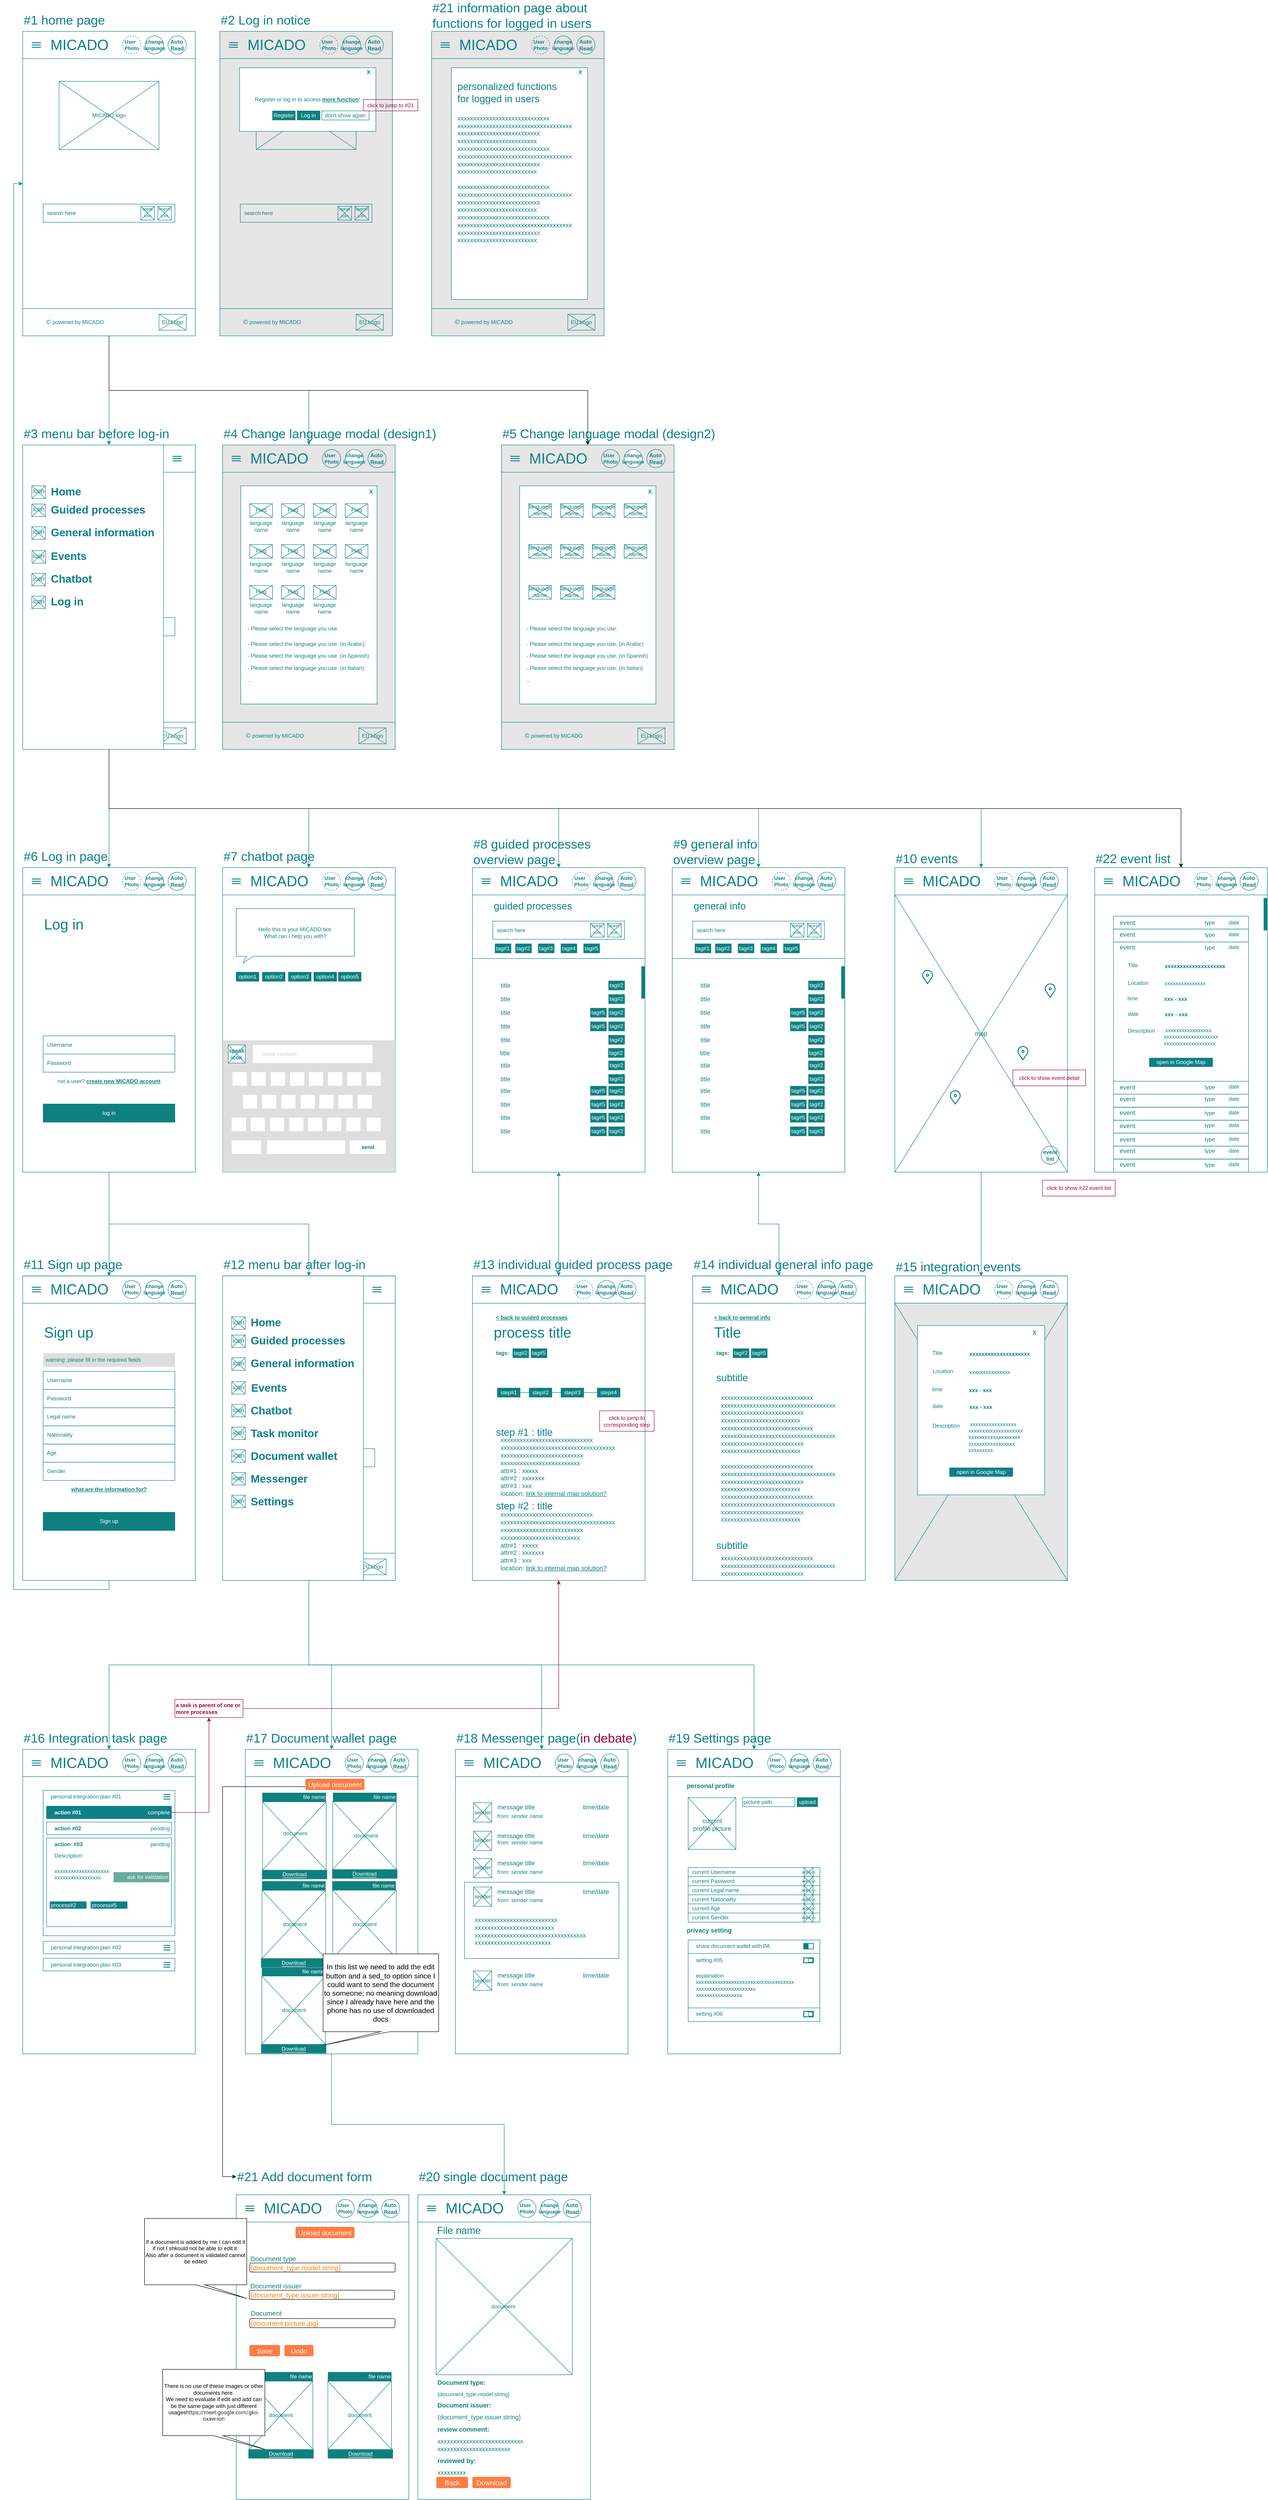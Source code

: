 <mxfile version="12.9.3" type="device" pages="3"><diagram id="fBAlIAVURo_w_JsvX8XY" name="Migrant App"><mxGraphModel dx="2898" dy="5584" grid="1" gridSize="10" guides="1" tooltips="1" connect="1" arrows="1" fold="1" page="1" pageScale="1" pageWidth="850" pageHeight="1100" math="0" shadow="0"><root><mxCell id="0"/><mxCell id="1" parent="0"/><mxCell id="tzAdUcoZD3dH6wIRPtxH-229" style="edgeStyle=orthogonalEdgeStyle;rounded=0;orthogonalLoop=1;jettySize=auto;html=1;exitX=0.5;exitY=1;exitDx=0;exitDy=0;strokeColor=#0E8088;startArrow=classic;startFill=1;" parent="1" source="tzAdUcoZD3dH6wIRPtxH-80" target="oQx-0KslTEN4Q_BHUKIT-1020" edge="1"><mxGeometry relative="1" as="geometry"/></mxCell><mxCell id="tzAdUcoZD3dH6wIRPtxH-80" value="" style="rounded=0;whiteSpace=wrap;html=1;fillColor=#FFFFFF;strokeColor=#0e8088;" parent="1" vertex="1"><mxGeometry x="640" y="-2490" width="380" height="670" as="geometry"/></mxCell><mxCell id="tzAdUcoZD3dH6wIRPtxH-159" value="" style="rounded=0;whiteSpace=wrap;html=1;fillColor=#ffffff;strokeColor=#0e8088;" parent="1" vertex="1"><mxGeometry x="640" y="-2430" width="380" height="140" as="geometry"/></mxCell><mxCell id="oQx-0KslTEN4Q_BHUKIT-581" value="" style="rounded=0;whiteSpace=wrap;html=1;fillColor=#FFFFFF;strokeColor=#0e8088;" parent="1" vertex="1"><mxGeometry x="-790" y="-3420" width="380" height="670" as="geometry"/></mxCell><mxCell id="oQx-0KslTEN4Q_BHUKIT-1082" value="" style="verticalLabelPosition=bottom;shadow=0;dashed=0;align=center;html=1;verticalAlign=top;strokeWidth=1;shape=mxgraph.mockup.graphics.simpleIcon;strokeColor=#0e8088;fillColor=none;" parent="1" vertex="1"><mxGeometry x="-492.61" y="-3035.22" width="30.1" height="30.43" as="geometry"/></mxCell><mxCell id="oQx-0KslTEN4Q_BHUKIT-1083" value="&lt;font style=&quot;font-size: 9px&quot; color=&quot;#0e8088&quot;&gt;search&lt;br&gt;icon&lt;/font&gt;" style="rounded=0;whiteSpace=wrap;html=1;fillColor=none;strokeColor=none;align=center;" parent="1" vertex="1"><mxGeometry x="-487.56" y="-3028.22" width="20" height="10" as="geometry"/></mxCell><mxCell id="oQx-0KslTEN4Q_BHUKIT-1084" value="" style="verticalLabelPosition=bottom;shadow=0;dashed=0;align=center;html=1;verticalAlign=top;strokeWidth=1;shape=mxgraph.mockup.graphics.simpleIcon;strokeColor=#0e8088;fillColor=none;" parent="1" vertex="1"><mxGeometry x="-530" y="-3035.22" width="30" height="30.43" as="geometry"/></mxCell><mxCell id="oQx-0KslTEN4Q_BHUKIT-1085" value="&lt;font style=&quot;font-size: 9px&quot; color=&quot;#0e8088&quot;&gt;speak&lt;br&gt;icon&lt;br&gt;&lt;/font&gt;" style="rounded=0;whiteSpace=wrap;html=1;fillColor=none;strokeColor=none;align=center;" parent="1" vertex="1"><mxGeometry x="-525.0" y="-3028.22" width="20" height="10" as="geometry"/></mxCell><mxCell id="oQx-0KslTEN4Q_BHUKIT-1081" value="&lt;font color=&quot;#0e8080&quot;&gt;&amp;nbsp; search here&lt;/font&gt;" style="rounded=0;whiteSpace=wrap;html=1;fillColor=#FFFFFF;strokeColor=#0e8088;align=left;" parent="1" vertex="1"><mxGeometry x="-745" y="-3040" width="290" height="40" as="geometry"/></mxCell><mxCell id="oQx-0KslTEN4Q_BHUKIT-556" value="" style="verticalLabelPosition=bottom;shadow=0;dashed=0;align=center;html=1;verticalAlign=top;strokeWidth=1;shape=mxgraph.mockup.graphics.simpleIcon;strokeColor=#0e8088;fillColor=none;" parent="1" vertex="1"><mxGeometry x="-270" y="-3310" width="220" height="150" as="geometry"/></mxCell><mxCell id="oQx-0KslTEN4Q_BHUKIT-557" value="" style="rounded=0;whiteSpace=wrap;html=1;fillColor=#E6E6E6;strokeColor=#0e8088;" parent="1" vertex="1"><mxGeometry x="-350" y="-3420" width="380" height="670" as="geometry"/></mxCell><mxCell id="oQx-0KslTEN4Q_BHUKIT-558" value="" style="group" parent="1" vertex="1" connectable="0"><mxGeometry x="-350" y="-3420" width="380" height="60" as="geometry"/></mxCell><mxCell id="oQx-0KslTEN4Q_BHUKIT-559" value="" style="rounded=0;whiteSpace=wrap;html=1;fillColor=none;strokeColor=#0e8088;" parent="oQx-0KslTEN4Q_BHUKIT-558" vertex="1"><mxGeometry width="380" height="60" as="geometry"/></mxCell><mxCell id="oQx-0KslTEN4Q_BHUKIT-560" value="&lt;font style=&quot;font-size: 32px&quot; color=&quot;#0e8088&quot;&gt;MICADO&lt;/font&gt;" style="rounded=0;whiteSpace=wrap;html=1;fillColor=none;strokeColor=none;" parent="oQx-0KslTEN4Q_BHUKIT-558" vertex="1"><mxGeometry x="70" y="5" width="110" height="50" as="geometry"/></mxCell><mxCell id="oQx-0KslTEN4Q_BHUKIT-561" value="&lt;div style=&quot;text-align: justify ; font-size: 11px&quot;&gt;&lt;font color=&quot;#0e8088&quot; style=&quot;font-size: 11px&quot;&gt;&lt;b&gt;User&lt;/b&gt;&lt;/font&gt;&lt;/div&gt;&lt;div style=&quot;text-align: justify ; font-size: 11px&quot;&gt;&lt;font color=&quot;#0e8088&quot; style=&quot;font-size: 11px&quot;&gt;&lt;b&gt;Photo&lt;/b&gt;&lt;/font&gt;&lt;/div&gt;" style="ellipse;whiteSpace=wrap;html=1;fillColor=none;align=center;strokeColor=#0E8088;" parent="oQx-0KslTEN4Q_BHUKIT-558" vertex="1"><mxGeometry x="220" y="10" width="40" height="40" as="geometry"/></mxCell><mxCell id="oQx-0KslTEN4Q_BHUKIT-562" value="&lt;div style=&quot;text-align: justify&quot;&gt;&lt;b style=&quot;color: rgb(14 , 128 , 136)&quot;&gt;&lt;font style=&quot;font-size: 12px&quot;&gt;Auto&lt;/font&gt;&lt;/b&gt;&lt;/div&gt;&lt;div style=&quot;text-align: justify&quot;&gt;&lt;font color=&quot;#0e8088&quot; style=&quot;font-size: 12px&quot;&gt;&lt;b&gt;Read&lt;/b&gt;&lt;/font&gt;&lt;/div&gt;" style="ellipse;whiteSpace=wrap;html=1;fillColor=none;align=center;strokeColor=#0E8088;" parent="oQx-0KslTEN4Q_BHUKIT-558" vertex="1"><mxGeometry x="320" y="10" width="40" height="40" as="geometry"/></mxCell><mxCell id="oQx-0KslTEN4Q_BHUKIT-563" value="" style="group;strokeWidth=3;" parent="oQx-0KslTEN4Q_BHUKIT-558" vertex="1" connectable="0"><mxGeometry x="20" y="25" width="20" height="10" as="geometry"/></mxCell><mxCell id="oQx-0KslTEN4Q_BHUKIT-564" value="" style="endArrow=none;html=1;strokeWidth=2;strokeColor=#0E8088;" parent="oQx-0KslTEN4Q_BHUKIT-563" edge="1"><mxGeometry width="50" height="50" relative="1" as="geometry"><mxPoint as="sourcePoint"/><mxPoint x="20" as="targetPoint"/></mxGeometry></mxCell><mxCell id="oQx-0KslTEN4Q_BHUKIT-565" value="" style="endArrow=none;html=1;strokeWidth=2;strokeColor=#0E8088;" parent="oQx-0KslTEN4Q_BHUKIT-563" edge="1"><mxGeometry width="50" height="50" relative="1" as="geometry"><mxPoint y="10" as="sourcePoint"/><mxPoint x="20" y="10" as="targetPoint"/></mxGeometry></mxCell><mxCell id="oQx-0KslTEN4Q_BHUKIT-566" value="" style="endArrow=none;html=1;strokeWidth=2;strokeColor=#0E8088;" parent="oQx-0KslTEN4Q_BHUKIT-563" edge="1"><mxGeometry width="50" height="50" relative="1" as="geometry"><mxPoint y="5" as="sourcePoint"/><mxPoint x="20" y="5" as="targetPoint"/></mxGeometry></mxCell><mxCell id="oQx-0KslTEN4Q_BHUKIT-567" value="&lt;div style=&quot;font-size: 11px&quot;&gt;&lt;font color=&quot;#0e8088&quot;&gt;&lt;b&gt;change&lt;/b&gt;&lt;/font&gt;&lt;/div&gt;&lt;div style=&quot;font-size: 11px&quot;&gt;&lt;font color=&quot;#0e8088&quot;&gt;&lt;b&gt;language&lt;/b&gt;&lt;/font&gt;&lt;/div&gt;" style="ellipse;whiteSpace=wrap;html=1;fillColor=#ffffff;align=center;strokeColor=#0E8088;" parent="oQx-0KslTEN4Q_BHUKIT-558" vertex="1"><mxGeometry x="270" y="10" width="40" height="40" as="geometry"/></mxCell><mxCell id="oQx-0KslTEN4Q_BHUKIT-568" value="" style="rounded=0;whiteSpace=wrap;html=1;fillColor=#FFFFFF;strokeColor=#0e8088;" parent="1" vertex="1"><mxGeometry x="200" y="-1591.67" width="380" height="670" as="geometry"/></mxCell><mxCell id="oQx-0KslTEN4Q_BHUKIT-569" value="&lt;font style=&quot;font-size: 32px&quot; color=&quot;#0e8088&quot;&gt;process title&lt;/font&gt;" style="rounded=0;whiteSpace=wrap;html=1;fillColor=none;strokeColor=none;align=left;" parent="1" vertex="1"><mxGeometry x="245" y="-1491.71" width="255" height="50" as="geometry"/></mxCell><mxCell id="oQx-0KslTEN4Q_BHUKIT-570" value="" style="rounded=0;whiteSpace=wrap;html=1;fillColor=#FFFFFF;strokeColor=#0e8088;" parent="1" vertex="1"><mxGeometry x="162.5" y="-550" width="380" height="670" as="geometry"/></mxCell><mxCell id="oQx-0KslTEN4Q_BHUKIT-571" value="" style="rounded=0;whiteSpace=wrap;html=1;fillColor=#FFFFFF;strokeColor=#0e8088;align=left;" parent="1" vertex="1"><mxGeometry x="182.5" y="-257.62" width="340" height="167.62" as="geometry"/></mxCell><mxCell id="oQx-0KslTEN4Q_BHUKIT-576" value="" style="group" parent="1" vertex="1" connectable="0"><mxGeometry x="-350" y="-2810" width="380" height="60" as="geometry"/></mxCell><mxCell id="oQx-0KslTEN4Q_BHUKIT-577" value="" style="rounded=0;whiteSpace=wrap;html=1;fillColor=none;strokeColor=#0e8088;" parent="oQx-0KslTEN4Q_BHUKIT-576" vertex="1"><mxGeometry width="380" height="60" as="geometry"/></mxCell><mxCell id="oQx-0KslTEN4Q_BHUKIT-578" value="" style="verticalLabelPosition=bottom;shadow=0;dashed=0;align=center;html=1;verticalAlign=top;strokeWidth=1;shape=mxgraph.mockup.graphics.simpleIcon;strokeColor=#0e8088;fillColor=none;" parent="oQx-0KslTEN4Q_BHUKIT-576" vertex="1"><mxGeometry x="300" y="12.5" width="60" height="35" as="geometry"/></mxCell><mxCell id="oQx-0KslTEN4Q_BHUKIT-579" value="&lt;span style=&quot;font-family: sans-serif ; font-size: 14px ; font-style: italic&quot;&gt;&lt;font color=&quot;#0e8080&quot;&gt;©&amp;nbsp;&lt;/font&gt;&lt;/span&gt;&lt;font style=&quot;font-size: 12px&quot; color=&quot;#0e8088&quot;&gt;powered by MICADO&lt;/font&gt;" style="rounded=0;whiteSpace=wrap;html=1;fillColor=none;strokeColor=none;align=center;" parent="oQx-0KslTEN4Q_BHUKIT-576" vertex="1"><mxGeometry x="40" y="3.62" width="150" height="50" as="geometry"/></mxCell><mxCell id="oQx-0KslTEN4Q_BHUKIT-580" value="&lt;font color=&quot;#0e8080&quot; size=&quot;1&quot;&gt;&lt;span style=&quot;font-size: 12px&quot;&gt;EU Logo&lt;/span&gt;&lt;/font&gt;" style="rounded=0;whiteSpace=wrap;html=1;fillColor=none;strokeColor=none;align=center;" parent="oQx-0KslTEN4Q_BHUKIT-576" vertex="1"><mxGeometry x="305" y="20" width="50" height="20" as="geometry"/></mxCell><mxCell id="oQx-0KslTEN4Q_BHUKIT-586" value="&lt;font color=&quot;#0e8080&quot;&gt;Info Portal&lt;/font&gt;" style="verticalLabelPosition=bottom;verticalAlign=top;html=1;shape=mxgraph.flowchart.or;strokeColor=#0E8088;strokeWidth=1;fillColor=none;" parent="1" vertex="1"><mxGeometry x="-305" y="-2955.28" width="79.52" height="79.52" as="geometry"/></mxCell><mxCell id="oQx-0KslTEN4Q_BHUKIT-587" value="&lt;font color=&quot;#0e8080&quot;&gt;Personal Portal&lt;/font&gt;" style="verticalLabelPosition=bottom;verticalAlign=top;html=1;shape=mxgraph.flowchart.or;strokeColor=#0E8088;strokeWidth=1;fillColor=none;" parent="1" vertex="1"><mxGeometry x="-198.78" y="-2955.28" width="80" height="80" as="geometry"/></mxCell><mxCell id="oQx-0KslTEN4Q_BHUKIT-588" value="&lt;font color=&quot;#0e8080&quot;&gt;Chatbot&lt;/font&gt;" style="verticalLabelPosition=bottom;verticalAlign=top;html=1;shape=mxgraph.flowchart.or;strokeColor=#0E8088;strokeWidth=1;fillColor=none;" parent="1" vertex="1"><mxGeometry x="-94.52" y="-2955.28" width="79.52" height="79.52" as="geometry"/></mxCell><mxCell id="oQx-0KslTEN4Q_BHUKIT-589" value="&lt;font color=&quot;#0e8080&quot; size=&quot;1&quot;&gt;&lt;span style=&quot;font-size: 12px&quot;&gt;button&lt;/span&gt;&lt;/font&gt;" style="rounded=0;whiteSpace=wrap;html=1;fillColor=none;strokeColor=none;align=center;" parent="1" vertex="1"><mxGeometry x="-79.76" y="-2925.28" width="50" height="20" as="geometry"/></mxCell><mxCell id="oQx-0KslTEN4Q_BHUKIT-590" value="&lt;font color=&quot;#0e8080&quot; size=&quot;1&quot;&gt;&lt;span style=&quot;font-size: 12px&quot;&gt;button&lt;/span&gt;&lt;/font&gt;" style="rounded=0;whiteSpace=wrap;html=1;fillColor=none;strokeColor=none;align=center;" parent="1" vertex="1"><mxGeometry x="-183.78" y="-2926.71" width="50" height="20" as="geometry"/></mxCell><mxCell id="oQx-0KslTEN4Q_BHUKIT-591" value="&lt;font color=&quot;#0e8080&quot; size=&quot;1&quot;&gt;&lt;span style=&quot;font-size: 12px&quot;&gt;button&lt;/span&gt;&lt;/font&gt;" style="rounded=0;whiteSpace=wrap;html=1;fillColor=none;strokeColor=none;align=center;" parent="1" vertex="1"><mxGeometry x="-290" y="-2925.28" width="50" height="20" as="geometry"/></mxCell><mxCell id="oQx-0KslTEN4Q_BHUKIT-592" value="&lt;font color=&quot;#0e8080&quot;&gt;MICADO logo&lt;/font&gt;" style="rounded=0;whiteSpace=wrap;html=1;fillColor=none;strokeColor=none;align=center;" parent="1" vertex="1"><mxGeometry x="-200" y="-3245" width="80" height="20" as="geometry"/></mxCell><mxCell id="tzAdUcoZD3dH6wIRPtxH-218" style="edgeStyle=orthogonalEdgeStyle;rounded=0;orthogonalLoop=1;jettySize=auto;html=1;exitX=0.5;exitY=1;exitDx=0;exitDy=0;strokeColor=#0E8088;" parent="1" source="oQx-0KslTEN4Q_BHUKIT-596" target="oQx-0KslTEN4Q_BHUKIT-605" edge="1"><mxGeometry relative="1" as="geometry"/></mxCell><mxCell id="tzAdUcoZD3dH6wIRPtxH-219" style="edgeStyle=orthogonalEdgeStyle;rounded=0;orthogonalLoop=1;jettySize=auto;html=1;exitX=0.5;exitY=1;exitDx=0;exitDy=0;strokeColor=#0E8088;" parent="1" source="oQx-0KslTEN4Q_BHUKIT-596" target="ol7BiaVtfy5JO6bN50_V-124" edge="1"><mxGeometry relative="1" as="geometry"/></mxCell><mxCell id="oQx-0KslTEN4Q_BHUKIT-596" value="" style="rounded=0;whiteSpace=wrap;html=1;fillColor=#FFFFFF;strokeColor=#0e8088;" parent="1" vertex="1"><mxGeometry x="-790" y="-2490" width="380" height="670" as="geometry"/></mxCell><mxCell id="oQx-0KslTEN4Q_BHUKIT-602" value="" style="rounded=0;whiteSpace=wrap;html=1;fillColor=#FFFFFF;strokeColor=#0e8088;" parent="1" vertex="1"><mxGeometry x="-350" y="-2490" width="380" height="670" as="geometry"/></mxCell><mxCell id="tzAdUcoZD3dH6wIRPtxH-231" style="edgeStyle=orthogonalEdgeStyle;rounded=0;orthogonalLoop=1;jettySize=auto;html=1;exitX=0.5;exitY=1;exitDx=0;exitDy=0;entryX=0;entryY=0.5;entryDx=0;entryDy=0;strokeColor=#0E8088;" parent="1" source="oQx-0KslTEN4Q_BHUKIT-605" target="21" edge="1"><mxGeometry relative="1" as="geometry"/></mxCell><mxCell id="oQx-0KslTEN4Q_BHUKIT-605" value="" style="rounded=0;whiteSpace=wrap;html=1;fillColor=#FFFFFF;strokeColor=#0e8088;" parent="1" vertex="1"><mxGeometry x="-790" y="-1591.71" width="380" height="670" as="geometry"/></mxCell><mxCell id="oQx-0KslTEN4Q_BHUKIT-606" value="" style="group" parent="1" vertex="1" connectable="0"><mxGeometry x="-790" y="-3420" width="380" height="670" as="geometry"/></mxCell><mxCell id="57" value="" style="rounded=0;whiteSpace=wrap;html=1;fillColor=none;strokeColor=#0e8088;" parent="oQx-0KslTEN4Q_BHUKIT-606" vertex="1"><mxGeometry y="610" width="380" height="60" as="geometry"/></mxCell><mxCell id="58" value="" style="verticalLabelPosition=bottom;shadow=0;dashed=0;align=center;html=1;verticalAlign=top;strokeWidth=1;shape=mxgraph.mockup.graphics.simpleIcon;strokeColor=#0e8088;fillColor=none;" parent="oQx-0KslTEN4Q_BHUKIT-606" vertex="1"><mxGeometry x="300" y="622.5" width="60" height="35" as="geometry"/></mxCell><mxCell id="59" value="&lt;font color=&quot;#0e8080&quot; size=&quot;1&quot;&gt;&lt;span style=&quot;font-size: 12px&quot;&gt;EU Logo&lt;/span&gt;&lt;/font&gt;" style="rounded=0;whiteSpace=wrap;html=1;fillColor=none;strokeColor=none;align=center;" parent="oQx-0KslTEN4Q_BHUKIT-606" vertex="1"><mxGeometry x="305" y="630" width="50" height="20" as="geometry"/></mxCell><mxCell id="oQx-0KslTEN4Q_BHUKIT-607" value="" style="rounded=0;whiteSpace=wrap;html=1;fillColor=none;strokeColor=#0e8088;" parent="oQx-0KslTEN4Q_BHUKIT-606" vertex="1"><mxGeometry width="380" height="60" as="geometry"/></mxCell><mxCell id="2" value="" style="rounded=0;whiteSpace=wrap;html=1;fillColor=#FFFFFF;strokeColor=#0E8088;fontColor=#006EAF;" parent="oQx-0KslTEN4Q_BHUKIT-606" vertex="1"><mxGeometry width="310" height="670" as="geometry"/></mxCell><mxCell id="3" value="&lt;font style=&quot;font-size: 24px&quot; color=&quot;#0e8088&quot;&gt;&lt;b&gt;Guided processes&lt;/b&gt;&lt;/font&gt;" style="rounded=0;whiteSpace=wrap;html=1;fillColor=none;strokeColor=none;align=left;fontColor=#006EAF;" parent="oQx-0KslTEN4Q_BHUKIT-606" vertex="1"><mxGeometry x="60" y="117.5" width="220" height="50" as="geometry"/></mxCell><mxCell id="6" value="&lt;span style=&quot;font-size: 24px&quot;&gt;&lt;b&gt;&lt;font color=&quot;#0e8088&quot;&gt;General information&lt;/font&gt;&lt;/b&gt;&lt;/span&gt;" style="rounded=0;whiteSpace=wrap;html=1;fillColor=none;strokeColor=none;align=left;fontColor=#006EAF;" parent="oQx-0KslTEN4Q_BHUKIT-606" vertex="1"><mxGeometry x="60" y="167.5" width="249.05" height="50" as="geometry"/></mxCell><mxCell id="9" value="&lt;font style=&quot;font-size: 24px&quot; color=&quot;#0e8088&quot;&gt;&lt;b&gt;Chatbot&lt;/b&gt;&lt;/font&gt;" style="rounded=0;whiteSpace=wrap;html=1;fillColor=none;strokeColor=none;align=left;fontColor=#006EAF;" parent="oQx-0KslTEN4Q_BHUKIT-606" vertex="1"><mxGeometry x="60" y="270" width="249.05" height="50" as="geometry"/></mxCell><mxCell id="12" value="" style="verticalLabelPosition=bottom;shadow=0;dashed=0;align=center;html=1;verticalAlign=top;strokeWidth=1;shape=mxgraph.mockup.graphics.simpleIcon;strokeColor=#0E8088;fillColor=none;fontColor=#006EAF;" parent="oQx-0KslTEN4Q_BHUKIT-606" vertex="1"><mxGeometry x="20" y="130" width="30" height="27.5" as="geometry"/></mxCell><mxCell id="13" value="&lt;font style=&quot;font-size: 14px&quot; color=&quot;#0e8088&quot;&gt;icon&lt;/font&gt;" style="rounded=0;whiteSpace=wrap;html=1;fillColor=none;strokeColor=none;align=center;fontColor=#006EAF;" parent="oQx-0KslTEN4Q_BHUKIT-606" vertex="1"><mxGeometry x="20" y="127.5" width="30" height="27.5" as="geometry"/></mxCell><mxCell id="14" value="" style="verticalLabelPosition=bottom;shadow=0;dashed=0;align=center;html=1;verticalAlign=top;strokeWidth=1;shape=mxgraph.mockup.graphics.simpleIcon;strokeColor=#0E8088;fillColor=none;fontColor=#006EAF;" parent="oQx-0KslTEN4Q_BHUKIT-606" vertex="1"><mxGeometry x="20" y="180" width="30" height="27.5" as="geometry"/></mxCell><mxCell id="15" value="&lt;font style=&quot;font-size: 14px&quot; color=&quot;#0e8088&quot;&gt;icon&lt;/font&gt;" style="rounded=0;whiteSpace=wrap;html=1;fillColor=none;strokeColor=none;align=center;fontColor=#006EAF;" parent="oQx-0KslTEN4Q_BHUKIT-606" vertex="1"><mxGeometry x="20" y="177.5" width="30" height="27.5" as="geometry"/></mxCell><mxCell id="16" value="" style="verticalLabelPosition=bottom;shadow=0;dashed=0;align=center;html=1;verticalAlign=top;strokeWidth=1;shape=mxgraph.mockup.graphics.simpleIcon;strokeColor=#0E8088;fillColor=none;fontColor=#006EAF;" parent="oQx-0KslTEN4Q_BHUKIT-606" vertex="1"><mxGeometry x="20" y="282.5" width="30" height="27.5" as="geometry"/></mxCell><mxCell id="17" value="&lt;font style=&quot;font-size: 14px&quot; color=&quot;#0e8088&quot;&gt;icon&lt;/font&gt;" style="rounded=0;whiteSpace=wrap;html=1;fillColor=none;strokeColor=none;align=center;fontColor=#006EAF;" parent="oQx-0KslTEN4Q_BHUKIT-606" vertex="1"><mxGeometry x="20" y="280" width="30" height="27.5" as="geometry"/></mxCell><mxCell id="18" value="&lt;font style=&quot;font-size: 24px&quot; color=&quot;#0e8088&quot;&gt;&lt;b&gt;Home&lt;/b&gt;&lt;/font&gt;" style="rounded=0;whiteSpace=wrap;html=1;fillColor=none;strokeColor=none;align=left;fontColor=#006EAF;" parent="oQx-0KslTEN4Q_BHUKIT-606" vertex="1"><mxGeometry x="60" y="77.5" width="150" height="50" as="geometry"/></mxCell><mxCell id="19" value="" style="verticalLabelPosition=bottom;shadow=0;dashed=0;align=center;html=1;verticalAlign=top;strokeWidth=1;shape=mxgraph.mockup.graphics.simpleIcon;strokeColor=#0E8088;fillColor=none;fontColor=#006EAF;" parent="oQx-0KslTEN4Q_BHUKIT-606" vertex="1"><mxGeometry x="20" y="90" width="30" height="27.5" as="geometry"/></mxCell><mxCell id="20" value="&lt;font style=&quot;font-size: 14px&quot; color=&quot;#0e8088&quot;&gt;icon&lt;/font&gt;" style="rounded=0;whiteSpace=wrap;html=1;fillColor=none;strokeColor=none;align=center;fontColor=#006EAF;" parent="oQx-0KslTEN4Q_BHUKIT-606" vertex="1"><mxGeometry x="20" y="87.5" width="30" height="27.5" as="geometry"/></mxCell><mxCell id="tzAdUcoZD3dH6wIRPtxH-59" value="&lt;font style=&quot;font-size: 24px&quot; color=&quot;#0e8088&quot;&gt;&lt;b&gt;Log in&lt;/b&gt;&lt;/font&gt;" style="rounded=0;whiteSpace=wrap;html=1;fillColor=none;strokeColor=none;align=left;fontColor=#006EAF;" parent="oQx-0KslTEN4Q_BHUKIT-606" vertex="1"><mxGeometry x="60" y="320" width="249.05" height="50" as="geometry"/></mxCell><mxCell id="tzAdUcoZD3dH6wIRPtxH-60" value="" style="verticalLabelPosition=bottom;shadow=0;dashed=0;align=center;html=1;verticalAlign=top;strokeWidth=1;shape=mxgraph.mockup.graphics.simpleIcon;strokeColor=#0E8088;fillColor=none;fontColor=#006EAF;" parent="oQx-0KslTEN4Q_BHUKIT-606" vertex="1"><mxGeometry x="20" y="332.5" width="30" height="27.5" as="geometry"/></mxCell><mxCell id="tzAdUcoZD3dH6wIRPtxH-61" value="&lt;font style=&quot;font-size: 14px&quot; color=&quot;#0e8088&quot;&gt;icon&lt;/font&gt;" style="rounded=0;whiteSpace=wrap;html=1;fillColor=none;strokeColor=none;align=center;fontColor=#006EAF;" parent="oQx-0KslTEN4Q_BHUKIT-606" vertex="1"><mxGeometry x="20" y="330" width="30" height="27.5" as="geometry"/></mxCell><mxCell id="Xtl35FIdm5kdA--Wyzh9-70" value="&lt;font color=&quot;#0e8088&quot;&gt;&lt;span style=&quot;font-size: 24px&quot;&gt;&lt;b&gt;Events&lt;/b&gt;&lt;/span&gt;&lt;/font&gt;" style="rounded=0;whiteSpace=wrap;html=1;fillColor=none;strokeColor=none;align=left;fontColor=#006EAF;" parent="oQx-0KslTEN4Q_BHUKIT-606" vertex="1"><mxGeometry x="60.48" y="220" width="259.52" height="50" as="geometry"/></mxCell><mxCell id="Xtl35FIdm5kdA--Wyzh9-71" value="" style="verticalLabelPosition=bottom;shadow=0;dashed=0;align=center;html=1;verticalAlign=top;strokeWidth=1;shape=mxgraph.mockup.graphics.simpleIcon;strokeColor=#0E8088;fillColor=none;fontColor=#006EAF;" parent="oQx-0KslTEN4Q_BHUKIT-606" vertex="1"><mxGeometry x="20.48" y="232.5" width="30" height="27.5" as="geometry"/></mxCell><mxCell id="Xtl35FIdm5kdA--Wyzh9-72" value="&lt;font style=&quot;font-size: 14px&quot; color=&quot;#0e8088&quot;&gt;icon&lt;/font&gt;" style="rounded=0;whiteSpace=wrap;html=1;fillColor=none;strokeColor=none;align=center;fontColor=#006EAF;" parent="oQx-0KslTEN4Q_BHUKIT-606" vertex="1"><mxGeometry x="20.48" y="230" width="30" height="27.5" as="geometry"/></mxCell><mxCell id="oQx-0KslTEN4Q_BHUKIT-624" value="" style="group" parent="1" vertex="1" connectable="0"><mxGeometry x="-790" y="-2490" width="380" height="60" as="geometry"/></mxCell><mxCell id="oQx-0KslTEN4Q_BHUKIT-625" value="" style="rounded=0;whiteSpace=wrap;html=1;fillColor=none;strokeColor=#0e8088;" parent="oQx-0KslTEN4Q_BHUKIT-624" vertex="1"><mxGeometry width="380" height="60" as="geometry"/></mxCell><mxCell id="oQx-0KslTEN4Q_BHUKIT-626" value="&lt;font style=&quot;font-size: 32px&quot; color=&quot;#0e8088&quot;&gt;MICADO&lt;/font&gt;" style="rounded=0;whiteSpace=wrap;html=1;fillColor=none;strokeColor=none;" parent="oQx-0KslTEN4Q_BHUKIT-624" vertex="1"><mxGeometry x="70" y="5" width="110" height="50" as="geometry"/></mxCell><mxCell id="oQx-0KslTEN4Q_BHUKIT-627" value="&lt;div style=&quot;text-align: justify&quot;&gt;&lt;b style=&quot;color: rgb(14 , 128 , 136)&quot;&gt;&lt;font style=&quot;font-size: 12px&quot;&gt;Auto&lt;/font&gt;&lt;/b&gt;&lt;/div&gt;&lt;div style=&quot;text-align: justify&quot;&gt;&lt;font color=&quot;#0e8088&quot; style=&quot;font-size: 12px&quot;&gt;&lt;b&gt;Read&lt;/b&gt;&lt;/font&gt;&lt;/div&gt;" style="ellipse;whiteSpace=wrap;html=1;fillColor=none;align=center;strokeColor=#0E8088;" parent="oQx-0KslTEN4Q_BHUKIT-624" vertex="1"><mxGeometry x="320" y="10" width="40" height="40" as="geometry"/></mxCell><mxCell id="oQx-0KslTEN4Q_BHUKIT-628" value="" style="group;strokeWidth=3;" parent="oQx-0KslTEN4Q_BHUKIT-624" vertex="1" connectable="0"><mxGeometry x="20" y="25" width="20" height="10" as="geometry"/></mxCell><mxCell id="oQx-0KslTEN4Q_BHUKIT-629" value="" style="endArrow=none;html=1;strokeWidth=2;strokeColor=#0E8088;" parent="oQx-0KslTEN4Q_BHUKIT-628" edge="1"><mxGeometry width="50" height="50" relative="1" as="geometry"><mxPoint as="sourcePoint"/><mxPoint x="20" as="targetPoint"/></mxGeometry></mxCell><mxCell id="oQx-0KslTEN4Q_BHUKIT-630" value="" style="endArrow=none;html=1;strokeWidth=2;strokeColor=#0E8088;" parent="oQx-0KslTEN4Q_BHUKIT-628" edge="1"><mxGeometry width="50" height="50" relative="1" as="geometry"><mxPoint y="10" as="sourcePoint"/><mxPoint x="20" y="10" as="targetPoint"/></mxGeometry></mxCell><mxCell id="oQx-0KslTEN4Q_BHUKIT-631" value="" style="endArrow=none;html=1;strokeWidth=2;strokeColor=#0E8088;" parent="oQx-0KslTEN4Q_BHUKIT-628" edge="1"><mxGeometry width="50" height="50" relative="1" as="geometry"><mxPoint y="5" as="sourcePoint"/><mxPoint x="20" y="5" as="targetPoint"/></mxGeometry></mxCell><mxCell id="oQx-0KslTEN4Q_BHUKIT-1138" value="&lt;div style=&quot;text-align: justify ; font-size: 11px&quot;&gt;&lt;font color=&quot;#0e8088&quot; style=&quot;font-size: 11px&quot;&gt;&lt;b&gt;User&lt;/b&gt;&lt;/font&gt;&lt;/div&gt;&lt;div style=&quot;text-align: justify ; font-size: 11px&quot;&gt;&lt;font color=&quot;#0e8088&quot; style=&quot;font-size: 11px&quot;&gt;&lt;b&gt;Photo&lt;/b&gt;&lt;/font&gt;&lt;/div&gt;" style="ellipse;whiteSpace=wrap;html=1;fillColor=none;align=center;strokeColor=#0E8088;dashed=1;" parent="oQx-0KslTEN4Q_BHUKIT-624" vertex="1"><mxGeometry x="220" y="10" width="40" height="40" as="geometry"/></mxCell><mxCell id="oQx-0KslTEN4Q_BHUKIT-1139" value="&lt;div style=&quot;font-size: 11px&quot;&gt;&lt;font color=&quot;#0e8088&quot;&gt;&lt;b&gt;change&lt;/b&gt;&lt;/font&gt;&lt;/div&gt;&lt;div style=&quot;font-size: 11px&quot;&gt;&lt;font color=&quot;#0e8088&quot;&gt;&lt;b&gt;language&lt;/b&gt;&lt;/font&gt;&lt;/div&gt;" style="ellipse;whiteSpace=wrap;html=1;fillColor=none;align=center;strokeColor=#0E8088;" parent="oQx-0KslTEN4Q_BHUKIT-624" vertex="1"><mxGeometry x="270" y="10" width="40" height="40" as="geometry"/></mxCell><mxCell id="oQx-0KslTEN4Q_BHUKIT-632" value="" style="group" parent="1" vertex="1" connectable="0"><mxGeometry x="-790" y="-1591.71" width="380" height="60" as="geometry"/></mxCell><mxCell id="oQx-0KslTEN4Q_BHUKIT-633" value="" style="rounded=0;whiteSpace=wrap;html=1;fillColor=none;strokeColor=#0e8088;" parent="oQx-0KslTEN4Q_BHUKIT-632" vertex="1"><mxGeometry width="380" height="60" as="geometry"/></mxCell><mxCell id="oQx-0KslTEN4Q_BHUKIT-634" value="&lt;font style=&quot;font-size: 32px&quot; color=&quot;#0e8088&quot;&gt;MICADO&lt;/font&gt;" style="rounded=0;whiteSpace=wrap;html=1;fillColor=none;strokeColor=none;" parent="oQx-0KslTEN4Q_BHUKIT-632" vertex="1"><mxGeometry x="70" y="5" width="110" height="50" as="geometry"/></mxCell><mxCell id="oQx-0KslTEN4Q_BHUKIT-635" value="&lt;div style=&quot;text-align: justify&quot;&gt;&lt;b style=&quot;color: rgb(14 , 128 , 136)&quot;&gt;&lt;font style=&quot;font-size: 12px&quot;&gt;Auto&lt;/font&gt;&lt;/b&gt;&lt;/div&gt;&lt;div style=&quot;text-align: justify&quot;&gt;&lt;font color=&quot;#0e8088&quot; style=&quot;font-size: 12px&quot;&gt;&lt;b&gt;Read&lt;/b&gt;&lt;/font&gt;&lt;/div&gt;" style="ellipse;whiteSpace=wrap;html=1;fillColor=none;align=center;strokeColor=#0E8088;" parent="oQx-0KslTEN4Q_BHUKIT-632" vertex="1"><mxGeometry x="320" y="10" width="40" height="40" as="geometry"/></mxCell><mxCell id="oQx-0KslTEN4Q_BHUKIT-636" value="" style="group;strokeWidth=3;" parent="oQx-0KslTEN4Q_BHUKIT-632" vertex="1" connectable="0"><mxGeometry x="20" y="25" width="20" height="10" as="geometry"/></mxCell><mxCell id="oQx-0KslTEN4Q_BHUKIT-637" value="" style="endArrow=none;html=1;strokeWidth=2;strokeColor=#0E8088;" parent="oQx-0KslTEN4Q_BHUKIT-636" edge="1"><mxGeometry width="50" height="50" relative="1" as="geometry"><mxPoint as="sourcePoint"/><mxPoint x="20" as="targetPoint"/></mxGeometry></mxCell><mxCell id="oQx-0KslTEN4Q_BHUKIT-638" value="" style="endArrow=none;html=1;strokeWidth=2;strokeColor=#0E8088;" parent="oQx-0KslTEN4Q_BHUKIT-636" edge="1"><mxGeometry width="50" height="50" relative="1" as="geometry"><mxPoint y="10" as="sourcePoint"/><mxPoint x="20" y="10" as="targetPoint"/></mxGeometry></mxCell><mxCell id="oQx-0KslTEN4Q_BHUKIT-639" value="" style="endArrow=none;html=1;strokeWidth=2;strokeColor=#0E8088;" parent="oQx-0KslTEN4Q_BHUKIT-636" edge="1"><mxGeometry width="50" height="50" relative="1" as="geometry"><mxPoint y="5" as="sourcePoint"/><mxPoint x="20" y="5" as="targetPoint"/></mxGeometry></mxCell><mxCell id="oQx-0KslTEN4Q_BHUKIT-1154" value="&lt;div style=&quot;font-size: 11px&quot;&gt;&lt;font color=&quot;#0e8088&quot;&gt;&lt;b&gt;change&lt;/b&gt;&lt;/font&gt;&lt;/div&gt;&lt;div style=&quot;font-size: 11px&quot;&gt;&lt;font color=&quot;#0e8088&quot;&gt;&lt;b&gt;language&lt;/b&gt;&lt;/font&gt;&lt;/div&gt;" style="ellipse;whiteSpace=wrap;html=1;fillColor=none;align=center;strokeColor=#0E8088;" parent="oQx-0KslTEN4Q_BHUKIT-632" vertex="1"><mxGeometry x="270" y="10" width="40" height="40" as="geometry"/></mxCell><mxCell id="oQx-0KslTEN4Q_BHUKIT-1155" value="&lt;div style=&quot;text-align: justify ; font-size: 11px&quot;&gt;&lt;font color=&quot;#0e8088&quot; style=&quot;font-size: 11px&quot;&gt;&lt;b&gt;User&lt;/b&gt;&lt;/font&gt;&lt;/div&gt;&lt;div style=&quot;text-align: justify ; font-size: 11px&quot;&gt;&lt;font color=&quot;#0e8088&quot; style=&quot;font-size: 11px&quot;&gt;&lt;b&gt;Photo&lt;/b&gt;&lt;/font&gt;&lt;/div&gt;" style="ellipse;whiteSpace=wrap;html=1;fillColor=none;align=center;strokeColor=#0E8088;" parent="oQx-0KslTEN4Q_BHUKIT-632" vertex="1"><mxGeometry x="220" y="10" width="40" height="40" as="geometry"/></mxCell><mxCell id="oQx-0KslTEN4Q_BHUKIT-640" value="" style="group" parent="1" vertex="1" connectable="0"><mxGeometry x="-350" y="-2490" width="380" height="60" as="geometry"/></mxCell><mxCell id="oQx-0KslTEN4Q_BHUKIT-641" value="" style="rounded=0;whiteSpace=wrap;html=1;fillColor=none;strokeColor=#0e8088;" parent="oQx-0KslTEN4Q_BHUKIT-640" vertex="1"><mxGeometry width="380" height="60" as="geometry"/></mxCell><mxCell id="oQx-0KslTEN4Q_BHUKIT-642" value="&lt;font style=&quot;font-size: 32px&quot; color=&quot;#0e8088&quot;&gt;MICADO&lt;/font&gt;" style="rounded=0;whiteSpace=wrap;html=1;fillColor=none;strokeColor=none;" parent="oQx-0KslTEN4Q_BHUKIT-640" vertex="1"><mxGeometry x="70" y="5" width="110" height="50" as="geometry"/></mxCell><mxCell id="oQx-0KslTEN4Q_BHUKIT-643" value="&lt;div style=&quot;text-align: justify&quot;&gt;&lt;b style=&quot;color: rgb(14 , 128 , 136)&quot;&gt;&lt;font style=&quot;font-size: 12px&quot;&gt;Auto&lt;/font&gt;&lt;/b&gt;&lt;/div&gt;&lt;div style=&quot;text-align: justify&quot;&gt;&lt;font color=&quot;#0e8088&quot; style=&quot;font-size: 12px&quot;&gt;&lt;b&gt;Read&lt;/b&gt;&lt;/font&gt;&lt;/div&gt;" style="ellipse;whiteSpace=wrap;html=1;fillColor=none;align=center;strokeColor=#0E8088;" parent="oQx-0KslTEN4Q_BHUKIT-640" vertex="1"><mxGeometry x="320" y="10" width="40" height="40" as="geometry"/></mxCell><mxCell id="oQx-0KslTEN4Q_BHUKIT-644" value="" style="group;strokeWidth=3;" parent="oQx-0KslTEN4Q_BHUKIT-640" vertex="1" connectable="0"><mxGeometry x="20" y="25" width="20" height="10" as="geometry"/></mxCell><mxCell id="oQx-0KslTEN4Q_BHUKIT-645" value="" style="endArrow=none;html=1;strokeWidth=2;strokeColor=#0E8088;" parent="oQx-0KslTEN4Q_BHUKIT-644" edge="1"><mxGeometry width="50" height="50" relative="1" as="geometry"><mxPoint as="sourcePoint"/><mxPoint x="20" as="targetPoint"/></mxGeometry></mxCell><mxCell id="oQx-0KslTEN4Q_BHUKIT-646" value="" style="endArrow=none;html=1;strokeWidth=2;strokeColor=#0E8088;" parent="oQx-0KslTEN4Q_BHUKIT-644" edge="1"><mxGeometry width="50" height="50" relative="1" as="geometry"><mxPoint y="10" as="sourcePoint"/><mxPoint x="20" y="10" as="targetPoint"/></mxGeometry></mxCell><mxCell id="oQx-0KslTEN4Q_BHUKIT-647" value="" style="endArrow=none;html=1;strokeWidth=2;strokeColor=#0E8088;" parent="oQx-0KslTEN4Q_BHUKIT-644" edge="1"><mxGeometry width="50" height="50" relative="1" as="geometry"><mxPoint y="5" as="sourcePoint"/><mxPoint x="20" y="5" as="targetPoint"/></mxGeometry></mxCell><mxCell id="oQx-0KslTEN4Q_BHUKIT-1134" value="&lt;div style=&quot;text-align: justify ; font-size: 11px&quot;&gt;&lt;font color=&quot;#0e8088&quot; style=&quot;font-size: 11px&quot;&gt;&lt;b&gt;User&lt;/b&gt;&lt;/font&gt;&lt;/div&gt;&lt;div style=&quot;text-align: justify ; font-size: 11px&quot;&gt;&lt;font color=&quot;#0e8088&quot; style=&quot;font-size: 11px&quot;&gt;&lt;b&gt;Photo&lt;/b&gt;&lt;/font&gt;&lt;/div&gt;" style="ellipse;whiteSpace=wrap;html=1;fillColor=none;align=center;strokeColor=#0E8088;dashed=1;" parent="oQx-0KslTEN4Q_BHUKIT-640" vertex="1"><mxGeometry x="220" y="10" width="40" height="40" as="geometry"/></mxCell><mxCell id="oQx-0KslTEN4Q_BHUKIT-1135" value="&lt;div style=&quot;font-size: 11px&quot;&gt;&lt;font color=&quot;#0e8088&quot;&gt;&lt;b&gt;change&lt;/b&gt;&lt;/font&gt;&lt;/div&gt;&lt;div style=&quot;font-size: 11px&quot;&gt;&lt;font color=&quot;#0e8088&quot;&gt;&lt;b&gt;language&lt;/b&gt;&lt;/font&gt;&lt;/div&gt;" style="ellipse;whiteSpace=wrap;html=1;fillColor=none;align=center;strokeColor=#0E8088;" parent="oQx-0KslTEN4Q_BHUKIT-640" vertex="1"><mxGeometry x="270" y="10" width="40" height="40" as="geometry"/></mxCell><mxCell id="oQx-0KslTEN4Q_BHUKIT-661" value="&lt;font style=&quot;font-size: 28px&quot; color=&quot;#0e8088&quot;&gt;#4 Change language modal (design1)&lt;/font&gt;" style="rounded=0;whiteSpace=wrap;html=1;fillColor=none;strokeColor=none;align=left;" parent="1" vertex="1"><mxGeometry x="-350" y="-3470" width="480" height="50" as="geometry"/></mxCell><mxCell id="oQx-0KslTEN4Q_BHUKIT-662" value="&lt;font style=&quot;font-size: 28px&quot; color=&quot;#0e8088&quot;&gt;#7 chatbot page&lt;/font&gt;" style="rounded=0;whiteSpace=wrap;html=1;fillColor=none;strokeColor=none;align=left;" parent="1" vertex="1"><mxGeometry x="-350" y="-2540" width="380" height="50" as="geometry"/></mxCell><mxCell id="oQx-0KslTEN4Q_BHUKIT-663" value="&lt;font style=&quot;font-size: 28px&quot; color=&quot;#0e8088&quot;&gt;#3 menu bar before log-in&lt;/font&gt;" style="rounded=0;whiteSpace=wrap;html=1;fillColor=none;strokeColor=none;align=left;" parent="1" vertex="1"><mxGeometry x="-790" y="-3470" width="380" height="50" as="geometry"/></mxCell><mxCell id="oQx-0KslTEN4Q_BHUKIT-665" value="&lt;font style=&quot;font-size: 28px&quot; color=&quot;#0e8088&quot;&gt;#6 Log in page&lt;/font&gt;" style="rounded=0;whiteSpace=wrap;html=1;fillColor=none;strokeColor=none;align=left;" parent="1" vertex="1"><mxGeometry x="-790" y="-2540" width="380" height="50" as="geometry"/></mxCell><mxCell id="oQx-0KslTEN4Q_BHUKIT-702" value="&lt;font color=&quot;#0e8080&quot;&gt;&amp;nbsp; Username&lt;/font&gt;" style="rounded=0;whiteSpace=wrap;html=1;fillColor=#FFFFFF;strokeColor=#0e8088;align=left;" parent="1" vertex="1"><mxGeometry x="-745" y="-2120" width="290" height="40" as="geometry"/></mxCell><mxCell id="oQx-0KslTEN4Q_BHUKIT-703" value="&lt;font color=&quot;#0e8080&quot;&gt;&amp;nbsp; Password&lt;/font&gt;" style="rounded=0;whiteSpace=wrap;html=1;fillColor=#FFFFFF;strokeColor=#0e8088;align=left;" parent="1" vertex="1"><mxGeometry x="-745" y="-2080" width="290" height="40" as="geometry"/></mxCell><mxCell id="oQx-0KslTEN4Q_BHUKIT-704" value="&lt;font color=&quot;#ffffff&quot;&gt;log in&lt;/font&gt;" style="rounded=0;whiteSpace=wrap;html=1;fillColor=#0E8080;strokeColor=#0e8088;align=center;" parent="1" vertex="1"><mxGeometry x="-745" y="-1970" width="290" height="40" as="geometry"/></mxCell><mxCell id="oQx-0KslTEN4Q_BHUKIT-705" value="&lt;font style=&quot;font-size: 32px&quot; color=&quot;#0e8088&quot;&gt;Log in&lt;/font&gt;" style="rounded=0;whiteSpace=wrap;html=1;fillColor=none;strokeColor=none;align=left;" parent="1" vertex="1"><mxGeometry x="-745" y="-2390" width="110" height="50" as="geometry"/></mxCell><mxCell id="oQx-0KslTEN4Q_BHUKIT-706" value="&lt;font color=&quot;#0e8080&quot;&gt;not a user?&lt;b&gt; &lt;u&gt;create new MICADO account&lt;/u&gt;&lt;/b&gt;&lt;/font&gt;" style="rounded=0;whiteSpace=wrap;html=1;fillColor=none;strokeColor=none;align=center;" parent="1" vertex="1"><mxGeometry x="-745" y="-2040" width="290" height="40" as="geometry"/></mxCell><mxCell id="oQx-0KslTEN4Q_BHUKIT-707" value="&lt;font color=&quot;#0e8080&quot;&gt;&amp;nbsp; Age&lt;/font&gt;" style="rounded=0;whiteSpace=wrap;html=1;fillColor=#FFFFFF;strokeColor=#0e8088;align=left;" parent="1" vertex="1"><mxGeometry x="-745" y="-1221.71" width="290" height="40" as="geometry"/></mxCell><mxCell id="oQx-0KslTEN4Q_BHUKIT-708" value="&lt;font color=&quot;#0e8080&quot;&gt;&amp;nbsp; Gender&lt;/font&gt;" style="rounded=0;whiteSpace=wrap;html=1;fillColor=#FFFFFF;strokeColor=#0e8088;align=left;" parent="1" vertex="1"><mxGeometry x="-745" y="-1181.71" width="290" height="40" as="geometry"/></mxCell><mxCell id="oQx-0KslTEN4Q_BHUKIT-709" value="&lt;font color=&quot;#ffffff&quot;&gt;Sign up&lt;/font&gt;" style="rounded=0;whiteSpace=wrap;html=1;fillColor=#0E8080;strokeColor=#0e8088;align=center;" parent="1" vertex="1"><mxGeometry x="-745" y="-1071.71" width="290" height="40" as="geometry"/></mxCell><mxCell id="oQx-0KslTEN4Q_BHUKIT-710" value="&lt;font style=&quot;font-size: 32px&quot; color=&quot;#0e8088&quot;&gt;Sign up&lt;/font&gt;" style="rounded=0;whiteSpace=wrap;html=1;fillColor=none;strokeColor=none;align=left;" parent="1" vertex="1"><mxGeometry x="-745" y="-1491.71" width="135" height="50" as="geometry"/></mxCell><mxCell id="oQx-0KslTEN4Q_BHUKIT-711" value="&lt;font color=&quot;#0e8080&quot;&gt;&lt;u&gt;&lt;b&gt;what are the information for?&lt;/b&gt;&lt;/u&gt;&lt;/font&gt;" style="rounded=0;whiteSpace=wrap;html=1;fillColor=none;strokeColor=none;align=center;" parent="1" vertex="1"><mxGeometry x="-745" y="-1141.71" width="290" height="40" as="geometry"/></mxCell><mxCell id="oQx-0KslTEN4Q_BHUKIT-712" value="&lt;font color=&quot;#0e8080&quot;&gt;&amp;nbsp; Legal name&lt;/font&gt;" style="rounded=0;whiteSpace=wrap;html=1;fillColor=#FFFFFF;strokeColor=#0e8088;align=left;" parent="1" vertex="1"><mxGeometry x="-745" y="-1301.71" width="290" height="40" as="geometry"/></mxCell><mxCell id="oQx-0KslTEN4Q_BHUKIT-713" value="&lt;font color=&quot;#0e8080&quot;&gt;&amp;nbsp; Nationality&lt;/font&gt;" style="rounded=0;whiteSpace=wrap;html=1;fillColor=#FFFFFF;strokeColor=#0e8088;align=left;" parent="1" vertex="1"><mxGeometry x="-745" y="-1261.71" width="290" height="40" as="geometry"/></mxCell><mxCell id="oQx-0KslTEN4Q_BHUKIT-714" value="&lt;font color=&quot;#0e8080&quot;&gt;&amp;nbsp; Username&lt;/font&gt;" style="rounded=0;whiteSpace=wrap;html=1;fillColor=#FFFFFF;strokeColor=#0e8088;align=left;" parent="1" vertex="1"><mxGeometry x="-745" y="-1381.71" width="290" height="40" as="geometry"/></mxCell><mxCell id="oQx-0KslTEN4Q_BHUKIT-715" value="&lt;font color=&quot;#0e8080&quot;&gt;&amp;nbsp; Password&lt;/font&gt;" style="rounded=0;whiteSpace=wrap;html=1;fillColor=#FFFFFF;strokeColor=#0e8088;align=left;" parent="1" vertex="1"><mxGeometry x="-745" y="-1341.71" width="290" height="40" as="geometry"/></mxCell><mxCell id="oQx-0KslTEN4Q_BHUKIT-716" value="&lt;div&gt;&lt;span style=&quot;color: rgb(14 , 128 , 128)&quot;&gt;&amp;nbsp;warning: please fill in the required fields&lt;/span&gt;&lt;/div&gt;" style="rounded=0;whiteSpace=wrap;html=1;fillColor=#DEDEDE;strokeColor=none;align=left;" parent="1" vertex="1"><mxGeometry x="-745" y="-1421.71" width="290" height="30" as="geometry"/></mxCell><mxCell id="oQx-0KslTEN4Q_BHUKIT-717" value="&lt;font style=&quot;font-size: 28px&quot; color=&quot;#0e8088&quot;&gt;#11 Sign up page&lt;/font&gt;" style="rounded=0;whiteSpace=wrap;html=1;fillColor=none;strokeColor=none;align=left;" parent="1" vertex="1"><mxGeometry x="-790" y="-1641.71" width="380" height="50" as="geometry"/></mxCell><mxCell id="tzAdUcoZD3dH6wIRPtxH-230" style="edgeStyle=orthogonalEdgeStyle;rounded=0;orthogonalLoop=1;jettySize=auto;html=1;exitX=0.5;exitY=1;exitDx=0;exitDy=0;strokeColor=#0E8088;" parent="1" source="oQx-0KslTEN4Q_BHUKIT-748" target="oQx-0KslTEN4Q_BHUKIT-883" edge="1"><mxGeometry relative="1" as="geometry"/></mxCell><mxCell id="oQx-0KslTEN4Q_BHUKIT-748" value="" style="rounded=0;whiteSpace=wrap;html=1;fillColor=#FFFFFF;strokeColor=#0e8088;" parent="1" vertex="1"><mxGeometry x="-300" y="-550" width="380" height="670" as="geometry"/></mxCell><mxCell id="oQx-0KslTEN4Q_BHUKIT-749" value="" style="group" parent="1" vertex="1" connectable="0"><mxGeometry x="-300" y="-550" width="380" height="60" as="geometry"/></mxCell><mxCell id="oQx-0KslTEN4Q_BHUKIT-750" value="" style="rounded=0;whiteSpace=wrap;html=1;fillColor=none;strokeColor=#0e8088;" parent="oQx-0KslTEN4Q_BHUKIT-749" vertex="1"><mxGeometry width="380" height="60" as="geometry"/></mxCell><mxCell id="oQx-0KslTEN4Q_BHUKIT-751" value="&lt;font style=&quot;font-size: 32px&quot; color=&quot;#0e8088&quot;&gt;MICADO&lt;/font&gt;" style="rounded=0;whiteSpace=wrap;html=1;fillColor=none;strokeColor=none;" parent="oQx-0KslTEN4Q_BHUKIT-749" vertex="1"><mxGeometry x="70" y="5" width="110" height="50" as="geometry"/></mxCell><mxCell id="oQx-0KslTEN4Q_BHUKIT-752" value="&lt;div style=&quot;text-align: justify&quot;&gt;&lt;b style=&quot;color: rgb(14 , 128 , 136)&quot;&gt;&lt;font style=&quot;font-size: 12px&quot;&gt;Auto&lt;/font&gt;&lt;/b&gt;&lt;/div&gt;&lt;div style=&quot;text-align: justify&quot;&gt;&lt;font color=&quot;#0e8088&quot; style=&quot;font-size: 12px&quot;&gt;&lt;b&gt;Read&lt;/b&gt;&lt;/font&gt;&lt;/div&gt;" style="ellipse;whiteSpace=wrap;html=1;fillColor=none;align=center;strokeColor=#0E8088;" parent="oQx-0KslTEN4Q_BHUKIT-749" vertex="1"><mxGeometry x="320" y="10" width="40" height="40" as="geometry"/></mxCell><mxCell id="oQx-0KslTEN4Q_BHUKIT-753" value="" style="group;strokeWidth=3;" parent="oQx-0KslTEN4Q_BHUKIT-749" vertex="1" connectable="0"><mxGeometry x="20" y="25" width="20" height="10" as="geometry"/></mxCell><mxCell id="oQx-0KslTEN4Q_BHUKIT-754" value="" style="endArrow=none;html=1;strokeWidth=2;strokeColor=#0E8088;" parent="oQx-0KslTEN4Q_BHUKIT-753" edge="1"><mxGeometry width="50" height="50" relative="1" as="geometry"><mxPoint as="sourcePoint"/><mxPoint x="20" as="targetPoint"/></mxGeometry></mxCell><mxCell id="oQx-0KslTEN4Q_BHUKIT-755" value="" style="endArrow=none;html=1;strokeWidth=2;strokeColor=#0E8088;" parent="oQx-0KslTEN4Q_BHUKIT-753" edge="1"><mxGeometry width="50" height="50" relative="1" as="geometry"><mxPoint y="10" as="sourcePoint"/><mxPoint x="20" y="10" as="targetPoint"/></mxGeometry></mxCell><mxCell id="oQx-0KslTEN4Q_BHUKIT-756" value="" style="endArrow=none;html=1;strokeWidth=2;strokeColor=#0E8088;" parent="oQx-0KslTEN4Q_BHUKIT-753" edge="1"><mxGeometry width="50" height="50" relative="1" as="geometry"><mxPoint y="5" as="sourcePoint"/><mxPoint x="20" y="5" as="targetPoint"/></mxGeometry></mxCell><mxCell id="oQx-0KslTEN4Q_BHUKIT-1146" value="&lt;div style=&quot;font-size: 11px&quot;&gt;&lt;font color=&quot;#0e8088&quot;&gt;&lt;b&gt;change&lt;/b&gt;&lt;/font&gt;&lt;/div&gt;&lt;div style=&quot;font-size: 11px&quot;&gt;&lt;font color=&quot;#0e8088&quot;&gt;&lt;b&gt;language&lt;/b&gt;&lt;/font&gt;&lt;/div&gt;" style="ellipse;whiteSpace=wrap;html=1;fillColor=none;align=center;strokeColor=#0E8088;" parent="oQx-0KslTEN4Q_BHUKIT-749" vertex="1"><mxGeometry x="270" y="10" width="40" height="40" as="geometry"/></mxCell><mxCell id="oQx-0KslTEN4Q_BHUKIT-1147" value="&lt;div style=&quot;text-align: justify ; font-size: 11px&quot;&gt;&lt;font color=&quot;#0e8088&quot; style=&quot;font-size: 11px&quot;&gt;&lt;b&gt;User&lt;/b&gt;&lt;/font&gt;&lt;/div&gt;&lt;div style=&quot;text-align: justify ; font-size: 11px&quot;&gt;&lt;font color=&quot;#0e8088&quot; style=&quot;font-size: 11px&quot;&gt;&lt;b&gt;Photo&lt;/b&gt;&lt;/font&gt;&lt;/div&gt;" style="ellipse;whiteSpace=wrap;html=1;fillColor=none;align=center;strokeColor=#0E8088;" parent="oQx-0KslTEN4Q_BHUKIT-749" vertex="1"><mxGeometry x="220" y="10" width="40" height="40" as="geometry"/></mxCell><mxCell id="oQx-0KslTEN4Q_BHUKIT-760" value="&lt;font style=&quot;font-size: 28px&quot; color=&quot;#0e8088&quot;&gt;#17 Document wallet page&lt;/font&gt;" style="rounded=0;whiteSpace=wrap;html=1;fillColor=none;strokeColor=none;align=left;" parent="1" vertex="1"><mxGeometry x="-300" y="-600" width="380" height="50" as="geometry"/></mxCell><mxCell id="oQx-0KslTEN4Q_BHUKIT-779" value="" style="group" parent="1" vertex="1" connectable="0"><mxGeometry x="162.5" y="-550" width="380" height="60" as="geometry"/></mxCell><mxCell id="oQx-0KslTEN4Q_BHUKIT-780" value="" style="rounded=0;whiteSpace=wrap;html=1;fillColor=none;strokeColor=#0e8088;" parent="oQx-0KslTEN4Q_BHUKIT-779" vertex="1"><mxGeometry width="380" height="60" as="geometry"/></mxCell><mxCell id="oQx-0KslTEN4Q_BHUKIT-781" value="&lt;font style=&quot;font-size: 32px&quot; color=&quot;#0e8088&quot;&gt;MICADO&lt;/font&gt;" style="rounded=0;whiteSpace=wrap;html=1;fillColor=none;strokeColor=none;" parent="oQx-0KslTEN4Q_BHUKIT-779" vertex="1"><mxGeometry x="70" y="5" width="110" height="50" as="geometry"/></mxCell><mxCell id="oQx-0KslTEN4Q_BHUKIT-782" value="&lt;div style=&quot;text-align: justify&quot;&gt;&lt;b style=&quot;color: rgb(14 , 128 , 136)&quot;&gt;&lt;font style=&quot;font-size: 12px&quot;&gt;Auto&lt;/font&gt;&lt;/b&gt;&lt;/div&gt;&lt;div style=&quot;text-align: justify&quot;&gt;&lt;font color=&quot;#0e8088&quot; style=&quot;font-size: 12px&quot;&gt;&lt;b&gt;Read&lt;/b&gt;&lt;/font&gt;&lt;/div&gt;" style="ellipse;whiteSpace=wrap;html=1;fillColor=none;align=center;strokeColor=#0E8088;" parent="oQx-0KslTEN4Q_BHUKIT-779" vertex="1"><mxGeometry x="320" y="10" width="40" height="40" as="geometry"/></mxCell><mxCell id="oQx-0KslTEN4Q_BHUKIT-783" value="" style="group;strokeWidth=3;" parent="oQx-0KslTEN4Q_BHUKIT-779" vertex="1" connectable="0"><mxGeometry x="20" y="25" width="20" height="10" as="geometry"/></mxCell><mxCell id="oQx-0KslTEN4Q_BHUKIT-784" value="" style="endArrow=none;html=1;strokeWidth=2;strokeColor=#0E8088;" parent="oQx-0KslTEN4Q_BHUKIT-783" edge="1"><mxGeometry width="50" height="50" relative="1" as="geometry"><mxPoint as="sourcePoint"/><mxPoint x="20" as="targetPoint"/></mxGeometry></mxCell><mxCell id="oQx-0KslTEN4Q_BHUKIT-785" value="" style="endArrow=none;html=1;strokeWidth=2;strokeColor=#0E8088;" parent="oQx-0KslTEN4Q_BHUKIT-783" edge="1"><mxGeometry width="50" height="50" relative="1" as="geometry"><mxPoint y="10" as="sourcePoint"/><mxPoint x="20" y="10" as="targetPoint"/></mxGeometry></mxCell><mxCell id="oQx-0KslTEN4Q_BHUKIT-786" value="" style="endArrow=none;html=1;strokeWidth=2;strokeColor=#0E8088;" parent="oQx-0KslTEN4Q_BHUKIT-783" edge="1"><mxGeometry width="50" height="50" relative="1" as="geometry"><mxPoint y="5" as="sourcePoint"/><mxPoint x="20" y="5" as="targetPoint"/></mxGeometry></mxCell><mxCell id="oQx-0KslTEN4Q_BHUKIT-1148" value="&lt;div style=&quot;font-size: 11px&quot;&gt;&lt;font color=&quot;#0e8088&quot;&gt;&lt;b&gt;change&lt;/b&gt;&lt;/font&gt;&lt;/div&gt;&lt;div style=&quot;font-size: 11px&quot;&gt;&lt;font color=&quot;#0e8088&quot;&gt;&lt;b&gt;language&lt;/b&gt;&lt;/font&gt;&lt;/div&gt;" style="ellipse;whiteSpace=wrap;html=1;fillColor=none;align=center;strokeColor=#0E8088;" parent="oQx-0KslTEN4Q_BHUKIT-779" vertex="1"><mxGeometry x="270" y="10" width="40" height="40" as="geometry"/></mxCell><mxCell id="oQx-0KslTEN4Q_BHUKIT-1149" value="&lt;div style=&quot;text-align: justify ; font-size: 11px&quot;&gt;&lt;font color=&quot;#0e8088&quot; style=&quot;font-size: 11px&quot;&gt;&lt;b&gt;User&lt;/b&gt;&lt;/font&gt;&lt;/div&gt;&lt;div style=&quot;text-align: justify ; font-size: 11px&quot;&gt;&lt;font color=&quot;#0e8088&quot; style=&quot;font-size: 11px&quot;&gt;&lt;b&gt;Photo&lt;/b&gt;&lt;/font&gt;&lt;/div&gt;" style="ellipse;whiteSpace=wrap;html=1;fillColor=none;align=center;strokeColor=#0E8088;" parent="oQx-0KslTEN4Q_BHUKIT-779" vertex="1"><mxGeometry x="220" y="10" width="40" height="40" as="geometry"/></mxCell><mxCell id="oQx-0KslTEN4Q_BHUKIT-788" value="&lt;font style=&quot;font-size: 28px&quot; color=&quot;#0e8088&quot;&gt;#18 Messenger page(&lt;/font&gt;&lt;font style=&quot;font-size: 28px&quot; color=&quot;#a50040&quot;&gt;in debate&lt;/font&gt;&lt;font style=&quot;font-size: 28px&quot; color=&quot;#0e8088&quot;&gt;)&lt;/font&gt;" style="rounded=0;whiteSpace=wrap;html=1;fillColor=none;strokeColor=none;align=left;" parent="1" vertex="1"><mxGeometry x="162.5" y="-600" width="417.5" height="50" as="geometry"/></mxCell><mxCell id="oQx-0KslTEN4Q_BHUKIT-807" value="" style="rounded=0;whiteSpace=wrap;html=1;fillColor=#FFFFFF;strokeColor=#0e8088;" parent="1" vertex="1"><mxGeometry x="630" y="-550" width="380" height="670" as="geometry"/></mxCell><mxCell id="oQx-0KslTEN4Q_BHUKIT-808" value="" style="group" parent="1" vertex="1" connectable="0"><mxGeometry x="630" y="-550" width="380" height="60" as="geometry"/></mxCell><mxCell id="oQx-0KslTEN4Q_BHUKIT-809" value="" style="rounded=0;whiteSpace=wrap;html=1;fillColor=none;strokeColor=#0e8088;" parent="oQx-0KslTEN4Q_BHUKIT-808" vertex="1"><mxGeometry width="380" height="60" as="geometry"/></mxCell><mxCell id="oQx-0KslTEN4Q_BHUKIT-810" value="&lt;font style=&quot;font-size: 32px&quot; color=&quot;#0e8088&quot;&gt;MICADO&lt;/font&gt;" style="rounded=0;whiteSpace=wrap;html=1;fillColor=none;strokeColor=none;" parent="oQx-0KslTEN4Q_BHUKIT-808" vertex="1"><mxGeometry x="70" y="5" width="110" height="50" as="geometry"/></mxCell><mxCell id="oQx-0KslTEN4Q_BHUKIT-811" value="&lt;div style=&quot;text-align: justify&quot;&gt;&lt;b style=&quot;color: rgb(14 , 128 , 136)&quot;&gt;&lt;font style=&quot;font-size: 12px&quot;&gt;Auto&lt;/font&gt;&lt;/b&gt;&lt;/div&gt;&lt;div style=&quot;text-align: justify&quot;&gt;&lt;font color=&quot;#0e8088&quot; style=&quot;font-size: 12px&quot;&gt;&lt;b&gt;Read&lt;/b&gt;&lt;/font&gt;&lt;/div&gt;" style="ellipse;whiteSpace=wrap;html=1;fillColor=none;align=center;strokeColor=#0E8088;" parent="oQx-0KslTEN4Q_BHUKIT-808" vertex="1"><mxGeometry x="320" y="10" width="40" height="40" as="geometry"/></mxCell><mxCell id="oQx-0KslTEN4Q_BHUKIT-812" value="" style="group;strokeWidth=3;" parent="oQx-0KslTEN4Q_BHUKIT-808" vertex="1" connectable="0"><mxGeometry x="20" y="25" width="20" height="10" as="geometry"/></mxCell><mxCell id="oQx-0KslTEN4Q_BHUKIT-813" value="" style="endArrow=none;html=1;strokeWidth=2;strokeColor=#0E8088;" parent="oQx-0KslTEN4Q_BHUKIT-812" edge="1"><mxGeometry width="50" height="50" relative="1" as="geometry"><mxPoint as="sourcePoint"/><mxPoint x="20" as="targetPoint"/></mxGeometry></mxCell><mxCell id="oQx-0KslTEN4Q_BHUKIT-814" value="" style="endArrow=none;html=1;strokeWidth=2;strokeColor=#0E8088;" parent="oQx-0KslTEN4Q_BHUKIT-812" edge="1"><mxGeometry width="50" height="50" relative="1" as="geometry"><mxPoint y="10" as="sourcePoint"/><mxPoint x="20" y="10" as="targetPoint"/></mxGeometry></mxCell><mxCell id="oQx-0KslTEN4Q_BHUKIT-815" value="" style="endArrow=none;html=1;strokeWidth=2;strokeColor=#0E8088;" parent="oQx-0KslTEN4Q_BHUKIT-812" edge="1"><mxGeometry width="50" height="50" relative="1" as="geometry"><mxPoint y="5" as="sourcePoint"/><mxPoint x="20" y="5" as="targetPoint"/></mxGeometry></mxCell><mxCell id="oQx-0KslTEN4Q_BHUKIT-1150" value="&lt;div style=&quot;font-size: 11px&quot;&gt;&lt;font color=&quot;#0e8088&quot;&gt;&lt;b&gt;change&lt;/b&gt;&lt;/font&gt;&lt;/div&gt;&lt;div style=&quot;font-size: 11px&quot;&gt;&lt;font color=&quot;#0e8088&quot;&gt;&lt;b&gt;language&lt;/b&gt;&lt;/font&gt;&lt;/div&gt;" style="ellipse;whiteSpace=wrap;html=1;fillColor=none;align=center;strokeColor=#0E8088;" parent="oQx-0KslTEN4Q_BHUKIT-808" vertex="1"><mxGeometry x="270" y="10" width="40" height="40" as="geometry"/></mxCell><mxCell id="oQx-0KslTEN4Q_BHUKIT-1151" value="&lt;div style=&quot;text-align: justify ; font-size: 11px&quot;&gt;&lt;font color=&quot;#0e8088&quot; style=&quot;font-size: 11px&quot;&gt;&lt;b&gt;User&lt;/b&gt;&lt;/font&gt;&lt;/div&gt;&lt;div style=&quot;text-align: justify ; font-size: 11px&quot;&gt;&lt;font color=&quot;#0e8088&quot; style=&quot;font-size: 11px&quot;&gt;&lt;b&gt;Photo&lt;/b&gt;&lt;/font&gt;&lt;/div&gt;" style="ellipse;whiteSpace=wrap;html=1;fillColor=none;align=center;strokeColor=#0E8088;" parent="oQx-0KslTEN4Q_BHUKIT-808" vertex="1"><mxGeometry x="220" y="10" width="40" height="40" as="geometry"/></mxCell><mxCell id="oQx-0KslTEN4Q_BHUKIT-817" value="&lt;font style=&quot;font-size: 28px&quot; color=&quot;#0e8088&quot;&gt;#19 Settings page&lt;/font&gt;" style="rounded=0;whiteSpace=wrap;html=1;fillColor=none;strokeColor=none;align=left;" parent="1" vertex="1"><mxGeometry x="630" y="-600" width="380" height="50" as="geometry"/></mxCell><mxCell id="oQx-0KslTEN4Q_BHUKIT-868" value="" style="verticalLabelPosition=bottom;shadow=0;dashed=0;align=center;html=1;verticalAlign=top;strokeWidth=1;shape=mxgraph.mockup.graphics.simpleIcon;strokeColor=#0e8088;fillColor=none;" parent="1" vertex="1"><mxGeometry x="-261.91" y="-434.62" width="140" height="150" as="geometry"/></mxCell><mxCell id="oQx-0KslTEN4Q_BHUKIT-869" value="" style="verticalLabelPosition=bottom;shadow=0;dashed=0;align=center;html=1;verticalAlign=top;strokeWidth=1;shape=mxgraph.mockup.graphics.simpleIcon;strokeColor=#0e8088;fillColor=none;" parent="1" vertex="1"><mxGeometry x="-107.56" y="-435.81" width="140" height="150" as="geometry"/></mxCell><mxCell id="oQx-0KslTEN4Q_BHUKIT-870" value="" style="verticalLabelPosition=bottom;shadow=0;dashed=0;align=center;html=1;verticalAlign=top;strokeWidth=1;shape=mxgraph.mockup.graphics.simpleIcon;strokeColor=#0e8088;fillColor=none;" parent="1" vertex="1"><mxGeometry x="-107.56" y="-240.24" width="140" height="150" as="geometry"/></mxCell><mxCell id="oQx-0KslTEN4Q_BHUKIT-871" value="" style="verticalLabelPosition=bottom;shadow=0;dashed=0;align=center;html=1;verticalAlign=top;strokeWidth=1;shape=mxgraph.mockup.graphics.simpleIcon;strokeColor=#0e8088;fillColor=none;" parent="1" vertex="1"><mxGeometry x="-263.2" y="-240" width="140" height="150" as="geometry"/></mxCell><mxCell id="oQx-0KslTEN4Q_BHUKIT-872" value="&lt;font color=&quot;#0e8080&quot; size=&quot;1&quot;&gt;&lt;span style=&quot;font-size: 12px&quot;&gt;document&lt;br&gt;&lt;/span&gt;&lt;/font&gt;" style="rounded=0;whiteSpace=wrap;html=1;fillColor=none;strokeColor=none;align=center;" parent="1" vertex="1"><mxGeometry x="-220.7" y="-175.12" width="60" height="19.76" as="geometry"/></mxCell><mxCell id="oQx-0KslTEN4Q_BHUKIT-873" value="&lt;font color=&quot;#0e8080&quot; size=&quot;1&quot;&gt;&lt;span style=&quot;font-size: 12px&quot;&gt;document&lt;br&gt;&lt;/span&gt;&lt;/font&gt;" style="rounded=0;whiteSpace=wrap;html=1;fillColor=none;strokeColor=none;align=center;" parent="1" vertex="1"><mxGeometry x="-220" y="-372.48" width="60" height="15.24" as="geometry"/></mxCell><mxCell id="oQx-0KslTEN4Q_BHUKIT-874" value="&lt;font color=&quot;#0e8080&quot; size=&quot;1&quot;&gt;&lt;span style=&quot;font-size: 12px&quot;&gt;document&lt;br&gt;&lt;/span&gt;&lt;/font&gt;" style="rounded=0;whiteSpace=wrap;html=1;fillColor=none;strokeColor=none;align=center;" parent="1" vertex="1"><mxGeometry x="-63.82" y="-367.62" width="60" height="15.24" as="geometry"/></mxCell><mxCell id="oQx-0KslTEN4Q_BHUKIT-875" value="&lt;font color=&quot;#0e8080&quot; size=&quot;1&quot;&gt;&lt;span style=&quot;font-size: 12px&quot;&gt;document&lt;br&gt;&lt;/span&gt;&lt;/font&gt;" style="rounded=0;whiteSpace=wrap;html=1;fillColor=none;strokeColor=none;align=center;" parent="1" vertex="1"><mxGeometry x="-66.96" y="-172.62" width="60" height="15.24" as="geometry"/></mxCell><mxCell id="oQx-0KslTEN4Q_BHUKIT-876" value="&lt;font color=&quot;#ffffff&quot;&gt;file name&lt;/font&gt;" style="rounded=0;whiteSpace=wrap;html=1;fillColor=#0E8080;strokeColor=none;align=right;" parent="1" vertex="1"><mxGeometry x="-262.5" y="-454.62" width="140" height="20" as="geometry"/></mxCell><mxCell id="oQx-0KslTEN4Q_BHUKIT-877" value="&lt;font color=&quot;#ffffff&quot;&gt;file name&lt;/font&gt;" style="rounded=0;whiteSpace=wrap;html=1;fillColor=#0E8080;strokeColor=none;align=right;" parent="1" vertex="1"><mxGeometry x="-106.97" y="-454.62" width="140" height="20" as="geometry"/></mxCell><mxCell id="oQx-0KslTEN4Q_BHUKIT-878" value="&lt;font color=&quot;#ffffff&quot;&gt;file name&lt;/font&gt;" style="rounded=0;whiteSpace=wrap;html=1;fillColor=#0E8080;strokeColor=none;align=right;" parent="1" vertex="1"><mxGeometry x="-263.2" y="-260.0" width="140" height="20" as="geometry"/></mxCell><mxCell id="oQx-0KslTEN4Q_BHUKIT-879" value="&lt;font color=&quot;#ffffff&quot;&gt;file name&lt;/font&gt;" style="rounded=0;whiteSpace=wrap;html=1;fillColor=#0E8080;strokeColor=none;align=right;" parent="1" vertex="1"><mxGeometry x="-108.57" y="-260" width="140" height="20" as="geometry"/></mxCell><mxCell id="oQx-0KslTEN4Q_BHUKIT-880" value="" style="verticalLabelPosition=bottom;shadow=0;dashed=0;align=center;html=1;verticalAlign=top;strokeWidth=1;shape=mxgraph.mockup.graphics.simpleIcon;strokeColor=#0e8088;fillColor=none;" parent="1" vertex="1"><mxGeometry x="-263.51" y="-51.31" width="140" height="150" as="geometry"/></mxCell><mxCell id="oQx-0KslTEN4Q_BHUKIT-881" value="&lt;font color=&quot;#0e8080&quot; size=&quot;1&quot;&gt;&lt;span style=&quot;font-size: 12px&quot;&gt;document&lt;br&gt;&lt;/span&gt;&lt;/font&gt;" style="rounded=0;whiteSpace=wrap;html=1;fillColor=none;strokeColor=none;align=center;" parent="1" vertex="1"><mxGeometry x="-223.2" y="16.07" width="60" height="15.24" as="geometry"/></mxCell><mxCell id="oQx-0KslTEN4Q_BHUKIT-882" value="&lt;font color=&quot;#ffffff&quot;&gt;file name&lt;/font&gt;" style="rounded=0;whiteSpace=wrap;html=1;fillColor=#0E8080;strokeColor=none;align=right;" parent="1" vertex="1"><mxGeometry x="-263.51" y="-71.31" width="140" height="20" as="geometry"/></mxCell><mxCell id="oQx-0KslTEN4Q_BHUKIT-883" value="" style="rounded=0;whiteSpace=wrap;html=1;fillColor=#FFFFFF;strokeColor=#0e8088;" parent="1" vertex="1"><mxGeometry x="80" y="430" width="380" height="670" as="geometry"/></mxCell><mxCell id="oQx-0KslTEN4Q_BHUKIT-884" value="" style="group" parent="1" vertex="1" connectable="0"><mxGeometry x="80" y="430" width="380" height="60" as="geometry"/></mxCell><mxCell id="oQx-0KslTEN4Q_BHUKIT-885" value="" style="rounded=0;whiteSpace=wrap;html=1;fillColor=none;strokeColor=#0e8088;" parent="oQx-0KslTEN4Q_BHUKIT-884" vertex="1"><mxGeometry width="380" height="60" as="geometry"/></mxCell><mxCell id="oQx-0KslTEN4Q_BHUKIT-886" value="&lt;font style=&quot;font-size: 32px&quot; color=&quot;#0e8088&quot;&gt;MICADO&lt;/font&gt;" style="rounded=0;whiteSpace=wrap;html=1;fillColor=none;strokeColor=none;" parent="oQx-0KslTEN4Q_BHUKIT-884" vertex="1"><mxGeometry x="70" y="5" width="110" height="50" as="geometry"/></mxCell><mxCell id="oQx-0KslTEN4Q_BHUKIT-887" value="&lt;div style=&quot;text-align: justify&quot;&gt;&lt;b style=&quot;color: rgb(14 , 128 , 136)&quot;&gt;&lt;font style=&quot;font-size: 12px&quot;&gt;Auto&lt;/font&gt;&lt;/b&gt;&lt;/div&gt;&lt;div style=&quot;text-align: justify&quot;&gt;&lt;font color=&quot;#0e8088&quot; style=&quot;font-size: 12px&quot;&gt;&lt;b&gt;Read&lt;/b&gt;&lt;/font&gt;&lt;/div&gt;" style="ellipse;whiteSpace=wrap;html=1;fillColor=none;align=center;strokeColor=#0E8088;" parent="oQx-0KslTEN4Q_BHUKIT-884" vertex="1"><mxGeometry x="320" y="10" width="40" height="40" as="geometry"/></mxCell><mxCell id="oQx-0KslTEN4Q_BHUKIT-888" value="" style="group;strokeWidth=3;" parent="oQx-0KslTEN4Q_BHUKIT-884" vertex="1" connectable="0"><mxGeometry x="20" y="25" width="20" height="10" as="geometry"/></mxCell><mxCell id="oQx-0KslTEN4Q_BHUKIT-889" value="" style="endArrow=none;html=1;strokeWidth=2;strokeColor=#0E8088;" parent="oQx-0KslTEN4Q_BHUKIT-888" edge="1"><mxGeometry width="50" height="50" relative="1" as="geometry"><mxPoint as="sourcePoint"/><mxPoint x="20" as="targetPoint"/></mxGeometry></mxCell><mxCell id="oQx-0KslTEN4Q_BHUKIT-890" value="" style="endArrow=none;html=1;strokeWidth=2;strokeColor=#0E8088;" parent="oQx-0KslTEN4Q_BHUKIT-888" edge="1"><mxGeometry width="50" height="50" relative="1" as="geometry"><mxPoint y="10" as="sourcePoint"/><mxPoint x="20" y="10" as="targetPoint"/></mxGeometry></mxCell><mxCell id="oQx-0KslTEN4Q_BHUKIT-891" value="" style="endArrow=none;html=1;strokeWidth=2;strokeColor=#0E8088;" parent="oQx-0KslTEN4Q_BHUKIT-888" edge="1"><mxGeometry width="50" height="50" relative="1" as="geometry"><mxPoint y="5" as="sourcePoint"/><mxPoint x="20" y="5" as="targetPoint"/></mxGeometry></mxCell><mxCell id="oQx-0KslTEN4Q_BHUKIT-1152" value="&lt;div style=&quot;font-size: 11px&quot;&gt;&lt;font color=&quot;#0e8088&quot;&gt;&lt;b&gt;change&lt;/b&gt;&lt;/font&gt;&lt;/div&gt;&lt;div style=&quot;font-size: 11px&quot;&gt;&lt;font color=&quot;#0e8088&quot;&gt;&lt;b&gt;language&lt;/b&gt;&lt;/font&gt;&lt;/div&gt;" style="ellipse;whiteSpace=wrap;html=1;fillColor=none;align=center;strokeColor=#0E8088;" parent="oQx-0KslTEN4Q_BHUKIT-884" vertex="1"><mxGeometry x="270" y="10" width="40" height="40" as="geometry"/></mxCell><mxCell id="oQx-0KslTEN4Q_BHUKIT-1153" value="&lt;div style=&quot;text-align: justify ; font-size: 11px&quot;&gt;&lt;font color=&quot;#0e8088&quot; style=&quot;font-size: 11px&quot;&gt;&lt;b&gt;User&lt;/b&gt;&lt;/font&gt;&lt;/div&gt;&lt;div style=&quot;text-align: justify ; font-size: 11px&quot;&gt;&lt;font color=&quot;#0e8088&quot; style=&quot;font-size: 11px&quot;&gt;&lt;b&gt;Photo&lt;/b&gt;&lt;/font&gt;&lt;/div&gt;" style="ellipse;whiteSpace=wrap;html=1;fillColor=none;align=center;strokeColor=#0E8088;" parent="oQx-0KslTEN4Q_BHUKIT-884" vertex="1"><mxGeometry x="220" y="10" width="40" height="40" as="geometry"/></mxCell><mxCell id="oQx-0KslTEN4Q_BHUKIT-893" value="&lt;font style=&quot;font-size: 28px&quot; color=&quot;#0e8088&quot;&gt;#20&amp;nbsp;single document page&lt;/font&gt;" style="rounded=0;whiteSpace=wrap;html=1;fillColor=none;strokeColor=none;align=left;" parent="1" vertex="1"><mxGeometry x="80" y="350" width="380" height="80" as="geometry"/></mxCell><mxCell id="oQx-0KslTEN4Q_BHUKIT-912" value="" style="verticalLabelPosition=bottom;shadow=0;dashed=0;align=center;html=1;verticalAlign=top;strokeWidth=1;shape=mxgraph.mockup.graphics.simpleIcon;strokeColor=#0e8088;fillColor=none;" parent="1" vertex="1"><mxGeometry x="120" y="525.93" width="300" height="300" as="geometry"/></mxCell><mxCell id="oQx-0KslTEN4Q_BHUKIT-913" value="&lt;font color=&quot;#0e8080&quot; size=&quot;1&quot;&gt;&lt;span style=&quot;font-size: 12px&quot;&gt;document&lt;br&gt;&lt;/span&gt;&lt;/font&gt;" style="rounded=0;whiteSpace=wrap;html=1;fillColor=none;strokeColor=none;align=center;" parent="1" vertex="1"><mxGeometry x="237.5" y="668.31" width="60" height="15.24" as="geometry"/></mxCell><mxCell id="oQx-0KslTEN4Q_BHUKIT-914" value="&lt;h1 style=&quot;font-size: 14px&quot;&gt;&lt;font color=&quot;#0e8080&quot;&gt;Document type:&lt;/font&gt;&lt;/h1&gt;&lt;div&gt;&lt;font color=&quot;#0e8080&quot;&gt;{document_type.model.string}&lt;/font&gt;&lt;/div&gt;&lt;h1 style=&quot;font-size: 14px&quot;&gt;&lt;font style=&quot;font-size: 14px&quot; color=&quot;#0e8080&quot;&gt;Document issuer:&lt;/font&gt;&lt;/h1&gt;&lt;div&gt;&lt;font color=&quot;#0e8080&quot;&gt;&lt;span style=&quot;font-size: 14px&quot;&gt;{document_type.issuer.string}&lt;/span&gt;&lt;/font&gt;&lt;/div&gt;&lt;h1 style=&quot;font-size: 14px&quot;&gt;&lt;font style=&quot;font-size: 14px&quot; color=&quot;#0e8080&quot;&gt;review comment:&lt;font style=&quot;font-size: 14px&quot;&gt;&lt;br&gt;&lt;/font&gt;&lt;/font&gt;&lt;/h1&gt;&lt;div&gt;&lt;font style=&quot;font-size: 14px&quot; color=&quot;#0e8080&quot;&gt;xxxxxxxxxxxxxxxxxxxxxxxxxxx&lt;/font&gt;&lt;/div&gt;&lt;div&gt;&lt;font style=&quot;font-size: 14px&quot; color=&quot;#0e8080&quot;&gt;xxxxxxxxxxxxxxxxxxxxxxx&lt;/font&gt;&lt;/div&gt;&lt;h1 style=&quot;font-size: 14px&quot;&gt;&lt;font color=&quot;#0e8080&quot; style=&quot;font-size: 14px&quot;&gt;reviewed by:&lt;/font&gt;&lt;/h1&gt;&lt;div&gt;&lt;font color=&quot;#0e8080&quot; style=&quot;font-size: 14px&quot;&gt;xxxxxxxxx&lt;/font&gt;&lt;/div&gt;" style="text;html=1;strokeColor=none;fillColor=none;spacing=5;spacingTop=-20;whiteSpace=wrap;overflow=hidden;rounded=0;" parent="1" vertex="1"><mxGeometry x="117.5" y="835.93" width="300" height="214.07" as="geometry"/></mxCell><mxCell id="oQx-0KslTEN4Q_BHUKIT-915" value="&lt;font style=&quot;font-size: 22px&quot; color=&quot;#0e8088&quot;&gt;File name&lt;/font&gt;" style="rounded=0;whiteSpace=wrap;html=1;fillColor=none;strokeColor=none;align=left;" parent="1" vertex="1"><mxGeometry x="120" y="487.97" width="110" height="42.03" as="geometry"/></mxCell><mxCell id="oQx-0KslTEN4Q_BHUKIT-916" value="&lt;span style=&quot;color: rgb(14 , 128 , 136) ; font-size: 14px&quot;&gt;message title&lt;/span&gt;" style="rounded=0;whiteSpace=wrap;html=1;fillColor=none;strokeColor=none;align=left;" parent="1" vertex="1"><mxGeometry x="252.83" y="-432.62" width="139.67" height="20" as="geometry"/></mxCell><mxCell id="oQx-0KslTEN4Q_BHUKIT-917" value="" style="verticalLabelPosition=bottom;shadow=0;dashed=0;align=center;html=1;verticalAlign=top;strokeWidth=1;shape=mxgraph.mockup.graphics.simpleIcon;strokeColor=#0e8088;fillColor=none;" parent="1" vertex="1"><mxGeometry x="202.5" y="-432.62" width="40" height="42.62" as="geometry"/></mxCell><mxCell id="oQx-0KslTEN4Q_BHUKIT-918" value="&lt;font color=&quot;#0e8088&quot;&gt;&lt;span style=&quot;font-size: 14px&quot;&gt;time/date&lt;/span&gt;&lt;/font&gt;" style="rounded=0;whiteSpace=wrap;html=1;fillColor=none;strokeColor=none;align=right;" parent="1" vertex="1"><mxGeometry x="362.5" y="-432.62" width="139.67" height="20" as="geometry"/></mxCell><mxCell id="oQx-0KslTEN4Q_BHUKIT-919" value="&lt;span style=&quot;color: rgb(14 , 128 , 136) ; font-size: 14px&quot;&gt;message title&lt;/span&gt;" style="rounded=0;whiteSpace=wrap;html=1;fillColor=none;strokeColor=none;align=left;" parent="1" vertex="1"><mxGeometry x="252.83" y="-370" width="139.67" height="20" as="geometry"/></mxCell><mxCell id="oQx-0KslTEN4Q_BHUKIT-920" value="" style="verticalLabelPosition=bottom;shadow=0;dashed=0;align=center;html=1;verticalAlign=top;strokeWidth=1;shape=mxgraph.mockup.graphics.simpleIcon;strokeColor=#0e8088;fillColor=none;" parent="1" vertex="1"><mxGeometry x="202.5" y="-370" width="40" height="42.62" as="geometry"/></mxCell><mxCell id="oQx-0KslTEN4Q_BHUKIT-921" value="&lt;font color=&quot;#0e8088&quot;&gt;&lt;span style=&quot;font-size: 14px&quot;&gt;time/date&lt;/span&gt;&lt;/font&gt;" style="rounded=0;whiteSpace=wrap;html=1;fillColor=none;strokeColor=none;align=right;" parent="1" vertex="1"><mxGeometry x="362.5" y="-370" width="139.67" height="20" as="geometry"/></mxCell><mxCell id="oQx-0KslTEN4Q_BHUKIT-922" value="&lt;span style=&quot;color: rgb(14 , 128 , 136) ; font-size: 14px&quot;&gt;message title&lt;/span&gt;" style="rounded=0;whiteSpace=wrap;html=1;fillColor=none;strokeColor=none;align=left;" parent="1" vertex="1"><mxGeometry x="252.83" y="-310" width="139.67" height="20" as="geometry"/></mxCell><mxCell id="oQx-0KslTEN4Q_BHUKIT-923" value="" style="verticalLabelPosition=bottom;shadow=0;dashed=0;align=center;html=1;verticalAlign=top;strokeWidth=1;shape=mxgraph.mockup.graphics.simpleIcon;strokeColor=#0e8088;fillColor=none;" parent="1" vertex="1"><mxGeometry x="202.5" y="-310" width="40" height="42.62" as="geometry"/></mxCell><mxCell id="oQx-0KslTEN4Q_BHUKIT-924" value="&lt;font color=&quot;#0e8088&quot;&gt;&lt;span style=&quot;font-size: 14px&quot;&gt;time/date&lt;/span&gt;&lt;/font&gt;" style="rounded=0;whiteSpace=wrap;html=1;fillColor=none;strokeColor=none;align=right;" parent="1" vertex="1"><mxGeometry x="362.5" y="-310" width="139.67" height="20" as="geometry"/></mxCell><mxCell id="oQx-0KslTEN4Q_BHUKIT-925" value="&lt;span style=&quot;color: rgb(14 , 128 , 136) ; font-size: 14px&quot;&gt;message title&lt;/span&gt;" style="rounded=0;whiteSpace=wrap;html=1;fillColor=none;strokeColor=none;align=left;" parent="1" vertex="1"><mxGeometry x="252.83" y="-247.24" width="139.67" height="20" as="geometry"/></mxCell><mxCell id="oQx-0KslTEN4Q_BHUKIT-926" value="" style="verticalLabelPosition=bottom;shadow=0;dashed=0;align=center;html=1;verticalAlign=top;strokeWidth=1;shape=mxgraph.mockup.graphics.simpleIcon;strokeColor=#0e8088;fillColor=none;" parent="1" vertex="1"><mxGeometry x="202.5" y="-247.24" width="40" height="42.62" as="geometry"/></mxCell><mxCell id="oQx-0KslTEN4Q_BHUKIT-927" value="&lt;font color=&quot;#0e8088&quot;&gt;&lt;span style=&quot;font-size: 14px&quot;&gt;time/date&lt;/span&gt;&lt;/font&gt;" style="rounded=0;whiteSpace=wrap;html=1;fillColor=none;strokeColor=none;align=right;" parent="1" vertex="1"><mxGeometry x="362.5" y="-247.24" width="139.67" height="20" as="geometry"/></mxCell><mxCell id="oQx-0KslTEN4Q_BHUKIT-928" value="&lt;span style=&quot;color: rgb(14 , 128 , 136)&quot;&gt;&lt;font style=&quot;font-size: 12px&quot;&gt;sender&lt;/font&gt;&lt;/span&gt;" style="rounded=0;whiteSpace=wrap;html=1;fillColor=none;strokeColor=none;align=center;" parent="1" vertex="1"><mxGeometry x="202.5" y="-421.31" width="40" height="20" as="geometry"/></mxCell><mxCell id="oQx-0KslTEN4Q_BHUKIT-929" value="&lt;span style=&quot;color: rgb(14 , 128 , 136)&quot;&gt;&lt;font style=&quot;font-size: 12px&quot;&gt;sender&lt;/font&gt;&lt;/span&gt;" style="rounded=0;whiteSpace=wrap;html=1;fillColor=none;strokeColor=none;align=center;" parent="1" vertex="1"><mxGeometry x="202.5" y="-360" width="40" height="20" as="geometry"/></mxCell><mxCell id="oQx-0KslTEN4Q_BHUKIT-930" value="&lt;span style=&quot;color: rgb(14 , 128 , 136)&quot;&gt;&lt;font style=&quot;font-size: 12px&quot;&gt;sender&lt;/font&gt;&lt;/span&gt;" style="rounded=0;whiteSpace=wrap;html=1;fillColor=none;strokeColor=none;align=center;" parent="1" vertex="1"><mxGeometry x="202.5" y="-300" width="40" height="20" as="geometry"/></mxCell><mxCell id="oQx-0KslTEN4Q_BHUKIT-931" value="&lt;span style=&quot;color: rgb(14 , 128 , 136)&quot;&gt;&lt;font style=&quot;font-size: 12px&quot;&gt;sender&lt;/font&gt;&lt;/span&gt;" style="rounded=0;whiteSpace=wrap;html=1;fillColor=none;strokeColor=none;align=center;" parent="1" vertex="1"><mxGeometry x="202.5" y="-235.93" width="40" height="20" as="geometry"/></mxCell><mxCell id="oQx-0KslTEN4Q_BHUKIT-932" value="&lt;span style=&quot;color: rgb(14 , 128 , 136) ; font-size: 14px&quot;&gt;message title&lt;/span&gt;" style="rounded=0;whiteSpace=wrap;html=1;fillColor=none;strokeColor=none;align=left;" parent="1" vertex="1"><mxGeometry x="252.83" y="-62.62" width="139.67" height="20" as="geometry"/></mxCell><mxCell id="oQx-0KslTEN4Q_BHUKIT-933" value="" style="verticalLabelPosition=bottom;shadow=0;dashed=0;align=center;html=1;verticalAlign=top;strokeWidth=1;shape=mxgraph.mockup.graphics.simpleIcon;strokeColor=#0e8088;fillColor=none;" parent="1" vertex="1"><mxGeometry x="202.5" y="-62.62" width="40" height="42.62" as="geometry"/></mxCell><mxCell id="oQx-0KslTEN4Q_BHUKIT-934" value="&lt;font color=&quot;#0e8088&quot;&gt;&lt;span style=&quot;font-size: 14px&quot;&gt;time/date&lt;/span&gt;&lt;/font&gt;" style="rounded=0;whiteSpace=wrap;html=1;fillColor=none;strokeColor=none;align=right;" parent="1" vertex="1"><mxGeometry x="362.5" y="-62.62" width="139.67" height="20" as="geometry"/></mxCell><mxCell id="oQx-0KslTEN4Q_BHUKIT-935" value="&lt;span style=&quot;color: rgb(14 , 128 , 136)&quot;&gt;&lt;font style=&quot;font-size: 12px&quot;&gt;sender&lt;/font&gt;&lt;/span&gt;" style="rounded=0;whiteSpace=wrap;html=1;fillColor=none;strokeColor=none;align=center;" parent="1" vertex="1"><mxGeometry x="202.5" y="-51.31" width="40" height="20" as="geometry"/></mxCell><mxCell id="oQx-0KslTEN4Q_BHUKIT-936" value="&lt;span style=&quot;color: rgb(14 , 128 , 136) ; font-size: 14px&quot;&gt;xxxxxxxxxxxxxxxxxxxxxxxxxx&lt;br&gt;xxxxxxxxxxxxxxxxxxxxxxxxx&lt;br&gt;xxxxxxxxxxxxxxxxxxxxxxxxxxxxxxxxxxx&lt;br&gt;xxxxxxxxxxxxxxxxxxxxxxxx&lt;br&gt;&lt;/span&gt;" style="rounded=0;whiteSpace=wrap;html=1;fillColor=none;strokeColor=none;align=left;" parent="1" vertex="1"><mxGeometry x="202.5" y="-181.19" width="290" height="62.38" as="geometry"/></mxCell><mxCell id="oQx-0KslTEN4Q_BHUKIT-937" value="&lt;span style=&quot;color: rgb(14 , 128 , 136)&quot;&gt;&lt;font style=&quot;font-size: 12px&quot;&gt;from: sender name&lt;/font&gt;&lt;/span&gt;" style="rounded=0;whiteSpace=wrap;html=1;fillColor=none;strokeColor=none;align=left;" parent="1" vertex="1"><mxGeometry x="252.83" y="-412.62" width="139.67" height="20" as="geometry"/></mxCell><mxCell id="oQx-0KslTEN4Q_BHUKIT-938" value="&lt;span style=&quot;color: rgb(14 , 128 , 136)&quot;&gt;&lt;font style=&quot;font-size: 12px&quot;&gt;from: sender name&lt;/font&gt;&lt;/span&gt;" style="rounded=0;whiteSpace=wrap;html=1;fillColor=none;strokeColor=none;align=left;" parent="1" vertex="1"><mxGeometry x="252.83" y="-355" width="139.67" height="20" as="geometry"/></mxCell><mxCell id="oQx-0KslTEN4Q_BHUKIT-939" value="&lt;span style=&quot;color: rgb(14 , 128 , 136)&quot;&gt;&lt;font style=&quot;font-size: 12px&quot;&gt;from: sender name&lt;/font&gt;&lt;/span&gt;" style="rounded=0;whiteSpace=wrap;html=1;fillColor=none;strokeColor=none;align=left;" parent="1" vertex="1"><mxGeometry x="252.83" y="-290" width="139.67" height="20" as="geometry"/></mxCell><mxCell id="oQx-0KslTEN4Q_BHUKIT-940" value="&lt;span style=&quot;color: rgb(14 , 128 , 136)&quot;&gt;&lt;font style=&quot;font-size: 12px&quot;&gt;from: sender name&lt;/font&gt;&lt;/span&gt;" style="rounded=0;whiteSpace=wrap;html=1;fillColor=none;strokeColor=none;align=left;" parent="1" vertex="1"><mxGeometry x="252.83" y="-227.62" width="139.67" height="20" as="geometry"/></mxCell><mxCell id="oQx-0KslTEN4Q_BHUKIT-941" value="&lt;span style=&quot;color: rgb(14 , 128 , 136)&quot;&gt;&lt;font style=&quot;font-size: 12px&quot;&gt;from: sender name&lt;/font&gt;&lt;/span&gt;" style="rounded=0;whiteSpace=wrap;html=1;fillColor=none;strokeColor=none;align=left;" parent="1" vertex="1"><mxGeometry x="252.83" y="-43.22" width="139.67" height="20" as="geometry"/></mxCell><mxCell id="oQx-0KslTEN4Q_BHUKIT-942" value="&lt;font color=&quot;#0e8088&quot;&gt;&lt;span style=&quot;font-size: 14px&quot;&gt;&lt;b&gt;privacy setting&lt;/b&gt;&lt;/span&gt;&lt;/font&gt;" style="rounded=0;whiteSpace=wrap;html=1;fillColor=none;strokeColor=none;align=left;" parent="1" vertex="1"><mxGeometry x="670" y="-162.38" width="139.67" height="20" as="geometry"/></mxCell><mxCell id="oQx-0KslTEN4Q_BHUKIT-943" value="" style="group" parent="1" vertex="1" connectable="0"><mxGeometry x="675" y="-248" width="290" height="209.472" as="geometry"/></mxCell><mxCell id="oQx-0KslTEN4Q_BHUKIT-944" value="" style="group" parent="oQx-0KslTEN4Q_BHUKIT-943" vertex="1" connectable="0"><mxGeometry y="88" width="290" height="179.472" as="geometry"/></mxCell><mxCell id="oQx-0KslTEN4Q_BHUKIT-945" value="" style="rounded=0;whiteSpace=wrap;html=1;fillColor=#FFFFFF;strokeColor=#0e8088;align=left;" parent="oQx-0KslTEN4Q_BHUKIT-944" vertex="1"><mxGeometry y="29.47" width="290" height="30" as="geometry"/></mxCell><mxCell id="oQx-0KslTEN4Q_BHUKIT-946" value="&lt;font style=&quot;font-size: 12px&quot; color=&quot;#0e8088&quot;&gt;share document wallet with PA&lt;/font&gt;" style="rounded=0;whiteSpace=wrap;html=1;fillColor=none;strokeColor=none;align=left;" parent="oQx-0KslTEN4Q_BHUKIT-944" vertex="1"><mxGeometry x="15" y="32.044" width="200" height="21.986" as="geometry"/></mxCell><mxCell id="oQx-0KslTEN4Q_BHUKIT-947" value="" style="rounded=0;whiteSpace=wrap;html=1;strokeColor=#0E8080;strokeWidth=3;fillColor=#0E8080;" parent="oQx-0KslTEN4Q_BHUKIT-944" vertex="1"><mxGeometry x="255" y="37.575" width="20" height="10.914" as="geometry"/></mxCell><mxCell id="oQx-0KslTEN4Q_BHUKIT-948" value="" style="rounded=0;whiteSpace=wrap;html=1;strokeColor=none;strokeWidth=1;fillColor=#FFFFFF;" parent="oQx-0KslTEN4Q_BHUKIT-944" vertex="1"><mxGeometry x="265" y="37.585" width="10" height="10.914" as="geometry"/></mxCell><mxCell id="oQx-0KslTEN4Q_BHUKIT-949" value="" style="group" parent="oQx-0KslTEN4Q_BHUKIT-944" vertex="1" connectable="0"><mxGeometry y="29.472" width="290" height="150" as="geometry"/></mxCell><mxCell id="oQx-0KslTEN4Q_BHUKIT-950" value="" style="group" parent="oQx-0KslTEN4Q_BHUKIT-949" vertex="1" connectable="0"><mxGeometry y="29.47" width="290" height="120.53" as="geometry"/></mxCell><mxCell id="oQx-0KslTEN4Q_BHUKIT-951" value="" style="rounded=0;whiteSpace=wrap;html=1;fillColor=#FFFFFF;strokeColor=#0e8088;align=left;" parent="oQx-0KslTEN4Q_BHUKIT-950" vertex="1"><mxGeometry width="290" height="120.53" as="geometry"/></mxCell><mxCell id="oQx-0KslTEN4Q_BHUKIT-952" value="&lt;font style=&quot;font-size: 12px&quot; color=&quot;#0e8088&quot;&gt;setting #05&lt;/font&gt;" style="rounded=0;whiteSpace=wrap;html=1;fillColor=none;strokeColor=none;align=left;" parent="oQx-0KslTEN4Q_BHUKIT-950" vertex="1"><mxGeometry x="15" y="5.34" width="200" height="19.66" as="geometry"/></mxCell><mxCell id="oQx-0KslTEN4Q_BHUKIT-953" value="" style="rounded=0;whiteSpace=wrap;html=1;strokeColor=#0E8080;strokeWidth=3;fillColor=none;" parent="oQx-0KslTEN4Q_BHUKIT-950" vertex="1"><mxGeometry x="255" y="10.34" width="20" height="9.66" as="geometry"/></mxCell><mxCell id="oQx-0KslTEN4Q_BHUKIT-954" value="" style="rounded=0;whiteSpace=wrap;html=1;strokeColor=#0E8080;strokeWidth=1;fillColor=#FFFFFF;" parent="oQx-0KslTEN4Q_BHUKIT-950" vertex="1"><mxGeometry x="255" y="10.38" width="10" height="9.62" as="geometry"/></mxCell><mxCell id="oQx-0KslTEN4Q_BHUKIT-955" value="&lt;font color=&quot;#0e8088&quot;&gt;explanation&lt;br&gt;xxxxxxxxxxxxxxxxxxxxxxxxxxxxxxxxxxxx&lt;br&gt;xxxxxxxxxxxxxxxxxxxxxx&lt;br&gt;xxxxxxxxxxxxxxxxx&lt;br&gt;&lt;/font&gt;" style="rounded=0;whiteSpace=wrap;html=1;fillColor=none;strokeColor=none;align=left;" parent="oQx-0KslTEN4Q_BHUKIT-950" vertex="1"><mxGeometry x="15" y="39.87" width="255" height="60.13" as="geometry"/></mxCell><mxCell id="oQx-0KslTEN4Q_BHUKIT-956" value="" style="rounded=0;whiteSpace=wrap;html=1;fillColor=#FFFFFF;strokeColor=#0e8088;align=left;" parent="1" vertex="1"><mxGeometry x="675" y="18.814" width="290" height="30" as="geometry"/></mxCell><mxCell id="oQx-0KslTEN4Q_BHUKIT-957" value="&lt;font style=&quot;font-size: 12px&quot; color=&quot;#0e8088&quot;&gt;setting #06&lt;/font&gt;" style="rounded=0;whiteSpace=wrap;html=1;fillColor=none;strokeColor=none;align=left;" parent="1" vertex="1"><mxGeometry x="690" y="21.388" width="200" height="21.986" as="geometry"/></mxCell><mxCell id="oQx-0KslTEN4Q_BHUKIT-958" value="" style="rounded=0;whiteSpace=wrap;html=1;strokeColor=#0E8080;strokeWidth=3;fillColor=none;" parent="1" vertex="1"><mxGeometry x="930" y="26.919" width="20" height="10.914" as="geometry"/></mxCell><mxCell id="oQx-0KslTEN4Q_BHUKIT-959" value="" style="rounded=0;whiteSpace=wrap;html=1;strokeColor=#0E8080;strokeWidth=1;fillColor=#FFFFFF;" parent="1" vertex="1"><mxGeometry x="930" y="26.929" width="10" height="10.914" as="geometry"/></mxCell><mxCell id="oQx-0KslTEN4Q_BHUKIT-960" value="&lt;span style=&quot;color: rgb(14 , 128 , 136) ; font-size: 14px&quot;&gt;&lt;b&gt;personal profile&lt;/b&gt;&lt;/span&gt;" style="rounded=0;whiteSpace=wrap;html=1;fillColor=none;strokeColor=none;align=left;" parent="1" vertex="1"><mxGeometry x="670" y="-480" width="139.67" height="20" as="geometry"/></mxCell><mxCell id="oQx-0KslTEN4Q_BHUKIT-961" value="" style="verticalLabelPosition=bottom;shadow=0;dashed=0;align=center;html=1;verticalAlign=top;strokeWidth=1;shape=mxgraph.mockup.graphics.simpleIcon;strokeColor=#0e8088;fillColor=none;" parent="1" vertex="1"><mxGeometry x="675" y="-443.93" width="105" height="113.93" as="geometry"/></mxCell><mxCell id="oQx-0KslTEN4Q_BHUKIT-962" value="&lt;span style=&quot;color: rgb(14 , 128 , 136) ; font-size: 14px&quot;&gt;current &lt;br&gt;profile picture&lt;/span&gt;" style="rounded=0;whiteSpace=wrap;html=1;fillColor=none;strokeColor=none;align=center;" parent="1" vertex="1"><mxGeometry x="682.5" y="-395" width="90" height="20" as="geometry"/></mxCell><mxCell id="oQx-0KslTEN4Q_BHUKIT-963" value="&lt;font color=&quot;#0e8080&quot;&gt;&amp;nbsp; current Age&lt;/font&gt;" style="rounded=0;whiteSpace=wrap;html=1;fillColor=#FFFFFF;strokeColor=#0e8088;align=left;" parent="1" vertex="1"><mxGeometry x="675" y="-210" width="290" height="20" as="geometry"/></mxCell><mxCell id="oQx-0KslTEN4Q_BHUKIT-964" value="&lt;font color=&quot;#0e8080&quot;&gt;&amp;nbsp; current Gender&lt;/font&gt;" style="rounded=0;whiteSpace=wrap;html=1;fillColor=#FFFFFF;strokeColor=#0e8088;align=left;" parent="1" vertex="1"><mxGeometry x="675" y="-190" width="290" height="20" as="geometry"/></mxCell><mxCell id="oQx-0KslTEN4Q_BHUKIT-965" value="&lt;font color=&quot;#0e8080&quot;&gt;&amp;nbsp; current Legal name&lt;/font&gt;" style="rounded=0;whiteSpace=wrap;html=1;fillColor=#FFFFFF;strokeColor=#0e8088;align=left;" parent="1" vertex="1"><mxGeometry x="675" y="-250" width="290" height="20" as="geometry"/></mxCell><mxCell id="oQx-0KslTEN4Q_BHUKIT-966" value="&lt;font color=&quot;#0e8080&quot;&gt;&amp;nbsp; current Nationality&lt;/font&gt;" style="rounded=0;whiteSpace=wrap;html=1;fillColor=#FFFFFF;strokeColor=#0e8088;align=left;" parent="1" vertex="1"><mxGeometry x="675" y="-230" width="290" height="20" as="geometry"/></mxCell><mxCell id="oQx-0KslTEN4Q_BHUKIT-967" value="&lt;font color=&quot;#0e8080&quot;&gt;&amp;nbsp; current Username&lt;/font&gt;" style="rounded=0;whiteSpace=wrap;html=1;fillColor=#FFFFFF;strokeColor=#0e8088;align=left;" parent="1" vertex="1"><mxGeometry x="675" y="-290" width="290" height="20" as="geometry"/></mxCell><mxCell id="oQx-0KslTEN4Q_BHUKIT-968" value="&lt;font color=&quot;#0e8080&quot;&gt;&amp;nbsp; current Password&lt;/font&gt;" style="rounded=0;whiteSpace=wrap;html=1;fillColor=#FFFFFF;strokeColor=#0e8088;align=left;" parent="1" vertex="1"><mxGeometry x="675" y="-270" width="290" height="20" as="geometry"/></mxCell><mxCell id="oQx-0KslTEN4Q_BHUKIT-969" value="" style="verticalLabelPosition=bottom;shadow=0;dashed=0;align=center;html=1;verticalAlign=top;strokeWidth=1;shape=mxgraph.mockup.graphics.simpleIcon;strokeColor=#0e8088;fillColor=none;" parent="1" vertex="1"><mxGeometry x="930" y="-289.86" width="20" height="19.86" as="geometry"/></mxCell><mxCell id="oQx-0KslTEN4Q_BHUKIT-970" value="&lt;font style=&quot;font-size: 8px ; line-height: 60%&quot; color=&quot;#0e8080&quot;&gt;edit icon&lt;/font&gt;" style="text;html=1;align=center;" parent="1" vertex="1"><mxGeometry x="915" y="-295" width="50" height="10" as="geometry"/></mxCell><mxCell id="oQx-0KslTEN4Q_BHUKIT-971" value="" style="verticalLabelPosition=bottom;shadow=0;dashed=0;align=center;html=1;verticalAlign=top;strokeWidth=1;shape=mxgraph.mockup.graphics.simpleIcon;strokeColor=#0e8088;fillColor=none;" parent="1" vertex="1"><mxGeometry x="930" y="-269.86" width="20" height="19.86" as="geometry"/></mxCell><mxCell id="oQx-0KslTEN4Q_BHUKIT-972" value="&lt;font style=&quot;font-size: 8px ; line-height: 60%&quot; color=&quot;#0e8080&quot;&gt;edit icon&lt;/font&gt;" style="text;html=1;align=center;" parent="1" vertex="1"><mxGeometry x="915" y="-275" width="50" height="10" as="geometry"/></mxCell><mxCell id="oQx-0KslTEN4Q_BHUKIT-973" value="" style="verticalLabelPosition=bottom;shadow=0;dashed=0;align=center;html=1;verticalAlign=top;strokeWidth=1;shape=mxgraph.mockup.graphics.simpleIcon;strokeColor=#0e8088;fillColor=none;" parent="1" vertex="1"><mxGeometry x="930" y="-249.86" width="20" height="19.86" as="geometry"/></mxCell><mxCell id="oQx-0KslTEN4Q_BHUKIT-974" value="&lt;font style=&quot;font-size: 8px ; line-height: 60%&quot; color=&quot;#0e8080&quot;&gt;edit icon&lt;/font&gt;" style="text;html=1;align=center;" parent="1" vertex="1"><mxGeometry x="915" y="-255" width="50" height="10" as="geometry"/></mxCell><mxCell id="oQx-0KslTEN4Q_BHUKIT-975" value="" style="verticalLabelPosition=bottom;shadow=0;dashed=0;align=center;html=1;verticalAlign=top;strokeWidth=1;shape=mxgraph.mockup.graphics.simpleIcon;strokeColor=#0e8088;fillColor=none;" parent="1" vertex="1"><mxGeometry x="930" y="-229.86" width="20" height="19.86" as="geometry"/></mxCell><mxCell id="oQx-0KslTEN4Q_BHUKIT-976" value="&lt;font style=&quot;font-size: 8px ; line-height: 60%&quot; color=&quot;#0e8080&quot;&gt;edit icon&lt;/font&gt;" style="text;html=1;align=center;" parent="1" vertex="1"><mxGeometry x="915" y="-235" width="50" height="10" as="geometry"/></mxCell><mxCell id="oQx-0KslTEN4Q_BHUKIT-977" value="" style="verticalLabelPosition=bottom;shadow=0;dashed=0;align=center;html=1;verticalAlign=top;strokeWidth=1;shape=mxgraph.mockup.graphics.simpleIcon;strokeColor=#0e8088;fillColor=none;" parent="1" vertex="1"><mxGeometry x="930" y="-209.86" width="20" height="19.86" as="geometry"/></mxCell><mxCell id="oQx-0KslTEN4Q_BHUKIT-978" value="&lt;font style=&quot;font-size: 8px ; line-height: 60%&quot; color=&quot;#0e8080&quot;&gt;edit icon&lt;/font&gt;" style="text;html=1;align=center;" parent="1" vertex="1"><mxGeometry x="915" y="-215" width="50" height="10" as="geometry"/></mxCell><mxCell id="oQx-0KslTEN4Q_BHUKIT-979" value="" style="verticalLabelPosition=bottom;shadow=0;dashed=0;align=center;html=1;verticalAlign=top;strokeWidth=1;shape=mxgraph.mockup.graphics.simpleIcon;strokeColor=#0e8088;fillColor=none;" parent="1" vertex="1"><mxGeometry x="930" y="-189.86" width="20" height="19.86" as="geometry"/></mxCell><mxCell id="oQx-0KslTEN4Q_BHUKIT-980" value="&lt;font style=&quot;font-size: 8px ; line-height: 60%&quot; color=&quot;#0e8080&quot;&gt;edit icon&lt;/font&gt;" style="text;html=1;align=center;" parent="1" vertex="1"><mxGeometry x="915" y="-195" width="50" height="10" as="geometry"/></mxCell><mxCell id="oQx-0KslTEN4Q_BHUKIT-981" value="&lt;font color=&quot;#0e8080&quot;&gt;picture path&lt;/font&gt;" style="rounded=0;whiteSpace=wrap;html=1;fillColor=#FFFFFF;strokeColor=#0e8088;align=left;" parent="1" vertex="1"><mxGeometry x="795" y="-443.93" width="115" height="20" as="geometry"/></mxCell><mxCell id="oQx-0KslTEN4Q_BHUKIT-982" value="&lt;font color=&quot;#ffffff&quot;&gt;upload&lt;/font&gt;" style="rounded=0;whiteSpace=wrap;html=1;fillColor=#0E8080;strokeColor=#0e8088;align=center;" parent="1" vertex="1"><mxGeometry x="915" y="-443.93" width="45" height="20" as="geometry"/></mxCell><mxCell id="oQx-0KslTEN4Q_BHUKIT-983" value="" style="group" parent="1" vertex="1" connectable="0"><mxGeometry x="200" y="-1591.67" width="380" height="60" as="geometry"/></mxCell><mxCell id="oQx-0KslTEN4Q_BHUKIT-984" value="" style="rounded=0;whiteSpace=wrap;html=1;fillColor=none;strokeColor=#0e8088;" parent="oQx-0KslTEN4Q_BHUKIT-983" vertex="1"><mxGeometry width="380" height="60" as="geometry"/></mxCell><mxCell id="oQx-0KslTEN4Q_BHUKIT-985" value="&lt;font style=&quot;font-size: 32px&quot; color=&quot;#0e8088&quot;&gt;MICADO&lt;/font&gt;" style="rounded=0;whiteSpace=wrap;html=1;fillColor=none;strokeColor=none;" parent="oQx-0KslTEN4Q_BHUKIT-983" vertex="1"><mxGeometry x="70" y="5" width="110" height="50" as="geometry"/></mxCell><mxCell id="oQx-0KslTEN4Q_BHUKIT-986" value="&lt;div style=&quot;text-align: justify&quot;&gt;&lt;b style=&quot;color: rgb(14 , 128 , 136)&quot;&gt;&lt;font style=&quot;font-size: 12px&quot;&gt;Auto&lt;/font&gt;&lt;/b&gt;&lt;/div&gt;&lt;div style=&quot;text-align: justify&quot;&gt;&lt;font color=&quot;#0e8088&quot; style=&quot;font-size: 12px&quot;&gt;&lt;b&gt;Read&lt;/b&gt;&lt;/font&gt;&lt;/div&gt;" style="ellipse;whiteSpace=wrap;html=1;fillColor=none;align=center;strokeColor=#0E8088;" parent="oQx-0KslTEN4Q_BHUKIT-983" vertex="1"><mxGeometry x="320" y="10" width="40" height="40" as="geometry"/></mxCell><mxCell id="oQx-0KslTEN4Q_BHUKIT-987" value="" style="group;strokeWidth=3;" parent="oQx-0KslTEN4Q_BHUKIT-983" vertex="1" connectable="0"><mxGeometry x="20" y="25" width="20" height="10" as="geometry"/></mxCell><mxCell id="oQx-0KslTEN4Q_BHUKIT-988" value="" style="endArrow=none;html=1;strokeWidth=2;strokeColor=#0E8088;" parent="oQx-0KslTEN4Q_BHUKIT-987" edge="1"><mxGeometry width="50" height="50" relative="1" as="geometry"><mxPoint as="sourcePoint"/><mxPoint x="20" as="targetPoint"/></mxGeometry></mxCell><mxCell id="oQx-0KslTEN4Q_BHUKIT-989" value="" style="endArrow=none;html=1;strokeWidth=2;strokeColor=#0E8088;" parent="oQx-0KslTEN4Q_BHUKIT-987" edge="1"><mxGeometry width="50" height="50" relative="1" as="geometry"><mxPoint y="10" as="sourcePoint"/><mxPoint x="20" y="10" as="targetPoint"/></mxGeometry></mxCell><mxCell id="oQx-0KslTEN4Q_BHUKIT-990" value="" style="endArrow=none;html=1;strokeWidth=2;strokeColor=#0E8088;" parent="oQx-0KslTEN4Q_BHUKIT-987" edge="1"><mxGeometry width="50" height="50" relative="1" as="geometry"><mxPoint y="5" as="sourcePoint"/><mxPoint x="20" y="5" as="targetPoint"/></mxGeometry></mxCell><mxCell id="oQx-0KslTEN4Q_BHUKIT-1141" value="&lt;div style=&quot;font-size: 11px&quot;&gt;&lt;font color=&quot;#0e8088&quot;&gt;&lt;b&gt;change&lt;/b&gt;&lt;/font&gt;&lt;/div&gt;&lt;div style=&quot;font-size: 11px&quot;&gt;&lt;font color=&quot;#0e8088&quot;&gt;&lt;b&gt;language&lt;/b&gt;&lt;/font&gt;&lt;/div&gt;" style="ellipse;whiteSpace=wrap;html=1;fillColor=none;align=center;strokeColor=#0E8088;" parent="oQx-0KslTEN4Q_BHUKIT-983" vertex="1"><mxGeometry x="275" y="10" width="40" height="40" as="geometry"/></mxCell><mxCell id="oQx-0KslTEN4Q_BHUKIT-1140" value="&lt;div style=&quot;text-align: justify ; font-size: 11px&quot;&gt;&lt;font color=&quot;#0e8088&quot; style=&quot;font-size: 11px&quot;&gt;&lt;b&gt;User&lt;/b&gt;&lt;/font&gt;&lt;/div&gt;&lt;div style=&quot;text-align: justify ; font-size: 11px&quot;&gt;&lt;font color=&quot;#0e8088&quot; style=&quot;font-size: 11px&quot;&gt;&lt;b&gt;Photo&lt;/b&gt;&lt;/font&gt;&lt;/div&gt;" style="ellipse;whiteSpace=wrap;html=1;fillColor=none;align=center;strokeColor=#0E8088;dashed=1;" parent="oQx-0KslTEN4Q_BHUKIT-983" vertex="1"><mxGeometry x="225" y="10" width="40" height="40" as="geometry"/></mxCell><mxCell id="oQx-0KslTEN4Q_BHUKIT-991" value="&lt;span style=&quot;color: rgb(14 , 128 , 136) ; font-size: 28px&quot;&gt;#13 individual guided process page&lt;/span&gt;" style="rounded=0;whiteSpace=wrap;html=1;fillColor=none;strokeColor=none;align=left;" parent="1" vertex="1"><mxGeometry x="200" y="-1641.67" width="500" height="50" as="geometry"/></mxCell><mxCell id="oQx-0KslTEN4Q_BHUKIT-992" value="&lt;font style=&quot;font-size: 22px&quot; color=&quot;#0e8088&quot;&gt;step #1 : title&lt;/font&gt;" style="rounded=0;whiteSpace=wrap;html=1;fillColor=none;strokeColor=none;align=left;" parent="1" vertex="1"><mxGeometry x="250" y="-1271.67" width="200" height="50" as="geometry"/></mxCell><mxCell id="oQx-0KslTEN4Q_BHUKIT-993" value="&lt;span style=&quot;color: rgb(14 , 128 , 136) ; font-size: 14px&quot;&gt;xxxxxxxxxxxxxxxxxxxxxxxxxxxxx&lt;br&gt;xxxxxxxxxxxxxxxxxxxxxxxxxxxxxxxxxxxx&lt;br&gt;xxxxxxxxxxxxxxxxxxxxxxxxxx&lt;br&gt;xxxxxxxxxxxxxxxxxxxxxxxxx&lt;br&gt;attr#1 : xxxxx&lt;br&gt;attr#2 : xxxxxxx&lt;br&gt;attr#3 : xxx&lt;br&gt;location: &lt;u&gt;link to internal map solution?&lt;/u&gt;&lt;br&gt;&lt;/span&gt;" style="rounded=0;whiteSpace=wrap;html=1;fillColor=none;strokeColor=none;align=left;" parent="1" vertex="1"><mxGeometry x="260" y="-1206.89" width="260" height="70" as="geometry"/></mxCell><mxCell id="oQx-0KslTEN4Q_BHUKIT-994" value="&lt;font color=&quot;#ffffff&quot;&gt;tag#2&lt;/font&gt;" style="rounded=0;whiteSpace=wrap;html=1;fillColor=#0E8080;strokeColor=#0e8088;align=left;" parent="1" vertex="1"><mxGeometry x="289" y="-1431.67" width="35" height="20" as="geometry"/></mxCell><mxCell id="oQx-0KslTEN4Q_BHUKIT-995" value="&lt;font color=&quot;#ffffff&quot;&gt;tag#5&lt;/font&gt;" style="rounded=0;whiteSpace=wrap;html=1;fillColor=#0E8080;strokeColor=#0e8088;align=left;" parent="1" vertex="1"><mxGeometry x="329" y="-1431.67" width="35" height="20" as="geometry"/></mxCell><mxCell id="oQx-0KslTEN4Q_BHUKIT-1001" value="&lt;span style=&quot;color: rgb(14 , 128 , 136) ; font-size: 28px&quot;&gt;#14 individual general info page&lt;/span&gt;" style="rounded=0;whiteSpace=wrap;html=1;fillColor=none;strokeColor=none;align=left;" parent="1" vertex="1"><mxGeometry x="685" y="-1641.71" width="420" height="50" as="geometry"/></mxCell><mxCell id="oQx-0KslTEN4Q_BHUKIT-1002" value="&lt;font style=&quot;font-size: 22px&quot; color=&quot;#0e8088&quot;&gt;step #2 : title&lt;/font&gt;" style="rounded=0;whiteSpace=wrap;html=1;fillColor=none;strokeColor=none;align=left;" parent="1" vertex="1"><mxGeometry x="250" y="-1110" width="200" height="50" as="geometry"/></mxCell><mxCell id="oQx-0KslTEN4Q_BHUKIT-1006" style="edgeStyle=orthogonalEdgeStyle;rounded=0;orthogonalLoop=1;jettySize=auto;html=1;exitX=1;exitY=0.5;exitDx=0;exitDy=0;strokeColor=#0E8080;strokeWidth=1;endArrow=none;endFill=0;" parent="1" source="oQx-0KslTEN4Q_BHUKIT-1007" edge="1"><mxGeometry relative="1" as="geometry"><mxPoint x="325" y="-1335" as="targetPoint"/></mxGeometry></mxCell><mxCell id="oQx-0KslTEN4Q_BHUKIT-1007" value="&lt;font color=&quot;#ffffff&quot;&gt;step#1&lt;/font&gt;" style="rounded=0;whiteSpace=wrap;html=1;strokeColor=#0E8080;strokeWidth=1;fillColor=#0E8080;" parent="1" vertex="1"><mxGeometry x="255" y="-1345" width="50" height="20" as="geometry"/></mxCell><mxCell id="oQx-0KslTEN4Q_BHUKIT-1012" value="&lt;span style=&quot;white-space: normal&quot;&gt;&lt;font color=&quot;#ffffff&quot;&gt;step#4&lt;/font&gt;&lt;/span&gt;" style="rounded=0;whiteSpace=wrap;html=1;strokeColor=#0E8080;strokeWidth=1;fillColor=#0E8080;" parent="1" vertex="1"><mxGeometry x="475" y="-1345" width="50" height="20" as="geometry"/></mxCell><mxCell id="oQx-0KslTEN4Q_BHUKIT-1013" style="edgeStyle=orthogonalEdgeStyle;rounded=0;orthogonalLoop=1;jettySize=auto;html=1;exitX=1;exitY=0.5;exitDx=0;exitDy=0;entryX=0;entryY=0.5;entryDx=0;entryDy=0;strokeColor=#0E8080;strokeWidth=1;endArrow=none;endFill=0;" parent="1" target="oQx-0KslTEN4Q_BHUKIT-1018" edge="1"><mxGeometry relative="1" as="geometry"><mxPoint x="375" y="-1335" as="sourcePoint"/></mxGeometry></mxCell><mxCell id="oQx-0KslTEN4Q_BHUKIT-1017" style="edgeStyle=orthogonalEdgeStyle;rounded=0;orthogonalLoop=1;jettySize=auto;html=1;exitX=1;exitY=0.5;exitDx=0;exitDy=0;endArrow=none;endFill=0;strokeColor=#0E8080;strokeWidth=1;entryX=0;entryY=0.5;entryDx=0;entryDy=0;" parent="1" source="oQx-0KslTEN4Q_BHUKIT-1018" target="oQx-0KslTEN4Q_BHUKIT-1012" edge="1"><mxGeometry relative="1" as="geometry"><mxPoint x="470.2" y="-1344.8" as="targetPoint"/></mxGeometry></mxCell><mxCell id="oQx-0KslTEN4Q_BHUKIT-1018" value="&lt;span style=&quot;white-space: normal&quot;&gt;&lt;font color=&quot;#ffffff&quot;&gt;step#3&lt;/font&gt;&lt;/span&gt;" style="rounded=0;whiteSpace=wrap;html=1;strokeColor=#0E8080;strokeWidth=1;fillColor=#0E8080;" parent="1" vertex="1"><mxGeometry x="395" y="-1345" width="50" height="20" as="geometry"/></mxCell><mxCell id="oQx-0KslTEN4Q_BHUKIT-1019" value="&lt;b&gt;&lt;font color=&quot;#0e8080&quot;&gt;tags:&lt;/font&gt;&lt;/b&gt;" style="rounded=0;whiteSpace=wrap;html=1;fillColor=none;strokeColor=none;align=left;" parent="1" vertex="1"><mxGeometry x="250" y="-1431.67" width="35" height="20" as="geometry"/></mxCell><mxCell id="oQx-0KslTEN4Q_BHUKIT-1020" value="" style="rounded=0;whiteSpace=wrap;html=1;fillColor=#FFFFFF;strokeColor=#0e8088;" parent="1" vertex="1"><mxGeometry x="685" y="-1591.71" width="380" height="670" as="geometry"/></mxCell><mxCell id="oQx-0KslTEN4Q_BHUKIT-1021" value="&lt;font style=&quot;font-size: 32px&quot; color=&quot;#0e8088&quot;&gt;Title&lt;/font&gt;" style="rounded=0;whiteSpace=wrap;html=1;fillColor=none;strokeColor=none;align=left;" parent="1" vertex="1"><mxGeometry x="730" y="-1491.71" width="255" height="50" as="geometry"/></mxCell><mxCell id="oQx-0KslTEN4Q_BHUKIT-1022" value="" style="group" parent="1" vertex="1" connectable="0"><mxGeometry x="685" y="-1591.71" width="380" height="60" as="geometry"/></mxCell><mxCell id="oQx-0KslTEN4Q_BHUKIT-1023" value="" style="rounded=0;whiteSpace=wrap;html=1;fillColor=none;strokeColor=#0e8088;" parent="oQx-0KslTEN4Q_BHUKIT-1022" vertex="1"><mxGeometry width="380" height="60" as="geometry"/></mxCell><mxCell id="oQx-0KslTEN4Q_BHUKIT-1024" value="&lt;font style=&quot;font-size: 32px&quot; color=&quot;#0e8088&quot;&gt;MICADO&lt;/font&gt;" style="rounded=0;whiteSpace=wrap;html=1;fillColor=none;strokeColor=none;" parent="oQx-0KslTEN4Q_BHUKIT-1022" vertex="1"><mxGeometry x="70" y="5" width="110" height="50" as="geometry"/></mxCell><mxCell id="oQx-0KslTEN4Q_BHUKIT-1025" value="&lt;div style=&quot;text-align: justify&quot;&gt;&lt;b style=&quot;color: rgb(14 , 128 , 136)&quot;&gt;&lt;font style=&quot;font-size: 12px&quot;&gt;Auto&lt;/font&gt;&lt;/b&gt;&lt;/div&gt;&lt;div style=&quot;text-align: justify&quot;&gt;&lt;font color=&quot;#0e8088&quot; style=&quot;font-size: 12px&quot;&gt;&lt;b&gt;Read&lt;/b&gt;&lt;/font&gt;&lt;/div&gt;" style="ellipse;whiteSpace=wrap;html=1;fillColor=none;align=center;strokeColor=#0E8088;" parent="oQx-0KslTEN4Q_BHUKIT-1022" vertex="1"><mxGeometry x="320" y="10" width="40" height="40" as="geometry"/></mxCell><mxCell id="oQx-0KslTEN4Q_BHUKIT-1026" value="" style="group;strokeWidth=3;" parent="oQx-0KslTEN4Q_BHUKIT-1022" vertex="1" connectable="0"><mxGeometry x="20" y="25" width="20" height="10" as="geometry"/></mxCell><mxCell id="oQx-0KslTEN4Q_BHUKIT-1027" value="" style="endArrow=none;html=1;strokeWidth=2;strokeColor=#0E8088;" parent="oQx-0KslTEN4Q_BHUKIT-1026" edge="1"><mxGeometry width="50" height="50" relative="1" as="geometry"><mxPoint as="sourcePoint"/><mxPoint x="20" as="targetPoint"/></mxGeometry></mxCell><mxCell id="oQx-0KslTEN4Q_BHUKIT-1028" value="" style="endArrow=none;html=1;strokeWidth=2;strokeColor=#0E8088;" parent="oQx-0KslTEN4Q_BHUKIT-1026" edge="1"><mxGeometry width="50" height="50" relative="1" as="geometry"><mxPoint y="10" as="sourcePoint"/><mxPoint x="20" y="10" as="targetPoint"/></mxGeometry></mxCell><mxCell id="oQx-0KslTEN4Q_BHUKIT-1029" value="" style="endArrow=none;html=1;strokeWidth=2;strokeColor=#0E8088;" parent="oQx-0KslTEN4Q_BHUKIT-1026" edge="1"><mxGeometry width="50" height="50" relative="1" as="geometry"><mxPoint y="5" as="sourcePoint"/><mxPoint x="20" y="5" as="targetPoint"/></mxGeometry></mxCell><mxCell id="oQx-0KslTEN4Q_BHUKIT-1142" value="&lt;div style=&quot;font-size: 11px&quot;&gt;&lt;font color=&quot;#0e8088&quot;&gt;&lt;b&gt;change&lt;/b&gt;&lt;/font&gt;&lt;/div&gt;&lt;div style=&quot;font-size: 11px&quot;&gt;&lt;font color=&quot;#0e8088&quot;&gt;&lt;b&gt;language&lt;/b&gt;&lt;/font&gt;&lt;/div&gt;" style="ellipse;whiteSpace=wrap;html=1;fillColor=none;align=center;strokeColor=#0E8088;" parent="oQx-0KslTEN4Q_BHUKIT-1022" vertex="1"><mxGeometry x="275" y="10" width="40" height="40" as="geometry"/></mxCell><mxCell id="oQx-0KslTEN4Q_BHUKIT-1143" value="&lt;div style=&quot;text-align: justify ; font-size: 11px&quot;&gt;&lt;font color=&quot;#0e8088&quot; style=&quot;font-size: 11px&quot;&gt;&lt;b&gt;User&lt;/b&gt;&lt;/font&gt;&lt;/div&gt;&lt;div style=&quot;text-align: justify ; font-size: 11px&quot;&gt;&lt;font color=&quot;#0e8088&quot; style=&quot;font-size: 11px&quot;&gt;&lt;b&gt;Photo&lt;/b&gt;&lt;/font&gt;&lt;/div&gt;" style="ellipse;whiteSpace=wrap;html=1;fillColor=none;align=center;strokeColor=#0E8088;dashed=1;" parent="oQx-0KslTEN4Q_BHUKIT-1022" vertex="1"><mxGeometry x="225" y="10" width="40" height="40" as="geometry"/></mxCell><mxCell id="oQx-0KslTEN4Q_BHUKIT-1030" value="&lt;font style=&quot;font-size: 22px&quot; color=&quot;#0e8088&quot;&gt;subtitle&lt;/font&gt;" style="rounded=0;whiteSpace=wrap;html=1;fillColor=none;strokeColor=none;align=left;" parent="1" vertex="1"><mxGeometry x="735" y="-1391.71" width="200" height="50" as="geometry"/></mxCell><mxCell id="oQx-0KslTEN4Q_BHUKIT-1031" value="&lt;span style=&quot;color: rgb(14 , 128 , 136) ; font-size: 14px&quot;&gt;xxxxxxxxxxxxxxxxxxxxxxxxxxxxx&lt;br&gt;xxxxxxxxxxxxxxxxxxxxxxxxxxxxxxxxxxxx&lt;br&gt;xxxxxxxxxxxxxxxxxxxxxxxxxx&lt;br&gt;xxxxxxxxxxxxxxxxxxxxxxxxx&lt;br&gt;&lt;/span&gt;&lt;span style=&quot;color: rgb(14 , 128 , 136) ; font-size: 14px&quot;&gt;xxxxxxxxxxxxxxxxxxxxxxxxxxxxx&lt;/span&gt;&lt;br style=&quot;color: rgb(14 , 128 , 136) ; font-size: 14px&quot;&gt;&lt;span style=&quot;color: rgb(14 , 128 , 136) ; font-size: 14px&quot;&gt;xxxxxxxxxxxxxxxxxxxxxxxxxxxxxxxxxxxx&lt;/span&gt;&lt;br style=&quot;color: rgb(14 , 128 , 136) ; font-size: 14px&quot;&gt;&lt;span style=&quot;color: rgb(14 , 128 , 136) ; font-size: 14px&quot;&gt;xxxxxxxxxxxxxxxxxxxxxxxxxx&lt;/span&gt;&lt;br style=&quot;color: rgb(14 , 128 , 136) ; font-size: 14px&quot;&gt;&lt;span style=&quot;color: rgb(14 , 128 , 136) ; font-size: 14px&quot;&gt;xxxxxxxxxxxxxxxxxxxxxxxxx&lt;br&gt;&lt;/span&gt;&lt;span style=&quot;color: rgb(14 , 128 , 136) ; font-size: 14px&quot;&gt;&lt;br&gt;&lt;/span&gt;&lt;span style=&quot;color: rgb(14 , 128 , 136) ; font-size: 14px&quot;&gt;xxxxxxxxxxxxxxxxxxxxxxxxxxxxx&lt;/span&gt;&lt;br style=&quot;color: rgb(14 , 128 , 136) ; font-size: 14px&quot;&gt;&lt;span style=&quot;color: rgb(14 , 128 , 136) ; font-size: 14px&quot;&gt;xxxxxxxxxxxxxxxxxxxxxxxxxxxxxxxxxxxx&lt;/span&gt;&lt;br style=&quot;color: rgb(14 , 128 , 136) ; font-size: 14px&quot;&gt;&lt;span style=&quot;color: rgb(14 , 128 , 136) ; font-size: 14px&quot;&gt;xxxxxxxxxxxxxxxxxxxxxxxxxx&lt;/span&gt;&lt;br style=&quot;color: rgb(14 , 128 , 136) ; font-size: 14px&quot;&gt;&lt;span style=&quot;color: rgb(14 , 128 , 136) ; font-size: 14px&quot;&gt;xxxxxxxxxxxxxxxxxxxxxxxxx&lt;br&gt;&lt;/span&gt;&lt;span style=&quot;color: rgb(14 , 128 , 136) ; font-size: 14px&quot;&gt;xxxxxxxxxxxxxxxxxxxxxxxxxxxxx&lt;/span&gt;&lt;br style=&quot;color: rgb(14 , 128 , 136) ; font-size: 14px&quot;&gt;&lt;span style=&quot;color: rgb(14 , 128 , 136) ; font-size: 14px&quot;&gt;xxxxxxxxxxxxxxxxxxxxxxxxxxxxxxxxxxxx&lt;/span&gt;&lt;br style=&quot;color: rgb(14 , 128 , 136) ; font-size: 14px&quot;&gt;&lt;span style=&quot;color: rgb(14 , 128 , 136) ; font-size: 14px&quot;&gt;xxxxxxxxxxxxxxxxxxxxxxxxxx&lt;/span&gt;&lt;br style=&quot;color: rgb(14 , 128 , 136) ; font-size: 14px&quot;&gt;&lt;span style=&quot;color: rgb(14 , 128 , 136) ; font-size: 14px&quot;&gt;xxxxxxxxxxxxxxxxxxxxxxxxx&lt;/span&gt;&lt;span style=&quot;color: rgb(14 , 128 , 136) ; font-size: 14px&quot;&gt;&lt;br&gt;&lt;/span&gt;" style="rounded=0;whiteSpace=wrap;html=1;fillColor=none;strokeColor=none;align=left;" parent="1" vertex="1"><mxGeometry x="745" y="-1355.04" width="260" height="330" as="geometry"/></mxCell><mxCell id="oQx-0KslTEN4Q_BHUKIT-1032" value="&lt;font color=&quot;#ffffff&quot;&gt;tag#2&lt;/font&gt;" style="rounded=0;whiteSpace=wrap;html=1;fillColor=#0E8080;strokeColor=#0e8088;align=left;" parent="1" vertex="1"><mxGeometry x="774" y="-1431.71" width="35" height="20" as="geometry"/></mxCell><mxCell id="oQx-0KslTEN4Q_BHUKIT-1033" value="&lt;font color=&quot;#ffffff&quot;&gt;tag#5&lt;/font&gt;" style="rounded=0;whiteSpace=wrap;html=1;fillColor=#0E8080;strokeColor=#0e8088;align=left;" parent="1" vertex="1"><mxGeometry x="814" y="-1431.71" width="35" height="20" as="geometry"/></mxCell><mxCell id="oQx-0KslTEN4Q_BHUKIT-1034" value="&lt;b&gt;&lt;font color=&quot;#0e8080&quot;&gt;tags:&lt;/font&gt;&lt;/b&gt;" style="rounded=0;whiteSpace=wrap;html=1;fillColor=none;strokeColor=none;align=left;" parent="1" vertex="1"><mxGeometry x="735" y="-1431.71" width="35" height="20" as="geometry"/></mxCell><mxCell id="oQx-0KslTEN4Q_BHUKIT-1035" value="&lt;font style=&quot;font-size: 22px&quot; color=&quot;#0e8088&quot;&gt;subtitle&lt;/font&gt;" style="rounded=0;whiteSpace=wrap;html=1;fillColor=none;strokeColor=none;align=left;" parent="1" vertex="1"><mxGeometry x="735" y="-1022.66" width="200" height="50" as="geometry"/></mxCell><mxCell id="oQx-0KslTEN4Q_BHUKIT-1036" value="&lt;span style=&quot;color: rgb(14 , 128 , 136) ; font-size: 14px&quot;&gt;xxxxxxxxxxxxxxxxxxxxxxxxxxxxx&lt;br&gt;xxxxxxxxxxxxxxxxxxxxxxxxxxxxxxxxxxxx&lt;br&gt;xxxxxxxxxxxxxxxxxxxxxxxxxx&lt;br&gt;&lt;/span&gt;&lt;span style=&quot;color: rgb(14 , 128 , 136) ; font-size: 14px&quot;&gt;&lt;br&gt;&lt;/span&gt;" style="rounded=0;whiteSpace=wrap;html=1;fillColor=none;strokeColor=none;align=left;" parent="1" vertex="1"><mxGeometry x="745" y="-962.26" width="260" height="32.26" as="geometry"/></mxCell><mxCell id="oQx-0KslTEN4Q_BHUKIT-1041" value="&lt;font color=&quot;#0e8080&quot;&gt;Hello this is your MICADO bot. &lt;br&gt;What can I help you with?&lt;/font&gt;" style="whiteSpace=wrap;html=1;shape=mxgraph.basic.rectCallout;dx=30;dy=15;boundedLbl=1;strokeColor=#0E8080;strokeWidth=1;fillColor=none;" parent="1" vertex="1"><mxGeometry x="-320" y="-2400" width="260" height="120" as="geometry"/></mxCell><mxCell id="oQx-0KslTEN4Q_BHUKIT-1042" value="&lt;font color=&quot;#ffffff&quot;&gt;option1&lt;/font&gt;" style="rounded=0;whiteSpace=wrap;html=1;fillColor=#0E8080;strokeColor=#0E8080;align=center;" parent="1" vertex="1"><mxGeometry x="-320" y="-2260" width="50" height="20" as="geometry"/></mxCell><mxCell id="oQx-0KslTEN4Q_BHUKIT-1043" value="&lt;font color=&quot;#ffffff&quot;&gt;option2&lt;/font&gt;" style="rounded=0;whiteSpace=wrap;html=1;fillColor=#0E8080;strokeColor=#0E8080;align=center;" parent="1" vertex="1"><mxGeometry x="-262.5" y="-2260" width="50" height="20" as="geometry"/></mxCell><mxCell id="oQx-0KslTEN4Q_BHUKIT-1044" value="&lt;font color=&quot;#ffffff&quot;&gt;option3&lt;/font&gt;" style="rounded=0;whiteSpace=wrap;html=1;fillColor=#0E8080;strokeColor=#0E8080;align=center;" parent="1" vertex="1"><mxGeometry x="-205" y="-2260" width="50" height="20" as="geometry"/></mxCell><mxCell id="oQx-0KslTEN4Q_BHUKIT-1045" value="&lt;font color=&quot;#ffffff&quot;&gt;option4&lt;/font&gt;" style="rounded=0;whiteSpace=wrap;html=1;fillColor=#0E8080;strokeColor=#0E8080;align=center;" parent="1" vertex="1"><mxGeometry x="-149" y="-2260" width="50" height="20" as="geometry"/></mxCell><mxCell id="oQx-0KslTEN4Q_BHUKIT-1046" value="&lt;font color=&quot;#ffffff&quot;&gt;option5&lt;/font&gt;" style="rounded=0;whiteSpace=wrap;html=1;fillColor=#0E8080;strokeColor=#0E8080;align=center;" parent="1" vertex="1"><mxGeometry x="-95" y="-2260" width="50" height="20" as="geometry"/></mxCell><mxCell id="oQx-0KslTEN4Q_BHUKIT-1047" value="" style="rounded=0;whiteSpace=wrap;html=1;fillColor=#DEDEDE;strokeColor=none;" parent="1" vertex="1"><mxGeometry x="-350" y="-2110" width="380" height="290" as="geometry"/></mxCell><mxCell id="oQx-0KslTEN4Q_BHUKIT-1048" value="" style="rounded=0;whiteSpace=wrap;html=1;fillColor=#FFFFFF;strokeColor=none;" parent="1" vertex="1"><mxGeometry x="-328.09" y="-2040" width="31.29" height="30" as="geometry"/></mxCell><mxCell id="oQx-0KslTEN4Q_BHUKIT-1049" value="" style="rounded=0;whiteSpace=wrap;html=1;fillColor=#FFFFFF;strokeColor=none;" parent="1" vertex="1"><mxGeometry x="-286.29" y="-2040" width="31.29" height="30" as="geometry"/></mxCell><mxCell id="oQx-0KslTEN4Q_BHUKIT-1050" value="" style="rounded=0;whiteSpace=wrap;html=1;fillColor=#FFFFFF;strokeColor=none;" parent="1" vertex="1"><mxGeometry x="-243.79" y="-2040" width="31.29" height="30" as="geometry"/></mxCell><mxCell id="oQx-0KslTEN4Q_BHUKIT-1051" value="" style="rounded=0;whiteSpace=wrap;html=1;fillColor=#FFFFFF;strokeColor=none;" parent="1" vertex="1"><mxGeometry x="-201.29" y="-2040" width="31.29" height="30" as="geometry"/></mxCell><mxCell id="oQx-0KslTEN4Q_BHUKIT-1052" value="" style="rounded=0;whiteSpace=wrap;html=1;fillColor=#FFFFFF;strokeColor=none;" parent="1" vertex="1"><mxGeometry x="-160" y="-2040" width="31.29" height="30" as="geometry"/></mxCell><mxCell id="oQx-0KslTEN4Q_BHUKIT-1053" value="" style="rounded=0;whiteSpace=wrap;html=1;fillColor=#FFFFFF;strokeColor=none;" parent="1" vertex="1"><mxGeometry x="-118.2" y="-2040" width="31.29" height="30" as="geometry"/></mxCell><mxCell id="oQx-0KslTEN4Q_BHUKIT-1054" value="" style="rounded=0;whiteSpace=wrap;html=1;fillColor=#FFFFFF;strokeColor=none;" parent="1" vertex="1"><mxGeometry x="-75.7" y="-2040" width="31.29" height="30" as="geometry"/></mxCell><mxCell id="oQx-0KslTEN4Q_BHUKIT-1055" value="" style="rounded=0;whiteSpace=wrap;html=1;fillColor=#FFFFFF;strokeColor=none;" parent="1" vertex="1"><mxGeometry x="-33.2" y="-2040" width="31.29" height="30" as="geometry"/></mxCell><mxCell id="oQx-0KslTEN4Q_BHUKIT-1056" value="" style="rounded=0;whiteSpace=wrap;html=1;fillColor=#FFFFFF;strokeColor=none;" parent="1" vertex="1"><mxGeometry x="-305" y="-1990" width="31.29" height="30" as="geometry"/></mxCell><mxCell id="oQx-0KslTEN4Q_BHUKIT-1057" value="" style="rounded=0;whiteSpace=wrap;html=1;fillColor=#FFFFFF;strokeColor=none;" parent="1" vertex="1"><mxGeometry x="-263.2" y="-1990" width="31.29" height="30" as="geometry"/></mxCell><mxCell id="oQx-0KslTEN4Q_BHUKIT-1058" value="" style="rounded=0;whiteSpace=wrap;html=1;fillColor=#FFFFFF;strokeColor=none;" parent="1" vertex="1"><mxGeometry x="-220.7" y="-1990" width="31.29" height="30" as="geometry"/></mxCell><mxCell id="oQx-0KslTEN4Q_BHUKIT-1059" value="" style="rounded=0;whiteSpace=wrap;html=1;fillColor=#FFFFFF;strokeColor=none;" parent="1" vertex="1"><mxGeometry x="-178.2" y="-1990" width="31.29" height="30" as="geometry"/></mxCell><mxCell id="oQx-0KslTEN4Q_BHUKIT-1060" value="" style="rounded=0;whiteSpace=wrap;html=1;fillColor=#FFFFFF;strokeColor=none;" parent="1" vertex="1"><mxGeometry x="-136.91" y="-1990" width="31.29" height="30" as="geometry"/></mxCell><mxCell id="oQx-0KslTEN4Q_BHUKIT-1061" value="" style="rounded=0;whiteSpace=wrap;html=1;fillColor=#FFFFFF;strokeColor=none;" parent="1" vertex="1"><mxGeometry x="-95.11" y="-1990" width="31.29" height="30" as="geometry"/></mxCell><mxCell id="oQx-0KslTEN4Q_BHUKIT-1062" value="" style="rounded=0;whiteSpace=wrap;html=1;fillColor=#FFFFFF;strokeColor=none;" parent="1" vertex="1"><mxGeometry x="-52.61" y="-1990" width="31.29" height="30" as="geometry"/></mxCell><mxCell id="oQx-0KslTEN4Q_BHUKIT-1063" value="" style="rounded=0;whiteSpace=wrap;html=1;fillColor=#FFFFFF;strokeColor=none;" parent="1" vertex="1"><mxGeometry x="-330" y="-1940" width="31.29" height="30" as="geometry"/></mxCell><mxCell id="oQx-0KslTEN4Q_BHUKIT-1064" value="" style="rounded=0;whiteSpace=wrap;html=1;fillColor=#FFFFFF;strokeColor=none;" parent="1" vertex="1"><mxGeometry x="-288.2" y="-1940" width="31.29" height="30" as="geometry"/></mxCell><mxCell id="oQx-0KslTEN4Q_BHUKIT-1065" value="" style="rounded=0;whiteSpace=wrap;html=1;fillColor=#FFFFFF;strokeColor=none;" parent="1" vertex="1"><mxGeometry x="-245.7" y="-1940" width="31.29" height="30" as="geometry"/></mxCell><mxCell id="oQx-0KslTEN4Q_BHUKIT-1066" value="" style="rounded=0;whiteSpace=wrap;html=1;fillColor=#FFFFFF;strokeColor=none;" parent="1" vertex="1"><mxGeometry x="-203.2" y="-1940" width="31.29" height="30" as="geometry"/></mxCell><mxCell id="oQx-0KslTEN4Q_BHUKIT-1067" value="" style="rounded=0;whiteSpace=wrap;html=1;fillColor=#FFFFFF;strokeColor=none;" parent="1" vertex="1"><mxGeometry x="-161.91" y="-1940" width="31.29" height="30" as="geometry"/></mxCell><mxCell id="oQx-0KslTEN4Q_BHUKIT-1068" value="" style="rounded=0;whiteSpace=wrap;html=1;fillColor=#FFFFFF;strokeColor=none;" parent="1" vertex="1"><mxGeometry x="-120.11" y="-1940" width="31.29" height="30" as="geometry"/></mxCell><mxCell id="oQx-0KslTEN4Q_BHUKIT-1069" value="" style="rounded=0;whiteSpace=wrap;html=1;fillColor=#FFFFFF;strokeColor=none;" parent="1" vertex="1"><mxGeometry x="-77.61" y="-1940" width="31.29" height="30" as="geometry"/></mxCell><mxCell id="oQx-0KslTEN4Q_BHUKIT-1070" value="" style="rounded=0;whiteSpace=wrap;html=1;fillColor=#FFFFFF;strokeColor=none;" parent="1" vertex="1"><mxGeometry x="-33.14" y="-1940" width="31.29" height="30" as="geometry"/></mxCell><mxCell id="oQx-0KslTEN4Q_BHUKIT-1071" value="" style="rounded=0;whiteSpace=wrap;html=1;fillColor=#FFFFFF;strokeColor=none;" parent="1" vertex="1"><mxGeometry x="-251.99" y="-1890" width="171.99" height="30" as="geometry"/></mxCell><mxCell id="oQx-0KslTEN4Q_BHUKIT-1072" value="" style="rounded=0;whiteSpace=wrap;html=1;fillColor=#FFFFFF;strokeColor=none;" parent="1" vertex="1"><mxGeometry x="-70" y="-1890" width="80" height="30" as="geometry"/></mxCell><mxCell id="oQx-0KslTEN4Q_BHUKIT-1073" value="" style="rounded=0;whiteSpace=wrap;html=1;fillColor=#FFFFFF;strokeColor=none;" parent="1" vertex="1"><mxGeometry x="-330" y="-1890" width="65" height="30" as="geometry"/></mxCell><mxCell id="oQx-0KslTEN4Q_BHUKIT-1074" value="" style="verticalLabelPosition=bottom;shadow=0;dashed=0;align=center;html=1;verticalAlign=top;strokeWidth=1;shape=mxgraph.mockup.graphics.simpleIcon;strokeColor=#0e8088;fillColor=#ffffff;" parent="1" vertex="1"><mxGeometry x="-337.55" y="-2100" width="37.55" height="40" as="geometry"/></mxCell><mxCell id="oQx-0KslTEN4Q_BHUKIT-1075" value="&lt;font style=&quot;font-size: 12px&quot; color=&quot;#0e8088&quot;&gt;&lt;b&gt;speak&lt;br&gt;icon&lt;/b&gt;&lt;br&gt;&lt;/font&gt;" style="rounded=0;whiteSpace=wrap;html=1;fillColor=none;strokeColor=none;align=center;" parent="1" vertex="1"><mxGeometry x="-337.55" y="-2100" width="37.55" height="40" as="geometry"/></mxCell><mxCell id="oQx-0KslTEN4Q_BHUKIT-1076" value="" style="rounded=0;whiteSpace=wrap;html=1;fillColor=#FFFFFF;strokeColor=none;" parent="1" vertex="1"><mxGeometry x="-283.28" y="-2100" width="263.28" height="40" as="geometry"/></mxCell><mxCell id="oQx-0KslTEN4Q_BHUKIT-1077" value="&lt;font style=&quot;font-size: 12px&quot; color=&quot;#0e8088&quot;&gt;&lt;b&gt;send&lt;/b&gt;&lt;br&gt;&lt;/font&gt;" style="rounded=0;whiteSpace=wrap;html=1;fillColor=none;strokeColor=none;align=center;" parent="1" vertex="1"><mxGeometry x="-55" y="-1887.5" width="50" height="25" as="geometry"/></mxCell><mxCell id="oQx-0KslTEN4Q_BHUKIT-1078" value="&lt;div&gt;&lt;b&gt;&lt;font color=&quot;#dedede&quot;&gt;input content&lt;/font&gt;&lt;/b&gt;&lt;/div&gt;" style="rounded=0;whiteSpace=wrap;html=1;fillColor=none;strokeColor=none;align=left;" parent="1" vertex="1"><mxGeometry x="-265" y="-2092.5" width="185" height="25" as="geometry"/></mxCell><mxCell id="oQx-0KslTEN4Q_BHUKIT-1086" value="" style="rounded=0;whiteSpace=wrap;html=1;fillColor=#FFFFFF;strokeColor=#0e8088;" parent="1" vertex="1"><mxGeometry x="-310" y="-3330" width="300" height="480" as="geometry"/></mxCell><mxCell id="oQx-0KslTEN4Q_BHUKIT-1087" value="&lt;h1&gt;&lt;span style=&quot;color: rgb(14 , 128 , 128) ; font-size: 12px ; font-weight: normal&quot;&gt;- Please select the language you use.&lt;/span&gt;&lt;br&gt;&lt;/h1&gt;&lt;p&gt;&lt;span style=&quot;color: rgb(14 , 128 , 128)&quot;&gt;- Please select the language you use. (in Arabic)&lt;/span&gt;&lt;font color=&quot;#0e8080&quot;&gt;&lt;br&gt;&lt;/font&gt;&lt;/p&gt;&lt;p&gt;&lt;span style=&quot;color: rgb(14 , 128 , 128)&quot;&gt;- Please select the language you use. (in Spanish)&lt;/span&gt;&lt;span style=&quot;color: rgb(14 , 128 , 128)&quot;&gt;&lt;br&gt;&lt;/span&gt;&lt;/p&gt;&lt;p&gt;&lt;span style=&quot;color: rgb(14 , 128 , 128)&quot;&gt;- Please select the language you use. (in Italian)&lt;/span&gt;&lt;span style=&quot;color: rgb(14 , 128 , 128)&quot;&gt;&lt;br&gt;&lt;/span&gt;&lt;/p&gt;&lt;p&gt;&lt;font color=&quot;#0e8080&quot;&gt;...&lt;/font&gt;&lt;/p&gt;" style="text;html=1;strokeColor=none;fillColor=none;spacing=5;spacingTop=-20;whiteSpace=wrap;overflow=hidden;rounded=0;" parent="1" vertex="1"><mxGeometry x="-300" y="-3040" width="280" height="150" as="geometry"/></mxCell><mxCell id="oQx-0KslTEN4Q_BHUKIT-1088" value="" style="group" parent="1" vertex="1" connectable="0"><mxGeometry x="-290" y="-3290.76" width="340" height="303.89" as="geometry"/></mxCell><mxCell id="oQx-0KslTEN4Q_BHUKIT-1089" value="" style="group" parent="oQx-0KslTEN4Q_BHUKIT-1088" vertex="1" connectable="0"><mxGeometry width="50" height="60.0" as="geometry"/></mxCell><mxCell id="oQx-0KslTEN4Q_BHUKIT-1090" value="" style="verticalLabelPosition=bottom;shadow=0;dashed=0;align=center;html=1;verticalAlign=top;strokeWidth=1;shape=mxgraph.mockup.graphics.simpleIcon;strokeColor=#0e8088;fillColor=none;" parent="oQx-0KslTEN4Q_BHUKIT-1089" vertex="1"><mxGeometry width="50" height="30" as="geometry"/></mxCell><mxCell id="oQx-0KslTEN4Q_BHUKIT-1091" value="&lt;font color=&quot;#0e8080&quot;&gt;Flag&lt;/font&gt;" style="rounded=0;whiteSpace=wrap;html=1;fillColor=none;strokeColor=none;align=center;" parent="oQx-0KslTEN4Q_BHUKIT-1089" vertex="1"><mxGeometry y="3.89" width="50" height="20" as="geometry"/></mxCell><mxCell id="oQx-0KslTEN4Q_BHUKIT-1092" value="&lt;font color=&quot;#0e8080&quot;&gt;language&lt;br&gt;name&lt;br&gt;&lt;/font&gt;" style="rounded=0;whiteSpace=wrap;html=1;fillColor=none;strokeColor=none;align=center;" parent="oQx-0KslTEN4Q_BHUKIT-1089" vertex="1"><mxGeometry y="40.0" width="50" height="20" as="geometry"/></mxCell><mxCell id="oQx-0KslTEN4Q_BHUKIT-1093" value="" style="group" parent="oQx-0KslTEN4Q_BHUKIT-1088" vertex="1" connectable="0"><mxGeometry x="70" width="50" height="60.0" as="geometry"/></mxCell><mxCell id="oQx-0KslTEN4Q_BHUKIT-1094" value="" style="verticalLabelPosition=bottom;shadow=0;dashed=0;align=center;html=1;verticalAlign=top;strokeWidth=1;shape=mxgraph.mockup.graphics.simpleIcon;strokeColor=#0e8088;fillColor=none;" parent="oQx-0KslTEN4Q_BHUKIT-1093" vertex="1"><mxGeometry width="50" height="30" as="geometry"/></mxCell><mxCell id="oQx-0KslTEN4Q_BHUKIT-1095" value="&lt;font color=&quot;#0e8080&quot;&gt;Flag&lt;/font&gt;" style="rounded=0;whiteSpace=wrap;html=1;fillColor=none;strokeColor=none;align=center;" parent="oQx-0KslTEN4Q_BHUKIT-1093" vertex="1"><mxGeometry y="3.89" width="50" height="20" as="geometry"/></mxCell><mxCell id="oQx-0KslTEN4Q_BHUKIT-1096" value="&lt;span style=&quot;color: rgb(14 , 128 , 128)&quot;&gt;language&lt;/span&gt;&lt;br style=&quot;color: rgb(14 , 128 , 128)&quot;&gt;&lt;span style=&quot;color: rgb(14 , 128 , 128)&quot;&gt;name&lt;/span&gt;" style="rounded=0;whiteSpace=wrap;html=1;fillColor=none;strokeColor=none;align=center;" parent="oQx-0KslTEN4Q_BHUKIT-1093" vertex="1"><mxGeometry y="40.0" width="50" height="20" as="geometry"/></mxCell><mxCell id="oQx-0KslTEN4Q_BHUKIT-1097" value="" style="group" parent="oQx-0KslTEN4Q_BHUKIT-1088" vertex="1" connectable="0"><mxGeometry x="140" width="50" height="60.0" as="geometry"/></mxCell><mxCell id="oQx-0KslTEN4Q_BHUKIT-1098" value="" style="verticalLabelPosition=bottom;shadow=0;dashed=0;align=center;html=1;verticalAlign=top;strokeWidth=1;shape=mxgraph.mockup.graphics.simpleIcon;strokeColor=#0e8088;fillColor=none;" parent="oQx-0KslTEN4Q_BHUKIT-1097" vertex="1"><mxGeometry width="50" height="30" as="geometry"/></mxCell><mxCell id="oQx-0KslTEN4Q_BHUKIT-1099" value="&lt;font color=&quot;#0e8080&quot;&gt;Flag&lt;/font&gt;" style="rounded=0;whiteSpace=wrap;html=1;fillColor=none;strokeColor=none;align=center;" parent="oQx-0KslTEN4Q_BHUKIT-1097" vertex="1"><mxGeometry y="3.89" width="50" height="20" as="geometry"/></mxCell><mxCell id="oQx-0KslTEN4Q_BHUKIT-1100" value="&lt;span style=&quot;color: rgb(14 , 128 , 128)&quot;&gt;language&lt;/span&gt;&lt;br style=&quot;color: rgb(14 , 128 , 128)&quot;&gt;&lt;span style=&quot;color: rgb(14 , 128 , 128)&quot;&gt;name&lt;/span&gt;" style="rounded=0;whiteSpace=wrap;html=1;fillColor=none;strokeColor=none;align=center;" parent="oQx-0KslTEN4Q_BHUKIT-1097" vertex="1"><mxGeometry y="40.0" width="50" height="20" as="geometry"/></mxCell><mxCell id="oQx-0KslTEN4Q_BHUKIT-1101" value="" style="group" parent="oQx-0KslTEN4Q_BHUKIT-1088" vertex="1" connectable="0"><mxGeometry x="210" width="130" height="303.89" as="geometry"/></mxCell><mxCell id="oQx-0KslTEN4Q_BHUKIT-1102" value="" style="verticalLabelPosition=bottom;shadow=0;dashed=0;align=center;html=1;verticalAlign=top;strokeWidth=1;shape=mxgraph.mockup.graphics.simpleIcon;strokeColor=#0e8088;fillColor=none;" parent="oQx-0KslTEN4Q_BHUKIT-1101" vertex="1"><mxGeometry width="50" height="30" as="geometry"/></mxCell><mxCell id="oQx-0KslTEN4Q_BHUKIT-1103" value="&lt;font color=&quot;#0e8080&quot;&gt;Flag&lt;/font&gt;" style="rounded=0;whiteSpace=wrap;html=1;fillColor=none;strokeColor=none;align=center;" parent="oQx-0KslTEN4Q_BHUKIT-1101" vertex="1"><mxGeometry y="3.89" width="50" height="20" as="geometry"/></mxCell><mxCell id="oQx-0KslTEN4Q_BHUKIT-1104" value="&lt;span style=&quot;color: rgb(14 , 128 , 128)&quot;&gt;language&lt;/span&gt;&lt;br style=&quot;color: rgb(14 , 128 , 128)&quot;&gt;&lt;span style=&quot;color: rgb(14 , 128 , 128)&quot;&gt;name&lt;/span&gt;" style="rounded=0;whiteSpace=wrap;html=1;fillColor=none;strokeColor=none;align=center;" parent="oQx-0KslTEN4Q_BHUKIT-1101" vertex="1"><mxGeometry y="40.0" width="50" height="20" as="geometry"/></mxCell><mxCell id="oQx-0KslTEN4Q_BHUKIT-1105" value="" style="group" parent="oQx-0KslTEN4Q_BHUKIT-1088" vertex="1" connectable="0"><mxGeometry y="89.79" width="50" height="60.0" as="geometry"/></mxCell><mxCell id="oQx-0KslTEN4Q_BHUKIT-1106" value="" style="verticalLabelPosition=bottom;shadow=0;dashed=0;align=center;html=1;verticalAlign=top;strokeWidth=1;shape=mxgraph.mockup.graphics.simpleIcon;strokeColor=#0e8088;fillColor=none;" parent="oQx-0KslTEN4Q_BHUKIT-1105" vertex="1"><mxGeometry width="50" height="30" as="geometry"/></mxCell><mxCell id="oQx-0KslTEN4Q_BHUKIT-1107" value="&lt;font color=&quot;#0e8080&quot;&gt;Flag&lt;/font&gt;" style="rounded=0;whiteSpace=wrap;html=1;fillColor=none;strokeColor=none;align=center;" parent="oQx-0KslTEN4Q_BHUKIT-1105" vertex="1"><mxGeometry y="3.89" width="50" height="20" as="geometry"/></mxCell><mxCell id="oQx-0KslTEN4Q_BHUKIT-1108" value="&lt;span style=&quot;color: rgb(14 , 128 , 128)&quot;&gt;language&lt;/span&gt;&lt;br style=&quot;color: rgb(14 , 128 , 128)&quot;&gt;&lt;span style=&quot;color: rgb(14 , 128 , 128)&quot;&gt;name&lt;/span&gt;" style="rounded=0;whiteSpace=wrap;html=1;fillColor=none;strokeColor=none;align=center;" parent="oQx-0KslTEN4Q_BHUKIT-1105" vertex="1"><mxGeometry y="40.0" width="50" height="20" as="geometry"/></mxCell><mxCell id="oQx-0KslTEN4Q_BHUKIT-1109" value="" style="group" parent="oQx-0KslTEN4Q_BHUKIT-1088" vertex="1" connectable="0"><mxGeometry x="70" y="89.79" width="50" height="60.0" as="geometry"/></mxCell><mxCell id="oQx-0KslTEN4Q_BHUKIT-1110" value="" style="verticalLabelPosition=bottom;shadow=0;dashed=0;align=center;html=1;verticalAlign=top;strokeWidth=1;shape=mxgraph.mockup.graphics.simpleIcon;strokeColor=#0e8088;fillColor=none;" parent="oQx-0KslTEN4Q_BHUKIT-1109" vertex="1"><mxGeometry width="50" height="30" as="geometry"/></mxCell><mxCell id="oQx-0KslTEN4Q_BHUKIT-1111" value="&lt;font color=&quot;#0e8080&quot;&gt;Flag&lt;/font&gt;" style="rounded=0;whiteSpace=wrap;html=1;fillColor=none;strokeColor=none;align=center;" parent="oQx-0KslTEN4Q_BHUKIT-1109" vertex="1"><mxGeometry y="3.89" width="50" height="20" as="geometry"/></mxCell><mxCell id="oQx-0KslTEN4Q_BHUKIT-1112" value="&lt;span style=&quot;color: rgb(14 , 128 , 128)&quot;&gt;language&lt;/span&gt;&lt;br style=&quot;color: rgb(14 , 128 , 128)&quot;&gt;&lt;span style=&quot;color: rgb(14 , 128 , 128)&quot;&gt;name&lt;/span&gt;" style="rounded=0;whiteSpace=wrap;html=1;fillColor=none;strokeColor=none;align=center;" parent="oQx-0KslTEN4Q_BHUKIT-1109" vertex="1"><mxGeometry y="40.0" width="50" height="20" as="geometry"/></mxCell><mxCell id="oQx-0KslTEN4Q_BHUKIT-1113" value="" style="group" parent="oQx-0KslTEN4Q_BHUKIT-1088" vertex="1" connectable="0"><mxGeometry x="140" y="89.79" width="50" height="60.0" as="geometry"/></mxCell><mxCell id="oQx-0KslTEN4Q_BHUKIT-1114" value="" style="verticalLabelPosition=bottom;shadow=0;dashed=0;align=center;html=1;verticalAlign=top;strokeWidth=1;shape=mxgraph.mockup.graphics.simpleIcon;strokeColor=#0e8088;fillColor=none;" parent="oQx-0KslTEN4Q_BHUKIT-1113" vertex="1"><mxGeometry width="50" height="30" as="geometry"/></mxCell><mxCell id="oQx-0KslTEN4Q_BHUKIT-1115" value="&lt;font color=&quot;#0e8080&quot;&gt;Flag&lt;/font&gt;" style="rounded=0;whiteSpace=wrap;html=1;fillColor=none;strokeColor=none;align=center;" parent="oQx-0KslTEN4Q_BHUKIT-1113" vertex="1"><mxGeometry y="3.89" width="50" height="20" as="geometry"/></mxCell><mxCell id="oQx-0KslTEN4Q_BHUKIT-1116" value="&lt;span style=&quot;color: rgb(14 , 128 , 128)&quot;&gt;language&lt;/span&gt;&lt;br style=&quot;color: rgb(14 , 128 , 128)&quot;&gt;&lt;span style=&quot;color: rgb(14 , 128 , 128)&quot;&gt;name&lt;/span&gt;" style="rounded=0;whiteSpace=wrap;html=1;fillColor=none;strokeColor=none;align=center;" parent="oQx-0KslTEN4Q_BHUKIT-1113" vertex="1"><mxGeometry y="40.0" width="50" height="20" as="geometry"/></mxCell><mxCell id="oQx-0KslTEN4Q_BHUKIT-1117" value="" style="group" parent="oQx-0KslTEN4Q_BHUKIT-1088" vertex="1" connectable="0"><mxGeometry x="210" y="89.79" width="50" height="60.0" as="geometry"/></mxCell><mxCell id="oQx-0KslTEN4Q_BHUKIT-1118" value="" style="verticalLabelPosition=bottom;shadow=0;dashed=0;align=center;html=1;verticalAlign=top;strokeWidth=1;shape=mxgraph.mockup.graphics.simpleIcon;strokeColor=#0e8088;fillColor=none;" parent="oQx-0KslTEN4Q_BHUKIT-1117" vertex="1"><mxGeometry width="50" height="30" as="geometry"/></mxCell><mxCell id="oQx-0KslTEN4Q_BHUKIT-1119" value="&lt;font color=&quot;#0e8080&quot;&gt;Flag&lt;/font&gt;" style="rounded=0;whiteSpace=wrap;html=1;fillColor=none;strokeColor=none;align=center;" parent="oQx-0KslTEN4Q_BHUKIT-1117" vertex="1"><mxGeometry y="3.89" width="50" height="20" as="geometry"/></mxCell><mxCell id="oQx-0KslTEN4Q_BHUKIT-1120" value="&lt;span style=&quot;color: rgb(14 , 128 , 128)&quot;&gt;language&lt;/span&gt;&lt;br style=&quot;color: rgb(14 , 128 , 128)&quot;&gt;&lt;span style=&quot;color: rgb(14 , 128 , 128)&quot;&gt;name&lt;/span&gt;" style="rounded=0;whiteSpace=wrap;html=1;fillColor=none;strokeColor=none;align=center;" parent="oQx-0KslTEN4Q_BHUKIT-1117" vertex="1"><mxGeometry y="40.0" width="50" height="20" as="geometry"/></mxCell><mxCell id="oQx-0KslTEN4Q_BHUKIT-1121" value="" style="group" parent="oQx-0KslTEN4Q_BHUKIT-1088" vertex="1" connectable="0"><mxGeometry y="180" width="50" height="60.0" as="geometry"/></mxCell><mxCell id="oQx-0KslTEN4Q_BHUKIT-1122" value="" style="verticalLabelPosition=bottom;shadow=0;dashed=0;align=center;html=1;verticalAlign=top;strokeWidth=1;shape=mxgraph.mockup.graphics.simpleIcon;strokeColor=#0e8088;fillColor=none;" parent="oQx-0KslTEN4Q_BHUKIT-1121" vertex="1"><mxGeometry width="50" height="30" as="geometry"/></mxCell><mxCell id="oQx-0KslTEN4Q_BHUKIT-1123" value="&lt;font color=&quot;#0e8080&quot;&gt;Flag&lt;/font&gt;" style="rounded=0;whiteSpace=wrap;html=1;fillColor=none;strokeColor=none;align=center;" parent="oQx-0KslTEN4Q_BHUKIT-1121" vertex="1"><mxGeometry y="3.89" width="50" height="20" as="geometry"/></mxCell><mxCell id="oQx-0KslTEN4Q_BHUKIT-1124" value="&lt;span style=&quot;color: rgb(14 , 128 , 128)&quot;&gt;language&lt;/span&gt;&lt;br style=&quot;color: rgb(14 , 128 , 128)&quot;&gt;&lt;span style=&quot;color: rgb(14 , 128 , 128)&quot;&gt;name&lt;/span&gt;" style="rounded=0;whiteSpace=wrap;html=1;fillColor=none;strokeColor=none;align=center;" parent="oQx-0KslTEN4Q_BHUKIT-1121" vertex="1"><mxGeometry y="40.0" width="50" height="20" as="geometry"/></mxCell><mxCell id="oQx-0KslTEN4Q_BHUKIT-1125" value="" style="group" parent="oQx-0KslTEN4Q_BHUKIT-1088" vertex="1" connectable="0"><mxGeometry x="70" y="180" width="50" height="60.0" as="geometry"/></mxCell><mxCell id="oQx-0KslTEN4Q_BHUKIT-1126" value="" style="verticalLabelPosition=bottom;shadow=0;dashed=0;align=center;html=1;verticalAlign=top;strokeWidth=1;shape=mxgraph.mockup.graphics.simpleIcon;strokeColor=#0e8088;fillColor=none;" parent="oQx-0KslTEN4Q_BHUKIT-1125" vertex="1"><mxGeometry width="50" height="30" as="geometry"/></mxCell><mxCell id="oQx-0KslTEN4Q_BHUKIT-1127" value="&lt;font color=&quot;#0e8080&quot;&gt;Flag&lt;/font&gt;" style="rounded=0;whiteSpace=wrap;html=1;fillColor=none;strokeColor=none;align=center;" parent="oQx-0KslTEN4Q_BHUKIT-1125" vertex="1"><mxGeometry y="3.89" width="50" height="20" as="geometry"/></mxCell><mxCell id="oQx-0KslTEN4Q_BHUKIT-1128" value="&lt;span style=&quot;color: rgb(14 , 128 , 128)&quot;&gt;language&lt;/span&gt;&lt;br style=&quot;color: rgb(14 , 128 , 128)&quot;&gt;&lt;span style=&quot;color: rgb(14 , 128 , 128)&quot;&gt;name&lt;/span&gt;" style="rounded=0;whiteSpace=wrap;html=1;fillColor=none;strokeColor=none;align=center;" parent="oQx-0KslTEN4Q_BHUKIT-1125" vertex="1"><mxGeometry y="40.0" width="50" height="20" as="geometry"/></mxCell><mxCell id="oQx-0KslTEN4Q_BHUKIT-1129" value="" style="group" parent="oQx-0KslTEN4Q_BHUKIT-1088" vertex="1" connectable="0"><mxGeometry x="140" y="180" width="50" height="60.0" as="geometry"/></mxCell><mxCell id="oQx-0KslTEN4Q_BHUKIT-1130" value="" style="verticalLabelPosition=bottom;shadow=0;dashed=0;align=center;html=1;verticalAlign=top;strokeWidth=1;shape=mxgraph.mockup.graphics.simpleIcon;strokeColor=#0e8088;fillColor=none;" parent="oQx-0KslTEN4Q_BHUKIT-1129" vertex="1"><mxGeometry width="50" height="30" as="geometry"/></mxCell><mxCell id="oQx-0KslTEN4Q_BHUKIT-1131" value="&lt;font color=&quot;#0e8080&quot;&gt;Flag&lt;/font&gt;" style="rounded=0;whiteSpace=wrap;html=1;fillColor=none;strokeColor=none;align=center;" parent="oQx-0KslTEN4Q_BHUKIT-1129" vertex="1"><mxGeometry y="3.89" width="50" height="20" as="geometry"/></mxCell><mxCell id="oQx-0KslTEN4Q_BHUKIT-1132" value="&lt;span style=&quot;color: rgb(14 , 128 , 128)&quot;&gt;language&lt;/span&gt;&lt;br style=&quot;color: rgb(14 , 128 , 128)&quot;&gt;&lt;span style=&quot;color: rgb(14 , 128 , 128)&quot;&gt;name&lt;/span&gt;" style="rounded=0;whiteSpace=wrap;html=1;fillColor=none;strokeColor=none;align=center;" parent="oQx-0KslTEN4Q_BHUKIT-1129" vertex="1"><mxGeometry y="40.0" width="50" height="20" as="geometry"/></mxCell><mxCell id="oQx-0KslTEN4Q_BHUKIT-1133" value="&lt;font color=&quot;#0e8080&quot;&gt;&lt;b&gt;X&lt;/b&gt;&lt;/font&gt;" style="rounded=0;whiteSpace=wrap;html=1;fillColor=none;strokeColor=none;" parent="1" vertex="1"><mxGeometry x="-27.56" y="-3323.89" width="10" height="13.89" as="geometry"/></mxCell><mxCell id="21" value="" style="rounded=0;whiteSpace=wrap;html=1;fillColor=#FFFFFF;strokeColor=#0e8088;" parent="1" vertex="1"><mxGeometry x="-790" y="-4330" width="380" height="670" as="geometry"/></mxCell><mxCell id="22" value="" style="group" parent="1" vertex="1" connectable="0"><mxGeometry x="-790" y="-4330" width="380" height="60" as="geometry"/></mxCell><mxCell id="23" value="" style="rounded=0;whiteSpace=wrap;html=1;fillColor=none;strokeColor=#0e8088;" parent="22" vertex="1"><mxGeometry width="380" height="60" as="geometry"/></mxCell><mxCell id="24" value="&lt;font style=&quot;font-size: 32px&quot; color=&quot;#0e8088&quot;&gt;MICADO&lt;/font&gt;" style="rounded=0;whiteSpace=wrap;html=1;fillColor=none;strokeColor=none;" parent="22" vertex="1"><mxGeometry x="70" y="5" width="110" height="50" as="geometry"/></mxCell><mxCell id="25" value="&lt;div style=&quot;text-align: justify ; font-size: 11px&quot;&gt;&lt;font color=&quot;#0e8088&quot; style=&quot;font-size: 11px&quot;&gt;&lt;b&gt;User&lt;/b&gt;&lt;/font&gt;&lt;/div&gt;&lt;div style=&quot;text-align: justify ; font-size: 11px&quot;&gt;&lt;font color=&quot;#0e8088&quot; style=&quot;font-size: 11px&quot;&gt;&lt;b&gt;Photo&lt;/b&gt;&lt;/font&gt;&lt;/div&gt;" style="ellipse;whiteSpace=wrap;html=1;fillColor=none;align=center;strokeColor=#0E8088;dashed=1;" parent="22" vertex="1"><mxGeometry x="220" y="10" width="40" height="40" as="geometry"/></mxCell><mxCell id="26" value="&lt;div style=&quot;text-align: justify&quot;&gt;&lt;b style=&quot;color: rgb(14 , 128 , 136)&quot;&gt;&lt;font style=&quot;font-size: 12px&quot;&gt;Auto&lt;/font&gt;&lt;/b&gt;&lt;/div&gt;&lt;div style=&quot;text-align: justify&quot;&gt;&lt;font color=&quot;#0e8088&quot; style=&quot;font-size: 12px&quot;&gt;&lt;b&gt;Read&lt;/b&gt;&lt;/font&gt;&lt;/div&gt;" style="ellipse;whiteSpace=wrap;html=1;fillColor=none;align=center;strokeColor=#0E8088;" parent="22" vertex="1"><mxGeometry x="320" y="10" width="40" height="40" as="geometry"/></mxCell><mxCell id="27" value="" style="group;strokeWidth=3;" parent="22" vertex="1" connectable="0"><mxGeometry x="20" y="25" width="20" height="10" as="geometry"/></mxCell><mxCell id="28" value="" style="endArrow=none;html=1;strokeWidth=2;strokeColor=#0E8088;" parent="27" edge="1"><mxGeometry width="50" height="50" relative="1" as="geometry"><mxPoint as="sourcePoint"/><mxPoint x="20" as="targetPoint"/></mxGeometry></mxCell><mxCell id="29" value="" style="endArrow=none;html=1;strokeWidth=2;strokeColor=#0E8088;" parent="27" edge="1"><mxGeometry width="50" height="50" relative="1" as="geometry"><mxPoint y="10" as="sourcePoint"/><mxPoint x="20" y="10" as="targetPoint"/></mxGeometry></mxCell><mxCell id="30" value="" style="endArrow=none;html=1;strokeWidth=2;strokeColor=#0E8088;" parent="27" edge="1"><mxGeometry width="50" height="50" relative="1" as="geometry"><mxPoint y="5" as="sourcePoint"/><mxPoint x="20" y="5" as="targetPoint"/></mxGeometry></mxCell><mxCell id="31" value="&lt;div style=&quot;font-size: 11px&quot;&gt;&lt;font color=&quot;#0e8088&quot;&gt;&lt;b&gt;change&lt;/b&gt;&lt;/font&gt;&lt;/div&gt;&lt;div style=&quot;font-size: 11px&quot;&gt;&lt;font color=&quot;#0e8088&quot;&gt;&lt;b&gt;language&lt;/b&gt;&lt;/font&gt;&lt;/div&gt;" style="ellipse;whiteSpace=wrap;html=1;fillColor=none;align=center;strokeColor=#0E8088;" parent="22" vertex="1"><mxGeometry x="270" y="10" width="40" height="40" as="geometry"/></mxCell><mxCell id="32" value="" style="group" parent="1" vertex="1" connectable="0"><mxGeometry x="-790" y="-3720" width="380" height="60" as="geometry"/></mxCell><mxCell id="33" value="" style="rounded=0;whiteSpace=wrap;html=1;fillColor=none;strokeColor=#0e8088;" parent="32" vertex="1"><mxGeometry width="380" height="60" as="geometry"/></mxCell><mxCell id="34" value="" style="verticalLabelPosition=bottom;shadow=0;dashed=0;align=center;html=1;verticalAlign=top;strokeWidth=1;shape=mxgraph.mockup.graphics.simpleIcon;strokeColor=#0e8088;fillColor=none;" parent="32" vertex="1"><mxGeometry x="300" y="12.5" width="60" height="35" as="geometry"/></mxCell><mxCell id="35" value="&lt;span style=&quot;font-family: sans-serif ; font-size: 14px ; font-style: italic ; background-color: rgb(255 , 255 , 255)&quot;&gt;&lt;font color=&quot;#0e8080&quot;&gt;©&amp;nbsp;&lt;/font&gt;&lt;/span&gt;&lt;font style=&quot;font-size: 12px&quot; color=&quot;#0e8088&quot;&gt;powered by MICADO&lt;/font&gt;" style="rounded=0;whiteSpace=wrap;html=1;fillColor=none;strokeColor=none;align=center;" parent="32" vertex="1"><mxGeometry x="40" y="3.62" width="150" height="50" as="geometry"/></mxCell><mxCell id="36" value="&lt;font color=&quot;#0e8080&quot; size=&quot;1&quot;&gt;&lt;span style=&quot;font-size: 12px&quot;&gt;EU Logo&lt;/span&gt;&lt;/font&gt;" style="rounded=0;whiteSpace=wrap;html=1;fillColor=none;strokeColor=none;align=center;" parent="32" vertex="1"><mxGeometry x="305" y="20" width="50" height="20" as="geometry"/></mxCell><mxCell id="37" value="" style="verticalLabelPosition=bottom;shadow=0;dashed=0;align=center;html=1;verticalAlign=top;strokeWidth=1;shape=mxgraph.mockup.graphics.simpleIcon;strokeColor=#0e8088;fillColor=none;" parent="1" vertex="1"><mxGeometry x="-710" y="-4220" width="220" height="150" as="geometry"/></mxCell><mxCell id="44" value="&lt;font color=&quot;#0e8080&quot;&gt;MICADO logo&lt;/font&gt;" style="rounded=0;whiteSpace=wrap;html=1;fillColor=none;strokeColor=none;align=center;" parent="1" vertex="1"><mxGeometry x="-640" y="-4155" width="80" height="20" as="geometry"/></mxCell><mxCell id="45" value="&lt;font style=&quot;font-size: 28px&quot; color=&quot;#0e8088&quot;&gt;#1 home page&lt;/font&gt;" style="rounded=0;whiteSpace=wrap;html=1;fillColor=none;strokeColor=none;align=left;" parent="1" vertex="1"><mxGeometry x="-790" y="-4380" width="380" height="50" as="geometry"/></mxCell><mxCell id="46" value="&lt;font color=&quot;#0e8080&quot;&gt;&amp;nbsp; search here&lt;/font&gt;" style="rounded=0;whiteSpace=wrap;html=1;fillColor=#FFFFFF;strokeColor=#0e8088;align=left;" parent="1" vertex="1"><mxGeometry x="-745" y="-3950" width="290" height="40" as="geometry"/></mxCell><mxCell id="47" value="" style="verticalLabelPosition=bottom;shadow=0;dashed=0;align=center;html=1;verticalAlign=top;strokeWidth=1;shape=mxgraph.mockup.graphics.simpleIcon;strokeColor=#0e8088;fillColor=none;" parent="1" vertex="1"><mxGeometry x="-492.61" y="-3945.22" width="30.1" height="30.43" as="geometry"/></mxCell><mxCell id="48" value="&lt;font style=&quot;font-size: 9px&quot; color=&quot;#0e8088&quot;&gt;search&lt;br&gt;icon&lt;/font&gt;" style="rounded=0;whiteSpace=wrap;html=1;fillColor=none;strokeColor=none;align=center;" parent="1" vertex="1"><mxGeometry x="-487.56" y="-3938.22" width="20" height="10" as="geometry"/></mxCell><mxCell id="49" value="" style="verticalLabelPosition=bottom;shadow=0;dashed=0;align=center;html=1;verticalAlign=top;strokeWidth=1;shape=mxgraph.mockup.graphics.simpleIcon;strokeColor=#0e8088;fillColor=none;" parent="1" vertex="1"><mxGeometry x="-530" y="-3945.22" width="30" height="30.43" as="geometry"/></mxCell><mxCell id="50" value="&lt;font style=&quot;font-size: 9px&quot; color=&quot;#0e8088&quot;&gt;speak&lt;br&gt;icon&lt;br&gt;&lt;/font&gt;" style="rounded=0;whiteSpace=wrap;html=1;fillColor=none;strokeColor=none;align=center;" parent="1" vertex="1"><mxGeometry x="-525.0" y="-3938.22" width="20" height="10" as="geometry"/></mxCell><mxCell id="oQx-0KslTEN4Q_BHUKIT-611" value="" style="group;strokeWidth=3;" parent="1" vertex="1" connectable="0"><mxGeometry x="-460" y="-3395" width="20" height="10" as="geometry"/></mxCell><mxCell id="oQx-0KslTEN4Q_BHUKIT-612" value="" style="endArrow=none;html=1;strokeWidth=2;strokeColor=#0E8088;" parent="oQx-0KslTEN4Q_BHUKIT-611" edge="1"><mxGeometry width="50" height="50" relative="1" as="geometry"><mxPoint as="sourcePoint"/><mxPoint x="20" as="targetPoint"/></mxGeometry></mxCell><mxCell id="oQx-0KslTEN4Q_BHUKIT-613" value="" style="endArrow=none;html=1;strokeWidth=2;strokeColor=#0E8088;" parent="oQx-0KslTEN4Q_BHUKIT-611" edge="1"><mxGeometry width="50" height="50" relative="1" as="geometry"><mxPoint y="10" as="sourcePoint"/><mxPoint x="20" y="10" as="targetPoint"/></mxGeometry></mxCell><mxCell id="oQx-0KslTEN4Q_BHUKIT-614" value="" style="endArrow=none;html=1;strokeWidth=2;strokeColor=#0E8088;" parent="oQx-0KslTEN4Q_BHUKIT-611" edge="1"><mxGeometry width="50" height="50" relative="1" as="geometry"><mxPoint y="5" as="sourcePoint"/><mxPoint x="20" y="5" as="targetPoint"/></mxGeometry></mxCell><mxCell id="ol7BiaVtfy5JO6bN50_V-59" value="" style="rounded=0;whiteSpace=wrap;html=1;fillColor=#FFFFFF;strokeColor=#0e8088;" parent="1" vertex="1"><mxGeometry x="-790" y="-550" width="380" height="670" as="geometry"/></mxCell><mxCell id="ol7BiaVtfy5JO6bN50_V-60" value="" style="group" parent="1" vertex="1" connectable="0"><mxGeometry x="-790" y="-550" width="380" height="60" as="geometry"/></mxCell><mxCell id="ol7BiaVtfy5JO6bN50_V-61" value="" style="rounded=0;whiteSpace=wrap;html=1;fillColor=none;strokeColor=#0e8088;" parent="ol7BiaVtfy5JO6bN50_V-60" vertex="1"><mxGeometry width="380" height="60" as="geometry"/></mxCell><mxCell id="ol7BiaVtfy5JO6bN50_V-62" value="&lt;font style=&quot;font-size: 32px&quot; color=&quot;#0e8088&quot;&gt;MICADO&lt;/font&gt;" style="rounded=0;whiteSpace=wrap;html=1;fillColor=none;strokeColor=none;" parent="ol7BiaVtfy5JO6bN50_V-60" vertex="1"><mxGeometry x="70" y="5" width="110" height="50" as="geometry"/></mxCell><mxCell id="ol7BiaVtfy5JO6bN50_V-63" value="&lt;div style=&quot;text-align: justify&quot;&gt;&lt;b style=&quot;color: rgb(14 , 128 , 136)&quot;&gt;&lt;font style=&quot;font-size: 12px&quot;&gt;Auto&lt;/font&gt;&lt;/b&gt;&lt;/div&gt;&lt;div style=&quot;text-align: justify&quot;&gt;&lt;font color=&quot;#0e8088&quot; style=&quot;font-size: 12px&quot;&gt;&lt;b&gt;Read&lt;/b&gt;&lt;/font&gt;&lt;/div&gt;" style="ellipse;whiteSpace=wrap;html=1;fillColor=none;align=center;strokeColor=#0E8088;" parent="ol7BiaVtfy5JO6bN50_V-60" vertex="1"><mxGeometry x="320" y="10" width="40" height="40" as="geometry"/></mxCell><mxCell id="ol7BiaVtfy5JO6bN50_V-64" value="" style="group;strokeWidth=3;" parent="ol7BiaVtfy5JO6bN50_V-60" vertex="1" connectable="0"><mxGeometry x="20" y="25" width="20" height="10" as="geometry"/></mxCell><mxCell id="ol7BiaVtfy5JO6bN50_V-65" value="" style="endArrow=none;html=1;strokeWidth=2;strokeColor=#0E8088;" parent="ol7BiaVtfy5JO6bN50_V-64" edge="1"><mxGeometry width="50" height="50" relative="1" as="geometry"><mxPoint as="sourcePoint"/><mxPoint x="20" as="targetPoint"/></mxGeometry></mxCell><mxCell id="ol7BiaVtfy5JO6bN50_V-66" value="" style="endArrow=none;html=1;strokeWidth=2;strokeColor=#0E8088;" parent="ol7BiaVtfy5JO6bN50_V-64" edge="1"><mxGeometry width="50" height="50" relative="1" as="geometry"><mxPoint y="10" as="sourcePoint"/><mxPoint x="20" y="10" as="targetPoint"/></mxGeometry></mxCell><mxCell id="ol7BiaVtfy5JO6bN50_V-67" value="" style="endArrow=none;html=1;strokeWidth=2;strokeColor=#0E8088;" parent="ol7BiaVtfy5JO6bN50_V-64" edge="1"><mxGeometry width="50" height="50" relative="1" as="geometry"><mxPoint y="5" as="sourcePoint"/><mxPoint x="20" y="5" as="targetPoint"/></mxGeometry></mxCell><mxCell id="ol7BiaVtfy5JO6bN50_V-68" value="&lt;div style=&quot;font-size: 11px&quot;&gt;&lt;font color=&quot;#0e8088&quot;&gt;&lt;b&gt;change&lt;/b&gt;&lt;/font&gt;&lt;/div&gt;&lt;div style=&quot;font-size: 11px&quot;&gt;&lt;font color=&quot;#0e8088&quot;&gt;&lt;b&gt;language&lt;/b&gt;&lt;/font&gt;&lt;/div&gt;" style="ellipse;whiteSpace=wrap;html=1;fillColor=none;align=center;strokeColor=#0E8088;" parent="ol7BiaVtfy5JO6bN50_V-60" vertex="1"><mxGeometry x="270" y="10" width="40" height="40" as="geometry"/></mxCell><mxCell id="ol7BiaVtfy5JO6bN50_V-69" value="&lt;div style=&quot;text-align: justify ; font-size: 11px&quot;&gt;&lt;font color=&quot;#0e8088&quot; style=&quot;font-size: 11px&quot;&gt;&lt;b&gt;User&lt;/b&gt;&lt;/font&gt;&lt;/div&gt;&lt;div style=&quot;text-align: justify ; font-size: 11px&quot;&gt;&lt;font color=&quot;#0e8088&quot; style=&quot;font-size: 11px&quot;&gt;&lt;b&gt;Photo&lt;/b&gt;&lt;/font&gt;&lt;/div&gt;" style="ellipse;whiteSpace=wrap;html=1;fillColor=none;align=center;strokeColor=#0E8088;" parent="ol7BiaVtfy5JO6bN50_V-60" vertex="1"><mxGeometry x="220" y="10" width="40" height="40" as="geometry"/></mxCell><mxCell id="ol7BiaVtfy5JO6bN50_V-70" value="&lt;font style=&quot;font-size: 28px&quot; color=&quot;#0e8088&quot;&gt;#16 Integration task page&lt;/font&gt;" style="rounded=0;whiteSpace=wrap;html=1;fillColor=none;strokeColor=none;align=left;" parent="1" vertex="1"><mxGeometry x="-790" y="-600" width="400" height="50" as="geometry"/></mxCell><mxCell id="ol7BiaVtfy5JO6bN50_V-90" value="" style="rounded=0;whiteSpace=wrap;html=1;fillColor=#FFFFFF;strokeColor=#0e8088;align=left;" parent="1" vertex="1"><mxGeometry x="-745" y="-460" width="290" height="320" as="geometry"/></mxCell><mxCell id="ol7BiaVtfy5JO6bN50_V-91" value="&lt;font color=&quot;#0e8088&quot;&gt;personal integration plan #01&lt;/font&gt;" style="rounded=0;whiteSpace=wrap;html=1;fillColor=none;strokeColor=none;align=left;" parent="1" vertex="1"><mxGeometry x="-730" y="-457" width="200" height="22.38" as="geometry"/></mxCell><mxCell id="ol7BiaVtfy5JO6bN50_V-92" value="" style="group;strokeWidth=3;" parent="1" vertex="1" connectable="0"><mxGeometry x="-480" y="-450.81" width="15" height="10" as="geometry"/></mxCell><mxCell id="ol7BiaVtfy5JO6bN50_V-93" value="" style="endArrow=none;html=1;strokeWidth=2;strokeColor=#0E8088;" parent="ol7BiaVtfy5JO6bN50_V-92" edge="1"><mxGeometry width="50" height="50" relative="1" as="geometry"><mxPoint as="sourcePoint"/><mxPoint x="15" as="targetPoint"/></mxGeometry></mxCell><mxCell id="ol7BiaVtfy5JO6bN50_V-94" value="" style="endArrow=none;html=1;strokeWidth=2;strokeColor=#0E8088;" parent="ol7BiaVtfy5JO6bN50_V-92" edge="1"><mxGeometry width="50" height="50" relative="1" as="geometry"><mxPoint y="10" as="sourcePoint"/><mxPoint x="15" y="10" as="targetPoint"/></mxGeometry></mxCell><mxCell id="ol7BiaVtfy5JO6bN50_V-95" value="" style="endArrow=none;html=1;strokeWidth=2;strokeColor=#0E8088;" parent="ol7BiaVtfy5JO6bN50_V-92" edge="1"><mxGeometry width="50" height="50" relative="1" as="geometry"><mxPoint y="5" as="sourcePoint"/><mxPoint x="15" y="5" as="targetPoint"/></mxGeometry></mxCell><mxCell id="ol7BiaVtfy5JO6bN50_V-96" value="" style="rounded=0;whiteSpace=wrap;html=1;fillColor=#FFFFFF;strokeColor=#0e8088;align=left;" parent="1" vertex="1"><mxGeometry x="-745" y="-127.86" width="290" height="27.62" as="geometry"/></mxCell><mxCell id="ol7BiaVtfy5JO6bN50_V-97" value="&lt;span style=&quot;color: rgb(14 , 128 , 136)&quot;&gt;personal integration plan&lt;/span&gt;&lt;font style=&quot;font-size: 12px&quot; color=&quot;#0e8088&quot;&gt;&amp;nbsp;#02&lt;/font&gt;" style="rounded=0;whiteSpace=wrap;html=1;fillColor=none;strokeColor=none;align=left;" parent="1" vertex="1"><mxGeometry x="-730" y="-124.86" width="200" height="22.38" as="geometry"/></mxCell><mxCell id="ol7BiaVtfy5JO6bN50_V-98" value="" style="group;strokeWidth=3;" parent="1" vertex="1" connectable="0"><mxGeometry x="-480" y="-118.67" width="15" height="10" as="geometry"/></mxCell><mxCell id="ol7BiaVtfy5JO6bN50_V-99" value="" style="endArrow=none;html=1;strokeWidth=2;strokeColor=#0E8088;" parent="ol7BiaVtfy5JO6bN50_V-98" edge="1"><mxGeometry width="50" height="50" relative="1" as="geometry"><mxPoint as="sourcePoint"/><mxPoint x="15" as="targetPoint"/></mxGeometry></mxCell><mxCell id="ol7BiaVtfy5JO6bN50_V-100" value="" style="endArrow=none;html=1;strokeWidth=2;strokeColor=#0E8088;" parent="ol7BiaVtfy5JO6bN50_V-98" edge="1"><mxGeometry width="50" height="50" relative="1" as="geometry"><mxPoint y="10" as="sourcePoint"/><mxPoint x="15" y="10" as="targetPoint"/></mxGeometry></mxCell><mxCell id="ol7BiaVtfy5JO6bN50_V-101" value="" style="endArrow=none;html=1;strokeWidth=2;strokeColor=#0E8088;" parent="ol7BiaVtfy5JO6bN50_V-98" edge="1"><mxGeometry width="50" height="50" relative="1" as="geometry"><mxPoint y="5" as="sourcePoint"/><mxPoint x="15" y="5" as="targetPoint"/></mxGeometry></mxCell><mxCell id="ol7BiaVtfy5JO6bN50_V-102" value="" style="rounded=0;whiteSpace=wrap;html=1;fillColor=#FFFFFF;strokeColor=#0e8088;align=left;" parent="1" vertex="1"><mxGeometry x="-745" y="-90.24" width="290" height="27.62" as="geometry"/></mxCell><mxCell id="ol7BiaVtfy5JO6bN50_V-103" value="&lt;span style=&quot;color: rgb(14 , 128 , 136)&quot;&gt;personal integration plan&amp;nbsp;&lt;/span&gt;&lt;font style=&quot;font-size: 12px&quot; color=&quot;#0e8088&quot;&gt;#03&lt;/font&gt;" style="rounded=0;whiteSpace=wrap;html=1;fillColor=none;strokeColor=none;align=left;" parent="1" vertex="1"><mxGeometry x="-730" y="-87.24" width="200" height="22.38" as="geometry"/></mxCell><mxCell id="ol7BiaVtfy5JO6bN50_V-104" value="" style="group;strokeWidth=3;" parent="1" vertex="1" connectable="0"><mxGeometry x="-480" y="-81.05" width="15" height="10" as="geometry"/></mxCell><mxCell id="ol7BiaVtfy5JO6bN50_V-105" value="" style="endArrow=none;html=1;strokeWidth=2;strokeColor=#0E8088;" parent="ol7BiaVtfy5JO6bN50_V-104" edge="1"><mxGeometry width="50" height="50" relative="1" as="geometry"><mxPoint as="sourcePoint"/><mxPoint x="15" as="targetPoint"/></mxGeometry></mxCell><mxCell id="ol7BiaVtfy5JO6bN50_V-106" value="" style="endArrow=none;html=1;strokeWidth=2;strokeColor=#0E8088;" parent="ol7BiaVtfy5JO6bN50_V-104" edge="1"><mxGeometry width="50" height="50" relative="1" as="geometry"><mxPoint y="10" as="sourcePoint"/><mxPoint x="15" y="10" as="targetPoint"/></mxGeometry></mxCell><mxCell id="ol7BiaVtfy5JO6bN50_V-107" value="" style="endArrow=none;html=1;strokeWidth=2;strokeColor=#0E8088;" parent="ol7BiaVtfy5JO6bN50_V-104" edge="1"><mxGeometry width="50" height="50" relative="1" as="geometry"><mxPoint y="5" as="sourcePoint"/><mxPoint x="15" y="5" as="targetPoint"/></mxGeometry></mxCell><mxCell id="69" style="edgeStyle=orthogonalEdgeStyle;rounded=0;orthogonalLoop=1;jettySize=auto;html=1;strokeColor=#A50040;" parent="1" source="ol7BiaVtfy5JO6bN50_V-108" target="64" edge="1"><mxGeometry relative="1" as="geometry"/></mxCell><mxCell id="ol7BiaVtfy5JO6bN50_V-108" value="" style="rounded=0;whiteSpace=wrap;html=1;fillColor=#0E8088;strokeColor=#0e8088;align=left;" parent="1" vertex="1"><mxGeometry x="-737.5" y="-425.12" width="275" height="27.62" as="geometry"/></mxCell><mxCell id="ol7BiaVtfy5JO6bN50_V-109" value="&lt;font color=&quot;#ffffff&quot;&gt;&lt;b&gt;action&lt;/b&gt;&lt;b style=&quot;font-size: 12px&quot;&gt;&amp;nbsp;#01&lt;/b&gt;&lt;/font&gt;" style="rounded=0;whiteSpace=wrap;html=1;fillColor=none;strokeColor=none;align=left;" parent="1" vertex="1"><mxGeometry x="-722.5" y="-422.12" width="202.5" height="22.38" as="geometry"/></mxCell><mxCell id="ol7BiaVtfy5JO6bN50_V-110" value="" style="rounded=0;whiteSpace=wrap;html=1;fillColor=#FFFFFF;strokeColor=#0e8088;align=left;" parent="1" vertex="1"><mxGeometry x="-737.5" y="-390" width="275" height="27.62" as="geometry"/></mxCell><mxCell id="ol7BiaVtfy5JO6bN50_V-111" value="&lt;font style=&quot;font-size: 12px&quot; color=&quot;#0e8088&quot;&gt;&lt;b&gt;action #02&lt;/b&gt;&lt;/font&gt;" style="rounded=0;whiteSpace=wrap;html=1;fillColor=none;strokeColor=none;align=left;" parent="1" vertex="1"><mxGeometry x="-722.5" y="-387" width="182.5" height="22.38" as="geometry"/></mxCell><mxCell id="ol7BiaVtfy5JO6bN50_V-112" value="" style="rounded=0;whiteSpace=wrap;html=1;fillColor=#FFFFFF;strokeColor=#0e8088;align=left;" parent="1" vertex="1"><mxGeometry x="-737.5" y="-355" width="275" height="195" as="geometry"/></mxCell><mxCell id="ol7BiaVtfy5JO6bN50_V-113" value="&lt;font style=&quot;font-size: 12px&quot; color=&quot;#0e8088&quot;&gt;&lt;b&gt;action&amp;nbsp; #03&lt;/b&gt;&lt;/font&gt;" style="rounded=0;whiteSpace=wrap;html=1;fillColor=none;strokeColor=none;align=left;" parent="1" vertex="1"><mxGeometry x="-722.5" y="-352" width="200" height="22.38" as="geometry"/></mxCell><mxCell id="ol7BiaVtfy5JO6bN50_V-114" value="&lt;h1&gt;&lt;span style=&quot;color: rgb(14 , 128 , 128) ; font-size: 12px ; font-weight: normal&quot;&gt;Description:&lt;/span&gt;&lt;/h1&gt;&lt;div&gt;&lt;span style=&quot;color: rgb(14 , 128 , 128) ; font-size: 12px&quot;&gt;xxxxxxxxxxxxxxxxxxxx&lt;/span&gt;&lt;/div&gt;&lt;div&gt;&lt;span style=&quot;color: rgb(14 , 128 , 128) ; font-size: 12px&quot;&gt;xxxxxxxxxxxxxxxxx&lt;/span&gt;&lt;/div&gt;" style="text;html=1;strokeColor=none;fillColor=none;spacing=5;spacingTop=-20;whiteSpace=wrap;overflow=hidden;rounded=0;" parent="1" vertex="1"><mxGeometry x="-725" y="-340" width="250" height="80" as="geometry"/></mxCell><mxCell id="ol7BiaVtfy5JO6bN50_V-115" value="&lt;font style=&quot;font-size: 12px&quot; color=&quot;#ffffff&quot;&gt;complete&lt;/font&gt;" style="rounded=0;whiteSpace=wrap;html=1;fillColor=none;strokeColor=none;align=right;" parent="1" vertex="1"><mxGeometry x="-537.5" y="-422.12" width="72.5" height="22.38" as="geometry"/></mxCell><mxCell id="ol7BiaVtfy5JO6bN50_V-116" value="&lt;font style=&quot;font-size: 12px&quot; color=&quot;#0e8088&quot;&gt;pending&lt;/font&gt;" style="rounded=0;whiteSpace=wrap;html=1;fillColor=none;strokeColor=none;align=right;" parent="1" vertex="1"><mxGeometry x="-537.5" y="-387" width="72.5" height="22.38" as="geometry"/></mxCell><mxCell id="ol7BiaVtfy5JO6bN50_V-117" value="&lt;font style=&quot;font-size: 12px&quot; color=&quot;#0e8088&quot;&gt;pending&lt;/font&gt;" style="rounded=0;whiteSpace=wrap;html=1;fillColor=none;strokeColor=none;align=right;" parent="1" vertex="1"><mxGeometry x="-537.5" y="-352.38" width="72.5" height="22.38" as="geometry"/></mxCell><mxCell id="ol7BiaVtfy5JO6bN50_V-124" value="" style="rounded=0;whiteSpace=wrap;html=1;fillColor=#FFFFFF;strokeColor=#0e8088;" parent="1" vertex="1"><mxGeometry x="-350" y="-1591.67" width="380" height="670" as="geometry"/></mxCell><mxCell id="ol7BiaVtfy5JO6bN50_V-127" value="" style="verticalLabelPosition=bottom;shadow=0;dashed=0;align=center;html=1;verticalAlign=top;strokeWidth=1;shape=mxgraph.mockup.graphics.simpleIcon;strokeColor=#0e8088;fillColor=none;" parent="1" vertex="1"><mxGeometry x="-52.61" y="-1206.89" width="30.1" height="30.43" as="geometry"/></mxCell><mxCell id="ol7BiaVtfy5JO6bN50_V-128" value="&lt;font style=&quot;font-size: 9px&quot; color=&quot;#0e8088&quot;&gt;search&lt;br&gt;icon&lt;/font&gt;" style="rounded=0;whiteSpace=wrap;html=1;fillColor=none;strokeColor=none;align=center;" parent="1" vertex="1"><mxGeometry x="-47.56" y="-1199.89" width="20" height="10" as="geometry"/></mxCell><mxCell id="ol7BiaVtfy5JO6bN50_V-129" value="" style="verticalLabelPosition=bottom;shadow=0;dashed=0;align=center;html=1;verticalAlign=top;strokeWidth=1;shape=mxgraph.mockup.graphics.simpleIcon;strokeColor=#0e8088;fillColor=none;" parent="1" vertex="1"><mxGeometry x="-90" y="-1206.89" width="30" height="30.43" as="geometry"/></mxCell><mxCell id="ol7BiaVtfy5JO6bN50_V-130" value="&lt;font style=&quot;font-size: 9px&quot; color=&quot;#0e8088&quot;&gt;speak&lt;br&gt;icon&lt;br&gt;&lt;/font&gt;" style="rounded=0;whiteSpace=wrap;html=1;fillColor=none;strokeColor=none;align=center;" parent="1" vertex="1"><mxGeometry x="-85.0" y="-1199.89" width="20" height="10" as="geometry"/></mxCell><mxCell id="ol7BiaVtfy5JO6bN50_V-131" value="&lt;font color=&quot;#0e8080&quot;&gt;&amp;nbsp; search here&lt;/font&gt;" style="rounded=0;whiteSpace=wrap;html=1;fillColor=#FFFFFF;strokeColor=#0e8088;align=left;" parent="1" vertex="1"><mxGeometry x="-305" y="-1211.67" width="290" height="40" as="geometry"/></mxCell><mxCell id="ol7BiaVtfy5JO6bN50_V-132" value="" style="group" parent="1" vertex="1" connectable="0"><mxGeometry x="-350" y="-1591.67" width="380" height="670" as="geometry"/></mxCell><mxCell id="ol7BiaVtfy5JO6bN50_V-133" value="" style="rounded=0;whiteSpace=wrap;html=1;fillColor=none;strokeColor=#0e8088;" parent="ol7BiaVtfy5JO6bN50_V-132" vertex="1"><mxGeometry y="610" width="380" height="60" as="geometry"/></mxCell><mxCell id="ol7BiaVtfy5JO6bN50_V-134" value="" style="verticalLabelPosition=bottom;shadow=0;dashed=0;align=center;html=1;verticalAlign=top;strokeWidth=1;shape=mxgraph.mockup.graphics.simpleIcon;strokeColor=#0e8088;fillColor=none;" parent="ol7BiaVtfy5JO6bN50_V-132" vertex="1"><mxGeometry x="300" y="622.5" width="60" height="35" as="geometry"/></mxCell><mxCell id="ol7BiaVtfy5JO6bN50_V-135" value="&lt;font color=&quot;#0e8080&quot; size=&quot;1&quot;&gt;&lt;span style=&quot;font-size: 12px&quot;&gt;EU Logo&lt;/span&gt;&lt;/font&gt;" style="rounded=0;whiteSpace=wrap;html=1;fillColor=none;strokeColor=none;align=center;" parent="ol7BiaVtfy5JO6bN50_V-132" vertex="1"><mxGeometry x="305" y="630" width="50" height="20" as="geometry"/></mxCell><mxCell id="ol7BiaVtfy5JO6bN50_V-136" value="" style="rounded=0;whiteSpace=wrap;html=1;fillColor=none;strokeColor=#0e8088;" parent="ol7BiaVtfy5JO6bN50_V-132" vertex="1"><mxGeometry width="380" height="60" as="geometry"/></mxCell><mxCell id="ol7BiaVtfy5JO6bN50_V-137" value="" style="rounded=0;whiteSpace=wrap;html=1;fillColor=#FFFFFF;strokeColor=#0E8088;fontColor=#006EAF;" parent="ol7BiaVtfy5JO6bN50_V-132" vertex="1"><mxGeometry width="310" height="670" as="geometry"/></mxCell><mxCell id="ol7BiaVtfy5JO6bN50_V-138" value="&lt;b style=&quot;color: rgb(14 , 128 , 136) ; font-size: 24px&quot;&gt;Guided processes&lt;/b&gt;" style="rounded=0;whiteSpace=wrap;html=1;fillColor=none;strokeColor=none;align=left;fontColor=#006EAF;" parent="ol7BiaVtfy5JO6bN50_V-132" vertex="1"><mxGeometry x="60" y="117.5" width="230" height="50" as="geometry"/></mxCell><mxCell id="ol7BiaVtfy5JO6bN50_V-139" value="&lt;b style=&quot;font-size: 24px&quot;&gt;&lt;font color=&quot;#0e8088&quot;&gt;General information&lt;/font&gt;&lt;/b&gt;" style="rounded=0;whiteSpace=wrap;html=1;fillColor=none;strokeColor=none;align=left;fontColor=#006EAF;" parent="ol7BiaVtfy5JO6bN50_V-132" vertex="1"><mxGeometry x="60" y="167.5" width="249.05" height="50" as="geometry"/></mxCell><mxCell id="ol7BiaVtfy5JO6bN50_V-142" value="&lt;font style=&quot;font-size: 24px&quot; color=&quot;#0e8088&quot;&gt;&lt;b&gt;Chatbot&lt;/b&gt;&lt;/font&gt;" style="rounded=0;whiteSpace=wrap;html=1;fillColor=none;strokeColor=none;align=left;fontColor=#006EAF;" parent="ol7BiaVtfy5JO6bN50_V-132" vertex="1"><mxGeometry x="60" y="271.25" width="249.05" height="50" as="geometry"/></mxCell><mxCell id="ol7BiaVtfy5JO6bN50_V-143" value="" style="verticalLabelPosition=bottom;shadow=0;dashed=0;align=center;html=1;verticalAlign=top;strokeWidth=1;shape=mxgraph.mockup.graphics.simpleIcon;strokeColor=#0E8088;fillColor=none;fontColor=#006EAF;" parent="ol7BiaVtfy5JO6bN50_V-132" vertex="1"><mxGeometry x="20" y="130" width="30" height="27.5" as="geometry"/></mxCell><mxCell id="ol7BiaVtfy5JO6bN50_V-144" value="&lt;font style=&quot;font-size: 14px&quot; color=&quot;#0e8088&quot;&gt;icon&lt;/font&gt;" style="rounded=0;whiteSpace=wrap;html=1;fillColor=none;strokeColor=none;align=center;fontColor=#006EAF;" parent="ol7BiaVtfy5JO6bN50_V-132" vertex="1"><mxGeometry x="20" y="127.5" width="30" height="27.5" as="geometry"/></mxCell><mxCell id="ol7BiaVtfy5JO6bN50_V-145" value="" style="verticalLabelPosition=bottom;shadow=0;dashed=0;align=center;html=1;verticalAlign=top;strokeWidth=1;shape=mxgraph.mockup.graphics.simpleIcon;strokeColor=#0E8088;fillColor=none;fontColor=#006EAF;" parent="ol7BiaVtfy5JO6bN50_V-132" vertex="1"><mxGeometry x="20" y="180" width="30" height="27.5" as="geometry"/></mxCell><mxCell id="ol7BiaVtfy5JO6bN50_V-146" value="&lt;font style=&quot;font-size: 14px&quot; color=&quot;#0e8088&quot;&gt;icon&lt;/font&gt;" style="rounded=0;whiteSpace=wrap;html=1;fillColor=none;strokeColor=none;align=center;fontColor=#006EAF;" parent="ol7BiaVtfy5JO6bN50_V-132" vertex="1"><mxGeometry x="20" y="177.5" width="30" height="27.5" as="geometry"/></mxCell><mxCell id="ol7BiaVtfy5JO6bN50_V-147" value="" style="verticalLabelPosition=bottom;shadow=0;dashed=0;align=center;html=1;verticalAlign=top;strokeWidth=1;shape=mxgraph.mockup.graphics.simpleIcon;strokeColor=#0E8088;fillColor=none;fontColor=#006EAF;" parent="ol7BiaVtfy5JO6bN50_V-132" vertex="1"><mxGeometry x="20" y="232.5" width="30" height="27.5" as="geometry"/></mxCell><mxCell id="ol7BiaVtfy5JO6bN50_V-148" value="&lt;font style=&quot;font-size: 14px&quot; color=&quot;#0e8088&quot;&gt;icon&lt;/font&gt;" style="rounded=0;whiteSpace=wrap;html=1;fillColor=none;strokeColor=none;align=center;fontColor=#006EAF;" parent="ol7BiaVtfy5JO6bN50_V-132" vertex="1"><mxGeometry x="20" y="235" width="30" height="20" as="geometry"/></mxCell><mxCell id="ol7BiaVtfy5JO6bN50_V-149" value="&lt;font style=&quot;font-size: 24px&quot; color=&quot;#0e8088&quot;&gt;&lt;b&gt;Home&lt;/b&gt;&lt;/font&gt;" style="rounded=0;whiteSpace=wrap;html=1;fillColor=none;strokeColor=none;align=left;fontColor=#006EAF;" parent="ol7BiaVtfy5JO6bN50_V-132" vertex="1"><mxGeometry x="60" y="77.5" width="150" height="50" as="geometry"/></mxCell><mxCell id="ol7BiaVtfy5JO6bN50_V-150" value="" style="verticalLabelPosition=bottom;shadow=0;dashed=0;align=center;html=1;verticalAlign=top;strokeWidth=1;shape=mxgraph.mockup.graphics.simpleIcon;strokeColor=#0E8088;fillColor=none;fontColor=#006EAF;" parent="ol7BiaVtfy5JO6bN50_V-132" vertex="1"><mxGeometry x="20" y="90" width="30" height="27.5" as="geometry"/></mxCell><mxCell id="ol7BiaVtfy5JO6bN50_V-151" value="&lt;font style=&quot;font-size: 14px&quot; color=&quot;#0e8088&quot;&gt;icon&lt;/font&gt;" style="rounded=0;whiteSpace=wrap;html=1;fillColor=none;strokeColor=none;align=center;fontColor=#006EAF;" parent="ol7BiaVtfy5JO6bN50_V-132" vertex="1"><mxGeometry x="20" y="87.5" width="30" height="27.5" as="geometry"/></mxCell><mxCell id="tzAdUcoZD3dH6wIRPtxH-65" value="&lt;font color=&quot;#0e8088&quot;&gt;&lt;span style=&quot;font-size: 24px&quot;&gt;&lt;b&gt;Task monitor&lt;/b&gt;&lt;/span&gt;&lt;/font&gt;" style="rounded=0;whiteSpace=wrap;html=1;fillColor=none;strokeColor=none;align=left;fontColor=#006EAF;" parent="ol7BiaVtfy5JO6bN50_V-132" vertex="1"><mxGeometry x="60.0" y="321.25" width="249.05" height="50" as="geometry"/></mxCell><mxCell id="tzAdUcoZD3dH6wIRPtxH-66" value="" style="verticalLabelPosition=bottom;shadow=0;dashed=0;align=center;html=1;verticalAlign=top;strokeWidth=1;shape=mxgraph.mockup.graphics.simpleIcon;strokeColor=#0E8088;fillColor=none;fontColor=#006EAF;" parent="ol7BiaVtfy5JO6bN50_V-132" vertex="1"><mxGeometry x="20.0" y="282.5" width="30" height="27.5" as="geometry"/></mxCell><mxCell id="tzAdUcoZD3dH6wIRPtxH-67" value="&lt;font style=&quot;font-size: 14px&quot; color=&quot;#0e8088&quot;&gt;icon&lt;/font&gt;" style="rounded=0;whiteSpace=wrap;html=1;fillColor=none;strokeColor=none;align=center;fontColor=#006EAF;" parent="ol7BiaVtfy5JO6bN50_V-132" vertex="1"><mxGeometry x="20.0" y="285" width="30" height="20" as="geometry"/></mxCell><mxCell id="tzAdUcoZD3dH6wIRPtxH-68" value="&lt;font color=&quot;#0e8088&quot;&gt;&lt;span style=&quot;font-size: 24px&quot;&gt;&lt;b&gt;Document wallet&lt;/b&gt;&lt;/span&gt;&lt;/font&gt;" style="rounded=0;whiteSpace=wrap;html=1;fillColor=none;strokeColor=none;align=left;fontColor=#006EAF;" parent="ol7BiaVtfy5JO6bN50_V-132" vertex="1"><mxGeometry x="60.0" y="371.25" width="249.05" height="50" as="geometry"/></mxCell><mxCell id="tzAdUcoZD3dH6wIRPtxH-69" value="" style="verticalLabelPosition=bottom;shadow=0;dashed=0;align=center;html=1;verticalAlign=top;strokeWidth=1;shape=mxgraph.mockup.graphics.simpleIcon;strokeColor=#0E8088;fillColor=none;fontColor=#006EAF;" parent="ol7BiaVtfy5JO6bN50_V-132" vertex="1"><mxGeometry x="20.0" y="332.5" width="30" height="27.5" as="geometry"/></mxCell><mxCell id="tzAdUcoZD3dH6wIRPtxH-70" value="&lt;font style=&quot;font-size: 14px&quot; color=&quot;#0e8088&quot;&gt;icon&lt;/font&gt;" style="rounded=0;whiteSpace=wrap;html=1;fillColor=none;strokeColor=none;align=center;fontColor=#006EAF;" parent="ol7BiaVtfy5JO6bN50_V-132" vertex="1"><mxGeometry x="20.0" y="335" width="30" height="20" as="geometry"/></mxCell><mxCell id="tzAdUcoZD3dH6wIRPtxH-71" value="&lt;font style=&quot;font-size: 24px&quot; color=&quot;#0e8088&quot;&gt;&lt;b&gt;Messenger&lt;/b&gt;&lt;/font&gt;" style="rounded=0;whiteSpace=wrap;html=1;fillColor=none;strokeColor=none;align=left;fontColor=#006EAF;" parent="ol7BiaVtfy5JO6bN50_V-132" vertex="1"><mxGeometry x="60" y="421.25" width="249.05" height="50" as="geometry"/></mxCell><mxCell id="tzAdUcoZD3dH6wIRPtxH-72" value="" style="verticalLabelPosition=bottom;shadow=0;dashed=0;align=center;html=1;verticalAlign=top;strokeWidth=1;shape=mxgraph.mockup.graphics.simpleIcon;strokeColor=#0E8088;fillColor=none;fontColor=#006EAF;" parent="ol7BiaVtfy5JO6bN50_V-132" vertex="1"><mxGeometry x="20" y="382.5" width="30" height="27.5" as="geometry"/></mxCell><mxCell id="tzAdUcoZD3dH6wIRPtxH-73" value="&lt;font style=&quot;font-size: 14px&quot; color=&quot;#0e8088&quot;&gt;icon&lt;/font&gt;" style="rounded=0;whiteSpace=wrap;html=1;fillColor=none;strokeColor=none;align=center;fontColor=#006EAF;" parent="ol7BiaVtfy5JO6bN50_V-132" vertex="1"><mxGeometry x="20" y="385" width="30" height="20" as="geometry"/></mxCell><mxCell id="tzAdUcoZD3dH6wIRPtxH-74" value="&lt;font style=&quot;font-size: 24px&quot; color=&quot;#0e8088&quot;&gt;&lt;b&gt;Settings&lt;/b&gt;&lt;/font&gt;" style="rounded=0;whiteSpace=wrap;html=1;fillColor=none;strokeColor=none;align=left;fontColor=#006EAF;" parent="ol7BiaVtfy5JO6bN50_V-132" vertex="1"><mxGeometry x="60.48" y="471.25" width="249.05" height="50" as="geometry"/></mxCell><mxCell id="tzAdUcoZD3dH6wIRPtxH-75" value="" style="verticalLabelPosition=bottom;shadow=0;dashed=0;align=center;html=1;verticalAlign=top;strokeWidth=1;shape=mxgraph.mockup.graphics.simpleIcon;strokeColor=#0E8088;fillColor=none;fontColor=#006EAF;" parent="ol7BiaVtfy5JO6bN50_V-132" vertex="1"><mxGeometry x="20.48" y="432.5" width="30" height="27.5" as="geometry"/></mxCell><mxCell id="tzAdUcoZD3dH6wIRPtxH-76" value="&lt;font style=&quot;font-size: 14px&quot; color=&quot;#0e8088&quot;&gt;icon&lt;/font&gt;" style="rounded=0;whiteSpace=wrap;html=1;fillColor=none;strokeColor=none;align=center;fontColor=#006EAF;" parent="ol7BiaVtfy5JO6bN50_V-132" vertex="1"><mxGeometry x="20.48" y="435" width="30" height="20" as="geometry"/></mxCell><mxCell id="105" value="" style="verticalLabelPosition=bottom;shadow=0;dashed=0;align=center;html=1;verticalAlign=top;strokeWidth=1;shape=mxgraph.mockup.graphics.simpleIcon;strokeColor=#0E8088;fillColor=none;fontColor=#006EAF;" parent="ol7BiaVtfy5JO6bN50_V-132" vertex="1"><mxGeometry x="20" y="482.5" width="30" height="27.5" as="geometry"/></mxCell><mxCell id="106" value="&lt;font style=&quot;font-size: 14px&quot; color=&quot;#0e8088&quot;&gt;icon&lt;/font&gt;" style="rounded=0;whiteSpace=wrap;html=1;fillColor=none;strokeColor=none;align=center;fontColor=#006EAF;" parent="ol7BiaVtfy5JO6bN50_V-132" vertex="1"><mxGeometry x="20" y="485" width="30" height="20" as="geometry"/></mxCell><mxCell id="107" value="&lt;font style=&quot;font-size: 24px&quot; color=&quot;#0e8088&quot;&gt;&lt;b&gt;Events&lt;/b&gt;&lt;/font&gt;" style="rounded=0;whiteSpace=wrap;html=1;fillColor=none;strokeColor=none;align=left;fontColor=#006EAF;" parent="ol7BiaVtfy5JO6bN50_V-132" vertex="1"><mxGeometry x="60.95" y="221.25" width="249.05" height="50" as="geometry"/></mxCell><mxCell id="ol7BiaVtfy5JO6bN50_V-162" value="&lt;font style=&quot;font-size: 28px&quot; color=&quot;#0e8088&quot;&gt;#12 menu bar after log-in&lt;/font&gt;" style="rounded=0;whiteSpace=wrap;html=1;fillColor=none;strokeColor=none;align=left;" parent="1" vertex="1"><mxGeometry x="-350" y="-1641.67" width="380" height="50" as="geometry"/></mxCell><mxCell id="ol7BiaVtfy5JO6bN50_V-163" value="" style="group;strokeWidth=3;" parent="1" vertex="1" connectable="0"><mxGeometry x="-20" y="-1566.67" width="20" height="10" as="geometry"/></mxCell><mxCell id="ol7BiaVtfy5JO6bN50_V-164" value="" style="endArrow=none;html=1;strokeWidth=2;strokeColor=#0E8088;" parent="ol7BiaVtfy5JO6bN50_V-163" edge="1"><mxGeometry width="50" height="50" relative="1" as="geometry"><mxPoint as="sourcePoint"/><mxPoint x="20" as="targetPoint"/></mxGeometry></mxCell><mxCell id="ol7BiaVtfy5JO6bN50_V-165" value="" style="endArrow=none;html=1;strokeWidth=2;strokeColor=#0E8088;" parent="ol7BiaVtfy5JO6bN50_V-163" edge="1"><mxGeometry width="50" height="50" relative="1" as="geometry"><mxPoint y="10" as="sourcePoint"/><mxPoint x="20" y="10" as="targetPoint"/></mxGeometry></mxCell><mxCell id="ol7BiaVtfy5JO6bN50_V-166" value="" style="endArrow=none;html=1;strokeWidth=2;strokeColor=#0E8088;" parent="ol7BiaVtfy5JO6bN50_V-163" edge="1"><mxGeometry width="50" height="50" relative="1" as="geometry"><mxPoint y="5" as="sourcePoint"/><mxPoint x="20" y="5" as="targetPoint"/></mxGeometry></mxCell><mxCell id="tzAdUcoZD3dH6wIRPtxH-78" style="edgeStyle=orthogonalEdgeStyle;rounded=0;orthogonalLoop=1;jettySize=auto;html=1;exitX=0.5;exitY=1;exitDx=0;exitDy=0;strokeColor=#0E8088;" parent="1" source="33" target="oQx-0KslTEN4Q_BHUKIT-581" edge="1"><mxGeometry relative="1" as="geometry"/></mxCell><mxCell id="tzAdUcoZD3dH6wIRPtxH-79" style="edgeStyle=orthogonalEdgeStyle;rounded=0;orthogonalLoop=1;jettySize=auto;html=1;exitX=0.5;exitY=1;exitDx=0;exitDy=0;strokeColor=#0E8088;" parent="1" source="57" target="oQx-0KslTEN4Q_BHUKIT-596" edge="1"><mxGeometry relative="1" as="geometry"/></mxCell><mxCell id="tzAdUcoZD3dH6wIRPtxH-81" value="" style="group" parent="1" vertex="1" connectable="0"><mxGeometry x="640" y="-2490" width="380" height="60" as="geometry"/></mxCell><mxCell id="tzAdUcoZD3dH6wIRPtxH-82" value="" style="rounded=0;whiteSpace=wrap;html=1;fillColor=none;strokeColor=#0e8088;" parent="tzAdUcoZD3dH6wIRPtxH-81" vertex="1"><mxGeometry width="380" height="60" as="geometry"/></mxCell><mxCell id="tzAdUcoZD3dH6wIRPtxH-83" value="&lt;font style=&quot;font-size: 32px&quot; color=&quot;#0e8088&quot;&gt;MICADO&lt;/font&gt;" style="rounded=0;whiteSpace=wrap;html=1;fillColor=none;strokeColor=none;" parent="tzAdUcoZD3dH6wIRPtxH-81" vertex="1"><mxGeometry x="70" y="5" width="110" height="50" as="geometry"/></mxCell><mxCell id="tzAdUcoZD3dH6wIRPtxH-84" value="&lt;div style=&quot;text-align: justify&quot;&gt;&lt;b style=&quot;color: rgb(14 , 128 , 136)&quot;&gt;&lt;font style=&quot;font-size: 12px&quot;&gt;Auto&lt;/font&gt;&lt;/b&gt;&lt;/div&gt;&lt;div style=&quot;text-align: justify&quot;&gt;&lt;font color=&quot;#0e8088&quot; style=&quot;font-size: 12px&quot;&gt;&lt;b&gt;Read&lt;/b&gt;&lt;/font&gt;&lt;/div&gt;" style="ellipse;whiteSpace=wrap;html=1;fillColor=none;align=center;strokeColor=#0E8088;" parent="tzAdUcoZD3dH6wIRPtxH-81" vertex="1"><mxGeometry x="320" y="10" width="40" height="40" as="geometry"/></mxCell><mxCell id="tzAdUcoZD3dH6wIRPtxH-85" value="" style="group;strokeWidth=3;" parent="tzAdUcoZD3dH6wIRPtxH-81" vertex="1" connectable="0"><mxGeometry x="20" y="25" width="20" height="10" as="geometry"/></mxCell><mxCell id="tzAdUcoZD3dH6wIRPtxH-86" value="" style="endArrow=none;html=1;strokeWidth=2;strokeColor=#0E8088;" parent="tzAdUcoZD3dH6wIRPtxH-85" edge="1"><mxGeometry width="50" height="50" relative="1" as="geometry"><mxPoint as="sourcePoint"/><mxPoint x="20" as="targetPoint"/></mxGeometry></mxCell><mxCell id="tzAdUcoZD3dH6wIRPtxH-87" value="" style="endArrow=none;html=1;strokeWidth=2;strokeColor=#0E8088;" parent="tzAdUcoZD3dH6wIRPtxH-85" edge="1"><mxGeometry width="50" height="50" relative="1" as="geometry"><mxPoint y="10" as="sourcePoint"/><mxPoint x="20" y="10" as="targetPoint"/></mxGeometry></mxCell><mxCell id="tzAdUcoZD3dH6wIRPtxH-88" value="" style="endArrow=none;html=1;strokeWidth=2;strokeColor=#0E8088;" parent="tzAdUcoZD3dH6wIRPtxH-85" edge="1"><mxGeometry width="50" height="50" relative="1" as="geometry"><mxPoint y="5" as="sourcePoint"/><mxPoint x="20" y="5" as="targetPoint"/></mxGeometry></mxCell><mxCell id="tzAdUcoZD3dH6wIRPtxH-89" value="&lt;div style=&quot;text-align: justify ; font-size: 11px&quot;&gt;&lt;font color=&quot;#0e8088&quot; style=&quot;font-size: 11px&quot;&gt;&lt;b&gt;User&lt;/b&gt;&lt;/font&gt;&lt;/div&gt;&lt;div style=&quot;text-align: justify ; font-size: 11px&quot;&gt;&lt;font color=&quot;#0e8088&quot; style=&quot;font-size: 11px&quot;&gt;&lt;b&gt;Photo&lt;/b&gt;&lt;/font&gt;&lt;/div&gt;" style="ellipse;whiteSpace=wrap;html=1;fillColor=none;align=center;strokeColor=#0E8088;dashed=1;" parent="tzAdUcoZD3dH6wIRPtxH-81" vertex="1"><mxGeometry x="220" y="10" width="40" height="40" as="geometry"/></mxCell><mxCell id="tzAdUcoZD3dH6wIRPtxH-90" value="&lt;div style=&quot;font-size: 11px&quot;&gt;&lt;font color=&quot;#0e8088&quot;&gt;&lt;b&gt;change&lt;/b&gt;&lt;/font&gt;&lt;/div&gt;&lt;div style=&quot;font-size: 11px&quot;&gt;&lt;font color=&quot;#0e8088&quot;&gt;&lt;b&gt;language&lt;/b&gt;&lt;/font&gt;&lt;/div&gt;" style="ellipse;whiteSpace=wrap;html=1;fillColor=none;align=center;strokeColor=#0E8088;" parent="tzAdUcoZD3dH6wIRPtxH-81" vertex="1"><mxGeometry x="270" y="10" width="40" height="40" as="geometry"/></mxCell><mxCell id="tzAdUcoZD3dH6wIRPtxH-91" value="&lt;span style=&quot;color: rgb(14 , 128 , 136) ; font-size: 28px&quot;&gt;#9 general info &lt;br&gt;overview page&lt;/span&gt;" style="rounded=0;whiteSpace=wrap;html=1;fillColor=none;strokeColor=none;align=left;" parent="1" vertex="1"><mxGeometry x="640" y="-2560" width="380" height="70" as="geometry"/></mxCell><mxCell id="tzAdUcoZD3dH6wIRPtxH-92" value="&lt;font color=&quot;#0e8080&quot;&gt;&amp;nbsp; search here&lt;/font&gt;" style="rounded=0;whiteSpace=wrap;html=1;fillColor=#FFFFFF;strokeColor=#0e8088;align=left;" parent="1" vertex="1"><mxGeometry x="685" y="-2372.38" width="290" height="40" as="geometry"/></mxCell><mxCell id="tzAdUcoZD3dH6wIRPtxH-93" value="" style="verticalLabelPosition=bottom;shadow=0;dashed=0;align=center;html=1;verticalAlign=top;strokeWidth=1;shape=mxgraph.mockup.graphics.simpleIcon;strokeColor=#0e8088;fillColor=none;" parent="1" vertex="1"><mxGeometry x="937.39" y="-2367.6" width="30.1" height="30.43" as="geometry"/></mxCell><mxCell id="tzAdUcoZD3dH6wIRPtxH-94" value="&lt;font style=&quot;font-size: 9px&quot; color=&quot;#0e8088&quot;&gt;search&lt;br&gt;icon&lt;/font&gt;" style="rounded=0;whiteSpace=wrap;html=1;fillColor=none;strokeColor=none;align=center;" parent="1" vertex="1"><mxGeometry x="942.44" y="-2360.6" width="20" height="10" as="geometry"/></mxCell><mxCell id="tzAdUcoZD3dH6wIRPtxH-98" value="&lt;font style=&quot;font-size: 22px&quot; color=&quot;#0e8088&quot;&gt;general info&lt;/font&gt;" style="rounded=0;whiteSpace=wrap;html=1;fillColor=none;strokeColor=none;align=left;" parent="1" vertex="1"><mxGeometry x="685" y="-2430" width="200" height="50" as="geometry"/></mxCell><mxCell id="tzAdUcoZD3dH6wIRPtxH-105" value="" style="rounded=0;whiteSpace=wrap;html=1;strokeColor=#0E8088;strokeWidth=1;fillColor=#0E8080;" parent="1" vertex="1"><mxGeometry x="1012.44" y="-2272.62" width="7.56" height="70.14" as="geometry"/></mxCell><mxCell id="tzAdUcoZD3dH6wIRPtxH-106" value="&lt;font color=&quot;#0e8088&quot;&gt;&lt;span style=&quot;font-size: 14px&quot;&gt;title&lt;/span&gt;&lt;/font&gt;" style="rounded=0;whiteSpace=wrap;html=1;fillColor=none;strokeColor=none;align=left;" parent="1" vertex="1"><mxGeometry x="700" y="-2240.89" width="260" height="20" as="geometry"/></mxCell><mxCell id="tzAdUcoZD3dH6wIRPtxH-107" value="&lt;span style=&quot;color: rgb(14 , 128 , 136) ; font-size: 14px&quot;&gt;title&lt;/span&gt;" style="rounded=0;whiteSpace=wrap;html=1;fillColor=none;strokeColor=none;align=left;" parent="1" vertex="1"><mxGeometry x="700" y="-2210.89" width="260" height="20" as="geometry"/></mxCell><mxCell id="tzAdUcoZD3dH6wIRPtxH-108" value="&lt;span style=&quot;color: rgb(14 , 128 , 136) ; font-size: 14px&quot;&gt;title&lt;/span&gt;" style="rounded=0;whiteSpace=wrap;html=1;fillColor=none;strokeColor=none;align=left;" parent="1" vertex="1"><mxGeometry x="700" y="-2180.89" width="260" height="20" as="geometry"/></mxCell><mxCell id="tzAdUcoZD3dH6wIRPtxH-109" value="&lt;font color=&quot;#ffffff&quot;&gt;tag#1&lt;/font&gt;" style="rounded=0;whiteSpace=wrap;html=1;fillColor=#0E8080;strokeColor=#0e8088;align=left;" parent="1" vertex="1"><mxGeometry x="690" y="-2322.38" width="35" height="20" as="geometry"/></mxCell><mxCell id="tzAdUcoZD3dH6wIRPtxH-110" value="&lt;font color=&quot;#ffffff&quot;&gt;tag#2&lt;/font&gt;" style="rounded=0;whiteSpace=wrap;html=1;fillColor=#0E8080;strokeColor=#0e8088;align=left;" parent="1" vertex="1"><mxGeometry x="735" y="-2322.38" width="35" height="20" as="geometry"/></mxCell><mxCell id="tzAdUcoZD3dH6wIRPtxH-111" value="&lt;font color=&quot;#ffffff&quot;&gt;tag#3&lt;/font&gt;" style="rounded=0;whiteSpace=wrap;html=1;fillColor=#0E8080;strokeColor=#0e8088;align=left;" parent="1" vertex="1"><mxGeometry x="785" y="-2322.38" width="35" height="20" as="geometry"/></mxCell><mxCell id="tzAdUcoZD3dH6wIRPtxH-112" value="&lt;font color=&quot;#ffffff&quot;&gt;tag#4&lt;/font&gt;" style="rounded=0;whiteSpace=wrap;html=1;fillColor=#0E8080;strokeColor=#0e8088;align=left;" parent="1" vertex="1"><mxGeometry x="835" y="-2322.38" width="35" height="20" as="geometry"/></mxCell><mxCell id="tzAdUcoZD3dH6wIRPtxH-113" value="&lt;font color=&quot;#ffffff&quot;&gt;tag#5&lt;/font&gt;" style="rounded=0;whiteSpace=wrap;html=1;fillColor=#0E8080;strokeColor=#0e8088;align=left;" parent="1" vertex="1"><mxGeometry x="885" y="-2322.38" width="35" height="20" as="geometry"/></mxCell><mxCell id="tzAdUcoZD3dH6wIRPtxH-124" value="&lt;font color=&quot;#ffffff&quot;&gt;tag#2&lt;/font&gt;" style="rounded=0;whiteSpace=wrap;html=1;fillColor=#0E8080;strokeColor=#0E8080;align=left;" parent="1" vertex="1"><mxGeometry x="940" y="-2240.81" width="35" height="20" as="geometry"/></mxCell><mxCell id="tzAdUcoZD3dH6wIRPtxH-125" value="&lt;font color=&quot;#ffffff&quot;&gt;tag#2&lt;/font&gt;" style="rounded=0;whiteSpace=wrap;html=1;fillColor=#0E8080;strokeColor=#0E8080;align=left;" parent="1" vertex="1"><mxGeometry x="940" y="-2210.81" width="35" height="20" as="geometry"/></mxCell><mxCell id="tzAdUcoZD3dH6wIRPtxH-126" value="&lt;font color=&quot;#ffffff&quot;&gt;tag#5&lt;/font&gt;" style="rounded=0;whiteSpace=wrap;html=1;fillColor=#0E8080;strokeColor=#0E8080;align=left;" parent="1" vertex="1"><mxGeometry x="900" y="-2180.81" width="35" height="20" as="geometry"/></mxCell><mxCell id="tzAdUcoZD3dH6wIRPtxH-127" value="&lt;font color=&quot;#ffffff&quot;&gt;tag#2&lt;/font&gt;" style="rounded=0;whiteSpace=wrap;html=1;fillColor=#0E8080;strokeColor=#0E8080;align=left;" parent="1" vertex="1"><mxGeometry x="940" y="-2180.81" width="35" height="20" as="geometry"/></mxCell><mxCell id="tzAdUcoZD3dH6wIRPtxH-128" value="&lt;span style=&quot;color: rgb(14 , 128 , 136) ; font-size: 14px&quot;&gt;title&lt;/span&gt;" style="rounded=0;whiteSpace=wrap;html=1;fillColor=none;strokeColor=none;align=left;" parent="1" vertex="1"><mxGeometry x="700" y="-2150.81" width="260" height="20" as="geometry"/></mxCell><mxCell id="tzAdUcoZD3dH6wIRPtxH-129" value="&lt;font color=&quot;#ffffff&quot;&gt;tag#5&lt;/font&gt;" style="rounded=0;whiteSpace=wrap;html=1;fillColor=#0E8080;strokeColor=#0E8080;align=left;" parent="1" vertex="1"><mxGeometry x="900" y="-2150.73" width="35" height="20" as="geometry"/></mxCell><mxCell id="tzAdUcoZD3dH6wIRPtxH-130" value="&lt;font color=&quot;#ffffff&quot;&gt;tag#2&lt;/font&gt;" style="rounded=0;whiteSpace=wrap;html=1;fillColor=#0E8080;strokeColor=#0E8080;align=left;" parent="1" vertex="1"><mxGeometry x="940" y="-2150.73" width="35" height="20" as="geometry"/></mxCell><mxCell id="tzAdUcoZD3dH6wIRPtxH-131" value="&lt;span style=&quot;color: rgb(14 , 128 , 136) ; font-size: 14px&quot;&gt;title&lt;/span&gt;" style="rounded=0;whiteSpace=wrap;html=1;fillColor=none;strokeColor=none;align=left;" parent="1" vertex="1"><mxGeometry x="700" y="-2121.36" width="260" height="20" as="geometry"/></mxCell><mxCell id="tzAdUcoZD3dH6wIRPtxH-132" value="&lt;font color=&quot;#ffffff&quot;&gt;tag#2&lt;/font&gt;" style="rounded=0;whiteSpace=wrap;html=1;fillColor=#0E8080;strokeColor=#0E8080;align=left;" parent="1" vertex="1"><mxGeometry x="940" y="-2121.28" width="35" height="20" as="geometry"/></mxCell><mxCell id="tzAdUcoZD3dH6wIRPtxH-133" value="" style="verticalLabelPosition=bottom;shadow=0;dashed=0;align=center;html=1;verticalAlign=top;strokeWidth=1;shape=mxgraph.mockup.graphics.simpleIcon;strokeColor=#0e8088;fillColor=none;" parent="1" vertex="1"><mxGeometry x="900" y="-2367.6" width="30" height="30.43" as="geometry"/></mxCell><mxCell id="tzAdUcoZD3dH6wIRPtxH-134" value="&lt;font style=&quot;font-size: 9px&quot; color=&quot;#0e8088&quot;&gt;speak&lt;br&gt;icon&lt;br&gt;&lt;/font&gt;" style="rounded=0;whiteSpace=wrap;html=1;fillColor=none;strokeColor=none;align=center;" parent="1" vertex="1"><mxGeometry x="905.0" y="-2360.6" width="20" height="10" as="geometry"/></mxCell><mxCell id="tzAdUcoZD3dH6wIRPtxH-135" value="&lt;span style=&quot;color: rgb(14 , 128 , 136) ; font-size: 14px&quot;&gt;title&lt;/span&gt;" style="rounded=0;whiteSpace=wrap;html=1;fillColor=none;strokeColor=none;align=left;" parent="1" vertex="1"><mxGeometry x="699.47" y="-2092.5" width="260" height="20" as="geometry"/></mxCell><mxCell id="tzAdUcoZD3dH6wIRPtxH-136" value="&lt;font color=&quot;#ffffff&quot;&gt;tag#2&lt;/font&gt;" style="rounded=0;whiteSpace=wrap;html=1;fillColor=#0E8080;strokeColor=#0E8080;align=left;" parent="1" vertex="1"><mxGeometry x="939.47" y="-2092.42" width="35" height="20" as="geometry"/></mxCell><mxCell id="tzAdUcoZD3dH6wIRPtxH-137" value="&lt;span style=&quot;color: rgb(14 , 128 , 136) ; font-size: 14px&quot;&gt;title&lt;/span&gt;" style="rounded=0;whiteSpace=wrap;html=1;fillColor=none;strokeColor=none;align=left;" parent="1" vertex="1"><mxGeometry x="700" y="-2065" width="260" height="20" as="geometry"/></mxCell><mxCell id="tzAdUcoZD3dH6wIRPtxH-138" value="&lt;font color=&quot;#ffffff&quot;&gt;tag#2&lt;/font&gt;" style="rounded=0;whiteSpace=wrap;html=1;fillColor=#0E8080;strokeColor=#0E8080;align=left;" parent="1" vertex="1"><mxGeometry x="940" y="-2064.92" width="35" height="20" as="geometry"/></mxCell><mxCell id="tzAdUcoZD3dH6wIRPtxH-139" value="&lt;span style=&quot;color: rgb(14 , 128 , 136) ; font-size: 14px&quot;&gt;title&lt;/span&gt;" style="rounded=0;whiteSpace=wrap;html=1;fillColor=none;strokeColor=none;align=left;" parent="1" vertex="1"><mxGeometry x="700" y="-2035.04" width="260" height="20" as="geometry"/></mxCell><mxCell id="tzAdUcoZD3dH6wIRPtxH-140" value="&lt;font color=&quot;#ffffff&quot;&gt;tag#2&lt;/font&gt;" style="rounded=0;whiteSpace=wrap;html=1;fillColor=#0E8080;strokeColor=#0E8080;align=left;" parent="1" vertex="1"><mxGeometry x="940" y="-2034.96" width="35" height="20" as="geometry"/></mxCell><mxCell id="tzAdUcoZD3dH6wIRPtxH-141" value="&lt;span style=&quot;color: rgb(14 , 128 , 136) ; font-size: 14px&quot;&gt;title&lt;/span&gt;" style="rounded=0;whiteSpace=wrap;html=1;fillColor=none;strokeColor=none;align=left;" parent="1" vertex="1"><mxGeometry x="700" y="-2009.21" width="260" height="20" as="geometry"/></mxCell><mxCell id="tzAdUcoZD3dH6wIRPtxH-142" value="&lt;font color=&quot;#ffffff&quot;&gt;tag#5&lt;/font&gt;" style="rounded=0;whiteSpace=wrap;html=1;fillColor=#0E8080;strokeColor=#0E8080;align=left;" parent="1" vertex="1"><mxGeometry x="900" y="-2009.13" width="35" height="20" as="geometry"/></mxCell><mxCell id="tzAdUcoZD3dH6wIRPtxH-143" value="&lt;font color=&quot;#ffffff&quot;&gt;tag#2&lt;/font&gt;" style="rounded=0;whiteSpace=wrap;html=1;fillColor=#0E8080;strokeColor=#0E8080;align=left;" parent="1" vertex="1"><mxGeometry x="940" y="-2009.13" width="35" height="20" as="geometry"/></mxCell><mxCell id="tzAdUcoZD3dH6wIRPtxH-144" value="&lt;span style=&quot;color: rgb(14 , 128 , 136) ; font-size: 14px&quot;&gt;title&lt;/span&gt;" style="rounded=0;whiteSpace=wrap;html=1;fillColor=none;strokeColor=none;align=left;" parent="1" vertex="1"><mxGeometry x="700" y="-1979.13" width="260" height="20" as="geometry"/></mxCell><mxCell id="tzAdUcoZD3dH6wIRPtxH-145" value="&lt;font color=&quot;#ffffff&quot;&gt;tag#5&lt;/font&gt;" style="rounded=0;whiteSpace=wrap;html=1;fillColor=#0E8080;strokeColor=#0E8080;align=left;" parent="1" vertex="1"><mxGeometry x="900" y="-1979.05" width="35" height="20" as="geometry"/></mxCell><mxCell id="tzAdUcoZD3dH6wIRPtxH-146" value="&lt;font color=&quot;#ffffff&quot;&gt;tag#2&lt;/font&gt;" style="rounded=0;whiteSpace=wrap;html=1;fillColor=#0E8080;strokeColor=#0E8080;align=left;" parent="1" vertex="1"><mxGeometry x="940" y="-1979.05" width="35" height="20" as="geometry"/></mxCell><mxCell id="tzAdUcoZD3dH6wIRPtxH-147" value="&lt;span style=&quot;color: rgb(14 , 128 , 136) ; font-size: 14px&quot;&gt;title&lt;/span&gt;" style="rounded=0;whiteSpace=wrap;html=1;fillColor=none;strokeColor=none;align=left;" parent="1" vertex="1"><mxGeometry x="700" y="-1950" width="260" height="20" as="geometry"/></mxCell><mxCell id="tzAdUcoZD3dH6wIRPtxH-148" value="&lt;font color=&quot;#ffffff&quot;&gt;tag#5&lt;/font&gt;" style="rounded=0;whiteSpace=wrap;html=1;fillColor=#0E8080;strokeColor=#0E8080;align=left;" parent="1" vertex="1"><mxGeometry x="900" y="-1949.92" width="35" height="20" as="geometry"/></mxCell><mxCell id="tzAdUcoZD3dH6wIRPtxH-149" value="&lt;font color=&quot;#ffffff&quot;&gt;tag#2&lt;/font&gt;" style="rounded=0;whiteSpace=wrap;html=1;fillColor=#0E8080;strokeColor=#0E8080;align=left;" parent="1" vertex="1"><mxGeometry x="940" y="-1949.92" width="35" height="20" as="geometry"/></mxCell><mxCell id="tzAdUcoZD3dH6wIRPtxH-150" value="&lt;span style=&quot;color: rgb(14 , 128 , 136) ; font-size: 14px&quot;&gt;title&lt;/span&gt;" style="rounded=0;whiteSpace=wrap;html=1;fillColor=none;strokeColor=none;align=left;" parent="1" vertex="1"><mxGeometry x="700" y="-1919.92" width="260" height="20" as="geometry"/></mxCell><mxCell id="tzAdUcoZD3dH6wIRPtxH-151" value="&lt;font color=&quot;#ffffff&quot;&gt;tag#5&lt;/font&gt;" style="rounded=0;whiteSpace=wrap;html=1;fillColor=#0E8080;strokeColor=#0E8080;align=left;" parent="1" vertex="1"><mxGeometry x="900" y="-1919.84" width="35" height="20" as="geometry"/></mxCell><mxCell id="tzAdUcoZD3dH6wIRPtxH-152" value="&lt;font color=&quot;#ffffff&quot;&gt;tag#2&lt;/font&gt;" style="rounded=0;whiteSpace=wrap;html=1;fillColor=#0E8080;strokeColor=#0E8080;align=left;" parent="1" vertex="1"><mxGeometry x="940" y="-1919.84" width="35" height="20" as="geometry"/></mxCell><mxCell id="tzAdUcoZD3dH6wIRPtxH-227" style="edgeStyle=orthogonalEdgeStyle;rounded=0;orthogonalLoop=1;jettySize=auto;html=1;exitX=0.5;exitY=1;exitDx=0;exitDy=0;strokeColor=#0E8088;startArrow=classic;startFill=1;" parent="1" source="tzAdUcoZD3dH6wIRPtxH-160" target="oQx-0KslTEN4Q_BHUKIT-568" edge="1"><mxGeometry relative="1" as="geometry"/></mxCell><mxCell id="tzAdUcoZD3dH6wIRPtxH-160" value="" style="rounded=0;whiteSpace=wrap;html=1;fillColor=#FFFFFF;strokeColor=#0e8088;" parent="1" vertex="1"><mxGeometry x="200" y="-2490" width="380" height="670" as="geometry"/></mxCell><mxCell id="tzAdUcoZD3dH6wIRPtxH-161" value="" style="rounded=0;whiteSpace=wrap;html=1;fillColor=#ffffff;strokeColor=#0e8088;" parent="1" vertex="1"><mxGeometry x="200" y="-2430" width="380" height="140" as="geometry"/></mxCell><mxCell id="tzAdUcoZD3dH6wIRPtxH-162" value="" style="group" parent="1" vertex="1" connectable="0"><mxGeometry x="200" y="-2490" width="380" height="60" as="geometry"/></mxCell><mxCell id="tzAdUcoZD3dH6wIRPtxH-163" value="" style="rounded=0;whiteSpace=wrap;html=1;fillColor=none;strokeColor=#0e8088;" parent="tzAdUcoZD3dH6wIRPtxH-162" vertex="1"><mxGeometry width="380" height="60" as="geometry"/></mxCell><mxCell id="tzAdUcoZD3dH6wIRPtxH-164" value="&lt;font style=&quot;font-size: 32px&quot; color=&quot;#0e8088&quot;&gt;MICADO&lt;/font&gt;" style="rounded=0;whiteSpace=wrap;html=1;fillColor=none;strokeColor=none;" parent="tzAdUcoZD3dH6wIRPtxH-162" vertex="1"><mxGeometry x="70" y="5" width="110" height="50" as="geometry"/></mxCell><mxCell id="tzAdUcoZD3dH6wIRPtxH-165" value="&lt;div style=&quot;text-align: justify&quot;&gt;&lt;b style=&quot;color: rgb(14 , 128 , 136)&quot;&gt;&lt;font style=&quot;font-size: 12px&quot;&gt;Auto&lt;/font&gt;&lt;/b&gt;&lt;/div&gt;&lt;div style=&quot;text-align: justify&quot;&gt;&lt;font color=&quot;#0e8088&quot; style=&quot;font-size: 12px&quot;&gt;&lt;b&gt;Read&lt;/b&gt;&lt;/font&gt;&lt;/div&gt;" style="ellipse;whiteSpace=wrap;html=1;fillColor=none;align=center;strokeColor=#0E8088;" parent="tzAdUcoZD3dH6wIRPtxH-162" vertex="1"><mxGeometry x="320" y="10" width="40" height="40" as="geometry"/></mxCell><mxCell id="tzAdUcoZD3dH6wIRPtxH-166" value="" style="group;strokeWidth=3;" parent="tzAdUcoZD3dH6wIRPtxH-162" vertex="1" connectable="0"><mxGeometry x="20" y="25" width="20" height="10" as="geometry"/></mxCell><mxCell id="tzAdUcoZD3dH6wIRPtxH-167" value="" style="endArrow=none;html=1;strokeWidth=2;strokeColor=#0E8088;" parent="tzAdUcoZD3dH6wIRPtxH-166" edge="1"><mxGeometry width="50" height="50" relative="1" as="geometry"><mxPoint as="sourcePoint"/><mxPoint x="20" as="targetPoint"/></mxGeometry></mxCell><mxCell id="tzAdUcoZD3dH6wIRPtxH-168" value="" style="endArrow=none;html=1;strokeWidth=2;strokeColor=#0E8088;" parent="tzAdUcoZD3dH6wIRPtxH-166" edge="1"><mxGeometry width="50" height="50" relative="1" as="geometry"><mxPoint y="10" as="sourcePoint"/><mxPoint x="20" y="10" as="targetPoint"/></mxGeometry></mxCell><mxCell id="tzAdUcoZD3dH6wIRPtxH-169" value="" style="endArrow=none;html=1;strokeWidth=2;strokeColor=#0E8088;" parent="tzAdUcoZD3dH6wIRPtxH-166" edge="1"><mxGeometry width="50" height="50" relative="1" as="geometry"><mxPoint y="5" as="sourcePoint"/><mxPoint x="20" y="5" as="targetPoint"/></mxGeometry></mxCell><mxCell id="tzAdUcoZD3dH6wIRPtxH-170" value="&lt;div style=&quot;text-align: justify ; font-size: 11px&quot;&gt;&lt;font color=&quot;#0e8088&quot; style=&quot;font-size: 11px&quot;&gt;&lt;b&gt;User&lt;/b&gt;&lt;/font&gt;&lt;/div&gt;&lt;div style=&quot;text-align: justify ; font-size: 11px&quot;&gt;&lt;font color=&quot;#0e8088&quot; style=&quot;font-size: 11px&quot;&gt;&lt;b&gt;Photo&lt;/b&gt;&lt;/font&gt;&lt;/div&gt;" style="ellipse;whiteSpace=wrap;html=1;fillColor=none;align=center;strokeColor=#0E8088;dashed=1;" parent="tzAdUcoZD3dH6wIRPtxH-162" vertex="1"><mxGeometry x="220" y="10" width="40" height="40" as="geometry"/></mxCell><mxCell id="tzAdUcoZD3dH6wIRPtxH-171" value="&lt;div style=&quot;font-size: 11px&quot;&gt;&lt;font color=&quot;#0e8088&quot;&gt;&lt;b&gt;change&lt;/b&gt;&lt;/font&gt;&lt;/div&gt;&lt;div style=&quot;font-size: 11px&quot;&gt;&lt;font color=&quot;#0e8088&quot;&gt;&lt;b&gt;language&lt;/b&gt;&lt;/font&gt;&lt;/div&gt;" style="ellipse;whiteSpace=wrap;html=1;fillColor=none;align=center;strokeColor=#0E8088;" parent="tzAdUcoZD3dH6wIRPtxH-162" vertex="1"><mxGeometry x="270" y="10" width="40" height="40" as="geometry"/></mxCell><mxCell id="tzAdUcoZD3dH6wIRPtxH-172" value="&lt;span style=&quot;color: rgb(14 , 128 , 136) ; font-size: 28px&quot;&gt;#8 guided processes&amp;nbsp;&lt;br&gt;overview page&lt;/span&gt;" style="rounded=0;whiteSpace=wrap;html=1;fillColor=none;strokeColor=none;align=left;" parent="1" vertex="1"><mxGeometry x="200" y="-2560" width="380" height="70" as="geometry"/></mxCell><mxCell id="tzAdUcoZD3dH6wIRPtxH-173" value="&lt;font color=&quot;#0e8080&quot;&gt;&amp;nbsp; search here&lt;/font&gt;" style="rounded=0;whiteSpace=wrap;html=1;fillColor=#FFFFFF;strokeColor=#0e8088;align=left;" parent="1" vertex="1"><mxGeometry x="245.0" y="-2372.38" width="290" height="40" as="geometry"/></mxCell><mxCell id="tzAdUcoZD3dH6wIRPtxH-174" value="" style="verticalLabelPosition=bottom;shadow=0;dashed=0;align=center;html=1;verticalAlign=top;strokeWidth=1;shape=mxgraph.mockup.graphics.simpleIcon;strokeColor=#0e8088;fillColor=none;" parent="1" vertex="1"><mxGeometry x="497.39" y="-2367.6" width="30.1" height="30.43" as="geometry"/></mxCell><mxCell id="tzAdUcoZD3dH6wIRPtxH-175" value="&lt;font style=&quot;font-size: 9px&quot; color=&quot;#0e8088&quot;&gt;search&lt;br&gt;icon&lt;/font&gt;" style="rounded=0;whiteSpace=wrap;html=1;fillColor=none;strokeColor=none;align=center;" parent="1" vertex="1"><mxGeometry x="502.44" y="-2360.6" width="20" height="10" as="geometry"/></mxCell><mxCell id="tzAdUcoZD3dH6wIRPtxH-176" value="&lt;font style=&quot;font-size: 22px&quot; color=&quot;#0e8088&quot;&gt;guided processes&lt;/font&gt;" style="rounded=0;whiteSpace=wrap;html=1;fillColor=none;strokeColor=none;align=left;" parent="1" vertex="1"><mxGeometry x="245.0" y="-2430" width="200" height="50" as="geometry"/></mxCell><mxCell id="tzAdUcoZD3dH6wIRPtxH-177" value="" style="rounded=0;whiteSpace=wrap;html=1;strokeColor=#0E8088;strokeWidth=1;fillColor=#0E8080;" parent="1" vertex="1"><mxGeometry x="572.44" y="-2272.62" width="7.56" height="70.14" as="geometry"/></mxCell><mxCell id="tzAdUcoZD3dH6wIRPtxH-178" value="&lt;font color=&quot;#0e8088&quot;&gt;&lt;span style=&quot;font-size: 14px&quot;&gt;title&lt;/span&gt;&lt;/font&gt;" style="rounded=0;whiteSpace=wrap;html=1;fillColor=none;strokeColor=none;align=left;" parent="1" vertex="1"><mxGeometry x="260.0" y="-2240.89" width="260" height="20" as="geometry"/></mxCell><mxCell id="tzAdUcoZD3dH6wIRPtxH-179" value="&lt;span style=&quot;color: rgb(14 , 128 , 136) ; font-size: 14px&quot;&gt;title&lt;/span&gt;" style="rounded=0;whiteSpace=wrap;html=1;fillColor=none;strokeColor=none;align=left;" parent="1" vertex="1"><mxGeometry x="260.0" y="-2210.89" width="260" height="20" as="geometry"/></mxCell><mxCell id="tzAdUcoZD3dH6wIRPtxH-180" value="&lt;span style=&quot;color: rgb(14 , 128 , 136) ; font-size: 14px&quot;&gt;title&lt;/span&gt;" style="rounded=0;whiteSpace=wrap;html=1;fillColor=none;strokeColor=none;align=left;" parent="1" vertex="1"><mxGeometry x="260.0" y="-2180.89" width="260" height="20" as="geometry"/></mxCell><mxCell id="tzAdUcoZD3dH6wIRPtxH-181" value="&lt;font color=&quot;#ffffff&quot;&gt;tag#1&lt;/font&gt;" style="rounded=0;whiteSpace=wrap;html=1;fillColor=#0E8080;strokeColor=#0e8088;align=left;" parent="1" vertex="1"><mxGeometry x="250.0" y="-2322.38" width="35" height="20" as="geometry"/></mxCell><mxCell id="tzAdUcoZD3dH6wIRPtxH-182" value="&lt;font color=&quot;#ffffff&quot;&gt;tag#2&lt;/font&gt;" style="rounded=0;whiteSpace=wrap;html=1;fillColor=#0E8080;strokeColor=#0e8088;align=left;" parent="1" vertex="1"><mxGeometry x="295.0" y="-2322.38" width="35" height="20" as="geometry"/></mxCell><mxCell id="tzAdUcoZD3dH6wIRPtxH-183" value="&lt;font color=&quot;#ffffff&quot;&gt;tag#3&lt;/font&gt;" style="rounded=0;whiteSpace=wrap;html=1;fillColor=#0E8080;strokeColor=#0e8088;align=left;" parent="1" vertex="1"><mxGeometry x="345.0" y="-2322.38" width="35" height="20" as="geometry"/></mxCell><mxCell id="tzAdUcoZD3dH6wIRPtxH-184" value="&lt;font color=&quot;#ffffff&quot;&gt;tag#4&lt;/font&gt;" style="rounded=0;whiteSpace=wrap;html=1;fillColor=#0E8080;strokeColor=#0e8088;align=left;" parent="1" vertex="1"><mxGeometry x="395.0" y="-2322.38" width="35" height="20" as="geometry"/></mxCell><mxCell id="tzAdUcoZD3dH6wIRPtxH-185" value="&lt;font color=&quot;#ffffff&quot;&gt;tag#5&lt;/font&gt;" style="rounded=0;whiteSpace=wrap;html=1;fillColor=#0E8080;strokeColor=#0e8088;align=left;" parent="1" vertex="1"><mxGeometry x="445.0" y="-2322.38" width="35" height="20" as="geometry"/></mxCell><mxCell id="tzAdUcoZD3dH6wIRPtxH-186" value="&lt;font color=&quot;#ffffff&quot;&gt;tag#2&lt;/font&gt;" style="rounded=0;whiteSpace=wrap;html=1;fillColor=#0E8080;strokeColor=#0E8080;align=left;" parent="1" vertex="1"><mxGeometry x="500.0" y="-2240.81" width="35" height="20" as="geometry"/></mxCell><mxCell id="tzAdUcoZD3dH6wIRPtxH-187" value="&lt;font color=&quot;#ffffff&quot;&gt;tag#2&lt;/font&gt;" style="rounded=0;whiteSpace=wrap;html=1;fillColor=#0E8080;strokeColor=#0E8080;align=left;" parent="1" vertex="1"><mxGeometry x="500.0" y="-2210.81" width="35" height="20" as="geometry"/></mxCell><mxCell id="tzAdUcoZD3dH6wIRPtxH-188" value="&lt;font color=&quot;#ffffff&quot;&gt;tag#5&lt;/font&gt;" style="rounded=0;whiteSpace=wrap;html=1;fillColor=#0E8080;strokeColor=#0E8080;align=left;" parent="1" vertex="1"><mxGeometry x="460.0" y="-2180.81" width="35" height="20" as="geometry"/></mxCell><mxCell id="tzAdUcoZD3dH6wIRPtxH-189" value="&lt;font color=&quot;#ffffff&quot;&gt;tag#2&lt;/font&gt;" style="rounded=0;whiteSpace=wrap;html=1;fillColor=#0E8080;strokeColor=#0E8080;align=left;" parent="1" vertex="1"><mxGeometry x="500.0" y="-2180.81" width="35" height="20" as="geometry"/></mxCell><mxCell id="tzAdUcoZD3dH6wIRPtxH-190" value="&lt;span style=&quot;color: rgb(14 , 128 , 136) ; font-size: 14px&quot;&gt;title&lt;/span&gt;" style="rounded=0;whiteSpace=wrap;html=1;fillColor=none;strokeColor=none;align=left;" parent="1" vertex="1"><mxGeometry x="260.0" y="-2150.81" width="260" height="20" as="geometry"/></mxCell><mxCell id="tzAdUcoZD3dH6wIRPtxH-191" value="&lt;font color=&quot;#ffffff&quot;&gt;tag#5&lt;/font&gt;" style="rounded=0;whiteSpace=wrap;html=1;fillColor=#0E8080;strokeColor=#0E8080;align=left;" parent="1" vertex="1"><mxGeometry x="460.0" y="-2150.73" width="35" height="20" as="geometry"/></mxCell><mxCell id="tzAdUcoZD3dH6wIRPtxH-192" value="&lt;font color=&quot;#ffffff&quot;&gt;tag#2&lt;/font&gt;" style="rounded=0;whiteSpace=wrap;html=1;fillColor=#0E8080;strokeColor=#0E8080;align=left;" parent="1" vertex="1"><mxGeometry x="500.0" y="-2150.73" width="35" height="20" as="geometry"/></mxCell><mxCell id="tzAdUcoZD3dH6wIRPtxH-193" value="&lt;span style=&quot;color: rgb(14 , 128 , 136) ; font-size: 14px&quot;&gt;title&lt;/span&gt;" style="rounded=0;whiteSpace=wrap;html=1;fillColor=none;strokeColor=none;align=left;" parent="1" vertex="1"><mxGeometry x="260.0" y="-2121.36" width="260" height="20" as="geometry"/></mxCell><mxCell id="tzAdUcoZD3dH6wIRPtxH-194" value="&lt;font color=&quot;#ffffff&quot;&gt;tag#2&lt;/font&gt;" style="rounded=0;whiteSpace=wrap;html=1;fillColor=#0E8080;strokeColor=#0E8080;align=left;" parent="1" vertex="1"><mxGeometry x="500.0" y="-2121.28" width="35" height="20" as="geometry"/></mxCell><mxCell id="tzAdUcoZD3dH6wIRPtxH-195" value="" style="verticalLabelPosition=bottom;shadow=0;dashed=0;align=center;html=1;verticalAlign=top;strokeWidth=1;shape=mxgraph.mockup.graphics.simpleIcon;strokeColor=#0e8088;fillColor=none;" parent="1" vertex="1"><mxGeometry x="460.0" y="-2367.6" width="30" height="30.43" as="geometry"/></mxCell><mxCell id="tzAdUcoZD3dH6wIRPtxH-196" value="&lt;font style=&quot;font-size: 9px&quot; color=&quot;#0e8088&quot;&gt;speak&lt;br&gt;icon&lt;br&gt;&lt;/font&gt;" style="rounded=0;whiteSpace=wrap;html=1;fillColor=none;strokeColor=none;align=center;" parent="1" vertex="1"><mxGeometry x="465.0" y="-2360.6" width="20" height="10" as="geometry"/></mxCell><mxCell id="tzAdUcoZD3dH6wIRPtxH-197" value="&lt;span style=&quot;color: rgb(14 , 128 , 136) ; font-size: 14px&quot;&gt;title&lt;/span&gt;" style="rounded=0;whiteSpace=wrap;html=1;fillColor=none;strokeColor=none;align=left;" parent="1" vertex="1"><mxGeometry x="259.47" y="-2092.5" width="260" height="20" as="geometry"/></mxCell><mxCell id="tzAdUcoZD3dH6wIRPtxH-198" value="&lt;font color=&quot;#ffffff&quot;&gt;tag#2&lt;/font&gt;" style="rounded=0;whiteSpace=wrap;html=1;fillColor=#0E8080;strokeColor=#0E8080;align=left;" parent="1" vertex="1"><mxGeometry x="499.47" y="-2092.42" width="35" height="20" as="geometry"/></mxCell><mxCell id="tzAdUcoZD3dH6wIRPtxH-199" value="&lt;span style=&quot;color: rgb(14 , 128 , 136) ; font-size: 14px&quot;&gt;title&lt;/span&gt;" style="rounded=0;whiteSpace=wrap;html=1;fillColor=none;strokeColor=none;align=left;" parent="1" vertex="1"><mxGeometry x="260.0" y="-2065" width="260" height="20" as="geometry"/></mxCell><mxCell id="tzAdUcoZD3dH6wIRPtxH-200" value="&lt;font color=&quot;#ffffff&quot;&gt;tag#2&lt;/font&gt;" style="rounded=0;whiteSpace=wrap;html=1;fillColor=#0E8080;strokeColor=#0E8080;align=left;" parent="1" vertex="1"><mxGeometry x="500.0" y="-2064.92" width="35" height="20" as="geometry"/></mxCell><mxCell id="tzAdUcoZD3dH6wIRPtxH-201" value="&lt;span style=&quot;color: rgb(14 , 128 , 136) ; font-size: 14px&quot;&gt;title&lt;/span&gt;" style="rounded=0;whiteSpace=wrap;html=1;fillColor=none;strokeColor=none;align=left;" parent="1" vertex="1"><mxGeometry x="260.0" y="-2035.04" width="260" height="20" as="geometry"/></mxCell><mxCell id="tzAdUcoZD3dH6wIRPtxH-202" value="&lt;font color=&quot;#ffffff&quot;&gt;tag#2&lt;/font&gt;" style="rounded=0;whiteSpace=wrap;html=1;fillColor=#0E8080;strokeColor=#0E8080;align=left;" parent="1" vertex="1"><mxGeometry x="500.0" y="-2034.96" width="35" height="20" as="geometry"/></mxCell><mxCell id="tzAdUcoZD3dH6wIRPtxH-203" value="&lt;span style=&quot;color: rgb(14 , 128 , 136) ; font-size: 14px&quot;&gt;title&lt;/span&gt;" style="rounded=0;whiteSpace=wrap;html=1;fillColor=none;strokeColor=none;align=left;" parent="1" vertex="1"><mxGeometry x="260.0" y="-2009.21" width="260" height="20" as="geometry"/></mxCell><mxCell id="tzAdUcoZD3dH6wIRPtxH-204" value="&lt;font color=&quot;#ffffff&quot;&gt;tag#5&lt;/font&gt;" style="rounded=0;whiteSpace=wrap;html=1;fillColor=#0E8080;strokeColor=#0E8080;align=left;" parent="1" vertex="1"><mxGeometry x="460.0" y="-2009.13" width="35" height="20" as="geometry"/></mxCell><mxCell id="tzAdUcoZD3dH6wIRPtxH-205" value="&lt;font color=&quot;#ffffff&quot;&gt;tag#2&lt;/font&gt;" style="rounded=0;whiteSpace=wrap;html=1;fillColor=#0E8080;strokeColor=#0E8080;align=left;" parent="1" vertex="1"><mxGeometry x="500.0" y="-2009.13" width="35" height="20" as="geometry"/></mxCell><mxCell id="tzAdUcoZD3dH6wIRPtxH-206" value="&lt;span style=&quot;color: rgb(14 , 128 , 136) ; font-size: 14px&quot;&gt;title&lt;/span&gt;" style="rounded=0;whiteSpace=wrap;html=1;fillColor=none;strokeColor=none;align=left;" parent="1" vertex="1"><mxGeometry x="260.0" y="-1979.13" width="260" height="20" as="geometry"/></mxCell><mxCell id="tzAdUcoZD3dH6wIRPtxH-207" value="&lt;font color=&quot;#ffffff&quot;&gt;tag#5&lt;/font&gt;" style="rounded=0;whiteSpace=wrap;html=1;fillColor=#0E8080;strokeColor=#0E8080;align=left;" parent="1" vertex="1"><mxGeometry x="460.0" y="-1979.05" width="35" height="20" as="geometry"/></mxCell><mxCell id="tzAdUcoZD3dH6wIRPtxH-208" value="&lt;font color=&quot;#ffffff&quot;&gt;tag#2&lt;/font&gt;" style="rounded=0;whiteSpace=wrap;html=1;fillColor=#0E8080;strokeColor=#0E8080;align=left;" parent="1" vertex="1"><mxGeometry x="500.0" y="-1979.05" width="35" height="20" as="geometry"/></mxCell><mxCell id="tzAdUcoZD3dH6wIRPtxH-209" value="&lt;span style=&quot;color: rgb(14 , 128 , 136) ; font-size: 14px&quot;&gt;title&lt;/span&gt;" style="rounded=0;whiteSpace=wrap;html=1;fillColor=none;strokeColor=none;align=left;" parent="1" vertex="1"><mxGeometry x="260.0" y="-1950" width="260" height="20" as="geometry"/></mxCell><mxCell id="tzAdUcoZD3dH6wIRPtxH-210" value="&lt;font color=&quot;#ffffff&quot;&gt;tag#5&lt;/font&gt;" style="rounded=0;whiteSpace=wrap;html=1;fillColor=#0E8080;strokeColor=#0E8080;align=left;" parent="1" vertex="1"><mxGeometry x="460.0" y="-1949.92" width="35" height="20" as="geometry"/></mxCell><mxCell id="tzAdUcoZD3dH6wIRPtxH-211" value="&lt;font color=&quot;#ffffff&quot;&gt;tag#2&lt;/font&gt;" style="rounded=0;whiteSpace=wrap;html=1;fillColor=#0E8080;strokeColor=#0E8080;align=left;" parent="1" vertex="1"><mxGeometry x="500.0" y="-1949.92" width="35" height="20" as="geometry"/></mxCell><mxCell id="tzAdUcoZD3dH6wIRPtxH-212" value="&lt;span style=&quot;color: rgb(14 , 128 , 136) ; font-size: 14px&quot;&gt;title&lt;/span&gt;" style="rounded=0;whiteSpace=wrap;html=1;fillColor=none;strokeColor=none;align=left;" parent="1" vertex="1"><mxGeometry x="260.0" y="-1919.92" width="260" height="20" as="geometry"/></mxCell><mxCell id="tzAdUcoZD3dH6wIRPtxH-213" value="&lt;font color=&quot;#ffffff&quot;&gt;tag#5&lt;/font&gt;" style="rounded=0;whiteSpace=wrap;html=1;fillColor=#0E8080;strokeColor=#0E8080;align=left;" parent="1" vertex="1"><mxGeometry x="460.0" y="-1919.84" width="35" height="20" as="geometry"/></mxCell><mxCell id="tzAdUcoZD3dH6wIRPtxH-214" value="&lt;font color=&quot;#ffffff&quot;&gt;tag#2&lt;/font&gt;" style="rounded=0;whiteSpace=wrap;html=1;fillColor=#0E8080;strokeColor=#0E8080;align=left;" parent="1" vertex="1"><mxGeometry x="500.0" y="-1919.84" width="35" height="20" as="geometry"/></mxCell><mxCell id="tzAdUcoZD3dH6wIRPtxH-215" style="edgeStyle=orthogonalEdgeStyle;rounded=0;orthogonalLoop=1;jettySize=auto;html=1;exitX=0.5;exitY=1;exitDx=0;exitDy=0;strokeColor=#0E8088;" parent="1" source="57" target="oQx-0KslTEN4Q_BHUKIT-602" edge="1"><mxGeometry relative="1" as="geometry"/></mxCell><mxCell id="tzAdUcoZD3dH6wIRPtxH-216" style="edgeStyle=orthogonalEdgeStyle;rounded=0;orthogonalLoop=1;jettySize=auto;html=1;exitX=0.5;exitY=1;exitDx=0;exitDy=0;strokeColor=#0E8088;" parent="1" source="57" target="tzAdUcoZD3dH6wIRPtxH-160" edge="1"><mxGeometry relative="1" as="geometry"/></mxCell><mxCell id="tzAdUcoZD3dH6wIRPtxH-217" style="edgeStyle=orthogonalEdgeStyle;rounded=0;orthogonalLoop=1;jettySize=auto;html=1;exitX=0.5;exitY=1;exitDx=0;exitDy=0;strokeColor=#0E8088;" parent="1" source="57" target="tzAdUcoZD3dH6wIRPtxH-80" edge="1"><mxGeometry relative="1" as="geometry"/></mxCell><mxCell id="tzAdUcoZD3dH6wIRPtxH-220" style="edgeStyle=orthogonalEdgeStyle;rounded=0;orthogonalLoop=1;jettySize=auto;html=1;exitX=0.5;exitY=1;exitDx=0;exitDy=0;strokeColor=#0E8088;" parent="1" source="33" target="oQx-0KslTEN4Q_BHUKIT-557" edge="1"><mxGeometry relative="1" as="geometry"/></mxCell><mxCell id="tzAdUcoZD3dH6wIRPtxH-223" style="edgeStyle=orthogonalEdgeStyle;rounded=0;orthogonalLoop=1;jettySize=auto;html=1;exitX=0.5;exitY=1;exitDx=0;exitDy=0;strokeColor=#0E8088;" parent="1" source="ol7BiaVtfy5JO6bN50_V-133" target="oQx-0KslTEN4Q_BHUKIT-748" edge="1"><mxGeometry relative="1" as="geometry"/></mxCell><mxCell id="tzAdUcoZD3dH6wIRPtxH-225" style="edgeStyle=orthogonalEdgeStyle;rounded=0;orthogonalLoop=1;jettySize=auto;html=1;exitX=0.5;exitY=1;exitDx=0;exitDy=0;strokeColor=#0E8088;" parent="1" source="ol7BiaVtfy5JO6bN50_V-133" target="oQx-0KslTEN4Q_BHUKIT-570" edge="1"><mxGeometry relative="1" as="geometry"/></mxCell><mxCell id="tzAdUcoZD3dH6wIRPtxH-226" style="edgeStyle=orthogonalEdgeStyle;rounded=0;orthogonalLoop=1;jettySize=auto;html=1;exitX=0.5;exitY=1;exitDx=0;exitDy=0;strokeColor=#0E8088;" parent="1" source="ol7BiaVtfy5JO6bN50_V-133" target="oQx-0KslTEN4Q_BHUKIT-807" edge="1"><mxGeometry relative="1" as="geometry"/></mxCell><mxCell id="tzAdUcoZD3dH6wIRPtxH-228" style="edgeStyle=orthogonalEdgeStyle;rounded=0;orthogonalLoop=1;jettySize=auto;html=1;exitX=0.5;exitY=1;exitDx=0;exitDy=0;strokeColor=#0E8088;" parent="1" source="ol7BiaVtfy5JO6bN50_V-133" target="ol7BiaVtfy5JO6bN50_V-59" edge="1"><mxGeometry relative="1" as="geometry"/></mxCell><mxCell id="tzAdUcoZD3dH6wIRPtxH-233" value="&lt;b&gt;&lt;font color=&quot;#0e8080&quot;&gt;&lt;u&gt;&amp;lt; back to guided processes&lt;/u&gt;&lt;/font&gt;&lt;/b&gt;" style="rounded=0;whiteSpace=wrap;html=1;fillColor=none;strokeColor=none;align=left;" parent="1" vertex="1"><mxGeometry x="250" y="-1510" width="180" height="20" as="geometry"/></mxCell><mxCell id="tzAdUcoZD3dH6wIRPtxH-234" value="&lt;b&gt;&lt;font color=&quot;#0e8080&quot;&gt;&lt;u&gt;&amp;lt; back to general info&lt;/u&gt;&lt;/font&gt;&lt;/b&gt;" style="rounded=0;whiteSpace=wrap;html=1;fillColor=none;strokeColor=none;align=left;" parent="1" vertex="1"><mxGeometry x="730" y="-1510" width="180" height="20" as="geometry"/></mxCell><mxCell id="tzAdUcoZD3dH6wIRPtxH-235" value="" style="rounded=0;whiteSpace=wrap;html=1;fillColor=#E6E6E6;strokeColor=#0e8088;" parent="1" vertex="1"><mxGeometry x="-355.99" y="-4330" width="380" height="670" as="geometry"/></mxCell><mxCell id="tzAdUcoZD3dH6wIRPtxH-236" value="" style="group" parent="1" vertex="1" connectable="0"><mxGeometry x="-355.99" y="-4330" width="380" height="60" as="geometry"/></mxCell><mxCell id="tzAdUcoZD3dH6wIRPtxH-237" value="" style="rounded=0;whiteSpace=wrap;html=1;fillColor=none;strokeColor=#0e8088;" parent="tzAdUcoZD3dH6wIRPtxH-236" vertex="1"><mxGeometry width="380" height="60" as="geometry"/></mxCell><mxCell id="tzAdUcoZD3dH6wIRPtxH-238" value="&lt;font style=&quot;font-size: 32px&quot; color=&quot;#0e8088&quot;&gt;MICADO&lt;/font&gt;" style="rounded=0;whiteSpace=wrap;html=1;fillColor=none;strokeColor=none;" parent="tzAdUcoZD3dH6wIRPtxH-236" vertex="1"><mxGeometry x="70" y="5" width="110" height="50" as="geometry"/></mxCell><mxCell id="tzAdUcoZD3dH6wIRPtxH-239" value="&lt;div style=&quot;text-align: justify ; font-size: 11px&quot;&gt;&lt;font color=&quot;#0e8088&quot; style=&quot;font-size: 11px&quot;&gt;&lt;b&gt;User&lt;/b&gt;&lt;/font&gt;&lt;/div&gt;&lt;div style=&quot;text-align: justify ; font-size: 11px&quot;&gt;&lt;font color=&quot;#0e8088&quot; style=&quot;font-size: 11px&quot;&gt;&lt;b&gt;Photo&lt;/b&gt;&lt;/font&gt;&lt;/div&gt;" style="ellipse;whiteSpace=wrap;html=1;fillColor=none;align=center;strokeColor=#0E8088;dashed=1;" parent="tzAdUcoZD3dH6wIRPtxH-236" vertex="1"><mxGeometry x="220" y="10" width="40" height="40" as="geometry"/></mxCell><mxCell id="tzAdUcoZD3dH6wIRPtxH-240" value="&lt;div style=&quot;text-align: justify&quot;&gt;&lt;b style=&quot;color: rgb(14 , 128 , 136)&quot;&gt;&lt;font style=&quot;font-size: 12px&quot;&gt;Auto&lt;/font&gt;&lt;/b&gt;&lt;/div&gt;&lt;div style=&quot;text-align: justify&quot;&gt;&lt;font color=&quot;#0e8088&quot; style=&quot;font-size: 12px&quot;&gt;&lt;b&gt;Read&lt;/b&gt;&lt;/font&gt;&lt;/div&gt;" style="ellipse;whiteSpace=wrap;html=1;fillColor=none;align=center;strokeColor=#0E8088;" parent="tzAdUcoZD3dH6wIRPtxH-236" vertex="1"><mxGeometry x="320" y="10" width="40" height="40" as="geometry"/></mxCell><mxCell id="tzAdUcoZD3dH6wIRPtxH-241" value="" style="group;strokeWidth=3;" parent="tzAdUcoZD3dH6wIRPtxH-236" vertex="1" connectable="0"><mxGeometry x="20" y="25" width="20" height="10" as="geometry"/></mxCell><mxCell id="tzAdUcoZD3dH6wIRPtxH-242" value="" style="endArrow=none;html=1;strokeWidth=2;strokeColor=#0E8088;" parent="tzAdUcoZD3dH6wIRPtxH-241" edge="1"><mxGeometry width="50" height="50" relative="1" as="geometry"><mxPoint as="sourcePoint"/><mxPoint x="20" as="targetPoint"/></mxGeometry></mxCell><mxCell id="tzAdUcoZD3dH6wIRPtxH-243" value="" style="endArrow=none;html=1;strokeWidth=2;strokeColor=#0E8088;" parent="tzAdUcoZD3dH6wIRPtxH-241" edge="1"><mxGeometry width="50" height="50" relative="1" as="geometry"><mxPoint y="10" as="sourcePoint"/><mxPoint x="20" y="10" as="targetPoint"/></mxGeometry></mxCell><mxCell id="tzAdUcoZD3dH6wIRPtxH-244" value="" style="endArrow=none;html=1;strokeWidth=2;strokeColor=#0E8088;" parent="tzAdUcoZD3dH6wIRPtxH-241" edge="1"><mxGeometry width="50" height="50" relative="1" as="geometry"><mxPoint y="5" as="sourcePoint"/><mxPoint x="20" y="5" as="targetPoint"/></mxGeometry></mxCell><mxCell id="tzAdUcoZD3dH6wIRPtxH-245" value="&lt;div style=&quot;font-size: 11px&quot;&gt;&lt;font color=&quot;#0e8088&quot;&gt;&lt;b&gt;change&lt;/b&gt;&lt;/font&gt;&lt;/div&gt;&lt;div style=&quot;font-size: 11px&quot;&gt;&lt;font color=&quot;#0e8088&quot;&gt;&lt;b&gt;language&lt;/b&gt;&lt;/font&gt;&lt;/div&gt;" style="ellipse;whiteSpace=wrap;html=1;fillColor=none;align=center;strokeColor=#0E8088;" parent="tzAdUcoZD3dH6wIRPtxH-236" vertex="1"><mxGeometry x="270" y="10" width="40" height="40" as="geometry"/></mxCell><mxCell id="tzAdUcoZD3dH6wIRPtxH-246" value="" style="group" parent="1" vertex="1" connectable="0"><mxGeometry x="-355.99" y="-3720" width="380" height="60" as="geometry"/></mxCell><mxCell id="tzAdUcoZD3dH6wIRPtxH-247" value="" style="rounded=0;whiteSpace=wrap;html=1;fillColor=none;strokeColor=#0e8088;" parent="tzAdUcoZD3dH6wIRPtxH-246" vertex="1"><mxGeometry width="380" height="60" as="geometry"/></mxCell><mxCell id="tzAdUcoZD3dH6wIRPtxH-248" value="" style="verticalLabelPosition=bottom;shadow=0;dashed=0;align=center;html=1;verticalAlign=top;strokeWidth=1;shape=mxgraph.mockup.graphics.simpleIcon;strokeColor=#0e8088;fillColor=none;" parent="tzAdUcoZD3dH6wIRPtxH-246" vertex="1"><mxGeometry x="300" y="12.5" width="60" height="35" as="geometry"/></mxCell><mxCell id="tzAdUcoZD3dH6wIRPtxH-249" value="&lt;span style=&quot;font-family: sans-serif ; font-size: 14px ; font-style: italic&quot;&gt;&lt;font color=&quot;#0e8080&quot;&gt;©&amp;nbsp;&lt;/font&gt;&lt;/span&gt;&lt;font style=&quot;font-size: 12px&quot; color=&quot;#0e8088&quot;&gt;powered by MICADO&lt;/font&gt;" style="rounded=0;whiteSpace=wrap;html=1;fillColor=none;strokeColor=none;align=center;" parent="tzAdUcoZD3dH6wIRPtxH-246" vertex="1"><mxGeometry x="40" y="3.62" width="150" height="50" as="geometry"/></mxCell><mxCell id="tzAdUcoZD3dH6wIRPtxH-250" value="&lt;font color=&quot;#0e8080&quot; size=&quot;1&quot;&gt;&lt;span style=&quot;font-size: 12px&quot;&gt;EU Logo&lt;/span&gt;&lt;/font&gt;" style="rounded=0;whiteSpace=wrap;html=1;fillColor=none;strokeColor=none;align=center;" parent="tzAdUcoZD3dH6wIRPtxH-246" vertex="1"><mxGeometry x="305" y="20" width="50" height="20" as="geometry"/></mxCell><mxCell id="tzAdUcoZD3dH6wIRPtxH-251" value="" style="verticalLabelPosition=bottom;shadow=0;dashed=0;align=center;html=1;verticalAlign=top;strokeWidth=1;shape=mxgraph.mockup.graphics.simpleIcon;strokeColor=#0e8088;fillColor=none;" parent="1" vertex="1"><mxGeometry x="-275.99" y="-4220" width="220" height="150" as="geometry"/></mxCell><mxCell id="tzAdUcoZD3dH6wIRPtxH-252" value="&lt;font color=&quot;#0e8080&quot;&gt;MICADO logo&lt;/font&gt;" style="rounded=0;whiteSpace=wrap;html=1;fillColor=none;strokeColor=none;align=center;" parent="1" vertex="1"><mxGeometry x="-205.99" y="-4155" width="80" height="20" as="geometry"/></mxCell><mxCell id="tzAdUcoZD3dH6wIRPtxH-253" value="&lt;font color=&quot;#0e8088&quot;&gt;&lt;span style=&quot;font-size: 28px&quot;&gt;#2 Log in notice&lt;/span&gt;&lt;/font&gt;" style="rounded=0;whiteSpace=wrap;html=1;fillColor=none;strokeColor=none;align=left;" parent="1" vertex="1"><mxGeometry x="-355.99" y="-4380" width="380" height="50" as="geometry"/></mxCell><mxCell id="tzAdUcoZD3dH6wIRPtxH-254" value="&lt;font color=&quot;#0e8080&quot;&gt;&amp;nbsp; search here&lt;/font&gt;" style="rounded=0;whiteSpace=wrap;html=1;fillColor=none;strokeColor=#0e8088;align=left;" parent="1" vertex="1"><mxGeometry x="-310.99" y="-3950" width="290" height="40" as="geometry"/></mxCell><mxCell id="tzAdUcoZD3dH6wIRPtxH-255" value="" style="verticalLabelPosition=bottom;shadow=0;dashed=0;align=center;html=1;verticalAlign=top;strokeWidth=1;shape=mxgraph.mockup.graphics.simpleIcon;strokeColor=#0e8088;fillColor=none;" parent="1" vertex="1"><mxGeometry x="-58.6" y="-3945.22" width="30.1" height="30.43" as="geometry"/></mxCell><mxCell id="tzAdUcoZD3dH6wIRPtxH-256" value="&lt;font style=&quot;font-size: 9px&quot; color=&quot;#0e8088&quot;&gt;search&lt;br&gt;icon&lt;/font&gt;" style="rounded=0;whiteSpace=wrap;html=1;fillColor=none;strokeColor=none;align=center;" parent="1" vertex="1"><mxGeometry x="-53.55" y="-3938.22" width="20" height="10" as="geometry"/></mxCell><mxCell id="tzAdUcoZD3dH6wIRPtxH-257" value="" style="verticalLabelPosition=bottom;shadow=0;dashed=0;align=center;html=1;verticalAlign=top;strokeWidth=1;shape=mxgraph.mockup.graphics.simpleIcon;strokeColor=#0e8088;fillColor=none;" parent="1" vertex="1"><mxGeometry x="-95.99" y="-3945.22" width="30" height="30.43" as="geometry"/></mxCell><mxCell id="tzAdUcoZD3dH6wIRPtxH-258" value="&lt;font style=&quot;font-size: 9px&quot; color=&quot;#0e8088&quot;&gt;speak&lt;br&gt;icon&lt;br&gt;&lt;/font&gt;" style="rounded=0;whiteSpace=wrap;html=1;fillColor=none;strokeColor=none;align=center;" parent="1" vertex="1"><mxGeometry x="-90.99" y="-3938.22" width="20" height="10" as="geometry"/></mxCell><mxCell id="tzAdUcoZD3dH6wIRPtxH-259" value="&lt;font color=&quot;#0e8088&quot;&gt;Register or log in to access &lt;b&gt;&lt;u&gt;more function&lt;/u&gt;&lt;/b&gt;!&lt;/font&gt;" style="rounded=0;whiteSpace=wrap;html=1;fillColor=#FFFFFF;strokeColor=#0e8088;" parent="1" vertex="1"><mxGeometry x="-312.56" y="-4250" width="300" height="140" as="geometry"/></mxCell><mxCell id="tzAdUcoZD3dH6wIRPtxH-260" value="&lt;font color=&quot;#ffffff&quot;&gt;Log in&lt;/font&gt;" style="rounded=0;whiteSpace=wrap;html=1;fillColor=#0E8080;strokeColor=#0E8080;align=center;" parent="1" vertex="1"><mxGeometry x="-185.55" y="-4155" width="50" height="20" as="geometry"/></mxCell><mxCell id="tzAdUcoZD3dH6wIRPtxH-261" value="&lt;font color=&quot;#0e8088&quot;&gt;don't show again&lt;/font&gt;" style="rounded=0;whiteSpace=wrap;html=1;fillColor=none;strokeColor=#0E8080;align=center;" parent="1" vertex="1"><mxGeometry x="-131.55" y="-4155" width="103.99" height="20" as="geometry"/></mxCell><mxCell id="tzAdUcoZD3dH6wIRPtxH-263" value="&lt;font color=&quot;#0e8088&quot;&gt;&lt;b&gt;X&lt;/b&gt;&lt;/font&gt;" style="rounded=0;whiteSpace=wrap;html=1;fillColor=none;strokeColor=none;align=center;" parent="1" vertex="1"><mxGeometry x="-46.32" y="-4250" width="35" height="20" as="geometry"/></mxCell><mxCell id="XnO1AtS9lU-tZ0vX2SoM-59" value="" style="shape=image;html=1;verticalAlign=top;verticalLabelPosition=bottom;labelBackgroundColor=#ffffff;imageAspect=0;aspect=fixed;image=https://cdn2.iconfinder.com/data/icons/font-awesome/1792/hand-pointer-o-128.png" parent="1" vertex="1"><mxGeometry x="493" y="-1328.71" width="27" height="27" as="geometry"/></mxCell><mxCell id="XnO1AtS9lU-tZ0vX2SoM-60" value="&lt;span style=&quot;white-space: normal&quot;&gt;&lt;font color=&quot;#a50040&quot;&gt;click to jump to corresponding step&lt;/font&gt;&lt;/span&gt;" style="rounded=0;whiteSpace=wrap;html=1;strokeColor=#A50040;strokeWidth=1;fillColor=none;fontColor=#ffffff;" parent="1" vertex="1"><mxGeometry x="480" y="-1295" width="120" height="45" as="geometry"/></mxCell><mxCell id="XnO1AtS9lU-tZ0vX2SoM-63" value="" style="verticalLabelPosition=bottom;shadow=0;dashed=0;align=center;html=1;verticalAlign=top;strokeWidth=1;shape=mxgraph.mockup.graphics.simpleIcon;strokeColor=#0e8088;fillColor=none;" parent="1" vertex="1"><mxGeometry x="344" y="-3310" width="220" height="150" as="geometry"/></mxCell><mxCell id="XnO1AtS9lU-tZ0vX2SoM-64" value="" style="rounded=0;whiteSpace=wrap;html=1;fillColor=#E6E6E6;strokeColor=#0e8088;" parent="1" vertex="1"><mxGeometry x="264" y="-3420" width="380" height="670" as="geometry"/></mxCell><mxCell id="XnO1AtS9lU-tZ0vX2SoM-65" value="" style="group" parent="1" vertex="1" connectable="0"><mxGeometry x="264" y="-3420" width="380" height="60" as="geometry"/></mxCell><mxCell id="XnO1AtS9lU-tZ0vX2SoM-66" value="" style="rounded=0;whiteSpace=wrap;html=1;fillColor=none;strokeColor=#0e8088;" parent="XnO1AtS9lU-tZ0vX2SoM-65" vertex="1"><mxGeometry width="380" height="60" as="geometry"/></mxCell><mxCell id="XnO1AtS9lU-tZ0vX2SoM-67" value="&lt;font style=&quot;font-size: 32px&quot; color=&quot;#0e8088&quot;&gt;MICADO&lt;/font&gt;" style="rounded=0;whiteSpace=wrap;html=1;fillColor=none;strokeColor=none;" parent="XnO1AtS9lU-tZ0vX2SoM-65" vertex="1"><mxGeometry x="70" y="5" width="110" height="50" as="geometry"/></mxCell><mxCell id="XnO1AtS9lU-tZ0vX2SoM-68" value="&lt;div style=&quot;text-align: justify ; font-size: 11px&quot;&gt;&lt;font color=&quot;#0e8088&quot; style=&quot;font-size: 11px&quot;&gt;&lt;b&gt;User&lt;/b&gt;&lt;/font&gt;&lt;/div&gt;&lt;div style=&quot;text-align: justify ; font-size: 11px&quot;&gt;&lt;font color=&quot;#0e8088&quot; style=&quot;font-size: 11px&quot;&gt;&lt;b&gt;Photo&lt;/b&gt;&lt;/font&gt;&lt;/div&gt;" style="ellipse;whiteSpace=wrap;html=1;fillColor=none;align=center;strokeColor=#0E8088;" parent="XnO1AtS9lU-tZ0vX2SoM-65" vertex="1"><mxGeometry x="220" y="10" width="40" height="40" as="geometry"/></mxCell><mxCell id="XnO1AtS9lU-tZ0vX2SoM-69" value="&lt;div style=&quot;text-align: justify&quot;&gt;&lt;b style=&quot;color: rgb(14 , 128 , 136)&quot;&gt;&lt;font style=&quot;font-size: 12px&quot;&gt;Auto&lt;/font&gt;&lt;/b&gt;&lt;/div&gt;&lt;div style=&quot;text-align: justify&quot;&gt;&lt;font color=&quot;#0e8088&quot; style=&quot;font-size: 12px&quot;&gt;&lt;b&gt;Read&lt;/b&gt;&lt;/font&gt;&lt;/div&gt;" style="ellipse;whiteSpace=wrap;html=1;fillColor=none;align=center;strokeColor=#0E8088;" parent="XnO1AtS9lU-tZ0vX2SoM-65" vertex="1"><mxGeometry x="320" y="10" width="40" height="40" as="geometry"/></mxCell><mxCell id="XnO1AtS9lU-tZ0vX2SoM-70" value="" style="group;strokeWidth=3;" parent="XnO1AtS9lU-tZ0vX2SoM-65" vertex="1" connectable="0"><mxGeometry x="20" y="25" width="20" height="10" as="geometry"/></mxCell><mxCell id="XnO1AtS9lU-tZ0vX2SoM-71" value="" style="endArrow=none;html=1;strokeWidth=2;strokeColor=#0E8088;" parent="XnO1AtS9lU-tZ0vX2SoM-70" edge="1"><mxGeometry width="50" height="50" relative="1" as="geometry"><mxPoint as="sourcePoint"/><mxPoint x="20" as="targetPoint"/></mxGeometry></mxCell><mxCell id="XnO1AtS9lU-tZ0vX2SoM-72" value="" style="endArrow=none;html=1;strokeWidth=2;strokeColor=#0E8088;" parent="XnO1AtS9lU-tZ0vX2SoM-70" edge="1"><mxGeometry width="50" height="50" relative="1" as="geometry"><mxPoint y="10" as="sourcePoint"/><mxPoint x="20" y="10" as="targetPoint"/></mxGeometry></mxCell><mxCell id="XnO1AtS9lU-tZ0vX2SoM-73" value="" style="endArrow=none;html=1;strokeWidth=2;strokeColor=#0E8088;" parent="XnO1AtS9lU-tZ0vX2SoM-70" edge="1"><mxGeometry width="50" height="50" relative="1" as="geometry"><mxPoint y="5" as="sourcePoint"/><mxPoint x="20" y="5" as="targetPoint"/></mxGeometry></mxCell><mxCell id="XnO1AtS9lU-tZ0vX2SoM-74" value="&lt;div style=&quot;font-size: 11px&quot;&gt;&lt;font color=&quot;#0e8088&quot;&gt;&lt;b&gt;change&lt;/b&gt;&lt;/font&gt;&lt;/div&gt;&lt;div style=&quot;font-size: 11px&quot;&gt;&lt;font color=&quot;#0e8088&quot;&gt;&lt;b&gt;language&lt;/b&gt;&lt;/font&gt;&lt;/div&gt;" style="ellipse;whiteSpace=wrap;html=1;fillColor=#ffffff;align=center;strokeColor=#0E8088;" parent="XnO1AtS9lU-tZ0vX2SoM-65" vertex="1"><mxGeometry x="270" y="10" width="40" height="40" as="geometry"/></mxCell><mxCell id="XnO1AtS9lU-tZ0vX2SoM-75" value="" style="group" parent="1" vertex="1" connectable="0"><mxGeometry x="264" y="-2810" width="380" height="60" as="geometry"/></mxCell><mxCell id="XnO1AtS9lU-tZ0vX2SoM-76" value="" style="rounded=0;whiteSpace=wrap;html=1;fillColor=none;strokeColor=#0e8088;" parent="XnO1AtS9lU-tZ0vX2SoM-75" vertex="1"><mxGeometry width="380" height="60" as="geometry"/></mxCell><mxCell id="XnO1AtS9lU-tZ0vX2SoM-77" value="" style="verticalLabelPosition=bottom;shadow=0;dashed=0;align=center;html=1;verticalAlign=top;strokeWidth=1;shape=mxgraph.mockup.graphics.simpleIcon;strokeColor=#0e8088;fillColor=none;" parent="XnO1AtS9lU-tZ0vX2SoM-75" vertex="1"><mxGeometry x="300" y="12.5" width="60" height="35" as="geometry"/></mxCell><mxCell id="XnO1AtS9lU-tZ0vX2SoM-78" value="&lt;span style=&quot;font-family: sans-serif ; font-size: 14px ; font-style: italic&quot;&gt;&lt;font color=&quot;#0e8080&quot;&gt;©&amp;nbsp;&lt;/font&gt;&lt;/span&gt;&lt;font style=&quot;font-size: 12px&quot; color=&quot;#0e8088&quot;&gt;powered by MICADO&lt;/font&gt;" style="rounded=0;whiteSpace=wrap;html=1;fillColor=none;strokeColor=none;align=center;" parent="XnO1AtS9lU-tZ0vX2SoM-75" vertex="1"><mxGeometry x="40" y="3.62" width="150" height="50" as="geometry"/></mxCell><mxCell id="XnO1AtS9lU-tZ0vX2SoM-79" value="&lt;font color=&quot;#0e8080&quot; size=&quot;1&quot;&gt;&lt;span style=&quot;font-size: 12px&quot;&gt;EU Logo&lt;/span&gt;&lt;/font&gt;" style="rounded=0;whiteSpace=wrap;html=1;fillColor=none;strokeColor=none;align=center;" parent="XnO1AtS9lU-tZ0vX2SoM-75" vertex="1"><mxGeometry x="305" y="20" width="50" height="20" as="geometry"/></mxCell><mxCell id="XnO1AtS9lU-tZ0vX2SoM-80" value="&lt;font color=&quot;#0e8080&quot;&gt;Info Portal&lt;/font&gt;" style="verticalLabelPosition=bottom;verticalAlign=top;html=1;shape=mxgraph.flowchart.or;strokeColor=#0E8088;strokeWidth=1;fillColor=none;" parent="1" vertex="1"><mxGeometry x="309" y="-2955.28" width="79.52" height="79.52" as="geometry"/></mxCell><mxCell id="XnO1AtS9lU-tZ0vX2SoM-81" value="&lt;font color=&quot;#0e8080&quot;&gt;Personal Portal&lt;/font&gt;" style="verticalLabelPosition=bottom;verticalAlign=top;html=1;shape=mxgraph.flowchart.or;strokeColor=#0E8088;strokeWidth=1;fillColor=none;" parent="1" vertex="1"><mxGeometry x="415.22" y="-2955.28" width="80" height="80" as="geometry"/></mxCell><mxCell id="XnO1AtS9lU-tZ0vX2SoM-82" value="&lt;font color=&quot;#0e8080&quot;&gt;Chatbot&lt;/font&gt;" style="verticalLabelPosition=bottom;verticalAlign=top;html=1;shape=mxgraph.flowchart.or;strokeColor=#0E8088;strokeWidth=1;fillColor=none;" parent="1" vertex="1"><mxGeometry x="519.48" y="-2955.28" width="79.52" height="79.52" as="geometry"/></mxCell><mxCell id="XnO1AtS9lU-tZ0vX2SoM-83" value="&lt;font color=&quot;#0e8080&quot; size=&quot;1&quot;&gt;&lt;span style=&quot;font-size: 12px&quot;&gt;button&lt;/span&gt;&lt;/font&gt;" style="rounded=0;whiteSpace=wrap;html=1;fillColor=none;strokeColor=none;align=center;" parent="1" vertex="1"><mxGeometry x="534.24" y="-2925.28" width="50" height="20" as="geometry"/></mxCell><mxCell id="XnO1AtS9lU-tZ0vX2SoM-84" value="&lt;font color=&quot;#0e8080&quot; size=&quot;1&quot;&gt;&lt;span style=&quot;font-size: 12px&quot;&gt;button&lt;/span&gt;&lt;/font&gt;" style="rounded=0;whiteSpace=wrap;html=1;fillColor=none;strokeColor=none;align=center;" parent="1" vertex="1"><mxGeometry x="430.22" y="-2926.71" width="50" height="20" as="geometry"/></mxCell><mxCell id="XnO1AtS9lU-tZ0vX2SoM-85" value="&lt;font color=&quot;#0e8080&quot; size=&quot;1&quot;&gt;&lt;span style=&quot;font-size: 12px&quot;&gt;button&lt;/span&gt;&lt;/font&gt;" style="rounded=0;whiteSpace=wrap;html=1;fillColor=none;strokeColor=none;align=center;" parent="1" vertex="1"><mxGeometry x="324" y="-2925.28" width="50" height="20" as="geometry"/></mxCell><mxCell id="XnO1AtS9lU-tZ0vX2SoM-86" value="&lt;font color=&quot;#0e8080&quot;&gt;MICADO logo&lt;/font&gt;" style="rounded=0;whiteSpace=wrap;html=1;fillColor=none;strokeColor=none;align=center;" parent="1" vertex="1"><mxGeometry x="414" y="-3245" width="80" height="20" as="geometry"/></mxCell><mxCell id="XnO1AtS9lU-tZ0vX2SoM-87" value="&lt;font style=&quot;font-size: 28px&quot; color=&quot;#0e8088&quot;&gt;#5 Change language modal (design2)&lt;/font&gt;" style="rounded=0;whiteSpace=wrap;html=1;fillColor=none;strokeColor=none;align=left;" parent="1" vertex="1"><mxGeometry x="264" y="-3470" width="536" height="50" as="geometry"/></mxCell><mxCell id="XnO1AtS9lU-tZ0vX2SoM-88" value="" style="rounded=0;whiteSpace=wrap;html=1;fillColor=#FFFFFF;strokeColor=#0e8088;" parent="1" vertex="1"><mxGeometry x="304" y="-3330" width="300" height="480" as="geometry"/></mxCell><mxCell id="XnO1AtS9lU-tZ0vX2SoM-89" value="&lt;h1&gt;&lt;span style=&quot;color: rgb(14 , 128 , 128) ; font-size: 12px ; font-weight: normal&quot;&gt;- Please select the language you use.&lt;/span&gt;&lt;br&gt;&lt;/h1&gt;&lt;p&gt;&lt;span style=&quot;color: rgb(14 , 128 , 128)&quot;&gt;- Please select the language you use. (in Arabic)&lt;/span&gt;&lt;font color=&quot;#0e8080&quot;&gt;&lt;br&gt;&lt;/font&gt;&lt;/p&gt;&lt;p&gt;&lt;span style=&quot;color: rgb(14 , 128 , 128)&quot;&gt;- Please select the language you use. (in Spanish)&lt;/span&gt;&lt;span style=&quot;color: rgb(14 , 128 , 128)&quot;&gt;&lt;br&gt;&lt;/span&gt;&lt;/p&gt;&lt;p&gt;&lt;span style=&quot;color: rgb(14 , 128 , 128)&quot;&gt;- Please select the language you use. (in Italian)&lt;/span&gt;&lt;span style=&quot;color: rgb(14 , 128 , 128)&quot;&gt;&lt;br&gt;&lt;/span&gt;&lt;/p&gt;&lt;p&gt;&lt;font color=&quot;#0e8080&quot;&gt;...&lt;/font&gt;&lt;/p&gt;" style="text;html=1;strokeColor=none;fillColor=none;spacing=5;spacingTop=-20;whiteSpace=wrap;overflow=hidden;rounded=0;" parent="1" vertex="1"><mxGeometry x="314" y="-3040" width="280" height="150" as="geometry"/></mxCell><mxCell id="XnO1AtS9lU-tZ0vX2SoM-90" value="" style="group" parent="1" vertex="1" connectable="0"><mxGeometry x="324" y="-3290.76" width="340" height="303.89" as="geometry"/></mxCell><mxCell id="XnO1AtS9lU-tZ0vX2SoM-91" value="" style="group" parent="XnO1AtS9lU-tZ0vX2SoM-90" vertex="1" connectable="0"><mxGeometry width="50" height="60.0" as="geometry"/></mxCell><mxCell id="XnO1AtS9lU-tZ0vX2SoM-92" value="" style="verticalLabelPosition=bottom;shadow=0;dashed=0;align=center;html=1;verticalAlign=top;strokeWidth=1;shape=mxgraph.mockup.graphics.simpleIcon;strokeColor=#0e8088;fillColor=none;" parent="XnO1AtS9lU-tZ0vX2SoM-91" vertex="1"><mxGeometry width="50" height="30" as="geometry"/></mxCell><mxCell id="XnO1AtS9lU-tZ0vX2SoM-93" value="&lt;font color=&quot;#0e8080&quot;&gt;language&lt;br&gt;name&lt;br&gt;&lt;/font&gt;" style="rounded=0;whiteSpace=wrap;html=1;fillColor=none;strokeColor=none;align=center;" parent="XnO1AtS9lU-tZ0vX2SoM-91" vertex="1"><mxGeometry y="3.89" width="50" height="20" as="geometry"/></mxCell><mxCell id="XnO1AtS9lU-tZ0vX2SoM-95" value="" style="group" parent="XnO1AtS9lU-tZ0vX2SoM-90" vertex="1" connectable="0"><mxGeometry x="70" width="50" height="60" as="geometry"/></mxCell><mxCell id="XnO1AtS9lU-tZ0vX2SoM-96" value="" style="verticalLabelPosition=bottom;shadow=0;dashed=0;align=center;html=1;verticalAlign=top;strokeWidth=1;shape=mxgraph.mockup.graphics.simpleIcon;strokeColor=#0e8088;fillColor=none;" parent="XnO1AtS9lU-tZ0vX2SoM-95" vertex="1"><mxGeometry width="50" height="30.0" as="geometry"/></mxCell><mxCell id="XnO1AtS9lU-tZ0vX2SoM-97" value="&lt;span style=&quot;color: rgb(14 , 128 , 128)&quot;&gt;language&lt;/span&gt;&lt;br style=&quot;color: rgb(14 , 128 , 128)&quot;&gt;&lt;span style=&quot;color: rgb(14 , 128 , 128)&quot;&gt;name&lt;/span&gt;" style="rounded=0;whiteSpace=wrap;html=1;fillColor=none;strokeColor=none;align=center;" parent="XnO1AtS9lU-tZ0vX2SoM-95" vertex="1"><mxGeometry y="3.89" width="50" height="20.0" as="geometry"/></mxCell><mxCell id="XnO1AtS9lU-tZ0vX2SoM-99" value="" style="group" parent="XnO1AtS9lU-tZ0vX2SoM-90" vertex="1" connectable="0"><mxGeometry x="140" width="50" height="60.0" as="geometry"/></mxCell><mxCell id="XnO1AtS9lU-tZ0vX2SoM-100" value="" style="verticalLabelPosition=bottom;shadow=0;dashed=0;align=center;html=1;verticalAlign=top;strokeWidth=1;shape=mxgraph.mockup.graphics.simpleIcon;strokeColor=#0e8088;fillColor=none;" parent="XnO1AtS9lU-tZ0vX2SoM-99" vertex="1"><mxGeometry width="50" height="30" as="geometry"/></mxCell><mxCell id="XnO1AtS9lU-tZ0vX2SoM-101" value="&lt;span style=&quot;color: rgb(14 , 128 , 128)&quot;&gt;language&lt;/span&gt;&lt;br style=&quot;color: rgb(14 , 128 , 128)&quot;&gt;&lt;span style=&quot;color: rgb(14 , 128 , 128)&quot;&gt;name&lt;/span&gt;" style="rounded=0;whiteSpace=wrap;html=1;fillColor=none;strokeColor=none;align=center;" parent="XnO1AtS9lU-tZ0vX2SoM-99" vertex="1"><mxGeometry y="3.89" width="50" height="20" as="geometry"/></mxCell><mxCell id="XnO1AtS9lU-tZ0vX2SoM-103" value="" style="group" parent="XnO1AtS9lU-tZ0vX2SoM-90" vertex="1" connectable="0"><mxGeometry x="210" width="130" height="303.89" as="geometry"/></mxCell><mxCell id="XnO1AtS9lU-tZ0vX2SoM-104" value="" style="verticalLabelPosition=bottom;shadow=0;dashed=0;align=center;html=1;verticalAlign=top;strokeWidth=1;shape=mxgraph.mockup.graphics.simpleIcon;strokeColor=#0e8088;fillColor=none;" parent="XnO1AtS9lU-tZ0vX2SoM-103" vertex="1"><mxGeometry width="50" height="30" as="geometry"/></mxCell><mxCell id="XnO1AtS9lU-tZ0vX2SoM-105" value="&lt;span style=&quot;color: rgb(14 , 128 , 128)&quot;&gt;language&lt;/span&gt;&lt;br style=&quot;color: rgb(14 , 128 , 128)&quot;&gt;&lt;span style=&quot;color: rgb(14 , 128 , 128)&quot;&gt;name&lt;/span&gt;" style="rounded=0;whiteSpace=wrap;html=1;fillColor=none;strokeColor=none;align=center;" parent="XnO1AtS9lU-tZ0vX2SoM-103" vertex="1"><mxGeometry y="3.89" width="50" height="20" as="geometry"/></mxCell><mxCell id="XnO1AtS9lU-tZ0vX2SoM-107" value="" style="group" parent="XnO1AtS9lU-tZ0vX2SoM-90" vertex="1" connectable="0"><mxGeometry y="89.79" width="50" height="60.0" as="geometry"/></mxCell><mxCell id="XnO1AtS9lU-tZ0vX2SoM-108" value="" style="verticalLabelPosition=bottom;shadow=0;dashed=0;align=center;html=1;verticalAlign=top;strokeWidth=1;shape=mxgraph.mockup.graphics.simpleIcon;strokeColor=#0e8088;fillColor=none;" parent="XnO1AtS9lU-tZ0vX2SoM-107" vertex="1"><mxGeometry width="50" height="30" as="geometry"/></mxCell><mxCell id="XnO1AtS9lU-tZ0vX2SoM-109" value="&lt;span style=&quot;color: rgb(14 , 128 , 128)&quot;&gt;language&lt;/span&gt;&lt;br style=&quot;color: rgb(14 , 128 , 128)&quot;&gt;&lt;span style=&quot;color: rgb(14 , 128 , 128)&quot;&gt;name&lt;/span&gt;" style="rounded=0;whiteSpace=wrap;html=1;fillColor=none;strokeColor=none;align=center;" parent="XnO1AtS9lU-tZ0vX2SoM-107" vertex="1"><mxGeometry y="3.89" width="50" height="20" as="geometry"/></mxCell><mxCell id="XnO1AtS9lU-tZ0vX2SoM-111" value="" style="group" parent="XnO1AtS9lU-tZ0vX2SoM-90" vertex="1" connectable="0"><mxGeometry x="70" y="89.79" width="50" height="60.0" as="geometry"/></mxCell><mxCell id="XnO1AtS9lU-tZ0vX2SoM-112" value="" style="verticalLabelPosition=bottom;shadow=0;dashed=0;align=center;html=1;verticalAlign=top;strokeWidth=1;shape=mxgraph.mockup.graphics.simpleIcon;strokeColor=#0e8088;fillColor=none;" parent="XnO1AtS9lU-tZ0vX2SoM-111" vertex="1"><mxGeometry width="50" height="30" as="geometry"/></mxCell><mxCell id="XnO1AtS9lU-tZ0vX2SoM-113" value="&lt;span style=&quot;color: rgb(14 , 128 , 128)&quot;&gt;language&lt;/span&gt;&lt;br style=&quot;color: rgb(14 , 128 , 128)&quot;&gt;&lt;span style=&quot;color: rgb(14 , 128 , 128)&quot;&gt;name&lt;/span&gt;" style="rounded=0;whiteSpace=wrap;html=1;fillColor=none;strokeColor=none;align=center;" parent="XnO1AtS9lU-tZ0vX2SoM-111" vertex="1"><mxGeometry y="3.89" width="50" height="20" as="geometry"/></mxCell><mxCell id="XnO1AtS9lU-tZ0vX2SoM-115" value="" style="group" parent="XnO1AtS9lU-tZ0vX2SoM-90" vertex="1" connectable="0"><mxGeometry x="140" y="89.79" width="50" height="60.0" as="geometry"/></mxCell><mxCell id="XnO1AtS9lU-tZ0vX2SoM-116" value="" style="verticalLabelPosition=bottom;shadow=0;dashed=0;align=center;html=1;verticalAlign=top;strokeWidth=1;shape=mxgraph.mockup.graphics.simpleIcon;strokeColor=#0e8088;fillColor=none;" parent="XnO1AtS9lU-tZ0vX2SoM-115" vertex="1"><mxGeometry width="50" height="30" as="geometry"/></mxCell><mxCell id="XnO1AtS9lU-tZ0vX2SoM-117" value="&lt;span style=&quot;color: rgb(14 , 128 , 128)&quot;&gt;language&lt;/span&gt;&lt;br style=&quot;color: rgb(14 , 128 , 128)&quot;&gt;&lt;span style=&quot;color: rgb(14 , 128 , 128)&quot;&gt;name&lt;/span&gt;" style="rounded=0;whiteSpace=wrap;html=1;fillColor=none;strokeColor=none;align=center;" parent="XnO1AtS9lU-tZ0vX2SoM-115" vertex="1"><mxGeometry y="3.89" width="50" height="20" as="geometry"/></mxCell><mxCell id="XnO1AtS9lU-tZ0vX2SoM-119" value="" style="group" parent="XnO1AtS9lU-tZ0vX2SoM-90" vertex="1" connectable="0"><mxGeometry x="210" y="89.79" width="50" height="60.0" as="geometry"/></mxCell><mxCell id="XnO1AtS9lU-tZ0vX2SoM-120" value="" style="verticalLabelPosition=bottom;shadow=0;dashed=0;align=center;html=1;verticalAlign=top;strokeWidth=1;shape=mxgraph.mockup.graphics.simpleIcon;strokeColor=#0e8088;fillColor=none;" parent="XnO1AtS9lU-tZ0vX2SoM-119" vertex="1"><mxGeometry width="50" height="30" as="geometry"/></mxCell><mxCell id="XnO1AtS9lU-tZ0vX2SoM-121" value="&lt;span style=&quot;color: rgb(14 , 128 , 128)&quot;&gt;language&lt;/span&gt;&lt;br style=&quot;color: rgb(14 , 128 , 128)&quot;&gt;&lt;span style=&quot;color: rgb(14 , 128 , 128)&quot;&gt;name&lt;/span&gt;" style="rounded=0;whiteSpace=wrap;html=1;fillColor=none;strokeColor=none;align=center;" parent="XnO1AtS9lU-tZ0vX2SoM-119" vertex="1"><mxGeometry y="3.89" width="50" height="20" as="geometry"/></mxCell><mxCell id="XnO1AtS9lU-tZ0vX2SoM-123" value="" style="group" parent="XnO1AtS9lU-tZ0vX2SoM-90" vertex="1" connectable="0"><mxGeometry y="180" width="50" height="60.0" as="geometry"/></mxCell><mxCell id="XnO1AtS9lU-tZ0vX2SoM-124" value="" style="verticalLabelPosition=bottom;shadow=0;dashed=0;align=center;html=1;verticalAlign=top;strokeWidth=1;shape=mxgraph.mockup.graphics.simpleIcon;strokeColor=#0e8088;fillColor=none;" parent="XnO1AtS9lU-tZ0vX2SoM-123" vertex="1"><mxGeometry width="50" height="30" as="geometry"/></mxCell><mxCell id="XnO1AtS9lU-tZ0vX2SoM-125" value="&lt;span style=&quot;color: rgb(14 , 128 , 128)&quot;&gt;language&lt;/span&gt;&lt;br style=&quot;color: rgb(14 , 128 , 128)&quot;&gt;&lt;span style=&quot;color: rgb(14 , 128 , 128)&quot;&gt;name&lt;/span&gt;" style="rounded=0;whiteSpace=wrap;html=1;fillColor=none;strokeColor=none;align=center;" parent="XnO1AtS9lU-tZ0vX2SoM-123" vertex="1"><mxGeometry y="3.89" width="50" height="20" as="geometry"/></mxCell><mxCell id="XnO1AtS9lU-tZ0vX2SoM-127" value="" style="group" parent="XnO1AtS9lU-tZ0vX2SoM-90" vertex="1" connectable="0"><mxGeometry x="70" y="180" width="50" height="60.0" as="geometry"/></mxCell><mxCell id="XnO1AtS9lU-tZ0vX2SoM-128" value="" style="verticalLabelPosition=bottom;shadow=0;dashed=0;align=center;html=1;verticalAlign=top;strokeWidth=1;shape=mxgraph.mockup.graphics.simpleIcon;strokeColor=#0e8088;fillColor=none;" parent="XnO1AtS9lU-tZ0vX2SoM-127" vertex="1"><mxGeometry width="50" height="30" as="geometry"/></mxCell><mxCell id="XnO1AtS9lU-tZ0vX2SoM-129" value="&lt;span style=&quot;color: rgb(14 , 128 , 128)&quot;&gt;language&lt;/span&gt;&lt;br style=&quot;color: rgb(14 , 128 , 128)&quot;&gt;&lt;span style=&quot;color: rgb(14 , 128 , 128)&quot;&gt;name&lt;/span&gt;" style="rounded=0;whiteSpace=wrap;html=1;fillColor=none;strokeColor=none;align=center;" parent="XnO1AtS9lU-tZ0vX2SoM-127" vertex="1"><mxGeometry y="3.89" width="50" height="20" as="geometry"/></mxCell><mxCell id="XnO1AtS9lU-tZ0vX2SoM-131" value="" style="group" parent="XnO1AtS9lU-tZ0vX2SoM-90" vertex="1" connectable="0"><mxGeometry x="140" y="180" width="50" height="60.0" as="geometry"/></mxCell><mxCell id="XnO1AtS9lU-tZ0vX2SoM-132" value="" style="verticalLabelPosition=bottom;shadow=0;dashed=0;align=center;html=1;verticalAlign=top;strokeWidth=1;shape=mxgraph.mockup.graphics.simpleIcon;strokeColor=#0e8088;fillColor=none;" parent="XnO1AtS9lU-tZ0vX2SoM-131" vertex="1"><mxGeometry width="50" height="30" as="geometry"/></mxCell><mxCell id="XnO1AtS9lU-tZ0vX2SoM-133" value="&lt;span style=&quot;color: rgb(14 , 128 , 128)&quot;&gt;language&lt;/span&gt;&lt;br style=&quot;color: rgb(14 , 128 , 128)&quot;&gt;&lt;span style=&quot;color: rgb(14 , 128 , 128)&quot;&gt;name&lt;/span&gt;" style="rounded=0;whiteSpace=wrap;html=1;fillColor=none;strokeColor=none;align=center;" parent="XnO1AtS9lU-tZ0vX2SoM-131" vertex="1"><mxGeometry y="3.89" width="50" height="20" as="geometry"/></mxCell><mxCell id="XnO1AtS9lU-tZ0vX2SoM-135" value="&lt;font color=&quot;#0e8080&quot;&gt;&lt;b&gt;X&lt;/b&gt;&lt;/font&gt;" style="rounded=0;whiteSpace=wrap;html=1;fillColor=none;strokeColor=none;" parent="1" vertex="1"><mxGeometry x="586.44" y="-3323.89" width="10" height="13.89" as="geometry"/></mxCell><mxCell id="XnO1AtS9lU-tZ0vX2SoM-136" style="edgeStyle=orthogonalEdgeStyle;rounded=0;orthogonalLoop=1;jettySize=auto;html=1;exitX=0.5;exitY=1;exitDx=0;exitDy=0;" parent="1" source="33" target="XnO1AtS9lU-tZ0vX2SoM-64" edge="1"><mxGeometry relative="1" as="geometry"/></mxCell><mxCell id="60" value="&lt;font style=&quot;font-size: 12px&quot; color=&quot;#ffffff&quot;&gt;ask for validation&lt;/font&gt;" style="rounded=0;whiteSpace=wrap;html=1;fillColor=#67AB9F;strokeColor=none;align=right;" parent="1" vertex="1"><mxGeometry x="-590" y="-280" width="122.44" height="22.38" as="geometry"/></mxCell><mxCell id="62" value="&lt;span style=&quot;white-space: normal&quot;&gt;&lt;font color=&quot;#ffffff&quot;&gt;step#2&lt;/font&gt;&lt;/span&gt;" style="rounded=0;whiteSpace=wrap;html=1;strokeColor=#0E8080;strokeWidth=1;fillColor=#0E8080;" parent="1" vertex="1"><mxGeometry x="325" y="-1345" width="50" height="20" as="geometry"/></mxCell><mxCell id="70" style="edgeStyle=orthogonalEdgeStyle;rounded=0;orthogonalLoop=1;jettySize=auto;html=1;strokeColor=#A50040;" parent="1" source="64" target="oQx-0KslTEN4Q_BHUKIT-568" edge="1"><mxGeometry relative="1" as="geometry"/></mxCell><mxCell id="64" value="&lt;font style=&quot;font-size: 12px&quot; color=&quot;#a50040&quot;&gt;&lt;b&gt;a task is parent of one or more processes&lt;/b&gt;&lt;/font&gt;" style="rounded=0;whiteSpace=wrap;html=1;fillColor=none;strokeColor=#A50040;align=left;" parent="1" vertex="1"><mxGeometry x="-455" y="-660" width="150" height="40" as="geometry"/></mxCell><mxCell id="66" value="&lt;font color=&quot;#ffffff&quot;&gt;process#2&lt;/font&gt;" style="rounded=0;whiteSpace=wrap;html=1;fillColor=#0E8088;strokeColor=#0e8088;align=left;" parent="1" vertex="1"><mxGeometry x="-730" y="-215" width="80" height="15" as="geometry"/></mxCell><mxCell id="67" value="&lt;font color=&quot;#ffffff&quot;&gt;process#5&lt;/font&gt;" style="rounded=0;whiteSpace=wrap;html=1;fillColor=#0E8088;strokeColor=#0e8088;align=left;" parent="1" vertex="1"><mxGeometry x="-640" y="-215" width="80" height="15" as="geometry"/></mxCell><mxCell id="68" value="&lt;span style=&quot;color: rgb(14 , 128 , 136) ; font-size: 14px&quot;&gt;xxxxxxxxxxxxxxxxxxxxxxxxxxxxx&lt;br&gt;xxxxxxxxxxxxxxxxxxxxxxxxxxxxxxxxxxxx&lt;br&gt;xxxxxxxxxxxxxxxxxxxxxxxxxx&lt;br&gt;xxxxxxxxxxxxxxxxxxxxxxxxx&lt;br&gt;attr#1 : xxxxx&lt;br&gt;attr#2 : xxxxxxx&lt;br&gt;attr#3 : xxx&lt;br&gt;location: &lt;u&gt;link to internal map solution?&lt;/u&gt;&lt;br&gt;&lt;/span&gt;" style="rounded=0;whiteSpace=wrap;html=1;fillColor=none;strokeColor=none;align=left;" parent="1" vertex="1"><mxGeometry x="260" y="-1042.66" width="260" height="70" as="geometry"/></mxCell><mxCell id="Xtl35FIdm5kdA--Wyzh9-73" value="" style="rounded=0;whiteSpace=wrap;html=1;fillColor=#FFFFFF;strokeColor=#0e8088;" parent="1" vertex="1"><mxGeometry x="1130" y="-2490" width="380" height="670" as="geometry"/></mxCell><mxCell id="Xtl35FIdm5kdA--Wyzh9-75" value="" style="group" parent="1" vertex="1" connectable="0"><mxGeometry x="1130" y="-2490" width="380" height="60" as="geometry"/></mxCell><mxCell id="Xtl35FIdm5kdA--Wyzh9-76" value="" style="rounded=0;whiteSpace=wrap;html=1;fillColor=none;strokeColor=#0e8088;" parent="Xtl35FIdm5kdA--Wyzh9-75" vertex="1"><mxGeometry width="380" height="60" as="geometry"/></mxCell><mxCell id="Xtl35FIdm5kdA--Wyzh9-77" value="&lt;font style=&quot;font-size: 32px&quot; color=&quot;#0e8088&quot;&gt;MICADO&lt;/font&gt;" style="rounded=0;whiteSpace=wrap;html=1;fillColor=none;strokeColor=none;" parent="Xtl35FIdm5kdA--Wyzh9-75" vertex="1"><mxGeometry x="70" y="5" width="110" height="50" as="geometry"/></mxCell><mxCell id="Xtl35FIdm5kdA--Wyzh9-78" value="&lt;div style=&quot;text-align: justify&quot;&gt;&lt;b style=&quot;color: rgb(14 , 128 , 136)&quot;&gt;&lt;font style=&quot;font-size: 12px&quot;&gt;Auto&lt;/font&gt;&lt;/b&gt;&lt;/div&gt;&lt;div style=&quot;text-align: justify&quot;&gt;&lt;font color=&quot;#0e8088&quot; style=&quot;font-size: 12px&quot;&gt;&lt;b&gt;Read&lt;/b&gt;&lt;/font&gt;&lt;/div&gt;" style="ellipse;whiteSpace=wrap;html=1;fillColor=none;align=center;strokeColor=#0E8088;" parent="Xtl35FIdm5kdA--Wyzh9-75" vertex="1"><mxGeometry x="320" y="10" width="40" height="40" as="geometry"/></mxCell><mxCell id="Xtl35FIdm5kdA--Wyzh9-79" value="" style="group;strokeWidth=3;" parent="Xtl35FIdm5kdA--Wyzh9-75" vertex="1" connectable="0"><mxGeometry x="20" y="25" width="20" height="10" as="geometry"/></mxCell><mxCell id="Xtl35FIdm5kdA--Wyzh9-80" value="" style="endArrow=none;html=1;strokeWidth=2;strokeColor=#0E8088;" parent="Xtl35FIdm5kdA--Wyzh9-79" edge="1"><mxGeometry width="50" height="50" relative="1" as="geometry"><mxPoint as="sourcePoint"/><mxPoint x="20" as="targetPoint"/></mxGeometry></mxCell><mxCell id="Xtl35FIdm5kdA--Wyzh9-81" value="" style="endArrow=none;html=1;strokeWidth=2;strokeColor=#0E8088;" parent="Xtl35FIdm5kdA--Wyzh9-79" edge="1"><mxGeometry width="50" height="50" relative="1" as="geometry"><mxPoint y="10" as="sourcePoint"/><mxPoint x="20" y="10" as="targetPoint"/></mxGeometry></mxCell><mxCell id="Xtl35FIdm5kdA--Wyzh9-82" value="" style="endArrow=none;html=1;strokeWidth=2;strokeColor=#0E8088;" parent="Xtl35FIdm5kdA--Wyzh9-79" edge="1"><mxGeometry width="50" height="50" relative="1" as="geometry"><mxPoint y="5" as="sourcePoint"/><mxPoint x="20" y="5" as="targetPoint"/></mxGeometry></mxCell><mxCell id="Xtl35FIdm5kdA--Wyzh9-83" value="&lt;div style=&quot;text-align: justify ; font-size: 11px&quot;&gt;&lt;font color=&quot;#0e8088&quot; style=&quot;font-size: 11px&quot;&gt;&lt;b&gt;User&lt;/b&gt;&lt;/font&gt;&lt;/div&gt;&lt;div style=&quot;text-align: justify ; font-size: 11px&quot;&gt;&lt;font color=&quot;#0e8088&quot; style=&quot;font-size: 11px&quot;&gt;&lt;b&gt;Photo&lt;/b&gt;&lt;/font&gt;&lt;/div&gt;" style="ellipse;whiteSpace=wrap;html=1;fillColor=none;align=center;strokeColor=#0E8088;dashed=1;" parent="Xtl35FIdm5kdA--Wyzh9-75" vertex="1"><mxGeometry x="220" y="10" width="40" height="40" as="geometry"/></mxCell><mxCell id="Xtl35FIdm5kdA--Wyzh9-84" value="&lt;div style=&quot;font-size: 11px&quot;&gt;&lt;font color=&quot;#0e8088&quot;&gt;&lt;b&gt;change&lt;/b&gt;&lt;/font&gt;&lt;/div&gt;&lt;div style=&quot;font-size: 11px&quot;&gt;&lt;font color=&quot;#0e8088&quot;&gt;&lt;b&gt;language&lt;/b&gt;&lt;/font&gt;&lt;/div&gt;" style="ellipse;whiteSpace=wrap;html=1;fillColor=none;align=center;strokeColor=#0E8088;" parent="Xtl35FIdm5kdA--Wyzh9-75" vertex="1"><mxGeometry x="270" y="10" width="40" height="40" as="geometry"/></mxCell><mxCell id="Xtl35FIdm5kdA--Wyzh9-85" value="&lt;font color=&quot;#0e8088&quot;&gt;&lt;span style=&quot;font-size: 28px&quot;&gt;#10 events&lt;/span&gt;&lt;/font&gt;" style="rounded=0;whiteSpace=wrap;html=1;fillColor=none;strokeColor=none;align=left;" parent="1" vertex="1"><mxGeometry x="1130" y="-2530" width="380" height="40" as="geometry"/></mxCell><mxCell id="Xtl35FIdm5kdA--Wyzh9-128" style="edgeStyle=orthogonalEdgeStyle;rounded=0;orthogonalLoop=1;jettySize=auto;html=1;exitX=0.5;exitY=1;exitDx=0;exitDy=0;strokeColor=#0E8088;" parent="1" source="57" target="Xtl35FIdm5kdA--Wyzh9-73" edge="1"><mxGeometry relative="1" as="geometry"/></mxCell><mxCell id="Xtl35FIdm5kdA--Wyzh9-146" style="edgeStyle=orthogonalEdgeStyle;rounded=0;orthogonalLoop=1;jettySize=auto;html=1;strokeColor=#0E8088;" parent="1" source="Xtl35FIdm5kdA--Wyzh9-129" target="Xtl35FIdm5kdA--Wyzh9-131" edge="1"><mxGeometry relative="1" as="geometry"/></mxCell><mxCell id="Xtl35FIdm5kdA--Wyzh9-129" value="" style="verticalLabelPosition=bottom;shadow=0;dashed=0;align=center;html=1;verticalAlign=top;strokeWidth=1;shape=mxgraph.mockup.graphics.simpleIcon;strokeColor=#0e8088;fillColor=none;" parent="1" vertex="1"><mxGeometry x="1130" y="-2430" width="380" height="610" as="geometry"/></mxCell><mxCell id="Xtl35FIdm5kdA--Wyzh9-130" value="&lt;font color=&quot;#0e8088&quot;&gt;&lt;span style=&quot;font-size: 14px&quot;&gt;map&lt;/span&gt;&lt;/font&gt;" style="rounded=0;whiteSpace=wrap;html=1;fillColor=none;strokeColor=none;align=center;" parent="1" vertex="1"><mxGeometry x="1295" y="-2135" width="50" height="20" as="geometry"/></mxCell><mxCell id="Xtl35FIdm5kdA--Wyzh9-131" value="" style="rounded=0;whiteSpace=wrap;html=1;fillColor=#FFFFFF;strokeColor=#0e8088;" parent="1" vertex="1"><mxGeometry x="1130" y="-1591.71" width="380" height="670" as="geometry"/></mxCell><mxCell id="Xtl35FIdm5kdA--Wyzh9-132" value="" style="group" parent="1" vertex="1" connectable="0"><mxGeometry x="1130" y="-1591.71" width="380" height="60" as="geometry"/></mxCell><mxCell id="Xtl35FIdm5kdA--Wyzh9-133" value="" style="rounded=0;whiteSpace=wrap;html=1;fillColor=none;strokeColor=#0e8088;" parent="Xtl35FIdm5kdA--Wyzh9-132" vertex="1"><mxGeometry width="380" height="60" as="geometry"/></mxCell><mxCell id="Xtl35FIdm5kdA--Wyzh9-134" value="&lt;font style=&quot;font-size: 32px&quot; color=&quot;#0e8088&quot;&gt;MICADO&lt;/font&gt;" style="rounded=0;whiteSpace=wrap;html=1;fillColor=none;strokeColor=none;" parent="Xtl35FIdm5kdA--Wyzh9-132" vertex="1"><mxGeometry x="70" y="5" width="110" height="50" as="geometry"/></mxCell><mxCell id="Xtl35FIdm5kdA--Wyzh9-135" value="&lt;div style=&quot;text-align: justify&quot;&gt;&lt;b style=&quot;color: rgb(14 , 128 , 136)&quot;&gt;&lt;font style=&quot;font-size: 12px&quot;&gt;Auto&lt;/font&gt;&lt;/b&gt;&lt;/div&gt;&lt;div style=&quot;text-align: justify&quot;&gt;&lt;font color=&quot;#0e8088&quot; style=&quot;font-size: 12px&quot;&gt;&lt;b&gt;Read&lt;/b&gt;&lt;/font&gt;&lt;/div&gt;" style="ellipse;whiteSpace=wrap;html=1;fillColor=none;align=center;strokeColor=#0E8088;" parent="Xtl35FIdm5kdA--Wyzh9-132" vertex="1"><mxGeometry x="320" y="10" width="40" height="40" as="geometry"/></mxCell><mxCell id="Xtl35FIdm5kdA--Wyzh9-136" value="" style="group;strokeWidth=3;" parent="Xtl35FIdm5kdA--Wyzh9-132" vertex="1" connectable="0"><mxGeometry x="20" y="25" width="20" height="10" as="geometry"/></mxCell><mxCell id="Xtl35FIdm5kdA--Wyzh9-137" value="" style="endArrow=none;html=1;strokeWidth=2;strokeColor=#0E8088;" parent="Xtl35FIdm5kdA--Wyzh9-136" edge="1"><mxGeometry width="50" height="50" relative="1" as="geometry"><mxPoint as="sourcePoint"/><mxPoint x="20" as="targetPoint"/></mxGeometry></mxCell><mxCell id="Xtl35FIdm5kdA--Wyzh9-138" value="" style="endArrow=none;html=1;strokeWidth=2;strokeColor=#0E8088;" parent="Xtl35FIdm5kdA--Wyzh9-136" edge="1"><mxGeometry width="50" height="50" relative="1" as="geometry"><mxPoint y="10" as="sourcePoint"/><mxPoint x="20" y="10" as="targetPoint"/></mxGeometry></mxCell><mxCell id="Xtl35FIdm5kdA--Wyzh9-139" value="" style="endArrow=none;html=1;strokeWidth=2;strokeColor=#0E8088;" parent="Xtl35FIdm5kdA--Wyzh9-136" edge="1"><mxGeometry width="50" height="50" relative="1" as="geometry"><mxPoint y="5" as="sourcePoint"/><mxPoint x="20" y="5" as="targetPoint"/></mxGeometry></mxCell><mxCell id="Xtl35FIdm5kdA--Wyzh9-140" value="&lt;div style=&quot;text-align: justify ; font-size: 11px&quot;&gt;&lt;font color=&quot;#0e8088&quot; style=&quot;font-size: 11px&quot;&gt;&lt;b&gt;User&lt;/b&gt;&lt;/font&gt;&lt;/div&gt;&lt;div style=&quot;text-align: justify ; font-size: 11px&quot;&gt;&lt;font color=&quot;#0e8088&quot; style=&quot;font-size: 11px&quot;&gt;&lt;b&gt;Photo&lt;/b&gt;&lt;/font&gt;&lt;/div&gt;" style="ellipse;whiteSpace=wrap;html=1;fillColor=none;align=center;strokeColor=#0E8088;dashed=1;" parent="Xtl35FIdm5kdA--Wyzh9-132" vertex="1"><mxGeometry x="220" y="10" width="40" height="40" as="geometry"/></mxCell><mxCell id="Xtl35FIdm5kdA--Wyzh9-141" value="&lt;div style=&quot;font-size: 11px&quot;&gt;&lt;font color=&quot;#0e8088&quot;&gt;&lt;b&gt;change&lt;/b&gt;&lt;/font&gt;&lt;/div&gt;&lt;div style=&quot;font-size: 11px&quot;&gt;&lt;font color=&quot;#0e8088&quot;&gt;&lt;b&gt;language&lt;/b&gt;&lt;/font&gt;&lt;/div&gt;" style="ellipse;whiteSpace=wrap;html=1;fillColor=none;align=center;strokeColor=#0E8088;" parent="Xtl35FIdm5kdA--Wyzh9-132" vertex="1"><mxGeometry x="270" y="10" width="40" height="40" as="geometry"/></mxCell><mxCell id="Xtl35FIdm5kdA--Wyzh9-142" value="&lt;font color=&quot;#0e8088&quot;&gt;&lt;span style=&quot;font-size: 28px&quot;&gt;#15 integration events&lt;/span&gt;&lt;/font&gt;" style="rounded=0;whiteSpace=wrap;html=1;fillColor=none;strokeColor=none;align=left;" parent="1" vertex="1"><mxGeometry x="1130" y="-1631.71" width="380" height="40" as="geometry"/></mxCell><mxCell id="Xtl35FIdm5kdA--Wyzh9-143" value="" style="verticalLabelPosition=bottom;shadow=0;dashed=0;align=center;html=1;verticalAlign=top;strokeWidth=1;shape=mxgraph.mockup.graphics.simpleIcon;strokeColor=#0e8088;fillColor=#E6E6E6;" parent="1" vertex="1"><mxGeometry x="1130" y="-1531.71" width="380" height="610" as="geometry"/></mxCell><mxCell id="Xtl35FIdm5kdA--Wyzh9-144" value="&lt;font color=&quot;#0e8088&quot;&gt;&lt;span style=&quot;font-size: 14px&quot;&gt;map&lt;/span&gt;&lt;/font&gt;" style="rounded=0;whiteSpace=wrap;html=1;fillColor=none;strokeColor=none;align=center;" parent="1" vertex="1"><mxGeometry x="1295" y="-1279.19" width="50" height="20" as="geometry"/></mxCell><mxCell id="Xtl35FIdm5kdA--Wyzh9-147" value="" style="rounded=0;whiteSpace=wrap;html=1;fillColor=#FFFFFF;strokeColor=#0e8088;" parent="1" vertex="1"><mxGeometry x="1180" y="-1482.51" width="280" height="372.51" as="geometry"/></mxCell><mxCell id="Xtl35FIdm5kdA--Wyzh9-149" value="&lt;span style=&quot;white-space: normal&quot;&gt;&lt;font color=&quot;#a50040&quot;&gt;click to show event detail&lt;/font&gt;&lt;/span&gt;" style="rounded=0;whiteSpace=wrap;html=1;strokeColor=#A50040;strokeWidth=1;fillColor=none;fontColor=#ffffff;" parent="1" vertex="1"><mxGeometry x="1390" y="-2044.92" width="160" height="34.92" as="geometry"/></mxCell><mxCell id="Xtl35FIdm5kdA--Wyzh9-150" value="" style="html=1;verticalLabelPosition=bottom;align=center;labelBackgroundColor=#ffffff;verticalAlign=top;strokeWidth=2;strokeColor=#0E8088;shadow=0;dashed=0;shape=mxgraph.ios7.icons.location;fillColor=#FFFFFF;" parent="1" vertex="1"><mxGeometry x="1190" y="-2265" width="24" height="30" as="geometry"/></mxCell><mxCell id="Xtl35FIdm5kdA--Wyzh9-151" value="" style="html=1;verticalLabelPosition=bottom;align=center;labelBackgroundColor=#ffffff;verticalAlign=top;strokeWidth=2;strokeColor=#0E8088;shadow=0;dashed=0;shape=mxgraph.ios7.icons.location;fillColor=#FFFFFF;" parent="1" vertex="1"><mxGeometry x="1251" y="-2000" width="24" height="30" as="geometry"/></mxCell><mxCell id="Xtl35FIdm5kdA--Wyzh9-152" value="" style="html=1;verticalLabelPosition=bottom;align=center;labelBackgroundColor=#ffffff;verticalAlign=top;strokeWidth=2;strokeColor=#0E8088;shadow=0;dashed=0;shape=mxgraph.ios7.icons.location;fillColor=#FFFFFF;" parent="1" vertex="1"><mxGeometry x="1460" y="-2235" width="24" height="30" as="geometry"/></mxCell><mxCell id="Xtl35FIdm5kdA--Wyzh9-153" value="" style="html=1;verticalLabelPosition=bottom;align=center;labelBackgroundColor=#ffffff;verticalAlign=top;strokeWidth=2;strokeColor=#0E8088;shadow=0;dashed=0;shape=mxgraph.ios7.icons.location;fillColor=#FFFFFF;" parent="1" vertex="1"><mxGeometry x="1400" y="-2097.42" width="24" height="30" as="geometry"/></mxCell><mxCell id="Xtl35FIdm5kdA--Wyzh9-148" value="" style="shape=image;html=1;verticalAlign=top;verticalLabelPosition=bottom;labelBackgroundColor=#ffffff;imageAspect=0;aspect=fixed;image=https://cdn2.iconfinder.com/data/icons/font-awesome/1792/hand-pointer-o-128.png" parent="1" vertex="1"><mxGeometry x="1403" y="-2080" width="27" height="27" as="geometry"/></mxCell><mxCell id="Xtl35FIdm5kdA--Wyzh9-157" value="&lt;font color=&quot;#0e8088&quot;&gt;&lt;b&gt;X&lt;/b&gt;&lt;/font&gt;" style="rounded=0;whiteSpace=wrap;html=1;fillColor=none;strokeColor=none;align=center;" parent="1" vertex="1"><mxGeometry x="1420" y="-1476.71" width="35" height="20" as="geometry"/></mxCell><mxCell id="y24VyjztFMFy450Kq5a8-70" value="&lt;b&gt;&lt;font color=&quot;#0e8088&quot;&gt;xxxxxxxxxxxxxxxxxxxx&lt;/font&gt;&lt;/b&gt;" style="rounded=0;whiteSpace=wrap;html=1;fillColor=none;strokeColor=none;align=left;fontColor=#ffffff;" parent="1" vertex="1"><mxGeometry x="1291.97" y="-1436.92" width="188.03" height="33.58" as="geometry"/></mxCell><mxCell id="y24VyjztFMFy450Kq5a8-71" value="&lt;font color=&quot;#0e8088&quot;&gt;Location&lt;/font&gt;" style="rounded=0;whiteSpace=wrap;html=1;fillColor=none;strokeColor=none;align=left;fontColor=#ffffff;" parent="1" vertex="1"><mxGeometry x="1210.87" y="-1401.71" width="59.13" height="40" as="geometry"/></mxCell><mxCell id="y24VyjztFMFy450Kq5a8-72" value="&lt;font color=&quot;#0e8088&quot;&gt;Title&lt;/font&gt;" style="rounded=0;whiteSpace=wrap;html=1;fillColor=none;strokeColor=none;align=left;fontColor=#ffffff;" parent="1" vertex="1"><mxGeometry x="1210.87" y="-1441.71" width="39.13" height="40" as="geometry"/></mxCell><mxCell id="y24VyjztFMFy450Kq5a8-73" value="&lt;font color=&quot;#0e8088&quot;&gt;date&lt;/font&gt;" style="rounded=0;whiteSpace=wrap;html=1;fillColor=none;strokeColor=none;align=left;fontColor=#ffffff;" parent="1" vertex="1"><mxGeometry x="1210.87" y="-1324.9" width="59.13" height="40" as="geometry"/></mxCell><mxCell id="y24VyjztFMFy450Kq5a8-74" value="&lt;font color=&quot;#0e8088&quot;&gt;Description&lt;/font&gt;" style="rounded=0;whiteSpace=wrap;html=1;fillColor=none;strokeColor=none;align=left;fontColor=#ffffff;" parent="1" vertex="1"><mxGeometry x="1210.87" y="-1281.91" width="69.13" height="40" as="geometry"/></mxCell><mxCell id="y24VyjztFMFy450Kq5a8-75" value="&lt;font color=&quot;#0e8088&quot;&gt;&amp;nbsp;xxxxxxxxxxxxxxxxx&lt;br&gt;xxxxxxxxxxxxxxxxxxxx&lt;br&gt;xxxxxxxxxxxxxxxxxxx&lt;br&gt;xxxxxxxxxxxxxxxxx&lt;br&gt;xxxxxxxxx&lt;/font&gt;" style="rounded=0;whiteSpace=wrap;html=1;fillColor=none;strokeColor=none;align=left;fontColor=#ffffff;" parent="1" vertex="1"><mxGeometry x="1290" y="-1261.85" width="170" height="48.96" as="geometry"/></mxCell><mxCell id="y24VyjztFMFy450Kq5a8-76" value="&lt;font color=&quot;#0e8088&quot;&gt;xxxxxxxxxxxxxxx&lt;/font&gt;" style="rounded=0;whiteSpace=wrap;html=1;fillColor=none;strokeColor=none;align=left;fontColor=#ffffff;" parent="1" vertex="1"><mxGeometry x="1292.29" y="-1397.15" width="157.71" height="33.66" as="geometry"/></mxCell><mxCell id="y24VyjztFMFy450Kq5a8-77" value="&lt;b&gt;&lt;font color=&quot;#0e8088&quot;&gt;xxx - xxx&lt;/font&gt;&lt;/b&gt;" style="rounded=0;whiteSpace=wrap;html=1;fillColor=none;strokeColor=none;align=left;fontColor=#ffffff;" parent="1" vertex="1"><mxGeometry x="1291.97" y="-1318.89" width="218.03" height="31.14" as="geometry"/></mxCell><mxCell id="y24VyjztFMFy450Kq5a8-78" value="&lt;font color=&quot;#0e8088&quot;&gt;time&lt;/font&gt;" style="rounded=0;whiteSpace=wrap;html=1;fillColor=none;strokeColor=none;align=left;fontColor=#ffffff;" parent="1" vertex="1"><mxGeometry x="1210" y="-1361.71" width="60" height="40" as="geometry"/></mxCell><mxCell id="y24VyjztFMFy450Kq5a8-79" value="&lt;b&gt;&lt;font color=&quot;#0e8088&quot;&gt;xxx - xxx&lt;/font&gt;&lt;/b&gt;" style="rounded=0;whiteSpace=wrap;html=1;fillColor=none;strokeColor=none;align=left;fontColor=#ffffff;" parent="1" vertex="1"><mxGeometry x="1291.1" y="-1355.7" width="118.9" height="31.14" as="geometry"/></mxCell><mxCell id="y24VyjztFMFy450Kq5a8-80" value="open in Google Map" style="rounded=0;whiteSpace=wrap;html=1;fillColor=#0E8088;strokeColor=none;align=center;fontColor=#ffffff;" parent="1" vertex="1"><mxGeometry x="1250" y="-1170" width="140" height="20" as="geometry"/></mxCell><mxCell id="eEVdpz8FJ5wLVBt1kapd-107" value="&lt;font color=&quot;#ffffff&quot;&gt;Register&lt;/font&gt;" style="rounded=0;whiteSpace=wrap;html=1;fillColor=#0E8080;strokeColor=#0E8080;align=center;" parent="1" vertex="1"><mxGeometry x="-240" y="-4155" width="50" height="20" as="geometry"/></mxCell><mxCell id="eEVdpz8FJ5wLVBt1kapd-108" value="" style="rounded=0;whiteSpace=wrap;html=1;fillColor=#E6E6E6;strokeColor=#0e8088;" parent="1" vertex="1"><mxGeometry x="110" y="-4330" width="380" height="670" as="geometry"/></mxCell><mxCell id="eEVdpz8FJ5wLVBt1kapd-109" value="" style="group" parent="1" vertex="1" connectable="0"><mxGeometry x="110" y="-4330" width="380" height="60" as="geometry"/></mxCell><mxCell id="eEVdpz8FJ5wLVBt1kapd-110" value="" style="rounded=0;whiteSpace=wrap;html=1;fillColor=none;strokeColor=#0e8088;" parent="eEVdpz8FJ5wLVBt1kapd-109" vertex="1"><mxGeometry width="380" height="60" as="geometry"/></mxCell><mxCell id="eEVdpz8FJ5wLVBt1kapd-111" value="&lt;font style=&quot;font-size: 32px&quot; color=&quot;#0e8088&quot;&gt;MICADO&lt;/font&gt;" style="rounded=0;whiteSpace=wrap;html=1;fillColor=none;strokeColor=none;" parent="eEVdpz8FJ5wLVBt1kapd-109" vertex="1"><mxGeometry x="70" y="5" width="110" height="50" as="geometry"/></mxCell><mxCell id="eEVdpz8FJ5wLVBt1kapd-112" value="&lt;div style=&quot;text-align: justify ; font-size: 11px&quot;&gt;&lt;font color=&quot;#0e8088&quot; style=&quot;font-size: 11px&quot;&gt;&lt;b&gt;User&lt;/b&gt;&lt;/font&gt;&lt;/div&gt;&lt;div style=&quot;text-align: justify ; font-size: 11px&quot;&gt;&lt;font color=&quot;#0e8088&quot; style=&quot;font-size: 11px&quot;&gt;&lt;b&gt;Photo&lt;/b&gt;&lt;/font&gt;&lt;/div&gt;" style="ellipse;whiteSpace=wrap;html=1;fillColor=none;align=center;strokeColor=#0E8088;dashed=1;" parent="eEVdpz8FJ5wLVBt1kapd-109" vertex="1"><mxGeometry x="220" y="10" width="40" height="40" as="geometry"/></mxCell><mxCell id="eEVdpz8FJ5wLVBt1kapd-113" value="&lt;div style=&quot;text-align: justify&quot;&gt;&lt;b style=&quot;color: rgb(14 , 128 , 136)&quot;&gt;&lt;font style=&quot;font-size: 12px&quot;&gt;Auto&lt;/font&gt;&lt;/b&gt;&lt;/div&gt;&lt;div style=&quot;text-align: justify&quot;&gt;&lt;font color=&quot;#0e8088&quot; style=&quot;font-size: 12px&quot;&gt;&lt;b&gt;Read&lt;/b&gt;&lt;/font&gt;&lt;/div&gt;" style="ellipse;whiteSpace=wrap;html=1;fillColor=none;align=center;strokeColor=#0E8088;" parent="eEVdpz8FJ5wLVBt1kapd-109" vertex="1"><mxGeometry x="320" y="10" width="40" height="40" as="geometry"/></mxCell><mxCell id="eEVdpz8FJ5wLVBt1kapd-114" value="" style="group;strokeWidth=3;" parent="eEVdpz8FJ5wLVBt1kapd-109" vertex="1" connectable="0"><mxGeometry x="20" y="25" width="20" height="10" as="geometry"/></mxCell><mxCell id="eEVdpz8FJ5wLVBt1kapd-115" value="" style="endArrow=none;html=1;strokeWidth=2;strokeColor=#0E8088;" parent="eEVdpz8FJ5wLVBt1kapd-114" edge="1"><mxGeometry width="50" height="50" relative="1" as="geometry"><mxPoint as="sourcePoint"/><mxPoint x="20" as="targetPoint"/></mxGeometry></mxCell><mxCell id="eEVdpz8FJ5wLVBt1kapd-116" value="" style="endArrow=none;html=1;strokeWidth=2;strokeColor=#0E8088;" parent="eEVdpz8FJ5wLVBt1kapd-114" edge="1"><mxGeometry width="50" height="50" relative="1" as="geometry"><mxPoint y="10" as="sourcePoint"/><mxPoint x="20" y="10" as="targetPoint"/></mxGeometry></mxCell><mxCell id="eEVdpz8FJ5wLVBt1kapd-117" value="" style="endArrow=none;html=1;strokeWidth=2;strokeColor=#0E8088;" parent="eEVdpz8FJ5wLVBt1kapd-114" edge="1"><mxGeometry width="50" height="50" relative="1" as="geometry"><mxPoint y="5" as="sourcePoint"/><mxPoint x="20" y="5" as="targetPoint"/></mxGeometry></mxCell><mxCell id="eEVdpz8FJ5wLVBt1kapd-118" value="&lt;div style=&quot;font-size: 11px&quot;&gt;&lt;font color=&quot;#0e8088&quot;&gt;&lt;b&gt;change&lt;/b&gt;&lt;/font&gt;&lt;/div&gt;&lt;div style=&quot;font-size: 11px&quot;&gt;&lt;font color=&quot;#0e8088&quot;&gt;&lt;b&gt;language&lt;/b&gt;&lt;/font&gt;&lt;/div&gt;" style="ellipse;whiteSpace=wrap;html=1;fillColor=none;align=center;strokeColor=#0E8088;" parent="eEVdpz8FJ5wLVBt1kapd-109" vertex="1"><mxGeometry x="270" y="10" width="40" height="40" as="geometry"/></mxCell><mxCell id="eEVdpz8FJ5wLVBt1kapd-119" value="" style="group" parent="1" vertex="1" connectable="0"><mxGeometry x="110" y="-3720" width="380" height="60" as="geometry"/></mxCell><mxCell id="eEVdpz8FJ5wLVBt1kapd-120" value="" style="rounded=0;whiteSpace=wrap;html=1;fillColor=none;strokeColor=#0e8088;" parent="eEVdpz8FJ5wLVBt1kapd-119" vertex="1"><mxGeometry width="380" height="60" as="geometry"/></mxCell><mxCell id="eEVdpz8FJ5wLVBt1kapd-121" value="" style="verticalLabelPosition=bottom;shadow=0;dashed=0;align=center;html=1;verticalAlign=top;strokeWidth=1;shape=mxgraph.mockup.graphics.simpleIcon;strokeColor=#0e8088;fillColor=none;" parent="eEVdpz8FJ5wLVBt1kapd-119" vertex="1"><mxGeometry x="300" y="12.5" width="60" height="35" as="geometry"/></mxCell><mxCell id="eEVdpz8FJ5wLVBt1kapd-122" value="&lt;span style=&quot;font-family: sans-serif ; font-size: 14px ; font-style: italic&quot;&gt;&lt;font color=&quot;#0e8080&quot;&gt;©&amp;nbsp;&lt;/font&gt;&lt;/span&gt;&lt;font style=&quot;font-size: 12px&quot; color=&quot;#0e8088&quot;&gt;powered by MICADO&lt;/font&gt;" style="rounded=0;whiteSpace=wrap;html=1;fillColor=none;strokeColor=none;align=center;" parent="eEVdpz8FJ5wLVBt1kapd-119" vertex="1"><mxGeometry x="40" y="3.62" width="150" height="50" as="geometry"/></mxCell><mxCell id="eEVdpz8FJ5wLVBt1kapd-123" value="&lt;font color=&quot;#0e8080&quot; size=&quot;1&quot;&gt;&lt;span style=&quot;font-size: 12px&quot;&gt;EU Logo&lt;/span&gt;&lt;/font&gt;" style="rounded=0;whiteSpace=wrap;html=1;fillColor=none;strokeColor=none;align=center;" parent="eEVdpz8FJ5wLVBt1kapd-119" vertex="1"><mxGeometry x="305" y="20" width="50" height="20" as="geometry"/></mxCell><mxCell id="eEVdpz8FJ5wLVBt1kapd-126" value="&lt;font color=&quot;#0e8088&quot;&gt;&lt;span style=&quot;font-size: 28px&quot;&gt;#21 information page about functions for logged in users&lt;/span&gt;&lt;/font&gt;" style="rounded=0;whiteSpace=wrap;html=1;fillColor=none;strokeColor=none;align=left;" parent="1" vertex="1"><mxGeometry x="110" y="-4390" width="380" height="50" as="geometry"/></mxCell><mxCell id="eEVdpz8FJ5wLVBt1kapd-132" value="" style="rounded=0;whiteSpace=wrap;html=1;fillColor=#FFFFFF;strokeColor=#0e8088;" parent="1" vertex="1"><mxGeometry x="153.43" y="-4250" width="300" height="510" as="geometry"/></mxCell><mxCell id="eEVdpz8FJ5wLVBt1kapd-135" value="&lt;font color=&quot;#0e8088&quot;&gt;&lt;b&gt;X&lt;/b&gt;&lt;/font&gt;" style="rounded=0;whiteSpace=wrap;html=1;fillColor=none;strokeColor=none;align=center;" parent="1" vertex="1"><mxGeometry x="419.67" y="-4250" width="35" height="20" as="geometry"/></mxCell><mxCell id="eEVdpz8FJ5wLVBt1kapd-138" value="&lt;font style=&quot;font-size: 22px&quot; color=&quot;#0e8088&quot;&gt;personalized functions&lt;br&gt;for logged in users&lt;/font&gt;" style="rounded=0;whiteSpace=wrap;html=1;fillColor=none;strokeColor=none;align=left;" parent="1" vertex="1"><mxGeometry x="165" y="-4220" width="275" height="50" as="geometry"/></mxCell><mxCell id="eEVdpz8FJ5wLVBt1kapd-139" value="&lt;span style=&quot;color: rgb(14 , 128 , 136) ; font-size: 14px&quot;&gt;xxxxxxxxxxxxxxxxxxxxxxxxxxxxx&lt;br&gt;xxxxxxxxxxxxxxxxxxxxxxxxxxxxxxxxxxxx&lt;br&gt;xxxxxxxxxxxxxxxxxxxxxxxxxx&lt;br&gt;xxxxxxxxxxxxxxxxxxxxxxxxx&lt;br&gt;&lt;/span&gt;&lt;span style=&quot;color: rgb(14 , 128 , 136) ; font-size: 14px&quot;&gt;xxxxxxxxxxxxxxxxxxxxxxxxxxxxx&lt;/span&gt;&lt;br style=&quot;color: rgb(14 , 128 , 136) ; font-size: 14px&quot;&gt;&lt;span style=&quot;color: rgb(14 , 128 , 136) ; font-size: 14px&quot;&gt;xxxxxxxxxxxxxxxxxxxxxxxxxxxxxxxxxxxx&lt;/span&gt;&lt;br style=&quot;color: rgb(14 , 128 , 136) ; font-size: 14px&quot;&gt;&lt;span style=&quot;color: rgb(14 , 128 , 136) ; font-size: 14px&quot;&gt;xxxxxxxxxxxxxxxxxxxxxxxxxx&lt;/span&gt;&lt;br style=&quot;color: rgb(14 , 128 , 136) ; font-size: 14px&quot;&gt;&lt;span style=&quot;color: rgb(14 , 128 , 136) ; font-size: 14px&quot;&gt;xxxxxxxxxxxxxxxxxxxxxxxxx&lt;br&gt;&lt;/span&gt;&lt;span style=&quot;color: rgb(14 , 128 , 136) ; font-size: 14px&quot;&gt;&lt;br&gt;&lt;/span&gt;&lt;span style=&quot;color: rgb(14 , 128 , 136) ; font-size: 14px&quot;&gt;xxxxxxxxxxxxxxxxxxxxxxxxxxxxx&lt;/span&gt;&lt;br style=&quot;color: rgb(14 , 128 , 136) ; font-size: 14px&quot;&gt;&lt;span style=&quot;color: rgb(14 , 128 , 136) ; font-size: 14px&quot;&gt;xxxxxxxxxxxxxxxxxxxxxxxxxxxxxxxxxxxx&lt;/span&gt;&lt;br style=&quot;color: rgb(14 , 128 , 136) ; font-size: 14px&quot;&gt;&lt;span style=&quot;color: rgb(14 , 128 , 136) ; font-size: 14px&quot;&gt;xxxxxxxxxxxxxxxxxxxxxxxxxx&lt;/span&gt;&lt;br style=&quot;color: rgb(14 , 128 , 136) ; font-size: 14px&quot;&gt;&lt;span style=&quot;color: rgb(14 , 128 , 136) ; font-size: 14px&quot;&gt;xxxxxxxxxxxxxxxxxxxxxxxxx&lt;br&gt;&lt;/span&gt;&lt;span style=&quot;color: rgb(14 , 128 , 136) ; font-size: 14px&quot;&gt;xxxxxxxxxxxxxxxxxxxxxxxxxxxxx&lt;/span&gt;&lt;br style=&quot;color: rgb(14 , 128 , 136) ; font-size: 14px&quot;&gt;&lt;span style=&quot;color: rgb(14 , 128 , 136) ; font-size: 14px&quot;&gt;xxxxxxxxxxxxxxxxxxxxxxxxxxxxxxxxxxxx&lt;/span&gt;&lt;br style=&quot;color: rgb(14 , 128 , 136) ; font-size: 14px&quot;&gt;&lt;span style=&quot;color: rgb(14 , 128 , 136) ; font-size: 14px&quot;&gt;xxxxxxxxxxxxxxxxxxxxxxxxxx&lt;/span&gt;&lt;br style=&quot;color: rgb(14 , 128 , 136) ; font-size: 14px&quot;&gt;&lt;span style=&quot;color: rgb(14 , 128 , 136) ; font-size: 14px&quot;&gt;xxxxxxxxxxxxxxxxxxxxxxxxx&lt;/span&gt;&lt;span style=&quot;color: rgb(14 , 128 , 136) ; font-size: 14px&quot;&gt;&lt;br&gt;&lt;/span&gt;" style="rounded=0;whiteSpace=wrap;html=1;fillColor=none;strokeColor=none;align=left;" parent="1" vertex="1"><mxGeometry x="165" y="-4170" width="260" height="330" as="geometry"/></mxCell><mxCell id="eEVdpz8FJ5wLVBt1kapd-140" value="" style="shape=image;html=1;verticalAlign=top;verticalLabelPosition=bottom;labelBackgroundColor=#ffffff;imageAspect=0;aspect=fixed;image=https://cdn2.iconfinder.com/data/icons/font-awesome/1792/hand-pointer-o-128.png" parent="1" vertex="1"><mxGeometry x="-73.91" y="-4180" width="27" height="27" as="geometry"/></mxCell><mxCell id="eEVdpz8FJ5wLVBt1kapd-141" value="&lt;span style=&quot;white-space: normal&quot;&gt;&lt;font color=&quot;#a50040&quot;&gt;click to jump to #21&lt;/font&gt;&lt;/span&gt;" style="rounded=0;whiteSpace=wrap;html=1;strokeColor=#A50040;strokeWidth=1;fillColor=none;fontColor=#ffffff;" parent="1" vertex="1"><mxGeometry x="-40" y="-4180" width="120" height="25" as="geometry"/></mxCell><mxCell id="eEVdpz8FJ5wLVBt1kapd-143" value="" style="rounded=0;whiteSpace=wrap;html=1;fillColor=#FFFFFF;strokeColor=#0e8088;" parent="1" vertex="1"><mxGeometry x="1570" y="-2490" width="380" height="670" as="geometry"/></mxCell><mxCell id="eEVdpz8FJ5wLVBt1kapd-144" value="" style="group" parent="1" vertex="1" connectable="0"><mxGeometry x="1570" y="-2490" width="380" height="60" as="geometry"/></mxCell><mxCell id="eEVdpz8FJ5wLVBt1kapd-145" value="" style="rounded=0;whiteSpace=wrap;html=1;fillColor=none;strokeColor=#0e8088;" parent="eEVdpz8FJ5wLVBt1kapd-144" vertex="1"><mxGeometry width="380" height="60" as="geometry"/></mxCell><mxCell id="eEVdpz8FJ5wLVBt1kapd-146" value="&lt;font style=&quot;font-size: 32px&quot; color=&quot;#0e8088&quot;&gt;MICADO&lt;/font&gt;" style="rounded=0;whiteSpace=wrap;html=1;fillColor=none;strokeColor=none;" parent="eEVdpz8FJ5wLVBt1kapd-144" vertex="1"><mxGeometry x="70" y="5" width="110" height="50" as="geometry"/></mxCell><mxCell id="eEVdpz8FJ5wLVBt1kapd-147" value="&lt;div style=&quot;text-align: justify&quot;&gt;&lt;b style=&quot;color: rgb(14 , 128 , 136)&quot;&gt;&lt;font style=&quot;font-size: 12px&quot;&gt;Auto&lt;/font&gt;&lt;/b&gt;&lt;/div&gt;&lt;div style=&quot;text-align: justify&quot;&gt;&lt;font color=&quot;#0e8088&quot; style=&quot;font-size: 12px&quot;&gt;&lt;b&gt;Read&lt;/b&gt;&lt;/font&gt;&lt;/div&gt;" style="ellipse;whiteSpace=wrap;html=1;fillColor=none;align=center;strokeColor=#0E8088;" parent="eEVdpz8FJ5wLVBt1kapd-144" vertex="1"><mxGeometry x="320" y="10" width="40" height="40" as="geometry"/></mxCell><mxCell id="eEVdpz8FJ5wLVBt1kapd-148" value="" style="group;strokeWidth=3;" parent="eEVdpz8FJ5wLVBt1kapd-144" vertex="1" connectable="0"><mxGeometry x="20" y="25" width="20" height="10" as="geometry"/></mxCell><mxCell id="eEVdpz8FJ5wLVBt1kapd-149" value="" style="endArrow=none;html=1;strokeWidth=2;strokeColor=#0E8088;" parent="eEVdpz8FJ5wLVBt1kapd-148" edge="1"><mxGeometry width="50" height="50" relative="1" as="geometry"><mxPoint as="sourcePoint"/><mxPoint x="20" as="targetPoint"/></mxGeometry></mxCell><mxCell id="eEVdpz8FJ5wLVBt1kapd-150" value="" style="endArrow=none;html=1;strokeWidth=2;strokeColor=#0E8088;" parent="eEVdpz8FJ5wLVBt1kapd-148" edge="1"><mxGeometry width="50" height="50" relative="1" as="geometry"><mxPoint y="10" as="sourcePoint"/><mxPoint x="20" y="10" as="targetPoint"/></mxGeometry></mxCell><mxCell id="eEVdpz8FJ5wLVBt1kapd-151" value="" style="endArrow=none;html=1;strokeWidth=2;strokeColor=#0E8088;" parent="eEVdpz8FJ5wLVBt1kapd-148" edge="1"><mxGeometry width="50" height="50" relative="1" as="geometry"><mxPoint y="5" as="sourcePoint"/><mxPoint x="20" y="5" as="targetPoint"/></mxGeometry></mxCell><mxCell id="eEVdpz8FJ5wLVBt1kapd-152" value="&lt;div style=&quot;text-align: justify ; font-size: 11px&quot;&gt;&lt;font color=&quot;#0e8088&quot; style=&quot;font-size: 11px&quot;&gt;&lt;b&gt;User&lt;/b&gt;&lt;/font&gt;&lt;/div&gt;&lt;div style=&quot;text-align: justify ; font-size: 11px&quot;&gt;&lt;font color=&quot;#0e8088&quot; style=&quot;font-size: 11px&quot;&gt;&lt;b&gt;Photo&lt;/b&gt;&lt;/font&gt;&lt;/div&gt;" style="ellipse;whiteSpace=wrap;html=1;fillColor=none;align=center;strokeColor=#0E8088;dashed=1;" parent="eEVdpz8FJ5wLVBt1kapd-144" vertex="1"><mxGeometry x="220" y="10" width="40" height="40" as="geometry"/></mxCell><mxCell id="eEVdpz8FJ5wLVBt1kapd-153" value="&lt;div style=&quot;font-size: 11px&quot;&gt;&lt;font color=&quot;#0e8088&quot;&gt;&lt;b&gt;change&lt;/b&gt;&lt;/font&gt;&lt;/div&gt;&lt;div style=&quot;font-size: 11px&quot;&gt;&lt;font color=&quot;#0e8088&quot;&gt;&lt;b&gt;language&lt;/b&gt;&lt;/font&gt;&lt;/div&gt;" style="ellipse;whiteSpace=wrap;html=1;fillColor=none;align=center;strokeColor=#0E8088;" parent="eEVdpz8FJ5wLVBt1kapd-144" vertex="1"><mxGeometry x="270" y="10" width="40" height="40" as="geometry"/></mxCell><mxCell id="eEVdpz8FJ5wLVBt1kapd-154" value="&lt;font color=&quot;#0e8088&quot;&gt;&lt;span style=&quot;font-size: 28px&quot;&gt;#22 event list&lt;/span&gt;&lt;/font&gt;" style="rounded=0;whiteSpace=wrap;html=1;fillColor=none;strokeColor=none;align=left;" parent="1" vertex="1"><mxGeometry x="1570" y="-2530" width="380" height="40" as="geometry"/></mxCell><mxCell id="eEVdpz8FJ5wLVBt1kapd-163" style="edgeStyle=orthogonalEdgeStyle;rounded=0;orthogonalLoop=1;jettySize=auto;html=1;exitX=0.5;exitY=1;exitDx=0;exitDy=0;" parent="1" source="57" target="eEVdpz8FJ5wLVBt1kapd-143" edge="1"><mxGeometry relative="1" as="geometry"><mxPoint x="1800" y="-2585.185" as="targetPoint"/></mxGeometry></mxCell><mxCell id="eEVdpz8FJ5wLVBt1kapd-164" value="&lt;font color=&quot;#0e8088&quot;&gt;&lt;span style=&quot;font-size: 14px&quot;&gt;event&lt;/span&gt;&lt;/font&gt;" style="rounded=0;whiteSpace=wrap;html=1;fillColor=none;strokeColor=none;align=left;" parent="1" vertex="1"><mxGeometry x="1622.77" y="-2379.4" width="260" height="20" as="geometry"/></mxCell><mxCell id="eEVdpz8FJ5wLVBt1kapd-165" value="&lt;span style=&quot;color: rgb(14 , 128 , 136) ; font-size: 14px&quot;&gt;event&lt;/span&gt;" style="rounded=0;whiteSpace=wrap;html=1;fillColor=none;strokeColor=none;align=left;" parent="1" vertex="1"><mxGeometry x="1622.77" y="-2353.47" width="260" height="20" as="geometry"/></mxCell><mxCell id="eEVdpz8FJ5wLVBt1kapd-167" value="&lt;font color=&quot;#0e8080&quot;&gt;date&lt;/font&gt;" style="rounded=0;whiteSpace=wrap;html=1;fillColor=none;strokeColor=none;align=left;" parent="1" vertex="1"><mxGeometry x="1862.77" y="-2379.32" width="35" height="20" as="geometry"/></mxCell><mxCell id="eEVdpz8FJ5wLVBt1kapd-180" value="&lt;span style=&quot;color: rgb(14 , 128 , 136) ; font-size: 14px&quot;&gt;event&lt;/span&gt;" style="rounded=0;whiteSpace=wrap;html=1;fillColor=none;strokeColor=none;align=left;" parent="1" vertex="1"><mxGeometry x="1622.77" y="-2016.75" width="260" height="20" as="geometry"/></mxCell><mxCell id="eEVdpz8FJ5wLVBt1kapd-182" value="&lt;span style=&quot;color: rgb(14 , 128 , 136) ; font-size: 14px&quot;&gt;event&lt;/span&gt;" style="rounded=0;whiteSpace=wrap;html=1;fillColor=none;strokeColor=none;align=left;" parent="1" vertex="1"><mxGeometry x="1622.77" y="-1990.92" width="260" height="20" as="geometry"/></mxCell><mxCell id="eEVdpz8FJ5wLVBt1kapd-185" value="&lt;span style=&quot;color: rgb(14 , 128 , 136) ; font-size: 14px&quot;&gt;event&lt;/span&gt;" style="rounded=0;whiteSpace=wrap;html=1;fillColor=none;strokeColor=none;align=left;" parent="1" vertex="1"><mxGeometry x="1622.77" y="-1960.84" width="260" height="20" as="geometry"/></mxCell><mxCell id="eEVdpz8FJ5wLVBt1kapd-188" value="&lt;span style=&quot;color: rgb(14 , 128 , 136) ; font-size: 14px&quot;&gt;event&lt;/span&gt;" style="rounded=0;whiteSpace=wrap;html=1;fillColor=none;strokeColor=none;align=left;" parent="1" vertex="1"><mxGeometry x="1622.77" y="-1931.71" width="260" height="20" as="geometry"/></mxCell><mxCell id="eEVdpz8FJ5wLVBt1kapd-191" value="&lt;span style=&quot;color: rgb(14 , 128 , 136) ; font-size: 14px&quot;&gt;event&lt;/span&gt;" style="rounded=0;whiteSpace=wrap;html=1;fillColor=none;strokeColor=none;align=left;" parent="1" vertex="1"><mxGeometry x="1622.77" y="-1901.63" width="260" height="20" as="geometry"/></mxCell><mxCell id="eEVdpz8FJ5wLVBt1kapd-195" value="&lt;font color=&quot;#0e8080&quot;&gt;date&lt;/font&gt;" style="rounded=0;whiteSpace=wrap;html=1;fillColor=none;strokeColor=none;align=left;" parent="1" vertex="1"><mxGeometry x="1862.77" y="-2353.47" width="35" height="20" as="geometry"/></mxCell><mxCell id="eEVdpz8FJ5wLVBt1kapd-196" value="&lt;font color=&quot;#0e8080&quot;&gt;type&lt;/font&gt;" style="rounded=0;whiteSpace=wrap;html=1;fillColor=none;strokeColor=none;align=left;" parent="1" vertex="1"><mxGeometry x="1810" y="-2352.42" width="35" height="20" as="geometry"/></mxCell><mxCell id="eEVdpz8FJ5wLVBt1kapd-197" value="&lt;font color=&quot;#0e8080&quot;&gt;type&lt;/font&gt;" style="rounded=0;whiteSpace=wrap;html=1;fillColor=none;strokeColor=none;align=left;" parent="1" vertex="1"><mxGeometry x="1810" y="-2379.4" width="35" height="20" as="geometry"/></mxCell><mxCell id="eEVdpz8FJ5wLVBt1kapd-208" value="&lt;font color=&quot;#0e8080&quot;&gt;date&lt;/font&gt;" style="rounded=0;whiteSpace=wrap;html=1;fillColor=none;strokeColor=none;align=left;" parent="1" vertex="1"><mxGeometry x="1862.77" y="-2017.8" width="35" height="20" as="geometry"/></mxCell><mxCell id="eEVdpz8FJ5wLVBt1kapd-209" value="&lt;font color=&quot;#0e8080&quot;&gt;type&lt;/font&gt;" style="rounded=0;whiteSpace=wrap;html=1;fillColor=none;strokeColor=none;align=left;" parent="1" vertex="1"><mxGeometry x="1810" y="-2016.75" width="35" height="20" as="geometry"/></mxCell><mxCell id="eEVdpz8FJ5wLVBt1kapd-211" value="&lt;font color=&quot;#0e8080&quot;&gt;date&lt;/font&gt;" style="rounded=0;whiteSpace=wrap;html=1;fillColor=none;strokeColor=none;align=left;" parent="1" vertex="1"><mxGeometry x="1862.77" y="-1990.84" width="35" height="20" as="geometry"/></mxCell><mxCell id="eEVdpz8FJ5wLVBt1kapd-212" value="&lt;font color=&quot;#0e8080&quot;&gt;date&lt;/font&gt;" style="rounded=0;whiteSpace=wrap;html=1;fillColor=none;strokeColor=none;align=left;" parent="1" vertex="1"><mxGeometry x="1862.77" y="-1960.92" width="35" height="20" as="geometry"/></mxCell><mxCell id="eEVdpz8FJ5wLVBt1kapd-213" value="&lt;font color=&quot;#0e8080&quot;&gt;type&lt;/font&gt;" style="rounded=0;whiteSpace=wrap;html=1;fillColor=none;strokeColor=none;align=left;" parent="1" vertex="1"><mxGeometry x="1810" y="-1959.87" width="35" height="20" as="geometry"/></mxCell><mxCell id="eEVdpz8FJ5wLVBt1kapd-214" value="&lt;font color=&quot;#0e8080&quot;&gt;type&lt;/font&gt;" style="rounded=0;whiteSpace=wrap;html=1;fillColor=none;strokeColor=none;align=left;" parent="1" vertex="1"><mxGeometry x="1810" y="-1990.92" width="35" height="20" as="geometry"/></mxCell><mxCell id="eEVdpz8FJ5wLVBt1kapd-215" value="&lt;font color=&quot;#0e8080&quot;&gt;date&lt;/font&gt;" style="rounded=0;whiteSpace=wrap;html=1;fillColor=none;strokeColor=none;align=left;" parent="1" vertex="1"><mxGeometry x="1862.77" y="-1932.6" width="35" height="20" as="geometry"/></mxCell><mxCell id="eEVdpz8FJ5wLVBt1kapd-216" value="&lt;font color=&quot;#0e8080&quot;&gt;date&lt;/font&gt;" style="rounded=0;whiteSpace=wrap;html=1;fillColor=none;strokeColor=none;align=left;" parent="1" vertex="1"><mxGeometry x="1862.77" y="-1902.68" width="35" height="20" as="geometry"/></mxCell><mxCell id="eEVdpz8FJ5wLVBt1kapd-217" value="&lt;font color=&quot;#0e8080&quot;&gt;type&lt;/font&gt;" style="rounded=0;whiteSpace=wrap;html=1;fillColor=none;strokeColor=none;align=left;" parent="1" vertex="1"><mxGeometry x="1810" y="-1901.63" width="35" height="20" as="geometry"/></mxCell><mxCell id="eEVdpz8FJ5wLVBt1kapd-218" value="&lt;font color=&quot;#0e8080&quot;&gt;type&lt;/font&gt;" style="rounded=0;whiteSpace=wrap;html=1;fillColor=none;strokeColor=none;align=left;" parent="1" vertex="1"><mxGeometry x="1810" y="-1932.68" width="35" height="20" as="geometry"/></mxCell><mxCell id="eEVdpz8FJ5wLVBt1kapd-219" value="" style="rounded=0;whiteSpace=wrap;html=1;fillColor=none;strokeColor=#0e8088;" parent="1" vertex="1"><mxGeometry x="1611.38" y="-1905.85" width="297.23" height="28.45" as="geometry"/></mxCell><mxCell id="eEVdpz8FJ5wLVBt1kapd-221" value="" style="rounded=0;whiteSpace=wrap;html=1;fillColor=none;strokeColor=#0e8088;" parent="1" vertex="1"><mxGeometry x="1611.38" y="-1934.3" width="297.23" height="28.45" as="geometry"/></mxCell><mxCell id="eEVdpz8FJ5wLVBt1kapd-222" value="" style="rounded=0;whiteSpace=wrap;html=1;fillColor=none;strokeColor=#0e8088;" parent="1" vertex="1"><mxGeometry x="1611.38" y="-1962.75" width="297.23" height="28.45" as="geometry"/></mxCell><mxCell id="eEVdpz8FJ5wLVBt1kapd-223" value="" style="rounded=0;whiteSpace=wrap;html=1;fillColor=none;strokeColor=#0e8088;" parent="1" vertex="1"><mxGeometry x="1611.38" y="-1991.55" width="297.23" height="28.45" as="geometry"/></mxCell><mxCell id="eEVdpz8FJ5wLVBt1kapd-224" value="" style="rounded=0;whiteSpace=wrap;html=1;fillColor=none;strokeColor=#0e8088;" parent="1" vertex="1"><mxGeometry x="1611.38" y="-2020.0" width="297.23" height="28.45" as="geometry"/></mxCell><mxCell id="eEVdpz8FJ5wLVBt1kapd-230" value="" style="rounded=0;whiteSpace=wrap;html=1;fillColor=none;strokeColor=#0e8088;" parent="1" vertex="1"><mxGeometry x="1611.38" y="-2354.9" width="297.23" height="28.45" as="geometry"/></mxCell><mxCell id="eEVdpz8FJ5wLVBt1kapd-231" value="" style="rounded=0;whiteSpace=wrap;html=1;fillColor=none;strokeColor=#0e8088;" parent="1" vertex="1"><mxGeometry x="1611.38" y="-2383.35" width="297.23" height="28.45" as="geometry"/></mxCell><mxCell id="eEVdpz8FJ5wLVBt1kapd-236" value="&lt;span style=&quot;color: rgb(14 , 128 , 136) ; font-size: 14px&quot;&gt;event&lt;/span&gt;" style="rounded=0;whiteSpace=wrap;html=1;fillColor=none;strokeColor=none;align=left;" parent="1" vertex="1"><mxGeometry x="1622.77" y="-2325.02" width="260" height="20" as="geometry"/></mxCell><mxCell id="eEVdpz8FJ5wLVBt1kapd-237" value="&lt;font color=&quot;#0e8080&quot;&gt;date&lt;/font&gt;" style="rounded=0;whiteSpace=wrap;html=1;fillColor=none;strokeColor=none;align=left;" parent="1" vertex="1"><mxGeometry x="1862.77" y="-2325.02" width="35" height="20" as="geometry"/></mxCell><mxCell id="eEVdpz8FJ5wLVBt1kapd-238" value="&lt;font color=&quot;#0e8080&quot;&gt;type&lt;/font&gt;" style="rounded=0;whiteSpace=wrap;html=1;fillColor=none;strokeColor=none;align=left;" parent="1" vertex="1"><mxGeometry x="1810" y="-2323.97" width="35" height="20" as="geometry"/></mxCell><mxCell id="eEVdpz8FJ5wLVBt1kapd-239" value="" style="rounded=0;whiteSpace=wrap;html=1;fillColor=none;strokeColor=#0e8088;" parent="1" vertex="1"><mxGeometry x="1611.38" y="-2326.45" width="297.23" height="306.45" as="geometry"/></mxCell><mxCell id="eEVdpz8FJ5wLVBt1kapd-241" value="&lt;b&gt;&lt;font color=&quot;#0e8088&quot;&gt;xxxxxxxxxxxxxxxxxxxx&lt;/font&gt;&lt;/b&gt;" style="rounded=0;whiteSpace=wrap;html=1;fillColor=none;strokeColor=none;align=left;fontColor=#ffffff;" parent="1" vertex="1"><mxGeometry x="1721.97" y="-2290.06" width="188.03" height="33.58" as="geometry"/></mxCell><mxCell id="eEVdpz8FJ5wLVBt1kapd-242" value="&lt;font color=&quot;#0e8088&quot;&gt;Location&lt;/font&gt;" style="rounded=0;whiteSpace=wrap;html=1;fillColor=none;strokeColor=none;align=left;fontColor=#ffffff;" parent="1" vertex="1"><mxGeometry x="1640.87" y="-2256.48" width="59.13" height="40" as="geometry"/></mxCell><mxCell id="eEVdpz8FJ5wLVBt1kapd-243" value="&lt;font color=&quot;#0e8088&quot;&gt;Title&lt;/font&gt;" style="rounded=0;whiteSpace=wrap;html=1;fillColor=none;strokeColor=none;align=left;fontColor=#ffffff;" parent="1" vertex="1"><mxGeometry x="1640.87" y="-2294.85" width="39.13" height="40" as="geometry"/></mxCell><mxCell id="eEVdpz8FJ5wLVBt1kapd-244" value="&lt;font color=&quot;#0e8088&quot;&gt;date&lt;/font&gt;" style="rounded=0;whiteSpace=wrap;html=1;fillColor=none;strokeColor=none;align=left;fontColor=#ffffff;" parent="1" vertex="1"><mxGeometry x="1640.87" y="-2188.5" width="59.13" height="40" as="geometry"/></mxCell><mxCell id="eEVdpz8FJ5wLVBt1kapd-245" value="&lt;font color=&quot;#0e8088&quot;&gt;Description&lt;/font&gt;" style="rounded=0;whiteSpace=wrap;html=1;fillColor=none;strokeColor=none;align=left;fontColor=#ffffff;" parent="1" vertex="1"><mxGeometry x="1640.87" y="-2151.35" width="69.13" height="40" as="geometry"/></mxCell><mxCell id="eEVdpz8FJ5wLVBt1kapd-246" value="&lt;font color=&quot;#0e8088&quot;&gt;&amp;nbsp;xxxxxxxxxxxxxxxxx&lt;br&gt;xxxxxxxxxxxxxxxxxxxx&lt;br&gt;xxxxxxxxxxxxxxxxxxx&lt;br&gt;&lt;/font&gt;" style="rounded=0;whiteSpace=wrap;html=1;fillColor=none;strokeColor=none;align=left;fontColor=#ffffff;" parent="1" vertex="1"><mxGeometry x="1720" y="-2142.33" width="170" height="48.96" as="geometry"/></mxCell><mxCell id="eEVdpz8FJ5wLVBt1kapd-247" value="&lt;font color=&quot;#0e8088&quot;&gt;xxxxxxxxxxxxxxx&lt;/font&gt;" style="rounded=0;whiteSpace=wrap;html=1;fillColor=none;strokeColor=none;align=left;fontColor=#ffffff;" parent="1" vertex="1"><mxGeometry x="1722.29" y="-2251.92" width="157.71" height="33.66" as="geometry"/></mxCell><mxCell id="eEVdpz8FJ5wLVBt1kapd-248" value="&lt;b&gt;&lt;font color=&quot;#0e8088&quot;&gt;xxx - xxx&lt;/font&gt;&lt;/b&gt;" style="rounded=0;whiteSpace=wrap;html=1;fillColor=none;strokeColor=none;align=left;fontColor=#ffffff;" parent="1" vertex="1"><mxGeometry x="1721.97" y="-2182.49" width="218.03" height="31.14" as="geometry"/></mxCell><mxCell id="eEVdpz8FJ5wLVBt1kapd-249" value="&lt;font color=&quot;#0e8088&quot;&gt;time&lt;/font&gt;" style="rounded=0;whiteSpace=wrap;html=1;fillColor=none;strokeColor=none;align=left;fontColor=#ffffff;" parent="1" vertex="1"><mxGeometry x="1640" y="-2222.49" width="60" height="40" as="geometry"/></mxCell><mxCell id="eEVdpz8FJ5wLVBt1kapd-250" value="&lt;b&gt;&lt;font color=&quot;#0e8088&quot;&gt;xxx - xxx&lt;/font&gt;&lt;/b&gt;" style="rounded=0;whiteSpace=wrap;html=1;fillColor=none;strokeColor=none;align=left;fontColor=#ffffff;" parent="1" vertex="1"><mxGeometry x="1721.1" y="-2216.48" width="118.9" height="31.14" as="geometry"/></mxCell><mxCell id="eEVdpz8FJ5wLVBt1kapd-251" value="open in Google Map" style="rounded=0;whiteSpace=wrap;html=1;fillColor=#0E8088;strokeColor=none;align=center;fontColor=#ffffff;" parent="1" vertex="1"><mxGeometry x="1690" y="-2071.6" width="140" height="20" as="geometry"/></mxCell><mxCell id="eEVdpz8FJ5wLVBt1kapd-255" value="&lt;div&gt;&lt;font color=&quot;#0e8088&quot;&gt;&lt;b&gt;event&lt;/b&gt;&lt;/font&gt;&lt;/div&gt;&lt;div&gt;&lt;font color=&quot;#0e8088&quot;&gt;&lt;b&gt;list&lt;/b&gt;&lt;/font&gt;&lt;/div&gt;" style="ellipse;whiteSpace=wrap;html=1;fillColor=none;align=center;strokeColor=#0E8088;" parent="1" vertex="1"><mxGeometry x="1452" y="-1877.4" width="40" height="40" as="geometry"/></mxCell><mxCell id="eEVdpz8FJ5wLVBt1kapd-256" value="&lt;span style=&quot;white-space: normal&quot;&gt;&lt;font color=&quot;#a50040&quot;&gt;click to show #22 event list&lt;/font&gt;&lt;/span&gt;" style="rounded=0;whiteSpace=wrap;html=1;strokeColor=#A50040;strokeWidth=1;fillColor=none;fontColor=#ffffff;" parent="1" vertex="1"><mxGeometry x="1455" y="-1802.32" width="160" height="34.92" as="geometry"/></mxCell><mxCell id="eEVdpz8FJ5wLVBt1kapd-257" value="" style="shape=image;html=1;verticalAlign=top;verticalLabelPosition=bottom;labelBackgroundColor=#ffffff;imageAspect=0;aspect=fixed;image=https://cdn2.iconfinder.com/data/icons/font-awesome/1792/hand-pointer-o-128.png" parent="1" vertex="1"><mxGeometry x="1468" y="-1837.4" width="27" height="27" as="geometry"/></mxCell><mxCell id="eEVdpz8FJ5wLVBt1kapd-258" value="" style="rounded=0;whiteSpace=wrap;html=1;strokeColor=#0E8088;strokeWidth=1;fillColor=#0E8080;" parent="1" vertex="1"><mxGeometry x="1942.44" y="-2422.56" width="7.56" height="70.14" as="geometry"/></mxCell><mxCell id="eEVdpz8FJ5wLVBt1kapd-259" value="&lt;span style=&quot;color: rgb(14 , 128 , 136) ; font-size: 14px&quot;&gt;event&lt;/span&gt;" style="rounded=0;whiteSpace=wrap;html=1;fillColor=none;strokeColor=none;align=left;" parent="1" vertex="1"><mxGeometry x="1622.77" y="-1876.77" width="260" height="20" as="geometry"/></mxCell><mxCell id="eEVdpz8FJ5wLVBt1kapd-260" value="&lt;span style=&quot;color: rgb(14 , 128 , 136) ; font-size: 14px&quot;&gt;event&lt;/span&gt;" style="rounded=0;whiteSpace=wrap;html=1;fillColor=none;strokeColor=none;align=left;" parent="1" vertex="1"><mxGeometry x="1622.77" y="-1846.69" width="260" height="20" as="geometry"/></mxCell><mxCell id="eEVdpz8FJ5wLVBt1kapd-263" value="&lt;font color=&quot;#0e8080&quot;&gt;date&lt;/font&gt;" style="rounded=0;whiteSpace=wrap;html=1;fillColor=none;strokeColor=none;align=left;" parent="1" vertex="1"><mxGeometry x="1862.77" y="-1876.69" width="35" height="20" as="geometry"/></mxCell><mxCell id="eEVdpz8FJ5wLVBt1kapd-264" value="&lt;font color=&quot;#0e8080&quot;&gt;date&lt;/font&gt;" style="rounded=0;whiteSpace=wrap;html=1;fillColor=none;strokeColor=none;align=left;" parent="1" vertex="1"><mxGeometry x="1862.77" y="-1846.77" width="35" height="20" as="geometry"/></mxCell><mxCell id="eEVdpz8FJ5wLVBt1kapd-265" value="&lt;font color=&quot;#0e8080&quot;&gt;type&lt;/font&gt;" style="rounded=0;whiteSpace=wrap;html=1;fillColor=none;strokeColor=none;align=left;" parent="1" vertex="1"><mxGeometry x="1810" y="-1845.72" width="35" height="20" as="geometry"/></mxCell><mxCell id="eEVdpz8FJ5wLVBt1kapd-266" value="&lt;font color=&quot;#0e8080&quot;&gt;type&lt;/font&gt;" style="rounded=0;whiteSpace=wrap;html=1;fillColor=none;strokeColor=none;align=left;" parent="1" vertex="1"><mxGeometry x="1810" y="-1876.77" width="35" height="20" as="geometry"/></mxCell><mxCell id="eEVdpz8FJ5wLVBt1kapd-273" value="" style="rounded=0;whiteSpace=wrap;html=1;fillColor=none;strokeColor=#0e8088;" parent="1" vertex="1"><mxGeometry x="1611.38" y="-1848.6" width="297.23" height="28.45" as="geometry"/></mxCell><mxCell id="eEVdpz8FJ5wLVBt1kapd-274" value="" style="rounded=0;whiteSpace=wrap;html=1;fillColor=none;strokeColor=#0e8088;" parent="1" vertex="1"><mxGeometry x="1611.38" y="-1877.4" width="297.23" height="28.45" as="geometry"/></mxCell><mxCell id="FXxs1KN0tNQoUIpFMsn9-141" style="edgeStyle=orthogonalEdgeStyle;rounded=0;orthogonalLoop=1;jettySize=auto;html=1;fontSize=15;" parent="1" source="FXxs1KN0tNQoUIpFMsn9-110" target="FXxs1KN0tNQoUIpFMsn9-139" edge="1"><mxGeometry relative="1" as="geometry"><Array as="points"><mxPoint x="-350" y="-468"/><mxPoint x="-350" y="390"/></Array></mxGeometry></mxCell><mxCell id="FXxs1KN0tNQoUIpFMsn9-110" value="&lt;span style=&quot;font-size: 15px&quot;&gt;U&lt;/span&gt;&lt;font style=&quot;font-size: 15px&quot;&gt;pload document&lt;/font&gt;" style="rounded=1;whiteSpace=wrap;html=1;align=center;fontSize=15;fillColor=#FF7C44;strokeColor=#FFFFFF;fontColor=#FFFFFF;" parent="1" vertex="1"><mxGeometry x="-168.04" y="-485.93" width="130.96" height="25.93" as="geometry"/></mxCell><mxCell id="FXxs1KN0tNQoUIpFMsn9-111" value="" style="rounded=0;whiteSpace=wrap;html=1;fillColor=#FFFFFF;strokeColor=#0e8088;" parent="1" vertex="1"><mxGeometry x="-320" y="430" width="380" height="670" as="geometry"/></mxCell><mxCell id="FXxs1KN0tNQoUIpFMsn9-112" value="" style="group" parent="1" vertex="1" connectable="0"><mxGeometry x="-320" y="430" width="380" height="60" as="geometry"/></mxCell><mxCell id="FXxs1KN0tNQoUIpFMsn9-113" value="" style="rounded=0;whiteSpace=wrap;html=1;fillColor=none;strokeColor=#0e8088;" parent="FXxs1KN0tNQoUIpFMsn9-112" vertex="1"><mxGeometry width="380" height="60" as="geometry"/></mxCell><mxCell id="FXxs1KN0tNQoUIpFMsn9-114" value="&lt;font style=&quot;font-size: 32px&quot; color=&quot;#0e8088&quot;&gt;MICADO&lt;/font&gt;" style="rounded=0;whiteSpace=wrap;html=1;fillColor=none;strokeColor=none;" parent="FXxs1KN0tNQoUIpFMsn9-112" vertex="1"><mxGeometry x="70" y="5" width="110" height="50" as="geometry"/></mxCell><mxCell id="FXxs1KN0tNQoUIpFMsn9-115" value="&lt;div style=&quot;text-align: justify&quot;&gt;&lt;b style=&quot;color: rgb(14 , 128 , 136)&quot;&gt;&lt;font style=&quot;font-size: 12px&quot;&gt;Auto&lt;/font&gt;&lt;/b&gt;&lt;/div&gt;&lt;div style=&quot;text-align: justify&quot;&gt;&lt;font color=&quot;#0e8088&quot; style=&quot;font-size: 12px&quot;&gt;&lt;b&gt;Read&lt;/b&gt;&lt;/font&gt;&lt;/div&gt;" style="ellipse;whiteSpace=wrap;html=1;fillColor=none;align=center;strokeColor=#0E8088;" parent="FXxs1KN0tNQoUIpFMsn9-112" vertex="1"><mxGeometry x="320" y="10" width="40" height="40" as="geometry"/></mxCell><mxCell id="FXxs1KN0tNQoUIpFMsn9-116" value="" style="group;strokeWidth=3;" parent="FXxs1KN0tNQoUIpFMsn9-112" vertex="1" connectable="0"><mxGeometry x="20" y="25" width="20" height="10" as="geometry"/></mxCell><mxCell id="FXxs1KN0tNQoUIpFMsn9-117" value="" style="endArrow=none;html=1;strokeWidth=2;strokeColor=#0E8088;" parent="FXxs1KN0tNQoUIpFMsn9-116" edge="1"><mxGeometry width="50" height="50" relative="1" as="geometry"><mxPoint as="sourcePoint"/><mxPoint x="20" as="targetPoint"/></mxGeometry></mxCell><mxCell id="FXxs1KN0tNQoUIpFMsn9-118" value="" style="endArrow=none;html=1;strokeWidth=2;strokeColor=#0E8088;" parent="FXxs1KN0tNQoUIpFMsn9-116" edge="1"><mxGeometry width="50" height="50" relative="1" as="geometry"><mxPoint y="10" as="sourcePoint"/><mxPoint x="20" y="10" as="targetPoint"/></mxGeometry></mxCell><mxCell id="FXxs1KN0tNQoUIpFMsn9-119" value="" style="endArrow=none;html=1;strokeWidth=2;strokeColor=#0E8088;" parent="FXxs1KN0tNQoUIpFMsn9-116" edge="1"><mxGeometry width="50" height="50" relative="1" as="geometry"><mxPoint y="5" as="sourcePoint"/><mxPoint x="20" y="5" as="targetPoint"/></mxGeometry></mxCell><mxCell id="FXxs1KN0tNQoUIpFMsn9-120" value="&lt;div style=&quot;font-size: 11px&quot;&gt;&lt;font color=&quot;#0e8088&quot;&gt;&lt;b&gt;change&lt;/b&gt;&lt;/font&gt;&lt;/div&gt;&lt;div style=&quot;font-size: 11px&quot;&gt;&lt;font color=&quot;#0e8088&quot;&gt;&lt;b&gt;language&lt;/b&gt;&lt;/font&gt;&lt;/div&gt;" style="ellipse;whiteSpace=wrap;html=1;fillColor=none;align=center;strokeColor=#0E8088;" parent="FXxs1KN0tNQoUIpFMsn9-112" vertex="1"><mxGeometry x="270" y="10" width="40" height="40" as="geometry"/></mxCell><mxCell id="FXxs1KN0tNQoUIpFMsn9-121" value="&lt;div style=&quot;text-align: justify ; font-size: 11px&quot;&gt;&lt;font color=&quot;#0e8088&quot; style=&quot;font-size: 11px&quot;&gt;&lt;b&gt;User&lt;/b&gt;&lt;/font&gt;&lt;/div&gt;&lt;div style=&quot;text-align: justify ; font-size: 11px&quot;&gt;&lt;font color=&quot;#0e8088&quot; style=&quot;font-size: 11px&quot;&gt;&lt;b&gt;Photo&lt;/b&gt;&lt;/font&gt;&lt;/div&gt;" style="ellipse;whiteSpace=wrap;html=1;fillColor=none;align=center;strokeColor=#0E8088;" parent="FXxs1KN0tNQoUIpFMsn9-112" vertex="1"><mxGeometry x="220" y="10" width="40" height="40" as="geometry"/></mxCell><mxCell id="FXxs1KN0tNQoUIpFMsn9-135" value="" style="verticalLabelPosition=bottom;shadow=0;dashed=0;align=center;html=1;verticalAlign=top;strokeWidth=1;shape=mxgraph.mockup.graphics.simpleIcon;strokeColor=#0e8088;fillColor=none;" parent="1" vertex="1"><mxGeometry x="-291.3" y="840" width="140" height="150" as="geometry"/></mxCell><mxCell id="FXxs1KN0tNQoUIpFMsn9-136" value="&lt;font color=&quot;#0e8080&quot; size=&quot;1&quot;&gt;&lt;span style=&quot;font-size: 12px&quot;&gt;document&lt;br&gt;&lt;/span&gt;&lt;/font&gt;" style="rounded=0;whiteSpace=wrap;html=1;fillColor=none;strokeColor=none;align=center;" parent="1" vertex="1"><mxGeometry x="-251.99" y="907.38" width="60" height="15.24" as="geometry"/></mxCell><mxCell id="FXxs1KN0tNQoUIpFMsn9-137" value="&lt;font color=&quot;#ffffff&quot;&gt;file name&lt;/font&gt;" style="rounded=0;whiteSpace=wrap;html=1;fillColor=#0E8080;strokeColor=none;align=right;" parent="1" vertex="1"><mxGeometry x="-291.3" y="820" width="140" height="20" as="geometry"/></mxCell><mxCell id="FXxs1KN0tNQoUIpFMsn9-139" value="&lt;font style=&quot;font-size: 28px&quot; color=&quot;#0e8080&quot;&gt;#21 Add document form&lt;/font&gt;" style="text;html=1;strokeColor=none;fillColor=none;align=left;verticalAlign=middle;whiteSpace=wrap;rounded=0;fontSize=15;" parent="1" vertex="1"><mxGeometry x="-320" y="350" width="380" height="80" as="geometry"/></mxCell><mxCell id="FXxs1KN0tNQoUIpFMsn9-142" value="&lt;font color=&quot;#ff8000&quot;&gt;{document_type.model.string}&lt;/font&gt;" style="rounded=1;whiteSpace=wrap;html=1;fontSize=15;align=left;" parent="1" vertex="1"><mxGeometry x="-290" y="580" width="320" height="20" as="geometry"/></mxCell><mxCell id="YYOEk97CJBiGS9d4Why5-107" value="&lt;font color=&quot;#0e8080&quot;&gt;Document type&lt;/font&gt;" style="text;html=1;strokeColor=none;fillColor=none;align=left;verticalAlign=middle;whiteSpace=wrap;rounded=0;fontSize=15;" parent="1" vertex="1"><mxGeometry x="-290.65" y="560" width="320.65" height="20" as="geometry"/></mxCell><mxCell id="zg0LG5bT8n1NSlICVasH-107" value="&lt;font color=&quot;#0e8080&quot;&gt;Document issuer&lt;/font&gt;" style="text;html=1;strokeColor=none;fillColor=none;align=left;verticalAlign=middle;whiteSpace=wrap;rounded=0;fontSize=15;" parent="1" vertex="1"><mxGeometry x="-291.3" y="620" width="320.65" height="20" as="geometry"/></mxCell><mxCell id="zg0LG5bT8n1NSlICVasH-108" value="&lt;font color=&quot;#ff8000&quot;&gt;{document_type.issuer.string}&lt;/font&gt;" style="rounded=1;whiteSpace=wrap;html=1;fontSize=15;align=left;" parent="1" vertex="1"><mxGeometry x="-291.3" y="640" width="320" height="20" as="geometry"/></mxCell><mxCell id="zg0LG5bT8n1NSlICVasH-109" value="&lt;font color=&quot;#0e8080&quot;&gt;Document&amp;nbsp;&lt;/font&gt;" style="text;html=1;strokeColor=none;fillColor=none;align=left;verticalAlign=middle;whiteSpace=wrap;rounded=0;fontSize=15;" parent="1" vertex="1"><mxGeometry x="-290.33" y="680" width="320.65" height="20" as="geometry"/></mxCell><mxCell id="zg0LG5bT8n1NSlICVasH-110" value="&lt;font color=&quot;#ff8000&quot;&gt;{document.picture.jpg}&lt;/font&gt;" style="rounded=1;whiteSpace=wrap;html=1;fontSize=15;align=left;" parent="1" vertex="1"><mxGeometry x="-290.33" y="702.38" width="320" height="20" as="geometry"/></mxCell><mxCell id="dk-Ph5kRHchIjpe79XZi-108" value="&lt;span style=&quot;background-color: rgb(14 , 128 , 128)&quot;&gt;Download&lt;/span&gt;" style="rounded=0;whiteSpace=wrap;html=1;labelBackgroundColor=#FFFFFF;strokeColor=#67AB9F;fillColor=#0E8080;fontColor=#FFFFFF;" parent="1" vertex="1"><mxGeometry x="-263.2" y="-284.62" width="143.2" height="20" as="geometry"/></mxCell><mxCell id="dk-Ph5kRHchIjpe79XZi-110" value="&lt;span style=&quot;background-color: rgb(14 , 128 , 128)&quot;&gt;Download&lt;/span&gt;" style="rounded=0;whiteSpace=wrap;html=1;labelBackgroundColor=#FFFFFF;strokeColor=#67AB9F;fillColor=#0E8080;fontColor=#FFFFFF;" parent="1" vertex="1"><mxGeometry x="-108.57" y="-285.81" width="143.2" height="20" as="geometry"/></mxCell><mxCell id="dk-Ph5kRHchIjpe79XZi-112" value="&lt;span style=&quot;background-color: rgb(14 , 128 , 128)&quot;&gt;Download&lt;/span&gt;" style="rounded=0;whiteSpace=wrap;html=1;labelBackgroundColor=#FFFFFF;strokeColor=#67AB9F;fillColor=#0E8080;fontColor=#FFFFFF;" parent="1" vertex="1"><mxGeometry x="-265.11" y="-90.24" width="143.2" height="20" as="geometry"/></mxCell><mxCell id="dk-Ph5kRHchIjpe79XZi-113" value="&lt;span style=&quot;background-color: rgb(14 , 128 , 128)&quot;&gt;Download&lt;/span&gt;" style="rounded=0;whiteSpace=wrap;html=1;labelBackgroundColor=#FFFFFF;strokeColor=#67AB9F;fillColor=#0E8080;fontColor=#FFFFFF;" parent="1" vertex="1"><mxGeometry x="-109.16" y="-90" width="143.2" height="20" as="geometry"/></mxCell><mxCell id="dk-Ph5kRHchIjpe79XZi-114" value="&lt;span style=&quot;background-color: rgb(14 , 128 , 128)&quot;&gt;Download&lt;/span&gt;" style="rounded=0;whiteSpace=wrap;html=1;labelBackgroundColor=#FFFFFF;strokeColor=#67AB9F;fillColor=#0E8080;fontColor=#FFFFFF;" parent="1" vertex="1"><mxGeometry x="-265.11" y="98.69" width="143.2" height="20" as="geometry"/></mxCell><mxCell id="dk-Ph5kRHchIjpe79XZi-116" value="Amatebookd14d15" style="text;html=1;fontColor=#FFFFFF;" parent="1" vertex="1"><mxGeometry x="-840" y="370" width="130" height="30" as="geometry"/></mxCell><mxCell id="dk-Ph5kRHchIjpe79XZi-117" value="Amatebookd14d15" style="text;html=1;fontColor=#FFFFFF;" parent="1" vertex="1"><mxGeometry x="10" y="60" width="130" height="30" as="geometry"/></mxCell><mxCell id="dk-Ph5kRHchIjpe79XZi-118" value="&lt;span style=&quot;background-color: rgb(14 , 128 , 128)&quot;&gt;Download&lt;/span&gt;" style="rounded=0;whiteSpace=wrap;html=1;labelBackgroundColor=#FFFFFF;strokeColor=#67AB9F;fillColor=#0E8080;fontColor=#FFFFFF;" parent="1" vertex="1"><mxGeometry x="-292.9" y="990" width="143.2" height="20" as="geometry"/></mxCell><mxCell id="dk-Ph5kRHchIjpe79XZi-119" value="&lt;font color=&quot;#ffffff&quot;&gt;file name&lt;/font&gt;" style="rounded=0;whiteSpace=wrap;html=1;fillColor=#0E8080;strokeColor=none;align=right;" parent="1" vertex="1"><mxGeometry x="-118.2" y="820" width="140" height="20" as="geometry"/></mxCell><mxCell id="dk-Ph5kRHchIjpe79XZi-120" value="" style="verticalLabelPosition=bottom;shadow=0;dashed=0;align=center;html=1;verticalAlign=top;strokeWidth=1;shape=mxgraph.mockup.graphics.simpleIcon;strokeColor=#0e8088;fillColor=none;" parent="1" vertex="1"><mxGeometry x="-118.2" y="840" width="140" height="150" as="geometry"/></mxCell><mxCell id="dk-Ph5kRHchIjpe79XZi-122" value="&lt;font color=&quot;#0e8080&quot; size=&quot;1&quot;&gt;&lt;span style=&quot;font-size: 12px&quot;&gt;document&lt;br&gt;&lt;/span&gt;&lt;/font&gt;" style="rounded=0;whiteSpace=wrap;html=1;fillColor=none;strokeColor=none;align=center;" parent="1" vertex="1"><mxGeometry x="-78.2" y="907.38" width="60" height="15.24" as="geometry"/></mxCell><mxCell id="dk-Ph5kRHchIjpe79XZi-123" value="&lt;span style=&quot;background-color: rgb(14 , 128 , 128)&quot;&gt;Download&lt;/span&gt;" style="rounded=0;whiteSpace=wrap;html=1;labelBackgroundColor=#FFFFFF;strokeColor=#67AB9F;fillColor=#0E8080;fontColor=#FFFFFF;" parent="1" vertex="1"><mxGeometry x="-118.2" y="990.0" width="143.2" height="20" as="geometry"/></mxCell><mxCell id="dk-Ph5kRHchIjpe79XZi-124" value="&lt;span style=&quot;font-size: 15px&quot;&gt;U&lt;/span&gt;&lt;font style=&quot;font-size: 15px&quot;&gt;pload document&lt;/font&gt;" style="rounded=1;whiteSpace=wrap;html=1;align=center;fontSize=15;fillColor=#FF7C44;strokeColor=#FFFFFF;fontColor=#FFFFFF;" parent="1" vertex="1"><mxGeometry x="-190.0" y="500.0" width="130.96" height="25.93" as="geometry"/></mxCell><mxCell id="dk-Ph5kRHchIjpe79XZi-125" value="Save" style="rounded=1;whiteSpace=wrap;html=1;align=center;fontSize=15;fillColor=#FF7C44;strokeColor=#FFFFFF;fontColor=#FFFFFF;" parent="1" vertex="1"><mxGeometry x="-291.3" y="760" width="68.2" height="25.93" as="geometry"/></mxCell><mxCell id="dk-Ph5kRHchIjpe79XZi-126" value="Undo" style="rounded=1;whiteSpace=wrap;html=1;align=center;fontSize=15;fillColor=#FF7C44;strokeColor=#FFFFFF;fontColor=#FFFFFF;" parent="1" vertex="1"><mxGeometry x="-214.41" y="760" width="65" height="25.93" as="geometry"/></mxCell><mxCell id="dk-Ph5kRHchIjpe79XZi-127" value="Back" style="rounded=1;whiteSpace=wrap;html=1;align=center;fontSize=15;fillColor=#FF7C44;strokeColor=#FFFFFF;fontColor=#FFFFFF;" parent="1" vertex="1"><mxGeometry x="120" y="1050" width="70.96" height="25.93" as="geometry"/></mxCell><mxCell id="dk-Ph5kRHchIjpe79XZi-128" value="Download" style="rounded=1;whiteSpace=wrap;html=1;align=center;fontSize=15;fillColor=#FF7C44;strokeColor=#FFFFFF;fontColor=#FFFFFF;" parent="1" vertex="1"><mxGeometry x="199.52" y="1050" width="85.48" height="25.93" as="geometry"/></mxCell><mxCell id="E9qV2R24Wom2IydkLPWS-107" value="&lt;font style=&quot;font-size: 16px&quot;&gt;In this list we need to add the edit button and a sed_to option since I could want to send the document to someone; no meaning download since I already have here and the phone has no use of downloaded docs&lt;/font&gt;" style="shape=callout;whiteSpace=wrap;html=1;perimeter=calloutPerimeter;position2=0;" vertex="1" parent="1"><mxGeometry x="-128.71" y="-100" width="254.41" height="201.07" as="geometry"/></mxCell><mxCell id="E9qV2R24Wom2IydkLPWS-109" value="There is no use of thiese images or other documents here.&lt;br&gt;We need to evaluate if edit and add can be the same page with just different usages&lt;span style=&quot;color: rgb(51 , 51 , 51) ; font-family: &amp;#34;roboto&amp;#34; , sans-serif ; background-color: rgb(252 , 252 , 252)&quot;&gt;https://meet.google.com/gko-oxaw-ion&lt;/span&gt;" style="shape=callout;whiteSpace=wrap;html=1;perimeter=calloutPerimeter;position2=1;" vertex="1" parent="1"><mxGeometry x="-481.91" y="814" width="225" height="176" as="geometry"/></mxCell><mxCell id="E9qV2R24Wom2IydkLPWS-110" value="If a document is added by me I can edit it if not I shkould not be able to edit it.&lt;br&gt;Also after a document is validated cannot be edited" style="shape=callout;whiteSpace=wrap;html=1;perimeter=calloutPerimeter;position2=1;" vertex="1" parent="1"><mxGeometry x="-521.8" y="482" width="225" height="176" as="geometry"/></mxCell></root></mxGraphModel></diagram><diagram id="37oRHX8hzZedoe2InTTP" name="PA App"><mxGraphModel dx="3748" dy="3384" grid="1" gridSize="10" guides="1" tooltips="1" connect="1" arrows="1" fold="1" page="1" pageScale="1" pageWidth="850" pageHeight="1100" math="0" shadow="0"><root><mxCell id="HG27_8Gi19gTIMlDeZpY-0"/><mxCell id="HG27_8Gi19gTIMlDeZpY-1" parent="HG27_8Gi19gTIMlDeZpY-0"/><mxCell id="M_JtwD92UcZy6IcmOL2A-410" value="" style="rounded=0;whiteSpace=wrap;html=1;fillColor=#FFFFFF;strokeColor=#006EAF;fontColor=#006EAF;" parent="HG27_8Gi19gTIMlDeZpY-1" vertex="1"><mxGeometry x="2800" y="946.65" width="960" height="942.47" as="geometry"/></mxCell><mxCell id="T4LBvihUS7tsorlOaVG0-62" value="" style="rounded=0;whiteSpace=wrap;html=1;fillColor=#FFFFFF;strokeColor=#006EAF;align=left;fontColor=#006EAF;" parent="HG27_8Gi19gTIMlDeZpY-1" vertex="1"><mxGeometry x="3005.16" y="1721.97" width="534.52" height="144" as="geometry"/></mxCell><mxCell id="M_JtwD92UcZy6IcmOL2A-0" value="" style="rounded=0;whiteSpace=wrap;html=1;fillColor=#FFFFFF;strokeColor=#006EAF;fontColor=#006EAF;" parent="HG27_8Gi19gTIMlDeZpY-1" vertex="1"><mxGeometry x="545" y="946.65" width="960" height="1240.35" as="geometry"/></mxCell><mxCell id="tKXEqd5F6TrnK-h8NAO--133" style="edgeStyle=orthogonalEdgeStyle;rounded=0;orthogonalLoop=1;jettySize=auto;html=1;exitX=0.5;exitY=1;exitDx=0;exitDy=0;strokeColor=#006EAF;strokeWidth=2;" parent="HG27_8Gi19gTIMlDeZpY-1" source="M_JtwD92UcZy6IcmOL2A-3" target="M_JtwD92UcZy6IcmOL2A-0" edge="1"><mxGeometry relative="1" as="geometry"/></mxCell><mxCell id="M_JtwD92UcZy6IcmOL2A-3" value="" style="rounded=0;whiteSpace=wrap;html=1;fillColor=#FFFFFF;strokeColor=#006EAF;fontColor=#006EAF;" parent="HG27_8Gi19gTIMlDeZpY-1" vertex="1"><mxGeometry x="545" y="-27.81" width="960" height="691.81" as="geometry"/></mxCell><mxCell id="M_JtwD92UcZy6IcmOL2A-4" value="" style="rounded=0;whiteSpace=wrap;html=1;fillColor=#FFFFFF;strokeColor=#006EAF;align=left;fontColor=#006EAF;" parent="HG27_8Gi19gTIMlDeZpY-1" vertex="1"><mxGeometry x="755" y="167.14" width="540" height="446.1" as="geometry"/></mxCell><mxCell id="M_JtwD92UcZy6IcmOL2A-5" value="" style="rounded=0;whiteSpace=wrap;html=1;fillColor=#E6E6E6;strokeColor=none;align=left;fontColor=#006EAF;" parent="HG27_8Gi19gTIMlDeZpY-1" vertex="1"><mxGeometry x="755" y="373.24" width="530" height="30" as="geometry"/></mxCell><mxCell id="M_JtwD92UcZy6IcmOL2A-6" value="" style="rounded=0;whiteSpace=wrap;html=1;fillColor=#FFFFFF;strokeColor=#006EAF;fontColor=#006EAF;" parent="HG27_8Gi19gTIMlDeZpY-1" vertex="1"><mxGeometry x="-570" y="-26" width="960" height="540" as="geometry"/></mxCell><mxCell id="M_JtwD92UcZy6IcmOL2A-7" value="" style="rounded=0;whiteSpace=wrap;html=1;fillColor=#E6E6E6;strokeColor=#006EAF;fontColor=#006EAF;" parent="HG27_8Gi19gTIMlDeZpY-1" vertex="1"><mxGeometry x="30" y="34.55" width="360" height="479.45" as="geometry"/></mxCell><mxCell id="M_JtwD92UcZy6IcmOL2A-8" style="edgeStyle=orthogonalEdgeStyle;rounded=0;orthogonalLoop=1;jettySize=auto;html=1;exitX=0.5;exitY=1;exitDx=0;exitDy=0;strokeColor=#006EAF;fontColor=#006EAF;" parent="HG27_8Gi19gTIMlDeZpY-1" source="M_JtwD92UcZy6IcmOL2A-13" target="M_JtwD92UcZy6IcmOL2A-63" edge="1"><mxGeometry relative="1" as="geometry"/></mxCell><mxCell id="M_JtwD92UcZy6IcmOL2A-9" style="edgeStyle=orthogonalEdgeStyle;rounded=0;orthogonalLoop=1;jettySize=auto;html=1;exitX=0.5;exitY=1;exitDx=0;exitDy=0;strokeColor=#006EAF;fontColor=#006EAF;" parent="HG27_8Gi19gTIMlDeZpY-1" source="M_JtwD92UcZy6IcmOL2A-13" target="M_JtwD92UcZy6IcmOL2A-91" edge="1"><mxGeometry relative="1" as="geometry"/></mxCell><mxCell id="M_JtwD92UcZy6IcmOL2A-10" style="edgeStyle=orthogonalEdgeStyle;rounded=0;orthogonalLoop=1;jettySize=auto;html=1;strokeColor=#006EAF;fontColor=#006EAF;exitX=0.5;exitY=1;exitDx=0;exitDy=0;" parent="HG27_8Gi19gTIMlDeZpY-1" source="M_JtwD92UcZy6IcmOL2A-13" target="M_JtwD92UcZy6IcmOL2A-3" edge="1"><mxGeometry relative="1" as="geometry"/></mxCell><mxCell id="M_JtwD92UcZy6IcmOL2A-11" style="edgeStyle=orthogonalEdgeStyle;rounded=0;orthogonalLoop=1;jettySize=auto;html=1;exitX=0.5;exitY=1;exitDx=0;exitDy=0;strokeColor=#006EAF;fontColor=#006EAF;" parent="HG27_8Gi19gTIMlDeZpY-1" source="M_JtwD92UcZy6IcmOL2A-13" target="M_JtwD92UcZy6IcmOL2A-111" edge="1"><mxGeometry relative="1" as="geometry"/></mxCell><mxCell id="M_JtwD92UcZy6IcmOL2A-12" style="edgeStyle=orthogonalEdgeStyle;rounded=0;orthogonalLoop=1;jettySize=auto;html=1;exitX=0.5;exitY=1;exitDx=0;exitDy=0;strokeColor=#006EAF;fontColor=#006EAF;" parent="HG27_8Gi19gTIMlDeZpY-1" source="M_JtwD92UcZy6IcmOL2A-13" target="M_JtwD92UcZy6IcmOL2A-331" edge="1"><mxGeometry relative="1" as="geometry"/></mxCell><mxCell id="tKXEqd5F6TrnK-h8NAO--131" style="edgeStyle=orthogonalEdgeStyle;rounded=0;orthogonalLoop=1;jettySize=auto;html=1;exitX=0.5;exitY=1;exitDx=0;exitDy=0;strokeColor=#006EAF;strokeWidth=2;" parent="HG27_8Gi19gTIMlDeZpY-1" source="M_JtwD92UcZy6IcmOL2A-13" target="tKXEqd5F6TrnK-h8NAO--0" edge="1"><mxGeometry relative="1" as="geometry"/></mxCell><mxCell id="T4LBvihUS7tsorlOaVG0-127" style="edgeStyle=orthogonalEdgeStyle;rounded=0;orthogonalLoop=1;jettySize=auto;html=1;exitX=0.5;exitY=1;exitDx=0;exitDy=0;strokeColor=#006EAF;strokeWidth=2;" parent="HG27_8Gi19gTIMlDeZpY-1" source="M_JtwD92UcZy6IcmOL2A-13" target="T4LBvihUS7tsorlOaVG0-139" edge="1"><mxGeometry relative="1" as="geometry"><mxPoint x="5450" y="-28.89" as="targetPoint"/></mxGeometry></mxCell><mxCell id="M_JtwD92UcZy6IcmOL2A-13" value="" style="rounded=0;whiteSpace=wrap;html=1;fillColor=#FFFFFF;strokeColor=#006EAF;fontColor=#006EAF;" parent="HG27_8Gi19gTIMlDeZpY-1" vertex="1"><mxGeometry x="-1630" y="-1220.32" width="960" height="540" as="geometry"/></mxCell><mxCell id="M_JtwD92UcZy6IcmOL2A-14" value="" style="rounded=0;whiteSpace=wrap;html=1;fillColor=#FFFFFF;strokeColor=#006EAF;fontColor=#006EAF;" parent="HG27_8Gi19gTIMlDeZpY-1" vertex="1"><mxGeometry x="-1320" y="-1220.32" width="650" height="60" as="geometry"/></mxCell><mxCell id="M_JtwD92UcZy6IcmOL2A-15" style="edgeStyle=orthogonalEdgeStyle;rounded=0;orthogonalLoop=1;jettySize=auto;html=1;strokeColor=#006EAF;fontColor=#006EAF;" parent="HG27_8Gi19gTIMlDeZpY-1" source="M_JtwD92UcZy6IcmOL2A-16" target="M_JtwD92UcZy6IcmOL2A-13" edge="1"><mxGeometry relative="1" as="geometry"/></mxCell><mxCell id="M_JtwD92UcZy6IcmOL2A-16" value="" style="rounded=0;whiteSpace=wrap;html=1;fillColor=#FFFFFF;strokeColor=#006EAF;fontColor=#006EAF;" parent="HG27_8Gi19gTIMlDeZpY-1" vertex="1"><mxGeometry x="-1630" y="-2106" width="960" height="540" as="geometry"/></mxCell><mxCell id="M_JtwD92UcZy6IcmOL2A-17" value="" style="group;fontColor=#006EAF;" parent="HG27_8Gi19gTIMlDeZpY-1" vertex="1" connectable="0"><mxGeometry x="-1050" y="-2106" width="380" height="60" as="geometry"/></mxCell><mxCell id="M_JtwD92UcZy6IcmOL2A-18" value="" style="rounded=0;whiteSpace=wrap;html=1;fillColor=none;strokeColor=#006EAF;fontColor=#006EAF;" parent="M_JtwD92UcZy6IcmOL2A-17" vertex="1"><mxGeometry x="-580" width="960" height="60" as="geometry"/></mxCell><mxCell id="M_JtwD92UcZy6IcmOL2A-19" value="&lt;font style=&quot;font-size: 28px&quot;&gt;#1 Log in page&lt;/font&gt;" style="rounded=0;whiteSpace=wrap;html=1;fillColor=none;strokeColor=none;align=left;fontColor=#006EAF;" parent="HG27_8Gi19gTIMlDeZpY-1" vertex="1"><mxGeometry x="-1630" y="-2156" width="960" height="50" as="geometry"/></mxCell><mxCell id="M_JtwD92UcZy6IcmOL2A-20" value="&lt;font color=&quot;#006eaf&quot;&gt;&amp;nbsp; Username&lt;/font&gt;" style="rounded=0;whiteSpace=wrap;html=1;fillColor=none;strokeColor=#006EAF;align=left;fontColor=#ffffff;" parent="HG27_8Gi19gTIMlDeZpY-1" vertex="1"><mxGeometry x="-1295" y="-1856" width="290" height="40" as="geometry"/></mxCell><mxCell id="M_JtwD92UcZy6IcmOL2A-21" value="&lt;font color=&quot;#006eaf&quot;&gt;&amp;nbsp; Password&lt;/font&gt;" style="rounded=0;whiteSpace=wrap;html=1;fillColor=none;strokeColor=#006EAF;align=left;fontColor=#ffffff;" parent="HG27_8Gi19gTIMlDeZpY-1" vertex="1"><mxGeometry x="-1295" y="-1816" width="290" height="40" as="geometry"/></mxCell><mxCell id="M_JtwD92UcZy6IcmOL2A-22" value="&lt;font color=&quot;#ffffff&quot;&gt;log in&lt;/font&gt;" style="rounded=0;whiteSpace=wrap;html=1;fillColor=#006EAF;strokeColor=#0e8088;align=center;fontColor=#006EAF;" parent="HG27_8Gi19gTIMlDeZpY-1" vertex="1"><mxGeometry x="-1295" y="-1706" width="290" height="40" as="geometry"/></mxCell><mxCell id="M_JtwD92UcZy6IcmOL2A-23" value="&lt;font style=&quot;font-size: 32px&quot;&gt;Log in&lt;/font&gt;" style="rounded=0;whiteSpace=wrap;html=1;fillColor=none;strokeColor=none;align=left;fontColor=#006EAF;" parent="HG27_8Gi19gTIMlDeZpY-1" vertex="1"><mxGeometry x="-1295" y="-2006" width="110" height="50" as="geometry"/></mxCell><mxCell id="M_JtwD92UcZy6IcmOL2A-24" value="&lt;font&gt;forget password?&lt;b&gt; &lt;u&gt;contact admin&lt;/u&gt;&lt;/b&gt;&lt;/font&gt;" style="rounded=0;whiteSpace=wrap;html=1;fillColor=none;strokeColor=none;align=center;fontColor=#006EAF;" parent="HG27_8Gi19gTIMlDeZpY-1" vertex="1"><mxGeometry x="-1295" y="-1776" width="290" height="40" as="geometry"/></mxCell><mxCell id="M_JtwD92UcZy6IcmOL2A-25" value="" style="group;strokeWidth=3;fontColor=#006EAF;" parent="HG27_8Gi19gTIMlDeZpY-1" vertex="1" connectable="0"><mxGeometry x="-1610" y="-2081" width="20" height="10" as="geometry"/></mxCell><mxCell id="M_JtwD92UcZy6IcmOL2A-26" value="" style="endArrow=none;html=1;strokeWidth=2;strokeColor=#006EAF;fontColor=#006EAF;" parent="M_JtwD92UcZy6IcmOL2A-25" edge="1"><mxGeometry width="50" height="50" relative="1" as="geometry"><mxPoint as="sourcePoint"/><mxPoint x="20" as="targetPoint"/></mxGeometry></mxCell><mxCell id="M_JtwD92UcZy6IcmOL2A-27" value="" style="endArrow=none;html=1;strokeWidth=2;strokeColor=#006EAF;fontColor=#006EAF;" parent="M_JtwD92UcZy6IcmOL2A-25" edge="1"><mxGeometry width="50" height="50" relative="1" as="geometry"><mxPoint y="10" as="sourcePoint"/><mxPoint x="20" y="10" as="targetPoint"/></mxGeometry></mxCell><mxCell id="M_JtwD92UcZy6IcmOL2A-28" value="" style="endArrow=none;html=1;strokeWidth=2;strokeColor=#006EAF;fontColor=#006EAF;" parent="M_JtwD92UcZy6IcmOL2A-25" edge="1"><mxGeometry width="50" height="50" relative="1" as="geometry"><mxPoint y="5" as="sourcePoint"/><mxPoint x="20" y="5" as="targetPoint"/></mxGeometry></mxCell><mxCell id="M_JtwD92UcZy6IcmOL2A-29" value="&lt;font style=&quot;font-size: 32px&quot;&gt;MICADO&lt;/font&gt;" style="rounded=0;whiteSpace=wrap;html=1;fillColor=none;strokeColor=none;fontColor=#006EAF;" parent="HG27_8Gi19gTIMlDeZpY-1" vertex="1"><mxGeometry x="-1560" y="-2101" width="110" height="50" as="geometry"/></mxCell><mxCell id="M_JtwD92UcZy6IcmOL2A-30" value="&lt;span style=&quot;font-size: 28px&quot;&gt;#2 menu bar&lt;/span&gt;" style="rounded=0;whiteSpace=wrap;html=1;fillColor=none;strokeColor=none;align=left;fontColor=#006EAF;" parent="HG27_8Gi19gTIMlDeZpY-1" vertex="1"><mxGeometry x="-1630" y="-1270.32" width="960" height="50" as="geometry"/></mxCell><mxCell id="M_JtwD92UcZy6IcmOL2A-31" value="" style="group;strokeWidth=3;fontColor=#006EAF;" parent="HG27_8Gi19gTIMlDeZpY-1" vertex="1" connectable="0"><mxGeometry x="-1290" y="-1195.32" width="20" height="10" as="geometry"/></mxCell><mxCell id="M_JtwD92UcZy6IcmOL2A-32" value="" style="endArrow=none;html=1;strokeWidth=2;strokeColor=#006EAF;fontColor=#006EAF;" parent="M_JtwD92UcZy6IcmOL2A-31" edge="1"><mxGeometry width="50" height="50" relative="1" as="geometry"><mxPoint as="sourcePoint"/><mxPoint x="20" as="targetPoint"/></mxGeometry></mxCell><mxCell id="M_JtwD92UcZy6IcmOL2A-33" value="" style="endArrow=none;html=1;strokeWidth=2;strokeColor=#006EAF;fontColor=#006EAF;" parent="M_JtwD92UcZy6IcmOL2A-31" edge="1"><mxGeometry width="50" height="50" relative="1" as="geometry"><mxPoint y="10" as="sourcePoint"/><mxPoint x="20" y="10" as="targetPoint"/></mxGeometry></mxCell><mxCell id="M_JtwD92UcZy6IcmOL2A-34" value="" style="endArrow=none;html=1;strokeWidth=2;strokeColor=#006EAF;fontColor=#006EAF;" parent="M_JtwD92UcZy6IcmOL2A-31" edge="1"><mxGeometry width="50" height="50" relative="1" as="geometry"><mxPoint y="5" as="sourcePoint"/><mxPoint x="20" y="5" as="targetPoint"/></mxGeometry></mxCell><mxCell id="M_JtwD92UcZy6IcmOL2A-35" value="&lt;font style=&quot;font-size: 32px&quot;&gt;MICADO&lt;/font&gt;" style="rounded=0;whiteSpace=wrap;html=1;fillColor=none;strokeColor=none;fontColor=#006EAF;" parent="HG27_8Gi19gTIMlDeZpY-1" vertex="1"><mxGeometry x="-1240" y="-1215.32" width="110" height="50" as="geometry"/></mxCell><mxCell id="M_JtwD92UcZy6IcmOL2A-36" value="" style="rounded=0;whiteSpace=wrap;html=1;fillColor=#FFFFFF;strokeColor=#006EAF;fontColor=#006EAF;" parent="HG27_8Gi19gTIMlDeZpY-1" vertex="1"><mxGeometry x="-1630" y="-1220.32" width="310" height="540" as="geometry"/></mxCell><mxCell id="M_JtwD92UcZy6IcmOL2A-38" value="&lt;font style=&quot;font-size: 14px&quot;&gt;migration monitor&lt;/font&gt;" style="rounded=0;whiteSpace=wrap;html=1;fillColor=none;strokeColor=none;align=left;fontColor=#006EAF;" parent="HG27_8Gi19gTIMlDeZpY-1" vertex="1"><mxGeometry x="-1579.05" y="-1078.5" width="130" height="30" as="geometry"/></mxCell><mxCell id="M_JtwD92UcZy6IcmOL2A-39" value="&lt;font style=&quot;font-size: 14px&quot;&gt;application monitor&lt;/font&gt;" style="rounded=0;whiteSpace=wrap;html=1;fillColor=none;strokeColor=none;align=left;fontColor=#006EAF;" parent="HG27_8Gi19gTIMlDeZpY-1" vertex="1"><mxGeometry x="-1579.05" y="-1106" width="165" height="27.5" as="geometry"/></mxCell><mxCell id="M_JtwD92UcZy6IcmOL2A-41" value="&lt;font style=&quot;font-size: 14px&quot;&gt;general info editor&lt;/font&gt;" style="rounded=0;whiteSpace=wrap;html=1;fillColor=none;strokeColor=none;align=left;fontColor=#006EAF;" parent="HG27_8Gi19gTIMlDeZpY-1" vertex="1"><mxGeometry x="-1579.05" y="-998.5" width="149.05" height="30" as="geometry"/></mxCell><mxCell id="M_JtwD92UcZy6IcmOL2A-42" value="&lt;font style=&quot;font-size: 14px&quot;&gt;guided process editor&lt;/font&gt;" style="rounded=0;whiteSpace=wrap;html=1;fillColor=none;strokeColor=none;align=left;fontColor=#006EAF;" parent="HG27_8Gi19gTIMlDeZpY-1" vertex="1"><mxGeometry x="-1579.05" y="-1026" width="149.05" height="27.5" as="geometry"/></mxCell><mxCell id="M_JtwD92UcZy6IcmOL2A-44" value="&lt;font style=&quot;font-size: 14px&quot;&gt;NGO user management&lt;/font&gt;" style="rounded=0;whiteSpace=wrap;html=1;fillColor=none;strokeColor=none;align=left;fontColor=#006EAF;" parent="HG27_8Gi19gTIMlDeZpY-1" vertex="1"><mxGeometry x="-1579.05" y="-918.5" width="219.05" height="30" as="geometry"/></mxCell><mxCell id="M_JtwD92UcZy6IcmOL2A-45" value="&lt;font style=&quot;font-size: 14px&quot;&gt;Migrant user management&lt;/font&gt;" style="rounded=0;whiteSpace=wrap;html=1;fillColor=none;strokeColor=none;align=left;fontColor=#006EAF;" parent="HG27_8Gi19gTIMlDeZpY-1" vertex="1"><mxGeometry x="-1579.05" y="-946" width="209.05" height="27.5" as="geometry"/></mxCell><mxCell id="M_JtwD92UcZy6IcmOL2A-52" value="" style="verticalLabelPosition=bottom;shadow=0;dashed=0;align=center;html=1;verticalAlign=top;strokeWidth=1;shape=mxgraph.mockup.graphics.simpleIcon;strokeColor=#006EAF;fillColor=none;fontColor=#006EAF;" parent="HG27_8Gi19gTIMlDeZpY-1" vertex="1"><mxGeometry x="-1105" y="-1102.82" width="220" height="150" as="geometry"/></mxCell><mxCell id="M_JtwD92UcZy6IcmOL2A-53" value="&lt;font&gt;MICADO logo&lt;/font&gt;" style="rounded=0;whiteSpace=wrap;html=1;fillColor=none;strokeColor=none;align=center;fontColor=#006EAF;" parent="HG27_8Gi19gTIMlDeZpY-1" vertex="1"><mxGeometry x="-1035" y="-1037.82" width="80" height="20" as="geometry"/></mxCell><mxCell id="M_JtwD92UcZy6IcmOL2A-54" value="&lt;div style=&quot;text-align: left&quot;&gt;&lt;span&gt;&lt;b&gt;instruction:&lt;/b&gt;&lt;/span&gt;&lt;/div&gt;&lt;div style=&quot;text-align: left&quot;&gt;&lt;span&gt;xxxxxxxxxxxxxxxxxxxxxxxxxxxxxxxxxxxxxxxxxxxxxx&lt;/span&gt;&lt;/div&gt;&lt;div style=&quot;text-align: left&quot;&gt;&lt;span&gt;xxxxxxxxxxxxxxxxxxxxxxxxxxxxxxxxxxxxxxxxx&lt;/span&gt;&lt;/div&gt;&lt;div style=&quot;text-align: left&quot;&gt;&lt;span&gt;xxxxxxxxxxxxxxxxxxxxxxxxxxxxxxxxxxxxxxxxxxxxxx&lt;/span&gt;&lt;/div&gt;&lt;div style=&quot;text-align: left&quot;&gt;&lt;span&gt;xxxxxxxxxxxxxxxxxxxxxxxxxxxxxxxxxxxxxx&lt;/span&gt;&lt;/div&gt;&lt;div style=&quot;text-align: left&quot;&gt;&lt;span&gt;xxxxxxxxxxxxxxxxxxxxxxxxxxxxxxxxxxxx&lt;/span&gt;&lt;/div&gt;&lt;div style=&quot;text-align: left&quot;&gt;&lt;span&gt;xxxxxxxxxxxxxxxxxxxxxxxxxxxxxxxxxxxxxx&lt;/span&gt;&lt;/div&gt;&lt;div style=&quot;text-align: left&quot;&gt;&lt;span&gt;xxxxxxxxxxxxxxxxxxxxxxxxxxxxxxxx&lt;/span&gt;&lt;/div&gt;" style="rounded=0;whiteSpace=wrap;html=1;fillColor=none;strokeColor=none;align=center;fontColor=#006EAF;" parent="HG27_8Gi19gTIMlDeZpY-1" vertex="1"><mxGeometry x="-1200" y="-910.32" width="410" height="160" as="geometry"/></mxCell><mxCell id="M_JtwD92UcZy6IcmOL2A-55" value="" style="rounded=0;whiteSpace=wrap;html=1;fillColor=none;strokeColor=#006EAF;fontColor=#006EAF;" parent="HG27_8Gi19gTIMlDeZpY-1" vertex="1"><mxGeometry x="-1630" y="-1626.55" width="960" height="60" as="geometry"/></mxCell><mxCell id="M_JtwD92UcZy6IcmOL2A-56" value="" style="verticalLabelPosition=bottom;shadow=0;dashed=0;align=center;html=1;verticalAlign=top;strokeWidth=1;shape=mxgraph.mockup.graphics.simpleIcon;strokeColor=#006EAF;fillColor=none;fontColor=#006EAF;" parent="HG27_8Gi19gTIMlDeZpY-1" vertex="1"><mxGeometry x="-760" y="-1614.05" width="60" height="35" as="geometry"/></mxCell><mxCell id="M_JtwD92UcZy6IcmOL2A-57" value="&lt;span style=&quot;font-family: sans-serif ; font-size: 14px ; font-style: italic ; background-color: rgb(255 , 255 , 255)&quot;&gt;&lt;font&gt;©&amp;nbsp;&lt;/font&gt;&lt;/span&gt;&lt;font style=&quot;font-size: 12px&quot;&gt;powered by MICADO&lt;/font&gt;" style="rounded=0;whiteSpace=wrap;html=1;fillColor=none;strokeColor=none;align=center;fontColor=#006EAF;" parent="HG27_8Gi19gTIMlDeZpY-1" vertex="1"><mxGeometry x="-1590" y="-1622.93" width="150" height="50" as="geometry"/></mxCell><mxCell id="M_JtwD92UcZy6IcmOL2A-58" value="&lt;font size=&quot;1&quot;&gt;&lt;span style=&quot;font-size: 12px&quot;&gt;EU Logo&lt;/span&gt;&lt;/font&gt;" style="rounded=0;whiteSpace=wrap;html=1;fillColor=none;strokeColor=none;align=center;fontColor=#006EAF;" parent="HG27_8Gi19gTIMlDeZpY-1" vertex="1"><mxGeometry x="-755" y="-1606.55" width="50" height="20" as="geometry"/></mxCell><mxCell id="M_JtwD92UcZy6IcmOL2A-62" value="" style="group;fontColor=#006EAF;" parent="HG27_8Gi19gTIMlDeZpY-1" vertex="1" connectable="0"><mxGeometry x="10" y="-26" width="380" height="60" as="geometry"/></mxCell><mxCell id="M_JtwD92UcZy6IcmOL2A-63" value="" style="rounded=0;whiteSpace=wrap;html=1;fillColor=none;strokeColor=#006EAF;fontColor=#006EAF;" parent="M_JtwD92UcZy6IcmOL2A-62" vertex="1"><mxGeometry x="-580" width="960" height="60" as="geometry"/></mxCell><mxCell id="M_JtwD92UcZy6IcmOL2A-64" value="&lt;div style=&quot;text-align: justify ; font-size: 11px&quot;&gt;&lt;font style=&quot;font-size: 11px&quot;&gt;&lt;b&gt;User&lt;/b&gt;&lt;/font&gt;&lt;/div&gt;&lt;div style=&quot;text-align: justify ; font-size: 11px&quot;&gt;&lt;font style=&quot;font-size: 11px&quot;&gt;&lt;b&gt;Photo&lt;/b&gt;&lt;/font&gt;&lt;/div&gt;" style="ellipse;whiteSpace=wrap;html=1;fillColor=none;align=center;strokeColor=#006EAF;fontColor=#006EAF;" parent="M_JtwD92UcZy6IcmOL2A-62" vertex="1"><mxGeometry x="320" y="10.55" width="40" height="40" as="geometry"/></mxCell><mxCell id="M_JtwD92UcZy6IcmOL2A-65" value="" style="group;strokeWidth=3;fontColor=#006EAF;" parent="HG27_8Gi19gTIMlDeZpY-1" vertex="1" connectable="0"><mxGeometry x="-550" y="-1" width="20" height="10" as="geometry"/></mxCell><mxCell id="M_JtwD92UcZy6IcmOL2A-66" value="" style="endArrow=none;html=1;strokeWidth=2;strokeColor=#006EAF;fontColor=#006EAF;" parent="M_JtwD92UcZy6IcmOL2A-65" edge="1"><mxGeometry width="50" height="50" relative="1" as="geometry"><mxPoint as="sourcePoint"/><mxPoint x="20" as="targetPoint"/></mxGeometry></mxCell><mxCell id="M_JtwD92UcZy6IcmOL2A-67" value="" style="endArrow=none;html=1;strokeWidth=2;strokeColor=#006EAF;fontColor=#006EAF;" parent="M_JtwD92UcZy6IcmOL2A-65" edge="1"><mxGeometry width="50" height="50" relative="1" as="geometry"><mxPoint y="10" as="sourcePoint"/><mxPoint x="20" y="10" as="targetPoint"/></mxGeometry></mxCell><mxCell id="M_JtwD92UcZy6IcmOL2A-68" value="" style="endArrow=none;html=1;strokeWidth=2;strokeColor=#006EAF;fontColor=#006EAF;" parent="M_JtwD92UcZy6IcmOL2A-65" edge="1"><mxGeometry width="50" height="50" relative="1" as="geometry"><mxPoint y="5" as="sourcePoint"/><mxPoint x="20" y="5" as="targetPoint"/></mxGeometry></mxCell><mxCell id="M_JtwD92UcZy6IcmOL2A-69" value="&lt;font style=&quot;font-size: 32px&quot;&gt;MICADO migrantion monitor&lt;/font&gt;" style="rounded=0;whiteSpace=wrap;html=1;fillColor=none;strokeColor=none;fontColor=#006EAF;align=left;" parent="HG27_8Gi19gTIMlDeZpY-1" vertex="1"><mxGeometry x="-500" y="-21" width="470" height="50" as="geometry"/></mxCell><mxCell id="M_JtwD92UcZy6IcmOL2A-70" value="&lt;font style=&quot;font-size: 28px&quot;&gt;#4 migration monitor page&lt;/font&gt;" style="rounded=0;whiteSpace=wrap;html=1;fillColor=none;strokeColor=none;align=left;fontColor=#006EAF;" parent="HG27_8Gi19gTIMlDeZpY-1" vertex="1"><mxGeometry x="-570" y="-76" width="960" height="50" as="geometry"/></mxCell><mxCell id="M_JtwD92UcZy6IcmOL2A-71" value="&lt;div style=&quot;text-align: justify ; font-size: 11px&quot;&gt;&lt;font style=&quot;font-size: 11px&quot;&gt;&lt;b&gt;User&lt;/b&gt;&lt;/font&gt;&lt;/div&gt;&lt;div style=&quot;text-align: justify ; font-size: 11px&quot;&gt;&lt;font style=&quot;font-size: 11px&quot;&gt;&lt;b&gt;Photo&lt;/b&gt;&lt;/font&gt;&lt;/div&gt;" style="ellipse;whiteSpace=wrap;html=1;fillColor=none;align=center;strokeColor=#006EAF;fontColor=#006EAF;" parent="HG27_8Gi19gTIMlDeZpY-1" vertex="1"><mxGeometry x="-735" y="-1210.32" width="40" height="40" as="geometry"/></mxCell><mxCell id="M_JtwD92UcZy6IcmOL2A-72" value="" style="verticalLabelPosition=bottom;shadow=0;dashed=0;align=center;html=1;verticalAlign=top;strokeWidth=1;shape=mxgraph.mockup.graphics.simpleIcon;strokeColor=#006EAF;fillColor=none;fontColor=#006EAF;" parent="HG27_8Gi19gTIMlDeZpY-1" vertex="1"><mxGeometry x="-570" y="34.55" width="600" height="480" as="geometry"/></mxCell><mxCell id="M_JtwD92UcZy6IcmOL2A-73" value="&lt;font style=&quot;font-size: 22px&quot;&gt;map&lt;/font&gt;" style="rounded=0;whiteSpace=wrap;html=1;fillColor=none;strokeColor=none;align=center;fontColor=#006EAF;" parent="HG27_8Gi19gTIMlDeZpY-1" vertex="1"><mxGeometry x="-310" y="273.65" width="80" height="20" as="geometry"/></mxCell><mxCell id="M_JtwD92UcZy6IcmOL2A-74" value="graph name" style="verticalLabelPosition=bottom;shadow=0;dashed=0;align=center;html=1;verticalAlign=top;strokeWidth=1;shape=mxgraph.mockup.graphics.simpleIcon;strokeColor=#006EAF;fillColor=#ffffff;fontColor=#006EAF;" parent="HG27_8Gi19gTIMlDeZpY-1" vertex="1"><mxGeometry x="50" y="63.88" width="140" height="120" as="geometry"/></mxCell><mxCell id="M_JtwD92UcZy6IcmOL2A-75" value="graph name" style="verticalLabelPosition=bottom;shadow=0;dashed=0;align=center;html=1;verticalAlign=top;strokeWidth=1;shape=mxgraph.mockup.graphics.simpleIcon;strokeColor=#006EAF;fillColor=#ffffff;fontColor=#006EAF;" parent="HG27_8Gi19gTIMlDeZpY-1" vertex="1"><mxGeometry x="210" y="64.55" width="140" height="120" as="geometry"/></mxCell><mxCell id="M_JtwD92UcZy6IcmOL2A-76" value="graph name" style="verticalLabelPosition=bottom;shadow=0;dashed=0;align=center;html=1;verticalAlign=top;strokeWidth=1;shape=mxgraph.mockup.graphics.simpleIcon;strokeColor=#006EAF;fillColor=#ffffff;fontColor=#006EAF;" parent="HG27_8Gi19gTIMlDeZpY-1" vertex="1"><mxGeometry x="50" y="214.55" width="220" height="117.5" as="geometry"/></mxCell><mxCell id="M_JtwD92UcZy6IcmOL2A-77" value="" style="rounded=0;whiteSpace=wrap;html=1;strokeColor=#006EAF;strokeWidth=1;fillColor=#006EAF;fontColor=#006EAF;" parent="HG27_8Gi19gTIMlDeZpY-1" vertex="1"><mxGeometry x="380" y="32.74" width="10" height="110" as="geometry"/></mxCell><mxCell id="M_JtwD92UcZy6IcmOL2A-78" value="&lt;font style=&quot;font-size: 14px&quot;&gt;graph&lt;/font&gt;" style="rounded=0;whiteSpace=wrap;html=1;fillColor=none;strokeColor=none;align=center;fontColor=#006EAF;" parent="HG27_8Gi19gTIMlDeZpY-1" vertex="1"><mxGeometry x="80" y="113.88" width="80" height="20" as="geometry"/></mxCell><mxCell id="M_JtwD92UcZy6IcmOL2A-79" value="&lt;font style=&quot;font-size: 14px&quot;&gt;graph&lt;/font&gt;" style="rounded=0;whiteSpace=wrap;html=1;fillColor=none;strokeColor=none;align=center;fontColor=#006EAF;" parent="HG27_8Gi19gTIMlDeZpY-1" vertex="1"><mxGeometry x="240" y="113.88" width="80" height="20" as="geometry"/></mxCell><mxCell id="M_JtwD92UcZy6IcmOL2A-80" value="&lt;font style=&quot;font-size: 14px&quot;&gt;graph&lt;/font&gt;" style="rounded=0;whiteSpace=wrap;html=1;fillColor=none;strokeColor=none;align=center;fontColor=#006EAF;" parent="HG27_8Gi19gTIMlDeZpY-1" vertex="1"><mxGeometry x="120" y="263.3" width="80" height="20" as="geometry"/></mxCell><mxCell id="M_JtwD92UcZy6IcmOL2A-81" value="" style="group;fontColor=#006EAF;" parent="HG27_8Gi19gTIMlDeZpY-1" vertex="1" connectable="0"><mxGeometry x="1125" y="-27.81" width="380" height="60" as="geometry"/></mxCell><mxCell id="M_JtwD92UcZy6IcmOL2A-82" value="" style="rounded=0;whiteSpace=wrap;html=1;fillColor=none;strokeColor=#006EAF;fontColor=#006EAF;" parent="M_JtwD92UcZy6IcmOL2A-81" vertex="1"><mxGeometry x="-580" width="960" height="60" as="geometry"/></mxCell><mxCell id="M_JtwD92UcZy6IcmOL2A-83" value="&lt;div style=&quot;text-align: justify ; font-size: 11px&quot;&gt;&lt;font style=&quot;font-size: 11px&quot;&gt;&lt;b&gt;User&lt;/b&gt;&lt;/font&gt;&lt;/div&gt;&lt;div style=&quot;text-align: justify ; font-size: 11px&quot;&gt;&lt;font style=&quot;font-size: 11px&quot;&gt;&lt;b&gt;Photo&lt;/b&gt;&lt;/font&gt;&lt;/div&gt;" style="ellipse;whiteSpace=wrap;html=1;fillColor=none;align=center;strokeColor=#006EAF;fontColor=#006EAF;" parent="M_JtwD92UcZy6IcmOL2A-81" vertex="1"><mxGeometry x="320" y="10.55" width="40" height="40" as="geometry"/></mxCell><mxCell id="M_JtwD92UcZy6IcmOL2A-84" value="" style="group;strokeWidth=3;fontColor=#006EAF;" parent="HG27_8Gi19gTIMlDeZpY-1" vertex="1" connectable="0"><mxGeometry x="565" y="-2.81" width="20" height="10" as="geometry"/></mxCell><mxCell id="M_JtwD92UcZy6IcmOL2A-85" value="" style="endArrow=none;html=1;strokeWidth=2;strokeColor=#006EAF;fontColor=#006EAF;" parent="M_JtwD92UcZy6IcmOL2A-84" edge="1"><mxGeometry width="50" height="50" relative="1" as="geometry"><mxPoint as="sourcePoint"/><mxPoint x="20" as="targetPoint"/></mxGeometry></mxCell><mxCell id="M_JtwD92UcZy6IcmOL2A-86" value="" style="endArrow=none;html=1;strokeWidth=2;strokeColor=#006EAF;fontColor=#006EAF;" parent="M_JtwD92UcZy6IcmOL2A-84" edge="1"><mxGeometry width="50" height="50" relative="1" as="geometry"><mxPoint y="10" as="sourcePoint"/><mxPoint x="20" y="10" as="targetPoint"/></mxGeometry></mxCell><mxCell id="M_JtwD92UcZy6IcmOL2A-87" value="" style="endArrow=none;html=1;strokeWidth=2;strokeColor=#006EAF;fontColor=#006EAF;" parent="M_JtwD92UcZy6IcmOL2A-84" edge="1"><mxGeometry width="50" height="50" relative="1" as="geometry"><mxPoint y="5" as="sourcePoint"/><mxPoint x="20" y="5" as="targetPoint"/></mxGeometry></mxCell><mxCell id="M_JtwD92UcZy6IcmOL2A-88" value="&lt;font style=&quot;font-size: 32px&quot;&gt;MICADO information editor&lt;/font&gt;" style="rounded=0;whiteSpace=wrap;html=1;fillColor=none;strokeColor=none;fontColor=#006EAF;align=left;" parent="HG27_8Gi19gTIMlDeZpY-1" vertex="1"><mxGeometry x="615" y="-22.81" width="470" height="50" as="geometry"/></mxCell><mxCell id="M_JtwD92UcZy6IcmOL2A-89" value="&lt;span style=&quot;font-size: 28px&quot;&gt;#5 guided process overview page&lt;/span&gt;" style="rounded=0;whiteSpace=wrap;html=1;fillColor=none;strokeColor=none;align=left;fontColor=#006EAF;" parent="HG27_8Gi19gTIMlDeZpY-1" vertex="1"><mxGeometry x="545" y="-77.81" width="960" height="50" as="geometry"/></mxCell><mxCell id="M_JtwD92UcZy6IcmOL2A-90" value="" style="rounded=0;whiteSpace=wrap;html=1;strokeColor=#006EAF;strokeWidth=1;fillColor=#006EAF;fontColor=#006EAF;" parent="HG27_8Gi19gTIMlDeZpY-1" vertex="1"><mxGeometry x="1495" y="32.74" width="10" height="110" as="geometry"/></mxCell><mxCell id="M_JtwD92UcZy6IcmOL2A-91" value="" style="rounded=0;whiteSpace=wrap;html=1;fillColor=#FFFFFF;strokeColor=#006EAF;fontColor=#006EAF;" parent="HG27_8Gi19gTIMlDeZpY-1" vertex="1"><mxGeometry x="-1630" y="-30.45" width="960" height="545" as="geometry"/></mxCell><mxCell id="M_JtwD92UcZy6IcmOL2A-92" value="" style="group;fontColor=#006EAF;" parent="HG27_8Gi19gTIMlDeZpY-1" vertex="1" connectable="0"><mxGeometry x="-1050" y="-30.45" width="380" height="60" as="geometry"/></mxCell><mxCell id="M_JtwD92UcZy6IcmOL2A-93" value="" style="rounded=0;whiteSpace=wrap;html=1;fillColor=none;strokeColor=#006EAF;fontColor=#006EAF;" parent="M_JtwD92UcZy6IcmOL2A-92" vertex="1"><mxGeometry x="-580" width="960" height="60" as="geometry"/></mxCell><mxCell id="M_JtwD92UcZy6IcmOL2A-94" value="&lt;div style=&quot;text-align: justify ; font-size: 11px&quot;&gt;&lt;font style=&quot;font-size: 11px&quot;&gt;&lt;b&gt;User&lt;/b&gt;&lt;/font&gt;&lt;/div&gt;&lt;div style=&quot;text-align: justify ; font-size: 11px&quot;&gt;&lt;font style=&quot;font-size: 11px&quot;&gt;&lt;b&gt;Photo&lt;/b&gt;&lt;/font&gt;&lt;/div&gt;" style="ellipse;whiteSpace=wrap;html=1;fillColor=none;align=center;strokeColor=#006EAF;fontColor=#006EAF;" parent="M_JtwD92UcZy6IcmOL2A-92" vertex="1"><mxGeometry x="320" y="10.55" width="40" height="40" as="geometry"/></mxCell><mxCell id="M_JtwD92UcZy6IcmOL2A-95" value="" style="group;strokeWidth=3;fontColor=#006EAF;" parent="HG27_8Gi19gTIMlDeZpY-1" vertex="1" connectable="0"><mxGeometry x="-1610" y="-5.45" width="20" height="10" as="geometry"/></mxCell><mxCell id="M_JtwD92UcZy6IcmOL2A-96" value="" style="endArrow=none;html=1;strokeWidth=2;strokeColor=#006EAF;fontColor=#006EAF;" parent="M_JtwD92UcZy6IcmOL2A-95" edge="1"><mxGeometry width="50" height="50" relative="1" as="geometry"><mxPoint as="sourcePoint"/><mxPoint x="20" as="targetPoint"/></mxGeometry></mxCell><mxCell id="M_JtwD92UcZy6IcmOL2A-97" value="" style="endArrow=none;html=1;strokeWidth=2;strokeColor=#006EAF;fontColor=#006EAF;" parent="M_JtwD92UcZy6IcmOL2A-95" edge="1"><mxGeometry width="50" height="50" relative="1" as="geometry"><mxPoint y="10" as="sourcePoint"/><mxPoint x="20" y="10" as="targetPoint"/></mxGeometry></mxCell><mxCell id="M_JtwD92UcZy6IcmOL2A-98" value="" style="endArrow=none;html=1;strokeWidth=2;strokeColor=#006EAF;fontColor=#006EAF;" parent="M_JtwD92UcZy6IcmOL2A-95" edge="1"><mxGeometry width="50" height="50" relative="1" as="geometry"><mxPoint y="5" as="sourcePoint"/><mxPoint x="20" y="5" as="targetPoint"/></mxGeometry></mxCell><mxCell id="M_JtwD92UcZy6IcmOL2A-99" value="&lt;font style=&quot;font-size: 32px&quot;&gt;MICADO application monitor&lt;/font&gt;" style="rounded=0;whiteSpace=wrap;html=1;fillColor=none;strokeColor=none;fontColor=#006EAF;align=left;" parent="HG27_8Gi19gTIMlDeZpY-1" vertex="1"><mxGeometry x="-1560" y="-25.45" width="470" height="50" as="geometry"/></mxCell><mxCell id="M_JtwD92UcZy6IcmOL2A-100" value="&lt;font style=&quot;font-size: 28px&quot;&gt;#3 application monitor page (dashboard for user data and activities)&lt;/font&gt;" style="rounded=0;whiteSpace=wrap;html=1;fillColor=none;strokeColor=none;align=left;fontColor=#006EAF;" parent="HG27_8Gi19gTIMlDeZpY-1" vertex="1"><mxGeometry x="-1630" y="-80.45" width="960" height="50" as="geometry"/></mxCell><mxCell id="M_JtwD92UcZy6IcmOL2A-101" value="graph name" style="verticalLabelPosition=bottom;shadow=0;dashed=0;align=center;html=1;verticalAlign=top;strokeWidth=1;shape=mxgraph.mockup.graphics.simpleIcon;strokeColor=#006EAF;fillColor=none;fontColor=#006EAF;" parent="HG27_8Gi19gTIMlDeZpY-1" vertex="1"><mxGeometry x="-1420" y="54.55" width="290" height="180" as="geometry"/></mxCell><mxCell id="M_JtwD92UcZy6IcmOL2A-102" value="graph name" style="verticalLabelPosition=bottom;shadow=0;dashed=0;align=center;html=1;verticalAlign=top;strokeWidth=1;shape=mxgraph.mockup.graphics.simpleIcon;strokeColor=#006EAF;fillColor=none;fontColor=#006EAF;" parent="HG27_8Gi19gTIMlDeZpY-1" vertex="1"><mxGeometry x="-1100" y="53.74" width="200" height="180.81" as="geometry"/></mxCell><mxCell id="M_JtwD92UcZy6IcmOL2A-103" value="graph name" style="verticalLabelPosition=bottom;shadow=0;dashed=0;align=center;html=1;verticalAlign=top;strokeWidth=1;shape=mxgraph.mockup.graphics.simpleIcon;strokeColor=#006EAF;fillColor=none;fontColor=#006EAF;" parent="HG27_8Gi19gTIMlDeZpY-1" vertex="1"><mxGeometry x="-1420" y="273.24" width="200" height="75" as="geometry"/></mxCell><mxCell id="M_JtwD92UcZy6IcmOL2A-104" value="graph name" style="verticalLabelPosition=bottom;shadow=0;dashed=0;align=center;html=1;verticalAlign=top;strokeWidth=1;shape=mxgraph.mockup.graphics.simpleIcon;strokeColor=#006EAF;fillColor=none;fontColor=#006EAF;" parent="HG27_8Gi19gTIMlDeZpY-1" vertex="1"><mxGeometry x="-1180" y="273.24" width="280" height="195" as="geometry"/></mxCell><mxCell id="M_JtwD92UcZy6IcmOL2A-105" value="" style="rounded=0;whiteSpace=wrap;html=1;strokeColor=#006EAF;strokeWidth=1;fillColor=#006EAF;fontColor=#006EAF;" parent="HG27_8Gi19gTIMlDeZpY-1" vertex="1"><mxGeometry x="-680" y="29.55" width="10" height="110" as="geometry"/></mxCell><mxCell id="M_JtwD92UcZy6IcmOL2A-106" value="&lt;font style=&quot;font-size: 14px&quot;&gt;graph&lt;/font&gt;" style="rounded=0;whiteSpace=wrap;html=1;fillColor=none;strokeColor=none;align=center;fontColor=#006EAF;" parent="HG27_8Gi19gTIMlDeZpY-1" vertex="1"><mxGeometry x="-1315" y="131.93" width="80" height="20" as="geometry"/></mxCell><mxCell id="M_JtwD92UcZy6IcmOL2A-107" value="&lt;font style=&quot;font-size: 14px&quot;&gt;graph&lt;/font&gt;" style="rounded=0;whiteSpace=wrap;html=1;fillColor=none;strokeColor=none;align=center;fontColor=#006EAF;" parent="HG27_8Gi19gTIMlDeZpY-1" vertex="1"><mxGeometry x="-1040" y="134.14" width="80" height="20" as="geometry"/></mxCell><mxCell id="M_JtwD92UcZy6IcmOL2A-108" value="&lt;font style=&quot;font-size: 14px&quot;&gt;graph&lt;/font&gt;" style="rounded=0;whiteSpace=wrap;html=1;fillColor=none;strokeColor=none;align=center;fontColor=#006EAF;" parent="HG27_8Gi19gTIMlDeZpY-1" vertex="1"><mxGeometry x="-1360" y="299.81" width="80" height="20" as="geometry"/></mxCell><mxCell id="M_JtwD92UcZy6IcmOL2A-111" value="" style="rounded=0;whiteSpace=wrap;html=1;fillColor=#FFFFFF;strokeColor=#006EAF;fontColor=#006EAF;" parent="HG27_8Gi19gTIMlDeZpY-1" vertex="1"><mxGeometry x="2805" y="-25.45" width="960" height="540" as="geometry"/></mxCell><mxCell id="M_JtwD92UcZy6IcmOL2A-112" value="" style="group;fontColor=#006EAF;" parent="HG27_8Gi19gTIMlDeZpY-1" vertex="1" connectable="0"><mxGeometry x="3385" y="-25.45" width="380" height="60" as="geometry"/></mxCell><mxCell id="M_JtwD92UcZy6IcmOL2A-113" value="" style="rounded=0;whiteSpace=wrap;html=1;fillColor=none;strokeColor=#006EAF;fontColor=#006EAF;" parent="M_JtwD92UcZy6IcmOL2A-112" vertex="1"><mxGeometry x="-580" width="960" height="60" as="geometry"/></mxCell><mxCell id="M_JtwD92UcZy6IcmOL2A-114" value="&lt;div style=&quot;text-align: justify ; font-size: 11px&quot;&gt;&lt;font style=&quot;font-size: 11px&quot;&gt;&lt;b&gt;User&lt;/b&gt;&lt;/font&gt;&lt;/div&gt;&lt;div style=&quot;text-align: justify ; font-size: 11px&quot;&gt;&lt;font style=&quot;font-size: 11px&quot;&gt;&lt;b&gt;Photo&lt;/b&gt;&lt;/font&gt;&lt;/div&gt;" style="ellipse;whiteSpace=wrap;html=1;fillColor=none;align=center;strokeColor=#006EAF;fontColor=#006EAF;" parent="M_JtwD92UcZy6IcmOL2A-112" vertex="1"><mxGeometry x="320" y="10.55" width="40" height="40" as="geometry"/></mxCell><mxCell id="M_JtwD92UcZy6IcmOL2A-115" value="" style="group;strokeWidth=3;fontColor=#006EAF;" parent="HG27_8Gi19gTIMlDeZpY-1" vertex="1" connectable="0"><mxGeometry x="2825" y="-0.45" width="20" height="10" as="geometry"/></mxCell><mxCell id="M_JtwD92UcZy6IcmOL2A-116" value="" style="endArrow=none;html=1;strokeWidth=2;strokeColor=#006EAF;fontColor=#006EAF;" parent="M_JtwD92UcZy6IcmOL2A-115" edge="1"><mxGeometry width="50" height="50" relative="1" as="geometry"><mxPoint as="sourcePoint"/><mxPoint x="20" as="targetPoint"/></mxGeometry></mxCell><mxCell id="M_JtwD92UcZy6IcmOL2A-117" value="" style="endArrow=none;html=1;strokeWidth=2;strokeColor=#006EAF;fontColor=#006EAF;" parent="M_JtwD92UcZy6IcmOL2A-115" edge="1"><mxGeometry width="50" height="50" relative="1" as="geometry"><mxPoint y="10" as="sourcePoint"/><mxPoint x="20" y="10" as="targetPoint"/></mxGeometry></mxCell><mxCell id="M_JtwD92UcZy6IcmOL2A-118" value="" style="endArrow=none;html=1;strokeWidth=2;strokeColor=#006EAF;fontColor=#006EAF;" parent="M_JtwD92UcZy6IcmOL2A-115" edge="1"><mxGeometry width="50" height="50" relative="1" as="geometry"><mxPoint y="5" as="sourcePoint"/><mxPoint x="20" y="5" as="targetPoint"/></mxGeometry></mxCell><mxCell id="M_JtwD92UcZy6IcmOL2A-119" value="&lt;font style=&quot;font-size: 32px&quot;&gt;MICADO&amp;nbsp;&lt;/font&gt;&lt;span style=&quot;font-size: 32px&quot;&gt;migrant user management&lt;/span&gt;" style="rounded=0;whiteSpace=wrap;html=1;fillColor=none;strokeColor=none;fontColor=#006EAF;align=left;" parent="HG27_8Gi19gTIMlDeZpY-1" vertex="1"><mxGeometry x="2875" y="-20.45" width="590" height="50" as="geometry"/></mxCell><mxCell id="M_JtwD92UcZy6IcmOL2A-120" value="&lt;font style=&quot;font-size: 28px&quot;&gt;#7 Migrant status management page&lt;/font&gt;" style="rounded=0;whiteSpace=wrap;html=1;fillColor=none;strokeColor=none;align=left;fontColor=#006EAF;" parent="HG27_8Gi19gTIMlDeZpY-1" vertex="1"><mxGeometry x="2805" y="-75.45" width="960" height="50" as="geometry"/></mxCell><mxCell id="M_JtwD92UcZy6IcmOL2A-121" value="" style="rounded=0;whiteSpace=wrap;html=1;strokeColor=#006EAF;strokeWidth=1;fillColor=#006EAF;fontColor=#006EAF;" parent="HG27_8Gi19gTIMlDeZpY-1" vertex="1"><mxGeometry x="3755" y="35.1" width="10" height="110" as="geometry"/></mxCell><mxCell id="M_JtwD92UcZy6IcmOL2A-122" value="&lt;font style=&quot;font-size: 14px&quot;&gt;graph&lt;/font&gt;" style="rounded=0;whiteSpace=wrap;html=1;fillColor=none;strokeColor=none;align=center;fontColor=#006EAF;" parent="HG27_8Gi19gTIMlDeZpY-1" vertex="1"><mxGeometry x="-1080" y="348.24" width="80" height="20" as="geometry"/></mxCell><mxCell id="M_JtwD92UcZy6IcmOL2A-123" value="graph name" style="verticalLabelPosition=bottom;shadow=0;dashed=0;align=center;html=1;verticalAlign=top;strokeWidth=1;shape=mxgraph.mockup.graphics.simpleIcon;strokeColor=#006EAF;fillColor=none;fontColor=#006EAF;" parent="HG27_8Gi19gTIMlDeZpY-1" vertex="1"><mxGeometry x="-1420" y="378.96" width="200" height="89.28" as="geometry"/></mxCell><mxCell id="M_JtwD92UcZy6IcmOL2A-124" value="&lt;font style=&quot;font-size: 14px&quot;&gt;graph&lt;/font&gt;" style="rounded=0;whiteSpace=wrap;html=1;fillColor=none;strokeColor=none;align=center;fontColor=#006EAF;" parent="HG27_8Gi19gTIMlDeZpY-1" vertex="1"><mxGeometry x="-1360" y="413.6" width="80" height="20" as="geometry"/></mxCell><mxCell id="M_JtwD92UcZy6IcmOL2A-125" value="&lt;font&gt;chart&lt;/font&gt;" style="rounded=0;whiteSpace=wrap;html=1;fillColor=#FFFFFF;strokeColor=#006EAF;align=left;fontColor=#006EAF;" parent="HG27_8Gi19gTIMlDeZpY-1" vertex="1"><mxGeometry x="55" y="376.5" width="290" height="31.63" as="geometry"/></mxCell><mxCell id="M_JtwD92UcZy6IcmOL2A-126" value="" style="verticalLabelPosition=bottom;shadow=0;dashed=0;align=center;html=1;verticalAlign=top;strokeWidth=1;shape=mxgraph.mockup.graphics.simpleIcon;strokeColor=#006EAF;fillColor=none;fontColor=#006EAF;" parent="HG27_8Gi19gTIMlDeZpY-1" vertex="1"><mxGeometry x="305" y="379.29" width="30" height="26.05" as="geometry"/></mxCell><mxCell id="M_JtwD92UcZy6IcmOL2A-127" value="&lt;font style=&quot;font-size: 8px ; line-height: 60%&quot;&gt;extend&lt;br&gt;&lt;/font&gt;" style="text;html=1;align=center;fontColor=#006EAF;" parent="HG27_8Gi19gTIMlDeZpY-1" vertex="1"><mxGeometry x="295" y="376.94" width="50" height="10" as="geometry"/></mxCell><mxCell id="M_JtwD92UcZy6IcmOL2A-128" value="&lt;font&gt;chart&lt;/font&gt;" style="rounded=0;whiteSpace=wrap;html=1;fillColor=#FFFFFF;strokeColor=#006EAF;align=left;fontColor=#006EAF;" parent="HG27_8Gi19gTIMlDeZpY-1" vertex="1"><mxGeometry x="55" y="408.13" width="290" height="31.63" as="geometry"/></mxCell><mxCell id="M_JtwD92UcZy6IcmOL2A-129" value="" style="verticalLabelPosition=bottom;shadow=0;dashed=0;align=center;html=1;verticalAlign=top;strokeWidth=1;shape=mxgraph.mockup.graphics.simpleIcon;strokeColor=#006EAF;fillColor=none;fontColor=#006EAF;" parent="HG27_8Gi19gTIMlDeZpY-1" vertex="1"><mxGeometry x="305" y="410.92" width="30" height="26.05" as="geometry"/></mxCell><mxCell id="M_JtwD92UcZy6IcmOL2A-130" value="&lt;font style=&quot;font-size: 8px ; line-height: 60%&quot;&gt;extend&lt;br&gt;&lt;/font&gt;" style="text;html=1;align=center;fontColor=#006EAF;" parent="HG27_8Gi19gTIMlDeZpY-1" vertex="1"><mxGeometry x="295" y="408.57" width="50" height="10" as="geometry"/></mxCell><mxCell id="M_JtwD92UcZy6IcmOL2A-131" value="" style="rounded=0;whiteSpace=wrap;html=1;fillColor=#FFFFFF;strokeColor=#006EAF;align=left;fontColor=#006EAF;" parent="HG27_8Gi19gTIMlDeZpY-1" vertex="1"><mxGeometry x="55" y="439.76" width="290" height="74.24" as="geometry"/></mxCell><mxCell id="M_JtwD92UcZy6IcmOL2A-132" value="&lt;div style=&quot;font-size: 11px&quot;&gt;&lt;span&gt;&lt;b&gt;&lt;font style=&quot;font-size: 11px&quot;&gt;instruction:&lt;/font&gt;&lt;/b&gt;&lt;/span&gt;&lt;/div&gt;&lt;div style=&quot;font-size: 11px&quot;&gt;&lt;span&gt;&lt;font style=&quot;font-size: 11px&quot;&gt;xxxxxxxxxxxxxxxxxxxxxxxxxxxxxxxxxxxxxxxxxxxxxx&lt;/font&gt;&lt;/span&gt;&lt;/div&gt;&lt;div style=&quot;font-size: 11px&quot;&gt;&lt;span&gt;&lt;font style=&quot;font-size: 11px&quot;&gt;xxxxxxxxxxxxxxxxxxxxxxxxxxxxxxxxxxxxxxxxx&lt;/font&gt;&lt;/span&gt;&lt;/div&gt;&lt;div style=&quot;font-size: 11px&quot;&gt;&lt;span&gt;&lt;font style=&quot;font-size: 11px&quot;&gt;xxxxxxxxxxxxxxxxxxxxxxxxxxxxxxxxxxxxxxxxxxxxxx&lt;/font&gt;&lt;/span&gt;&lt;/div&gt;" style="rounded=0;whiteSpace=wrap;html=1;fillColor=none;strokeColor=none;align=left;fontColor=#006EAF;" parent="HG27_8Gi19gTIMlDeZpY-1" vertex="1"><mxGeometry x="65" y="450.3" width="270" height="55.55" as="geometry"/></mxCell><mxCell id="M_JtwD92UcZy6IcmOL2A-133" value="&lt;font&gt;&amp;nbsp; &amp;nbsp; &amp;nbsp; &amp;nbsp; &amp;nbsp; &amp;nbsp; &amp;nbsp; &amp;nbsp; &amp;nbsp;search here&lt;/font&gt;" style="rounded=0;whiteSpace=wrap;html=1;fillColor=#FFFFFF;strokeColor=#006EAF;align=left;fontColor=#006EAF;" parent="HG27_8Gi19gTIMlDeZpY-1" vertex="1"><mxGeometry x="755" y="67.74" width="540" height="40" as="geometry"/></mxCell><mxCell id="M_JtwD92UcZy6IcmOL2A-134" value="" style="verticalLabelPosition=bottom;shadow=0;dashed=0;align=center;html=1;verticalAlign=top;strokeWidth=1;shape=mxgraph.mockup.graphics.simpleIcon;strokeColor=#006EAF;fillColor=none;fontColor=#006EAF;" parent="HG27_8Gi19gTIMlDeZpY-1" vertex="1"><mxGeometry x="1249.9" y="77.31" width="20.1" height="20.43" as="geometry"/></mxCell><mxCell id="M_JtwD92UcZy6IcmOL2A-135" value="&lt;font style=&quot;font-size: 9px&quot;&gt;icon&lt;/font&gt;" style="rounded=0;whiteSpace=wrap;html=1;fillColor=none;strokeColor=none;align=center;fontColor=#006EAF;" parent="HG27_8Gi19gTIMlDeZpY-1" vertex="1"><mxGeometry x="1249.9" y="79.52" width="20" height="10" as="geometry"/></mxCell><mxCell id="M_JtwD92UcZy6IcmOL2A-137" value="&lt;font style=&quot;font-size: 22px&quot;&gt;guided processes&lt;/font&gt;" style="rounded=0;whiteSpace=wrap;html=1;fillColor=none;strokeColor=none;align=left;fontColor=#006EAF;" parent="HG27_8Gi19gTIMlDeZpY-1" vertex="1"><mxGeometry x="805" y="167.14" width="200" height="50" as="geometry"/></mxCell><mxCell id="M_JtwD92UcZy6IcmOL2A-139" value="&lt;span style=&quot;font-size: 14px;&quot;&gt;title&lt;/span&gt;" style="rounded=0;whiteSpace=wrap;html=1;fillColor=none;strokeColor=none;align=left;fontColor=#006EAF;" parent="HG27_8Gi19gTIMlDeZpY-1" vertex="1"><mxGeometry x="770" y="227.14" width="260" height="20" as="geometry"/></mxCell><mxCell id="M_JtwD92UcZy6IcmOL2A-140" value="&lt;span style=&quot;font-size: 14px;&quot;&gt;title&lt;/span&gt;" style="rounded=0;whiteSpace=wrap;html=1;fillColor=none;strokeColor=none;align=left;fontColor=#006EAF;" parent="HG27_8Gi19gTIMlDeZpY-1" vertex="1"><mxGeometry x="770" y="257.14" width="260" height="20" as="geometry"/></mxCell><mxCell id="M_JtwD92UcZy6IcmOL2A-141" value="&lt;span style=&quot;font-size: 14px;&quot;&gt;title&lt;/span&gt;" style="rounded=0;whiteSpace=wrap;html=1;fillColor=none;strokeColor=none;align=left;fontColor=#006EAF;" parent="HG27_8Gi19gTIMlDeZpY-1" vertex="1"><mxGeometry x="770" y="287.14" width="260" height="20" as="geometry"/></mxCell><mxCell id="M_JtwD92UcZy6IcmOL2A-142" value="&lt;span style=&quot;font-size: 14px;&quot;&gt;title&lt;/span&gt;" style="rounded=0;whiteSpace=wrap;html=1;fillColor=none;strokeColor=none;align=left;fontColor=#006EAF;" parent="HG27_8Gi19gTIMlDeZpY-1" vertex="1"><mxGeometry x="770" y="317.14" width="260" height="20" as="geometry"/></mxCell><mxCell id="M_JtwD92UcZy6IcmOL2A-143" value="&lt;span style=&quot;font-size: 14px;&quot;&gt;title&lt;/span&gt;" style="rounded=0;whiteSpace=wrap;html=1;fillColor=none;strokeColor=none;align=left;fontColor=#006EAF;" parent="HG27_8Gi19gTIMlDeZpY-1" vertex="1"><mxGeometry x="770" y="347.14" width="260" height="20" as="geometry"/></mxCell><mxCell id="M_JtwD92UcZy6IcmOL2A-144" value="" style="rounded=0;whiteSpace=wrap;html=1;strokeColor=#006EAF;strokeWidth=1;fillColor=#006EAF;fontColor=#006EAF;" parent="HG27_8Gi19gTIMlDeZpY-1" vertex="1"><mxGeometry x="1290" y="217.14" width="5" height="72" as="geometry"/></mxCell><mxCell id="M_JtwD92UcZy6IcmOL2A-149" value="&lt;font color=&quot;#ffffff&quot;&gt;tag#1&lt;/font&gt;" style="rounded=0;whiteSpace=wrap;html=1;fillColor=#006EAF;strokeColor=#006EAF;align=left;fontColor=#006EAF;" parent="HG27_8Gi19gTIMlDeZpY-1" vertex="1"><mxGeometry x="760" y="117.14" width="35" height="20" as="geometry"/></mxCell><mxCell id="M_JtwD92UcZy6IcmOL2A-150" value="&lt;font color=&quot;#ffffff&quot;&gt;tag#2&lt;/font&gt;" style="rounded=0;whiteSpace=wrap;html=1;fillColor=#006EAF;strokeColor=#006EAF;align=left;fontColor=#006EAF;" parent="HG27_8Gi19gTIMlDeZpY-1" vertex="1"><mxGeometry x="805" y="117.14" width="35" height="20" as="geometry"/></mxCell><mxCell id="M_JtwD92UcZy6IcmOL2A-151" value="&lt;font color=&quot;#ffffff&quot;&gt;tag#3&lt;/font&gt;" style="rounded=0;whiteSpace=wrap;html=1;fillColor=#006EAF;strokeColor=#006EAF;align=left;fontColor=#006EAF;" parent="HG27_8Gi19gTIMlDeZpY-1" vertex="1"><mxGeometry x="855" y="117.14" width="35" height="20" as="geometry"/></mxCell><mxCell id="M_JtwD92UcZy6IcmOL2A-152" value="&lt;font color=&quot;#ffffff&quot;&gt;tag#4&lt;/font&gt;" style="rounded=0;whiteSpace=wrap;html=1;fillColor=#006EAF;strokeColor=#006EAF;align=left;fontColor=#006EAF;" parent="HG27_8Gi19gTIMlDeZpY-1" vertex="1"><mxGeometry x="905" y="117.14" width="35" height="20" as="geometry"/></mxCell><mxCell id="M_JtwD92UcZy6IcmOL2A-153" value="&lt;font color=&quot;#ffffff&quot;&gt;tag#5&lt;/font&gt;" style="rounded=0;whiteSpace=wrap;html=1;fillColor=#006EAF;strokeColor=#006EAF;align=left;fontColor=#006EAF;" parent="HG27_8Gi19gTIMlDeZpY-1" vertex="1"><mxGeometry x="955" y="117.14" width="35" height="20" as="geometry"/></mxCell><mxCell id="M_JtwD92UcZy6IcmOL2A-154" value="" style="verticalLabelPosition=bottom;shadow=0;dashed=0;align=center;html=1;verticalAlign=top;strokeWidth=1;shape=mxgraph.mockup.graphics.simpleIcon;strokeColor=#006EAF;fillColor=none;fontColor=#006EAF;" parent="HG27_8Gi19gTIMlDeZpY-1" vertex="1"><mxGeometry x="762.45" y="177.14" width="32.55" height="30" as="geometry"/></mxCell><mxCell id="M_JtwD92UcZy6IcmOL2A-155" value="&lt;font style=&quot;font-size: 12px&quot;&gt;icon&lt;/font&gt;" style="rounded=0;whiteSpace=wrap;html=1;fillColor=none;strokeColor=none;align=center;fontColor=#006EAF;" parent="HG27_8Gi19gTIMlDeZpY-1" vertex="1"><mxGeometry x="768.72" y="187.14" width="20" height="10" as="geometry"/></mxCell><mxCell id="M_JtwD92UcZy6IcmOL2A-158" value="&lt;font color=&quot;#ffffff&quot;&gt;tag#2&lt;/font&gt;" style="rounded=0;whiteSpace=wrap;html=1;fillColor=#006EAF;strokeColor=#006EAF;align=left;fontColor=#006EAF;" parent="HG27_8Gi19gTIMlDeZpY-1" vertex="1"><mxGeometry x="1200" y="227.14" width="35" height="20" as="geometry"/></mxCell><mxCell id="M_JtwD92UcZy6IcmOL2A-159" value="&lt;font color=&quot;#ffffff&quot;&gt;tag#2&lt;/font&gt;" style="rounded=0;whiteSpace=wrap;html=1;fillColor=#006EAF;strokeColor=#006EAF;align=left;fontColor=#006EAF;" parent="HG27_8Gi19gTIMlDeZpY-1" vertex="1"><mxGeometry x="1200" y="257.14" width="35" height="20" as="geometry"/></mxCell><mxCell id="M_JtwD92UcZy6IcmOL2A-160" value="&lt;font color=&quot;#ffffff&quot;&gt;tag#4&lt;/font&gt;" style="rounded=0;whiteSpace=wrap;html=1;fillColor=#006EAF;strokeColor=#006EAF;align=left;fontColor=#006EAF;" parent="HG27_8Gi19gTIMlDeZpY-1" vertex="1"><mxGeometry x="1160" y="257.14" width="35" height="20" as="geometry"/></mxCell><mxCell id="M_JtwD92UcZy6IcmOL2A-161" value="&lt;font color=&quot;#ffffff&quot;&gt;tag#2&lt;/font&gt;" style="rounded=0;whiteSpace=wrap;html=1;fillColor=#006EAF;strokeColor=#006EAF;align=left;fontColor=#006EAF;" parent="HG27_8Gi19gTIMlDeZpY-1" vertex="1"><mxGeometry x="1200" y="287.14" width="35" height="20" as="geometry"/></mxCell><mxCell id="M_JtwD92UcZy6IcmOL2A-162" value="&lt;font color=&quot;#ffffff&quot;&gt;tag#2&lt;/font&gt;" style="rounded=0;whiteSpace=wrap;html=1;fillColor=#006EAF;strokeColor=#006EAF;align=left;fontColor=#006EAF;" parent="HG27_8Gi19gTIMlDeZpY-1" vertex="1"><mxGeometry x="1200" y="317.14" width="35" height="20" as="geometry"/></mxCell><mxCell id="M_JtwD92UcZy6IcmOL2A-163" value="&lt;font color=&quot;#ffffff&quot;&gt;tag#2&lt;/font&gt;" style="rounded=0;whiteSpace=wrap;html=1;fillColor=#006EAF;strokeColor=#006EAF;align=left;fontColor=#006EAF;" parent="HG27_8Gi19gTIMlDeZpY-1" vertex="1"><mxGeometry x="1200" y="347.14" width="35" height="20" as="geometry"/></mxCell><mxCell id="M_JtwD92UcZy6IcmOL2A-173" value="&lt;span style=&quot;font-size: 14px;&quot;&gt;title&lt;/span&gt;" style="rounded=0;whiteSpace=wrap;html=1;fillColor=none;strokeColor=none;align=left;fontColor=#006EAF;" parent="HG27_8Gi19gTIMlDeZpY-1" vertex="1"><mxGeometry x="770" y="380.19" width="260" height="20" as="geometry"/></mxCell><mxCell id="M_JtwD92UcZy6IcmOL2A-174" value="&lt;font color=&quot;#ffffff&quot;&gt;tag#2&lt;/font&gt;" style="rounded=0;whiteSpace=wrap;html=1;fillColor=#006EAF;strokeColor=#006EAF;align=left;fontColor=#006EAF;" parent="HG27_8Gi19gTIMlDeZpY-1" vertex="1"><mxGeometry x="1200" y="380.19" width="35" height="20" as="geometry"/></mxCell><mxCell id="M_JtwD92UcZy6IcmOL2A-175" value="&lt;span style=&quot;font-size: 14px;&quot;&gt;title&lt;/span&gt;" style="rounded=0;whiteSpace=wrap;html=1;fillColor=none;strokeColor=none;align=left;fontColor=#006EAF;" parent="HG27_8Gi19gTIMlDeZpY-1" vertex="1"><mxGeometry x="770" y="412.11" width="260" height="20" as="geometry"/></mxCell><mxCell id="M_JtwD92UcZy6IcmOL2A-176" value="&lt;font color=&quot;#ffffff&quot;&gt;tag#2&lt;/font&gt;" style="rounded=0;whiteSpace=wrap;html=1;fillColor=#006EAF;strokeColor=#006EAF;align=left;fontColor=#006EAF;" parent="HG27_8Gi19gTIMlDeZpY-1" vertex="1"><mxGeometry x="1200" y="412.11" width="35" height="20" as="geometry"/></mxCell><mxCell id="M_JtwD92UcZy6IcmOL2A-177" value="&lt;span style=&quot;font-size: 14px;&quot;&gt;title&lt;/span&gt;" style="rounded=0;whiteSpace=wrap;html=1;fillColor=none;strokeColor=none;align=left;fontColor=#006EAF;" parent="HG27_8Gi19gTIMlDeZpY-1" vertex="1"><mxGeometry x="770" y="443.24" width="260" height="20" as="geometry"/></mxCell><mxCell id="M_JtwD92UcZy6IcmOL2A-178" value="&lt;font color=&quot;#ffffff&quot;&gt;tag#3&lt;/font&gt;" style="rounded=0;whiteSpace=wrap;html=1;fillColor=#006EAF;strokeColor=#006EAF;align=left;fontColor=#006EAF;" parent="HG27_8Gi19gTIMlDeZpY-1" vertex="1"><mxGeometry x="1200" y="443.24" width="35" height="20" as="geometry"/></mxCell><mxCell id="M_JtwD92UcZy6IcmOL2A-179" value="&lt;span style=&quot;font-size: 14px;&quot;&gt;title&lt;/span&gt;" style="rounded=0;whiteSpace=wrap;html=1;fillColor=none;strokeColor=none;align=left;fontColor=#006EAF;" parent="HG27_8Gi19gTIMlDeZpY-1" vertex="1"><mxGeometry x="770" y="473.24" width="260" height="20" as="geometry"/></mxCell><mxCell id="M_JtwD92UcZy6IcmOL2A-180" value="&lt;font color=&quot;#ffffff&quot;&gt;tag#3&lt;/font&gt;" style="rounded=0;whiteSpace=wrap;html=1;fillColor=#006EAF;strokeColor=#006EAF;align=left;fontColor=#006EAF;" parent="HG27_8Gi19gTIMlDeZpY-1" vertex="1"><mxGeometry x="1200" y="473.24" width="35" height="20" as="geometry"/></mxCell><mxCell id="M_JtwD92UcZy6IcmOL2A-181" value="&lt;span style=&quot;font-size: 14px;&quot;&gt;title&lt;/span&gt;" style="rounded=0;whiteSpace=wrap;html=1;fillColor=none;strokeColor=none;align=left;fontColor=#006EAF;" parent="HG27_8Gi19gTIMlDeZpY-1" vertex="1"><mxGeometry x="770" y="503.24" width="260" height="20" as="geometry"/></mxCell><mxCell id="M_JtwD92UcZy6IcmOL2A-182" value="&lt;font color=&quot;#ffffff&quot;&gt;tag#3&lt;/font&gt;" style="rounded=0;whiteSpace=wrap;html=1;fillColor=#006EAF;strokeColor=#006EAF;align=left;fontColor=#006EAF;" parent="HG27_8Gi19gTIMlDeZpY-1" vertex="1"><mxGeometry x="1200" y="503.24" width="35" height="20" as="geometry"/></mxCell><mxCell id="M_JtwD92UcZy6IcmOL2A-183" value="&lt;span style=&quot;font-size: 14px;&quot;&gt;title&lt;/span&gt;" style="rounded=0;whiteSpace=wrap;html=1;fillColor=none;strokeColor=none;align=left;fontColor=#006EAF;" parent="HG27_8Gi19gTIMlDeZpY-1" vertex="1"><mxGeometry x="770" y="533.24" width="260" height="20" as="geometry"/></mxCell><mxCell id="M_JtwD92UcZy6IcmOL2A-184" value="&lt;font color=&quot;#ffffff&quot;&gt;tag#3&lt;/font&gt;" style="rounded=0;whiteSpace=wrap;html=1;fillColor=#006EAF;strokeColor=#006EAF;align=left;fontColor=#006EAF;" parent="HG27_8Gi19gTIMlDeZpY-1" vertex="1"><mxGeometry x="1200" y="533.24" width="35" height="20" as="geometry"/></mxCell><mxCell id="M_JtwD92UcZy6IcmOL2A-185" value="&lt;span style=&quot;font-size: 14px;&quot;&gt;title&lt;/span&gt;" style="rounded=0;whiteSpace=wrap;html=1;fillColor=none;strokeColor=none;align=left;fontColor=#006EAF;" parent="HG27_8Gi19gTIMlDeZpY-1" vertex="1"><mxGeometry x="770" y="563.24" width="260" height="20" as="geometry"/></mxCell><mxCell id="M_JtwD92UcZy6IcmOL2A-186" value="&lt;font color=&quot;#ffffff&quot;&gt;tag#3&lt;/font&gt;" style="rounded=0;whiteSpace=wrap;html=1;fillColor=#006EAF;strokeColor=#006EAF;align=left;fontColor=#006EAF;" parent="HG27_8Gi19gTIMlDeZpY-1" vertex="1"><mxGeometry x="1200" y="563.24" width="35" height="20" as="geometry"/></mxCell><mxCell id="M_JtwD92UcZy6IcmOL2A-187" value="&lt;span style=&quot;font-size: 14px;&quot;&gt;title&lt;/span&gt;" style="rounded=0;whiteSpace=wrap;html=1;fillColor=none;strokeColor=none;align=left;fontColor=#006EAF;" parent="HG27_8Gi19gTIMlDeZpY-1" vertex="1"><mxGeometry x="770" y="590.74" width="260" height="20" as="geometry"/></mxCell><mxCell id="M_JtwD92UcZy6IcmOL2A-188" value="&lt;font color=&quot;#ffffff&quot;&gt;tag#3&lt;/font&gt;" style="rounded=0;whiteSpace=wrap;html=1;fillColor=#006EAF;strokeColor=#006EAF;align=left;fontColor=#006EAF;" parent="HG27_8Gi19gTIMlDeZpY-1" vertex="1"><mxGeometry x="1200" y="590.74" width="35" height="20" as="geometry"/></mxCell><mxCell id="M_JtwD92UcZy6IcmOL2A-189" value="" style="verticalLabelPosition=bottom;shadow=0;dashed=0;align=center;html=1;verticalAlign=top;strokeWidth=1;shape=mxgraph.mockup.graphics.simpleIcon;strokeColor=#006EAF;fillColor=none;fontColor=#006EAF;" parent="HG27_8Gi19gTIMlDeZpY-1" vertex="1"><mxGeometry x="1237.45" y="177.14" width="32.55" height="30" as="geometry"/></mxCell><mxCell id="M_JtwD92UcZy6IcmOL2A-190" value="&lt;font style=&quot;font-size: 12px&quot;&gt;add&lt;br&gt;new&lt;br&gt;&lt;/font&gt;" style="rounded=0;whiteSpace=wrap;html=1;fillColor=none;strokeColor=none;align=center;fontColor=#006EAF;" parent="HG27_8Gi19gTIMlDeZpY-1" vertex="1"><mxGeometry x="1243.72" y="187.14" width="20" height="10" as="geometry"/></mxCell><mxCell id="M_JtwD92UcZy6IcmOL2A-193" value="" style="group;fontColor=#006EAF;" parent="HG27_8Gi19gTIMlDeZpY-1" vertex="1" connectable="0"><mxGeometry x="1125.23" y="946.65" width="380" height="60" as="geometry"/></mxCell><mxCell id="M_JtwD92UcZy6IcmOL2A-194" value="" style="rounded=0;whiteSpace=wrap;html=1;fillColor=none;strokeColor=#006EAF;fontColor=#006EAF;" parent="M_JtwD92UcZy6IcmOL2A-193" vertex="1"><mxGeometry x="-580" width="960" height="60" as="geometry"/></mxCell><mxCell id="M_JtwD92UcZy6IcmOL2A-195" value="&lt;div style=&quot;text-align: justify ; font-size: 11px&quot;&gt;&lt;font style=&quot;font-size: 11px&quot;&gt;&lt;b&gt;User&lt;/b&gt;&lt;/font&gt;&lt;/div&gt;&lt;div style=&quot;text-align: justify ; font-size: 11px&quot;&gt;&lt;font style=&quot;font-size: 11px&quot;&gt;&lt;b&gt;Photo&lt;/b&gt;&lt;/font&gt;&lt;/div&gt;" style="ellipse;whiteSpace=wrap;html=1;fillColor=none;align=center;strokeColor=#006EAF;fontColor=#006EAF;" parent="M_JtwD92UcZy6IcmOL2A-193" vertex="1"><mxGeometry x="320" y="10.55" width="40" height="40" as="geometry"/></mxCell><mxCell id="M_JtwD92UcZy6IcmOL2A-196" value="" style="group;strokeWidth=3;fontColor=#006EAF;" parent="HG27_8Gi19gTIMlDeZpY-1" vertex="1" connectable="0"><mxGeometry x="565.23" y="971.65" width="20" height="10" as="geometry"/></mxCell><mxCell id="M_JtwD92UcZy6IcmOL2A-197" value="" style="endArrow=none;html=1;strokeWidth=2;strokeColor=#006EAF;fontColor=#006EAF;" parent="M_JtwD92UcZy6IcmOL2A-196" edge="1"><mxGeometry width="50" height="50" relative="1" as="geometry"><mxPoint as="sourcePoint"/><mxPoint x="20" as="targetPoint"/></mxGeometry></mxCell><mxCell id="M_JtwD92UcZy6IcmOL2A-198" value="" style="endArrow=none;html=1;strokeWidth=2;strokeColor=#006EAF;fontColor=#006EAF;" parent="M_JtwD92UcZy6IcmOL2A-196" edge="1"><mxGeometry width="50" height="50" relative="1" as="geometry"><mxPoint y="10" as="sourcePoint"/><mxPoint x="20" y="10" as="targetPoint"/></mxGeometry></mxCell><mxCell id="M_JtwD92UcZy6IcmOL2A-199" value="" style="endArrow=none;html=1;strokeWidth=2;strokeColor=#006EAF;fontColor=#006EAF;" parent="M_JtwD92UcZy6IcmOL2A-196" edge="1"><mxGeometry width="50" height="50" relative="1" as="geometry"><mxPoint y="5" as="sourcePoint"/><mxPoint x="20" y="5" as="targetPoint"/></mxGeometry></mxCell><mxCell id="M_JtwD92UcZy6IcmOL2A-200" value="&lt;font style=&quot;font-size: 32px&quot;&gt;MICADO guided process editor&lt;/font&gt;" style="rounded=0;whiteSpace=wrap;html=1;fillColor=none;strokeColor=none;fontColor=#006EAF;align=left;" parent="HG27_8Gi19gTIMlDeZpY-1" vertex="1"><mxGeometry x="615.23" y="951.65" width="470" height="50" as="geometry"/></mxCell><mxCell id="M_JtwD92UcZy6IcmOL2A-201" value="" style="rounded=0;whiteSpace=wrap;html=1;strokeColor=#006EAF;strokeWidth=1;fillColor=#006EAF;fontColor=#006EAF;" parent="HG27_8Gi19gTIMlDeZpY-1" vertex="1"><mxGeometry x="1495.23" y="1007.2" width="10" height="110" as="geometry"/></mxCell><mxCell id="M_JtwD92UcZy6IcmOL2A-202" value="&lt;font style=&quot;font-size: 22px&quot;&gt;step #1 :&amp;nbsp;&lt;/font&gt;" style="rounded=0;whiteSpace=wrap;html=1;fillColor=none;strokeColor=none;align=left;fontColor=#006EAF;" parent="HG27_8Gi19gTIMlDeZpY-1" vertex="1"><mxGeometry x="755.23" y="1360.9" width="352.5" height="50" as="geometry"/></mxCell><mxCell id="M_JtwD92UcZy6IcmOL2A-203" style="edgeStyle=orthogonalEdgeStyle;rounded=0;orthogonalLoop=1;jettySize=auto;html=1;exitX=1;exitY=0.5;exitDx=0;exitDy=0;strokeColor=#0E8080;strokeWidth=1;endArrow=none;endFill=0;fontColor=#006EAF;" parent="HG27_8Gi19gTIMlDeZpY-1" source="M_JtwD92UcZy6IcmOL2A-204" target="M_JtwD92UcZy6IcmOL2A-209" edge="1"><mxGeometry relative="1" as="geometry"/></mxCell><mxCell id="M_JtwD92UcZy6IcmOL2A-204" value="&lt;font color=&quot;#ffffff&quot;&gt;step#1&lt;/font&gt;" style="rounded=0;whiteSpace=wrap;html=1;strokeColor=#006EAF;strokeWidth=1;fillColor=#006EAF;fontColor=#006EAF;" parent="HG27_8Gi19gTIMlDeZpY-1" vertex="1"><mxGeometry x="892.73" y="1134.05" width="50" height="20" as="geometry"/></mxCell><mxCell id="M_JtwD92UcZy6IcmOL2A-205" value="&lt;span style=&quot;white-space: normal&quot;&gt;&lt;font color=&quot;#ffffff&quot;&gt;step#4&lt;/font&gt;&lt;/span&gt;" style="rounded=0;whiteSpace=wrap;html=1;strokeColor=#006EAF;strokeWidth=1;fillColor=#006EAF;fontColor=#006EAF;" parent="HG27_8Gi19gTIMlDeZpY-1" vertex="1"><mxGeometry x="1032.73" y="1164.05" width="50" height="20" as="geometry"/></mxCell><mxCell id="M_JtwD92UcZy6IcmOL2A-206" value="&lt;span style=&quot;white-space: normal&quot;&gt;&lt;font color=&quot;#ffffff&quot;&gt;step#3&lt;/font&gt;&lt;/span&gt;" style="rounded=0;whiteSpace=wrap;html=1;strokeColor=#006EAF;strokeWidth=1;fillColor=#006EAF;fontColor=#006EAF;" parent="HG27_8Gi19gTIMlDeZpY-1" vertex="1"><mxGeometry x="1032.73" y="1104.05" width="50" height="20" as="geometry"/></mxCell><mxCell id="M_JtwD92UcZy6IcmOL2A-207" style="edgeStyle=orthogonalEdgeStyle;rounded=0;orthogonalLoop=1;jettySize=auto;html=1;exitX=0.5;exitY=0;exitDx=0;exitDy=0;entryX=0;entryY=0.5;entryDx=0;entryDy=0;strokeColor=#0E8080;strokeWidth=1;endArrow=none;endFill=0;fontColor=#006EAF;" parent="HG27_8Gi19gTIMlDeZpY-1" source="M_JtwD92UcZy6IcmOL2A-209" target="M_JtwD92UcZy6IcmOL2A-206" edge="1"><mxGeometry relative="1" as="geometry"/></mxCell><mxCell id="M_JtwD92UcZy6IcmOL2A-208" style="edgeStyle=orthogonalEdgeStyle;rounded=0;orthogonalLoop=1;jettySize=auto;html=1;exitX=0.5;exitY=1;exitDx=0;exitDy=0;entryX=0;entryY=0.5;entryDx=0;entryDy=0;endArrow=none;endFill=0;strokeColor=#0E8080;strokeWidth=1;fontColor=#006EAF;" parent="HG27_8Gi19gTIMlDeZpY-1" source="M_JtwD92UcZy6IcmOL2A-209" target="M_JtwD92UcZy6IcmOL2A-205" edge="1"><mxGeometry relative="1" as="geometry"/></mxCell><mxCell id="M_JtwD92UcZy6IcmOL2A-209" value="&lt;span style=&quot;white-space: normal&quot;&gt;&lt;font color=&quot;#ffffff&quot;&gt;step#2&lt;/font&gt;&lt;/span&gt;" style="rhombus;whiteSpace=wrap;html=1;strokeColor=#006EAF;strokeWidth=1;fillColor=#006EAF;fontColor=#006EAF;" parent="HG27_8Gi19gTIMlDeZpY-1" vertex="1"><mxGeometry x="962.73" y="1129.05" width="50" height="30" as="geometry"/></mxCell><mxCell id="M_JtwD92UcZy6IcmOL2A-210" value="" style="verticalLabelPosition=bottom;shadow=0;dashed=0;align=center;html=1;verticalAlign=top;strokeWidth=1;shape=mxgraph.mockup.graphics.simpleIcon;strokeColor=#006EAF;fillColor=none;fontColor=#006EAF;" parent="HG27_8Gi19gTIMlDeZpY-1" vertex="1"><mxGeometry x="1241.22" y="374.76" width="25" height="26.95" as="geometry"/></mxCell><mxCell id="M_JtwD92UcZy6IcmOL2A-211" value="&lt;font style=&quot;font-size: 12px&quot;&gt;edit&lt;br&gt;icon&lt;br&gt;&lt;/font&gt;" style="rounded=0;whiteSpace=wrap;html=1;fillColor=none;strokeColor=none;align=center;fontColor=#006EAF;" parent="HG27_8Gi19gTIMlDeZpY-1" vertex="1"><mxGeometry x="1243.72" y="383.24" width="20" height="10" as="geometry"/></mxCell><mxCell id="M_JtwD92UcZy6IcmOL2A-212" value="" style="shape=image;html=1;verticalAlign=top;verticalLabelPosition=bottom;labelBackgroundColor=#ffffff;imageAspect=0;aspect=fixed;image=https://cdn2.iconfinder.com/data/icons/font-awesome/1792/mouse-pointer-128.png;strokeColor=#006EAF;fillColor=#E6E6E6;fontColor=#006EAF;" parent="HG27_8Gi19gTIMlDeZpY-1" vertex="1"><mxGeometry x="1057" y="394.11" width="18" height="18" as="geometry"/></mxCell><mxCell id="M_JtwD92UcZy6IcmOL2A-213" value="&lt;b&gt;&lt;font color=&quot;#ffffff&quot;&gt;add step&lt;/font&gt;&lt;/b&gt;" style="rounded=0;whiteSpace=wrap;html=1;fillColor=#006EAF;strokeColor=#006EAF;align=center;fontColor=#006EAF;" parent="HG27_8Gi19gTIMlDeZpY-1" vertex="1"><mxGeometry x="755.23" y="2127.0" width="540" height="22.27" as="geometry"/></mxCell><mxCell id="M_JtwD92UcZy6IcmOL2A-214" value="&lt;font color=&quot;#006eaf&quot;&gt;&lt;b&gt;&amp;nbsp;xxxxxxxxxxxxxxxxxxxx&lt;/b&gt;&lt;/font&gt;" style="rounded=0;whiteSpace=wrap;html=1;fillColor=none;strokeColor=#006EAF;align=left;fontColor=#ffffff;" parent="HG27_8Gi19gTIMlDeZpY-1" vertex="1"><mxGeometry x="895.23" y="1414.03" width="400" height="33.58" as="geometry"/></mxCell><mxCell id="M_JtwD92UcZy6IcmOL2A-215" value="&lt;font color=&quot;#006eaf&quot;&gt;Location&lt;/font&gt;" style="rounded=0;whiteSpace=wrap;html=1;fillColor=none;strokeColor=none;align=left;fontColor=#ffffff;" parent="HG27_8Gi19gTIMlDeZpY-1" vertex="1"><mxGeometry x="755.23" y="1450.82" width="140" height="40" as="geometry"/></mxCell><mxCell id="M_JtwD92UcZy6IcmOL2A-216" value="&lt;font color=&quot;#006eaf&quot;&gt;Title&lt;/font&gt;" style="rounded=0;whiteSpace=wrap;html=1;fillColor=none;strokeColor=none;align=left;fontColor=#ffffff;" parent="HG27_8Gi19gTIMlDeZpY-1" vertex="1"><mxGeometry x="755.23" y="1410.82" width="140" height="40" as="geometry"/></mxCell><mxCell id="M_JtwD92UcZy6IcmOL2A-217" value="&lt;font color=&quot;#006eaf&quot;&gt;Owner&lt;/font&gt;" style="rounded=0;whiteSpace=wrap;html=1;fillColor=none;strokeColor=none;align=left;fontColor=#ffffff;" parent="HG27_8Gi19gTIMlDeZpY-1" vertex="1"><mxGeometry x="755.23" y="1490.82" width="140" height="40" as="geometry"/></mxCell><mxCell id="M_JtwD92UcZy6IcmOL2A-218" value="&lt;font color=&quot;#006eaf&quot;&gt;Cost&lt;/font&gt;" style="rounded=0;whiteSpace=wrap;html=1;fillColor=none;strokeColor=none;align=left;fontColor=#ffffff;" parent="HG27_8Gi19gTIMlDeZpY-1" vertex="1"><mxGeometry x="755.23" y="1530.82" width="140" height="40" as="geometry"/></mxCell><mxCell id="M_JtwD92UcZy6IcmOL2A-219" value="&lt;font color=&quot;#006eaf&quot;&gt;Required documents&lt;/font&gt;" style="rounded=0;whiteSpace=wrap;html=1;fillColor=none;strokeColor=none;align=left;fontColor=#ffffff;" parent="HG27_8Gi19gTIMlDeZpY-1" vertex="1"><mxGeometry x="755.23" y="1570.82" width="140" height="40" as="geometry"/></mxCell><mxCell id="M_JtwD92UcZy6IcmOL2A-220" value="&lt;font color=&quot;#006eaf&quot;&gt;Time to complete&lt;/font&gt;" style="rounded=0;whiteSpace=wrap;html=1;fillColor=none;strokeColor=none;align=left;fontColor=#ffffff;" parent="HG27_8Gi19gTIMlDeZpY-1" vertex="1"><mxGeometry x="755.23" y="1658.38" width="140" height="40" as="geometry"/></mxCell><mxCell id="M_JtwD92UcZy6IcmOL2A-221" value="&lt;font color=&quot;#006eaf&quot;&gt;LInk to other processes&lt;/font&gt;" style="rounded=0;whiteSpace=wrap;html=1;fillColor=none;strokeColor=none;align=left;fontColor=#ffffff;" parent="HG27_8Gi19gTIMlDeZpY-1" vertex="1"><mxGeometry x="755.23" y="1698.38" width="140" height="40" as="geometry"/></mxCell><mxCell id="M_JtwD92UcZy6IcmOL2A-222" value="&lt;font color=&quot;#006eaf&quot;&gt;Is this the first step?&lt;/font&gt;" style="rounded=0;whiteSpace=wrap;html=1;fillColor=none;strokeColor=none;align=left;fontColor=#ffffff;" parent="HG27_8Gi19gTIMlDeZpY-1" vertex="1"><mxGeometry x="755.23" y="1738.38" width="140" height="40" as="geometry"/></mxCell><mxCell id="M_JtwD92UcZy6IcmOL2A-223" value="&lt;font color=&quot;#006eaf&quot;&gt;Next step&lt;/font&gt;" style="rounded=0;whiteSpace=wrap;html=1;fillColor=none;strokeColor=none;align=left;fontColor=#ffffff;" parent="HG27_8Gi19gTIMlDeZpY-1" vertex="1"><mxGeometry x="755.23" y="1778.38" width="140" height="40" as="geometry"/></mxCell><mxCell id="M_JtwD92UcZy6IcmOL2A-224" value="&lt;font style=&quot;font-size: 12px&quot; color=&quot;#006eaf&quot;&gt;&lt;b&gt;Yes&lt;/b&gt;&lt;/font&gt;" style="shape=ellipse;fillColor=#eeeeee;strokeColor=#999999;gradientColor=#cccccc;html=1;align=left;spacingLeft=4;fontSize=17;fontColor=#666666;labelPosition=right;shadow=0;" parent="HG27_8Gi19gTIMlDeZpY-1" vertex="1"><mxGeometry x="897.73" y="1751" width="15" height="15" as="geometry"/></mxCell><mxCell id="M_JtwD92UcZy6IcmOL2A-225" value="&lt;font style=&quot;font-size: 12px&quot; color=&quot;#006eaf&quot;&gt;&lt;b&gt;No&lt;/b&gt;&lt;/font&gt;" style="shape=ellipse;fillColor=#eeeeee;strokeColor=#999999;gradientColor=#cccccc;html=1;align=left;spacingLeft=4;fontSize=17;fontColor=#666666;labelPosition=right;shadow=0;" parent="HG27_8Gi19gTIMlDeZpY-1" vertex="1"><mxGeometry x="955.23" y="1750.88" width="15" height="15" as="geometry"/></mxCell><mxCell id="M_JtwD92UcZy6IcmOL2A-226" value="&lt;span style=&quot;white-space: normal&quot;&gt;&lt;font color=&quot;#ffffff&quot;&gt;step#4&lt;/font&gt;&lt;/span&gt;" style="rounded=0;whiteSpace=wrap;html=1;strokeColor=#E6E6E6;strokeWidth=1;fillColor=#E6E6E6;fontColor=#006EAF;" parent="HG27_8Gi19gTIMlDeZpY-1" vertex="1"><mxGeometry x="1021.48" y="1788.62" width="50" height="20" as="geometry"/></mxCell><mxCell id="M_JtwD92UcZy6IcmOL2A-227" value="&lt;span style=&quot;white-space: normal&quot;&gt;&lt;font color=&quot;#ffffff&quot;&gt;step#3&lt;/font&gt;&lt;/span&gt;" style="rounded=0;whiteSpace=wrap;html=1;strokeColor=#E6E6E6;strokeWidth=1;fillColor=#E6E6E6;fontColor=#006EAF;" parent="HG27_8Gi19gTIMlDeZpY-1" vertex="1"><mxGeometry x="958.98" y="1788.62" width="50" height="20" as="geometry"/></mxCell><mxCell id="M_JtwD92UcZy6IcmOL2A-228" value="&lt;span style=&quot;white-space: normal&quot;&gt;&lt;font color=&quot;#ffffff&quot;&gt;step#2&lt;/font&gt;&lt;/span&gt;" style="rounded=0;whiteSpace=wrap;html=1;strokeColor=#006EAF;strokeWidth=1;fillColor=#006EAF;fontColor=#006EAF;" parent="HG27_8Gi19gTIMlDeZpY-1" vertex="1"><mxGeometry x="895.23" y="1788.62" width="50" height="20" as="geometry"/></mxCell><mxCell id="M_JtwD92UcZy6IcmOL2A-229" value="&lt;span style=&quot;font-size: 28px&quot;&gt;#10 guided process editor page (&lt;font color=&quot;#a50040&quot;&gt;&lt;b&gt;final design&amp;nbsp;will follow the data schema&lt;/b&gt;&lt;/font&gt;)&lt;/span&gt;" style="rounded=0;whiteSpace=wrap;html=1;fillColor=none;strokeColor=none;align=left;fontColor=#006EAF;" parent="HG27_8Gi19gTIMlDeZpY-1" vertex="1"><mxGeometry x="545.23" y="897.0" width="960" height="50" as="geometry"/></mxCell><mxCell id="M_JtwD92UcZy6IcmOL2A-230" value="&lt;font color=&quot;#006eaf&quot;&gt;Description&lt;/font&gt;" style="rounded=0;whiteSpace=wrap;html=1;fillColor=none;strokeColor=none;align=left;fontColor=#ffffff;" parent="HG27_8Gi19gTIMlDeZpY-1" vertex="1"><mxGeometry x="755.23" y="1825.97" width="140" height="40" as="geometry"/></mxCell><mxCell id="M_JtwD92UcZy6IcmOL2A-231" value="&lt;font color=&quot;#006eaf&quot;&gt;&amp;nbsp;xxxxxxxxxxxxxxxxxxxxxxxxxxxxxxxxxxxxx&lt;br&gt;xxxxxxxxxxxxxxxxxxxxxxxxxxxxxxxxxxxxxxxxxxxxx&lt;br&gt;xxxxxxxxxxxxxxxxxxxxxxxxxxxxxxxxxxx&lt;br&gt;xxxxxxxxxxxxxxxxxxxxxxxxxxxxxxxxxxxxxxxxxxxxxxxxxxx&lt;br&gt;&lt;/font&gt;" style="rounded=0;whiteSpace=wrap;html=1;fillColor=none;strokeColor=#006EAF;align=left;fontColor=#ffffff;" parent="HG27_8Gi19gTIMlDeZpY-1" vertex="1"><mxGeometry x="895.23" y="1825.97" width="400" height="81.13" as="geometry"/></mxCell><mxCell id="M_JtwD92UcZy6IcmOL2A-232" value="&lt;font style=&quot;font-size: 22px&quot;&gt;step #2 :&amp;nbsp;&lt;/font&gt;" style="rounded=0;whiteSpace=wrap;html=1;fillColor=none;strokeColor=none;align=left;fontColor=#006EAF;" parent="HG27_8Gi19gTIMlDeZpY-1" vertex="1"><mxGeometry x="755.23" y="1911.99" width="352.5" height="50" as="geometry"/></mxCell><mxCell id="M_JtwD92UcZy6IcmOL2A-233" value="&lt;font color=&quot;#006eaf&quot;&gt;Location&lt;/font&gt;" style="rounded=0;whiteSpace=wrap;html=1;fillColor=none;strokeColor=none;align=left;fontColor=#ffffff;" parent="HG27_8Gi19gTIMlDeZpY-1" vertex="1"><mxGeometry x="755.23" y="2000.77" width="140" height="40" as="geometry"/></mxCell><mxCell id="M_JtwD92UcZy6IcmOL2A-234" value="&lt;font color=&quot;#006eaf&quot;&gt;Title&lt;/font&gt;" style="rounded=0;whiteSpace=wrap;html=1;fillColor=none;strokeColor=none;align=left;fontColor=#ffffff;" parent="HG27_8Gi19gTIMlDeZpY-1" vertex="1"><mxGeometry x="755.23" y="1960.77" width="140" height="40" as="geometry"/></mxCell><mxCell id="M_JtwD92UcZy6IcmOL2A-235" value="&lt;font color=&quot;#006eaf&quot;&gt;&lt;b&gt;&amp;nbsp;xxxxxxxxxxxxxxxxxxxxxx&lt;/b&gt;&lt;/font&gt;" style="rounded=0;whiteSpace=wrap;html=1;fillColor=none;strokeColor=#006EAF;align=left;fontColor=#ffffff;" parent="HG27_8Gi19gTIMlDeZpY-1" vertex="1"><mxGeometry x="895.23" y="1207.24" width="400" height="30" as="geometry"/></mxCell><mxCell id="M_JtwD92UcZy6IcmOL2A-236" value="&lt;font color=&quot;#006eaf&quot;&gt;process name&lt;/font&gt;" style="rounded=0;whiteSpace=wrap;html=1;fillColor=none;strokeColor=none;align=left;fontColor=#ffffff;" parent="HG27_8Gi19gTIMlDeZpY-1" vertex="1"><mxGeometry x="755.23" y="1203.47" width="140" height="40" as="geometry"/></mxCell><mxCell id="M_JtwD92UcZy6IcmOL2A-238" value="&lt;font color=&quot;#ffffff&quot;&gt;tag#2&lt;/font&gt;" style="rounded=0;whiteSpace=wrap;html=1;fillColor=#006EAF;strokeColor=#006EAF;align=left;fontColor=#006EAF;" parent="HG27_8Gi19gTIMlDeZpY-1" vertex="1"><mxGeometry x="905.23" y="1287.0" width="35" height="20" as="geometry"/></mxCell><mxCell id="M_JtwD92UcZy6IcmOL2A-239" value="&lt;font color=&quot;#ffffff&quot;&gt;tag#5&lt;/font&gt;" style="rounded=0;whiteSpace=wrap;html=1;fillColor=#006EAF;strokeColor=#006EAF;align=left;fontColor=#006EAF;" parent="HG27_8Gi19gTIMlDeZpY-1" vertex="1"><mxGeometry x="945.23" y="1287.0" width="35" height="20" as="geometry"/></mxCell><mxCell id="M_JtwD92UcZy6IcmOL2A-240" value="&lt;font color=&quot;#006eaf&quot;&gt;Tags&lt;/font&gt;" style="rounded=0;whiteSpace=wrap;html=1;fillColor=none;strokeColor=none;align=left;fontColor=#ffffff;" parent="HG27_8Gi19gTIMlDeZpY-1" vertex="1"><mxGeometry x="755.23" y="1243.97" width="140" height="40" as="geometry"/></mxCell><mxCell id="M_JtwD92UcZy6IcmOL2A-241" value="&lt;font style=&quot;font-size: 32px&quot;&gt;preview:&lt;/font&gt;" style="rounded=0;whiteSpace=wrap;html=1;fillColor=none;strokeColor=none;align=left;fontColor=#006EAF;" parent="HG27_8Gi19gTIMlDeZpY-1" vertex="1"><mxGeometry x="755.23" y="1037.2" width="255" height="50" as="geometry"/></mxCell><mxCell id="M_JtwD92UcZy6IcmOL2A-242" value="" style="ellipse;whiteSpace=wrap;html=1;strokeColor=none;fillColor=#006EAF;fontColor=#006EAF;" parent="HG27_8Gi19gTIMlDeZpY-1" vertex="1"><mxGeometry x="1020.23" y="2076.76" width="10" height="10" as="geometry"/></mxCell><mxCell id="M_JtwD92UcZy6IcmOL2A-243" value="" style="ellipse;whiteSpace=wrap;html=1;strokeColor=none;fillColor=#006EAF;fontColor=#006EAF;" parent="HG27_8Gi19gTIMlDeZpY-1" vertex="1"><mxGeometry x="1020.23" y="2062.75" width="10" height="10" as="geometry"/></mxCell><mxCell id="M_JtwD92UcZy6IcmOL2A-244" value="" style="ellipse;whiteSpace=wrap;html=1;strokeColor=none;fillColor=#006EAF;fontColor=#006EAF;" parent="HG27_8Gi19gTIMlDeZpY-1" vertex="1"><mxGeometry x="1020.23" y="2092.75" width="10" height="10" as="geometry"/></mxCell><mxCell id="M_JtwD92UcZy6IcmOL2A-245" value="&lt;font color=&quot;#006eaf&quot;&gt;&lt;b&gt;&amp;nbsp;xxxxxxxxxxxxxxxxxxxxxxxx&lt;/b&gt;&lt;/font&gt;" style="rounded=0;whiteSpace=wrap;html=1;fillColor=none;strokeColor=#006EAF;align=left;fontColor=#ffffff;" parent="HG27_8Gi19gTIMlDeZpY-1" vertex="1"><mxGeometry x="895.55" y="1317.24" width="400" height="40" as="geometry"/></mxCell><mxCell id="M_JtwD92UcZy6IcmOL2A-246" value="&lt;font color=&quot;#006eaf&quot;&gt;Description&lt;/font&gt;" style="rounded=0;whiteSpace=wrap;html=1;fillColor=none;strokeColor=none;align=left;fontColor=#ffffff;" parent="HG27_8Gi19gTIMlDeZpY-1" vertex="1"><mxGeometry x="755.55" y="1317.24" width="140" height="40" as="geometry"/></mxCell><mxCell id="M_JtwD92UcZy6IcmOL2A-247" value="&lt;font color=&quot;#006eaf&quot;&gt;&lt;b&gt;&amp;nbsp;xxxxxxxxxxxxxxxxxxxx&lt;/b&gt;&lt;/font&gt;" style="rounded=0;whiteSpace=wrap;html=1;fillColor=none;strokeColor=#006EAF;align=left;fontColor=#ffffff;" parent="HG27_8Gi19gTIMlDeZpY-1" vertex="1"><mxGeometry x="895.55" y="1453.8" width="400" height="33.66" as="geometry"/></mxCell><mxCell id="M_JtwD92UcZy6IcmOL2A-249" value="&lt;font color=&quot;#006eaf&quot;&gt;&lt;b&gt;&amp;nbsp;xxxxxxxxxxxxxxxxxxxx&lt;/b&gt;&lt;/font&gt;" style="rounded=0;whiteSpace=wrap;html=1;fillColor=none;strokeColor=#006EAF;align=left;fontColor=#ffffff;" parent="HG27_8Gi19gTIMlDeZpY-1" vertex="1"><mxGeometry x="895.63" y="1534.03" width="400" height="33.58" as="geometry"/></mxCell><mxCell id="M_JtwD92UcZy6IcmOL2A-251" value="&lt;font color=&quot;#006eaf&quot;&gt;&lt;b&gt;&amp;nbsp;xxxxxxxxxxxxxxxxxxxx&lt;/b&gt;&lt;/font&gt;" style="rounded=0;whiteSpace=wrap;html=1;fillColor=none;strokeColor=#006EAF;align=left;fontColor=#ffffff;" parent="HG27_8Gi19gTIMlDeZpY-1" vertex="1"><mxGeometry x="895.23" y="1662.81" width="400" height="31.14" as="geometry"/></mxCell><mxCell id="M_JtwD92UcZy6IcmOL2A-253" value="&lt;font color=&quot;#006eaf&quot;&gt;&lt;b&gt;&amp;nbsp;xxxxxxxxxxxxxxxxxxxx&lt;/b&gt;&lt;/font&gt;" style="rounded=0;whiteSpace=wrap;html=1;fillColor=none;strokeColor=#006EAF;align=left;fontColor=#ffffff;" parent="HG27_8Gi19gTIMlDeZpY-1" vertex="1"><mxGeometry x="895.23" y="1964.0" width="400" height="33.53" as="geometry"/></mxCell><mxCell id="M_JtwD92UcZy6IcmOL2A-254" value="&lt;font color=&quot;#006eaf&quot;&gt;&lt;b&gt;&amp;nbsp;xxxxxxxxxxxxxxxxxxxx&lt;/b&gt;&lt;/font&gt;" style="rounded=0;whiteSpace=wrap;html=1;fillColor=none;strokeColor=#006EAF;align=left;fontColor=#ffffff;" parent="HG27_8Gi19gTIMlDeZpY-1" vertex="1"><mxGeometry x="894.36" y="2004.0" width="400" height="33.53" as="geometry"/></mxCell><mxCell id="M_JtwD92UcZy6IcmOL2A-280" value="&lt;font style=&quot;font-size: 12px&quot; color=&quot;#006eaf&quot;&gt;&lt;b&gt;country 1&lt;/b&gt;&lt;/font&gt;" style="shape=ellipse;fillColor=#eeeeee;strokeColor=#999999;gradientColor=#cccccc;html=1;align=left;spacingLeft=4;fontSize=17;fontColor=#666666;labelPosition=right;shadow=0;" parent="HG27_8Gi19gTIMlDeZpY-1" vertex="1"><mxGeometry x="2863.45" y="128.18" width="15" height="15" as="geometry"/></mxCell><mxCell id="M_JtwD92UcZy6IcmOL2A-281" value="&lt;font style=&quot;font-size: 12px&quot; color=&quot;#006eaf&quot;&gt;&lt;b&gt;country 2&lt;/b&gt;&lt;/font&gt;" style="shape=ellipse;fillColor=#eeeeee;strokeColor=#999999;gradientColor=#cccccc;html=1;align=left;spacingLeft=4;fontSize=17;fontColor=#666666;labelPosition=right;shadow=0;" parent="HG27_8Gi19gTIMlDeZpY-1" vertex="1"><mxGeometry x="2863.45" y="148.18" width="15" height="15" as="geometry"/></mxCell><mxCell id="M_JtwD92UcZy6IcmOL2A-282" value="" style="rounded=0;whiteSpace=wrap;html=1;fillColor=#E6E6E6;strokeColor=#006EAF;align=left;fontColor=#006EAF;" parent="HG27_8Gi19gTIMlDeZpY-1" vertex="1"><mxGeometry x="3010" y="164.55" width="540" height="74.18" as="geometry"/></mxCell><mxCell id="M_JtwD92UcZy6IcmOL2A-283" value="&lt;font style=&quot;font-size: 12px&quot; color=&quot;#006eaf&quot;&gt;&lt;b&gt;country 3&lt;/b&gt;&lt;/font&gt;" style="shape=ellipse;fillColor=#eeeeee;strokeColor=#999999;gradientColor=#cccccc;html=1;align=left;spacingLeft=4;fontSize=17;fontColor=#666666;labelPosition=right;shadow=0;" parent="HG27_8Gi19gTIMlDeZpY-1" vertex="1"><mxGeometry x="2863.45" y="167.79" width="15" height="15" as="geometry"/></mxCell><mxCell id="M_JtwD92UcZy6IcmOL2A-284" value="&lt;b&gt;&lt;font style=&quot;font-size: 12px&quot;&gt;nationality&lt;/font&gt;&lt;/b&gt;" style="rounded=0;whiteSpace=wrap;html=1;fillColor=none;strokeColor=none;align=left;fontColor=#006EAF;" parent="HG27_8Gi19gTIMlDeZpY-1" vertex="1"><mxGeometry x="2855.95" y="94.43" width="154.05" height="27.5" as="geometry"/></mxCell><mxCell id="M_JtwD92UcZy6IcmOL2A-285" value="&lt;font style=&quot;font-size: 12px&quot; color=&quot;#006eaf&quot;&gt;&lt;b&gt;country 4&lt;/b&gt;&lt;/font&gt;" style="shape=ellipse;fillColor=#eeeeee;strokeColor=#999999;gradientColor=#cccccc;html=1;align=left;spacingLeft=4;fontSize=17;fontColor=#666666;labelPosition=right;shadow=0;" parent="HG27_8Gi19gTIMlDeZpY-1" vertex="1"><mxGeometry x="2863.45" y="186.43" width="15" height="15" as="geometry"/></mxCell><mxCell id="M_JtwD92UcZy6IcmOL2A-286" value="&lt;font style=&quot;font-size: 12px&quot; color=&quot;#006eaf&quot;&gt;&lt;b&gt;country 5&lt;/b&gt;&lt;/font&gt;" style="shape=ellipse;fillColor=#eeeeee;strokeColor=#999999;gradientColor=#cccccc;html=1;align=left;spacingLeft=4;fontSize=17;fontColor=#666666;labelPosition=right;shadow=0;" parent="HG27_8Gi19gTIMlDeZpY-1" vertex="1"><mxGeometry x="2863.45" y="205.06" width="15" height="15" as="geometry"/></mxCell><mxCell id="M_JtwD92UcZy6IcmOL2A-287" value="&lt;font style=&quot;font-size: 12px&quot; color=&quot;#006eaf&quot;&gt;&lt;b&gt;...&lt;/b&gt;&lt;/font&gt;" style="shape=ellipse;fillColor=#eeeeee;strokeColor=#999999;gradientColor=#cccccc;html=1;align=left;spacingLeft=4;fontSize=17;fontColor=#666666;labelPosition=right;shadow=0;" parent="HG27_8Gi19gTIMlDeZpY-1" vertex="1"><mxGeometry x="2863.45" y="223.73" width="15" height="15" as="geometry"/></mxCell><mxCell id="M_JtwD92UcZy6IcmOL2A-288" value="&lt;font style=&quot;font-size: 12px&quot; color=&quot;#006eaf&quot;&gt;&lt;b&gt;0-10&lt;/b&gt;&lt;/font&gt;" style="shape=ellipse;fillColor=#eeeeee;strokeColor=#999999;gradientColor=#cccccc;html=1;align=left;spacingLeft=4;fontSize=17;fontColor=#666666;labelPosition=right;shadow=0;" parent="HG27_8Gi19gTIMlDeZpY-1" vertex="1"><mxGeometry x="2863.45" y="272.48" width="15" height="15" as="geometry"/></mxCell><mxCell id="M_JtwD92UcZy6IcmOL2A-289" value="&lt;font style=&quot;font-size: 12px&quot; color=&quot;#006eaf&quot;&gt;&lt;b&gt;10-20&lt;/b&gt;&lt;/font&gt;" style="shape=ellipse;fillColor=#eeeeee;strokeColor=#999999;gradientColor=#cccccc;html=1;align=left;spacingLeft=4;fontSize=17;fontColor=#666666;labelPosition=right;shadow=0;" parent="HG27_8Gi19gTIMlDeZpY-1" vertex="1"><mxGeometry x="2863.45" y="292.48" width="15" height="15" as="geometry"/></mxCell><mxCell id="M_JtwD92UcZy6IcmOL2A-290" value="&lt;font style=&quot;font-size: 12px&quot; color=&quot;#006eaf&quot;&gt;&lt;b&gt;20-30&lt;/b&gt;&lt;/font&gt;" style="shape=ellipse;fillColor=#eeeeee;strokeColor=#999999;gradientColor=#cccccc;html=1;align=left;spacingLeft=4;fontSize=17;fontColor=#666666;labelPosition=right;shadow=0;" parent="HG27_8Gi19gTIMlDeZpY-1" vertex="1"><mxGeometry x="2863.45" y="312.09" width="15" height="15" as="geometry"/></mxCell><mxCell id="M_JtwD92UcZy6IcmOL2A-291" value="&lt;b&gt;&lt;font style=&quot;font-size: 12px&quot;&gt;age&lt;/font&gt;&lt;/b&gt;" style="rounded=0;whiteSpace=wrap;html=1;fillColor=none;strokeColor=none;align=left;fontColor=#006EAF;" parent="HG27_8Gi19gTIMlDeZpY-1" vertex="1"><mxGeometry x="2855.95" y="238.73" width="154.05" height="27.5" as="geometry"/></mxCell><mxCell id="M_JtwD92UcZy6IcmOL2A-292" value="&lt;font style=&quot;font-size: 12px&quot; color=&quot;#006eaf&quot;&gt;&lt;b&gt;30-40&lt;/b&gt;&lt;/font&gt;" style="shape=ellipse;fillColor=#eeeeee;strokeColor=#999999;gradientColor=#cccccc;html=1;align=left;spacingLeft=4;fontSize=17;fontColor=#666666;labelPosition=right;shadow=0;" parent="HG27_8Gi19gTIMlDeZpY-1" vertex="1"><mxGeometry x="2863.45" y="330.73" width="15" height="15" as="geometry"/></mxCell><mxCell id="M_JtwD92UcZy6IcmOL2A-293" value="&lt;font style=&quot;font-size: 12px&quot; color=&quot;#006eaf&quot;&gt;&lt;b&gt;40-50&lt;/b&gt;&lt;/font&gt;" style="shape=ellipse;fillColor=#eeeeee;strokeColor=#999999;gradientColor=#cccccc;html=1;align=left;spacingLeft=4;fontSize=17;fontColor=#666666;labelPosition=right;shadow=0;" parent="HG27_8Gi19gTIMlDeZpY-1" vertex="1"><mxGeometry x="2863.45" y="349.36" width="15" height="15" as="geometry"/></mxCell><mxCell id="M_JtwD92UcZy6IcmOL2A-294" value="&lt;font style=&quot;font-size: 12px&quot; color=&quot;#006eaf&quot;&gt;&lt;b&gt;...&lt;/b&gt;&lt;/font&gt;" style="shape=ellipse;fillColor=#eeeeee;strokeColor=#999999;gradientColor=#cccccc;html=1;align=left;spacingLeft=4;fontSize=17;fontColor=#666666;labelPosition=right;shadow=0;" parent="HG27_8Gi19gTIMlDeZpY-1" vertex="1"><mxGeometry x="2863.45" y="368.03" width="15" height="15" as="geometry"/></mxCell><mxCell id="M_JtwD92UcZy6IcmOL2A-295" value="&lt;font style=&quot;font-size: 12px&quot; color=&quot;#006eaf&quot;&gt;&lt;b&gt;-&lt;/b&gt;&lt;/font&gt;" style="shape=ellipse;fillColor=#eeeeee;strokeColor=#999999;gradientColor=#cccccc;html=1;align=left;spacingLeft=4;fontSize=17;fontColor=#666666;labelPosition=right;shadow=0;" parent="HG27_8Gi19gTIMlDeZpY-1" vertex="1"><mxGeometry x="2863.45" y="421.15" width="15" height="15" as="geometry"/></mxCell><mxCell id="M_JtwD92UcZy6IcmOL2A-296" value="&lt;font style=&quot;font-size: 12px&quot; color=&quot;#006eaf&quot;&gt;&lt;b&gt;-&lt;/b&gt;&lt;/font&gt;" style="shape=ellipse;fillColor=#eeeeee;strokeColor=#999999;gradientColor=#cccccc;html=1;align=left;spacingLeft=4;fontSize=17;fontColor=#666666;labelPosition=right;shadow=0;" parent="HG27_8Gi19gTIMlDeZpY-1" vertex="1"><mxGeometry x="2863.45" y="441.15" width="15" height="15" as="geometry"/></mxCell><mxCell id="M_JtwD92UcZy6IcmOL2A-297" value="&lt;font style=&quot;font-size: 12px&quot; color=&quot;#006eaf&quot;&gt;&lt;b&gt;-&lt;/b&gt;&lt;/font&gt;" style="shape=ellipse;fillColor=#eeeeee;strokeColor=#999999;gradientColor=#cccccc;html=1;align=left;spacingLeft=4;fontSize=17;fontColor=#666666;labelPosition=right;shadow=0;" parent="HG27_8Gi19gTIMlDeZpY-1" vertex="1"><mxGeometry x="2863.45" y="460.76" width="15" height="15" as="geometry"/></mxCell><mxCell id="M_JtwD92UcZy6IcmOL2A-298" value="&lt;b&gt;&lt;font style=&quot;font-size: 12px&quot;&gt;other filter&lt;/font&gt;&lt;/b&gt;" style="rounded=0;whiteSpace=wrap;html=1;fillColor=none;strokeColor=none;align=left;fontColor=#006EAF;" parent="HG27_8Gi19gTIMlDeZpY-1" vertex="1"><mxGeometry x="2855.95" y="387.4" width="154.05" height="27.5" as="geometry"/></mxCell><mxCell id="M_JtwD92UcZy6IcmOL2A-299" value="&lt;font style=&quot;font-size: 12px&quot; color=&quot;#006eaf&quot;&gt;&lt;b&gt;-&lt;/b&gt;&lt;/font&gt;" style="shape=ellipse;fillColor=#eeeeee;strokeColor=#999999;gradientColor=#cccccc;html=1;align=left;spacingLeft=4;fontSize=17;fontColor=#666666;labelPosition=right;shadow=0;" parent="HG27_8Gi19gTIMlDeZpY-1" vertex="1"><mxGeometry x="2863.45" y="479.4" width="15" height="15" as="geometry"/></mxCell><mxCell id="M_JtwD92UcZy6IcmOL2A-300" value="&lt;font&gt;&amp;nbsp; &amp;nbsp; &amp;nbsp; &amp;nbsp; &amp;nbsp; &amp;nbsp; &amp;nbsp; &amp;nbsp; &amp;nbsp;search for migrant user here&lt;/font&gt;" style="rounded=0;whiteSpace=wrap;html=1;fillColor=#FFFFFF;strokeColor=#006EAF;align=left;fontColor=#006EAF;" parent="HG27_8Gi19gTIMlDeZpY-1" vertex="1"><mxGeometry x="3010" y="103.18" width="540" height="40" as="geometry"/></mxCell><mxCell id="M_JtwD92UcZy6IcmOL2A-301" value="" style="verticalLabelPosition=bottom;shadow=0;dashed=0;align=center;html=1;verticalAlign=top;strokeWidth=1;shape=mxgraph.mockup.graphics.simpleIcon;strokeColor=#006EAF;fillColor=none;fontColor=#006EAF;" parent="HG27_8Gi19gTIMlDeZpY-1" vertex="1"><mxGeometry x="3504.9" y="112.75" width="20.1" height="20.43" as="geometry"/></mxCell><mxCell id="M_JtwD92UcZy6IcmOL2A-302" value="&lt;font style=&quot;font-size: 9px&quot;&gt;icon&lt;/font&gt;" style="rounded=0;whiteSpace=wrap;html=1;fillColor=none;strokeColor=none;align=center;fontColor=#006EAF;" parent="HG27_8Gi19gTIMlDeZpY-1" vertex="1"><mxGeometry x="3504.9" y="114.96" width="20" height="10" as="geometry"/></mxCell><mxCell id="M_JtwD92UcZy6IcmOL2A-304" value="&lt;span style=&quot;font-size: 14px&quot;&gt;Username&lt;/span&gt;" style="rounded=0;whiteSpace=wrap;html=1;fillColor=none;strokeColor=none;align=left;fontColor=#006EAF;" parent="HG27_8Gi19gTIMlDeZpY-1" vertex="1"><mxGeometry x="3095" y="180.06" width="139.67" height="20" as="geometry"/></mxCell><mxCell id="M_JtwD92UcZy6IcmOL2A-305" value="" style="verticalLabelPosition=bottom;shadow=0;dashed=0;align=center;html=1;verticalAlign=top;strokeWidth=1;shape=mxgraph.mockup.graphics.simpleIcon;strokeColor=#006EAF;fillColor=#ffffff;fontColor=#006EAF;" parent="HG27_8Gi19gTIMlDeZpY-1" vertex="1"><mxGeometry x="3035" y="180.33" width="40" height="42.62" as="geometry"/></mxCell><mxCell id="M_JtwD92UcZy6IcmOL2A-306" value="&lt;span&gt;&lt;font style=&quot;font-size: 12px&quot;&gt;user&lt;/font&gt;&lt;/span&gt;" style="rounded=0;whiteSpace=wrap;html=1;fillColor=none;strokeColor=none;align=center;fontColor=#006EAF;" parent="HG27_8Gi19gTIMlDeZpY-1" vertex="1"><mxGeometry x="3035" y="191.64" width="40" height="20" as="geometry"/></mxCell><mxCell id="M_JtwD92UcZy6IcmOL2A-307" value="&lt;span&gt;&lt;font style=&quot;font-size: 12px&quot;&gt;age: xx | nationnality: xxx | gender: xxx&lt;/font&gt;&lt;/span&gt;" style="rounded=0;whiteSpace=wrap;html=1;fillColor=none;strokeColor=none;align=left;fontColor=#006EAF;" parent="HG27_8Gi19gTIMlDeZpY-1" vertex="1"><mxGeometry x="3095" y="205.06" width="345" height="20" as="geometry"/></mxCell><mxCell id="M_JtwD92UcZy6IcmOL2A-308" value="&lt;font color=&quot;#ffffff&quot;&gt;follow&lt;/font&gt;" style="rounded=0;whiteSpace=wrap;html=1;fillColor=#006EAF;strokeColor=none;align=center;fontColor=#006EAF;" parent="HG27_8Gi19gTIMlDeZpY-1" vertex="1"><mxGeometry x="3495" y="171.64" width="40" height="20" as="geometry"/></mxCell><mxCell id="M_JtwD92UcZy6IcmOL2A-309" value="" style="rounded=0;whiteSpace=wrap;html=1;fillColor=#E6E6E6;strokeColor=#006EAF;align=left;fontColor=#006EAF;" parent="HG27_8Gi19gTIMlDeZpY-1" vertex="1"><mxGeometry x="3010" y="248.38" width="540" height="74.18" as="geometry"/></mxCell><mxCell id="M_JtwD92UcZy6IcmOL2A-310" value="&lt;span style=&quot;font-size: 14px&quot;&gt;Username&lt;/span&gt;" style="rounded=0;whiteSpace=wrap;html=1;fillColor=none;strokeColor=none;align=left;fontColor=#006EAF;" parent="HG27_8Gi19gTIMlDeZpY-1" vertex="1"><mxGeometry x="3095" y="263.89" width="139.67" height="20" as="geometry"/></mxCell><mxCell id="M_JtwD92UcZy6IcmOL2A-311" value="" style="verticalLabelPosition=bottom;shadow=0;dashed=0;align=center;html=1;verticalAlign=top;strokeWidth=1;shape=mxgraph.mockup.graphics.simpleIcon;strokeColor=#006EAF;fillColor=#ffffff;fontColor=#006EAF;" parent="HG27_8Gi19gTIMlDeZpY-1" vertex="1"><mxGeometry x="3035" y="264.16" width="40" height="42.62" as="geometry"/></mxCell><mxCell id="M_JtwD92UcZy6IcmOL2A-312" value="&lt;span&gt;&lt;font style=&quot;font-size: 12px&quot;&gt;user&lt;/font&gt;&lt;/span&gt;" style="rounded=0;whiteSpace=wrap;html=1;fillColor=none;strokeColor=none;align=center;fontColor=#006EAF;" parent="HG27_8Gi19gTIMlDeZpY-1" vertex="1"><mxGeometry x="3035" y="275.47" width="40" height="20" as="geometry"/></mxCell><mxCell id="M_JtwD92UcZy6IcmOL2A-313" value="&lt;span&gt;&lt;font style=&quot;font-size: 12px&quot;&gt;age: xx | nationnality: xxx | gender: xxx&lt;/font&gt;&lt;/span&gt;" style="rounded=0;whiteSpace=wrap;html=1;fillColor=none;strokeColor=none;align=left;fontColor=#006EAF;" parent="HG27_8Gi19gTIMlDeZpY-1" vertex="1"><mxGeometry x="3095" y="288.89" width="345" height="20" as="geometry"/></mxCell><mxCell id="M_JtwD92UcZy6IcmOL2A-314" value="&lt;font color=&quot;#ffffff&quot;&gt;unfollow&lt;/font&gt;" style="rounded=0;whiteSpace=wrap;html=1;fillColor=#006EAF;strokeColor=none;align=center;fontColor=#006EAF;" parent="HG27_8Gi19gTIMlDeZpY-1" vertex="1"><mxGeometry x="3485" y="255.47" width="50" height="20" as="geometry"/></mxCell><mxCell id="M_JtwD92UcZy6IcmOL2A-315" value="" style="rounded=0;whiteSpace=wrap;html=1;fillColor=#E6E6E6;strokeColor=#006EAF;align=left;fontColor=#006EAF;" parent="HG27_8Gi19gTIMlDeZpY-1" vertex="1"><mxGeometry x="3010" y="330.73" width="540" height="74.18" as="geometry"/></mxCell><mxCell id="M_JtwD92UcZy6IcmOL2A-316" value="&lt;span style=&quot;font-size: 14px&quot;&gt;Username&lt;/span&gt;" style="rounded=0;whiteSpace=wrap;html=1;fillColor=none;strokeColor=none;align=left;fontColor=#006EAF;" parent="HG27_8Gi19gTIMlDeZpY-1" vertex="1"><mxGeometry x="3095" y="346.24" width="139.67" height="20" as="geometry"/></mxCell><mxCell id="M_JtwD92UcZy6IcmOL2A-317" value="" style="verticalLabelPosition=bottom;shadow=0;dashed=0;align=center;html=1;verticalAlign=top;strokeWidth=1;shape=mxgraph.mockup.graphics.simpleIcon;strokeColor=#006EAF;fillColor=#ffffff;fontColor=#006EAF;" parent="HG27_8Gi19gTIMlDeZpY-1" vertex="1"><mxGeometry x="3035" y="346.51" width="40" height="42.62" as="geometry"/></mxCell><mxCell id="M_JtwD92UcZy6IcmOL2A-318" value="&lt;span&gt;&lt;font style=&quot;font-size: 12px&quot;&gt;user&lt;/font&gt;&lt;/span&gt;" style="rounded=0;whiteSpace=wrap;html=1;fillColor=none;strokeColor=none;align=center;fontColor=#006EAF;" parent="HG27_8Gi19gTIMlDeZpY-1" vertex="1"><mxGeometry x="3035" y="357.82" width="40" height="20" as="geometry"/></mxCell><mxCell id="M_JtwD92UcZy6IcmOL2A-319" value="&lt;span&gt;&lt;font style=&quot;font-size: 12px&quot;&gt;age: xx | nationnality: xxx | gender: xxx&lt;/font&gt;&lt;/span&gt;" style="rounded=0;whiteSpace=wrap;html=1;fillColor=none;strokeColor=none;align=left;fontColor=#006EAF;" parent="HG27_8Gi19gTIMlDeZpY-1" vertex="1"><mxGeometry x="3095" y="371.24" width="345" height="20" as="geometry"/></mxCell><mxCell id="M_JtwD92UcZy6IcmOL2A-320" value="&lt;font color=&quot;#ffffff&quot;&gt;follow&lt;/font&gt;" style="rounded=0;whiteSpace=wrap;html=1;fillColor=#006EAF;strokeColor=none;align=center;fontColor=#006EAF;" parent="HG27_8Gi19gTIMlDeZpY-1" vertex="1"><mxGeometry x="3495" y="337.82" width="40" height="20" as="geometry"/></mxCell><mxCell id="M_JtwD92UcZy6IcmOL2A-321" value="" style="rounded=0;whiteSpace=wrap;html=1;fillColor=#E6E6E6;strokeColor=#006EAF;align=left;fontColor=#006EAF;" parent="HG27_8Gi19gTIMlDeZpY-1" vertex="1"><mxGeometry x="3010" y="411.56" width="540" height="74.18" as="geometry"/></mxCell><mxCell id="M_JtwD92UcZy6IcmOL2A-322" value="&lt;span style=&quot;font-size: 14px&quot;&gt;Username&lt;/span&gt;" style="rounded=0;whiteSpace=wrap;html=1;fillColor=none;strokeColor=none;align=left;fontColor=#006EAF;" parent="HG27_8Gi19gTIMlDeZpY-1" vertex="1"><mxGeometry x="3095" y="427.07" width="139.67" height="20" as="geometry"/></mxCell><mxCell id="M_JtwD92UcZy6IcmOL2A-323" value="" style="verticalLabelPosition=bottom;shadow=0;dashed=0;align=center;html=1;verticalAlign=top;strokeWidth=1;shape=mxgraph.mockup.graphics.simpleIcon;strokeColor=#006EAF;fillColor=#ffffff;fontColor=#006EAF;" parent="HG27_8Gi19gTIMlDeZpY-1" vertex="1"><mxGeometry x="3035" y="427.34" width="40" height="42.62" as="geometry"/></mxCell><mxCell id="M_JtwD92UcZy6IcmOL2A-324" value="&lt;span&gt;&lt;font style=&quot;font-size: 12px&quot;&gt;user&lt;/font&gt;&lt;/span&gt;" style="rounded=0;whiteSpace=wrap;html=1;fillColor=none;strokeColor=none;align=center;fontColor=#006EAF;" parent="HG27_8Gi19gTIMlDeZpY-1" vertex="1"><mxGeometry x="3035" y="438.65" width="40" height="20" as="geometry"/></mxCell><mxCell id="M_JtwD92UcZy6IcmOL2A-325" value="&lt;span&gt;&lt;font style=&quot;font-size: 12px&quot;&gt;age: xx | nationnality: xxx | gender: xxx&lt;/font&gt;&lt;/span&gt;" style="rounded=0;whiteSpace=wrap;html=1;fillColor=none;strokeColor=none;align=left;fontColor=#006EAF;" parent="HG27_8Gi19gTIMlDeZpY-1" vertex="1"><mxGeometry x="3095" y="452.07" width="345" height="20" as="geometry"/></mxCell><mxCell id="M_JtwD92UcZy6IcmOL2A-326" value="&lt;font color=&quot;#ffffff&quot;&gt;follow&lt;/font&gt;" style="rounded=0;whiteSpace=wrap;html=1;fillColor=#006EAF;strokeColor=none;align=center;fontColor=#006EAF;" parent="HG27_8Gi19gTIMlDeZpY-1" vertex="1"><mxGeometry x="3495" y="418.65" width="40" height="20" as="geometry"/></mxCell><mxCell id="T4LBvihUS7tsorlOaVG0-0" style="edgeStyle=orthogonalEdgeStyle;rounded=0;orthogonalLoop=1;jettySize=auto;html=1;strokeColor=#006EAF;strokeWidth=2;" parent="HG27_8Gi19gTIMlDeZpY-1" source="M_JtwD92UcZy6IcmOL2A-327" target="M_JtwD92UcZy6IcmOL2A-410" edge="1"><mxGeometry relative="1" as="geometry"/></mxCell><mxCell id="M_JtwD92UcZy6IcmOL2A-327" value="" style="rounded=0;whiteSpace=wrap;html=1;fillColor=#E6E6E6;strokeColor=#006EAF;align=left;fontColor=#006EAF;" parent="HG27_8Gi19gTIMlDeZpY-1" vertex="1"><mxGeometry x="3010" y="494.4" width="540" height="20.15" as="geometry"/></mxCell><mxCell id="M_JtwD92UcZy6IcmOL2A-328" value="" style="rounded=0;whiteSpace=wrap;html=1;fillColor=#006EAF;strokeColor=none;align=center;fontColor=#006EAF;" parent="HG27_8Gi19gTIMlDeZpY-1" vertex="1"><mxGeometry x="3495" y="501.49" width="40" height="13.06" as="geometry"/></mxCell><mxCell id="T4LBvihUS7tsorlOaVG0-66" style="edgeStyle=orthogonalEdgeStyle;rounded=0;orthogonalLoop=1;jettySize=auto;html=1;strokeColor=#006EAF;strokeWidth=2;" parent="HG27_8Gi19gTIMlDeZpY-1" source="M_JtwD92UcZy6IcmOL2A-331" target="M_JtwD92UcZy6IcmOL2A-463" edge="1"><mxGeometry relative="1" as="geometry"/></mxCell><mxCell id="M_JtwD92UcZy6IcmOL2A-331" value="" style="rounded=0;whiteSpace=wrap;html=1;fillColor=#FFFFFF;strokeColor=#006EAF;fontColor=#006EAF;" parent="HG27_8Gi19gTIMlDeZpY-1" vertex="1"><mxGeometry x="3900.0" y="-28.89" width="960" height="540" as="geometry"/></mxCell><mxCell id="M_JtwD92UcZy6IcmOL2A-332" value="" style="group;fontColor=#006EAF;" parent="HG27_8Gi19gTIMlDeZpY-1" vertex="1" connectable="0"><mxGeometry x="4480" y="-28.89" width="380" height="60" as="geometry"/></mxCell><mxCell id="M_JtwD92UcZy6IcmOL2A-333" value="" style="rounded=0;whiteSpace=wrap;html=1;fillColor=none;strokeColor=#006EAF;fontColor=#006EAF;" parent="M_JtwD92UcZy6IcmOL2A-332" vertex="1"><mxGeometry x="-580" width="960" height="60" as="geometry"/></mxCell><mxCell id="M_JtwD92UcZy6IcmOL2A-334" value="&lt;div style=&quot;text-align: justify ; font-size: 11px&quot;&gt;&lt;font style=&quot;font-size: 11px&quot;&gt;&lt;b&gt;User&lt;/b&gt;&lt;/font&gt;&lt;/div&gt;&lt;div style=&quot;text-align: justify ; font-size: 11px&quot;&gt;&lt;font style=&quot;font-size: 11px&quot;&gt;&lt;b&gt;Photo&lt;/b&gt;&lt;/font&gt;&lt;/div&gt;" style="ellipse;whiteSpace=wrap;html=1;fillColor=none;align=center;strokeColor=#006EAF;fontColor=#006EAF;" parent="M_JtwD92UcZy6IcmOL2A-332" vertex="1"><mxGeometry x="320" y="10.55" width="40" height="40" as="geometry"/></mxCell><mxCell id="M_JtwD92UcZy6IcmOL2A-335" value="" style="group;strokeWidth=3;fontColor=#006EAF;" parent="HG27_8Gi19gTIMlDeZpY-1" vertex="1" connectable="0"><mxGeometry x="3920.0" y="-3.89" width="20" height="10" as="geometry"/></mxCell><mxCell id="M_JtwD92UcZy6IcmOL2A-336" value="" style="endArrow=none;html=1;strokeWidth=2;strokeColor=#006EAF;fontColor=#006EAF;" parent="M_JtwD92UcZy6IcmOL2A-335" edge="1"><mxGeometry width="50" height="50" relative="1" as="geometry"><mxPoint as="sourcePoint"/><mxPoint x="20" as="targetPoint"/></mxGeometry></mxCell><mxCell id="M_JtwD92UcZy6IcmOL2A-337" value="" style="endArrow=none;html=1;strokeWidth=2;strokeColor=#006EAF;fontColor=#006EAF;" parent="M_JtwD92UcZy6IcmOL2A-335" edge="1"><mxGeometry width="50" height="50" relative="1" as="geometry"><mxPoint y="10" as="sourcePoint"/><mxPoint x="20" y="10" as="targetPoint"/></mxGeometry></mxCell><mxCell id="M_JtwD92UcZy6IcmOL2A-338" value="" style="endArrow=none;html=1;strokeWidth=2;strokeColor=#006EAF;fontColor=#006EAF;" parent="M_JtwD92UcZy6IcmOL2A-335" edge="1"><mxGeometry width="50" height="50" relative="1" as="geometry"><mxPoint y="5" as="sourcePoint"/><mxPoint x="20" y="5" as="targetPoint"/></mxGeometry></mxCell><mxCell id="M_JtwD92UcZy6IcmOL2A-339" value="&lt;font style=&quot;font-size: 32px&quot;&gt;MICADO NGO account management&lt;/font&gt;" style="rounded=0;whiteSpace=wrap;html=1;fillColor=none;strokeColor=none;fontColor=#006EAF;align=left;" parent="HG27_8Gi19gTIMlDeZpY-1" vertex="1"><mxGeometry x="3970.0" y="-23.89" width="670" height="50" as="geometry"/></mxCell><mxCell id="M_JtwD92UcZy6IcmOL2A-340" value="&lt;font style=&quot;font-size: 28px&quot;&gt;#8 NGO account management page&lt;/font&gt;" style="rounded=0;whiteSpace=wrap;html=1;fillColor=none;strokeColor=none;align=left;fontColor=#006EAF;" parent="HG27_8Gi19gTIMlDeZpY-1" vertex="1"><mxGeometry x="3900.0" y="-78.89" width="960" height="50" as="geometry"/></mxCell><mxCell id="M_JtwD92UcZy6IcmOL2A-341" value="" style="rounded=0;whiteSpace=wrap;html=1;strokeColor=#006EAF;strokeWidth=1;fillColor=#006EAF;fontColor=#006EAF;" parent="HG27_8Gi19gTIMlDeZpY-1" vertex="1"><mxGeometry x="4850" y="31.66" width="10" height="110" as="geometry"/></mxCell><mxCell id="M_JtwD92UcZy6IcmOL2A-342" value="&lt;font style=&quot;font-size: 12px&quot; color=&quot;#006eaf&quot;&gt;&lt;b&gt;type 1&lt;/b&gt;&lt;/font&gt;" style="shape=ellipse;fillColor=#eeeeee;strokeColor=#999999;gradientColor=#cccccc;html=1;align=left;spacingLeft=4;fontSize=17;fontColor=#666666;labelPosition=right;shadow=0;" parent="HG27_8Gi19gTIMlDeZpY-1" vertex="1"><mxGeometry x="3958.45" y="124.74" width="15" height="15" as="geometry"/></mxCell><mxCell id="M_JtwD92UcZy6IcmOL2A-343" value="&lt;font color=&quot;#006eaf&quot;&gt;&lt;span style=&quot;font-size: 12px&quot;&gt;&lt;b&gt;type 2&lt;/b&gt;&lt;/span&gt;&lt;/font&gt;" style="shape=ellipse;fillColor=#eeeeee;strokeColor=#999999;gradientColor=#cccccc;html=1;align=left;spacingLeft=4;fontSize=17;fontColor=#666666;labelPosition=right;shadow=0;" parent="HG27_8Gi19gTIMlDeZpY-1" vertex="1"><mxGeometry x="3958.45" y="144.74" width="15" height="15" as="geometry"/></mxCell><mxCell id="M_JtwD92UcZy6IcmOL2A-344" value="" style="rounded=0;whiteSpace=wrap;html=1;fillColor=#E6E6E6;strokeColor=#006EAF;align=left;fontColor=#006EAF;" parent="HG27_8Gi19gTIMlDeZpY-1" vertex="1"><mxGeometry x="4105" y="161.11" width="540" height="74.18" as="geometry"/></mxCell><mxCell id="M_JtwD92UcZy6IcmOL2A-345" value="&lt;font style=&quot;font-size: 12px&quot; color=&quot;#006eaf&quot;&gt;&lt;b&gt;type 3&lt;/b&gt;&lt;/font&gt;" style="shape=ellipse;fillColor=#eeeeee;strokeColor=#999999;gradientColor=#cccccc;html=1;align=left;spacingLeft=4;fontSize=17;fontColor=#666666;labelPosition=right;shadow=0;" parent="HG27_8Gi19gTIMlDeZpY-1" vertex="1"><mxGeometry x="3958.45" y="164.35" width="15" height="15" as="geometry"/></mxCell><mxCell id="M_JtwD92UcZy6IcmOL2A-346" value="&lt;b&gt;type&lt;/b&gt;" style="rounded=0;whiteSpace=wrap;html=1;fillColor=none;strokeColor=none;align=left;fontColor=#006EAF;" parent="HG27_8Gi19gTIMlDeZpY-1" vertex="1"><mxGeometry x="3950.95" y="90.99" width="154.05" height="27.5" as="geometry"/></mxCell><mxCell id="M_JtwD92UcZy6IcmOL2A-347" value="&lt;font style=&quot;font-size: 12px&quot; color=&quot;#006eaf&quot;&gt;&lt;b&gt;type 4&lt;/b&gt;&lt;/font&gt;" style="shape=ellipse;fillColor=#eeeeee;strokeColor=#999999;gradientColor=#cccccc;html=1;align=left;spacingLeft=4;fontSize=17;fontColor=#666666;labelPosition=right;shadow=0;" parent="HG27_8Gi19gTIMlDeZpY-1" vertex="1"><mxGeometry x="3958.45" y="182.99" width="15" height="15" as="geometry"/></mxCell><mxCell id="M_JtwD92UcZy6IcmOL2A-348" value="&lt;font style=&quot;font-size: 12px&quot; color=&quot;#006eaf&quot;&gt;&lt;b&gt;type 5&lt;/b&gt;&lt;/font&gt;" style="shape=ellipse;fillColor=#eeeeee;strokeColor=#999999;gradientColor=#cccccc;html=1;align=left;spacingLeft=4;fontSize=17;fontColor=#666666;labelPosition=right;shadow=0;" parent="HG27_8Gi19gTIMlDeZpY-1" vertex="1"><mxGeometry x="3958.45" y="201.62" width="15" height="15" as="geometry"/></mxCell><mxCell id="M_JtwD92UcZy6IcmOL2A-349" value="&lt;font style=&quot;font-size: 12px&quot; color=&quot;#006eaf&quot;&gt;&lt;b&gt;...&lt;/b&gt;&lt;/font&gt;" style="shape=ellipse;fillColor=#eeeeee;strokeColor=#999999;gradientColor=#cccccc;html=1;align=left;spacingLeft=4;fontSize=17;fontColor=#666666;labelPosition=right;shadow=0;" parent="HG27_8Gi19gTIMlDeZpY-1" vertex="1"><mxGeometry x="3958.45" y="220.29" width="15" height="15" as="geometry"/></mxCell><mxCell id="M_JtwD92UcZy6IcmOL2A-350" value="&lt;font style=&quot;font-size: 12px&quot; color=&quot;#006eaf&quot;&gt;&lt;b&gt;-&lt;/b&gt;&lt;/font&gt;" style="shape=ellipse;fillColor=#eeeeee;strokeColor=#999999;gradientColor=#cccccc;html=1;align=left;spacingLeft=4;fontSize=17;fontColor=#666666;labelPosition=right;shadow=0;" parent="HG27_8Gi19gTIMlDeZpY-1" vertex="1"><mxGeometry x="3958.45" y="269.04" width="15" height="15" as="geometry"/></mxCell><mxCell id="M_JtwD92UcZy6IcmOL2A-351" value="&lt;font style=&quot;font-size: 12px&quot; color=&quot;#006eaf&quot;&gt;&lt;b&gt;-&lt;/b&gt;&lt;/font&gt;" style="shape=ellipse;fillColor=#eeeeee;strokeColor=#999999;gradientColor=#cccccc;html=1;align=left;spacingLeft=4;fontSize=17;fontColor=#666666;labelPosition=right;shadow=0;" parent="HG27_8Gi19gTIMlDeZpY-1" vertex="1"><mxGeometry x="3958.45" y="289.04" width="15" height="15" as="geometry"/></mxCell><mxCell id="M_JtwD92UcZy6IcmOL2A-352" value="&lt;font style=&quot;font-size: 12px&quot; color=&quot;#006eaf&quot;&gt;&lt;b&gt;-&lt;/b&gt;&lt;/font&gt;" style="shape=ellipse;fillColor=#eeeeee;strokeColor=#999999;gradientColor=#cccccc;html=1;align=left;spacingLeft=4;fontSize=17;fontColor=#666666;labelPosition=right;shadow=0;" parent="HG27_8Gi19gTIMlDeZpY-1" vertex="1"><mxGeometry x="3958.45" y="308.65" width="15" height="15" as="geometry"/></mxCell><mxCell id="M_JtwD92UcZy6IcmOL2A-353" value="&lt;b&gt;&lt;font style=&quot;font-size: 12px&quot;&gt;location&lt;/font&gt;&lt;/b&gt;" style="rounded=0;whiteSpace=wrap;html=1;fillColor=none;strokeColor=none;align=left;fontColor=#006EAF;" parent="HG27_8Gi19gTIMlDeZpY-1" vertex="1"><mxGeometry x="3950.95" y="235.29" width="154.05" height="27.5" as="geometry"/></mxCell><mxCell id="M_JtwD92UcZy6IcmOL2A-354" value="&lt;font style=&quot;font-size: 12px&quot; color=&quot;#006eaf&quot;&gt;&lt;b&gt;-&lt;/b&gt;&lt;/font&gt;" style="shape=ellipse;fillColor=#eeeeee;strokeColor=#999999;gradientColor=#cccccc;html=1;align=left;spacingLeft=4;fontSize=17;fontColor=#666666;labelPosition=right;shadow=0;" parent="HG27_8Gi19gTIMlDeZpY-1" vertex="1"><mxGeometry x="3958.45" y="327.29" width="15" height="13.82" as="geometry"/></mxCell><mxCell id="M_JtwD92UcZy6IcmOL2A-355" value="&lt;font style=&quot;font-size: 12px&quot; color=&quot;#006eaf&quot;&gt;&lt;b&gt;-&lt;/b&gt;&lt;/font&gt;" style="shape=ellipse;fillColor=#eeeeee;strokeColor=#999999;gradientColor=#cccccc;html=1;align=left;spacingLeft=4;fontSize=17;fontColor=#666666;labelPosition=right;shadow=0;" parent="HG27_8Gi19gTIMlDeZpY-1" vertex="1"><mxGeometry x="3958.45" y="345.92" width="15" height="15" as="geometry"/></mxCell><mxCell id="M_JtwD92UcZy6IcmOL2A-356" value="&lt;font style=&quot;font-size: 12px&quot; color=&quot;#006eaf&quot;&gt;&lt;b&gt;...&lt;/b&gt;&lt;/font&gt;" style="shape=ellipse;fillColor=#eeeeee;strokeColor=#999999;gradientColor=#cccccc;html=1;align=left;spacingLeft=4;fontSize=17;fontColor=#666666;labelPosition=right;shadow=0;" parent="HG27_8Gi19gTIMlDeZpY-1" vertex="1"><mxGeometry x="3958.45" y="364.59" width="15" height="15" as="geometry"/></mxCell><mxCell id="M_JtwD92UcZy6IcmOL2A-357" value="&lt;font style=&quot;font-size: 12px&quot; color=&quot;#006eaf&quot;&gt;&lt;b&gt;-&lt;/b&gt;&lt;/font&gt;" style="shape=ellipse;fillColor=#eeeeee;strokeColor=#999999;gradientColor=#cccccc;html=1;align=left;spacingLeft=4;fontSize=17;fontColor=#666666;labelPosition=right;shadow=0;" parent="HG27_8Gi19gTIMlDeZpY-1" vertex="1"><mxGeometry x="3958.45" y="417.71" width="15" height="15" as="geometry"/></mxCell><mxCell id="M_JtwD92UcZy6IcmOL2A-358" value="&lt;font style=&quot;font-size: 12px&quot; color=&quot;#006eaf&quot;&gt;&lt;b&gt;-&lt;/b&gt;&lt;/font&gt;" style="shape=ellipse;fillColor=#eeeeee;strokeColor=#999999;gradientColor=#cccccc;html=1;align=left;spacingLeft=4;fontSize=17;fontColor=#666666;labelPosition=right;shadow=0;" parent="HG27_8Gi19gTIMlDeZpY-1" vertex="1"><mxGeometry x="3958.45" y="437.71" width="15" height="15" as="geometry"/></mxCell><mxCell id="M_JtwD92UcZy6IcmOL2A-359" value="&lt;font style=&quot;font-size: 12px&quot; color=&quot;#006eaf&quot;&gt;&lt;b&gt;-&lt;/b&gt;&lt;/font&gt;" style="shape=ellipse;fillColor=#eeeeee;strokeColor=#999999;gradientColor=#cccccc;html=1;align=left;spacingLeft=4;fontSize=17;fontColor=#666666;labelPosition=right;shadow=0;" parent="HG27_8Gi19gTIMlDeZpY-1" vertex="1"><mxGeometry x="3958.45" y="457.32" width="15" height="15" as="geometry"/></mxCell><mxCell id="M_JtwD92UcZy6IcmOL2A-360" value="&lt;b&gt;&lt;font style=&quot;font-size: 12px&quot;&gt;other filter&lt;/font&gt;&lt;/b&gt;" style="rounded=0;whiteSpace=wrap;html=1;fillColor=none;strokeColor=none;align=left;fontColor=#006EAF;" parent="HG27_8Gi19gTIMlDeZpY-1" vertex="1"><mxGeometry x="3950.95" y="383.96" width="154.05" height="27.5" as="geometry"/></mxCell><mxCell id="M_JtwD92UcZy6IcmOL2A-361" value="&lt;font style=&quot;font-size: 12px&quot; color=&quot;#006eaf&quot;&gt;&lt;b&gt;-&lt;/b&gt;&lt;/font&gt;" style="shape=ellipse;fillColor=#eeeeee;strokeColor=#999999;gradientColor=#cccccc;html=1;align=left;spacingLeft=4;fontSize=17;fontColor=#666666;labelPosition=right;shadow=0;" parent="HG27_8Gi19gTIMlDeZpY-1" vertex="1"><mxGeometry x="3958.45" y="475.96" width="15" height="15" as="geometry"/></mxCell><mxCell id="M_JtwD92UcZy6IcmOL2A-362" value="&lt;font&gt;&amp;nbsp; &amp;nbsp; &amp;nbsp; &amp;nbsp; &amp;nbsp; &amp;nbsp; &amp;nbsp; &amp;nbsp; &amp;nbsp;search for NGOs here&lt;/font&gt;" style="rounded=0;whiteSpace=wrap;html=1;fillColor=#FFFFFF;strokeColor=#006EAF;align=left;fontColor=#006EAF;" parent="HG27_8Gi19gTIMlDeZpY-1" vertex="1"><mxGeometry x="4105" y="99.74" width="540" height="40" as="geometry"/></mxCell><mxCell id="M_JtwD92UcZy6IcmOL2A-363" value="" style="verticalLabelPosition=bottom;shadow=0;dashed=0;align=center;html=1;verticalAlign=top;strokeWidth=1;shape=mxgraph.mockup.graphics.simpleIcon;strokeColor=#006EAF;fillColor=none;fontColor=#006EAF;" parent="HG27_8Gi19gTIMlDeZpY-1" vertex="1"><mxGeometry x="4599.9" y="109.31" width="20.1" height="20.43" as="geometry"/></mxCell><mxCell id="M_JtwD92UcZy6IcmOL2A-364" value="&lt;font style=&quot;font-size: 9px&quot;&gt;icon&lt;/font&gt;" style="rounded=0;whiteSpace=wrap;html=1;fillColor=none;strokeColor=none;align=center;fontColor=#006EAF;" parent="HG27_8Gi19gTIMlDeZpY-1" vertex="1"><mxGeometry x="4599.9" y="111.52" width="20" height="10" as="geometry"/></mxCell><mxCell id="M_JtwD92UcZy6IcmOL2A-365" value="&lt;b&gt;&lt;font color=&quot;#ffffff&quot;&gt;add new NGO account&lt;/font&gt;&lt;/b&gt;" style="rounded=0;whiteSpace=wrap;html=1;fillColor=#006EAF;strokeColor=#006EAF;align=center;fontColor=#006EAF;" parent="HG27_8Gi19gTIMlDeZpY-1" vertex="1"><mxGeometry x="4105" y="68.72" width="540" height="22.27" as="geometry"/></mxCell><mxCell id="M_JtwD92UcZy6IcmOL2A-366" value="&lt;span style=&quot;font-size: 14px&quot;&gt;NGO name&lt;/span&gt;" style="rounded=0;whiteSpace=wrap;html=1;fillColor=none;strokeColor=none;align=left;fontColor=#006EAF;" parent="HG27_8Gi19gTIMlDeZpY-1" vertex="1"><mxGeometry x="4190" y="176.62" width="139.67" height="20" as="geometry"/></mxCell><mxCell id="M_JtwD92UcZy6IcmOL2A-367" value="" style="verticalLabelPosition=bottom;shadow=0;dashed=0;align=center;html=1;verticalAlign=top;strokeWidth=1;shape=mxgraph.mockup.graphics.simpleIcon;strokeColor=#006EAF;fillColor=#ffffff;fontColor=#006EAF;" parent="HG27_8Gi19gTIMlDeZpY-1" vertex="1"><mxGeometry x="4130" y="176.89" width="40" height="42.62" as="geometry"/></mxCell><mxCell id="M_JtwD92UcZy6IcmOL2A-368" value="&lt;span&gt;&lt;font style=&quot;font-size: 12px&quot;&gt;user&lt;/font&gt;&lt;/span&gt;" style="rounded=0;whiteSpace=wrap;html=1;fillColor=none;strokeColor=none;align=center;fontColor=#006EAF;" parent="HG27_8Gi19gTIMlDeZpY-1" vertex="1"><mxGeometry x="4130" y="188.2" width="40" height="20" as="geometry"/></mxCell><mxCell id="M_JtwD92UcZy6IcmOL2A-369" value="type: xxxxx | location: xxxxxxx" style="rounded=0;whiteSpace=wrap;html=1;fillColor=none;strokeColor=none;align=left;fontColor=#006EAF;" parent="HG27_8Gi19gTIMlDeZpY-1" vertex="1"><mxGeometry x="4190" y="201.62" width="345" height="20" as="geometry"/></mxCell><mxCell id="M_JtwD92UcZy6IcmOL2A-370" value="&lt;font color=&quot;#ffffff&quot;&gt;follow&lt;/font&gt;" style="rounded=0;whiteSpace=wrap;html=1;fillColor=#006EAF;strokeColor=none;align=center;fontColor=#006EAF;" parent="HG27_8Gi19gTIMlDeZpY-1" vertex="1"><mxGeometry x="4590" y="168.2" width="40" height="20" as="geometry"/></mxCell><mxCell id="M_JtwD92UcZy6IcmOL2A-371" value="" style="rounded=0;whiteSpace=wrap;html=1;fillColor=#E6E6E6;strokeColor=#006EAF;align=left;fontColor=#006EAF;" parent="HG27_8Gi19gTIMlDeZpY-1" vertex="1"><mxGeometry x="4105" y="244.94" width="540" height="74.18" as="geometry"/></mxCell><mxCell id="M_JtwD92UcZy6IcmOL2A-372" value="&lt;span style=&quot;font-size: 14px&quot;&gt;NGO name&lt;/span&gt;" style="rounded=0;whiteSpace=wrap;html=1;fillColor=none;strokeColor=none;align=left;fontColor=#006EAF;" parent="HG27_8Gi19gTIMlDeZpY-1" vertex="1"><mxGeometry x="4190" y="260.45" width="139.67" height="20" as="geometry"/></mxCell><mxCell id="M_JtwD92UcZy6IcmOL2A-373" value="" style="verticalLabelPosition=bottom;shadow=0;dashed=0;align=center;html=1;verticalAlign=top;strokeWidth=1;shape=mxgraph.mockup.graphics.simpleIcon;strokeColor=#006EAF;fillColor=#ffffff;fontColor=#006EAF;" parent="HG27_8Gi19gTIMlDeZpY-1" vertex="1"><mxGeometry x="4130" y="260.72" width="40" height="42.62" as="geometry"/></mxCell><mxCell id="M_JtwD92UcZy6IcmOL2A-374" value="&lt;span&gt;&lt;font style=&quot;font-size: 12px&quot;&gt;user&lt;/font&gt;&lt;/span&gt;" style="rounded=0;whiteSpace=wrap;html=1;fillColor=none;strokeColor=none;align=center;fontColor=#006EAF;" parent="HG27_8Gi19gTIMlDeZpY-1" vertex="1"><mxGeometry x="4130" y="272.03" width="40" height="20" as="geometry"/></mxCell><mxCell id="M_JtwD92UcZy6IcmOL2A-375" value="type: xxxxx | location: xxxxxxx" style="rounded=0;whiteSpace=wrap;html=1;fillColor=none;strokeColor=none;align=left;fontColor=#006EAF;" parent="HG27_8Gi19gTIMlDeZpY-1" vertex="1"><mxGeometry x="4190" y="285.45" width="345" height="20" as="geometry"/></mxCell><mxCell id="M_JtwD92UcZy6IcmOL2A-376" value="&lt;font color=&quot;#ffffff&quot;&gt;unfollow&lt;/font&gt;" style="rounded=0;whiteSpace=wrap;html=1;fillColor=#006EAF;strokeColor=none;align=center;fontColor=#006EAF;" parent="HG27_8Gi19gTIMlDeZpY-1" vertex="1"><mxGeometry x="4580" y="252.03" width="50" height="20" as="geometry"/></mxCell><mxCell id="M_JtwD92UcZy6IcmOL2A-377" value="" style="rounded=0;whiteSpace=wrap;html=1;fillColor=#E6E6E6;strokeColor=#006EAF;align=left;fontColor=#006EAF;" parent="HG27_8Gi19gTIMlDeZpY-1" vertex="1"><mxGeometry x="4105" y="327.29" width="540" height="74.18" as="geometry"/></mxCell><mxCell id="M_JtwD92UcZy6IcmOL2A-378" value="&lt;span style=&quot;font-size: 14px&quot;&gt;NGO name&lt;/span&gt;" style="rounded=0;whiteSpace=wrap;html=1;fillColor=none;strokeColor=none;align=left;fontColor=#006EAF;" parent="HG27_8Gi19gTIMlDeZpY-1" vertex="1"><mxGeometry x="4190" y="342.8" width="139.67" height="20" as="geometry"/></mxCell><mxCell id="M_JtwD92UcZy6IcmOL2A-379" value="" style="verticalLabelPosition=bottom;shadow=0;dashed=0;align=center;html=1;verticalAlign=top;strokeWidth=1;shape=mxgraph.mockup.graphics.simpleIcon;strokeColor=#006EAF;fillColor=#ffffff;fontColor=#006EAF;" parent="HG27_8Gi19gTIMlDeZpY-1" vertex="1"><mxGeometry x="4130" y="343.07" width="40" height="42.62" as="geometry"/></mxCell><mxCell id="M_JtwD92UcZy6IcmOL2A-380" value="&lt;span&gt;&lt;font style=&quot;font-size: 12px&quot;&gt;user&lt;/font&gt;&lt;/span&gt;" style="rounded=0;whiteSpace=wrap;html=1;fillColor=none;strokeColor=none;align=center;fontColor=#006EAF;" parent="HG27_8Gi19gTIMlDeZpY-1" vertex="1"><mxGeometry x="4130" y="354.38" width="40" height="20" as="geometry"/></mxCell><mxCell id="M_JtwD92UcZy6IcmOL2A-381" value="type: xxxxx | location: xxxxxxx" style="rounded=0;whiteSpace=wrap;html=1;fillColor=none;strokeColor=none;align=left;fontColor=#006EAF;" parent="HG27_8Gi19gTIMlDeZpY-1" vertex="1"><mxGeometry x="4190" y="367.8" width="345" height="20" as="geometry"/></mxCell><mxCell id="M_JtwD92UcZy6IcmOL2A-382" value="&lt;font color=&quot;#ffffff&quot;&gt;follow&lt;/font&gt;" style="rounded=0;whiteSpace=wrap;html=1;fillColor=#006EAF;strokeColor=none;align=center;fontColor=#006EAF;" parent="HG27_8Gi19gTIMlDeZpY-1" vertex="1"><mxGeometry x="4590" y="334.38" width="40" height="20" as="geometry"/></mxCell><mxCell id="M_JtwD92UcZy6IcmOL2A-383" value="" style="rounded=0;whiteSpace=wrap;html=1;fillColor=#E6E6E6;strokeColor=#006EAF;align=left;fontColor=#006EAF;" parent="HG27_8Gi19gTIMlDeZpY-1" vertex="1"><mxGeometry x="4105" y="408.12" width="540" height="74.18" as="geometry"/></mxCell><mxCell id="M_JtwD92UcZy6IcmOL2A-384" value="&lt;span style=&quot;font-size: 14px&quot;&gt;NGO name&lt;/span&gt;" style="rounded=0;whiteSpace=wrap;html=1;fillColor=none;strokeColor=none;align=left;fontColor=#006EAF;" parent="HG27_8Gi19gTIMlDeZpY-1" vertex="1"><mxGeometry x="4190" y="423.63" width="139.67" height="20" as="geometry"/></mxCell><mxCell id="M_JtwD92UcZy6IcmOL2A-385" value="" style="verticalLabelPosition=bottom;shadow=0;dashed=0;align=center;html=1;verticalAlign=top;strokeWidth=1;shape=mxgraph.mockup.graphics.simpleIcon;strokeColor=#006EAF;fillColor=#ffffff;fontColor=#006EAF;" parent="HG27_8Gi19gTIMlDeZpY-1" vertex="1"><mxGeometry x="4130" y="423.9" width="40" height="42.62" as="geometry"/></mxCell><mxCell id="M_JtwD92UcZy6IcmOL2A-386" value="&lt;span&gt;&lt;font style=&quot;font-size: 12px&quot;&gt;user&lt;/font&gt;&lt;/span&gt;" style="rounded=0;whiteSpace=wrap;html=1;fillColor=none;strokeColor=none;align=center;fontColor=#006EAF;" parent="HG27_8Gi19gTIMlDeZpY-1" vertex="1"><mxGeometry x="4130" y="435.21" width="40" height="20" as="geometry"/></mxCell><mxCell id="M_JtwD92UcZy6IcmOL2A-387" value="type: xxxxx | location: xxxxxxx" style="rounded=0;whiteSpace=wrap;html=1;fillColor=none;strokeColor=none;align=left;fontColor=#006EAF;" parent="HG27_8Gi19gTIMlDeZpY-1" vertex="1"><mxGeometry x="4190" y="448.63" width="345" height="20" as="geometry"/></mxCell><mxCell id="M_JtwD92UcZy6IcmOL2A-388" value="&lt;font color=&quot;#ffffff&quot;&gt;follow&lt;/font&gt;" style="rounded=0;whiteSpace=wrap;html=1;fillColor=#006EAF;strokeColor=none;align=center;fontColor=#006EAF;" parent="HG27_8Gi19gTIMlDeZpY-1" vertex="1"><mxGeometry x="4590" y="415.21" width="40" height="20" as="geometry"/></mxCell><mxCell id="M_JtwD92UcZy6IcmOL2A-389" value="" style="rounded=0;whiteSpace=wrap;html=1;fillColor=#E6E6E6;strokeColor=#006EAF;align=left;fontColor=#006EAF;" parent="HG27_8Gi19gTIMlDeZpY-1" vertex="1"><mxGeometry x="4105" y="490.96" width="540" height="20.15" as="geometry"/></mxCell><mxCell id="M_JtwD92UcZy6IcmOL2A-390" value="" style="rounded=0;whiteSpace=wrap;html=1;fillColor=#006EAF;strokeColor=none;align=center;fontColor=#006EAF;" parent="HG27_8Gi19gTIMlDeZpY-1" vertex="1"><mxGeometry x="4590" y="498.05" width="40" height="13.06" as="geometry"/></mxCell><mxCell id="M_JtwD92UcZy6IcmOL2A-411" value="" style="group;fontColor=#006EAF;" parent="HG27_8Gi19gTIMlDeZpY-1" vertex="1" connectable="0"><mxGeometry x="3380" y="947.53" width="380" height="60" as="geometry"/></mxCell><mxCell id="M_JtwD92UcZy6IcmOL2A-412" value="" style="rounded=0;whiteSpace=wrap;html=1;fillColor=none;strokeColor=#006EAF;fontColor=#006EAF;" parent="M_JtwD92UcZy6IcmOL2A-411" vertex="1"><mxGeometry x="-580" width="960" height="60" as="geometry"/></mxCell><mxCell id="M_JtwD92UcZy6IcmOL2A-413" value="&lt;div style=&quot;text-align: justify ; font-size: 11px&quot;&gt;&lt;font style=&quot;font-size: 11px&quot;&gt;&lt;b&gt;User&lt;/b&gt;&lt;/font&gt;&lt;/div&gt;&lt;div style=&quot;text-align: justify ; font-size: 11px&quot;&gt;&lt;font style=&quot;font-size: 11px&quot;&gt;&lt;b&gt;Photo&lt;/b&gt;&lt;/font&gt;&lt;/div&gt;" style="ellipse;whiteSpace=wrap;html=1;fillColor=none;align=center;strokeColor=#006EAF;fontColor=#006EAF;" parent="M_JtwD92UcZy6IcmOL2A-411" vertex="1"><mxGeometry x="320" y="10.55" width="40" height="40" as="geometry"/></mxCell><mxCell id="M_JtwD92UcZy6IcmOL2A-414" value="" style="group;strokeWidth=3;fontColor=#006EAF;" parent="HG27_8Gi19gTIMlDeZpY-1" vertex="1" connectable="0"><mxGeometry x="2820" y="972.53" width="20" height="10" as="geometry"/></mxCell><mxCell id="M_JtwD92UcZy6IcmOL2A-415" value="" style="endArrow=none;html=1;strokeWidth=2;strokeColor=#006EAF;fontColor=#006EAF;" parent="M_JtwD92UcZy6IcmOL2A-414" edge="1"><mxGeometry width="50" height="50" relative="1" as="geometry"><mxPoint as="sourcePoint"/><mxPoint x="20" as="targetPoint"/></mxGeometry></mxCell><mxCell id="M_JtwD92UcZy6IcmOL2A-416" value="" style="endArrow=none;html=1;strokeWidth=2;strokeColor=#006EAF;fontColor=#006EAF;" parent="M_JtwD92UcZy6IcmOL2A-414" edge="1"><mxGeometry width="50" height="50" relative="1" as="geometry"><mxPoint y="10" as="sourcePoint"/><mxPoint x="20" y="10" as="targetPoint"/></mxGeometry></mxCell><mxCell id="M_JtwD92UcZy6IcmOL2A-417" value="" style="endArrow=none;html=1;strokeWidth=2;strokeColor=#006EAF;fontColor=#006EAF;" parent="M_JtwD92UcZy6IcmOL2A-414" edge="1"><mxGeometry width="50" height="50" relative="1" as="geometry"><mxPoint y="5" as="sourcePoint"/><mxPoint x="20" y="5" as="targetPoint"/></mxGeometry></mxCell><mxCell id="M_JtwD92UcZy6IcmOL2A-418" value="&lt;font style=&quot;font-size: 32px&quot;&gt;MICADO migrant user management&lt;/font&gt;" style="rounded=0;whiteSpace=wrap;html=1;fillColor=none;strokeColor=none;fontColor=#006EAF;align=left;" parent="HG27_8Gi19gTIMlDeZpY-1" vertex="1"><mxGeometry x="2870" y="952.53" width="579.68" height="50" as="geometry"/></mxCell><mxCell id="M_JtwD92UcZy6IcmOL2A-419" value="&lt;font style=&quot;font-size: 28px&quot;&gt;#12 Individual migrant user account page&lt;/font&gt;" style="rounded=0;whiteSpace=wrap;html=1;fillColor=none;strokeColor=none;align=left;fontColor=#006EAF;" parent="HG27_8Gi19gTIMlDeZpY-1" vertex="1"><mxGeometry x="2800" y="897.53" width="960" height="50" as="geometry"/></mxCell><mxCell id="M_JtwD92UcZy6IcmOL2A-420" value="" style="rounded=0;whiteSpace=wrap;html=1;strokeColor=#006EAF;strokeWidth=1;fillColor=#006EAF;fontColor=#006EAF;" parent="HG27_8Gi19gTIMlDeZpY-1" vertex="1"><mxGeometry x="3750" y="1008.08" width="10" height="110" as="geometry"/></mxCell><mxCell id="M_JtwD92UcZy6IcmOL2A-421" value="&lt;font&gt;&amp;nbsp; Age: xxxx&lt;/font&gt;" style="rounded=0;whiteSpace=wrap;html=1;fillColor=#FFFFFF;strokeColor=none;align=left;fontColor=#006EAF;" parent="HG27_8Gi19gTIMlDeZpY-1" vertex="1"><mxGeometry x="3005.16" y="1137.53" width="174.68" height="20.76" as="geometry"/></mxCell><mxCell id="M_JtwD92UcZy6IcmOL2A-422" value="&lt;font&gt;&amp;nbsp; Gender: xxxx&lt;/font&gt;" style="rounded=0;whiteSpace=wrap;html=1;fillColor=#FFFFFF;strokeColor=none;align=left;fontColor=#006EAF;" parent="HG27_8Gi19gTIMlDeZpY-1" vertex="1"><mxGeometry x="3005" y="1158.29" width="174.68" height="20" as="geometry"/></mxCell><mxCell id="M_JtwD92UcZy6IcmOL2A-423" value="&lt;font style=&quot;font-size: 32px&quot;&gt;&amp;nbsp;Username&lt;/font&gt;" style="rounded=0;whiteSpace=wrap;html=1;fillColor=none;strokeColor=none;align=left;fontColor=#006EAF;" parent="HG27_8Gi19gTIMlDeZpY-1" vertex="1"><mxGeometry x="3005" y="1008.45" width="135" height="50" as="geometry"/></mxCell><mxCell id="M_JtwD92UcZy6IcmOL2A-424" value="&lt;font&gt;&amp;nbsp; Legal name: xxxxx&lt;/font&gt;" style="rounded=0;whiteSpace=wrap;html=1;fillColor=#FFFFFF;strokeColor=none;align=left;fontColor=#006EAF;" parent="HG27_8Gi19gTIMlDeZpY-1" vertex="1"><mxGeometry x="3005" y="1098.29" width="174.68" height="20" as="geometry"/></mxCell><mxCell id="M_JtwD92UcZy6IcmOL2A-425" value="&lt;font&gt;&amp;nbsp; Nationality: xxxx&lt;/font&gt;" style="rounded=0;whiteSpace=wrap;html=1;fillColor=#FFFFFF;strokeColor=none;align=left;fontColor=#006EAF;" parent="HG27_8Gi19gTIMlDeZpY-1" vertex="1"><mxGeometry x="3005" y="1118.29" width="174.68" height="20" as="geometry"/></mxCell><mxCell id="M_JtwD92UcZy6IcmOL2A-426" value="&lt;font&gt;&amp;nbsp; Username: xxxxx&lt;/font&gt;" style="rounded=0;whiteSpace=wrap;html=1;fillColor=#FFFFFF;strokeColor=none;align=left;fontColor=#006EAF;" parent="HG27_8Gi19gTIMlDeZpY-1" vertex="1"><mxGeometry x="3005" y="1078.45" width="174.68" height="19.84" as="geometry"/></mxCell><mxCell id="M_JtwD92UcZy6IcmOL2A-427" value="" style="verticalLabelPosition=bottom;shadow=0;dashed=0;align=center;html=1;verticalAlign=top;strokeWidth=1;shape=mxgraph.mockup.graphics.simpleIcon;strokeColor=#006EAF;fillColor=#ffffff;fontColor=#006EAF;" parent="HG27_8Gi19gTIMlDeZpY-1" vertex="1"><mxGeometry x="3152.18" y="1078.29" width="97.5" height="100" as="geometry"/></mxCell><mxCell id="M_JtwD92UcZy6IcmOL2A-428" value="photo" style="rounded=0;whiteSpace=wrap;html=1;fillColor=none;strokeColor=none;align=center;fontColor=#006EAF;" parent="HG27_8Gi19gTIMlDeZpY-1" vertex="1"><mxGeometry x="3159.68" y="1118.45" width="80" height="19.84" as="geometry"/></mxCell><mxCell id="M_JtwD92UcZy6IcmOL2A-463" value="" style="rounded=0;whiteSpace=wrap;html=1;fillColor=#FFFFFF;strokeColor=#006EAF;fontColor=#006EAF;" parent="HG27_8Gi19gTIMlDeZpY-1" vertex="1"><mxGeometry x="3900" y="947.53" width="960" height="780" as="geometry"/></mxCell><mxCell id="M_JtwD92UcZy6IcmOL2A-464" value="" style="group;fontColor=#006EAF;" parent="HG27_8Gi19gTIMlDeZpY-1" vertex="1" connectable="0"><mxGeometry x="4480.0" y="947.53" width="380" height="60" as="geometry"/></mxCell><mxCell id="M_JtwD92UcZy6IcmOL2A-465" value="" style="rounded=0;whiteSpace=wrap;html=1;fillColor=none;strokeColor=#006EAF;fontColor=#006EAF;" parent="M_JtwD92UcZy6IcmOL2A-464" vertex="1"><mxGeometry x="-580" width="960" height="60" as="geometry"/></mxCell><mxCell id="M_JtwD92UcZy6IcmOL2A-466" value="&lt;div style=&quot;text-align: justify ; font-size: 11px&quot;&gt;&lt;font style=&quot;font-size: 11px&quot;&gt;&lt;b&gt;User&lt;/b&gt;&lt;/font&gt;&lt;/div&gt;&lt;div style=&quot;text-align: justify ; font-size: 11px&quot;&gt;&lt;font style=&quot;font-size: 11px&quot;&gt;&lt;b&gt;Photo&lt;/b&gt;&lt;/font&gt;&lt;/div&gt;" style="ellipse;whiteSpace=wrap;html=1;fillColor=none;align=center;strokeColor=#006EAF;fontColor=#006EAF;" parent="M_JtwD92UcZy6IcmOL2A-464" vertex="1"><mxGeometry x="320" y="10.55" width="40" height="40" as="geometry"/></mxCell><mxCell id="M_JtwD92UcZy6IcmOL2A-467" value="" style="group;strokeWidth=3;fontColor=#006EAF;" parent="HG27_8Gi19gTIMlDeZpY-1" vertex="1" connectable="0"><mxGeometry x="3920.0" y="972.53" width="20" height="10" as="geometry"/></mxCell><mxCell id="M_JtwD92UcZy6IcmOL2A-468" value="" style="endArrow=none;html=1;strokeWidth=2;strokeColor=#006EAF;fontColor=#006EAF;" parent="M_JtwD92UcZy6IcmOL2A-467" edge="1"><mxGeometry width="50" height="50" relative="1" as="geometry"><mxPoint as="sourcePoint"/><mxPoint x="20" as="targetPoint"/></mxGeometry></mxCell><mxCell id="M_JtwD92UcZy6IcmOL2A-469" value="" style="endArrow=none;html=1;strokeWidth=2;strokeColor=#006EAF;fontColor=#006EAF;" parent="M_JtwD92UcZy6IcmOL2A-467" edge="1"><mxGeometry width="50" height="50" relative="1" as="geometry"><mxPoint y="10" as="sourcePoint"/><mxPoint x="20" y="10" as="targetPoint"/></mxGeometry></mxCell><mxCell id="M_JtwD92UcZy6IcmOL2A-470" value="" style="endArrow=none;html=1;strokeWidth=2;strokeColor=#006EAF;fontColor=#006EAF;" parent="M_JtwD92UcZy6IcmOL2A-467" edge="1"><mxGeometry width="50" height="50" relative="1" as="geometry"><mxPoint y="5" as="sourcePoint"/><mxPoint x="20" y="5" as="targetPoint"/></mxGeometry></mxCell><mxCell id="M_JtwD92UcZy6IcmOL2A-471" value="&lt;font style=&quot;font-size: 32px&quot;&gt;MICADO NGO user management&lt;/font&gt;" style="rounded=0;whiteSpace=wrap;html=1;fillColor=none;strokeColor=none;fontColor=#006EAF;align=left;" parent="HG27_8Gi19gTIMlDeZpY-1" vertex="1"><mxGeometry x="3970.0" y="952.53" width="579.68" height="50" as="geometry"/></mxCell><mxCell id="M_JtwD92UcZy6IcmOL2A-472" value="&lt;font style=&quot;font-size: 28px&quot;&gt;#13 Create NGO user account page&amp;nbsp;&lt;/font&gt;&lt;span style=&quot;font-size: 28px&quot;&gt;(&lt;/span&gt;&lt;b style=&quot;color: rgb(165 , 0 , 64) ; font-size: 28px&quot;&gt;final design&amp;nbsp;will follow the data schema&lt;/b&gt;&lt;span style=&quot;font-size: 28px&quot;&gt;)&lt;/span&gt;" style="rounded=0;whiteSpace=wrap;html=1;fillColor=none;strokeColor=none;align=left;fontColor=#006EAF;" parent="HG27_8Gi19gTIMlDeZpY-1" vertex="1"><mxGeometry x="3900.0" y="897.53" width="1090.53" height="50" as="geometry"/></mxCell><mxCell id="M_JtwD92UcZy6IcmOL2A-473" value="&lt;font color=&quot;#ffffff&quot;&gt;confirm&lt;/font&gt;" style="rounded=0;whiteSpace=wrap;html=1;fillColor=#006EAF;strokeColor=#006EAF;align=center;fontColor=#006EAF;" parent="HG27_8Gi19gTIMlDeZpY-1" vertex="1"><mxGeometry x="4105.0" y="1657.88" width="534.68" height="40" as="geometry"/></mxCell><mxCell id="M_JtwD92UcZy6IcmOL2A-474" value="&lt;font style=&quot;font-size: 32px&quot;&gt;Add user&lt;/font&gt;" style="rounded=0;whiteSpace=wrap;html=1;fillColor=none;strokeColor=none;align=left;fontColor=#006EAF;" parent="HG27_8Gi19gTIMlDeZpY-1" vertex="1"><mxGeometry x="4105.0" y="1008.45" width="135" height="50" as="geometry"/></mxCell><mxCell id="M_JtwD92UcZy6IcmOL2A-475" value="&amp;nbsp; Organization name" style="rounded=0;whiteSpace=wrap;html=1;fillColor=none;strokeColor=none;align=left;fontColor=#006EAF;" parent="HG27_8Gi19gTIMlDeZpY-1" vertex="1"><mxGeometry x="4105.0" y="1198.45" width="145.31" height="40" as="geometry"/></mxCell><mxCell id="M_JtwD92UcZy6IcmOL2A-476" value="&amp;nbsp; Location" style="rounded=0;whiteSpace=wrap;html=1;fillColor=none;strokeColor=none;align=left;fontColor=#006EAF;" parent="HG27_8Gi19gTIMlDeZpY-1" vertex="1"><mxGeometry x="4105.0" y="1238.45" width="145.31" height="40" as="geometry"/></mxCell><mxCell id="M_JtwD92UcZy6IcmOL2A-477" value="&amp;nbsp; Username" style="rounded=0;whiteSpace=wrap;html=1;fillColor=none;strokeColor=none;align=left;fontColor=#006EAF;" parent="HG27_8Gi19gTIMlDeZpY-1" vertex="1"><mxGeometry x="4105.0" y="1118.45" width="145.31" height="40" as="geometry"/></mxCell><mxCell id="M_JtwD92UcZy6IcmOL2A-478" value="&lt;font&gt;&amp;nbsp; Password&lt;/font&gt;" style="rounded=0;whiteSpace=wrap;html=1;fillColor=none;strokeColor=none;align=left;fontColor=#006EAF;" parent="HG27_8Gi19gTIMlDeZpY-1" vertex="1"><mxGeometry x="4105.0" y="1158.45" width="145.31" height="40" as="geometry"/></mxCell><mxCell id="M_JtwD92UcZy6IcmOL2A-479" value="&lt;div&gt;&lt;span style=&quot;&quot;&gt;&amp;nbsp;warning: please fill in the required fields&lt;/span&gt;&lt;/div&gt;" style="rounded=0;whiteSpace=wrap;html=1;fillColor=#DEDEDE;strokeColor=none;align=left;fontColor=#006EAF;" parent="HG27_8Gi19gTIMlDeZpY-1" vertex="1"><mxGeometry x="4102.82" y="1077.94" width="544.36" height="30" as="geometry"/></mxCell><mxCell id="M_JtwD92UcZy6IcmOL2A-480" value="" style="rounded=0;whiteSpace=wrap;html=1;fillColor=#FFFFFF;strokeColor=#006EAF;align=left;fontColor=#006EAF;" parent="HG27_8Gi19gTIMlDeZpY-1" vertex="1"><mxGeometry x="4249.68" y="1121.33" width="390" height="34.23" as="geometry"/></mxCell><mxCell id="M_JtwD92UcZy6IcmOL2A-481" value="" style="rounded=0;whiteSpace=wrap;html=1;fillColor=#FFFFFF;strokeColor=#006EAF;align=left;fontColor=#006EAF;" parent="HG27_8Gi19gTIMlDeZpY-1" vertex="1"><mxGeometry x="4249.68" y="1164.22" width="390" height="28.45" as="geometry"/></mxCell><mxCell id="M_JtwD92UcZy6IcmOL2A-482" value="" style="rounded=0;whiteSpace=wrap;html=1;fillColor=#FFFFFF;strokeColor=#006EAF;align=left;fontColor=#006EAF;" parent="HG27_8Gi19gTIMlDeZpY-1" vertex="1"><mxGeometry x="4249.68" y="1203.47" width="390" height="31.55" as="geometry"/></mxCell><mxCell id="M_JtwD92UcZy6IcmOL2A-483" value="" style="rounded=0;whiteSpace=wrap;html=1;fillColor=#FFFFFF;strokeColor=#006EAF;align=left;fontColor=#006EAF;" parent="HG27_8Gi19gTIMlDeZpY-1" vertex="1"><mxGeometry x="4249.68" y="1242.68" width="390" height="31.55" as="geometry"/></mxCell><mxCell id="M_JtwD92UcZy6IcmOL2A-484" value="&lt;span style=&quot;font-size: 14px&quot;&gt;&lt;b&gt;Consent Management&lt;/b&gt;&lt;/span&gt;" style="rounded=0;whiteSpace=wrap;html=1;fillColor=none;strokeColor=none;align=left;fontColor=#006EAF;" parent="HG27_8Gi19gTIMlDeZpY-1" vertex="1"><mxGeometry x="4100.31" y="1350" width="250" height="20" as="geometry"/></mxCell><mxCell id="M_JtwD92UcZy6IcmOL2A-485" value="" style="rounded=0;whiteSpace=wrap;html=1;fillColor=#FFFFFF;strokeColor=#006EAF;align=left;fontColor=#006EAF;" parent="HG27_8Gi19gTIMlDeZpY-1" vertex="1"><mxGeometry x="4105.31" y="1381.85" width="535" height="30" as="geometry"/></mxCell><mxCell id="M_JtwD92UcZy6IcmOL2A-486" value="&lt;font style=&quot;font-size: 12px&quot;&gt;allow access to xxxx data&lt;/font&gt;" style="rounded=0;whiteSpace=wrap;html=1;fillColor=none;strokeColor=none;align=left;fontColor=#006EAF;" parent="HG27_8Gi19gTIMlDeZpY-1" vertex="1"><mxGeometry x="4120.31" y="1384.424" width="200" height="21.986" as="geometry"/></mxCell><mxCell id="M_JtwD92UcZy6IcmOL2A-487" value="" style="rounded=0;whiteSpace=wrap;html=1;strokeColor=#006EAF;strokeWidth=3;fillColor=#006EAF;fontColor=#006EAF;" parent="HG27_8Gi19gTIMlDeZpY-1" vertex="1"><mxGeometry x="4610.31" y="1389.955" width="20" height="10.914" as="geometry"/></mxCell><mxCell id="M_JtwD92UcZy6IcmOL2A-488" value="" style="rounded=0;whiteSpace=wrap;html=1;strokeColor=none;strokeWidth=1;fillColor=#FFFFFF;fontColor=#006EAF;" parent="HG27_8Gi19gTIMlDeZpY-1" vertex="1"><mxGeometry x="4620.31" y="1389.965" width="10" height="10.914" as="geometry"/></mxCell><mxCell id="M_JtwD92UcZy6IcmOL2A-489" value="" style="group;fontColor=#006EAF;strokeColor=#006EAF;" parent="HG27_8Gi19gTIMlDeZpY-1" vertex="1" connectable="0"><mxGeometry x="4105.31" y="1381.85" width="535" height="168.373" as="geometry"/></mxCell><mxCell id="M_JtwD92UcZy6IcmOL2A-490" value="" style="group;fontColor=#006EAF;" parent="M_JtwD92UcZy6IcmOL2A-489" vertex="1" connectable="0"><mxGeometry y="29.47" width="535" height="138.903" as="geometry"/></mxCell><mxCell id="M_JtwD92UcZy6IcmOL2A-491" value="" style="rounded=0;whiteSpace=wrap;html=1;fillColor=#FFFFFF;strokeColor=#006EAF;align=left;fontColor=#006EAF;" parent="M_JtwD92UcZy6IcmOL2A-490" vertex="1"><mxGeometry width="535" height="120.53" as="geometry"/></mxCell><mxCell id="M_JtwD92UcZy6IcmOL2A-492" value="allow access to xxxx data" style="rounded=0;whiteSpace=wrap;html=1;fillColor=none;strokeColor=none;align=left;fontColor=#006EAF;" parent="M_JtwD92UcZy6IcmOL2A-490" vertex="1"><mxGeometry x="14.861" y="5.34" width="198.148" height="19.66" as="geometry"/></mxCell><mxCell id="M_JtwD92UcZy6IcmOL2A-493" value="" style="rounded=0;whiteSpace=wrap;html=1;strokeColor=#006EAF;strokeWidth=3;fillColor=none;fontColor=#006EAF;" parent="M_JtwD92UcZy6IcmOL2A-490" vertex="1"><mxGeometry x="504.999" y="10.34" width="19.815" height="9.66" as="geometry"/></mxCell><mxCell id="M_JtwD92UcZy6IcmOL2A-494" value="" style="rounded=0;whiteSpace=wrap;html=1;strokeColor=#006EAF;strokeWidth=1;fillColor=#FFFFFF;fontColor=#006EAF;" parent="M_JtwD92UcZy6IcmOL2A-490" vertex="1"><mxGeometry x="504.999" y="10.38" width="9.907" height="9.62" as="geometry"/></mxCell><mxCell id="M_JtwD92UcZy6IcmOL2A-495" value="&lt;font&gt;explanation&lt;br&gt;xxxxxxxxxxxxxxxxxxxxxxxxxxxxxxxxxxxx&lt;br&gt;xxxxxxxxxxxxxxxxxxxxxx&lt;br&gt;xxxxxxxxxxxxxxxxx&lt;br&gt;&lt;/font&gt;" style="rounded=0;whiteSpace=wrap;html=1;fillColor=none;strokeColor=none;align=left;fontColor=#006EAF;" parent="M_JtwD92UcZy6IcmOL2A-490" vertex="1"><mxGeometry x="14.861" y="39.87" width="252.639" height="60.13" as="geometry"/></mxCell><mxCell id="M_JtwD92UcZy6IcmOL2A-496" value="" style="rounded=0;whiteSpace=wrap;html=1;strokeColor=#0E8080;strokeWidth=3;fillColor=none;fontColor=#006EAF;" parent="M_JtwD92UcZy6IcmOL2A-490" vertex="1"><mxGeometry x="505" y="127.979" width="20" height="10.914" as="geometry"/></mxCell><mxCell id="M_JtwD92UcZy6IcmOL2A-497" value="" style="rounded=0;whiteSpace=wrap;html=1;strokeColor=#0E8080;strokeWidth=1;fillColor=#FFFFFF;fontColor=#006EAF;" parent="M_JtwD92UcZy6IcmOL2A-490" vertex="1"><mxGeometry x="505" y="127.989" width="10" height="10.914" as="geometry"/></mxCell><mxCell id="M_JtwD92UcZy6IcmOL2A-498" value="" style="rounded=0;whiteSpace=wrap;html=1;fillColor=#FFFFFF;strokeColor=#006EAF;align=left;fontColor=#006EAF;" parent="HG27_8Gi19gTIMlDeZpY-1" vertex="1"><mxGeometry x="4105.31" y="1531.19" width="535" height="30" as="geometry"/></mxCell><mxCell id="M_JtwD92UcZy6IcmOL2A-499" value="allow access to xxxx data" style="rounded=0;whiteSpace=wrap;html=1;fillColor=none;strokeColor=none;align=left;fontColor=#006EAF;" parent="HG27_8Gi19gTIMlDeZpY-1" vertex="1"><mxGeometry x="4120.31" y="1533.768" width="200" height="21.986" as="geometry"/></mxCell><mxCell id="M_JtwD92UcZy6IcmOL2A-500" value="" style="rounded=0;whiteSpace=wrap;html=1;strokeColor=#006EAF;strokeWidth=3;fillColor=none;fontColor=#006EAF;" parent="HG27_8Gi19gTIMlDeZpY-1" vertex="1"><mxGeometry x="4610.309" y="1541.36" width="19.815" height="9.66" as="geometry"/></mxCell><mxCell id="M_JtwD92UcZy6IcmOL2A-501" value="" style="rounded=0;whiteSpace=wrap;html=1;strokeColor=#006EAF;strokeWidth=1;fillColor=#FFFFFF;fontColor=#006EAF;" parent="HG27_8Gi19gTIMlDeZpY-1" vertex="1"><mxGeometry x="4610.309" y="1541.4" width="9.907" height="9.62" as="geometry"/></mxCell><mxCell id="M_JtwD92UcZy6IcmOL2A-502" value="" style="rounded=0;whiteSpace=wrap;html=1;fillColor=#FFFFFF;strokeColor=#006EAF;align=left;fontColor=#006EAF;" parent="HG27_8Gi19gTIMlDeZpY-1" vertex="1"><mxGeometry x="4105.31" y="1561.19" width="535" height="30" as="geometry"/></mxCell><mxCell id="M_JtwD92UcZy6IcmOL2A-503" value="allow access to xxxx data" style="rounded=0;whiteSpace=wrap;html=1;fillColor=none;strokeColor=none;align=left;fontColor=#006EAF;" parent="HG27_8Gi19gTIMlDeZpY-1" vertex="1"><mxGeometry x="4120.63" y="1563.768" width="200" height="21.986" as="geometry"/></mxCell><mxCell id="M_JtwD92UcZy6IcmOL2A-504" value="" style="rounded=0;whiteSpace=wrap;html=1;strokeColor=#006EAF;strokeWidth=3;fillColor=none;fontColor=#006EAF;" parent="HG27_8Gi19gTIMlDeZpY-1" vertex="1"><mxGeometry x="4610.309" y="1571.36" width="19.815" height="9.66" as="geometry"/></mxCell><mxCell id="M_JtwD92UcZy6IcmOL2A-505" value="" style="rounded=0;whiteSpace=wrap;html=1;strokeColor=#006EAF;strokeWidth=1;fillColor=#FFFFFF;fontColor=#006EAF;" parent="HG27_8Gi19gTIMlDeZpY-1" vertex="1"><mxGeometry x="4610.309" y="1571.4" width="9.907" height="9.62" as="geometry"/></mxCell><mxCell id="M_JtwD92UcZy6IcmOL2A-506" value="" style="rounded=0;whiteSpace=wrap;html=1;fillColor=#FFFFFF;strokeColor=#006EAF;align=left;fontColor=#006EAF;" parent="HG27_8Gi19gTIMlDeZpY-1" vertex="1"><mxGeometry x="4105.31" y="1591.19" width="535" height="30" as="geometry"/></mxCell><mxCell id="M_JtwD92UcZy6IcmOL2A-507" value="allow access to xxxx data" style="rounded=0;whiteSpace=wrap;html=1;fillColor=none;strokeColor=none;align=left;fontColor=#006EAF;" parent="HG27_8Gi19gTIMlDeZpY-1" vertex="1"><mxGeometry x="4120.31" y="1593.768" width="200" height="21.986" as="geometry"/></mxCell><mxCell id="M_JtwD92UcZy6IcmOL2A-508" value="" style="rounded=0;whiteSpace=wrap;html=1;strokeColor=#006EAF;strokeWidth=3;fillColor=none;fontColor=#006EAF;" parent="HG27_8Gi19gTIMlDeZpY-1" vertex="1"><mxGeometry x="4610.309" y="1601.36" width="19.815" height="9.66" as="geometry"/></mxCell><mxCell id="M_JtwD92UcZy6IcmOL2A-509" value="" style="rounded=0;whiteSpace=wrap;html=1;strokeColor=#006EAF;strokeWidth=1;fillColor=#FFFFFF;fontColor=#006EAF;" parent="HG27_8Gi19gTIMlDeZpY-1" vertex="1"><mxGeometry x="4610.309" y="1601.4" width="9.907" height="9.62" as="geometry"/></mxCell><mxCell id="M_JtwD92UcZy6IcmOL2A-557" value="" style="verticalLabelPosition=bottom;shadow=0;dashed=0;align=center;html=1;verticalAlign=top;strokeWidth=1;shape=mxgraph.mockup.graphics.simpleIcon;strokeColor=#006EAF;fillColor=none;fontColor=#006EAF;" parent="HG27_8Gi19gTIMlDeZpY-1" vertex="1"><mxGeometry x="-1607.5" y="-1103.71" width="25" height="22.92" as="geometry"/></mxCell><mxCell id="M_JtwD92UcZy6IcmOL2A-558" value="&lt;font style=&quot;font-size: 14px&quot;&gt;icon&lt;/font&gt;" style="rounded=0;whiteSpace=wrap;html=1;fillColor=none;strokeColor=none;align=center;fontColor=#006EAF;" parent="HG27_8Gi19gTIMlDeZpY-1" vertex="1"><mxGeometry x="-1610" y="-1100.77" width="30" height="15.03" as="geometry"/></mxCell><mxCell id="M_JtwD92UcZy6IcmOL2A-559" value="" style="verticalLabelPosition=bottom;shadow=0;dashed=0;align=center;html=1;verticalAlign=top;strokeWidth=1;shape=mxgraph.mockup.graphics.simpleIcon;strokeColor=#006EAF;fillColor=none;fontColor=#006EAF;" parent="HG27_8Gi19gTIMlDeZpY-1" vertex="1"><mxGeometry x="-1607.5" y="-1074.96" width="25" height="22.92" as="geometry"/></mxCell><mxCell id="M_JtwD92UcZy6IcmOL2A-560" value="&lt;font style=&quot;font-size: 14px&quot;&gt;icon&lt;/font&gt;" style="rounded=0;whiteSpace=wrap;html=1;fillColor=none;strokeColor=none;align=center;fontColor=#006EAF;" parent="HG27_8Gi19gTIMlDeZpY-1" vertex="1"><mxGeometry x="-1610" y="-1072.02" width="30" height="15.03" as="geometry"/></mxCell><mxCell id="M_JtwD92UcZy6IcmOL2A-561" value="" style="verticalLabelPosition=bottom;shadow=0;dashed=0;align=center;html=1;verticalAlign=top;strokeWidth=1;shape=mxgraph.mockup.graphics.simpleIcon;strokeColor=#006EAF;fillColor=none;fontColor=#006EAF;" parent="HG27_8Gi19gTIMlDeZpY-1" vertex="1"><mxGeometry x="-1607.5" y="-1023.71" width="25" height="22.92" as="geometry"/></mxCell><mxCell id="M_JtwD92UcZy6IcmOL2A-562" value="&lt;font style=&quot;font-size: 14px&quot;&gt;icon&lt;/font&gt;" style="rounded=0;whiteSpace=wrap;html=1;fillColor=none;strokeColor=none;align=center;fontColor=#006EAF;" parent="HG27_8Gi19gTIMlDeZpY-1" vertex="1"><mxGeometry x="-1610" y="-1020.77" width="30" height="15.03" as="geometry"/></mxCell><mxCell id="M_JtwD92UcZy6IcmOL2A-563" value="" style="verticalLabelPosition=bottom;shadow=0;dashed=0;align=center;html=1;verticalAlign=top;strokeWidth=1;shape=mxgraph.mockup.graphics.simpleIcon;strokeColor=#006EAF;fillColor=none;fontColor=#006EAF;" parent="HG27_8Gi19gTIMlDeZpY-1" vertex="1"><mxGeometry x="-1607.5" y="-993.5" width="25" height="22.92" as="geometry"/></mxCell><mxCell id="M_JtwD92UcZy6IcmOL2A-564" value="&lt;font style=&quot;font-size: 14px&quot;&gt;icon&lt;/font&gt;" style="rounded=0;whiteSpace=wrap;html=1;fillColor=none;strokeColor=none;align=center;fontColor=#006EAF;" parent="HG27_8Gi19gTIMlDeZpY-1" vertex="1"><mxGeometry x="-1610" y="-990.56" width="30" height="15.03" as="geometry"/></mxCell><mxCell id="M_JtwD92UcZy6IcmOL2A-565" value="" style="verticalLabelPosition=bottom;shadow=0;dashed=0;align=center;html=1;verticalAlign=top;strokeWidth=1;shape=mxgraph.mockup.graphics.simpleIcon;strokeColor=#006EAF;fillColor=none;fontColor=#006EAF;" parent="HG27_8Gi19gTIMlDeZpY-1" vertex="1"><mxGeometry x="-1607.5" y="-943.71" width="25" height="22.92" as="geometry"/></mxCell><mxCell id="M_JtwD92UcZy6IcmOL2A-566" value="&lt;font style=&quot;font-size: 14px&quot;&gt;icon&lt;/font&gt;" style="rounded=0;whiteSpace=wrap;html=1;fillColor=none;strokeColor=none;align=center;fontColor=#006EAF;" parent="HG27_8Gi19gTIMlDeZpY-1" vertex="1"><mxGeometry x="-1610" y="-940.77" width="30" height="15.03" as="geometry"/></mxCell><mxCell id="M_JtwD92UcZy6IcmOL2A-567" value="" style="verticalLabelPosition=bottom;shadow=0;dashed=0;align=center;html=1;verticalAlign=top;strokeWidth=1;shape=mxgraph.mockup.graphics.simpleIcon;strokeColor=#006EAF;fillColor=none;fontColor=#006EAF;" parent="HG27_8Gi19gTIMlDeZpY-1" vertex="1"><mxGeometry x="-1607.5" y="-913.92" width="25" height="22.92" as="geometry"/></mxCell><mxCell id="M_JtwD92UcZy6IcmOL2A-568" value="&lt;font style=&quot;font-size: 14px&quot;&gt;icon&lt;/font&gt;" style="rounded=0;whiteSpace=wrap;html=1;fillColor=none;strokeColor=none;align=center;fontColor=#006EAF;" parent="HG27_8Gi19gTIMlDeZpY-1" vertex="1"><mxGeometry x="-1610" y="-910.98" width="30" height="15.03" as="geometry"/></mxCell><mxCell id="tKXEqd5F6TrnK-h8NAO--132" style="edgeStyle=orthogonalEdgeStyle;rounded=0;orthogonalLoop=1;jettySize=auto;html=1;exitX=0.5;exitY=1;exitDx=0;exitDy=0;strokeColor=#006EAF;strokeWidth=2;" parent="HG27_8Gi19gTIMlDeZpY-1" source="tKXEqd5F6TrnK-h8NAO--0" target="tKXEqd5F6TrnK-h8NAO--76" edge="1"><mxGeometry relative="1" as="geometry"/></mxCell><mxCell id="tKXEqd5F6TrnK-h8NAO--0" value="" style="rounded=0;whiteSpace=wrap;html=1;fillColor=#FFFFFF;strokeColor=#006EAF;fontColor=#006EAF;" parent="HG27_8Gi19gTIMlDeZpY-1" vertex="1"><mxGeometry x="1615" y="-27.81" width="960" height="691.81" as="geometry"/></mxCell><mxCell id="tKXEqd5F6TrnK-h8NAO--1" value="" style="rounded=0;whiteSpace=wrap;html=1;fillColor=#FFFFFF;strokeColor=#006EAF;align=left;fontColor=#006EAF;" parent="HG27_8Gi19gTIMlDeZpY-1" vertex="1"><mxGeometry x="1825" y="167.14" width="540" height="446.1" as="geometry"/></mxCell><mxCell id="tKXEqd5F6TrnK-h8NAO--2" value="" style="rounded=0;whiteSpace=wrap;html=1;fillColor=#E6E6E6;strokeColor=none;align=left;fontColor=#006EAF;" parent="HG27_8Gi19gTIMlDeZpY-1" vertex="1"><mxGeometry x="1825" y="373.24" width="530" height="30" as="geometry"/></mxCell><mxCell id="tKXEqd5F6TrnK-h8NAO--3" value="" style="group;fontColor=#006EAF;" parent="HG27_8Gi19gTIMlDeZpY-1" vertex="1" connectable="0"><mxGeometry x="2195" y="-27.81" width="380" height="60" as="geometry"/></mxCell><mxCell id="tKXEqd5F6TrnK-h8NAO--4" value="" style="rounded=0;whiteSpace=wrap;html=1;fillColor=none;strokeColor=#006EAF;fontColor=#006EAF;" parent="tKXEqd5F6TrnK-h8NAO--3" vertex="1"><mxGeometry x="-580" width="960" height="60" as="geometry"/></mxCell><mxCell id="tKXEqd5F6TrnK-h8NAO--5" value="&lt;div style=&quot;text-align: justify ; font-size: 11px&quot;&gt;&lt;font style=&quot;font-size: 11px&quot;&gt;&lt;b&gt;User&lt;/b&gt;&lt;/font&gt;&lt;/div&gt;&lt;div style=&quot;text-align: justify ; font-size: 11px&quot;&gt;&lt;font style=&quot;font-size: 11px&quot;&gt;&lt;b&gt;Photo&lt;/b&gt;&lt;/font&gt;&lt;/div&gt;" style="ellipse;whiteSpace=wrap;html=1;fillColor=none;align=center;strokeColor=#006EAF;fontColor=#006EAF;" parent="tKXEqd5F6TrnK-h8NAO--3" vertex="1"><mxGeometry x="320" y="10.55" width="40" height="40" as="geometry"/></mxCell><mxCell id="tKXEqd5F6TrnK-h8NAO--6" value="" style="group;strokeWidth=3;fontColor=#006EAF;" parent="HG27_8Gi19gTIMlDeZpY-1" vertex="1" connectable="0"><mxGeometry x="1635" y="-2.81" width="20" height="10" as="geometry"/></mxCell><mxCell id="tKXEqd5F6TrnK-h8NAO--7" value="" style="endArrow=none;html=1;strokeWidth=2;strokeColor=#006EAF;fontColor=#006EAF;" parent="tKXEqd5F6TrnK-h8NAO--6" edge="1"><mxGeometry width="50" height="50" relative="1" as="geometry"><mxPoint as="sourcePoint"/><mxPoint x="20" as="targetPoint"/></mxGeometry></mxCell><mxCell id="tKXEqd5F6TrnK-h8NAO--8" value="" style="endArrow=none;html=1;strokeWidth=2;strokeColor=#006EAF;fontColor=#006EAF;" parent="tKXEqd5F6TrnK-h8NAO--6" edge="1"><mxGeometry width="50" height="50" relative="1" as="geometry"><mxPoint y="10" as="sourcePoint"/><mxPoint x="20" y="10" as="targetPoint"/></mxGeometry></mxCell><mxCell id="tKXEqd5F6TrnK-h8NAO--9" value="" style="endArrow=none;html=1;strokeWidth=2;strokeColor=#006EAF;fontColor=#006EAF;" parent="tKXEqd5F6TrnK-h8NAO--6" edge="1"><mxGeometry width="50" height="50" relative="1" as="geometry"><mxPoint y="5" as="sourcePoint"/><mxPoint x="20" y="5" as="targetPoint"/></mxGeometry></mxCell><mxCell id="tKXEqd5F6TrnK-h8NAO--10" value="&lt;font style=&quot;font-size: 32px&quot;&gt;MICADO information editor&lt;/font&gt;" style="rounded=0;whiteSpace=wrap;html=1;fillColor=none;strokeColor=none;fontColor=#006EAF;align=left;" parent="HG27_8Gi19gTIMlDeZpY-1" vertex="1"><mxGeometry x="1685" y="-22.81" width="470" height="50" as="geometry"/></mxCell><mxCell id="tKXEqd5F6TrnK-h8NAO--11" value="&lt;span style=&quot;font-size: 28px&quot;&gt;#6 general info overview page&lt;/span&gt;" style="rounded=0;whiteSpace=wrap;html=1;fillColor=none;strokeColor=none;align=left;fontColor=#006EAF;" parent="HG27_8Gi19gTIMlDeZpY-1" vertex="1"><mxGeometry x="1615" y="-77.81" width="960" height="50" as="geometry"/></mxCell><mxCell id="tKXEqd5F6TrnK-h8NAO--12" value="" style="rounded=0;whiteSpace=wrap;html=1;strokeColor=#006EAF;strokeWidth=1;fillColor=#006EAF;fontColor=#006EAF;" parent="HG27_8Gi19gTIMlDeZpY-1" vertex="1"><mxGeometry x="2565" y="32.74" width="10" height="110" as="geometry"/></mxCell><mxCell id="tKXEqd5F6TrnK-h8NAO--13" value="&lt;font&gt;&amp;nbsp; &amp;nbsp; &amp;nbsp; &amp;nbsp; &amp;nbsp; &amp;nbsp; &amp;nbsp; &amp;nbsp; &amp;nbsp;search here&lt;/font&gt;" style="rounded=0;whiteSpace=wrap;html=1;fillColor=#FFFFFF;strokeColor=#006EAF;align=left;fontColor=#006EAF;" parent="HG27_8Gi19gTIMlDeZpY-1" vertex="1"><mxGeometry x="1825" y="67.74" width="540" height="40" as="geometry"/></mxCell><mxCell id="tKXEqd5F6TrnK-h8NAO--14" value="" style="verticalLabelPosition=bottom;shadow=0;dashed=0;align=center;html=1;verticalAlign=top;strokeWidth=1;shape=mxgraph.mockup.graphics.simpleIcon;strokeColor=#006EAF;fillColor=none;fontColor=#006EAF;" parent="HG27_8Gi19gTIMlDeZpY-1" vertex="1"><mxGeometry x="2319.9" y="77.31" width="20.1" height="20.43" as="geometry"/></mxCell><mxCell id="tKXEqd5F6TrnK-h8NAO--15" value="&lt;font style=&quot;font-size: 9px&quot;&gt;icon&lt;/font&gt;" style="rounded=0;whiteSpace=wrap;html=1;fillColor=none;strokeColor=none;align=center;fontColor=#006EAF;" parent="HG27_8Gi19gTIMlDeZpY-1" vertex="1"><mxGeometry x="2319.9" y="79.52" width="20" height="10" as="geometry"/></mxCell><mxCell id="tKXEqd5F6TrnK-h8NAO--17" value="&lt;span style=&quot;font-size: 22px&quot;&gt;general info&lt;/span&gt;" style="rounded=0;whiteSpace=wrap;html=1;fillColor=none;strokeColor=none;align=left;fontColor=#006EAF;" parent="HG27_8Gi19gTIMlDeZpY-1" vertex="1"><mxGeometry x="1875" y="167.14" width="200" height="50" as="geometry"/></mxCell><mxCell id="tKXEqd5F6TrnK-h8NAO--19" value="&lt;span style=&quot;font-size: 14px;&quot;&gt;title&lt;/span&gt;" style="rounded=0;whiteSpace=wrap;html=1;fillColor=none;strokeColor=none;align=left;fontColor=#006EAF;" parent="HG27_8Gi19gTIMlDeZpY-1" vertex="1"><mxGeometry x="1840" y="227.14" width="260" height="20" as="geometry"/></mxCell><mxCell id="tKXEqd5F6TrnK-h8NAO--20" value="&lt;span style=&quot;font-size: 14px;&quot;&gt;title&lt;/span&gt;" style="rounded=0;whiteSpace=wrap;html=1;fillColor=none;strokeColor=none;align=left;fontColor=#006EAF;" parent="HG27_8Gi19gTIMlDeZpY-1" vertex="1"><mxGeometry x="1840" y="257.14" width="260" height="20" as="geometry"/></mxCell><mxCell id="tKXEqd5F6TrnK-h8NAO--21" value="&lt;span style=&quot;font-size: 14px;&quot;&gt;title&lt;/span&gt;" style="rounded=0;whiteSpace=wrap;html=1;fillColor=none;strokeColor=none;align=left;fontColor=#006EAF;" parent="HG27_8Gi19gTIMlDeZpY-1" vertex="1"><mxGeometry x="1840" y="287.14" width="260" height="20" as="geometry"/></mxCell><mxCell id="tKXEqd5F6TrnK-h8NAO--22" value="&lt;span style=&quot;font-size: 14px;&quot;&gt;title&lt;/span&gt;" style="rounded=0;whiteSpace=wrap;html=1;fillColor=none;strokeColor=none;align=left;fontColor=#006EAF;" parent="HG27_8Gi19gTIMlDeZpY-1" vertex="1"><mxGeometry x="1840" y="317.14" width="260" height="20" as="geometry"/></mxCell><mxCell id="tKXEqd5F6TrnK-h8NAO--23" value="&lt;span style=&quot;font-size: 14px;&quot;&gt;title&lt;/span&gt;" style="rounded=0;whiteSpace=wrap;html=1;fillColor=none;strokeColor=none;align=left;fontColor=#006EAF;" parent="HG27_8Gi19gTIMlDeZpY-1" vertex="1"><mxGeometry x="1840" y="347.14" width="260" height="20" as="geometry"/></mxCell><mxCell id="tKXEqd5F6TrnK-h8NAO--24" value="" style="rounded=0;whiteSpace=wrap;html=1;strokeColor=#006EAF;strokeWidth=1;fillColor=#006EAF;fontColor=#006EAF;" parent="HG27_8Gi19gTIMlDeZpY-1" vertex="1"><mxGeometry x="2360" y="217.14" width="5" height="72" as="geometry"/></mxCell><mxCell id="tKXEqd5F6TrnK-h8NAO--29" value="&lt;font color=&quot;#ffffff&quot;&gt;tag#1&lt;/font&gt;" style="rounded=0;whiteSpace=wrap;html=1;fillColor=#006EAF;strokeColor=#006EAF;align=left;fontColor=#006EAF;" parent="HG27_8Gi19gTIMlDeZpY-1" vertex="1"><mxGeometry x="1830" y="117.14" width="35" height="20" as="geometry"/></mxCell><mxCell id="tKXEqd5F6TrnK-h8NAO--30" value="&lt;font color=&quot;#ffffff&quot;&gt;tag#2&lt;/font&gt;" style="rounded=0;whiteSpace=wrap;html=1;fillColor=#006EAF;strokeColor=#006EAF;align=left;fontColor=#006EAF;" parent="HG27_8Gi19gTIMlDeZpY-1" vertex="1"><mxGeometry x="1875" y="117.14" width="35" height="20" as="geometry"/></mxCell><mxCell id="tKXEqd5F6TrnK-h8NAO--31" value="&lt;font color=&quot;#ffffff&quot;&gt;tag#3&lt;/font&gt;" style="rounded=0;whiteSpace=wrap;html=1;fillColor=#006EAF;strokeColor=#006EAF;align=left;fontColor=#006EAF;" parent="HG27_8Gi19gTIMlDeZpY-1" vertex="1"><mxGeometry x="1925" y="117.14" width="35" height="20" as="geometry"/></mxCell><mxCell id="tKXEqd5F6TrnK-h8NAO--32" value="&lt;font color=&quot;#ffffff&quot;&gt;tag#4&lt;/font&gt;" style="rounded=0;whiteSpace=wrap;html=1;fillColor=#006EAF;strokeColor=#006EAF;align=left;fontColor=#006EAF;" parent="HG27_8Gi19gTIMlDeZpY-1" vertex="1"><mxGeometry x="1975" y="117.14" width="35" height="20" as="geometry"/></mxCell><mxCell id="tKXEqd5F6TrnK-h8NAO--33" value="&lt;font color=&quot;#ffffff&quot;&gt;tag#5&lt;/font&gt;" style="rounded=0;whiteSpace=wrap;html=1;fillColor=#006EAF;strokeColor=#006EAF;align=left;fontColor=#006EAF;" parent="HG27_8Gi19gTIMlDeZpY-1" vertex="1"><mxGeometry x="2025" y="117.14" width="35" height="20" as="geometry"/></mxCell><mxCell id="tKXEqd5F6TrnK-h8NAO--34" value="" style="verticalLabelPosition=bottom;shadow=0;dashed=0;align=center;html=1;verticalAlign=top;strokeWidth=1;shape=mxgraph.mockup.graphics.simpleIcon;strokeColor=#006EAF;fillColor=none;fontColor=#006EAF;" parent="HG27_8Gi19gTIMlDeZpY-1" vertex="1"><mxGeometry x="1832.45" y="177.14" width="32.55" height="30" as="geometry"/></mxCell><mxCell id="tKXEqd5F6TrnK-h8NAO--35" value="&lt;font style=&quot;font-size: 12px&quot;&gt;icon&lt;/font&gt;" style="rounded=0;whiteSpace=wrap;html=1;fillColor=none;strokeColor=none;align=center;fontColor=#006EAF;" parent="HG27_8Gi19gTIMlDeZpY-1" vertex="1"><mxGeometry x="1838.72" y="187.14" width="20" height="10" as="geometry"/></mxCell><mxCell id="tKXEqd5F6TrnK-h8NAO--38" value="&lt;font color=&quot;#ffffff&quot;&gt;tag#2&lt;/font&gt;" style="rounded=0;whiteSpace=wrap;html=1;fillColor=#006EAF;strokeColor=#006EAF;align=left;fontColor=#006EAF;" parent="HG27_8Gi19gTIMlDeZpY-1" vertex="1"><mxGeometry x="2270" y="227.14" width="35" height="20" as="geometry"/></mxCell><mxCell id="tKXEqd5F6TrnK-h8NAO--39" value="&lt;font color=&quot;#ffffff&quot;&gt;tag#2&lt;/font&gt;" style="rounded=0;whiteSpace=wrap;html=1;fillColor=#006EAF;strokeColor=#006EAF;align=left;fontColor=#006EAF;" parent="HG27_8Gi19gTIMlDeZpY-1" vertex="1"><mxGeometry x="2270" y="257.14" width="35" height="20" as="geometry"/></mxCell><mxCell id="tKXEqd5F6TrnK-h8NAO--40" value="&lt;font color=&quot;#ffffff&quot;&gt;tag#4&lt;/font&gt;" style="rounded=0;whiteSpace=wrap;html=1;fillColor=#006EAF;strokeColor=#006EAF;align=left;fontColor=#006EAF;" parent="HG27_8Gi19gTIMlDeZpY-1" vertex="1"><mxGeometry x="2230" y="257.14" width="35" height="20" as="geometry"/></mxCell><mxCell id="tKXEqd5F6TrnK-h8NAO--41" value="&lt;font color=&quot;#ffffff&quot;&gt;tag#2&lt;/font&gt;" style="rounded=0;whiteSpace=wrap;html=1;fillColor=#006EAF;strokeColor=#006EAF;align=left;fontColor=#006EAF;" parent="HG27_8Gi19gTIMlDeZpY-1" vertex="1"><mxGeometry x="2270" y="287.14" width="35" height="20" as="geometry"/></mxCell><mxCell id="tKXEqd5F6TrnK-h8NAO--42" value="&lt;font color=&quot;#ffffff&quot;&gt;tag#2&lt;/font&gt;" style="rounded=0;whiteSpace=wrap;html=1;fillColor=#006EAF;strokeColor=#006EAF;align=left;fontColor=#006EAF;" parent="HG27_8Gi19gTIMlDeZpY-1" vertex="1"><mxGeometry x="2270" y="317.14" width="35" height="20" as="geometry"/></mxCell><mxCell id="tKXEqd5F6TrnK-h8NAO--43" value="&lt;font color=&quot;#ffffff&quot;&gt;tag#2&lt;/font&gt;" style="rounded=0;whiteSpace=wrap;html=1;fillColor=#006EAF;strokeColor=#006EAF;align=left;fontColor=#006EAF;" parent="HG27_8Gi19gTIMlDeZpY-1" vertex="1"><mxGeometry x="2270" y="347.14" width="35" height="20" as="geometry"/></mxCell><mxCell id="tKXEqd5F6TrnK-h8NAO--53" value="&lt;span style=&quot;font-size: 14px;&quot;&gt;title&lt;/span&gt;" style="rounded=0;whiteSpace=wrap;html=1;fillColor=none;strokeColor=none;align=left;fontColor=#006EAF;" parent="HG27_8Gi19gTIMlDeZpY-1" vertex="1"><mxGeometry x="1840" y="380.19" width="260" height="20" as="geometry"/></mxCell><mxCell id="tKXEqd5F6TrnK-h8NAO--54" value="&lt;font color=&quot;#ffffff&quot;&gt;tag#2&lt;/font&gt;" style="rounded=0;whiteSpace=wrap;html=1;fillColor=#006EAF;strokeColor=#006EAF;align=left;fontColor=#006EAF;" parent="HG27_8Gi19gTIMlDeZpY-1" vertex="1"><mxGeometry x="2270" y="380.19" width="35" height="20" as="geometry"/></mxCell><mxCell id="tKXEqd5F6TrnK-h8NAO--55" value="&lt;span style=&quot;font-size: 14px;&quot;&gt;title&lt;/span&gt;" style="rounded=0;whiteSpace=wrap;html=1;fillColor=none;strokeColor=none;align=left;fontColor=#006EAF;" parent="HG27_8Gi19gTIMlDeZpY-1" vertex="1"><mxGeometry x="1840" y="412.11" width="260" height="20" as="geometry"/></mxCell><mxCell id="tKXEqd5F6TrnK-h8NAO--56" value="&lt;font color=&quot;#ffffff&quot;&gt;tag#2&lt;/font&gt;" style="rounded=0;whiteSpace=wrap;html=1;fillColor=#006EAF;strokeColor=#006EAF;align=left;fontColor=#006EAF;" parent="HG27_8Gi19gTIMlDeZpY-1" vertex="1"><mxGeometry x="2270" y="412.11" width="35" height="20" as="geometry"/></mxCell><mxCell id="tKXEqd5F6TrnK-h8NAO--57" value="&lt;span style=&quot;font-size: 14px;&quot;&gt;title&lt;/span&gt;" style="rounded=0;whiteSpace=wrap;html=1;fillColor=none;strokeColor=none;align=left;fontColor=#006EAF;" parent="HG27_8Gi19gTIMlDeZpY-1" vertex="1"><mxGeometry x="1840" y="443.24" width="260" height="20" as="geometry"/></mxCell><mxCell id="tKXEqd5F6TrnK-h8NAO--58" value="&lt;font color=&quot;#ffffff&quot;&gt;tag#3&lt;/font&gt;" style="rounded=0;whiteSpace=wrap;html=1;fillColor=#006EAF;strokeColor=#006EAF;align=left;fontColor=#006EAF;" parent="HG27_8Gi19gTIMlDeZpY-1" vertex="1"><mxGeometry x="2270" y="443.24" width="35" height="20" as="geometry"/></mxCell><mxCell id="tKXEqd5F6TrnK-h8NAO--59" value="&lt;span style=&quot;font-size: 14px;&quot;&gt;title&lt;/span&gt;" style="rounded=0;whiteSpace=wrap;html=1;fillColor=none;strokeColor=none;align=left;fontColor=#006EAF;" parent="HG27_8Gi19gTIMlDeZpY-1" vertex="1"><mxGeometry x="1840" y="473.24" width="260" height="20" as="geometry"/></mxCell><mxCell id="tKXEqd5F6TrnK-h8NAO--60" value="&lt;font color=&quot;#ffffff&quot;&gt;tag#3&lt;/font&gt;" style="rounded=0;whiteSpace=wrap;html=1;fillColor=#006EAF;strokeColor=#006EAF;align=left;fontColor=#006EAF;" parent="HG27_8Gi19gTIMlDeZpY-1" vertex="1"><mxGeometry x="2270" y="473.24" width="35" height="20" as="geometry"/></mxCell><mxCell id="tKXEqd5F6TrnK-h8NAO--61" value="&lt;span style=&quot;font-size: 14px;&quot;&gt;title&lt;/span&gt;" style="rounded=0;whiteSpace=wrap;html=1;fillColor=none;strokeColor=none;align=left;fontColor=#006EAF;" parent="HG27_8Gi19gTIMlDeZpY-1" vertex="1"><mxGeometry x="1840" y="503.24" width="260" height="20" as="geometry"/></mxCell><mxCell id="tKXEqd5F6TrnK-h8NAO--62" value="&lt;font color=&quot;#ffffff&quot;&gt;tag#3&lt;/font&gt;" style="rounded=0;whiteSpace=wrap;html=1;fillColor=#006EAF;strokeColor=#006EAF;align=left;fontColor=#006EAF;" parent="HG27_8Gi19gTIMlDeZpY-1" vertex="1"><mxGeometry x="2270" y="503.24" width="35" height="20" as="geometry"/></mxCell><mxCell id="tKXEqd5F6TrnK-h8NAO--63" value="&lt;span style=&quot;font-size: 14px;&quot;&gt;title&lt;/span&gt;" style="rounded=0;whiteSpace=wrap;html=1;fillColor=none;strokeColor=none;align=left;fontColor=#006EAF;" parent="HG27_8Gi19gTIMlDeZpY-1" vertex="1"><mxGeometry x="1840" y="533.24" width="260" height="20" as="geometry"/></mxCell><mxCell id="tKXEqd5F6TrnK-h8NAO--64" value="&lt;font color=&quot;#ffffff&quot;&gt;tag#3&lt;/font&gt;" style="rounded=0;whiteSpace=wrap;html=1;fillColor=#006EAF;strokeColor=#006EAF;align=left;fontColor=#006EAF;" parent="HG27_8Gi19gTIMlDeZpY-1" vertex="1"><mxGeometry x="2270" y="533.24" width="35" height="20" as="geometry"/></mxCell><mxCell id="tKXEqd5F6TrnK-h8NAO--65" value="&lt;span style=&quot;font-size: 14px;&quot;&gt;title&lt;/span&gt;" style="rounded=0;whiteSpace=wrap;html=1;fillColor=none;strokeColor=none;align=left;fontColor=#006EAF;" parent="HG27_8Gi19gTIMlDeZpY-1" vertex="1"><mxGeometry x="1840" y="563.24" width="260" height="20" as="geometry"/></mxCell><mxCell id="tKXEqd5F6TrnK-h8NAO--66" value="&lt;font color=&quot;#ffffff&quot;&gt;tag#3&lt;/font&gt;" style="rounded=0;whiteSpace=wrap;html=1;fillColor=#006EAF;strokeColor=#006EAF;align=left;fontColor=#006EAF;" parent="HG27_8Gi19gTIMlDeZpY-1" vertex="1"><mxGeometry x="2270" y="563.24" width="35" height="20" as="geometry"/></mxCell><mxCell id="tKXEqd5F6TrnK-h8NAO--67" value="&lt;span style=&quot;font-size: 14px;&quot;&gt;title&lt;/span&gt;" style="rounded=0;whiteSpace=wrap;html=1;fillColor=none;strokeColor=none;align=left;fontColor=#006EAF;" parent="HG27_8Gi19gTIMlDeZpY-1" vertex="1"><mxGeometry x="1840" y="590.74" width="260" height="20" as="geometry"/></mxCell><mxCell id="tKXEqd5F6TrnK-h8NAO--68" value="&lt;font color=&quot;#ffffff&quot;&gt;tag#3&lt;/font&gt;" style="rounded=0;whiteSpace=wrap;html=1;fillColor=#006EAF;strokeColor=#006EAF;align=left;fontColor=#006EAF;" parent="HG27_8Gi19gTIMlDeZpY-1" vertex="1"><mxGeometry x="2270" y="590.74" width="35" height="20" as="geometry"/></mxCell><mxCell id="tKXEqd5F6TrnK-h8NAO--69" value="" style="verticalLabelPosition=bottom;shadow=0;dashed=0;align=center;html=1;verticalAlign=top;strokeWidth=1;shape=mxgraph.mockup.graphics.simpleIcon;strokeColor=#006EAF;fillColor=none;fontColor=#006EAF;" parent="HG27_8Gi19gTIMlDeZpY-1" vertex="1"><mxGeometry x="2307.45" y="177.14" width="32.55" height="30" as="geometry"/></mxCell><mxCell id="tKXEqd5F6TrnK-h8NAO--70" value="&lt;font style=&quot;font-size: 12px&quot;&gt;add&lt;br&gt;new&lt;br&gt;&lt;/font&gt;" style="rounded=0;whiteSpace=wrap;html=1;fillColor=none;strokeColor=none;align=center;fontColor=#006EAF;" parent="HG27_8Gi19gTIMlDeZpY-1" vertex="1"><mxGeometry x="2313.72" y="187.14" width="20" height="10" as="geometry"/></mxCell><mxCell id="tKXEqd5F6TrnK-h8NAO--73" value="" style="verticalLabelPosition=bottom;shadow=0;dashed=0;align=center;html=1;verticalAlign=top;strokeWidth=1;shape=mxgraph.mockup.graphics.simpleIcon;strokeColor=#006EAF;fillColor=none;fontColor=#006EAF;" parent="HG27_8Gi19gTIMlDeZpY-1" vertex="1"><mxGeometry x="2311.22" y="374.76" width="25" height="26.95" as="geometry"/></mxCell><mxCell id="tKXEqd5F6TrnK-h8NAO--74" value="&lt;font style=&quot;font-size: 12px&quot;&gt;edit&lt;br&gt;icon&lt;br&gt;&lt;/font&gt;" style="rounded=0;whiteSpace=wrap;html=1;fillColor=none;strokeColor=none;align=center;fontColor=#006EAF;" parent="HG27_8Gi19gTIMlDeZpY-1" vertex="1"><mxGeometry x="2313.72" y="383.24" width="20" height="10" as="geometry"/></mxCell><mxCell id="tKXEqd5F6TrnK-h8NAO--75" value="" style="shape=image;html=1;verticalAlign=top;verticalLabelPosition=bottom;labelBackgroundColor=#ffffff;imageAspect=0;aspect=fixed;image=https://cdn2.iconfinder.com/data/icons/font-awesome/1792/mouse-pointer-128.png;strokeColor=#006EAF;fillColor=#E6E6E6;fontColor=#006EAF;" parent="HG27_8Gi19gTIMlDeZpY-1" vertex="1"><mxGeometry x="2127" y="394.11" width="18" height="18" as="geometry"/></mxCell><mxCell id="tKXEqd5F6TrnK-h8NAO--76" value="" style="rounded=0;whiteSpace=wrap;html=1;fillColor=#FFFFFF;strokeColor=#006EAF;fontColor=#006EAF;" parent="HG27_8Gi19gTIMlDeZpY-1" vertex="1"><mxGeometry x="1615" y="947.18" width="960" height="540.82" as="geometry"/></mxCell><mxCell id="tKXEqd5F6TrnK-h8NAO--77" value="" style="group;fontColor=#006EAF;" parent="HG27_8Gi19gTIMlDeZpY-1" vertex="1" connectable="0"><mxGeometry x="2195" y="947.18" width="380" height="60" as="geometry"/></mxCell><mxCell id="tKXEqd5F6TrnK-h8NAO--78" value="" style="rounded=0;whiteSpace=wrap;html=1;fillColor=none;strokeColor=#006EAF;fontColor=#006EAF;" parent="tKXEqd5F6TrnK-h8NAO--77" vertex="1"><mxGeometry x="-580" width="960" height="60" as="geometry"/></mxCell><mxCell id="tKXEqd5F6TrnK-h8NAO--79" value="&lt;div style=&quot;text-align: justify ; font-size: 11px&quot;&gt;&lt;font style=&quot;font-size: 11px&quot;&gt;&lt;b&gt;User&lt;/b&gt;&lt;/font&gt;&lt;/div&gt;&lt;div style=&quot;text-align: justify ; font-size: 11px&quot;&gt;&lt;font style=&quot;font-size: 11px&quot;&gt;&lt;b&gt;Photo&lt;/b&gt;&lt;/font&gt;&lt;/div&gt;" style="ellipse;whiteSpace=wrap;html=1;fillColor=none;align=center;strokeColor=#006EAF;fontColor=#006EAF;" parent="tKXEqd5F6TrnK-h8NAO--77" vertex="1"><mxGeometry x="320" y="10.55" width="40" height="40" as="geometry"/></mxCell><mxCell id="tKXEqd5F6TrnK-h8NAO--80" value="" style="group;strokeWidth=3;fontColor=#006EAF;" parent="HG27_8Gi19gTIMlDeZpY-1" vertex="1" connectable="0"><mxGeometry x="1635" y="972.18" width="20" height="10" as="geometry"/></mxCell><mxCell id="tKXEqd5F6TrnK-h8NAO--81" value="" style="endArrow=none;html=1;strokeWidth=2;strokeColor=#006EAF;fontColor=#006EAF;" parent="tKXEqd5F6TrnK-h8NAO--80" edge="1"><mxGeometry width="50" height="50" relative="1" as="geometry"><mxPoint as="sourcePoint"/><mxPoint x="20" as="targetPoint"/></mxGeometry></mxCell><mxCell id="tKXEqd5F6TrnK-h8NAO--82" value="" style="endArrow=none;html=1;strokeWidth=2;strokeColor=#006EAF;fontColor=#006EAF;" parent="tKXEqd5F6TrnK-h8NAO--80" edge="1"><mxGeometry width="50" height="50" relative="1" as="geometry"><mxPoint y="10" as="sourcePoint"/><mxPoint x="20" y="10" as="targetPoint"/></mxGeometry></mxCell><mxCell id="tKXEqd5F6TrnK-h8NAO--83" value="" style="endArrow=none;html=1;strokeWidth=2;strokeColor=#006EAF;fontColor=#006EAF;" parent="tKXEqd5F6TrnK-h8NAO--80" edge="1"><mxGeometry width="50" height="50" relative="1" as="geometry"><mxPoint y="5" as="sourcePoint"/><mxPoint x="20" y="5" as="targetPoint"/></mxGeometry></mxCell><mxCell id="tKXEqd5F6TrnK-h8NAO--84" value="&lt;font style=&quot;font-size: 32px&quot;&gt;MICADO general info editor&lt;/font&gt;" style="rounded=0;whiteSpace=wrap;html=1;fillColor=none;strokeColor=none;fontColor=#006EAF;align=left;" parent="HG27_8Gi19gTIMlDeZpY-1" vertex="1"><mxGeometry x="1685" y="952.18" width="470" height="50" as="geometry"/></mxCell><mxCell id="tKXEqd5F6TrnK-h8NAO--85" value="&lt;b&gt;&lt;font color=&quot;#ffffff&quot;&gt;publish&lt;/font&gt;&lt;/b&gt;" style="rounded=0;whiteSpace=wrap;html=1;fillColor=#006EAF;strokeColor=#006EAF;align=center;fontColor=#006EAF;" parent="HG27_8Gi19gTIMlDeZpY-1" vertex="1"><mxGeometry x="1825" y="1432.06" width="540" height="22.27" as="geometry"/></mxCell><mxCell id="tKXEqd5F6TrnK-h8NAO--86" value="&lt;span style=&quot;font-size: 28px&quot;&gt;#11 general info editor page (&lt;/span&gt;&lt;b style=&quot;color: rgb(165 , 0 , 64) ; font-size: 28px&quot;&gt;final design&amp;nbsp;will follow the data schema&lt;/b&gt;&lt;span style=&quot;font-size: 28px&quot;&gt;)&lt;/span&gt;" style="rounded=0;whiteSpace=wrap;html=1;fillColor=none;strokeColor=none;align=left;fontColor=#006EAF;" parent="HG27_8Gi19gTIMlDeZpY-1" vertex="1"><mxGeometry x="1615" y="897.53" width="960" height="50" as="geometry"/></mxCell><mxCell id="tKXEqd5F6TrnK-h8NAO--87" value="" style="rounded=0;whiteSpace=wrap;html=1;fillColor=none;strokeColor=#006EAF;align=left;fontColor=#ffffff;" parent="HG27_8Gi19gTIMlDeZpY-1" vertex="1"><mxGeometry x="1875.31" y="1367.45" width="489.69" height="40" as="geometry"/></mxCell><mxCell id="tKXEqd5F6TrnK-h8NAO--88" value="&lt;font color=&quot;#ffffff&quot;&gt;tag#2&lt;/font&gt;" style="rounded=0;whiteSpace=wrap;html=1;fillColor=#006EAF;strokeColor=#006EAF;align=left;fontColor=#006EAF;" parent="HG27_8Gi19gTIMlDeZpY-1" vertex="1"><mxGeometry x="1890.63" y="1377.45" width="35" height="20" as="geometry"/></mxCell><mxCell id="tKXEqd5F6TrnK-h8NAO--89" value="&lt;font color=&quot;#ffffff&quot;&gt;tag#5&lt;/font&gt;" style="rounded=0;whiteSpace=wrap;html=1;fillColor=#006EAF;strokeColor=#006EAF;align=left;fontColor=#006EAF;" parent="HG27_8Gi19gTIMlDeZpY-1" vertex="1"><mxGeometry x="1930.63" y="1377.45" width="35" height="20" as="geometry"/></mxCell><mxCell id="tKXEqd5F6TrnK-h8NAO--90" value="&lt;font color=&quot;#006eaf&quot;&gt;Tags&lt;/font&gt;" style="rounded=0;whiteSpace=wrap;html=1;fillColor=none;strokeColor=none;align=left;fontColor=#ffffff;" parent="HG27_8Gi19gTIMlDeZpY-1" vertex="1"><mxGeometry x="1825" y="1367.45" width="140" height="40" as="geometry"/></mxCell><mxCell id="tKXEqd5F6TrnK-h8NAO--91" value="&lt;font style=&quot;font-size: 32px&quot;&gt;title:&lt;/font&gt;" style="rounded=0;whiteSpace=wrap;html=1;fillColor=none;strokeColor=none;align=left;fontColor=#006EAF;" parent="HG27_8Gi19gTIMlDeZpY-1" vertex="1"><mxGeometry x="1825" y="1028.0" width="255" height="50" as="geometry"/></mxCell><mxCell id="tKXEqd5F6TrnK-h8NAO--92" value="&lt;font color=&quot;#006eaf&quot;&gt;&lt;b&gt;&amp;nbsp;xxxxxxxxxxxxxxxxxxxxx&lt;br&gt;xxxxxxxxxxxxxxxxxxxxxxxxxxxxxx&lt;br&gt;xxxxxxxxxxxxxxxxxxxxxxxxx&lt;br&gt;xxxxxxxxxxxxxxxxxxxxxxxxx&lt;br&gt;xxxxxxxxxxxxxxxxxxxxxxxxxxxxxxxxxxxxx&lt;br&gt;xxxxxxxxxxxxxxxxxxxxxxxxxxxxxxx&lt;br&gt;xxxxxxxxxxxxxxxxxxxxxxxxxxxxxxxx&lt;br&gt;xxxxxxxxxxxxxxxxxxxxxxxxxxxxxxxxx&lt;br&gt;xxxxxxxxxxxxxxxx&lt;br&gt;xxxxxxxxxxxxxxxxxxxxxxxx&lt;br&gt;&lt;/b&gt;&lt;/font&gt;" style="rounded=0;whiteSpace=wrap;html=1;fillColor=none;strokeColor=#006EAF;align=left;fontColor=#ffffff;" parent="HG27_8Gi19gTIMlDeZpY-1" vertex="1"><mxGeometry x="1825" y="1151.7" width="540.31" height="192" as="geometry"/></mxCell><mxCell id="tKXEqd5F6TrnK-h8NAO--93" value="&lt;font color=&quot;#006eaf&quot;&gt;&lt;b&gt;&amp;nbsp;xxxxxxxxxxxxxxxxxxxxxx&lt;/b&gt;&lt;/font&gt;" style="rounded=0;whiteSpace=wrap;html=1;fillColor=none;strokeColor=#006EAF;align=left;fontColor=#ffffff;" parent="HG27_8Gi19gTIMlDeZpY-1" vertex="1"><mxGeometry x="1825" y="1078.0" width="540.31" height="40" as="geometry"/></mxCell><mxCell id="tKXEqd5F6TrnK-h8NAO--94" value="&lt;font color=&quot;#006eaf&quot; size=&quot;1&quot;&gt;&lt;b style=&quot;font-size: 18px&quot;&gt;B&lt;/b&gt;&lt;/font&gt;" style="rounded=0;whiteSpace=wrap;html=1;fillColor=none;strokeColor=none;align=center;fontColor=#ffffff;" parent="HG27_8Gi19gTIMlDeZpY-1" vertex="1"><mxGeometry x="1825.63" y="1127.45" width="20" height="17.49" as="geometry"/></mxCell><mxCell id="tKXEqd5F6TrnK-h8NAO--95" value="&lt;font color=&quot;#006eaf&quot; size=&quot;1&quot;&gt;&lt;i style=&quot;font-size: 18px&quot;&gt;I&lt;/i&gt;&lt;/font&gt;" style="rounded=0;whiteSpace=wrap;html=1;fillColor=none;strokeColor=none;align=center;fontColor=#ffffff;" parent="HG27_8Gi19gTIMlDeZpY-1" vertex="1"><mxGeometry x="1855.31" y="1127.45" width="20" height="17.49" as="geometry"/></mxCell><mxCell id="tKXEqd5F6TrnK-h8NAO--96" value="&lt;font color=&quot;#006eaf&quot; size=&quot;1&quot;&gt;&lt;u style=&quot;font-size: 18px&quot;&gt;U&lt;/u&gt;&lt;/font&gt;" style="rounded=0;whiteSpace=wrap;html=1;fillColor=none;strokeColor=none;align=center;fontColor=#ffffff;" parent="HG27_8Gi19gTIMlDeZpY-1" vertex="1"><mxGeometry x="1885" y="1127.45" width="20" height="17.49" as="geometry"/></mxCell><mxCell id="tKXEqd5F6TrnK-h8NAO--97" value="" style="verticalLabelPosition=bottom;shadow=0;dashed=0;align=center;html=1;verticalAlign=top;strokeWidth=1;shape=mxgraph.mockup.graphics.simpleIcon;strokeColor=#006EAF;fillColor=none;fontColor=#006EAF;" parent="HG27_8Gi19gTIMlDeZpY-1" vertex="1"><mxGeometry x="1925.31" y="1127.45" width="20.31" height="18.94" as="geometry"/></mxCell><mxCell id="tKXEqd5F6TrnK-h8NAO--98" value="" style="verticalLabelPosition=bottom;shadow=0;dashed=0;align=center;html=1;verticalAlign=top;strokeWidth=1;shape=mxgraph.mockup.graphics.simpleIcon;strokeColor=#006EAF;fillColor=none;fontColor=#006EAF;" parent="HG27_8Gi19gTIMlDeZpY-1" vertex="1"><mxGeometry x="1962.5" y="1127.45" width="20.31" height="18.94" as="geometry"/></mxCell><mxCell id="tKXEqd5F6TrnK-h8NAO--99" value="&lt;font color=&quot;#006eaf&quot; style=&quot;font-size: 12px&quot;&gt;img&lt;/font&gt;" style="rounded=0;whiteSpace=wrap;html=1;fillColor=none;strokeColor=none;align=center;fontColor=#ffffff;" parent="HG27_8Gi19gTIMlDeZpY-1" vertex="1"><mxGeometry x="1925.31" y="1127.45" width="20" height="17.49" as="geometry"/></mxCell><mxCell id="tKXEqd5F6TrnK-h8NAO--100" value="&lt;font color=&quot;#006eaf&quot; style=&quot;font-size: 12px&quot;&gt;link&lt;/font&gt;" style="rounded=0;whiteSpace=wrap;html=1;fillColor=none;strokeColor=none;align=center;fontColor=#ffffff;" parent="HG27_8Gi19gTIMlDeZpY-1" vertex="1"><mxGeometry x="1962.81" y="1127.45" width="20" height="17.49" as="geometry"/></mxCell><mxCell id="tKXEqd5F6TrnK-h8NAO--107" value="select to add required documents" style="rounded=1;fillColor=#FFFFFF;strokeColor=#006EAF;html=1;fontColor=#596780;align=left;fontSize=12;spacingLeft=10" parent="HG27_8Gi19gTIMlDeZpY-1" vertex="1"><mxGeometry x="895.15" y="1574.03" width="399.21" height="33.58" as="geometry"/></mxCell><mxCell id="tKXEqd5F6TrnK-h8NAO--108" value="" style="shape=triangle;direction=south;fillColor=#596780;strokeColor=none;html=1" parent="tKXEqd5F6TrnK-h8NAO--107" vertex="1"><mxGeometry x="1" y="0.5" width="12" height="6" relative="1" as="geometry"><mxPoint x="-20" y="-3" as="offset"/></mxGeometry></mxCell><mxCell id="tKXEqd5F6TrnK-h8NAO--111" value="select other processes" style="rounded=1;fillColor=#FFFFFF;strokeColor=#006EAF;html=1;fontColor=#596780;align=left;fontSize=12;spacingLeft=10" parent="HG27_8Gi19gTIMlDeZpY-1" vertex="1"><mxGeometry x="895.15" y="1702.89" width="399.21" height="30.97" as="geometry"/></mxCell><mxCell id="tKXEqd5F6TrnK-h8NAO--112" value="" style="shape=triangle;direction=south;fillColor=#596780;strokeColor=none;html=1" parent="tKXEqd5F6TrnK-h8NAO--111" vertex="1"><mxGeometry x="1" y="0.5" width="12" height="6" relative="1" as="geometry"><mxPoint x="-20" y="-3" as="offset"/></mxGeometry></mxCell><mxCell id="tKXEqd5F6TrnK-h8NAO--113" value="governmental agencies owning this process" style="rounded=1;fillColor=#FFFFFF;strokeColor=#006EAF;html=1;fontColor=#596780;align=left;fontSize=12;spacingLeft=10" parent="HG27_8Gi19gTIMlDeZpY-1" vertex="1"><mxGeometry x="895.15" y="1494.07" width="399.21" height="33.49" as="geometry"/></mxCell><mxCell id="tKXEqd5F6TrnK-h8NAO--114" value="" style="shape=triangle;direction=south;fillColor=#596780;strokeColor=none;html=1" parent="tKXEqd5F6TrnK-h8NAO--113" vertex="1"><mxGeometry x="1" y="0.5" width="12" height="6" relative="1" as="geometry"><mxPoint x="-20" y="-3" as="offset"/></mxGeometry></mxCell><mxCell id="tKXEqd5F6TrnK-h8NAO--110" value="&lt;span style=&quot;white-space: normal&quot;&gt;&lt;font color=&quot;#ffffff&quot;&gt;document#3&lt;/font&gt;&lt;/span&gt;" style="rounded=0;whiteSpace=wrap;html=1;strokeColor=#006EAF;strokeWidth=1;fillColor=#006EAF;fontColor=#006EAF;" parent="HG27_8Gi19gTIMlDeZpY-1" vertex="1"><mxGeometry x="1075.23" y="1617.24" width="79.53" height="20" as="geometry"/></mxCell><mxCell id="tKXEqd5F6TrnK-h8NAO--109" value="&lt;span style=&quot;white-space: normal&quot;&gt;&lt;font color=&quot;#ffffff&quot;&gt;document#2&lt;/font&gt;&lt;/span&gt;" style="rounded=0;whiteSpace=wrap;html=1;strokeColor=#006EAF;strokeWidth=1;fillColor=#006EAF;fontColor=#006EAF;" parent="HG27_8Gi19gTIMlDeZpY-1" vertex="1"><mxGeometry x="985.23" y="1617.24" width="79.53" height="20" as="geometry"/></mxCell><mxCell id="tKXEqd5F6TrnK-h8NAO--104" value="&lt;span style=&quot;white-space: normal&quot;&gt;&lt;font color=&quot;#ffffff&quot;&gt;document#1&lt;/font&gt;&lt;/span&gt;" style="rounded=0;whiteSpace=wrap;html=1;strokeColor=#006EAF;strokeWidth=1;fillColor=#006EAF;fontColor=#006EAF;" parent="HG27_8Gi19gTIMlDeZpY-1" vertex="1"><mxGeometry x="895.23" y="1617.24" width="79.53" height="20" as="geometry"/></mxCell><mxCell id="tKXEqd5F6TrnK-h8NAO--115" value="select to add tags" style="rounded=1;fillColor=#FFFFFF;strokeColor=#006EAF;html=1;fontColor=#596780;align=left;fontSize=12;spacingLeft=10" parent="HG27_8Gi19gTIMlDeZpY-1" vertex="1"><mxGeometry x="895.63" y="1247.24" width="399.21" height="30" as="geometry"/></mxCell><mxCell id="tKXEqd5F6TrnK-h8NAO--116" value="" style="shape=triangle;direction=south;fillColor=#596780;strokeColor=none;html=1" parent="tKXEqd5F6TrnK-h8NAO--115" vertex="1"><mxGeometry x="1" y="0.5" width="12" height="6" relative="1" as="geometry"><mxPoint x="-20" y="-3" as="offset"/></mxGeometry></mxCell><mxCell id="tKXEqd5F6TrnK-h8NAO--120" value="&lt;b&gt;&lt;font color=&quot;#ffffff&quot;&gt;?&lt;/font&gt;&lt;/b&gt;" style="ellipse;whiteSpace=wrap;html=1;strokeColor=#006EAF;fillColor=#006EAF;" parent="HG27_8Gi19gTIMlDeZpY-1" vertex="1"><mxGeometry x="1305.23" y="1252.24" width="20" height="20" as="geometry"/></mxCell><mxCell id="tKXEqd5F6TrnK-h8NAO--121" value="&lt;b&gt;&lt;font color=&quot;#ffffff&quot;&gt;?&lt;/font&gt;&lt;/b&gt;" style="ellipse;whiteSpace=wrap;html=1;strokeColor=#006EAF;fillColor=#006EAF;" parent="HG27_8Gi19gTIMlDeZpY-1" vertex="1"><mxGeometry x="1305.23" y="1580.82" width="20" height="20" as="geometry"/></mxCell><mxCell id="tKXEqd5F6TrnK-h8NAO--122" value="&lt;b&gt;&lt;font color=&quot;#ffffff&quot;&gt;?&lt;/font&gt;&lt;/b&gt;" style="ellipse;whiteSpace=wrap;html=1;strokeColor=#006EAF;fillColor=#006EAF;" parent="HG27_8Gi19gTIMlDeZpY-1" vertex="1"><mxGeometry x="1305.23" y="1708.38" width="20" height="20" as="geometry"/></mxCell><mxCell id="tKXEqd5F6TrnK-h8NAO--123" value="" style="verticalLabelPosition=bottom;shadow=0;dashed=0;align=center;html=1;verticalAlign=top;strokeWidth=1;shape=mxgraph.mockup.graphics.simpleIcon;strokeColor=#006EAF;fillColor=none;fontColor=#006EAF;" parent="HG27_8Gi19gTIMlDeZpY-1" vertex="1"><mxGeometry x="-1607.5" y="-862.46" width="25" height="22.92" as="geometry"/></mxCell><mxCell id="tKXEqd5F6TrnK-h8NAO--124" value="&lt;font style=&quot;font-size: 14px&quot;&gt;icon&lt;/font&gt;" style="rounded=0;whiteSpace=wrap;html=1;fillColor=none;strokeColor=none;align=center;fontColor=#006EAF;" parent="HG27_8Gi19gTIMlDeZpY-1" vertex="1"><mxGeometry x="-1610" y="-859.52" width="30" height="15.03" as="geometry"/></mxCell><mxCell id="tKXEqd5F6TrnK-h8NAO--125" value="&lt;font style=&quot;font-size: 14px&quot;&gt;settings&lt;/font&gt;" style="rounded=0;whiteSpace=wrap;html=1;fillColor=none;strokeColor=none;align=left;fontColor=#006EAF;" parent="HG27_8Gi19gTIMlDeZpY-1" vertex="1"><mxGeometry x="-1579.05" y="-866" width="119.05" height="30" as="geometry"/></mxCell><mxCell id="tKXEqd5F6TrnK-h8NAO--126" value="&lt;font style=&quot;font-size: 14px&quot;&gt;home&lt;/font&gt;" style="rounded=0;whiteSpace=wrap;html=1;fillColor=none;strokeColor=none;align=left;fontColor=#006EAF;" parent="HG27_8Gi19gTIMlDeZpY-1" vertex="1"><mxGeometry x="-1579.05" y="-1156" width="165" height="27.5" as="geometry"/></mxCell><mxCell id="tKXEqd5F6TrnK-h8NAO--127" value="" style="verticalLabelPosition=bottom;shadow=0;dashed=0;align=center;html=1;verticalAlign=top;strokeWidth=1;shape=mxgraph.mockup.graphics.simpleIcon;strokeColor=#006EAF;fillColor=none;fontColor=#006EAF;" parent="HG27_8Gi19gTIMlDeZpY-1" vertex="1"><mxGeometry x="-1607.5" y="-1153.71" width="25" height="22.92" as="geometry"/></mxCell><mxCell id="tKXEqd5F6TrnK-h8NAO--128" value="&lt;font style=&quot;font-size: 14px&quot;&gt;icon&lt;/font&gt;" style="rounded=0;whiteSpace=wrap;html=1;fillColor=none;strokeColor=none;align=center;fontColor=#006EAF;" parent="HG27_8Gi19gTIMlDeZpY-1" vertex="1"><mxGeometry x="-1610" y="-1150.77" width="30" height="15.03" as="geometry"/></mxCell><mxCell id="T4LBvihUS7tsorlOaVG0-1" value="&lt;font color=&quot;#ffffff&quot;&gt;&lt;b&gt;assign&lt;/b&gt;&lt;/font&gt;" style="rounded=0;whiteSpace=wrap;html=1;fillColor=#006EAF;strokeColor=#006EAF;align=center;fontColor=#006EAF;" parent="HG27_8Gi19gTIMlDeZpY-1" vertex="1"><mxGeometry x="3045" y="1814.69" width="470" height="18.63" as="geometry"/></mxCell><mxCell id="T4LBvihUS7tsorlOaVG0-63" value="&lt;font style=&quot;font-size: 12px&quot;&gt;Assign new task&lt;/font&gt;" style="rounded=0;whiteSpace=wrap;html=1;fillColor=none;strokeColor=none;align=left;fontColor=#006EAF;" parent="HG27_8Gi19gTIMlDeZpY-1" vertex="1"><mxGeometry x="3020.16" y="1724.19" width="200" height="22.38" as="geometry"/></mxCell><mxCell id="T4LBvihUS7tsorlOaVG0-64" value="select guided process from database" style="rounded=1;fillColor=#FFFFFF;strokeColor=#006EAF;html=1;fontColor=#596780;align=left;fontSize=12;spacingLeft=10" parent="HG27_8Gi19gTIMlDeZpY-1" vertex="1"><mxGeometry x="3075.08" y="1765.97" width="399.21" height="30.97" as="geometry"/></mxCell><mxCell id="T4LBvihUS7tsorlOaVG0-65" value="" style="shape=triangle;direction=south;fillColor=#596780;strokeColor=none;html=1" parent="T4LBvihUS7tsorlOaVG0-64" vertex="1"><mxGeometry x="1" y="0.5" width="12" height="6" relative="1" as="geometry"><mxPoint x="-20" y="-3" as="offset"/></mxGeometry></mxCell><mxCell id="T4LBvihUS7tsorlOaVG0-139" value="" style="rounded=0;whiteSpace=wrap;html=1;fillColor=#FFFFFF;strokeColor=#006EAF;fontColor=#006EAF;" parent="HG27_8Gi19gTIMlDeZpY-1" vertex="1"><mxGeometry x="4950" y="-30.8" width="960" height="1380.8" as="geometry"/></mxCell><mxCell id="T4LBvihUS7tsorlOaVG0-140" value="" style="group;fontColor=#006EAF;" parent="HG27_8Gi19gTIMlDeZpY-1" vertex="1" connectable="0"><mxGeometry x="5530.23" y="-30.8" width="380" height="60" as="geometry"/></mxCell><mxCell id="T4LBvihUS7tsorlOaVG0-141" value="" style="rounded=0;whiteSpace=wrap;html=1;fillColor=none;strokeColor=#006EAF;fontColor=#006EAF;" parent="T4LBvihUS7tsorlOaVG0-140" vertex="1"><mxGeometry x="-580" width="960" height="60" as="geometry"/></mxCell><mxCell id="T4LBvihUS7tsorlOaVG0-142" value="&lt;div style=&quot;text-align: justify ; font-size: 11px&quot;&gt;&lt;font style=&quot;font-size: 11px&quot;&gt;&lt;b&gt;User&lt;/b&gt;&lt;/font&gt;&lt;/div&gt;&lt;div style=&quot;text-align: justify ; font-size: 11px&quot;&gt;&lt;font style=&quot;font-size: 11px&quot;&gt;&lt;b&gt;Photo&lt;/b&gt;&lt;/font&gt;&lt;/div&gt;" style="ellipse;whiteSpace=wrap;html=1;fillColor=none;align=center;strokeColor=#006EAF;fontColor=#006EAF;" parent="T4LBvihUS7tsorlOaVG0-140" vertex="1"><mxGeometry x="320" y="10.55" width="40" height="40" as="geometry"/></mxCell><mxCell id="T4LBvihUS7tsorlOaVG0-143" value="" style="group;strokeWidth=3;fontColor=#006EAF;" parent="HG27_8Gi19gTIMlDeZpY-1" vertex="1" connectable="0"><mxGeometry x="4970.23" y="-5.8" width="20" height="10" as="geometry"/></mxCell><mxCell id="T4LBvihUS7tsorlOaVG0-144" value="" style="endArrow=none;html=1;strokeWidth=2;strokeColor=#006EAF;fontColor=#006EAF;" parent="T4LBvihUS7tsorlOaVG0-143" edge="1"><mxGeometry width="50" height="50" relative="1" as="geometry"><mxPoint as="sourcePoint"/><mxPoint x="20" as="targetPoint"/></mxGeometry></mxCell><mxCell id="T4LBvihUS7tsorlOaVG0-145" value="" style="endArrow=none;html=1;strokeWidth=2;strokeColor=#006EAF;fontColor=#006EAF;" parent="T4LBvihUS7tsorlOaVG0-143" edge="1"><mxGeometry width="50" height="50" relative="1" as="geometry"><mxPoint y="10" as="sourcePoint"/><mxPoint x="20" y="10" as="targetPoint"/></mxGeometry></mxCell><mxCell id="T4LBvihUS7tsorlOaVG0-146" value="" style="endArrow=none;html=1;strokeWidth=2;strokeColor=#006EAF;fontColor=#006EAF;" parent="T4LBvihUS7tsorlOaVG0-143" edge="1"><mxGeometry width="50" height="50" relative="1" as="geometry"><mxPoint y="5" as="sourcePoint"/><mxPoint x="20" y="5" as="targetPoint"/></mxGeometry></mxCell><mxCell id="T4LBvihUS7tsorlOaVG0-147" value="&lt;font style=&quot;font-size: 32px&quot;&gt;MICADO settings&lt;/font&gt;" style="rounded=0;whiteSpace=wrap;html=1;fillColor=none;strokeColor=none;fontColor=#006EAF;align=left;" parent="HG27_8Gi19gTIMlDeZpY-1" vertex="1"><mxGeometry x="5020.23" y="-25.8" width="470" height="50" as="geometry"/></mxCell><mxCell id="T4LBvihUS7tsorlOaVG0-149" value="&lt;span style=&quot;font-size: 22px&quot;&gt;guided-process data settings&lt;/span&gt;" style="rounded=0;whiteSpace=wrap;html=1;fillColor=none;strokeColor=none;align=left;fontColor=#006EAF;" parent="HG27_8Gi19gTIMlDeZpY-1" vertex="1"><mxGeometry x="5160.23" y="63.88" width="352.5" height="50" as="geometry"/></mxCell><mxCell id="T4LBvihUS7tsorlOaVG0-157" value="&lt;b&gt;&lt;font color=&quot;#ffffff&quot;&gt;confirm&lt;/font&gt;&lt;/b&gt;" style="rounded=0;whiteSpace=wrap;html=1;fillColor=#006EAF;strokeColor=#006EAF;align=center;fontColor=#006EAF;" parent="HG27_8Gi19gTIMlDeZpY-1" vertex="1"><mxGeometry x="5160.23" y="1271.63" width="540" height="22.27" as="geometry"/></mxCell><mxCell id="T4LBvihUS7tsorlOaVG0-161" value="&lt;font color=&quot;#006eaf&quot;&gt;Owner&lt;/font&gt;" style="rounded=0;whiteSpace=wrap;html=1;fillColor=none;strokeColor=none;align=left;fontColor=#ffffff;" parent="HG27_8Gi19gTIMlDeZpY-1" vertex="1"><mxGeometry x="5160.23" y="217.17" width="140" height="40" as="geometry"/></mxCell><mxCell id="T4LBvihUS7tsorlOaVG0-163" value="&lt;font color=&quot;#006eaf&quot;&gt;Document types&lt;/font&gt;" style="rounded=0;whiteSpace=wrap;html=1;fillColor=none;strokeColor=none;align=left;fontColor=#ffffff;" parent="HG27_8Gi19gTIMlDeZpY-1" vertex="1"><mxGeometry x="5160.23" y="331.14" width="140" height="40" as="geometry"/></mxCell><mxCell id="T4LBvihUS7tsorlOaVG0-173" value="&lt;font style=&quot;font-size: 28px&quot;&gt;#9 Settings page&amp;nbsp;&lt;/font&gt;&lt;span style=&quot;font-size: 28px&quot;&gt;(&lt;/span&gt;&lt;b style=&quot;color: rgb(165 , 0 , 64) ; font-size: 28px&quot;&gt;final design&amp;nbsp;will follow the data schema&lt;/b&gt;&lt;span style=&quot;font-size: 28px&quot;&gt;)&lt;/span&gt;" style="rounded=0;whiteSpace=wrap;html=1;fillColor=none;strokeColor=none;align=left;fontColor=#006EAF;" parent="HG27_8Gi19gTIMlDeZpY-1" vertex="1"><mxGeometry x="4950.23" y="-80.45" width="960" height="50" as="geometry"/></mxCell><mxCell id="T4LBvihUS7tsorlOaVG0-176" value="&lt;font style=&quot;font-size: 22px&quot;&gt;NGO user data settings&lt;/font&gt;" style="rounded=0;whiteSpace=wrap;html=1;fillColor=none;strokeColor=none;align=left;fontColor=#006EAF;" parent="HG27_8Gi19gTIMlDeZpY-1" vertex="1"><mxGeometry x="5160.23" y="514.55" width="352.5" height="50" as="geometry"/></mxCell><mxCell id="T4LBvihUS7tsorlOaVG0-181" value="&lt;font color=&quot;#ffffff&quot;&gt;process tag #1&lt;/font&gt;" style="rounded=0;whiteSpace=wrap;html=1;fillColor=#006EAF;strokeColor=#006EAF;align=center;fontColor=#006EAF;" parent="HG27_8Gi19gTIMlDeZpY-1" vertex="1"><mxGeometry x="5299.36" y="166.65" width="89.77" height="20" as="geometry"/></mxCell><mxCell id="T4LBvihUS7tsorlOaVG0-182" value="&lt;span style=&quot;color: rgb(255 , 255 , 255)&quot;&gt;process tag #2&lt;/span&gt;" style="rounded=0;whiteSpace=wrap;html=1;fillColor=#006EAF;strokeColor=#006EAF;align=center;fontColor=#006EAF;" parent="HG27_8Gi19gTIMlDeZpY-1" vertex="1"><mxGeometry x="5396.07" y="166.68" width="93.06" height="20" as="geometry"/></mxCell><mxCell id="T4LBvihUS7tsorlOaVG0-183" value="&lt;font color=&quot;#006eaf&quot;&gt;Tags&lt;/font&gt;" style="rounded=0;whiteSpace=wrap;html=1;fillColor=none;strokeColor=none;align=left;fontColor=#ffffff;" parent="HG27_8Gi19gTIMlDeZpY-1" vertex="1"><mxGeometry x="5160.23" y="124.96" width="140" height="40" as="geometry"/></mxCell><mxCell id="T4LBvihUS7tsorlOaVG0-211" value="&lt;font color=&quot;#006eaf&quot;&gt;&lt;b&gt;&amp;nbsp;add tags here&lt;/b&gt;&lt;/font&gt;" style="rounded=0;whiteSpace=wrap;html=1;fillColor=none;strokeColor=#006EAF;align=left;fontColor=#ffffff;" parent="HG27_8Gi19gTIMlDeZpY-1" vertex="1"><mxGeometry x="5299.36" y="128.23" width="400" height="30" as="geometry"/></mxCell><mxCell id="T4LBvihUS7tsorlOaVG0-212" value="&lt;span style=&quot;color: rgb(255 , 255 , 255)&quot;&gt;process tag #3&lt;/span&gt;" style="rounded=0;whiteSpace=wrap;html=1;fillColor=#006EAF;strokeColor=#006EAF;align=center;fontColor=#006EAF;" parent="HG27_8Gi19gTIMlDeZpY-1" vertex="1"><mxGeometry x="5499.13" y="166.68" width="93.06" height="20" as="geometry"/></mxCell><mxCell id="T4LBvihUS7tsorlOaVG0-213" value="&lt;span style=&quot;color: rgb(255 , 255 , 255)&quot;&gt;process tag #4&lt;/span&gt;" style="rounded=0;whiteSpace=wrap;html=1;fillColor=#006EAF;strokeColor=#006EAF;align=center;fontColor=#006EAF;" parent="HG27_8Gi19gTIMlDeZpY-1" vertex="1"><mxGeometry x="5299.36" y="191.25" width="89.77" height="20" as="geometry"/></mxCell><mxCell id="T4LBvihUS7tsorlOaVG0-214" value="&lt;span style=&quot;color: rgb(255 , 255 , 255)&quot;&gt;process tag #5&lt;/span&gt;" style="rounded=0;whiteSpace=wrap;html=1;fillColor=#006EAF;strokeColor=#006EAF;align=center;fontColor=#006EAF;" parent="HG27_8Gi19gTIMlDeZpY-1" vertex="1"><mxGeometry x="5396.07" y="191.25" width="93.06" height="20" as="geometry"/></mxCell><mxCell id="T4LBvihUS7tsorlOaVG0-215" value="&lt;font color=&quot;#ffffff&quot;&gt;agency #1&lt;/font&gt;" style="rounded=0;whiteSpace=wrap;html=1;fillColor=#006EAF;strokeColor=#006EAF;align=center;fontColor=#006EAF;" parent="HG27_8Gi19gTIMlDeZpY-1" vertex="1"><mxGeometry x="5299.36" y="257.39" width="89.77" height="20" as="geometry"/></mxCell><mxCell id="T4LBvihUS7tsorlOaVG0-216" value="&lt;span style=&quot;color: rgb(255 , 255 , 255)&quot;&gt;agency #2&lt;/span&gt;" style="rounded=0;whiteSpace=wrap;html=1;fillColor=#006EAF;strokeColor=#006EAF;align=center;fontColor=#006EAF;" parent="HG27_8Gi19gTIMlDeZpY-1" vertex="1"><mxGeometry x="5396.07" y="257.42" width="93.06" height="20" as="geometry"/></mxCell><mxCell id="T4LBvihUS7tsorlOaVG0-217" value="&lt;font color=&quot;#006eaf&quot;&gt;&lt;b&gt;&amp;nbsp;add government agencies here&lt;/b&gt;&lt;/font&gt;" style="rounded=0;whiteSpace=wrap;html=1;fillColor=none;strokeColor=#006EAF;align=left;fontColor=#ffffff;" parent="HG27_8Gi19gTIMlDeZpY-1" vertex="1"><mxGeometry x="5299.36" y="218.97" width="400" height="30" as="geometry"/></mxCell><mxCell id="T4LBvihUS7tsorlOaVG0-218" value="&lt;span style=&quot;color: rgb(255 , 255 , 255)&quot;&gt;agency #3&lt;/span&gt;" style="rounded=0;whiteSpace=wrap;html=1;fillColor=#006EAF;strokeColor=#006EAF;align=center;fontColor=#006EAF;" parent="HG27_8Gi19gTIMlDeZpY-1" vertex="1"><mxGeometry x="5499.13" y="257.42" width="93.06" height="20" as="geometry"/></mxCell><mxCell id="T4LBvihUS7tsorlOaVG0-219" value="&lt;span style=&quot;color: rgb(255 , 255 , 255)&quot;&gt;agency #4&lt;/span&gt;" style="rounded=0;whiteSpace=wrap;html=1;fillColor=#006EAF;strokeColor=#006EAF;align=center;fontColor=#006EAF;" parent="HG27_8Gi19gTIMlDeZpY-1" vertex="1"><mxGeometry x="5299.36" y="281.99" width="89.77" height="20" as="geometry"/></mxCell><mxCell id="T4LBvihUS7tsorlOaVG0-220" value="&lt;span style=&quot;color: rgb(255 , 255 , 255)&quot;&gt;agency #5&lt;/span&gt;" style="rounded=0;whiteSpace=wrap;html=1;fillColor=#006EAF;strokeColor=#006EAF;align=center;fontColor=#006EAF;" parent="HG27_8Gi19gTIMlDeZpY-1" vertex="1"><mxGeometry x="5396.07" y="281.99" width="93.06" height="20" as="geometry"/></mxCell><mxCell id="T4LBvihUS7tsorlOaVG0-221" value="&lt;span style=&quot;color: rgb(255 , 255 , 255)&quot;&gt;agency #6&lt;/span&gt;" style="rounded=0;whiteSpace=wrap;html=1;fillColor=#006EAF;strokeColor=#006EAF;align=center;fontColor=#006EAF;" parent="HG27_8Gi19gTIMlDeZpY-1" vertex="1"><mxGeometry x="5499.13" y="281.99" width="93.06" height="20" as="geometry"/></mxCell><mxCell id="T4LBvihUS7tsorlOaVG0-223" value="&lt;span style=&quot;color: rgb(255 , 255 , 255)&quot;&gt;agency #7&lt;/span&gt;" style="rounded=0;whiteSpace=wrap;html=1;fillColor=#006EAF;strokeColor=#006EAF;align=center;fontColor=#006EAF;" parent="HG27_8Gi19gTIMlDeZpY-1" vertex="1"><mxGeometry x="5298.34" y="307.85" width="90.79" height="20" as="geometry"/></mxCell><mxCell id="T4LBvihUS7tsorlOaVG0-224" value="&lt;font color=&quot;#ffffff&quot;&gt;&lt;span style=&quot;text-align: left&quot;&gt;doc type&lt;/span&gt;&amp;nbsp;#1&lt;/font&gt;" style="rounded=0;whiteSpace=wrap;html=1;fillColor=#006EAF;strokeColor=#006EAF;align=center;fontColor=#006EAF;" parent="HG27_8Gi19gTIMlDeZpY-1" vertex="1"><mxGeometry x="5299.36" y="377.12" width="89.77" height="20" as="geometry"/></mxCell><mxCell id="T4LBvihUS7tsorlOaVG0-225" value="&lt;span style=&quot;color: rgb(255 , 255 , 255) ; text-align: left&quot;&gt;doc type&lt;/span&gt;&lt;span style=&quot;color: rgb(255 , 255 , 255)&quot;&gt;&amp;nbsp;#2&lt;/span&gt;" style="rounded=0;whiteSpace=wrap;html=1;fillColor=#006EAF;strokeColor=#006EAF;align=center;fontColor=#006EAF;" parent="HG27_8Gi19gTIMlDeZpY-1" vertex="1"><mxGeometry x="5396.07" y="377.15" width="93.06" height="20" as="geometry"/></mxCell><mxCell id="T4LBvihUS7tsorlOaVG0-226" value="&lt;font color=&quot;#006eaf&quot;&gt;&lt;b&gt;&amp;nbsp;add document types here&lt;/b&gt;&lt;/font&gt;" style="rounded=0;whiteSpace=wrap;html=1;fillColor=none;strokeColor=#006EAF;align=left;fontColor=#ffffff;" parent="HG27_8Gi19gTIMlDeZpY-1" vertex="1"><mxGeometry x="5299.36" y="338.7" width="400" height="30" as="geometry"/></mxCell><mxCell id="T4LBvihUS7tsorlOaVG0-227" value="&lt;span style=&quot;color: rgb(255 , 255 , 255) ; text-align: left&quot;&gt;doc type&lt;/span&gt;&lt;span style=&quot;color: rgb(255 , 255 , 255)&quot;&gt;&amp;nbsp;#3&lt;/span&gt;" style="rounded=0;whiteSpace=wrap;html=1;fillColor=#006EAF;strokeColor=#006EAF;align=center;fontColor=#006EAF;" parent="HG27_8Gi19gTIMlDeZpY-1" vertex="1"><mxGeometry x="5499.13" y="377.15" width="93.06" height="20" as="geometry"/></mxCell><mxCell id="T4LBvihUS7tsorlOaVG0-228" value="&lt;span style=&quot;color: rgb(255 , 255 , 255) ; text-align: left&quot;&gt;doc type&lt;/span&gt;&lt;span style=&quot;color: rgb(255 , 255 , 255)&quot;&gt;&amp;nbsp;#4&lt;/span&gt;" style="rounded=0;whiteSpace=wrap;html=1;fillColor=#006EAF;strokeColor=#006EAF;align=center;fontColor=#006EAF;" parent="HG27_8Gi19gTIMlDeZpY-1" vertex="1"><mxGeometry x="5299.36" y="401.72" width="89.77" height="20" as="geometry"/></mxCell><mxCell id="T4LBvihUS7tsorlOaVG0-229" value="&lt;span style=&quot;color: rgb(255 , 255 , 255) ; text-align: left&quot;&gt;doc type&lt;/span&gt;&lt;span style=&quot;color: rgb(255 , 255 , 255)&quot;&gt;&amp;nbsp;#5&lt;/span&gt;" style="rounded=0;whiteSpace=wrap;html=1;fillColor=#006EAF;strokeColor=#006EAF;align=center;fontColor=#006EAF;" parent="HG27_8Gi19gTIMlDeZpY-1" vertex="1"><mxGeometry x="5396.07" y="401.72" width="93.06" height="20" as="geometry"/></mxCell><mxCell id="T4LBvihUS7tsorlOaVG0-230" value="&lt;span style=&quot;color: rgb(255 , 255 , 255) ; text-align: left&quot;&gt;doc type&lt;/span&gt;&lt;span style=&quot;color: rgb(255 , 255 , 255)&quot;&gt;&amp;nbsp;#6&lt;/span&gt;" style="rounded=0;whiteSpace=wrap;html=1;fillColor=#006EAF;strokeColor=#006EAF;align=center;fontColor=#006EAF;" parent="HG27_8Gi19gTIMlDeZpY-1" vertex="1"><mxGeometry x="5499.13" y="401.72" width="93.06" height="20" as="geometry"/></mxCell><mxCell id="T4LBvihUS7tsorlOaVG0-231" value="&lt;span style=&quot;color: rgb(255 , 255 , 255) ; text-align: left&quot;&gt;doc type&lt;/span&gt;&lt;span style=&quot;color: rgb(255 , 255 , 255)&quot;&gt;&amp;nbsp;#7&lt;/span&gt;" style="rounded=0;whiteSpace=wrap;html=1;fillColor=#006EAF;strokeColor=#006EAF;align=center;fontColor=#006EAF;" parent="HG27_8Gi19gTIMlDeZpY-1" vertex="1"><mxGeometry x="5298.34" y="427.58" width="90.79" height="20" as="geometry"/></mxCell><mxCell id="T4LBvihUS7tsorlOaVG0-232" value="&lt;font color=&quot;#ffffff&quot;&gt;&lt;span style=&quot;text-align: left&quot;&gt;doc type&lt;/span&gt;&amp;nbsp;#10&lt;/font&gt;" style="rounded=0;whiteSpace=wrap;html=1;fillColor=#006EAF;strokeColor=#006EAF;align=center;fontColor=#006EAF;" parent="HG27_8Gi19gTIMlDeZpY-1" vertex="1"><mxGeometry x="5299.36" y="452.81" width="89.77" height="20" as="geometry"/></mxCell><mxCell id="T4LBvihUS7tsorlOaVG0-233" value="&lt;span style=&quot;color: rgb(255 , 255 , 255) ; text-align: left&quot;&gt;doc type&lt;/span&gt;&lt;span style=&quot;color: rgb(255 , 255 , 255)&quot;&gt;&amp;nbsp;#11&lt;/span&gt;" style="rounded=0;whiteSpace=wrap;html=1;fillColor=#006EAF;strokeColor=#006EAF;align=center;fontColor=#006EAF;" parent="HG27_8Gi19gTIMlDeZpY-1" vertex="1"><mxGeometry x="5396.07" y="452.84" width="93.06" height="20" as="geometry"/></mxCell><mxCell id="T4LBvihUS7tsorlOaVG0-234" value="&lt;span style=&quot;color: rgb(255 , 255 , 255) ; text-align: left&quot;&gt;doc type&lt;/span&gt;&lt;span style=&quot;color: rgb(255 , 255 , 255)&quot;&gt;&amp;nbsp;#12&lt;/span&gt;" style="rounded=0;whiteSpace=wrap;html=1;fillColor=#006EAF;strokeColor=#006EAF;align=center;fontColor=#006EAF;" parent="HG27_8Gi19gTIMlDeZpY-1" vertex="1"><mxGeometry x="5499.13" y="452.84" width="93.06" height="20" as="geometry"/></mxCell><mxCell id="T4LBvihUS7tsorlOaVG0-235" value="&lt;span style=&quot;color: rgb(255 , 255 , 255) ; text-align: left&quot;&gt;doc type&lt;/span&gt;&lt;span style=&quot;color: rgb(255 , 255 , 255)&quot;&gt;&amp;nbsp;#13&lt;/span&gt;" style="rounded=0;whiteSpace=wrap;html=1;fillColor=#006EAF;strokeColor=#006EAF;align=center;fontColor=#006EAF;" parent="HG27_8Gi19gTIMlDeZpY-1" vertex="1"><mxGeometry x="5299.36" y="477.41" width="89.77" height="20" as="geometry"/></mxCell><mxCell id="T4LBvihUS7tsorlOaVG0-236" value="&lt;span style=&quot;color: rgb(255 , 255 , 255) ; text-align: left&quot;&gt;doc type&lt;/span&gt;&lt;span style=&quot;color: rgb(255 , 255 , 255)&quot;&gt;&amp;nbsp;#14&lt;/span&gt;" style="rounded=0;whiteSpace=wrap;html=1;fillColor=#006EAF;strokeColor=#006EAF;align=center;fontColor=#006EAF;" parent="HG27_8Gi19gTIMlDeZpY-1" vertex="1"><mxGeometry x="5396.07" y="477.41" width="93.06" height="20" as="geometry"/></mxCell><mxCell id="T4LBvihUS7tsorlOaVG0-237" value="&lt;span style=&quot;color: rgb(255 , 255 , 255) ; text-align: left&quot;&gt;doc type&lt;/span&gt;&lt;span style=&quot;color: rgb(255 , 255 , 255)&quot;&gt;&amp;nbsp;#15&lt;/span&gt;" style="rounded=0;whiteSpace=wrap;html=1;fillColor=#006EAF;strokeColor=#006EAF;align=center;fontColor=#006EAF;" parent="HG27_8Gi19gTIMlDeZpY-1" vertex="1"><mxGeometry x="5499.13" y="477.41" width="93.06" height="20" as="geometry"/></mxCell><mxCell id="T4LBvihUS7tsorlOaVG0-239" value="&lt;span style=&quot;color: rgb(255 , 255 , 255) ; text-align: left&quot;&gt;doc type&lt;/span&gt;&lt;span style=&quot;color: rgb(255 , 255 , 255)&quot;&gt;&amp;nbsp;#8&lt;/span&gt;" style="rounded=0;whiteSpace=wrap;html=1;fillColor=#006EAF;strokeColor=#006EAF;align=center;fontColor=#006EAF;" parent="HG27_8Gi19gTIMlDeZpY-1" vertex="1"><mxGeometry x="5397.07" y="427.35" width="93.06" height="20" as="geometry"/></mxCell><mxCell id="T4LBvihUS7tsorlOaVG0-240" value="&lt;span style=&quot;color: rgb(255 , 255 , 255) ; text-align: left&quot;&gt;doc type&lt;/span&gt;&lt;span style=&quot;color: rgb(255 , 255 , 255)&quot;&gt;&amp;nbsp;#9&lt;/span&gt;" style="rounded=0;whiteSpace=wrap;html=1;fillColor=#006EAF;strokeColor=#006EAF;align=center;fontColor=#006EAF;" parent="HG27_8Gi19gTIMlDeZpY-1" vertex="1"><mxGeometry x="5499.13" y="427.35" width="93.06" height="20" as="geometry"/></mxCell><mxCell id="T4LBvihUS7tsorlOaVG0-241" value="&amp;nbsp; Tag" style="rounded=0;whiteSpace=wrap;html=1;fillColor=none;strokeColor=none;align=left;fontColor=#006EAF;" parent="HG27_8Gi19gTIMlDeZpY-1" vertex="1"><mxGeometry x="4105.0" y="1277.53" width="145.31" height="40" as="geometry"/></mxCell><mxCell id="T4LBvihUS7tsorlOaVG0-243" value="&lt;font color=&quot;#ffffff&quot;&gt;tag#2&lt;/font&gt;" style="rounded=0;whiteSpace=wrap;html=1;fillColor=#006EAF;strokeColor=#006EAF;align=left;fontColor=#006EAF;" parent="HG27_8Gi19gTIMlDeZpY-1" vertex="1"><mxGeometry x="4259.28" y="1321.51" width="35" height="20" as="geometry"/></mxCell><mxCell id="T4LBvihUS7tsorlOaVG0-244" value="&lt;font color=&quot;#ffffff&quot;&gt;tag#5&lt;/font&gt;" style="rounded=0;whiteSpace=wrap;html=1;fillColor=#006EAF;strokeColor=#006EAF;align=left;fontColor=#006EAF;" parent="HG27_8Gi19gTIMlDeZpY-1" vertex="1"><mxGeometry x="4299.28" y="1321.51" width="35" height="20" as="geometry"/></mxCell><mxCell id="T4LBvihUS7tsorlOaVG0-245" value="select to add tags" style="rounded=1;fillColor=#FFFFFF;strokeColor=#006EAF;html=1;fontColor=#596780;align=left;fontSize=12;spacingLeft=10" parent="HG27_8Gi19gTIMlDeZpY-1" vertex="1"><mxGeometry x="4249.68" y="1281.75" width="390.32" height="30" as="geometry"/></mxCell><mxCell id="T4LBvihUS7tsorlOaVG0-246" value="" style="shape=triangle;direction=south;fillColor=#596780;strokeColor=none;html=1" parent="T4LBvihUS7tsorlOaVG0-245" vertex="1"><mxGeometry x="1" y="0.5" width="12" height="6" relative="1" as="geometry"><mxPoint x="-20" y="-3" as="offset"/></mxGeometry></mxCell><mxCell id="T4LBvihUS7tsorlOaVG0-247" value="&lt;font color=&quot;#ffffff&quot;&gt;NGO tag #1&lt;/font&gt;" style="rounded=0;whiteSpace=wrap;html=1;fillColor=#006EAF;strokeColor=#006EAF;align=center;fontColor=#006EAF;" parent="HG27_8Gi19gTIMlDeZpY-1" vertex="1"><mxGeometry x="5299.36" y="604.93" width="89.77" height="20" as="geometry"/></mxCell><mxCell id="T4LBvihUS7tsorlOaVG0-248" value="&lt;span style=&quot;color: rgb(255 , 255 , 255)&quot;&gt;NGO tag #2&lt;/span&gt;" style="rounded=0;whiteSpace=wrap;html=1;fillColor=#006EAF;strokeColor=#006EAF;align=center;fontColor=#006EAF;" parent="HG27_8Gi19gTIMlDeZpY-1" vertex="1"><mxGeometry x="5396.07" y="604.96" width="93.06" height="20" as="geometry"/></mxCell><mxCell id="T4LBvihUS7tsorlOaVG0-249" value="&lt;font color=&quot;#006eaf&quot;&gt;Tags&lt;/font&gt;" style="rounded=0;whiteSpace=wrap;html=1;fillColor=none;strokeColor=none;align=left;fontColor=#ffffff;" parent="HG27_8Gi19gTIMlDeZpY-1" vertex="1"><mxGeometry x="5160.23" y="561.51" width="140" height="40" as="geometry"/></mxCell><mxCell id="T4LBvihUS7tsorlOaVG0-250" value="&lt;font color=&quot;#006eaf&quot;&gt;&lt;b&gt;&amp;nbsp;add tags here&lt;/b&gt;&lt;/font&gt;" style="rounded=0;whiteSpace=wrap;html=1;fillColor=none;strokeColor=#006EAF;align=left;fontColor=#ffffff;" parent="HG27_8Gi19gTIMlDeZpY-1" vertex="1"><mxGeometry x="5299.36" y="566.51" width="400" height="30" as="geometry"/></mxCell><mxCell id="T4LBvihUS7tsorlOaVG0-251" value="&lt;span style=&quot;color: rgb(255 , 255 , 255)&quot;&gt;NGO tag #3&lt;/span&gt;" style="rounded=0;whiteSpace=wrap;html=1;fillColor=#006EAF;strokeColor=#006EAF;align=center;fontColor=#006EAF;" parent="HG27_8Gi19gTIMlDeZpY-1" vertex="1"><mxGeometry x="5499.13" y="604.96" width="93.06" height="20" as="geometry"/></mxCell><mxCell id="T4LBvihUS7tsorlOaVG0-252" value="&lt;span style=&quot;color: rgb(255 , 255 , 255)&quot;&gt;NGO tag #4&lt;/span&gt;" style="rounded=0;whiteSpace=wrap;html=1;fillColor=#006EAF;strokeColor=#006EAF;align=center;fontColor=#006EAF;" parent="HG27_8Gi19gTIMlDeZpY-1" vertex="1"><mxGeometry x="5299.36" y="629.53" width="89.77" height="20" as="geometry"/></mxCell><mxCell id="T4LBvihUS7tsorlOaVG0-253" value="&lt;span style=&quot;color: rgb(255 , 255 , 255)&quot;&gt;NGO tag #5&lt;/span&gt;" style="rounded=0;whiteSpace=wrap;html=1;fillColor=#006EAF;strokeColor=#006EAF;align=center;fontColor=#006EAF;" parent="HG27_8Gi19gTIMlDeZpY-1" vertex="1"><mxGeometry x="5396.07" y="629.53" width="93.06" height="20" as="geometry"/></mxCell><mxCell id="T4LBvihUS7tsorlOaVG0-254" value="&lt;span style=&quot;font-size: 22px&quot;&gt;Account settings&lt;/span&gt;" style="rounded=0;whiteSpace=wrap;html=1;fillColor=none;strokeColor=none;align=left;fontColor=#006EAF;" parent="HG27_8Gi19gTIMlDeZpY-1" vertex="1"><mxGeometry x="5160.23" y="680.0" width="352.5" height="50" as="geometry"/></mxCell><mxCell id="T4LBvihUS7tsorlOaVG0-255" value="&amp;nbsp; Organization name" style="rounded=0;whiteSpace=wrap;html=1;fillColor=none;strokeColor=none;align=left;fontColor=#006EAF;" parent="HG27_8Gi19gTIMlDeZpY-1" vertex="1"><mxGeometry x="5157.18" y="820" width="145.31" height="40" as="geometry"/></mxCell><mxCell id="T4LBvihUS7tsorlOaVG0-257" value="&amp;nbsp; Username" style="rounded=0;whiteSpace=wrap;html=1;fillColor=none;strokeColor=none;align=left;fontColor=#006EAF;" parent="HG27_8Gi19gTIMlDeZpY-1" vertex="1"><mxGeometry x="5157.18" y="740" width="145.31" height="40" as="geometry"/></mxCell><mxCell id="T4LBvihUS7tsorlOaVG0-258" value="&lt;font&gt;&amp;nbsp; Password&lt;/font&gt;" style="rounded=0;whiteSpace=wrap;html=1;fillColor=none;strokeColor=none;align=left;fontColor=#006EAF;" parent="HG27_8Gi19gTIMlDeZpY-1" vertex="1"><mxGeometry x="5157.18" y="780" width="145.31" height="40" as="geometry"/></mxCell><mxCell id="T4LBvihUS7tsorlOaVG0-260" value="" style="rounded=0;whiteSpace=wrap;html=1;fillColor=#FFFFFF;strokeColor=#006EAF;align=left;fontColor=#006EAF;" parent="HG27_8Gi19gTIMlDeZpY-1" vertex="1"><mxGeometry x="5301.86" y="742.88" width="390" height="34.23" as="geometry"/></mxCell><mxCell id="T4LBvihUS7tsorlOaVG0-261" value="" style="rounded=0;whiteSpace=wrap;html=1;fillColor=#FFFFFF;strokeColor=#006EAF;align=left;fontColor=#006EAF;" parent="HG27_8Gi19gTIMlDeZpY-1" vertex="1"><mxGeometry x="5301.86" y="785.77" width="390" height="28.45" as="geometry"/></mxCell><mxCell id="T4LBvihUS7tsorlOaVG0-262" value="" style="rounded=0;whiteSpace=wrap;html=1;fillColor=#FFFFFF;strokeColor=#006EAF;align=left;fontColor=#006EAF;" parent="HG27_8Gi19gTIMlDeZpY-1" vertex="1"><mxGeometry x="5301.86" y="825.02" width="390" height="31.55" as="geometry"/></mxCell><mxCell id="p7llDMxA-s-vR0RDY_FS-0" value="" style="verticalLabelPosition=bottom;shadow=0;dashed=0;align=center;html=1;verticalAlign=top;strokeWidth=1;shape=mxgraph.mockup.graphics.simpleIcon;strokeColor=#006EAF;fillColor=none;" parent="HG27_8Gi19gTIMlDeZpY-1" vertex="1"><mxGeometry x="5160.23" y="867.72" width="105" height="113.93" as="geometry"/></mxCell><mxCell id="p7llDMxA-s-vR0RDY_FS-1" value="&lt;span style=&quot;font-size: 14px&quot;&gt;&lt;font color=&quot;#006eaf&quot;&gt;organization logo&lt;/font&gt;&lt;/span&gt;" style="rounded=0;whiteSpace=wrap;html=1;fillColor=none;strokeColor=none;align=center;" parent="HG27_8Gi19gTIMlDeZpY-1" vertex="1"><mxGeometry x="5167.73" y="916.65" width="90" height="20" as="geometry"/></mxCell><mxCell id="p7llDMxA-s-vR0RDY_FS-3" value="&lt;font color=&quot;#ffffff&quot;&gt;upload&lt;/font&gt;" style="rounded=0;whiteSpace=wrap;html=1;fillColor=#006EAF;strokeColor=#006EAF;align=center;" parent="HG27_8Gi19gTIMlDeZpY-1" vertex="1"><mxGeometry x="5624.98" y="867.72" width="67.51" height="37.77" as="geometry"/></mxCell><mxCell id="p7llDMxA-s-vR0RDY_FS-5" value="&amp;nbsp; file path" style="rounded=0;whiteSpace=wrap;html=1;fillColor=#FFFFFF;strokeColor=#006EAF;align=left;fontColor=#006EAF;" parent="HG27_8Gi19gTIMlDeZpY-1" vertex="1"><mxGeometry x="5302.49" y="867.72" width="307.51" height="37.77" as="geometry"/></mxCell><mxCell id="p7llDMxA-s-vR0RDY_FS-6" value="&lt;span style=&quot;font-size: 22px&quot;&gt;App settings&lt;/span&gt;" style="rounded=0;whiteSpace=wrap;html=1;fillColor=none;strokeColor=none;align=left;fontColor=#006EAF;" parent="HG27_8Gi19gTIMlDeZpY-1" vertex="1"><mxGeometry x="5160.23" y="1008.45" width="352.5" height="50" as="geometry"/></mxCell><mxCell id="p7llDMxA-s-vR0RDY_FS-7" value="" style="shape=ellipse;fillColor=#eeeeee;strokeColor=#999999;gradientColor=#cccccc;html=1;align=left;spacingLeft=4;fontSize=17;fontColor=#666666;labelPosition=right;shadow=0;" parent="HG27_8Gi19gTIMlDeZpY-1" vertex="1"><mxGeometry x="5167.73" y="1078.06" width="15" height="15" as="geometry"/></mxCell><mxCell id="p7llDMxA-s-vR0RDY_FS-8" value="" style="shape=ellipse;fillColor=#eeeeee;strokeColor=#999999;gradientColor=#cccccc;html=1;align=left;spacingLeft=4;fontSize=17;fontColor=#666666;labelPosition=right;shadow=0;" parent="HG27_8Gi19gTIMlDeZpY-1" vertex="1"><mxGeometry x="5167.73" y="1106.55" width="15" height="15" as="geometry"/></mxCell><mxCell id="p7llDMxA-s-vR0RDY_FS-9" value="" style="shape=ellipse;fillColor=#eeeeee;strokeColor=#999999;gradientColor=#cccccc;html=1;align=left;spacingLeft=4;fontSize=17;fontColor=#666666;labelPosition=right;shadow=0;" parent="HG27_8Gi19gTIMlDeZpY-1" vertex="1"><mxGeometry x="5167.73" y="1134.05" width="15" height="15" as="geometry"/></mxCell><mxCell id="p7llDMxA-s-vR0RDY_FS-10" value="" style="shape=ellipse;fillColor=#eeeeee;strokeColor=#999999;gradientColor=#cccccc;html=1;align=left;spacingLeft=4;fontSize=17;fontColor=#666666;labelPosition=right;shadow=0;" parent="HG27_8Gi19gTIMlDeZpY-1" vertex="1"><mxGeometry x="5167.73" y="1162.54" width="15" height="15" as="geometry"/></mxCell><mxCell id="p7llDMxA-s-vR0RDY_FS-11" value="" style="shape=ellipse;fillColor=#eeeeee;strokeColor=#999999;gradientColor=#cccccc;html=1;align=left;spacingLeft=4;fontSize=17;fontColor=#666666;labelPosition=right;shadow=0;" parent="HG27_8Gi19gTIMlDeZpY-1" vertex="1"><mxGeometry x="5167.73" y="1191.53" width="15" height="15" as="geometry"/></mxCell><mxCell id="p7llDMxA-s-vR0RDY_FS-12" value="" style="shape=ellipse;fillColor=#eeeeee;strokeColor=#999999;gradientColor=#cccccc;html=1;align=left;spacingLeft=4;fontSize=17;fontColor=#666666;labelPosition=right;shadow=0;" parent="HG27_8Gi19gTIMlDeZpY-1" vertex="1"><mxGeometry x="5167.73" y="1220.02" width="15" height="15" as="geometry"/></mxCell><mxCell id="p7llDMxA-s-vR0RDY_FS-15" value="&lt;font style=&quot;font-size: 14px&quot;&gt;migration monitor&lt;/font&gt;" style="rounded=0;whiteSpace=wrap;html=1;fillColor=none;strokeColor=none;align=left;fontColor=#006EAF;" parent="HG27_8Gi19gTIMlDeZpY-1" vertex="1"><mxGeometry x="5200.0" y="1096.75" width="130" height="30" as="geometry"/></mxCell><mxCell id="p7llDMxA-s-vR0RDY_FS-16" value="&lt;font style=&quot;font-size: 14px&quot;&gt;application monitor&lt;/font&gt;" style="rounded=0;whiteSpace=wrap;html=1;fillColor=none;strokeColor=none;align=left;fontColor=#006EAF;" parent="HG27_8Gi19gTIMlDeZpY-1" vertex="1"><mxGeometry x="5200.0" y="1069.25" width="165" height="27.5" as="geometry"/></mxCell><mxCell id="p7llDMxA-s-vR0RDY_FS-17" value="&lt;font style=&quot;font-size: 14px&quot;&gt;general info editor&lt;/font&gt;" style="rounded=0;whiteSpace=wrap;html=1;fillColor=none;strokeColor=none;align=left;fontColor=#006EAF;" parent="HG27_8Gi19gTIMlDeZpY-1" vertex="1"><mxGeometry x="5200.0" y="1154.05" width="149.05" height="30" as="geometry"/></mxCell><mxCell id="p7llDMxA-s-vR0RDY_FS-18" value="&lt;font style=&quot;font-size: 14px&quot;&gt;guided process editor&lt;/font&gt;" style="rounded=0;whiteSpace=wrap;html=1;fillColor=none;strokeColor=none;align=left;fontColor=#006EAF;" parent="HG27_8Gi19gTIMlDeZpY-1" vertex="1"><mxGeometry x="5200.0" y="1126.55" width="149.05" height="27.5" as="geometry"/></mxCell><mxCell id="p7llDMxA-s-vR0RDY_FS-19" value="&lt;font style=&quot;font-size: 14px&quot;&gt;NGO user management&lt;/font&gt;" style="rounded=0;whiteSpace=wrap;html=1;fillColor=none;strokeColor=none;align=left;fontColor=#006EAF;" parent="HG27_8Gi19gTIMlDeZpY-1" vertex="1"><mxGeometry x="5200.0" y="1211.63" width="219.05" height="30" as="geometry"/></mxCell><mxCell id="p7llDMxA-s-vR0RDY_FS-20" value="&lt;font style=&quot;font-size: 14px&quot;&gt;Migrant user management&lt;/font&gt;" style="rounded=0;whiteSpace=wrap;html=1;fillColor=none;strokeColor=none;align=left;fontColor=#006EAF;" parent="HG27_8Gi19gTIMlDeZpY-1" vertex="1"><mxGeometry x="5200.0" y="1184.13" width="209.05" height="27.5" as="geometry"/></mxCell><mxCell id="vYSjysOJNmzzDfd9rnpC-0" value="" style="rounded=0;whiteSpace=wrap;html=1;fillColor=#E6E6E6;strokeColor=#006EAF;align=left;" parent="HG27_8Gi19gTIMlDeZpY-1" vertex="1"><mxGeometry x="3005.16" y="1206.53" width="534.84" height="430" as="geometry"/></mxCell><mxCell id="vYSjysOJNmzzDfd9rnpC-1" value="&lt;font style=&quot;font-size: 18px&quot; color=&quot;#006eaf&quot;&gt;personal integration plan #01&lt;/font&gt;" style="rounded=0;whiteSpace=wrap;html=1;fillColor=none;strokeColor=none;align=left;" parent="HG27_8Gi19gTIMlDeZpY-1" vertex="1"><mxGeometry x="3020.16" y="1209.53" width="399.84" height="22.38" as="geometry"/></mxCell><mxCell id="vYSjysOJNmzzDfd9rnpC-2" value="" style="group;strokeWidth=3;" parent="HG27_8Gi19gTIMlDeZpY-1" vertex="1" connectable="0"><mxGeometry x="3510" y="1215.72" width="15" height="10" as="geometry"/></mxCell><mxCell id="vYSjysOJNmzzDfd9rnpC-3" value="" style="endArrow=none;html=1;strokeWidth=2;strokeColor=#006EAF;" parent="vYSjysOJNmzzDfd9rnpC-2" edge="1"><mxGeometry width="50" height="50" relative="1" as="geometry"><mxPoint as="sourcePoint"/><mxPoint x="15" as="targetPoint"/></mxGeometry></mxCell><mxCell id="vYSjysOJNmzzDfd9rnpC-4" value="" style="endArrow=none;html=1;strokeWidth=2;strokeColor=#006EAF;" parent="vYSjysOJNmzzDfd9rnpC-2" edge="1"><mxGeometry width="50" height="50" relative="1" as="geometry"><mxPoint y="10" as="sourcePoint"/><mxPoint x="15" y="10" as="targetPoint"/></mxGeometry></mxCell><mxCell id="vYSjysOJNmzzDfd9rnpC-5" value="" style="endArrow=none;html=1;strokeWidth=2;strokeColor=#006EAF;" parent="vYSjysOJNmzzDfd9rnpC-2" edge="1"><mxGeometry width="50" height="50" relative="1" as="geometry"><mxPoint y="5" as="sourcePoint"/><mxPoint x="15" y="5" as="targetPoint"/></mxGeometry></mxCell><mxCell id="vYSjysOJNmzzDfd9rnpC-6" value="" style="rounded=0;whiteSpace=wrap;html=1;fillColor=#E6E6E6;strokeColor=#006EAF;align=left;" parent="HG27_8Gi19gTIMlDeZpY-1" vertex="1"><mxGeometry x="3005.16" y="1646.53" width="534.84" height="27.62" as="geometry"/></mxCell><mxCell id="vYSjysOJNmzzDfd9rnpC-7" value="&lt;font style=&quot;font-size: 18px&quot; color=&quot;#006eaf&quot;&gt;personal integration plan&lt;font style=&quot;font-size: 18px&quot;&gt;&amp;nbsp;#02&lt;/font&gt;&lt;/font&gt;" style="rounded=0;whiteSpace=wrap;html=1;fillColor=none;strokeColor=none;align=left;" parent="HG27_8Gi19gTIMlDeZpY-1" vertex="1"><mxGeometry x="3020.16" y="1649.53" width="369.84" height="22.38" as="geometry"/></mxCell><mxCell id="vYSjysOJNmzzDfd9rnpC-8" value="" style="group;strokeWidth=3;" parent="HG27_8Gi19gTIMlDeZpY-1" vertex="1" connectable="0"><mxGeometry x="3514.68" y="1655.72" width="15" height="10" as="geometry"/></mxCell><mxCell id="vYSjysOJNmzzDfd9rnpC-9" value="" style="endArrow=none;html=1;strokeWidth=2;strokeColor=#006EAF;" parent="vYSjysOJNmzzDfd9rnpC-8" edge="1"><mxGeometry width="50" height="50" relative="1" as="geometry"><mxPoint as="sourcePoint"/><mxPoint x="15" as="targetPoint"/></mxGeometry></mxCell><mxCell id="vYSjysOJNmzzDfd9rnpC-10" value="" style="endArrow=none;html=1;strokeWidth=2;strokeColor=#006EAF;" parent="vYSjysOJNmzzDfd9rnpC-8" edge="1"><mxGeometry width="50" height="50" relative="1" as="geometry"><mxPoint y="10" as="sourcePoint"/><mxPoint x="15" y="10" as="targetPoint"/></mxGeometry></mxCell><mxCell id="vYSjysOJNmzzDfd9rnpC-11" value="" style="endArrow=none;html=1;strokeWidth=2;strokeColor=#006EAF;" parent="vYSjysOJNmzzDfd9rnpC-8" edge="1"><mxGeometry width="50" height="50" relative="1" as="geometry"><mxPoint y="5" as="sourcePoint"/><mxPoint x="15" y="5" as="targetPoint"/></mxGeometry></mxCell><mxCell id="vYSjysOJNmzzDfd9rnpC-12" value="" style="rounded=0;whiteSpace=wrap;html=1;fillColor=#E6E6E6;strokeColor=#006EAF;align=left;" parent="HG27_8Gi19gTIMlDeZpY-1" vertex="1"><mxGeometry x="3005.16" y="1684.15" width="534.84" height="27.62" as="geometry"/></mxCell><mxCell id="vYSjysOJNmzzDfd9rnpC-13" value="&lt;font style=&quot;font-size: 18px&quot; color=&quot;#006eaf&quot;&gt;personal integration plan&amp;nbsp;&lt;font style=&quot;font-size: 18px&quot;&gt;#03&lt;/font&gt;&lt;/font&gt;" style="rounded=0;whiteSpace=wrap;html=1;fillColor=none;strokeColor=none;align=left;" parent="HG27_8Gi19gTIMlDeZpY-1" vertex="1"><mxGeometry x="3020.16" y="1687.15" width="289.84" height="22.38" as="geometry"/></mxCell><mxCell id="vYSjysOJNmzzDfd9rnpC-14" value="" style="group;strokeWidth=3;strokeColor=none;" parent="HG27_8Gi19gTIMlDeZpY-1" vertex="1" connectable="0"><mxGeometry x="3514.68" y="1693.34" width="15" height="10" as="geometry"/></mxCell><mxCell id="vYSjysOJNmzzDfd9rnpC-15" value="" style="endArrow=none;html=1;strokeWidth=2;strokeColor=#006EAF;" parent="vYSjysOJNmzzDfd9rnpC-14" edge="1"><mxGeometry width="50" height="50" relative="1" as="geometry"><mxPoint as="sourcePoint"/><mxPoint x="15" as="targetPoint"/></mxGeometry></mxCell><mxCell id="vYSjysOJNmzzDfd9rnpC-16" value="" style="endArrow=none;html=1;strokeWidth=2;strokeColor=#006EAF;" parent="vYSjysOJNmzzDfd9rnpC-14" edge="1"><mxGeometry width="50" height="50" relative="1" as="geometry"><mxPoint y="10" as="sourcePoint"/><mxPoint x="15" y="10" as="targetPoint"/></mxGeometry></mxCell><mxCell id="vYSjysOJNmzzDfd9rnpC-17" value="" style="endArrow=none;html=1;strokeWidth=2;strokeColor=#006EAF;" parent="vYSjysOJNmzzDfd9rnpC-14" edge="1"><mxGeometry width="50" height="50" relative="1" as="geometry"><mxPoint y="5" as="sourcePoint"/><mxPoint x="15" y="5" as="targetPoint"/></mxGeometry></mxCell><mxCell id="vYSjysOJNmzzDfd9rnpC-18" value="" style="rounded=0;whiteSpace=wrap;html=1;fillColor=#006EAF;strokeColor=#006EAF;align=left;" parent="HG27_8Gi19gTIMlDeZpY-1" vertex="1"><mxGeometry x="3012.66" y="1241.41" width="517.34" height="27.62" as="geometry"/></mxCell><mxCell id="vYSjysOJNmzzDfd9rnpC-19" value="&lt;font color=&quot;#ffffff&quot;&gt;&lt;b&gt;action&lt;/b&gt;&lt;b style=&quot;font-size: 12px&quot;&gt;&amp;nbsp;#01&lt;/b&gt;&lt;/font&gt;" style="rounded=0;whiteSpace=wrap;html=1;fillColor=none;strokeColor=none;align=left;" parent="HG27_8Gi19gTIMlDeZpY-1" vertex="1"><mxGeometry x="3027.66" y="1244.41" width="202.5" height="22.38" as="geometry"/></mxCell><mxCell id="vYSjysOJNmzzDfd9rnpC-20" value="" style="rounded=0;whiteSpace=wrap;html=1;fillColor=#FFFFFF;strokeColor=#006EAF;align=left;" parent="HG27_8Gi19gTIMlDeZpY-1" vertex="1"><mxGeometry x="3012.66" y="1276.53" width="517.34" height="27.62" as="geometry"/></mxCell><mxCell id="vYSjysOJNmzzDfd9rnpC-21" value="&lt;font style=&quot;font-size: 12px&quot; color=&quot;#006eaf&quot;&gt;&lt;b&gt;action #02&lt;/b&gt;&lt;/font&gt;" style="rounded=0;whiteSpace=wrap;html=1;fillColor=none;strokeColor=none;align=left;" parent="HG27_8Gi19gTIMlDeZpY-1" vertex="1"><mxGeometry x="3027.66" y="1279.53" width="182.5" height="22.38" as="geometry"/></mxCell><mxCell id="vYSjysOJNmzzDfd9rnpC-22" value="" style="rounded=0;whiteSpace=wrap;html=1;fillColor=#FFFFFF;strokeColor=#006EAF;align=left;" parent="HG27_8Gi19gTIMlDeZpY-1" vertex="1"><mxGeometry x="3012.66" y="1315.34" width="517.34" height="150" as="geometry"/></mxCell><mxCell id="vYSjysOJNmzzDfd9rnpC-23" value="&lt;font style=&quot;font-size: 12px&quot; color=&quot;#006eaf&quot;&gt;&lt;b&gt;action&amp;nbsp; #03&lt;/b&gt;&lt;/font&gt;" style="rounded=0;whiteSpace=wrap;html=1;fillColor=none;strokeColor=none;align=left;" parent="HG27_8Gi19gTIMlDeZpY-1" vertex="1"><mxGeometry x="3027.66" y="1318.34" width="200" height="22.38" as="geometry"/></mxCell><mxCell id="vYSjysOJNmzzDfd9rnpC-24" value="&lt;h1&gt;&lt;span style=&quot;font-size: 12px ; font-weight: normal&quot;&gt;&lt;font color=&quot;#006eaf&quot;&gt;Description:&lt;/font&gt;&lt;/span&gt;&lt;/h1&gt;&lt;div&gt;&lt;span style=&quot;font-size: 12px&quot;&gt;&lt;font color=&quot;#006eaf&quot;&gt;xxxxxxxxxxxxxxxxxxxx&lt;/font&gt;&lt;/span&gt;&lt;/div&gt;&lt;div&gt;&lt;span style=&quot;font-size: 12px&quot;&gt;&lt;font color=&quot;#006eaf&quot;&gt;xxxxxxxxxxxxxxxxx&lt;/font&gt;&lt;/span&gt;&lt;/div&gt;" style="text;html=1;strokeColor=none;fillColor=none;spacing=5;spacingTop=-20;whiteSpace=wrap;overflow=hidden;rounded=0;" parent="HG27_8Gi19gTIMlDeZpY-1" vertex="1"><mxGeometry x="3029.99" y="1347.96" width="250" height="80" as="geometry"/></mxCell><mxCell id="vYSjysOJNmzzDfd9rnpC-25" value="&lt;font style=&quot;font-size: 12px&quot; color=&quot;#ffffff&quot;&gt;validated&lt;/font&gt;" style="rounded=0;whiteSpace=wrap;html=1;fillColor=none;strokeColor=none;align=right;" parent="HG27_8Gi19gTIMlDeZpY-1" vertex="1"><mxGeometry x="3360" y="1244.41" width="165" height="22.38" as="geometry"/></mxCell><mxCell id="vYSjysOJNmzzDfd9rnpC-26" value="&lt;font style=&quot;font-size: 12px&quot; color=&quot;#006eaf&quot;&gt;pending&lt;/font&gt;" style="rounded=0;whiteSpace=wrap;html=1;fillColor=none;strokeColor=none;align=right;" parent="HG27_8Gi19gTIMlDeZpY-1" vertex="1"><mxGeometry x="3452.5" y="1279.53" width="72.5" height="22.38" as="geometry"/></mxCell><mxCell id="vYSjysOJNmzzDfd9rnpC-27" value="&lt;font color=&quot;#006eaf&quot;&gt;requesting for validation&lt;/font&gt;" style="rounded=0;whiteSpace=wrap;html=1;fillColor=none;strokeColor=none;align=right;" parent="HG27_8Gi19gTIMlDeZpY-1" vertex="1"><mxGeometry x="3300" y="1317.96" width="224.9" height="22.38" as="geometry"/></mxCell><mxCell id="vYSjysOJNmzzDfd9rnpC-28" value="&lt;font color=&quot;#ffffff&quot;&gt;process#2&lt;/font&gt;" style="rounded=0;whiteSpace=wrap;html=1;fillColor=#006EAF;strokeColor=#006EAF;align=center;" parent="HG27_8Gi19gTIMlDeZpY-1" vertex="1"><mxGeometry x="3144.78" y="1340.72" width="65.22" height="15" as="geometry"/></mxCell><mxCell id="vYSjysOJNmzzDfd9rnpC-29" value="&lt;font color=&quot;#ffffff&quot;&gt;process#5&lt;/font&gt;" style="rounded=0;whiteSpace=wrap;html=1;fillColor=#006EAF;strokeColor=#006EAF;align=center;" parent="HG27_8Gi19gTIMlDeZpY-1" vertex="1"><mxGeometry x="3220.16" y="1340.34" width="65.22" height="15" as="geometry"/></mxCell><mxCell id="vYSjysOJNmzzDfd9rnpC-30" value="&lt;b&gt;&lt;font color=&quot;#006eaf&quot;&gt;related processes:&amp;nbsp;&lt;/font&gt;&lt;/b&gt;" style="rounded=0;whiteSpace=wrap;html=1;fillColor=none;strokeColor=none;align=left;" parent="HG27_8Gi19gTIMlDeZpY-1" vertex="1"><mxGeometry x="3029.68" y="1340.34" width="120.32" height="15" as="geometry"/></mxCell><mxCell id="vYSjysOJNmzzDfd9rnpC-31" value="" style="rounded=0;whiteSpace=wrap;html=1;fillColor=#FFFFFF;strokeColor=#006EAF;align=left;" parent="HG27_8Gi19gTIMlDeZpY-1" vertex="1"><mxGeometry x="3012.66" y="1476.53" width="517.34" height="150" as="geometry"/></mxCell><mxCell id="vYSjysOJNmzzDfd9rnpC-32" value="&lt;font style=&quot;font-size: 12px&quot; color=&quot;#006eaf&quot;&gt;&lt;b&gt;action&amp;nbsp; #03&lt;/b&gt;&lt;/font&gt;" style="rounded=0;whiteSpace=wrap;html=1;fillColor=none;strokeColor=none;align=left;" parent="HG27_8Gi19gTIMlDeZpY-1" vertex="1"><mxGeometry x="3027.66" y="1479.53" width="200" height="22.38" as="geometry"/></mxCell><mxCell id="vYSjysOJNmzzDfd9rnpC-33" value="&lt;h1&gt;&lt;span style=&quot;font-size: 12px ; font-weight: normal&quot;&gt;&lt;font color=&quot;#006eaf&quot;&gt;Description:&lt;/font&gt;&lt;/span&gt;&lt;/h1&gt;&lt;div&gt;&lt;span style=&quot;font-size: 12px&quot;&gt;&lt;font color=&quot;#006eaf&quot;&gt;xxxxxxxxxxxxxxxxxxxx&lt;/font&gt;&lt;/span&gt;&lt;/div&gt;&lt;div&gt;&lt;span style=&quot;font-size: 12px&quot;&gt;&lt;font color=&quot;#006eaf&quot;&gt;xxxxxxxxxxxxxxxxx&lt;/font&gt;&lt;/span&gt;&lt;/div&gt;" style="text;html=1;strokeColor=none;fillColor=none;spacing=5;spacingTop=-20;whiteSpace=wrap;overflow=hidden;rounded=0;" parent="HG27_8Gi19gTIMlDeZpY-1" vertex="1"><mxGeometry x="3029.99" y="1509.15" width="250" height="80" as="geometry"/></mxCell><mxCell id="vYSjysOJNmzzDfd9rnpC-34" value="&lt;font style=&quot;font-size: 12px&quot; color=&quot;#006eaf&quot;&gt;pending&lt;/font&gt;" style="rounded=0;whiteSpace=wrap;html=1;fillColor=none;strokeColor=none;align=right;" parent="HG27_8Gi19gTIMlDeZpY-1" vertex="1"><mxGeometry x="3370" y="1479.15" width="154.9" height="22.38" as="geometry"/></mxCell><mxCell id="vYSjysOJNmzzDfd9rnpC-35" value="&lt;font color=&quot;#ffffff&quot;&gt;process#2&lt;/font&gt;" style="rounded=0;whiteSpace=wrap;html=1;fillColor=#006EAF;strokeColor=#006EAF;align=center;" parent="HG27_8Gi19gTIMlDeZpY-1" vertex="1"><mxGeometry x="3144.78" y="1501.91" width="65.22" height="15" as="geometry"/></mxCell><mxCell id="vYSjysOJNmzzDfd9rnpC-36" value="&lt;font color=&quot;#ffffff&quot;&gt;process#5&lt;/font&gt;" style="rounded=0;whiteSpace=wrap;html=1;fillColor=#006EAF;strokeColor=#006EAF;align=center;" parent="HG27_8Gi19gTIMlDeZpY-1" vertex="1"><mxGeometry x="3220.16" y="1501.53" width="65.22" height="15" as="geometry"/></mxCell><mxCell id="vYSjysOJNmzzDfd9rnpC-37" value="&lt;b&gt;&lt;font color=&quot;#006eaf&quot;&gt;related processes:&amp;nbsp;&lt;/font&gt;&lt;/b&gt;" style="rounded=0;whiteSpace=wrap;html=1;fillColor=none;strokeColor=none;align=left;" parent="HG27_8Gi19gTIMlDeZpY-1" vertex="1"><mxGeometry x="3029.68" y="1501.53" width="120.32" height="15" as="geometry"/></mxCell><mxCell id="vYSjysOJNmzzDfd9rnpC-38" value="&lt;font style=&quot;font-size: 12px&quot; color=&quot;#ffffff&quot;&gt;validate&lt;/font&gt;" style="rounded=0;whiteSpace=wrap;html=1;fillColor=#006EAF;strokeColor=none;align=center;" parent="HG27_8Gi19gTIMlDeZpY-1" vertex="1"><mxGeometry x="3399.99" y="1427.96" width="122.44" height="22.38" as="geometry"/></mxCell><mxCell id="vYSjysOJNmzzDfd9rnpC-39" value="&lt;font style=&quot;font-size: 12px&quot; color=&quot;#ffffff&quot;&gt;validate&lt;/font&gt;" style="rounded=0;whiteSpace=wrap;html=1;fillColor=#CCCCCC;strokeColor=none;align=center;" parent="HG27_8Gi19gTIMlDeZpY-1" vertex="1"><mxGeometry x="3399.99" y="1589.15" width="122.44" height="22.38" as="geometry"/></mxCell><mxCell id="vYSjysOJNmzzDfd9rnpC-40" value="" style="shape=image;html=1;verticalAlign=top;verticalLabelPosition=bottom;labelBackgroundColor=#ffffff;imageAspect=0;aspect=fixed;image=https://cdn2.iconfinder.com/data/icons/font-awesome/1792/hand-pointer-o-128.png;strokeColor=#7700CC;fillColor=#CCCCCC;" parent="HG27_8Gi19gTIMlDeZpY-1" vertex="1"><mxGeometry x="3487" y="1437.34" width="28" height="28" as="geometry"/></mxCell><mxCell id="vYSjysOJNmzzDfd9rnpC-41" value="&lt;font style=&quot;font-size: 12px&quot; color=&quot;#a50040&quot;&gt;validation only works when the migrant user has requested for validation&lt;/font&gt;" style="rounded=0;whiteSpace=wrap;html=1;fillColor=none;strokeColor=#A50040;align=center;" parent="HG27_8Gi19gTIMlDeZpY-1" vertex="1"><mxGeometry x="3550" y="1437.34" width="152.44" height="49.19" as="geometry"/></mxCell><mxCell id="O50VccFgMYw_pASGs81Q-20" value="" style="group" parent="HG27_8Gi19gTIMlDeZpY-1" vertex="1" connectable="0"><mxGeometry x="-1640" y="660" width="958" height="601.45" as="geometry"/></mxCell><mxCell id="O50VccFgMYw_pASGs81Q-0" value="" style="rounded=0;whiteSpace=wrap;html=1;fillColor=#FFFFFF;strokeColor=#006EAF;fontColor=#006EAF;" parent="O50VccFgMYw_pASGs81Q-20" vertex="1"><mxGeometry width="958" height="548" as="geometry"/></mxCell><mxCell id="O50VccFgMYw_pASGs81Q-1" value="" style="group;fontColor=#006EAF;" parent="O50VccFgMYw_pASGs81Q-20" vertex="1" connectable="0"><mxGeometry x="580" width="378" height="63" as="geometry"/></mxCell><mxCell id="O50VccFgMYw_pASGs81Q-2" value="" style="rounded=0;whiteSpace=wrap;html=1;fillColor=none;strokeColor=#006EAF;fontColor=#006EAF;" parent="O50VccFgMYw_pASGs81Q-1" vertex="1"><mxGeometry x="-580" width="960" height="60" as="geometry"/></mxCell><mxCell id="O50VccFgMYw_pASGs81Q-3" value="&lt;div style=&quot;text-align: justify ; font-size: 11px&quot;&gt;&lt;font style=&quot;font-size: 11px&quot;&gt;&lt;b&gt;User&lt;/b&gt;&lt;/font&gt;&lt;/div&gt;&lt;div style=&quot;text-align: justify ; font-size: 11px&quot;&gt;&lt;font style=&quot;font-size: 11px&quot;&gt;&lt;b&gt;Photo&lt;/b&gt;&lt;/font&gt;&lt;/div&gt;" style="ellipse;whiteSpace=wrap;html=1;fillColor=none;align=center;strokeColor=#006EAF;fontColor=#006EAF;" parent="O50VccFgMYw_pASGs81Q-1" vertex="1"><mxGeometry x="320" y="10.55" width="40" height="40" as="geometry"/></mxCell><mxCell id="O50VccFgMYw_pASGs81Q-4" value="" style="group;strokeWidth=3;fontColor=#006EAF;" parent="O50VccFgMYw_pASGs81Q-20" vertex="1" connectable="0"><mxGeometry x="20" y="25" width="18" height="13" as="geometry"/></mxCell><mxCell id="O50VccFgMYw_pASGs81Q-5" value="" style="endArrow=none;html=1;strokeWidth=2;strokeColor=#006EAF;fontColor=#006EAF;" parent="O50VccFgMYw_pASGs81Q-4" edge="1"><mxGeometry width="50" height="50" relative="1" as="geometry"><mxPoint as="sourcePoint"/><mxPoint x="20" as="targetPoint"/></mxGeometry></mxCell><mxCell id="O50VccFgMYw_pASGs81Q-6" value="" style="endArrow=none;html=1;strokeWidth=2;strokeColor=#006EAF;fontColor=#006EAF;" parent="O50VccFgMYw_pASGs81Q-4" edge="1"><mxGeometry width="50" height="50" relative="1" as="geometry"><mxPoint y="10" as="sourcePoint"/><mxPoint x="20" y="10" as="targetPoint"/></mxGeometry></mxCell><mxCell id="O50VccFgMYw_pASGs81Q-7" value="" style="endArrow=none;html=1;strokeWidth=2;strokeColor=#006EAF;fontColor=#006EAF;" parent="O50VccFgMYw_pASGs81Q-4" edge="1"><mxGeometry width="50" height="50" relative="1" as="geometry"><mxPoint y="5" as="sourcePoint"/><mxPoint x="20" y="5" as="targetPoint"/></mxGeometry></mxCell><mxCell id="O50VccFgMYw_pASGs81Q-8" value="&lt;font style=&quot;font-size: 32px&quot;&gt;MICADO Document type management&lt;/font&gt;" style="rounded=0;whiteSpace=wrap;html=1;fillColor=none;strokeColor=none;fontColor=#006EAF;align=left;" parent="O50VccFgMYw_pASGs81Q-20" vertex="1"><mxGeometry x="70" y="5" width="660" height="53" as="geometry"/></mxCell><mxCell id="O50VccFgMYw_pASGs81Q-13" value="" style="rounded=0;whiteSpace=wrap;html=1;strokeColor=#006EAF;strokeWidth=1;fillColor=#006EAF;fontColor=#006EAF;" parent="O50VccFgMYw_pASGs81Q-20" vertex="1"><mxGeometry x="950" y="60" width="8" height="113" as="geometry"/></mxCell><mxCell id="O50VccFgMYw_pASGs81Q-36" value="64x64" style="strokeColor=none;html=1;whiteSpace=wrap;fillColor=#868E96;fontColor=#DEE2E6;" parent="O50VccFgMYw_pASGs81Q-20" vertex="1"><mxGeometry x="38" y="140.0" width="64" height="64" as="geometry"/></mxCell><mxCell id="O50VccFgMYw_pASGs81Q-37" value="&lt;span style=&quot;font-size: 20px&quot;&gt;Doc_type1 &lt;font color=&quot;#009900&quot;&gt;{document_type.title.string}&lt;/font&gt;&lt;br&gt;&lt;/span&gt;Cras sit amet nibh libero, in gravida nulla. Nulla vel metus scelerisque ante sollicitudin. Cras purus odio, vestibulum in vulputate at, tempus viverra turpis. Fusce condimentum nunc ac nisi vulputate fringilla. Donec lacinia congue felis in faucibus.&lt;font color=&quot;#009900&quot;&gt; {document_type.description.string}&lt;/font&gt;" style="strokeColor=none;fillColor=none;fontColor=#000000;perimeter=none;whiteSpace=wrap;resizeWidth=1;align=left;spacing=2;fontSize=14;verticalAlign=top;html=1;" parent="O50VccFgMYw_pASGs81Q-20" vertex="1"><mxGeometry x="112" y="140.0" width="726" height="90" as="geometry"/></mxCell><mxCell id="O50VccFgMYw_pASGs81Q-38" value="64x64" style="strokeColor=none;html=1;whiteSpace=wrap;fillColor=#868E96;fontColor=#DEE2E6;" parent="O50VccFgMYw_pASGs81Q-20" vertex="1"><mxGeometry x="38" y="240.0" width="64" height="64" as="geometry"/></mxCell><mxCell id="O50VccFgMYw_pASGs81Q-39" value="&lt;span style=&quot;font-size: 20px&quot;&gt;Doc_type2&lt;br&gt;&lt;/span&gt;Cras sit amet nibh libero, in gravida nulla. Nulla vel metus scelerisque ante sollicitudin. Cras purus odio, vestibulum in vulputate at, tempus viverra turpis. Fusce condimentum nunc ac nisi vulputate fringilla. Donec lacinia congue felis in faucibus." style="strokeColor=none;fillColor=none;fontColor=#000000;perimeter=none;whiteSpace=wrap;resizeWidth=1;align=left;spacing=2;fontSize=14;verticalAlign=top;html=1;" parent="O50VccFgMYw_pASGs81Q-20" vertex="1"><mxGeometry x="112" y="240.0" width="726" height="90" as="geometry"/></mxCell><mxCell id="O50VccFgMYw_pASGs81Q-40" value="64x64" style="strokeColor=none;html=1;whiteSpace=wrap;fillColor=#868E96;fontColor=#DEE2E6;" parent="O50VccFgMYw_pASGs81Q-20" vertex="1"><mxGeometry x="38" y="340.0" width="64" height="64" as="geometry"/></mxCell><mxCell id="O50VccFgMYw_pASGs81Q-41" value="&lt;span style=&quot;font-size: 20px&quot;&gt;Doc_type3&lt;br&gt;&lt;/span&gt;Cras sit amet nibh libero, in gravida nulla. Nulla vel metus scelerisque ante sollicitudin. Cras purus odio, vestibulum in vulputate at, tempus viverra turpis. Fusce condimentum nunc ac nisi vulputate fringilla. Donec lacinia congue felis in faucibus." style="strokeColor=none;fillColor=none;fontColor=#000000;perimeter=none;whiteSpace=wrap;resizeWidth=1;align=left;spacing=2;fontSize=14;verticalAlign=top;html=1;" parent="O50VccFgMYw_pASGs81Q-20" vertex="1"><mxGeometry x="112" y="340.0" width="726" height="90" as="geometry"/></mxCell><mxCell id="O50VccFgMYw_pASGs81Q-42" value="Delete" style="html=1;shadow=0;dashed=0;shape=mxgraph.bootstrap.rrect;rSize=5;strokeColor=none;strokeWidth=1;fillColor=#DB2843;fontColor=#FFFFFF;whiteSpace=wrap;align=center;verticalAlign=middle;spacingLeft=0;fontStyle=0;fontSize=16;spacing=5;" parent="O50VccFgMYw_pASGs81Q-20" vertex="1"><mxGeometry x="855" y="133" width="80" height="40" as="geometry"/></mxCell><mxCell id="O50VccFgMYw_pASGs81Q-43" value="Edit" style="html=1;shadow=0;dashed=0;shape=mxgraph.bootstrap.rrect;rSize=5;strokeColor=none;strokeWidth=1;fillColor=#FFBC26;fontColor=#FFFFFF;whiteSpace=wrap;align=center;verticalAlign=middle;spacingLeft=0;fontStyle=0;fontSize=16;spacing=5;" parent="O50VccFgMYw_pASGs81Q-20" vertex="1"><mxGeometry x="856" y="180" width="80" height="40" as="geometry"/></mxCell><mxCell id="O50VccFgMYw_pASGs81Q-44" value="Delete" style="html=1;shadow=0;dashed=0;shape=mxgraph.bootstrap.rrect;rSize=5;strokeColor=none;strokeWidth=1;fillColor=#DB2843;fontColor=#FFFFFF;whiteSpace=wrap;align=center;verticalAlign=middle;spacingLeft=0;fontStyle=0;fontSize=16;spacing=5;" parent="O50VccFgMYw_pASGs81Q-20" vertex="1"><mxGeometry x="854" y="240" width="80" height="40" as="geometry"/></mxCell><mxCell id="O50VccFgMYw_pASGs81Q-45" value="Edit" style="html=1;shadow=0;dashed=0;shape=mxgraph.bootstrap.rrect;rSize=5;strokeColor=none;strokeWidth=1;fillColor=#FFBC26;fontColor=#FFFFFF;whiteSpace=wrap;align=center;verticalAlign=middle;spacingLeft=0;fontStyle=0;fontSize=16;spacing=5;" parent="O50VccFgMYw_pASGs81Q-20" vertex="1"><mxGeometry x="855" y="287" width="80" height="40" as="geometry"/></mxCell><mxCell id="O50VccFgMYw_pASGs81Q-46" value="Delete" style="html=1;shadow=0;dashed=0;shape=mxgraph.bootstrap.rrect;rSize=5;strokeColor=none;strokeWidth=1;fillColor=#DB2843;fontColor=#FFFFFF;whiteSpace=wrap;align=center;verticalAlign=middle;spacingLeft=0;fontStyle=0;fontSize=16;spacing=5;" parent="O50VccFgMYw_pASGs81Q-20" vertex="1"><mxGeometry x="850" y="353" width="80" height="40" as="geometry"/></mxCell><mxCell id="O50VccFgMYw_pASGs81Q-47" value="Edit" style="html=1;shadow=0;dashed=0;shape=mxgraph.bootstrap.rrect;rSize=5;strokeColor=none;strokeWidth=1;fillColor=#FFBC26;fontColor=#FFFFFF;whiteSpace=wrap;align=center;verticalAlign=middle;spacingLeft=0;fontStyle=0;fontSize=16;spacing=5;" parent="O50VccFgMYw_pASGs81Q-20" vertex="1"><mxGeometry x="851" y="400" width="80" height="40" as="geometry"/></mxCell><mxCell id="O50VccFgMYw_pASGs81Q-48" value="+" style="rounded=1;whiteSpace=wrap;html=1;arcSize=50;strokeColor=none;strokeWidth=1;fillColor=#33A64C;fontColor=#FFFFFF;whiteSpace=wrap;align=left;verticalAlign=middle;spacingLeft=0;fontStyle=1;fontSize=14;spacing=10;" parent="O50VccFgMYw_pASGs81Q-20" vertex="1"><mxGeometry x="37" y="80" width="33" height="20" as="geometry"/></mxCell><mxCell id="O50VccFgMYw_pASGs81Q-22" value="List" style="swimlane;fontStyle=0;childLayout=stackLayout;horizontal=1;startSize=26;fillColor=none;horizontalStack=0;resizeParent=1;resizeParentMax=0;resizeLast=0;collapsible=1;marginBottom=0;" parent="HG27_8Gi19gTIMlDeZpY-1" vertex="1"><mxGeometry x="1430" y="540" width="140" height="104" as="geometry"/></mxCell><mxCell id="O50VccFgMYw_pASGs81Q-23" value="Item 1" style="text;strokeColor=none;fillColor=none;align=left;verticalAlign=top;spacingLeft=4;spacingRight=4;overflow=hidden;rotatable=0;points=[[0,0.5],[1,0.5]];portConstraint=eastwest;" parent="O50VccFgMYw_pASGs81Q-22" vertex="1"><mxGeometry y="26" width="140" height="26" as="geometry"/></mxCell><mxCell id="O50VccFgMYw_pASGs81Q-24" value="Item 2" style="text;strokeColor=none;fillColor=none;align=left;verticalAlign=top;spacingLeft=4;spacingRight=4;overflow=hidden;rotatable=0;points=[[0,0.5],[1,0.5]];portConstraint=eastwest;" parent="O50VccFgMYw_pASGs81Q-22" vertex="1"><mxGeometry y="52" width="140" height="26" as="geometry"/></mxCell><mxCell id="O50VccFgMYw_pASGs81Q-25" value="Item 3" style="text;strokeColor=none;fillColor=none;align=left;verticalAlign=top;spacingLeft=4;spacingRight=4;overflow=hidden;rotatable=0;points=[[0,0.5],[1,0.5]];portConstraint=eastwest;" parent="O50VccFgMYw_pASGs81Q-22" vertex="1"><mxGeometry y="78" width="140" height="26" as="geometry"/></mxCell></root></mxGraphModel></diagram><diagram id="6KCzbYGHb04qvolQp60w" name="NGO App"><mxGraphModel dx="3122" dy="2981" grid="1" gridSize="10" guides="1" tooltips="1" connect="1" arrows="1" fold="1" page="1" pageScale="1" pageWidth="850" pageHeight="1100" math="0" shadow="0"><root><mxCell id="xarvRL_NMGfbf9BM3PZm-0"/><mxCell id="xarvRL_NMGfbf9BM3PZm-1" parent="xarvRL_NMGfbf9BM3PZm-0"/><mxCell id="7LW6aTz2ORytXiphza3L-2" value="" style="rounded=0;whiteSpace=wrap;html=1;fillColor=#FFFFFF;strokeColor=#7700CC;fontColor=#006EAF;" parent="xarvRL_NMGfbf9BM3PZm-1" vertex="1"><mxGeometry x="550" y="-25.75" width="960" height="1065.75" as="geometry"/></mxCell><mxCell id="ywWL_ylQEHxB_RVH3LyU-24" value="" style="rounded=0;whiteSpace=wrap;html=1;fillColor=#FFFFFF;strokeColor=#7700CC;align=left;" parent="xarvRL_NMGfbf9BM3PZm-1" vertex="1"><mxGeometry x="732.84" y="108.84" width="594.77" height="370" as="geometry"/></mxCell><mxCell id="ywWL_ylQEHxB_RVH3LyU-15" value="" style="rounded=0;whiteSpace=wrap;html=1;fillColor=#FFFFFF;strokeColor=#7700CC;align=left;" parent="xarvRL_NMGfbf9BM3PZm-1" vertex="1"><mxGeometry x="732.62" y="548.84" width="594.77" height="443.58" as="geometry"/></mxCell><mxCell id="7LW6aTz2ORytXiphza3L-0" value="" style="rounded=0;whiteSpace=wrap;html=1;fillColor=#FFFFFF;strokeColor=#7700CC;fontColor=#006EAF;" parent="xarvRL_NMGfbf9BM3PZm-1" vertex="1"><mxGeometry x="1650" y="780" width="960" height="1390" as="geometry"/></mxCell><mxCell id="7LW6aTz2ORytXiphza3L-1" value="" style="rounded=0;whiteSpace=wrap;html=1;fillColor=#FFFFFF;strokeColor=#7700CC;align=left;fontColor=#006EAF;" parent="xarvRL_NMGfbf9BM3PZm-1" vertex="1"><mxGeometry x="1855.16" y="1608.37" width="534.52" height="144" as="geometry"/></mxCell><mxCell id="7LW6aTz2ORytXiphza3L-7" value="" style="rounded=0;whiteSpace=wrap;html=1;fillColor=#FFFFFF;strokeColor=#7700CC;fontColor=#006EAF;" parent="xarvRL_NMGfbf9BM3PZm-1" vertex="1"><mxGeometry x="-570" y="-26" width="960" height="540" as="geometry"/></mxCell><mxCell id="7LW6aTz2ORytXiphza3L-8" value="" style="rounded=0;whiteSpace=wrap;html=1;fillColor=#E6E6E6;strokeColor=#7700CC;fontColor=#006EAF;" parent="xarvRL_NMGfbf9BM3PZm-1" vertex="1"><mxGeometry x="30" y="34.55" width="360" height="479.45" as="geometry"/></mxCell><mxCell id="7LW6aTz2ORytXiphza3L-9" style="edgeStyle=orthogonalEdgeStyle;rounded=0;orthogonalLoop=1;jettySize=auto;html=1;exitX=0.5;exitY=1;exitDx=0;exitDy=0;strokeColor=#7700CC;fontColor=#006EAF;" parent="xarvRL_NMGfbf9BM3PZm-1" source="7LW6aTz2ORytXiphza3L-16" target="7LW6aTz2ORytXiphza3L-54" edge="1"><mxGeometry relative="1" as="geometry"/></mxCell><mxCell id="7LW6aTz2ORytXiphza3L-10" style="edgeStyle=orthogonalEdgeStyle;rounded=0;orthogonalLoop=1;jettySize=auto;html=1;exitX=0.5;exitY=1;exitDx=0;exitDy=0;strokeColor=#7700CC;fontColor=#006EAF;" parent="xarvRL_NMGfbf9BM3PZm-1" source="7LW6aTz2ORytXiphza3L-16" target="7LW6aTz2ORytXiphza3L-82" edge="1"><mxGeometry relative="1" as="geometry"/></mxCell><mxCell id="7LW6aTz2ORytXiphza3L-11" style="edgeStyle=orthogonalEdgeStyle;rounded=0;orthogonalLoop=1;jettySize=auto;html=1;strokeColor=#7700CC;fontColor=#006EAF;exitX=0.5;exitY=1;exitDx=0;exitDy=0;" parent="xarvRL_NMGfbf9BM3PZm-1" source="7LW6aTz2ORytXiphza3L-16" target="7LW6aTz2ORytXiphza3L-2" edge="1"><mxGeometry relative="1" as="geometry"><mxPoint x="1025.0" y="-27.81" as="targetPoint"/></mxGeometry></mxCell><mxCell id="7LW6aTz2ORytXiphza3L-12" style="edgeStyle=orthogonalEdgeStyle;rounded=0;orthogonalLoop=1;jettySize=auto;html=1;exitX=0.5;exitY=1;exitDx=0;exitDy=0;strokeColor=#7700CC;fontColor=#006EAF;" parent="xarvRL_NMGfbf9BM3PZm-1" source="7LW6aTz2ORytXiphza3L-16" target="7LW6aTz2ORytXiphza3L-100" edge="1"><mxGeometry relative="1" as="geometry"/></mxCell><mxCell id="7LW6aTz2ORytXiphza3L-15" style="edgeStyle=orthogonalEdgeStyle;rounded=0;orthogonalLoop=1;jettySize=auto;html=1;exitX=0.5;exitY=1;exitDx=0;exitDy=0;strokeColor=#7700CC;strokeWidth=2;" parent="xarvRL_NMGfbf9BM3PZm-1" source="7LW6aTz2ORytXiphza3L-16" target="7LW6aTz2ORytXiphza3L-550" edge="1"><mxGeometry relative="1" as="geometry"><mxPoint x="5450" y="-28.89" as="targetPoint"/></mxGeometry></mxCell><mxCell id="7LW6aTz2ORytXiphza3L-16" value="" style="rounded=0;whiteSpace=wrap;html=1;fillColor=#FFFFFF;strokeColor=#7700CC;fontColor=#006EAF;" parent="xarvRL_NMGfbf9BM3PZm-1" vertex="1"><mxGeometry x="-1630" y="-1220.32" width="960" height="540" as="geometry"/></mxCell><mxCell id="7LW6aTz2ORytXiphza3L-17" value="" style="rounded=0;whiteSpace=wrap;html=1;fillColor=#FFFFFF;strokeColor=#7700CC;fontColor=#006EAF;" parent="xarvRL_NMGfbf9BM3PZm-1" vertex="1"><mxGeometry x="-1320" y="-1220.32" width="650" height="60" as="geometry"/></mxCell><mxCell id="7LW6aTz2ORytXiphza3L-18" style="edgeStyle=orthogonalEdgeStyle;rounded=0;orthogonalLoop=1;jettySize=auto;html=1;strokeColor=#7700CC;fontColor=#006EAF;" parent="xarvRL_NMGfbf9BM3PZm-1" source="7LW6aTz2ORytXiphza3L-19" target="7LW6aTz2ORytXiphza3L-16" edge="1"><mxGeometry relative="1" as="geometry"/></mxCell><mxCell id="7LW6aTz2ORytXiphza3L-19" value="" style="rounded=0;whiteSpace=wrap;html=1;fillColor=#FFFFFF;strokeColor=#7700CC;fontColor=#006EAF;" parent="xarvRL_NMGfbf9BM3PZm-1" vertex="1"><mxGeometry x="-1630" y="-2106" width="960" height="540" as="geometry"/></mxCell><mxCell id="7LW6aTz2ORytXiphza3L-20" value="" style="group;fontColor=#006EAF;strokeColor=none;" parent="xarvRL_NMGfbf9BM3PZm-1" vertex="1" connectable="0"><mxGeometry x="-1050" y="-2106" width="380" height="60" as="geometry"/></mxCell><mxCell id="7LW6aTz2ORytXiphza3L-21" value="" style="rounded=0;whiteSpace=wrap;html=1;fillColor=none;strokeColor=#7700CC;fontColor=#006EAF;" parent="7LW6aTz2ORytXiphza3L-20" vertex="1"><mxGeometry x="-580" width="960" height="60" as="geometry"/></mxCell><mxCell id="7LW6aTz2ORytXiphza3L-22" value="&lt;font style=&quot;font-size: 28px&quot; color=&quot;#7700cc&quot;&gt;#1 Log in page&lt;/font&gt;" style="rounded=0;whiteSpace=wrap;html=1;fillColor=none;strokeColor=none;align=left;fontColor=#006EAF;" parent="xarvRL_NMGfbf9BM3PZm-1" vertex="1"><mxGeometry x="-1630" y="-2156" width="960" height="50" as="geometry"/></mxCell><mxCell id="7LW6aTz2ORytXiphza3L-23" value="&lt;font color=&quot;#7700cc&quot;&gt;&amp;nbsp; Username&lt;/font&gt;" style="rounded=0;whiteSpace=wrap;html=1;fillColor=none;strokeColor=#7700CC;align=left;fontColor=#ffffff;" parent="xarvRL_NMGfbf9BM3PZm-1" vertex="1"><mxGeometry x="-1295" y="-1856" width="290" height="40" as="geometry"/></mxCell><mxCell id="7LW6aTz2ORytXiphza3L-24" value="&lt;font color=&quot;#7700cc&quot;&gt;&amp;nbsp; Password&lt;/font&gt;" style="rounded=0;whiteSpace=wrap;html=1;fillColor=none;strokeColor=#7700CC;align=left;fontColor=#ffffff;" parent="xarvRL_NMGfbf9BM3PZm-1" vertex="1"><mxGeometry x="-1295" y="-1816" width="290" height="40" as="geometry"/></mxCell><mxCell id="7LW6aTz2ORytXiphza3L-25" value="&lt;font color=&quot;#ffffff&quot;&gt;log in&lt;/font&gt;" style="rounded=0;whiteSpace=wrap;html=1;fillColor=#7700CC;strokeColor=#7700CC;align=center;fontColor=#006EAF;" parent="xarvRL_NMGfbf9BM3PZm-1" vertex="1"><mxGeometry x="-1295" y="-1706" width="290" height="40" as="geometry"/></mxCell><mxCell id="7LW6aTz2ORytXiphza3L-26" value="&lt;font style=&quot;font-size: 32px&quot; color=&quot;#7700cc&quot;&gt;Log in&lt;/font&gt;" style="rounded=0;whiteSpace=wrap;html=1;fillColor=none;strokeColor=none;align=left;fontColor=#006EAF;" parent="xarvRL_NMGfbf9BM3PZm-1" vertex="1"><mxGeometry x="-1295" y="-2006" width="110" height="50" as="geometry"/></mxCell><mxCell id="7LW6aTz2ORytXiphza3L-27" value="&lt;font color=&quot;#7700cc&quot;&gt;forget password?&lt;b&gt; &lt;u&gt;contact admin&lt;/u&gt;&lt;/b&gt;&lt;/font&gt;" style="rounded=0;whiteSpace=wrap;html=1;fillColor=none;strokeColor=none;align=center;fontColor=#006EAF;" parent="xarvRL_NMGfbf9BM3PZm-1" vertex="1"><mxGeometry x="-1295" y="-1776" width="290" height="40" as="geometry"/></mxCell><mxCell id="7LW6aTz2ORytXiphza3L-28" value="" style="group;strokeWidth=3;fontColor=#006EAF;" parent="xarvRL_NMGfbf9BM3PZm-1" vertex="1" connectable="0"><mxGeometry x="-1610" y="-2081" width="20" height="10" as="geometry"/></mxCell><mxCell id="7LW6aTz2ORytXiphza3L-29" value="" style="endArrow=none;html=1;strokeWidth=2;strokeColor=#7700CC;fontColor=#006EAF;" parent="7LW6aTz2ORytXiphza3L-28" edge="1"><mxGeometry width="50" height="50" relative="1" as="geometry"><mxPoint as="sourcePoint"/><mxPoint x="20" as="targetPoint"/></mxGeometry></mxCell><mxCell id="7LW6aTz2ORytXiphza3L-30" value="" style="endArrow=none;html=1;strokeWidth=2;strokeColor=#7700CC;fontColor=#006EAF;" parent="7LW6aTz2ORytXiphza3L-28" edge="1"><mxGeometry width="50" height="50" relative="1" as="geometry"><mxPoint y="10" as="sourcePoint"/><mxPoint x="20" y="10" as="targetPoint"/></mxGeometry></mxCell><mxCell id="7LW6aTz2ORytXiphza3L-31" value="" style="endArrow=none;html=1;strokeWidth=2;strokeColor=#7700CC;fontColor=#006EAF;" parent="7LW6aTz2ORytXiphza3L-28" edge="1"><mxGeometry width="50" height="50" relative="1" as="geometry"><mxPoint y="5" as="sourcePoint"/><mxPoint x="20" y="5" as="targetPoint"/></mxGeometry></mxCell><mxCell id="7LW6aTz2ORytXiphza3L-32" value="&lt;font style=&quot;font-size: 32px&quot; color=&quot;#7700cc&quot;&gt;MICADO&lt;/font&gt;" style="rounded=0;whiteSpace=wrap;html=1;fillColor=none;strokeColor=none;fontColor=#006EAF;" parent="xarvRL_NMGfbf9BM3PZm-1" vertex="1"><mxGeometry x="-1560" y="-2101" width="110" height="50" as="geometry"/></mxCell><mxCell id="7LW6aTz2ORytXiphza3L-33" value="&lt;span style=&quot;font-size: 28px&quot;&gt;&lt;font color=&quot;#7700cc&quot;&gt;#2 menu bar&lt;/font&gt;&lt;/span&gt;" style="rounded=0;whiteSpace=wrap;html=1;fillColor=none;strokeColor=none;align=left;fontColor=#006EAF;" parent="xarvRL_NMGfbf9BM3PZm-1" vertex="1"><mxGeometry x="-1630" y="-1270.32" width="960" height="50" as="geometry"/></mxCell><mxCell id="7LW6aTz2ORytXiphza3L-34" value="" style="group;strokeWidth=3;fontColor=#006EAF;" parent="xarvRL_NMGfbf9BM3PZm-1" vertex="1" connectable="0"><mxGeometry x="-1290" y="-1195.32" width="20" height="10" as="geometry"/></mxCell><mxCell id="7LW6aTz2ORytXiphza3L-35" value="" style="endArrow=none;html=1;strokeWidth=2;strokeColor=#7700CC;fontColor=#006EAF;" parent="7LW6aTz2ORytXiphza3L-34" edge="1"><mxGeometry width="50" height="50" relative="1" as="geometry"><mxPoint as="sourcePoint"/><mxPoint x="20" as="targetPoint"/></mxGeometry></mxCell><mxCell id="7LW6aTz2ORytXiphza3L-36" value="" style="endArrow=none;html=1;strokeWidth=2;strokeColor=#7700CC;fontColor=#006EAF;" parent="7LW6aTz2ORytXiphza3L-34" edge="1"><mxGeometry width="50" height="50" relative="1" as="geometry"><mxPoint y="10" as="sourcePoint"/><mxPoint x="20" y="10" as="targetPoint"/></mxGeometry></mxCell><mxCell id="7LW6aTz2ORytXiphza3L-37" value="" style="endArrow=none;html=1;strokeWidth=2;strokeColor=#7700CC;fontColor=#006EAF;" parent="7LW6aTz2ORytXiphza3L-34" edge="1"><mxGeometry width="50" height="50" relative="1" as="geometry"><mxPoint y="5" as="sourcePoint"/><mxPoint x="20" y="5" as="targetPoint"/></mxGeometry></mxCell><mxCell id="7LW6aTz2ORytXiphza3L-38" value="&lt;font style=&quot;font-size: 32px&quot; color=&quot;#7700cc&quot;&gt;MICADO&lt;/font&gt;" style="rounded=0;whiteSpace=wrap;html=1;fillColor=none;strokeColor=none;fontColor=#006EAF;" parent="xarvRL_NMGfbf9BM3PZm-1" vertex="1"><mxGeometry x="-1240" y="-1215.32" width="110" height="50" as="geometry"/></mxCell><mxCell id="7LW6aTz2ORytXiphza3L-39" value="" style="rounded=0;whiteSpace=wrap;html=1;fillColor=#FFFFFF;strokeColor=#7700CC;fontColor=#006EAF;" parent="xarvRL_NMGfbf9BM3PZm-1" vertex="1"><mxGeometry x="-1630" y="-1220.32" width="310" height="540" as="geometry"/></mxCell><mxCell id="7LW6aTz2ORytXiphza3L-40" value="&lt;font style=&quot;font-size: 14px&quot; color=&quot;#7700cc&quot;&gt;migration monitor&lt;/font&gt;" style="rounded=0;whiteSpace=wrap;html=1;fillColor=none;strokeColor=none;align=left;fontColor=#006EAF;" parent="xarvRL_NMGfbf9BM3PZm-1" vertex="1"><mxGeometry x="-1579.05" y="-1078.5" width="130" height="30" as="geometry"/></mxCell><mxCell id="7LW6aTz2ORytXiphza3L-41" value="&lt;font style=&quot;font-size: 14px&quot; color=&quot;#7700cc&quot;&gt;application monitor&lt;/font&gt;" style="rounded=0;whiteSpace=wrap;html=1;fillColor=none;strokeColor=none;align=left;fontColor=#006EAF;" parent="xarvRL_NMGfbf9BM3PZm-1" vertex="1"><mxGeometry x="-1579.05" y="-1106" width="165" height="27.5" as="geometry"/></mxCell><mxCell id="7LW6aTz2ORytXiphza3L-42" value="&lt;font style=&quot;font-size: 14px&quot; color=&quot;#7700cc&quot;&gt;migrant user management&lt;/font&gt;" style="rounded=0;whiteSpace=wrap;html=1;fillColor=none;strokeColor=none;align=left;fontColor=#006EAF;" parent="xarvRL_NMGfbf9BM3PZm-1" vertex="1"><mxGeometry x="-1579.05" y="-998.5" width="189.05" height="30" as="geometry"/></mxCell><mxCell id="7LW6aTz2ORytXiphza3L-43" value="&lt;font style=&quot;font-size: 14px&quot; color=&quot;#7700cc&quot;&gt;integration event editor&lt;/font&gt;" style="rounded=0;whiteSpace=wrap;html=1;fillColor=none;strokeColor=none;align=left;fontColor=#006EAF;" parent="xarvRL_NMGfbf9BM3PZm-1" vertex="1"><mxGeometry x="-1579.05" y="-1026" width="189.05" height="27.5" as="geometry"/></mxCell><mxCell id="7LW6aTz2ORytXiphza3L-46" value="" style="verticalLabelPosition=bottom;shadow=0;dashed=0;align=center;html=1;verticalAlign=top;strokeWidth=1;shape=mxgraph.mockup.graphics.simpleIcon;strokeColor=#7700CC;fillColor=none;fontColor=#006EAF;" parent="xarvRL_NMGfbf9BM3PZm-1" vertex="1"><mxGeometry x="-1105" y="-1102.82" width="220" height="150" as="geometry"/></mxCell><mxCell id="7LW6aTz2ORytXiphza3L-47" value="&lt;font color=&quot;#7700cc&quot;&gt;MICADO logo&lt;/font&gt;" style="rounded=0;whiteSpace=wrap;html=1;fillColor=none;strokeColor=none;align=center;fontColor=#006EAF;" parent="xarvRL_NMGfbf9BM3PZm-1" vertex="1"><mxGeometry x="-1035" y="-1037.82" width="80" height="20" as="geometry"/></mxCell><mxCell id="7LW6aTz2ORytXiphza3L-48" value="&lt;div style=&quot;text-align: left&quot;&gt;&lt;span&gt;&lt;b&gt;&lt;font color=&quot;#7700cc&quot;&gt;instruction:&lt;/font&gt;&lt;/b&gt;&lt;/span&gt;&lt;/div&gt;&lt;div style=&quot;text-align: left&quot;&gt;&lt;span&gt;&lt;font color=&quot;#7700cc&quot;&gt;xxxxxxxxxxxxxxxxxxxxxxxxxxxxxxxxxxxxxxxxxxxxxx&lt;/font&gt;&lt;/span&gt;&lt;/div&gt;&lt;div style=&quot;text-align: left&quot;&gt;&lt;span&gt;&lt;font color=&quot;#7700cc&quot;&gt;xxxxxxxxxxxxxxxxxxxxxxxxxxxxxxxxxxxxxxxxx&lt;/font&gt;&lt;/span&gt;&lt;/div&gt;&lt;div style=&quot;text-align: left&quot;&gt;&lt;span&gt;&lt;font color=&quot;#7700cc&quot;&gt;xxxxxxxxxxxxxxxxxxxxxxxxxxxxxxxxxxxxxxxxxxxxxx&lt;/font&gt;&lt;/span&gt;&lt;/div&gt;&lt;div style=&quot;text-align: left&quot;&gt;&lt;span&gt;&lt;font color=&quot;#7700cc&quot;&gt;xxxxxxxxxxxxxxxxxxxxxxxxxxxxxxxxxxxxxx&lt;/font&gt;&lt;/span&gt;&lt;/div&gt;&lt;div style=&quot;text-align: left&quot;&gt;&lt;span&gt;&lt;font color=&quot;#7700cc&quot;&gt;xxxxxxxxxxxxxxxxxxxxxxxxxxxxxxxxxxxx&lt;/font&gt;&lt;/span&gt;&lt;/div&gt;&lt;div style=&quot;text-align: left&quot;&gt;&lt;span&gt;&lt;font color=&quot;#7700cc&quot;&gt;xxxxxxxxxxxxxxxxxxxxxxxxxxxxxxxxxxxxxx&lt;/font&gt;&lt;/span&gt;&lt;/div&gt;&lt;div style=&quot;text-align: left&quot;&gt;&lt;span&gt;&lt;font color=&quot;#7700cc&quot;&gt;xxxxxxxxxxxxxxxxxxxxxxxxxxxxxxxx&lt;/font&gt;&lt;/span&gt;&lt;/div&gt;" style="rounded=0;whiteSpace=wrap;html=1;fillColor=none;strokeColor=none;align=center;fontColor=#006EAF;" parent="xarvRL_NMGfbf9BM3PZm-1" vertex="1"><mxGeometry x="-1200" y="-910.32" width="410" height="160" as="geometry"/></mxCell><mxCell id="7LW6aTz2ORytXiphza3L-49" value="" style="rounded=0;whiteSpace=wrap;html=1;fillColor=none;strokeColor=#7700CC;fontColor=#006EAF;" parent="xarvRL_NMGfbf9BM3PZm-1" vertex="1"><mxGeometry x="-1630" y="-1626.55" width="960" height="60" as="geometry"/></mxCell><mxCell id="7LW6aTz2ORytXiphza3L-50" value="" style="verticalLabelPosition=bottom;shadow=0;dashed=0;align=center;html=1;verticalAlign=top;strokeWidth=1;shape=mxgraph.mockup.graphics.simpleIcon;strokeColor=#7700CC;fillColor=none;fontColor=#006EAF;" parent="xarvRL_NMGfbf9BM3PZm-1" vertex="1"><mxGeometry x="-760" y="-1614.05" width="60" height="35" as="geometry"/></mxCell><mxCell id="7LW6aTz2ORytXiphza3L-51" value="&lt;font color=&quot;#7700cc&quot;&gt;&lt;span style=&quot;font-family: sans-serif ; font-size: 14px ; font-style: italic ; background-color: rgb(255 , 255 , 255)&quot;&gt;&lt;font&gt;©&amp;nbsp;&lt;/font&gt;&lt;/span&gt;&lt;font style=&quot;font-size: 12px&quot;&gt;powered by MICADO&lt;/font&gt;&lt;/font&gt;" style="rounded=0;whiteSpace=wrap;html=1;fillColor=none;strokeColor=none;align=center;fontColor=#006EAF;" parent="xarvRL_NMGfbf9BM3PZm-1" vertex="1"><mxGeometry x="-1590" y="-1622.93" width="150" height="50" as="geometry"/></mxCell><mxCell id="7LW6aTz2ORytXiphza3L-52" value="&lt;font size=&quot;1&quot; color=&quot;#7700cc&quot;&gt;&lt;span style=&quot;font-size: 12px&quot;&gt;EU Logo&lt;/span&gt;&lt;/font&gt;" style="rounded=0;whiteSpace=wrap;html=1;fillColor=none;strokeColor=none;align=center;fontColor=#006EAF;" parent="xarvRL_NMGfbf9BM3PZm-1" vertex="1"><mxGeometry x="-755" y="-1606.55" width="50" height="20" as="geometry"/></mxCell><mxCell id="7LW6aTz2ORytXiphza3L-53" value="" style="group;fontColor=#006EAF;strokeColor=none;" parent="xarvRL_NMGfbf9BM3PZm-1" vertex="1" connectable="0"><mxGeometry x="10" y="-26" width="380" height="60" as="geometry"/></mxCell><mxCell id="7LW6aTz2ORytXiphza3L-54" value="" style="rounded=0;whiteSpace=wrap;html=1;fillColor=none;strokeColor=#7700CC;fontColor=#006EAF;" parent="7LW6aTz2ORytXiphza3L-53" vertex="1"><mxGeometry x="-580" width="960" height="60" as="geometry"/></mxCell><mxCell id="7LW6aTz2ORytXiphza3L-55" value="&lt;div style=&quot;text-align: justify ; font-size: 11px&quot;&gt;&lt;font style=&quot;font-size: 11px&quot; color=&quot;#7700cc&quot;&gt;&lt;b&gt;User&lt;/b&gt;&lt;/font&gt;&lt;/div&gt;&lt;div style=&quot;text-align: justify ; font-size: 11px&quot;&gt;&lt;font style=&quot;font-size: 11px&quot; color=&quot;#7700cc&quot;&gt;&lt;b&gt;Photo&lt;/b&gt;&lt;/font&gt;&lt;/div&gt;" style="ellipse;whiteSpace=wrap;html=1;fillColor=none;align=center;strokeColor=#7700CC;fontColor=#006EAF;" parent="7LW6aTz2ORytXiphza3L-53" vertex="1"><mxGeometry x="320" y="10.55" width="40" height="40" as="geometry"/></mxCell><mxCell id="7LW6aTz2ORytXiphza3L-56" value="" style="group;strokeWidth=3;fontColor=#006EAF;strokeColor=none;" parent="xarvRL_NMGfbf9BM3PZm-1" vertex="1" connectable="0"><mxGeometry x="-550" y="-1" width="20" height="10" as="geometry"/></mxCell><mxCell id="7LW6aTz2ORytXiphza3L-57" value="" style="endArrow=none;html=1;strokeWidth=2;strokeColor=#7700CC;fontColor=#006EAF;" parent="7LW6aTz2ORytXiphza3L-56" edge="1"><mxGeometry width="50" height="50" relative="1" as="geometry"><mxPoint as="sourcePoint"/><mxPoint x="20" as="targetPoint"/></mxGeometry></mxCell><mxCell id="7LW6aTz2ORytXiphza3L-58" value="" style="endArrow=none;html=1;strokeWidth=2;strokeColor=#7700CC;fontColor=#006EAF;" parent="7LW6aTz2ORytXiphza3L-56" edge="1"><mxGeometry width="50" height="50" relative="1" as="geometry"><mxPoint y="10" as="sourcePoint"/><mxPoint x="20" y="10" as="targetPoint"/></mxGeometry></mxCell><mxCell id="7LW6aTz2ORytXiphza3L-59" value="" style="endArrow=none;html=1;strokeWidth=2;strokeColor=#7700CC;fontColor=#006EAF;" parent="7LW6aTz2ORytXiphza3L-56" edge="1"><mxGeometry width="50" height="50" relative="1" as="geometry"><mxPoint y="5" as="sourcePoint"/><mxPoint x="20" y="5" as="targetPoint"/></mxGeometry></mxCell><mxCell id="7LW6aTz2ORytXiphza3L-60" value="&lt;font style=&quot;font-size: 32px&quot; color=&quot;#7700cc&quot;&gt;MICADO migrantion monitor&lt;/font&gt;" style="rounded=0;whiteSpace=wrap;html=1;fillColor=none;strokeColor=none;fontColor=#006EAF;align=left;" parent="xarvRL_NMGfbf9BM3PZm-1" vertex="1"><mxGeometry x="-500" y="-21" width="470" height="50" as="geometry"/></mxCell><mxCell id="7LW6aTz2ORytXiphza3L-61" value="&lt;font style=&quot;font-size: 28px&quot; color=&quot;#7700cc&quot;&gt;#4 migration monitor page&lt;/font&gt;" style="rounded=0;whiteSpace=wrap;html=1;fillColor=none;strokeColor=none;align=left;fontColor=#006EAF;" parent="xarvRL_NMGfbf9BM3PZm-1" vertex="1"><mxGeometry x="-570" y="-76" width="960" height="50" as="geometry"/></mxCell><mxCell id="7LW6aTz2ORytXiphza3L-62" value="&lt;div style=&quot;text-align: justify ; font-size: 11px&quot;&gt;&lt;font style=&quot;font-size: 11px&quot; color=&quot;#7700cc&quot;&gt;&lt;b&gt;User&lt;/b&gt;&lt;/font&gt;&lt;/div&gt;&lt;div style=&quot;text-align: justify ; font-size: 11px&quot;&gt;&lt;font style=&quot;font-size: 11px&quot; color=&quot;#7700cc&quot;&gt;&lt;b&gt;Photo&lt;/b&gt;&lt;/font&gt;&lt;/div&gt;" style="ellipse;whiteSpace=wrap;html=1;fillColor=none;align=center;strokeColor=#7700CC;fontColor=#006EAF;" parent="xarvRL_NMGfbf9BM3PZm-1" vertex="1"><mxGeometry x="-735" y="-1210.32" width="40" height="40" as="geometry"/></mxCell><mxCell id="7LW6aTz2ORytXiphza3L-63" value="" style="verticalLabelPosition=bottom;shadow=0;dashed=0;align=center;html=1;verticalAlign=top;strokeWidth=1;shape=mxgraph.mockup.graphics.simpleIcon;strokeColor=#7700CC;fillColor=none;fontColor=#006EAF;" parent="xarvRL_NMGfbf9BM3PZm-1" vertex="1"><mxGeometry x="-570" y="34.55" width="600" height="480" as="geometry"/></mxCell><mxCell id="7LW6aTz2ORytXiphza3L-64" value="&lt;font style=&quot;font-size: 22px&quot; color=&quot;#7700cc&quot;&gt;map&lt;/font&gt;" style="rounded=0;whiteSpace=wrap;html=1;fillColor=none;strokeColor=none;align=center;fontColor=#006EAF;" parent="xarvRL_NMGfbf9BM3PZm-1" vertex="1"><mxGeometry x="-310" y="273.65" width="80" height="20" as="geometry"/></mxCell><mxCell id="7LW6aTz2ORytXiphza3L-65" value="&lt;font color=&quot;#7700cc&quot;&gt;graph name&lt;/font&gt;" style="verticalLabelPosition=bottom;shadow=0;dashed=0;align=center;html=1;verticalAlign=top;strokeWidth=1;shape=mxgraph.mockup.graphics.simpleIcon;strokeColor=#7700CC;fillColor=#ffffff;fontColor=#006EAF;" parent="xarvRL_NMGfbf9BM3PZm-1" vertex="1"><mxGeometry x="50" y="63.88" width="140" height="120" as="geometry"/></mxCell><mxCell id="7LW6aTz2ORytXiphza3L-66" value="&lt;font color=&quot;#7700cc&quot;&gt;graph name&lt;/font&gt;" style="verticalLabelPosition=bottom;shadow=0;dashed=0;align=center;html=1;verticalAlign=top;strokeWidth=1;shape=mxgraph.mockup.graphics.simpleIcon;strokeColor=#7700CC;fillColor=#ffffff;fontColor=#006EAF;" parent="xarvRL_NMGfbf9BM3PZm-1" vertex="1"><mxGeometry x="210" y="64.55" width="140" height="120" as="geometry"/></mxCell><mxCell id="7LW6aTz2ORytXiphza3L-67" value="&lt;font color=&quot;#7700cc&quot;&gt;graph name&lt;/font&gt;" style="verticalLabelPosition=bottom;shadow=0;dashed=0;align=center;html=1;verticalAlign=top;strokeWidth=1;shape=mxgraph.mockup.graphics.simpleIcon;strokeColor=#7700CC;fillColor=#ffffff;fontColor=#006EAF;" parent="xarvRL_NMGfbf9BM3PZm-1" vertex="1"><mxGeometry x="50" y="214.55" width="220" height="117.5" as="geometry"/></mxCell><mxCell id="7LW6aTz2ORytXiphza3L-68" value="" style="rounded=0;whiteSpace=wrap;html=1;strokeColor=#7700CC;strokeWidth=1;fillColor=#7700CC;fontColor=#006EAF;" parent="xarvRL_NMGfbf9BM3PZm-1" vertex="1"><mxGeometry x="380" y="32.74" width="10" height="110" as="geometry"/></mxCell><mxCell id="7LW6aTz2ORytXiphza3L-69" value="&lt;font style=&quot;font-size: 14px&quot; color=&quot;#7700cc&quot;&gt;graph&lt;/font&gt;" style="rounded=0;whiteSpace=wrap;html=1;fillColor=none;strokeColor=none;align=center;fontColor=#006EAF;" parent="xarvRL_NMGfbf9BM3PZm-1" vertex="1"><mxGeometry x="80" y="113.88" width="80" height="20" as="geometry"/></mxCell><mxCell id="7LW6aTz2ORytXiphza3L-70" value="&lt;font style=&quot;font-size: 14px&quot; color=&quot;#7700cc&quot;&gt;graph&lt;/font&gt;" style="rounded=0;whiteSpace=wrap;html=1;fillColor=none;strokeColor=none;align=center;fontColor=#006EAF;" parent="xarvRL_NMGfbf9BM3PZm-1" vertex="1"><mxGeometry x="240" y="113.88" width="80" height="20" as="geometry"/></mxCell><mxCell id="7LW6aTz2ORytXiphza3L-71" value="&lt;font style=&quot;font-size: 14px&quot; color=&quot;#7700cc&quot;&gt;graph&lt;/font&gt;" style="rounded=0;whiteSpace=wrap;html=1;fillColor=none;strokeColor=none;align=center;fontColor=#006EAF;" parent="xarvRL_NMGfbf9BM3PZm-1" vertex="1"><mxGeometry x="120" y="263.3" width="80" height="20" as="geometry"/></mxCell><mxCell id="7LW6aTz2ORytXiphza3L-82" value="" style="rounded=0;whiteSpace=wrap;html=1;fillColor=#FFFFFF;strokeColor=#7700CC;fontColor=#006EAF;" parent="xarvRL_NMGfbf9BM3PZm-1" vertex="1"><mxGeometry x="-1630" y="-30.45" width="960" height="545" as="geometry"/></mxCell><mxCell id="7LW6aTz2ORytXiphza3L-83" value="" style="group;fontColor=#006EAF;strokeColor=none;" parent="xarvRL_NMGfbf9BM3PZm-1" vertex="1" connectable="0"><mxGeometry x="-1050" y="-30.45" width="380" height="60" as="geometry"/></mxCell><mxCell id="7LW6aTz2ORytXiphza3L-84" value="" style="rounded=0;whiteSpace=wrap;html=1;fillColor=none;strokeColor=#7700CC;fontColor=#006EAF;" parent="7LW6aTz2ORytXiphza3L-83" vertex="1"><mxGeometry x="-580" width="960" height="60" as="geometry"/></mxCell><mxCell id="7LW6aTz2ORytXiphza3L-85" value="&lt;div style=&quot;text-align: justify ; font-size: 11px&quot;&gt;&lt;font style=&quot;font-size: 11px&quot; color=&quot;#7700cc&quot;&gt;&lt;b&gt;User&lt;/b&gt;&lt;/font&gt;&lt;/div&gt;&lt;div style=&quot;text-align: justify ; font-size: 11px&quot;&gt;&lt;font style=&quot;font-size: 11px&quot; color=&quot;#7700cc&quot;&gt;&lt;b&gt;Photo&lt;/b&gt;&lt;/font&gt;&lt;/div&gt;" style="ellipse;whiteSpace=wrap;html=1;fillColor=none;align=center;strokeColor=#7700CC;fontColor=#006EAF;" parent="7LW6aTz2ORytXiphza3L-83" vertex="1"><mxGeometry x="320" y="10.55" width="40" height="40" as="geometry"/></mxCell><mxCell id="7LW6aTz2ORytXiphza3L-86" value="" style="group;strokeWidth=3;fontColor=#006EAF;strokeColor=none;" parent="xarvRL_NMGfbf9BM3PZm-1" vertex="1" connectable="0"><mxGeometry x="-1610" y="-5.45" width="20" height="10" as="geometry"/></mxCell><mxCell id="7LW6aTz2ORytXiphza3L-87" value="" style="endArrow=none;html=1;strokeWidth=2;strokeColor=#7700CC;fontColor=#006EAF;" parent="7LW6aTz2ORytXiphza3L-86" edge="1"><mxGeometry width="50" height="50" relative="1" as="geometry"><mxPoint as="sourcePoint"/><mxPoint x="20" as="targetPoint"/></mxGeometry></mxCell><mxCell id="7LW6aTz2ORytXiphza3L-88" value="" style="endArrow=none;html=1;strokeWidth=2;strokeColor=#7700CC;fontColor=#006EAF;" parent="7LW6aTz2ORytXiphza3L-86" edge="1"><mxGeometry width="50" height="50" relative="1" as="geometry"><mxPoint y="10" as="sourcePoint"/><mxPoint x="20" y="10" as="targetPoint"/></mxGeometry></mxCell><mxCell id="7LW6aTz2ORytXiphza3L-89" value="" style="endArrow=none;html=1;strokeWidth=2;strokeColor=#7700CC;fontColor=#006EAF;" parent="7LW6aTz2ORytXiphza3L-86" edge="1"><mxGeometry width="50" height="50" relative="1" as="geometry"><mxPoint y="5" as="sourcePoint"/><mxPoint x="20" y="5" as="targetPoint"/></mxGeometry></mxCell><mxCell id="7LW6aTz2ORytXiphza3L-90" value="&lt;font style=&quot;font-size: 32px&quot; color=&quot;#7700cc&quot;&gt;MICADO application monitor&lt;/font&gt;" style="rounded=0;whiteSpace=wrap;html=1;fillColor=none;strokeColor=none;fontColor=#006EAF;align=left;" parent="xarvRL_NMGfbf9BM3PZm-1" vertex="1"><mxGeometry x="-1560" y="-25.45" width="470" height="50" as="geometry"/></mxCell><mxCell id="7LW6aTz2ORytXiphza3L-91" value="&lt;font style=&quot;font-size: 28px&quot; color=&quot;#7700cc&quot;&gt;#3 application monitor page (dashboard for user data and activities)&lt;/font&gt;" style="rounded=0;whiteSpace=wrap;html=1;fillColor=none;strokeColor=none;align=left;fontColor=#006EAF;" parent="xarvRL_NMGfbf9BM3PZm-1" vertex="1"><mxGeometry x="-1630" y="-80.45" width="960" height="50" as="geometry"/></mxCell><mxCell id="7LW6aTz2ORytXiphza3L-92" value="&lt;font color=&quot;#7700cc&quot;&gt;graph name&lt;/font&gt;" style="verticalLabelPosition=bottom;shadow=0;dashed=0;align=center;html=1;verticalAlign=top;strokeWidth=1;shape=mxgraph.mockup.graphics.simpleIcon;strokeColor=#7700CC;fillColor=none;fontColor=#006EAF;" parent="xarvRL_NMGfbf9BM3PZm-1" vertex="1"><mxGeometry x="-1420" y="54.55" width="290" height="180" as="geometry"/></mxCell><mxCell id="7LW6aTz2ORytXiphza3L-93" value="&lt;font color=&quot;#7700cc&quot;&gt;graph name&lt;/font&gt;" style="verticalLabelPosition=bottom;shadow=0;dashed=0;align=center;html=1;verticalAlign=top;strokeWidth=1;shape=mxgraph.mockup.graphics.simpleIcon;strokeColor=#7700CC;fillColor=none;fontColor=#006EAF;" parent="xarvRL_NMGfbf9BM3PZm-1" vertex="1"><mxGeometry x="-1100" y="53.74" width="200" height="180.81" as="geometry"/></mxCell><mxCell id="7LW6aTz2ORytXiphza3L-94" value="&lt;font color=&quot;#7700cc&quot;&gt;graph name&lt;/font&gt;" style="verticalLabelPosition=bottom;shadow=0;dashed=0;align=center;html=1;verticalAlign=top;strokeWidth=1;shape=mxgraph.mockup.graphics.simpleIcon;strokeColor=#7700CC;fillColor=none;fontColor=#006EAF;" parent="xarvRL_NMGfbf9BM3PZm-1" vertex="1"><mxGeometry x="-1420" y="273.24" width="200" height="75" as="geometry"/></mxCell><mxCell id="7LW6aTz2ORytXiphza3L-95" value="&lt;font color=&quot;#7700cc&quot;&gt;graph name&lt;/font&gt;" style="verticalLabelPosition=bottom;shadow=0;dashed=0;align=center;html=1;verticalAlign=top;strokeWidth=1;shape=mxgraph.mockup.graphics.simpleIcon;strokeColor=#7700CC;fillColor=none;fontColor=#006EAF;" parent="xarvRL_NMGfbf9BM3PZm-1" vertex="1"><mxGeometry x="-1180" y="273.24" width="280" height="195" as="geometry"/></mxCell><mxCell id="7LW6aTz2ORytXiphza3L-96" value="" style="rounded=0;whiteSpace=wrap;html=1;strokeColor=#7700CC;strokeWidth=1;fillColor=#7700CC;fontColor=#006EAF;" parent="xarvRL_NMGfbf9BM3PZm-1" vertex="1"><mxGeometry x="-680" y="29.55" width="10" height="110" as="geometry"/></mxCell><mxCell id="7LW6aTz2ORytXiphza3L-100" value="" style="rounded=0;whiteSpace=wrap;html=1;fillColor=#FFFFFF;strokeColor=#7700CC;fontColor=#006EAF;" parent="xarvRL_NMGfbf9BM3PZm-1" vertex="1"><mxGeometry x="1655" y="-25.45" width="960" height="540" as="geometry"/></mxCell><mxCell id="7LW6aTz2ORytXiphza3L-101" value="" style="group;fontColor=#006EAF;strokeColor=none;" parent="xarvRL_NMGfbf9BM3PZm-1" vertex="1" connectable="0"><mxGeometry x="2235" y="-25.45" width="380" height="60" as="geometry"/></mxCell><mxCell id="7LW6aTz2ORytXiphza3L-102" value="" style="rounded=0;whiteSpace=wrap;html=1;fillColor=none;strokeColor=#7700CC;fontColor=#006EAF;" parent="7LW6aTz2ORytXiphza3L-101" vertex="1"><mxGeometry x="-580" width="960" height="60" as="geometry"/></mxCell><mxCell id="7LW6aTz2ORytXiphza3L-103" value="&lt;div style=&quot;text-align: justify ; font-size: 11px&quot;&gt;&lt;font style=&quot;font-size: 11px&quot; color=&quot;#7700cc&quot;&gt;&lt;b&gt;User&lt;/b&gt;&lt;/font&gt;&lt;/div&gt;&lt;div style=&quot;text-align: justify ; font-size: 11px&quot;&gt;&lt;font style=&quot;font-size: 11px&quot; color=&quot;#7700cc&quot;&gt;&lt;b&gt;Photo&lt;/b&gt;&lt;/font&gt;&lt;/div&gt;" style="ellipse;whiteSpace=wrap;html=1;fillColor=none;align=center;strokeColor=#7700CC;fontColor=#006EAF;" parent="7LW6aTz2ORytXiphza3L-101" vertex="1"><mxGeometry x="320" y="10.55" width="40" height="40" as="geometry"/></mxCell><mxCell id="7LW6aTz2ORytXiphza3L-104" value="" style="group;strokeWidth=3;fontColor=#006EAF;strokeColor=none;" parent="xarvRL_NMGfbf9BM3PZm-1" vertex="1" connectable="0"><mxGeometry x="1675" y="-0.45" width="20" height="10" as="geometry"/></mxCell><mxCell id="7LW6aTz2ORytXiphza3L-105" value="" style="endArrow=none;html=1;strokeWidth=2;strokeColor=#7700CC;fontColor=#006EAF;" parent="7LW6aTz2ORytXiphza3L-104" edge="1"><mxGeometry width="50" height="50" relative="1" as="geometry"><mxPoint as="sourcePoint"/><mxPoint x="20" as="targetPoint"/></mxGeometry></mxCell><mxCell id="7LW6aTz2ORytXiphza3L-106" value="" style="endArrow=none;html=1;strokeWidth=2;strokeColor=#7700CC;fontColor=#006EAF;" parent="7LW6aTz2ORytXiphza3L-104" edge="1"><mxGeometry width="50" height="50" relative="1" as="geometry"><mxPoint y="10" as="sourcePoint"/><mxPoint x="20" y="10" as="targetPoint"/></mxGeometry></mxCell><mxCell id="7LW6aTz2ORytXiphza3L-107" value="" style="endArrow=none;html=1;strokeWidth=2;strokeColor=#7700CC;fontColor=#006EAF;" parent="7LW6aTz2ORytXiphza3L-104" edge="1"><mxGeometry width="50" height="50" relative="1" as="geometry"><mxPoint y="5" as="sourcePoint"/><mxPoint x="20" y="5" as="targetPoint"/></mxGeometry></mxCell><mxCell id="7LW6aTz2ORytXiphza3L-108" value="&lt;font color=&quot;#7700cc&quot;&gt;&lt;font style=&quot;font-size: 32px&quot;&gt;MICADO&amp;nbsp;&lt;/font&gt;&lt;span style=&quot;font-size: 32px&quot;&gt;migrant user management&lt;/span&gt;&lt;/font&gt;" style="rounded=0;whiteSpace=wrap;html=1;fillColor=none;strokeColor=none;fontColor=#006EAF;align=left;" parent="xarvRL_NMGfbf9BM3PZm-1" vertex="1"><mxGeometry x="1725" y="-20.45" width="590" height="50" as="geometry"/></mxCell><mxCell id="7LW6aTz2ORytXiphza3L-109" value="&lt;font style=&quot;font-size: 28px&quot; color=&quot;#7700cc&quot;&gt;#6 Migrant user management page&lt;/font&gt;" style="rounded=0;whiteSpace=wrap;html=1;fillColor=none;strokeColor=none;align=left;fontColor=#006EAF;" parent="xarvRL_NMGfbf9BM3PZm-1" vertex="1"><mxGeometry x="1655" y="-75.45" width="960" height="50" as="geometry"/></mxCell><mxCell id="7LW6aTz2ORytXiphza3L-110" value="" style="rounded=0;whiteSpace=wrap;html=1;strokeColor=#7700CC;strokeWidth=1;fillColor=#7700CC;fontColor=#006EAF;" parent="xarvRL_NMGfbf9BM3PZm-1" vertex="1"><mxGeometry x="2605" y="35.1" width="10" height="110" as="geometry"/></mxCell><mxCell id="7LW6aTz2ORytXiphza3L-111" value="&lt;font style=&quot;font-size: 14px&quot; color=&quot;#7700cc&quot;&gt;graph&lt;/font&gt;" style="rounded=0;whiteSpace=wrap;html=1;fillColor=none;strokeColor=none;align=center;fontColor=#006EAF;" parent="xarvRL_NMGfbf9BM3PZm-1" vertex="1"><mxGeometry x="-1080" y="360.19" width="80" height="20" as="geometry"/></mxCell><mxCell id="7LW6aTz2ORytXiphza3L-112" value="&lt;font color=&quot;#7700cc&quot;&gt;graph name&lt;/font&gt;" style="verticalLabelPosition=bottom;shadow=0;dashed=0;align=center;html=1;verticalAlign=top;strokeWidth=1;shape=mxgraph.mockup.graphics.simpleIcon;strokeColor=#7700CC;fillColor=none;fontColor=#006EAF;" parent="xarvRL_NMGfbf9BM3PZm-1" vertex="1"><mxGeometry x="-1420" y="378.96" width="200" height="89.28" as="geometry"/></mxCell><mxCell id="7LW6aTz2ORytXiphza3L-114" value="&lt;font color=&quot;#7700cc&quot;&gt;chart&lt;/font&gt;" style="rounded=0;whiteSpace=wrap;html=1;fillColor=#FFFFFF;strokeColor=#7700CC;align=left;fontColor=#006EAF;" parent="xarvRL_NMGfbf9BM3PZm-1" vertex="1"><mxGeometry x="55" y="376.5" width="290" height="31.63" as="geometry"/></mxCell><mxCell id="7LW6aTz2ORytXiphza3L-115" value="" style="verticalLabelPosition=bottom;shadow=0;dashed=0;align=center;html=1;verticalAlign=top;strokeWidth=1;shape=mxgraph.mockup.graphics.simpleIcon;strokeColor=#7700CC;fillColor=none;fontColor=#006EAF;" parent="xarvRL_NMGfbf9BM3PZm-1" vertex="1"><mxGeometry x="305" y="379.29" width="30" height="26.05" as="geometry"/></mxCell><mxCell id="7LW6aTz2ORytXiphza3L-116" value="&lt;font style=&quot;font-size: 8px ; line-height: 60%&quot;&gt;&lt;font color=&quot;#7700cc&quot;&gt;extend&lt;/font&gt;&lt;br&gt;&lt;/font&gt;" style="text;html=1;align=center;fontColor=#006EAF;strokeColor=none;" parent="xarvRL_NMGfbf9BM3PZm-1" vertex="1"><mxGeometry x="295" y="376.94" width="50" height="10" as="geometry"/></mxCell><mxCell id="7LW6aTz2ORytXiphza3L-117" value="&lt;font color=&quot;#7700cc&quot;&gt;chart&lt;/font&gt;" style="rounded=0;whiteSpace=wrap;html=1;fillColor=#FFFFFF;strokeColor=#7700CC;align=left;fontColor=#006EAF;" parent="xarvRL_NMGfbf9BM3PZm-1" vertex="1"><mxGeometry x="55" y="408.13" width="290" height="31.63" as="geometry"/></mxCell><mxCell id="7LW6aTz2ORytXiphza3L-118" value="" style="verticalLabelPosition=bottom;shadow=0;dashed=0;align=center;html=1;verticalAlign=top;strokeWidth=1;shape=mxgraph.mockup.graphics.simpleIcon;strokeColor=#7700CC;fillColor=none;fontColor=#006EAF;" parent="xarvRL_NMGfbf9BM3PZm-1" vertex="1"><mxGeometry x="305" y="410.92" width="30" height="26.05" as="geometry"/></mxCell><mxCell id="7LW6aTz2ORytXiphza3L-119" value="&lt;font style=&quot;font-size: 8px ; line-height: 60%&quot;&gt;&lt;font color=&quot;#7700cc&quot;&gt;extend&lt;/font&gt;&lt;br&gt;&lt;/font&gt;" style="text;html=1;align=center;fontColor=#006EAF;strokeColor=none;" parent="xarvRL_NMGfbf9BM3PZm-1" vertex="1"><mxGeometry x="295" y="408.57" width="50" height="10" as="geometry"/></mxCell><mxCell id="7LW6aTz2ORytXiphza3L-120" value="" style="rounded=0;whiteSpace=wrap;html=1;fillColor=#FFFFFF;strokeColor=#7700CC;align=left;fontColor=#006EAF;" parent="xarvRL_NMGfbf9BM3PZm-1" vertex="1"><mxGeometry x="55" y="439.76" width="290" height="74.24" as="geometry"/></mxCell><mxCell id="7LW6aTz2ORytXiphza3L-121" value="&lt;div style=&quot;font-size: 11px&quot;&gt;&lt;span&gt;&lt;b&gt;&lt;font style=&quot;font-size: 11px&quot; color=&quot;#7700cc&quot;&gt;instruction:&lt;/font&gt;&lt;/b&gt;&lt;/span&gt;&lt;/div&gt;&lt;div style=&quot;font-size: 11px&quot;&gt;&lt;span&gt;&lt;font style=&quot;font-size: 11px&quot; color=&quot;#7700cc&quot;&gt;xxxxxxxxxxxxxxxxxxxxxxxxxxxxxxxxxxxxxxxxxxxxxx&lt;/font&gt;&lt;/span&gt;&lt;/div&gt;&lt;div style=&quot;font-size: 11px&quot;&gt;&lt;span&gt;&lt;font style=&quot;font-size: 11px&quot; color=&quot;#7700cc&quot;&gt;xxxxxxxxxxxxxxxxxxxxxxxxxxxxxxxxxxxxxxxxx&lt;/font&gt;&lt;/span&gt;&lt;/div&gt;&lt;div style=&quot;font-size: 11px&quot;&gt;&lt;span&gt;&lt;font style=&quot;font-size: 11px&quot; color=&quot;#7700cc&quot;&gt;xxxxxxxxxxxxxxxxxxxxxxxxxxxxxxxxxxxxxxxxxxxxxx&lt;/font&gt;&lt;/span&gt;&lt;/div&gt;" style="rounded=0;whiteSpace=wrap;html=1;fillColor=none;strokeColor=none;align=left;fontColor=#006EAF;" parent="xarvRL_NMGfbf9BM3PZm-1" vertex="1"><mxGeometry x="65" y="450.3" width="270" height="55.55" as="geometry"/></mxCell><mxCell id="7LW6aTz2ORytXiphza3L-163" value="" style="group;fontColor=#006EAF;" parent="xarvRL_NMGfbf9BM3PZm-1" vertex="1" connectable="0"><mxGeometry x="1130.23" y="-25.75" width="380" height="60" as="geometry"/></mxCell><mxCell id="7LW6aTz2ORytXiphza3L-164" value="" style="rounded=0;whiteSpace=wrap;html=1;fillColor=none;strokeColor=#7700CC;fontColor=#006EAF;" parent="7LW6aTz2ORytXiphza3L-163" vertex="1"><mxGeometry x="-580" width="960" height="60" as="geometry"/></mxCell><mxCell id="7LW6aTz2ORytXiphza3L-165" value="&lt;div style=&quot;text-align: justify ; font-size: 11px&quot;&gt;&lt;font style=&quot;font-size: 11px&quot; color=&quot;#7700cc&quot;&gt;&lt;b&gt;User&lt;/b&gt;&lt;/font&gt;&lt;/div&gt;&lt;div style=&quot;text-align: justify ; font-size: 11px&quot;&gt;&lt;font style=&quot;font-size: 11px&quot; color=&quot;#7700cc&quot;&gt;&lt;b&gt;Photo&lt;/b&gt;&lt;/font&gt;&lt;/div&gt;" style="ellipse;whiteSpace=wrap;html=1;fillColor=none;align=center;strokeColor=#7700CC;fontColor=#006EAF;" parent="7LW6aTz2ORytXiphza3L-163" vertex="1"><mxGeometry x="320" y="10.55" width="40" height="40" as="geometry"/></mxCell><mxCell id="7LW6aTz2ORytXiphza3L-166" value="" style="group;strokeWidth=3;fontColor=#006EAF;" parent="xarvRL_NMGfbf9BM3PZm-1" vertex="1" connectable="0"><mxGeometry x="570.23" y="-0.75" width="20" height="10" as="geometry"/></mxCell><mxCell id="7LW6aTz2ORytXiphza3L-167" value="" style="endArrow=none;html=1;strokeWidth=2;strokeColor=#7700CC;fontColor=#006EAF;" parent="7LW6aTz2ORytXiphza3L-166" edge="1"><mxGeometry width="50" height="50" relative="1" as="geometry"><mxPoint as="sourcePoint"/><mxPoint x="20" as="targetPoint"/></mxGeometry></mxCell><mxCell id="7LW6aTz2ORytXiphza3L-168" value="" style="endArrow=none;html=1;strokeWidth=2;strokeColor=#7700CC;fontColor=#006EAF;" parent="7LW6aTz2ORytXiphza3L-166" edge="1"><mxGeometry width="50" height="50" relative="1" as="geometry"><mxPoint y="10" as="sourcePoint"/><mxPoint x="20" y="10" as="targetPoint"/></mxGeometry></mxCell><mxCell id="7LW6aTz2ORytXiphza3L-169" value="" style="endArrow=none;html=1;strokeWidth=2;strokeColor=#7700CC;fontColor=#006EAF;" parent="7LW6aTz2ORytXiphza3L-166" edge="1"><mxGeometry width="50" height="50" relative="1" as="geometry"><mxPoint y="5" as="sourcePoint"/><mxPoint x="20" y="5" as="targetPoint"/></mxGeometry></mxCell><mxCell id="7LW6aTz2ORytXiphza3L-170" value="&lt;font style=&quot;font-size: 32px&quot; color=&quot;#7700cc&quot;&gt;MICADO integration event editor&lt;/font&gt;" style="rounded=0;whiteSpace=wrap;html=1;fillColor=none;strokeColor=none;fontColor=#006EAF;align=left;" parent="xarvRL_NMGfbf9BM3PZm-1" vertex="1"><mxGeometry x="620.23" y="-20.75" width="470" height="50" as="geometry"/></mxCell><mxCell id="7LW6aTz2ORytXiphza3L-172" value="&lt;font color=&quot;#7700cc&quot; style=&quot;font-size: 32px&quot;&gt;Add new event:&lt;/font&gt;" style="rounded=0;whiteSpace=wrap;html=1;fillColor=none;strokeColor=none;align=left;fontColor=#006EAF;" parent="xarvRL_NMGfbf9BM3PZm-1" vertex="1"><mxGeometry x="732.62" y="498.84" width="352.5" height="50" as="geometry"/></mxCell><mxCell id="7LW6aTz2ORytXiphza3L-183" value="&lt;b&gt;&lt;font color=&quot;#ffffff&quot;&gt;add new&lt;/font&gt;&lt;/b&gt;" style="rounded=0;whiteSpace=wrap;html=1;fillColor=#7700CC;strokeColor=#7700CC;align=center;fontColor=#006EAF;" parent="xarvRL_NMGfbf9BM3PZm-1" vertex="1"><mxGeometry x="760.23" y="951.36" width="540" height="22.27" as="geometry"/></mxCell><mxCell id="7LW6aTz2ORytXiphza3L-184" value="&lt;b&gt;&lt;font color=&quot;#7700cc&quot;&gt;&amp;nbsp;xxxxxxxxxxxxxxxxxxxx&lt;/font&gt;&lt;/b&gt;" style="rounded=0;whiteSpace=wrap;html=1;fillColor=none;strokeColor=#7700CC;align=left;fontColor=#ffffff;" parent="xarvRL_NMGfbf9BM3PZm-1" vertex="1"><mxGeometry x="900.23" y="569.72" width="400" height="33.58" as="geometry"/></mxCell><mxCell id="7LW6aTz2ORytXiphza3L-185" value="&lt;font color=&quot;#7700cc&quot;&gt;Location&lt;/font&gt;" style="rounded=0;whiteSpace=wrap;html=1;fillColor=none;strokeColor=none;align=left;fontColor=#ffffff;" parent="xarvRL_NMGfbf9BM3PZm-1" vertex="1"><mxGeometry x="760.23" y="606.51" width="140" height="40" as="geometry"/></mxCell><mxCell id="7LW6aTz2ORytXiphza3L-186" value="&lt;font color=&quot;#7700cc&quot;&gt;Title&lt;/font&gt;" style="rounded=0;whiteSpace=wrap;html=1;fillColor=none;strokeColor=none;align=left;fontColor=#ffffff;" parent="xarvRL_NMGfbf9BM3PZm-1" vertex="1"><mxGeometry x="760.23" y="566.51" width="140" height="40" as="geometry"/></mxCell><mxCell id="7LW6aTz2ORytXiphza3L-190" value="&lt;font color=&quot;#7700cc&quot;&gt;date&lt;/font&gt;" style="rounded=0;whiteSpace=wrap;html=1;fillColor=none;strokeColor=none;align=left;fontColor=#ffffff;" parent="xarvRL_NMGfbf9BM3PZm-1" vertex="1"><mxGeometry x="760.23" y="803.9" width="140" height="40" as="geometry"/></mxCell><mxCell id="7LW6aTz2ORytXiphza3L-199" value="&lt;span style=&quot;font-size: 28px&quot;&gt;&lt;font color=&quot;#7700cc&quot;&gt;#5 integration event editor (&lt;/font&gt;&lt;font color=&quot;#a50040&quot;&gt;&lt;b&gt;final design&amp;nbsp;will follow the data schema&lt;/b&gt;&lt;/font&gt;&lt;font color=&quot;#7700cc&quot;&gt;)&lt;/font&gt;&lt;/span&gt;" style="rounded=0;whiteSpace=wrap;html=1;fillColor=none;strokeColor=none;align=left;fontColor=#006EAF;" parent="xarvRL_NMGfbf9BM3PZm-1" vertex="1"><mxGeometry x="550.23" y="-75.4" width="960" height="50" as="geometry"/></mxCell><mxCell id="7LW6aTz2ORytXiphza3L-200" value="&lt;font color=&quot;#7700cc&quot;&gt;Description&lt;/font&gt;" style="rounded=0;whiteSpace=wrap;html=1;fillColor=none;strokeColor=none;align=left;fontColor=#ffffff;" parent="xarvRL_NMGfbf9BM3PZm-1" vertex="1"><mxGeometry x="760.23" y="846.89" width="140" height="40" as="geometry"/></mxCell><mxCell id="7LW6aTz2ORytXiphza3L-201" value="&lt;font color=&quot;#7700cc&quot;&gt;&amp;nbsp;xxxxxxxxxxxxxxxxxxxxxxxxxxxxxxxxxxxxx&lt;br&gt;xxxxxxxxxxxxxxxxxxxxxxxxxxxxxxxxxxxxxxxxxxxxx&lt;br&gt;xxxxxxxxxxxxxxxxxxxxxxxxxxxxxxxxxxx&lt;br&gt;xxxxxxxxxxxxxxxxxxxxxxxxxxxxxxxxxxxxxxxxxxxxxxxxxxx&lt;/font&gt;" style="rounded=0;whiteSpace=wrap;html=1;fillColor=none;strokeColor=#7700CC;align=left;fontColor=#ffffff;" parent="xarvRL_NMGfbf9BM3PZm-1" vertex="1"><mxGeometry x="900.23" y="846.89" width="400" height="81.13" as="geometry"/></mxCell><mxCell id="7LW6aTz2ORytXiphza3L-216" value="&lt;font color=&quot;#7700cc&quot;&gt;&amp;nbsp;search location and select from dropdown menu&lt;/font&gt;" style="rounded=0;whiteSpace=wrap;html=1;fillColor=none;strokeColor=#7700CC;align=left;fontColor=#ffffff;" parent="xarvRL_NMGfbf9BM3PZm-1" vertex="1"><mxGeometry x="900.55" y="609.49" width="400" height="33.66" as="geometry"/></mxCell><mxCell id="7LW6aTz2ORytXiphza3L-218" value="&lt;b&gt;&lt;font color=&quot;#7700cc&quot;&gt;xxx - xxx&lt;/font&gt;&lt;/b&gt;" style="rounded=0;whiteSpace=wrap;html=1;fillColor=none;strokeColor=#7700CC;align=left;fontColor=#ffffff;" parent="xarvRL_NMGfbf9BM3PZm-1" vertex="1"><mxGeometry x="900.23" y="808.33" width="400" height="31.14" as="geometry"/></mxCell><mxCell id="7LW6aTz2ORytXiphza3L-221" value="&lt;font style=&quot;font-size: 12px&quot; color=&quot;#7700cc&quot;&gt;&lt;b&gt;country 1&lt;/b&gt;&lt;/font&gt;" style="shape=ellipse;fillColor=#eeeeee;strokeColor=#7700CC;gradientColor=#cccccc;html=1;align=left;spacingLeft=4;fontSize=17;fontColor=#666666;labelPosition=right;shadow=0;" parent="xarvRL_NMGfbf9BM3PZm-1" vertex="1"><mxGeometry x="1713.45" y="128.18" width="15" height="15" as="geometry"/></mxCell><mxCell id="7LW6aTz2ORytXiphza3L-222" value="&lt;font style=&quot;font-size: 12px&quot; color=&quot;#7700cc&quot;&gt;&lt;b&gt;country 2&lt;/b&gt;&lt;/font&gt;" style="shape=ellipse;fillColor=#eeeeee;strokeColor=#7700CC;gradientColor=#cccccc;html=1;align=left;spacingLeft=4;fontSize=17;fontColor=#666666;labelPosition=right;shadow=0;" parent="xarvRL_NMGfbf9BM3PZm-1" vertex="1"><mxGeometry x="1713.45" y="148.18" width="15" height="15" as="geometry"/></mxCell><mxCell id="7LW6aTz2ORytXiphza3L-223" value="" style="rounded=0;whiteSpace=wrap;html=1;fillColor=#E6E6E6;strokeColor=#7700CC;align=left;fontColor=#006EAF;" parent="xarvRL_NMGfbf9BM3PZm-1" vertex="1"><mxGeometry x="1860" y="164.55" width="540" height="74.18" as="geometry"/></mxCell><mxCell id="7LW6aTz2ORytXiphza3L-224" value="&lt;font style=&quot;font-size: 12px&quot; color=&quot;#7700cc&quot;&gt;&lt;b&gt;country 3&lt;/b&gt;&lt;/font&gt;" style="shape=ellipse;fillColor=#eeeeee;strokeColor=#7700CC;gradientColor=#cccccc;html=1;align=left;spacingLeft=4;fontSize=17;fontColor=#666666;labelPosition=right;shadow=0;" parent="xarvRL_NMGfbf9BM3PZm-1" vertex="1"><mxGeometry x="1713.45" y="167.79" width="15" height="15" as="geometry"/></mxCell><mxCell id="7LW6aTz2ORytXiphza3L-225" value="&lt;b&gt;&lt;font style=&quot;font-size: 12px&quot; color=&quot;#7700cc&quot;&gt;nationality&lt;/font&gt;&lt;/b&gt;" style="rounded=0;whiteSpace=wrap;html=1;fillColor=none;strokeColor=none;align=left;fontColor=#006EAF;" parent="xarvRL_NMGfbf9BM3PZm-1" vertex="1"><mxGeometry x="1705.95" y="94.43" width="154.05" height="25.57" as="geometry"/></mxCell><mxCell id="7LW6aTz2ORytXiphza3L-226" value="&lt;font style=&quot;font-size: 12px&quot; color=&quot;#7700cc&quot;&gt;&lt;b&gt;country 4&lt;/b&gt;&lt;/font&gt;" style="shape=ellipse;fillColor=#eeeeee;strokeColor=#7700CC;gradientColor=#cccccc;html=1;align=left;spacingLeft=4;fontSize=17;fontColor=#666666;labelPosition=right;shadow=0;" parent="xarvRL_NMGfbf9BM3PZm-1" vertex="1"><mxGeometry x="1713.45" y="186.43" width="15" height="15" as="geometry"/></mxCell><mxCell id="7LW6aTz2ORytXiphza3L-227" value="&lt;font style=&quot;font-size: 12px&quot; color=&quot;#7700cc&quot;&gt;&lt;b&gt;country 5&lt;/b&gt;&lt;/font&gt;" style="shape=ellipse;fillColor=#eeeeee;strokeColor=#7700CC;gradientColor=#cccccc;html=1;align=left;spacingLeft=4;fontSize=17;fontColor=#666666;labelPosition=right;shadow=0;" parent="xarvRL_NMGfbf9BM3PZm-1" vertex="1"><mxGeometry x="1713.45" y="205.06" width="15" height="15" as="geometry"/></mxCell><mxCell id="7LW6aTz2ORytXiphza3L-228" value="&lt;font style=&quot;font-size: 12px&quot; color=&quot;#7700cc&quot;&gt;&lt;b&gt;...&lt;/b&gt;&lt;/font&gt;" style="shape=ellipse;fillColor=#eeeeee;strokeColor=#7700CC;gradientColor=#cccccc;html=1;align=left;spacingLeft=4;fontSize=17;fontColor=#666666;labelPosition=right;shadow=0;" parent="xarvRL_NMGfbf9BM3PZm-1" vertex="1"><mxGeometry x="1713.45" y="223.73" width="15" height="15" as="geometry"/></mxCell><mxCell id="7LW6aTz2ORytXiphza3L-229" value="&lt;font style=&quot;font-size: 12px&quot; color=&quot;#7700cc&quot;&gt;&lt;b&gt;0-10&lt;/b&gt;&lt;/font&gt;" style="shape=ellipse;fillColor=#eeeeee;strokeColor=#7700CC;gradientColor=#cccccc;html=1;align=left;spacingLeft=4;fontSize=17;fontColor=#666666;labelPosition=right;shadow=0;" parent="xarvRL_NMGfbf9BM3PZm-1" vertex="1"><mxGeometry x="1713.45" y="272.48" width="15" height="15" as="geometry"/></mxCell><mxCell id="7LW6aTz2ORytXiphza3L-230" value="&lt;font style=&quot;font-size: 12px&quot; color=&quot;#7700cc&quot;&gt;&lt;b&gt;10-20&lt;/b&gt;&lt;/font&gt;" style="shape=ellipse;fillColor=#eeeeee;strokeColor=#7700CC;gradientColor=#cccccc;html=1;align=left;spacingLeft=4;fontSize=17;fontColor=#666666;labelPosition=right;shadow=0;" parent="xarvRL_NMGfbf9BM3PZm-1" vertex="1"><mxGeometry x="1713.45" y="292.48" width="15" height="15" as="geometry"/></mxCell><mxCell id="7LW6aTz2ORytXiphza3L-231" value="&lt;font style=&quot;font-size: 12px&quot; color=&quot;#7700cc&quot;&gt;&lt;b&gt;20-30&lt;/b&gt;&lt;/font&gt;" style="shape=ellipse;fillColor=#eeeeee;strokeColor=#7700CC;gradientColor=#cccccc;html=1;align=left;spacingLeft=4;fontSize=17;fontColor=#666666;labelPosition=right;shadow=0;" parent="xarvRL_NMGfbf9BM3PZm-1" vertex="1"><mxGeometry x="1713.45" y="312.09" width="15" height="15" as="geometry"/></mxCell><mxCell id="7LW6aTz2ORytXiphza3L-232" value="&lt;b&gt;&lt;font style=&quot;font-size: 12px&quot; color=&quot;#7700cc&quot;&gt;age&lt;/font&gt;&lt;/b&gt;" style="rounded=0;whiteSpace=wrap;html=1;fillColor=none;strokeColor=none;align=left;fontColor=#006EAF;" parent="xarvRL_NMGfbf9BM3PZm-1" vertex="1"><mxGeometry x="1705.95" y="238.73" width="154.05" height="27.5" as="geometry"/></mxCell><mxCell id="7LW6aTz2ORytXiphza3L-233" value="&lt;font style=&quot;font-size: 12px&quot; color=&quot;#7700cc&quot;&gt;&lt;b&gt;30-40&lt;/b&gt;&lt;/font&gt;" style="shape=ellipse;fillColor=#eeeeee;strokeColor=#7700CC;gradientColor=#cccccc;html=1;align=left;spacingLeft=4;fontSize=17;fontColor=#666666;labelPosition=right;shadow=0;" parent="xarvRL_NMGfbf9BM3PZm-1" vertex="1"><mxGeometry x="1713.45" y="330.73" width="15" height="15" as="geometry"/></mxCell><mxCell id="7LW6aTz2ORytXiphza3L-234" value="&lt;font style=&quot;font-size: 12px&quot; color=&quot;#7700cc&quot;&gt;&lt;b&gt;40-50&lt;/b&gt;&lt;/font&gt;" style="shape=ellipse;fillColor=#eeeeee;strokeColor=#7700CC;gradientColor=#cccccc;html=1;align=left;spacingLeft=4;fontSize=17;fontColor=#666666;labelPosition=right;shadow=0;" parent="xarvRL_NMGfbf9BM3PZm-1" vertex="1"><mxGeometry x="1713.45" y="349.36" width="15" height="15" as="geometry"/></mxCell><mxCell id="7LW6aTz2ORytXiphza3L-235" value="&lt;font style=&quot;font-size: 12px&quot; color=&quot;#7700cc&quot;&gt;&lt;b&gt;...&lt;/b&gt;&lt;/font&gt;" style="shape=ellipse;fillColor=#eeeeee;strokeColor=#7700CC;gradientColor=#cccccc;html=1;align=left;spacingLeft=4;fontSize=17;fontColor=#666666;labelPosition=right;shadow=0;" parent="xarvRL_NMGfbf9BM3PZm-1" vertex="1"><mxGeometry x="1713.45" y="368.03" width="15" height="15" as="geometry"/></mxCell><mxCell id="7LW6aTz2ORytXiphza3L-236" value="&lt;font style=&quot;font-size: 12px&quot; color=&quot;#7700cc&quot;&gt;&lt;b&gt;-&lt;/b&gt;&lt;/font&gt;" style="shape=ellipse;fillColor=#eeeeee;strokeColor=#7700CC;gradientColor=#cccccc;html=1;align=left;spacingLeft=4;fontSize=17;fontColor=#666666;labelPosition=right;shadow=0;" parent="xarvRL_NMGfbf9BM3PZm-1" vertex="1"><mxGeometry x="1713.45" y="421.15" width="15" height="15" as="geometry"/></mxCell><mxCell id="7LW6aTz2ORytXiphza3L-237" value="&lt;font style=&quot;font-size: 12px&quot; color=&quot;#7700cc&quot;&gt;&lt;b&gt;-&lt;/b&gt;&lt;/font&gt;" style="shape=ellipse;fillColor=#eeeeee;strokeColor=#7700CC;gradientColor=#cccccc;html=1;align=left;spacingLeft=4;fontSize=17;fontColor=#666666;labelPosition=right;shadow=0;" parent="xarvRL_NMGfbf9BM3PZm-1" vertex="1"><mxGeometry x="1713.45" y="441.15" width="15" height="15" as="geometry"/></mxCell><mxCell id="7LW6aTz2ORytXiphza3L-238" value="&lt;font style=&quot;font-size: 12px&quot; color=&quot;#7700cc&quot;&gt;&lt;b&gt;-&lt;/b&gt;&lt;/font&gt;" style="shape=ellipse;fillColor=#eeeeee;strokeColor=#7700CC;gradientColor=#cccccc;html=1;align=left;spacingLeft=4;fontSize=17;fontColor=#666666;labelPosition=right;shadow=0;" parent="xarvRL_NMGfbf9BM3PZm-1" vertex="1"><mxGeometry x="1713.45" y="460.76" width="15" height="15" as="geometry"/></mxCell><mxCell id="7LW6aTz2ORytXiphza3L-239" value="&lt;b&gt;&lt;font style=&quot;font-size: 12px&quot; color=&quot;#7700cc&quot;&gt;other filter&lt;/font&gt;&lt;/b&gt;" style="rounded=0;whiteSpace=wrap;html=1;fillColor=none;strokeColor=none;align=left;fontColor=#006EAF;" parent="xarvRL_NMGfbf9BM3PZm-1" vertex="1"><mxGeometry x="1705.95" y="387.4" width="154.05" height="27.5" as="geometry"/></mxCell><mxCell id="7LW6aTz2ORytXiphza3L-240" value="&lt;font style=&quot;font-size: 12px&quot; color=&quot;#7700cc&quot;&gt;&lt;b&gt;-&lt;/b&gt;&lt;/font&gt;" style="shape=ellipse;fillColor=#eeeeee;strokeColor=#7700CC;gradientColor=#cccccc;html=1;align=left;spacingLeft=4;fontSize=17;fontColor=#666666;labelPosition=right;shadow=0;" parent="xarvRL_NMGfbf9BM3PZm-1" vertex="1"><mxGeometry x="1713.45" y="479.4" width="15" height="15" as="geometry"/></mxCell><mxCell id="7LW6aTz2ORytXiphza3L-241" value="&lt;font color=&quot;#7700cc&quot;&gt;&amp;nbsp; &amp;nbsp; &amp;nbsp; &amp;nbsp; &amp;nbsp; &amp;nbsp; &amp;nbsp; &amp;nbsp; &amp;nbsp;search for migrant user here&lt;/font&gt;" style="rounded=0;whiteSpace=wrap;html=1;fillColor=#FFFFFF;strokeColor=#7700CC;align=left;fontColor=#006EAF;" parent="xarvRL_NMGfbf9BM3PZm-1" vertex="1"><mxGeometry x="1860" y="103.18" width="540" height="40" as="geometry"/></mxCell><mxCell id="7LW6aTz2ORytXiphza3L-242" value="" style="verticalLabelPosition=bottom;shadow=0;dashed=0;align=center;html=1;verticalAlign=top;strokeWidth=1;shape=mxgraph.mockup.graphics.simpleIcon;strokeColor=#7700CC;fillColor=none;fontColor=#006EAF;" parent="xarvRL_NMGfbf9BM3PZm-1" vertex="1"><mxGeometry x="2354.9" y="112.75" width="20.1" height="20.43" as="geometry"/></mxCell><mxCell id="7LW6aTz2ORytXiphza3L-243" value="&lt;font style=&quot;font-size: 9px&quot; color=&quot;#7700cc&quot;&gt;icon&lt;/font&gt;" style="rounded=0;whiteSpace=wrap;html=1;fillColor=none;strokeColor=none;align=center;fontColor=#006EAF;" parent="xarvRL_NMGfbf9BM3PZm-1" vertex="1"><mxGeometry x="2354.9" y="114.96" width="20" height="10" as="geometry"/></mxCell><mxCell id="7LW6aTz2ORytXiphza3L-244" value="&lt;span style=&quot;font-size: 14px&quot;&gt;&lt;font color=&quot;#7700cc&quot;&gt;Username&lt;/font&gt;&lt;/span&gt;" style="rounded=0;whiteSpace=wrap;html=1;fillColor=none;strokeColor=none;align=left;fontColor=#006EAF;" parent="xarvRL_NMGfbf9BM3PZm-1" vertex="1"><mxGeometry x="1945" y="180.06" width="139.67" height="20" as="geometry"/></mxCell><mxCell id="7LW6aTz2ORytXiphza3L-245" value="" style="verticalLabelPosition=bottom;shadow=0;dashed=0;align=center;html=1;verticalAlign=top;strokeWidth=1;shape=mxgraph.mockup.graphics.simpleIcon;strokeColor=#7700CC;fillColor=#ffffff;fontColor=#006EAF;" parent="xarvRL_NMGfbf9BM3PZm-1" vertex="1"><mxGeometry x="1885" y="180.33" width="40" height="42.62" as="geometry"/></mxCell><mxCell id="7LW6aTz2ORytXiphza3L-246" value="&lt;span&gt;&lt;font style=&quot;font-size: 12px&quot; color=&quot;#7700cc&quot;&gt;user&lt;/font&gt;&lt;/span&gt;" style="rounded=0;whiteSpace=wrap;html=1;fillColor=none;strokeColor=none;align=center;fontColor=#006EAF;" parent="xarvRL_NMGfbf9BM3PZm-1" vertex="1"><mxGeometry x="1885" y="191.64" width="40" height="20" as="geometry"/></mxCell><mxCell id="7LW6aTz2ORytXiphza3L-247" value="&lt;span&gt;&lt;font style=&quot;font-size: 12px&quot; color=&quot;#7700cc&quot;&gt;age: xx | nationnality: xxx | gender: xxx&lt;/font&gt;&lt;/span&gt;" style="rounded=0;whiteSpace=wrap;html=1;fillColor=none;strokeColor=none;align=left;fontColor=#006EAF;" parent="xarvRL_NMGfbf9BM3PZm-1" vertex="1"><mxGeometry x="1945" y="205.06" width="345" height="20" as="geometry"/></mxCell><mxCell id="7LW6aTz2ORytXiphza3L-248" value="&lt;font color=&quot;#ffffff&quot;&gt;follow&lt;/font&gt;" style="rounded=0;whiteSpace=wrap;html=1;fillColor=#7700CC;strokeColor=#7700CC;align=center;fontColor=#006EAF;" parent="xarvRL_NMGfbf9BM3PZm-1" vertex="1"><mxGeometry x="2345" y="171.64" width="40" height="20" as="geometry"/></mxCell><mxCell id="7LW6aTz2ORytXiphza3L-249" value="" style="rounded=0;whiteSpace=wrap;html=1;fillColor=#E6E6E6;strokeColor=#7700CC;align=left;fontColor=#006EAF;" parent="xarvRL_NMGfbf9BM3PZm-1" vertex="1"><mxGeometry x="1860" y="248.38" width="540" height="74.18" as="geometry"/></mxCell><mxCell id="7LW6aTz2ORytXiphza3L-250" value="&lt;span style=&quot;font-size: 14px&quot;&gt;&lt;font color=&quot;#7700cc&quot;&gt;Username&lt;/font&gt;&lt;/span&gt;" style="rounded=0;whiteSpace=wrap;html=1;fillColor=none;strokeColor=none;align=left;fontColor=#006EAF;" parent="xarvRL_NMGfbf9BM3PZm-1" vertex="1"><mxGeometry x="1945" y="263.89" width="139.67" height="20" as="geometry"/></mxCell><mxCell id="7LW6aTz2ORytXiphza3L-251" value="" style="verticalLabelPosition=bottom;shadow=0;dashed=0;align=center;html=1;verticalAlign=top;strokeWidth=1;shape=mxgraph.mockup.graphics.simpleIcon;strokeColor=#7700CC;fillColor=#ffffff;fontColor=#006EAF;" parent="xarvRL_NMGfbf9BM3PZm-1" vertex="1"><mxGeometry x="1885" y="264.16" width="40" height="42.62" as="geometry"/></mxCell><mxCell id="7LW6aTz2ORytXiphza3L-252" value="&lt;span&gt;&lt;font style=&quot;font-size: 12px&quot; color=&quot;#7700cc&quot;&gt;user&lt;/font&gt;&lt;/span&gt;" style="rounded=0;whiteSpace=wrap;html=1;fillColor=none;strokeColor=none;align=center;fontColor=#006EAF;" parent="xarvRL_NMGfbf9BM3PZm-1" vertex="1"><mxGeometry x="1885" y="275.47" width="40" height="20" as="geometry"/></mxCell><mxCell id="7LW6aTz2ORytXiphza3L-253" value="&lt;span&gt;&lt;font style=&quot;font-size: 12px&quot; color=&quot;#7700cc&quot;&gt;age: xx | nationnality: xxx | gender: xxx&lt;/font&gt;&lt;/span&gt;" style="rounded=0;whiteSpace=wrap;html=1;fillColor=none;strokeColor=none;align=left;fontColor=#006EAF;" parent="xarvRL_NMGfbf9BM3PZm-1" vertex="1"><mxGeometry x="1945" y="288.89" width="345" height="20" as="geometry"/></mxCell><mxCell id="7LW6aTz2ORytXiphza3L-254" value="&lt;font color=&quot;#ffffff&quot;&gt;unfollow&lt;/font&gt;" style="rounded=0;whiteSpace=wrap;html=1;fillColor=#7700CC;strokeColor=#7700CC;align=center;fontColor=#006EAF;" parent="xarvRL_NMGfbf9BM3PZm-1" vertex="1"><mxGeometry x="2335" y="255.47" width="50" height="20" as="geometry"/></mxCell><mxCell id="7LW6aTz2ORytXiphza3L-255" value="" style="rounded=0;whiteSpace=wrap;html=1;fillColor=#E6E6E6;strokeColor=#7700CC;align=left;fontColor=#006EAF;" parent="xarvRL_NMGfbf9BM3PZm-1" vertex="1"><mxGeometry x="1860" y="330.73" width="540" height="74.18" as="geometry"/></mxCell><mxCell id="7LW6aTz2ORytXiphza3L-256" value="&lt;span style=&quot;font-size: 14px&quot;&gt;&lt;font color=&quot;#7700cc&quot;&gt;Username&lt;/font&gt;&lt;/span&gt;" style="rounded=0;whiteSpace=wrap;html=1;fillColor=none;strokeColor=none;align=left;fontColor=#006EAF;" parent="xarvRL_NMGfbf9BM3PZm-1" vertex="1"><mxGeometry x="1945" y="346.24" width="139.67" height="20" as="geometry"/></mxCell><mxCell id="7LW6aTz2ORytXiphza3L-257" value="" style="verticalLabelPosition=bottom;shadow=0;dashed=0;align=center;html=1;verticalAlign=top;strokeWidth=1;shape=mxgraph.mockup.graphics.simpleIcon;strokeColor=#7700CC;fillColor=#ffffff;fontColor=#006EAF;" parent="xarvRL_NMGfbf9BM3PZm-1" vertex="1"><mxGeometry x="1885" y="346.51" width="40" height="42.62" as="geometry"/></mxCell><mxCell id="7LW6aTz2ORytXiphza3L-258" value="&lt;span&gt;&lt;font style=&quot;font-size: 12px&quot; color=&quot;#7700cc&quot;&gt;user&lt;/font&gt;&lt;/span&gt;" style="rounded=0;whiteSpace=wrap;html=1;fillColor=none;strokeColor=none;align=center;fontColor=#006EAF;" parent="xarvRL_NMGfbf9BM3PZm-1" vertex="1"><mxGeometry x="1885" y="357.82" width="40" height="20" as="geometry"/></mxCell><mxCell id="7LW6aTz2ORytXiphza3L-259" value="&lt;span&gt;&lt;font style=&quot;font-size: 12px&quot; color=&quot;#7700cc&quot;&gt;age: xx | nationnality: xxx | gender: xxx&lt;/font&gt;&lt;/span&gt;" style="rounded=0;whiteSpace=wrap;html=1;fillColor=none;strokeColor=none;align=left;fontColor=#006EAF;" parent="xarvRL_NMGfbf9BM3PZm-1" vertex="1"><mxGeometry x="1945" y="371.24" width="345" height="20" as="geometry"/></mxCell><mxCell id="7LW6aTz2ORytXiphza3L-260" value="&lt;font color=&quot;#ffffff&quot;&gt;follow&lt;/font&gt;" style="rounded=0;whiteSpace=wrap;html=1;fillColor=#7700CC;strokeColor=#7700CC;align=center;fontColor=#006EAF;" parent="xarvRL_NMGfbf9BM3PZm-1" vertex="1"><mxGeometry x="2345" y="337.82" width="40" height="20" as="geometry"/></mxCell><mxCell id="7LW6aTz2ORytXiphza3L-261" value="" style="rounded=0;whiteSpace=wrap;html=1;fillColor=#E6E6E6;strokeColor=#7700CC;align=left;fontColor=#006EAF;" parent="xarvRL_NMGfbf9BM3PZm-1" vertex="1"><mxGeometry x="1860" y="411.56" width="540" height="74.18" as="geometry"/></mxCell><mxCell id="7LW6aTz2ORytXiphza3L-262" value="&lt;span style=&quot;font-size: 14px&quot;&gt;&lt;font color=&quot;#7700cc&quot;&gt;Username&lt;/font&gt;&lt;/span&gt;" style="rounded=0;whiteSpace=wrap;html=1;fillColor=none;strokeColor=none;align=left;fontColor=#006EAF;" parent="xarvRL_NMGfbf9BM3PZm-1" vertex="1"><mxGeometry x="1945" y="427.07" width="139.67" height="20" as="geometry"/></mxCell><mxCell id="7LW6aTz2ORytXiphza3L-263" value="" style="verticalLabelPosition=bottom;shadow=0;dashed=0;align=center;html=1;verticalAlign=top;strokeWidth=1;shape=mxgraph.mockup.graphics.simpleIcon;strokeColor=#7700CC;fillColor=#ffffff;fontColor=#006EAF;" parent="xarvRL_NMGfbf9BM3PZm-1" vertex="1"><mxGeometry x="1885" y="427.34" width="40" height="42.62" as="geometry"/></mxCell><mxCell id="7LW6aTz2ORytXiphza3L-264" value="&lt;span&gt;&lt;font style=&quot;font-size: 12px&quot; color=&quot;#7700cc&quot;&gt;user&lt;/font&gt;&lt;/span&gt;" style="rounded=0;whiteSpace=wrap;html=1;fillColor=none;strokeColor=none;align=center;fontColor=#006EAF;" parent="xarvRL_NMGfbf9BM3PZm-1" vertex="1"><mxGeometry x="1885" y="438.65" width="40" height="20" as="geometry"/></mxCell><mxCell id="7LW6aTz2ORytXiphza3L-265" value="&lt;span&gt;&lt;font style=&quot;font-size: 12px&quot; color=&quot;#7700cc&quot;&gt;age: xx | nationnality: xxx | gender: xxx&lt;/font&gt;&lt;/span&gt;" style="rounded=0;whiteSpace=wrap;html=1;fillColor=none;strokeColor=none;align=left;fontColor=#006EAF;" parent="xarvRL_NMGfbf9BM3PZm-1" vertex="1"><mxGeometry x="1945" y="452.07" width="345" height="20" as="geometry"/></mxCell><mxCell id="7LW6aTz2ORytXiphza3L-266" value="&lt;font color=&quot;#ffffff&quot;&gt;follow&lt;/font&gt;" style="rounded=0;whiteSpace=wrap;html=1;fillColor=#7700CC;strokeColor=#7700CC;align=center;fontColor=#006EAF;" parent="xarvRL_NMGfbf9BM3PZm-1" vertex="1"><mxGeometry x="2345" y="418.65" width="40" height="20" as="geometry"/></mxCell><mxCell id="7LW6aTz2ORytXiphza3L-267" style="edgeStyle=orthogonalEdgeStyle;rounded=0;orthogonalLoop=1;jettySize=auto;html=1;strokeColor=#7700CC;strokeWidth=2;" parent="xarvRL_NMGfbf9BM3PZm-1" source="7LW6aTz2ORytXiphza3L-268" target="7LW6aTz2ORytXiphza3L-0" edge="1"><mxGeometry relative="1" as="geometry"/></mxCell><mxCell id="7LW6aTz2ORytXiphza3L-268" value="" style="rounded=0;whiteSpace=wrap;html=1;fillColor=#E6E6E6;strokeColor=#7700CC;align=left;fontColor=#006EAF;" parent="xarvRL_NMGfbf9BM3PZm-1" vertex="1"><mxGeometry x="1860" y="494.4" width="540" height="20.15" as="geometry"/></mxCell><mxCell id="7LW6aTz2ORytXiphza3L-269" value="" style="rounded=0;whiteSpace=wrap;html=1;fillColor=#7700CC;strokeColor=#7700CC;align=center;fontColor=#006EAF;" parent="xarvRL_NMGfbf9BM3PZm-1" vertex="1"><mxGeometry x="2345" y="501.49" width="40" height="13.06" as="geometry"/></mxCell><mxCell id="7LW6aTz2ORytXiphza3L-331" value="" style="group;fontColor=#006EAF;" parent="xarvRL_NMGfbf9BM3PZm-1" vertex="1" connectable="0"><mxGeometry x="2230" y="780" width="380" height="60" as="geometry"/></mxCell><mxCell id="7LW6aTz2ORytXiphza3L-332" value="" style="rounded=0;whiteSpace=wrap;html=1;fillColor=none;strokeColor=#7700CC;fontColor=#006EAF;" parent="7LW6aTz2ORytXiphza3L-331" vertex="1"><mxGeometry x="-580" width="960" height="60" as="geometry"/></mxCell><mxCell id="7LW6aTz2ORytXiphza3L-333" value="&lt;div style=&quot;text-align: justify ; font-size: 11px&quot;&gt;&lt;font style=&quot;font-size: 11px&quot; color=&quot;#7700cc&quot;&gt;&lt;b&gt;User&lt;/b&gt;&lt;/font&gt;&lt;/div&gt;&lt;div style=&quot;text-align: justify ; font-size: 11px&quot;&gt;&lt;font style=&quot;font-size: 11px&quot; color=&quot;#7700cc&quot;&gt;&lt;b&gt;Photo&lt;/b&gt;&lt;/font&gt;&lt;/div&gt;" style="ellipse;whiteSpace=wrap;html=1;fillColor=none;align=center;strokeColor=#7700CC;fontColor=#006EAF;" parent="7LW6aTz2ORytXiphza3L-331" vertex="1"><mxGeometry x="320" y="10.55" width="40" height="40" as="geometry"/></mxCell><mxCell id="7LW6aTz2ORytXiphza3L-334" value="" style="group;strokeWidth=3;fontColor=#006EAF;" parent="xarvRL_NMGfbf9BM3PZm-1" vertex="1" connectable="0"><mxGeometry x="1670" y="805" width="20" height="10" as="geometry"/></mxCell><mxCell id="7LW6aTz2ORytXiphza3L-335" value="" style="endArrow=none;html=1;strokeWidth=2;strokeColor=#7700CC;fontColor=#006EAF;" parent="7LW6aTz2ORytXiphza3L-334" edge="1"><mxGeometry width="50" height="50" relative="1" as="geometry"><mxPoint as="sourcePoint"/><mxPoint x="20" as="targetPoint"/></mxGeometry></mxCell><mxCell id="7LW6aTz2ORytXiphza3L-336" value="" style="endArrow=none;html=1;strokeWidth=2;strokeColor=#7700CC;fontColor=#006EAF;" parent="7LW6aTz2ORytXiphza3L-334" edge="1"><mxGeometry width="50" height="50" relative="1" as="geometry"><mxPoint y="10" as="sourcePoint"/><mxPoint x="20" y="10" as="targetPoint"/></mxGeometry></mxCell><mxCell id="7LW6aTz2ORytXiphza3L-337" value="" style="endArrow=none;html=1;strokeWidth=2;strokeColor=#7700CC;fontColor=#006EAF;" parent="7LW6aTz2ORytXiphza3L-334" edge="1"><mxGeometry width="50" height="50" relative="1" as="geometry"><mxPoint y="5" as="sourcePoint"/><mxPoint x="20" y="5" as="targetPoint"/></mxGeometry></mxCell><mxCell id="7LW6aTz2ORytXiphza3L-338" value="&lt;font style=&quot;font-size: 32px&quot; color=&quot;#7700cc&quot;&gt;MICADO migrant user management&lt;/font&gt;" style="rounded=0;whiteSpace=wrap;html=1;fillColor=none;strokeColor=none;fontColor=#006EAF;align=left;" parent="xarvRL_NMGfbf9BM3PZm-1" vertex="1"><mxGeometry x="1720" y="785" width="579.68" height="50" as="geometry"/></mxCell><mxCell id="7LW6aTz2ORytXiphza3L-339" value="&lt;font style=&quot;font-size: 28px&quot; color=&quot;#7700cc&quot;&gt;#8 Individual migrant user account page&lt;/font&gt;" style="rounded=0;whiteSpace=wrap;html=1;fillColor=none;strokeColor=none;align=left;fontColor=#006EAF;" parent="xarvRL_NMGfbf9BM3PZm-1" vertex="1"><mxGeometry x="1650" y="730" width="960" height="50" as="geometry"/></mxCell><mxCell id="7LW6aTz2ORytXiphza3L-340" value="" style="rounded=0;whiteSpace=wrap;html=1;strokeColor=#7700CC;strokeWidth=1;fillColor=#7700CC;fontColor=#006EAF;" parent="xarvRL_NMGfbf9BM3PZm-1" vertex="1"><mxGeometry x="2600" y="840.55" width="10" height="110" as="geometry"/></mxCell><mxCell id="7LW6aTz2ORytXiphza3L-341" value="&lt;font color=&quot;#7700cc&quot;&gt;&amp;nbsp; Age: xxxx&lt;/font&gt;" style="rounded=0;whiteSpace=wrap;html=1;fillColor=#FFFFFF;strokeColor=none;align=left;fontColor=#006EAF;" parent="xarvRL_NMGfbf9BM3PZm-1" vertex="1"><mxGeometry x="1855.16" y="970" width="174.68" height="20.76" as="geometry"/></mxCell><mxCell id="7LW6aTz2ORytXiphza3L-342" value="&lt;font color=&quot;#7700cc&quot;&gt;&amp;nbsp; Gender: xxxx&lt;/font&gt;" style="rounded=0;whiteSpace=wrap;html=1;fillColor=#FFFFFF;strokeColor=none;align=left;fontColor=#006EAF;" parent="xarvRL_NMGfbf9BM3PZm-1" vertex="1"><mxGeometry x="1855" y="990.76" width="174.68" height="20" as="geometry"/></mxCell><mxCell id="7LW6aTz2ORytXiphza3L-343" value="&lt;font style=&quot;font-size: 32px&quot; color=&quot;#7700cc&quot;&gt;&amp;nbsp;User information&lt;/font&gt;" style="rounded=0;whiteSpace=wrap;html=1;fillColor=none;strokeColor=none;align=left;fontColor=#006EAF;" parent="xarvRL_NMGfbf9BM3PZm-1" vertex="1"><mxGeometry x="1850" y="841.89" width="290" height="50" as="geometry"/></mxCell><mxCell id="7LW6aTz2ORytXiphza3L-344" value="&lt;font color=&quot;#7700cc&quot;&gt;&amp;nbsp; Legal name: xxxxx&lt;/font&gt;" style="rounded=0;whiteSpace=wrap;html=1;fillColor=#FFFFFF;strokeColor=none;align=left;fontColor=#006EAF;" parent="xarvRL_NMGfbf9BM3PZm-1" vertex="1"><mxGeometry x="1855" y="930.76" width="174.68" height="20" as="geometry"/></mxCell><mxCell id="7LW6aTz2ORytXiphza3L-345" value="&lt;font color=&quot;#7700cc&quot;&gt;&amp;nbsp; Nationality: xxxx&lt;/font&gt;" style="rounded=0;whiteSpace=wrap;html=1;fillColor=#FFFFFF;strokeColor=none;align=left;fontColor=#006EAF;" parent="xarvRL_NMGfbf9BM3PZm-1" vertex="1"><mxGeometry x="1855" y="950.76" width="174.68" height="20" as="geometry"/></mxCell><mxCell id="7LW6aTz2ORytXiphza3L-346" value="&lt;font color=&quot;#7700cc&quot;&gt;&amp;nbsp; Username: xxxxx&lt;/font&gt;" style="rounded=0;whiteSpace=wrap;html=1;fillColor=#FFFFFF;strokeColor=none;align=left;fontColor=#006EAF;" parent="xarvRL_NMGfbf9BM3PZm-1" vertex="1"><mxGeometry x="1855" y="910.92" width="174.68" height="19.84" as="geometry"/></mxCell><mxCell id="7LW6aTz2ORytXiphza3L-347" value="" style="verticalLabelPosition=bottom;shadow=0;dashed=0;align=center;html=1;verticalAlign=top;strokeWidth=1;shape=mxgraph.mockup.graphics.simpleIcon;strokeColor=#7700CC;fillColor=#ffffff;fontColor=#006EAF;" parent="xarvRL_NMGfbf9BM3PZm-1" vertex="1"><mxGeometry x="2002.18" y="910.76" width="97.5" height="100" as="geometry"/></mxCell><mxCell id="7LW6aTz2ORytXiphza3L-348" value="&lt;font color=&quot;#7700cc&quot;&gt;photo&lt;/font&gt;" style="rounded=0;whiteSpace=wrap;html=1;fillColor=none;strokeColor=none;align=center;fontColor=#006EAF;" parent="xarvRL_NMGfbf9BM3PZm-1" vertex="1"><mxGeometry x="2009.68" y="950.92" width="80" height="19.84" as="geometry"/></mxCell><mxCell id="7LW6aTz2ORytXiphza3L-429" value="" style="verticalLabelPosition=bottom;shadow=0;dashed=0;align=center;html=1;verticalAlign=top;strokeWidth=1;shape=mxgraph.mockup.graphics.simpleIcon;strokeColor=#7700CC;fillColor=none;fontColor=#006EAF;" parent="xarvRL_NMGfbf9BM3PZm-1" vertex="1"><mxGeometry x="-1607.5" y="-1103.71" width="25" height="22.92" as="geometry"/></mxCell><mxCell id="7LW6aTz2ORytXiphza3L-430" value="&lt;font style=&quot;font-size: 14px&quot; color=&quot;#7700cc&quot;&gt;icon&lt;/font&gt;" style="rounded=0;whiteSpace=wrap;html=1;fillColor=none;strokeColor=none;align=center;fontColor=#006EAF;" parent="xarvRL_NMGfbf9BM3PZm-1" vertex="1"><mxGeometry x="-1610" y="-1100.77" width="30" height="15.03" as="geometry"/></mxCell><mxCell id="7LW6aTz2ORytXiphza3L-431" value="" style="verticalLabelPosition=bottom;shadow=0;dashed=0;align=center;html=1;verticalAlign=top;strokeWidth=1;shape=mxgraph.mockup.graphics.simpleIcon;strokeColor=#7700CC;fillColor=none;fontColor=#006EAF;" parent="xarvRL_NMGfbf9BM3PZm-1" vertex="1"><mxGeometry x="-1607.5" y="-1074.96" width="25" height="22.92" as="geometry"/></mxCell><mxCell id="7LW6aTz2ORytXiphza3L-432" value="&lt;font style=&quot;font-size: 14px&quot; color=&quot;#7700cc&quot;&gt;icon&lt;/font&gt;" style="rounded=0;whiteSpace=wrap;html=1;fillColor=none;strokeColor=none;align=center;fontColor=#006EAF;" parent="xarvRL_NMGfbf9BM3PZm-1" vertex="1"><mxGeometry x="-1610" y="-1072.02" width="30" height="15.03" as="geometry"/></mxCell><mxCell id="7LW6aTz2ORytXiphza3L-433" value="" style="verticalLabelPosition=bottom;shadow=0;dashed=0;align=center;html=1;verticalAlign=top;strokeWidth=1;shape=mxgraph.mockup.graphics.simpleIcon;strokeColor=#7700CC;fillColor=none;fontColor=#006EAF;" parent="xarvRL_NMGfbf9BM3PZm-1" vertex="1"><mxGeometry x="-1607.5" y="-1023.71" width="25" height="22.92" as="geometry"/></mxCell><mxCell id="7LW6aTz2ORytXiphza3L-434" value="&lt;font style=&quot;font-size: 14px&quot; color=&quot;#7700cc&quot;&gt;icon&lt;/font&gt;" style="rounded=0;whiteSpace=wrap;html=1;fillColor=none;strokeColor=none;align=center;fontColor=#006EAF;" parent="xarvRL_NMGfbf9BM3PZm-1" vertex="1"><mxGeometry x="-1610" y="-1020.77" width="30" height="15.03" as="geometry"/></mxCell><mxCell id="7LW6aTz2ORytXiphza3L-435" value="" style="verticalLabelPosition=bottom;shadow=0;dashed=0;align=center;html=1;verticalAlign=top;strokeWidth=1;shape=mxgraph.mockup.graphics.simpleIcon;strokeColor=#7700CC;fillColor=none;fontColor=#006EAF;" parent="xarvRL_NMGfbf9BM3PZm-1" vertex="1"><mxGeometry x="-1607.5" y="-993.5" width="25" height="22.92" as="geometry"/></mxCell><mxCell id="7LW6aTz2ORytXiphza3L-436" value="&lt;font style=&quot;font-size: 14px&quot; color=&quot;#7700cc&quot;&gt;icon&lt;/font&gt;" style="rounded=0;whiteSpace=wrap;html=1;fillColor=none;strokeColor=none;align=center;fontColor=#006EAF;" parent="xarvRL_NMGfbf9BM3PZm-1" vertex="1"><mxGeometry x="-1610" y="-990.56" width="30" height="15.03" as="geometry"/></mxCell><mxCell id="7LW6aTz2ORytXiphza3L-538" value="" style="verticalLabelPosition=bottom;shadow=0;dashed=0;align=center;html=1;verticalAlign=top;strokeWidth=1;shape=mxgraph.mockup.graphics.simpleIcon;strokeColor=#7700CC;fillColor=none;fontColor=#006EAF;" parent="xarvRL_NMGfbf9BM3PZm-1" vertex="1"><mxGeometry x="-1607.5" y="-949.28" width="25" height="22.92" as="geometry"/></mxCell><mxCell id="7LW6aTz2ORytXiphza3L-539" value="&lt;font style=&quot;font-size: 14px&quot; color=&quot;#7700cc&quot;&gt;icon&lt;/font&gt;" style="rounded=0;whiteSpace=wrap;html=1;fillColor=none;strokeColor=none;align=center;fontColor=#006EAF;" parent="xarvRL_NMGfbf9BM3PZm-1" vertex="1"><mxGeometry x="-1610" y="-946.34" width="30" height="15.03" as="geometry"/></mxCell><mxCell id="7LW6aTz2ORytXiphza3L-540" value="&lt;font style=&quot;font-size: 14px&quot; color=&quot;#7700cc&quot;&gt;settings&lt;/font&gt;" style="rounded=0;whiteSpace=wrap;html=1;fillColor=none;strokeColor=none;align=left;fontColor=#006EAF;" parent="xarvRL_NMGfbf9BM3PZm-1" vertex="1"><mxGeometry x="-1579.05" y="-952.82" width="119.05" height="30" as="geometry"/></mxCell><mxCell id="7LW6aTz2ORytXiphza3L-541" value="&lt;font style=&quot;font-size: 14px&quot; color=&quot;#7700cc&quot;&gt;home&lt;/font&gt;" style="rounded=0;whiteSpace=wrap;html=1;fillColor=none;strokeColor=none;align=left;fontColor=#006EAF;" parent="xarvRL_NMGfbf9BM3PZm-1" vertex="1"><mxGeometry x="-1579.05" y="-1156" width="165" height="27.5" as="geometry"/></mxCell><mxCell id="7LW6aTz2ORytXiphza3L-542" value="" style="verticalLabelPosition=bottom;shadow=0;dashed=0;align=center;html=1;verticalAlign=top;strokeWidth=1;shape=mxgraph.mockup.graphics.simpleIcon;strokeColor=#7700CC;fillColor=none;fontColor=#006EAF;" parent="xarvRL_NMGfbf9BM3PZm-1" vertex="1"><mxGeometry x="-1607.5" y="-1153.71" width="25" height="22.92" as="geometry"/></mxCell><mxCell id="7LW6aTz2ORytXiphza3L-543" value="&lt;font style=&quot;font-size: 14px&quot; color=&quot;#7700cc&quot;&gt;icon&lt;/font&gt;" style="rounded=0;whiteSpace=wrap;html=1;fillColor=none;strokeColor=none;align=center;fontColor=#006EAF;" parent="xarvRL_NMGfbf9BM3PZm-1" vertex="1"><mxGeometry x="-1610" y="-1150.77" width="30" height="15.03" as="geometry"/></mxCell><mxCell id="7LW6aTz2ORytXiphza3L-544" value="&lt;font color=&quot;#ffffff&quot;&gt;&lt;b&gt;assign&lt;/b&gt;&lt;/font&gt;" style="rounded=0;whiteSpace=wrap;html=1;fillColor=#7700CC;strokeColor=#7700CC;align=center;fontColor=#006EAF;" parent="xarvRL_NMGfbf9BM3PZm-1" vertex="1"><mxGeometry x="1895" y="1701.09" width="470" height="18.63" as="geometry"/></mxCell><mxCell id="7LW6aTz2ORytXiphza3L-547" value="&lt;font style=&quot;font-size: 12px&quot; color=&quot;#7700cc&quot;&gt;Assign new task&lt;/font&gt;" style="rounded=0;whiteSpace=wrap;html=1;fillColor=none;strokeColor=none;align=left;fontColor=#006EAF;" parent="xarvRL_NMGfbf9BM3PZm-1" vertex="1"><mxGeometry x="1870.16" y="1610.59" width="200" height="22.38" as="geometry"/></mxCell><mxCell id="7LW6aTz2ORytXiphza3L-548" value="select tasks from database" style="rounded=1;fillColor=#FFFFFF;strokeColor=#7700CC;html=1;fontColor=#596780;align=left;fontSize=12;spacingLeft=10" parent="xarvRL_NMGfbf9BM3PZm-1" vertex="1"><mxGeometry x="1925.08" y="1652.37" width="399.21" height="30.97" as="geometry"/></mxCell><mxCell id="7LW6aTz2ORytXiphza3L-549" value="" style="shape=triangle;direction=south;fillColor=#596780;strokeColor=none;html=1" parent="7LW6aTz2ORytXiphza3L-548" vertex="1"><mxGeometry x="1" y="0.5" width="12" height="6" relative="1" as="geometry"><mxPoint x="-20" y="-3" as="offset"/></mxGeometry></mxCell><mxCell id="7LW6aTz2ORytXiphza3L-550" value="" style="rounded=0;whiteSpace=wrap;html=1;fillColor=#FFFFFF;strokeColor=#7700CC;fontColor=#006EAF;" parent="xarvRL_NMGfbf9BM3PZm-1" vertex="1"><mxGeometry x="2800" y="-30.8" width="960" height="600.8" as="geometry"/></mxCell><mxCell id="7LW6aTz2ORytXiphza3L-551" value="" style="group;fontColor=#006EAF;" parent="xarvRL_NMGfbf9BM3PZm-1" vertex="1" connectable="0"><mxGeometry x="3380.23" y="-30.8" width="380" height="60" as="geometry"/></mxCell><mxCell id="7LW6aTz2ORytXiphza3L-552" value="" style="rounded=0;whiteSpace=wrap;html=1;fillColor=none;strokeColor=#7700CC;fontColor=#006EAF;" parent="7LW6aTz2ORytXiphza3L-551" vertex="1"><mxGeometry x="-580" width="960" height="60" as="geometry"/></mxCell><mxCell id="7LW6aTz2ORytXiphza3L-553" value="&lt;div style=&quot;text-align: justify ; font-size: 11px&quot;&gt;&lt;font style=&quot;font-size: 11px&quot; color=&quot;#7700cc&quot;&gt;&lt;b&gt;User&lt;/b&gt;&lt;/font&gt;&lt;/div&gt;&lt;div style=&quot;text-align: justify ; font-size: 11px&quot;&gt;&lt;font style=&quot;font-size: 11px&quot; color=&quot;#7700cc&quot;&gt;&lt;b&gt;Photo&lt;/b&gt;&lt;/font&gt;&lt;/div&gt;" style="ellipse;whiteSpace=wrap;html=1;fillColor=none;align=center;strokeColor=#7700CC;fontColor=#006EAF;" parent="7LW6aTz2ORytXiphza3L-551" vertex="1"><mxGeometry x="320" y="10.55" width="40" height="40" as="geometry"/></mxCell><mxCell id="7LW6aTz2ORytXiphza3L-554" value="" style="group;strokeWidth=3;fontColor=#006EAF;" parent="xarvRL_NMGfbf9BM3PZm-1" vertex="1" connectable="0"><mxGeometry x="2820.23" y="-5.8" width="20" height="10" as="geometry"/></mxCell><mxCell id="7LW6aTz2ORytXiphza3L-555" value="" style="endArrow=none;html=1;strokeWidth=2;strokeColor=#7700CC;fontColor=#006EAF;" parent="7LW6aTz2ORytXiphza3L-554" edge="1"><mxGeometry width="50" height="50" relative="1" as="geometry"><mxPoint as="sourcePoint"/><mxPoint x="20" as="targetPoint"/></mxGeometry></mxCell><mxCell id="7LW6aTz2ORytXiphza3L-556" value="" style="endArrow=none;html=1;strokeWidth=2;strokeColor=#7700CC;fontColor=#006EAF;" parent="7LW6aTz2ORytXiphza3L-554" edge="1"><mxGeometry width="50" height="50" relative="1" as="geometry"><mxPoint y="10" as="sourcePoint"/><mxPoint x="20" y="10" as="targetPoint"/></mxGeometry></mxCell><mxCell id="7LW6aTz2ORytXiphza3L-557" value="" style="endArrow=none;html=1;strokeWidth=2;strokeColor=#7700CC;fontColor=#006EAF;" parent="7LW6aTz2ORytXiphza3L-554" edge="1"><mxGeometry width="50" height="50" relative="1" as="geometry"><mxPoint y="5" as="sourcePoint"/><mxPoint x="20" y="5" as="targetPoint"/></mxGeometry></mxCell><mxCell id="7LW6aTz2ORytXiphza3L-558" value="&lt;font style=&quot;font-size: 32px&quot; color=&quot;#7700cc&quot;&gt;MICADO settings&lt;/font&gt;" style="rounded=0;whiteSpace=wrap;html=1;fillColor=none;strokeColor=none;fontColor=#006EAF;align=left;" parent="xarvRL_NMGfbf9BM3PZm-1" vertex="1"><mxGeometry x="2870.23" y="-25.8" width="470" height="50" as="geometry"/></mxCell><mxCell id="7LW6aTz2ORytXiphza3L-560" value="&lt;b&gt;&lt;font color=&quot;#ffffff&quot;&gt;confirm&lt;/font&gt;&lt;/b&gt;" style="rounded=0;whiteSpace=wrap;html=1;fillColor=#7700CC;strokeColor=#7700CC;align=center;fontColor=#006EAF;" parent="xarvRL_NMGfbf9BM3PZm-1" vertex="1"><mxGeometry x="3010.23" y="489.17" width="540" height="22.27" as="geometry"/></mxCell><mxCell id="7LW6aTz2ORytXiphza3L-563" value="&lt;font color=&quot;#7700cc&quot;&gt;&lt;font style=&quot;font-size: 28px&quot;&gt;#7 Settings page&amp;nbsp;&lt;/font&gt;&lt;span style=&quot;font-size: 28px&quot;&gt;(&lt;/span&gt;&lt;/font&gt;&lt;b style=&quot;color: rgb(165 , 0 , 64) ; font-size: 28px&quot;&gt;final design&amp;nbsp;will follow the data schema&lt;/b&gt;&lt;span style=&quot;font-size: 28px&quot;&gt;&lt;font color=&quot;#7700cc&quot;&gt;)&lt;/font&gt;&lt;/span&gt;" style="rounded=0;whiteSpace=wrap;html=1;fillColor=none;strokeColor=none;align=left;fontColor=#006EAF;" parent="xarvRL_NMGfbf9BM3PZm-1" vertex="1"><mxGeometry x="2800.23" y="-80.45" width="960" height="50" as="geometry"/></mxCell><mxCell id="7LW6aTz2ORytXiphza3L-608" value="&lt;span style=&quot;font-size: 22px&quot;&gt;&lt;font color=&quot;#7700cc&quot;&gt;Account settings&lt;/font&gt;&lt;/span&gt;" style="rounded=0;whiteSpace=wrap;html=1;fillColor=none;strokeColor=none;align=left;fontColor=#006EAF;" parent="xarvRL_NMGfbf9BM3PZm-1" vertex="1"><mxGeometry x="3010.23" y="48.53" width="352.5" height="50" as="geometry"/></mxCell><mxCell id="7LW6aTz2ORytXiphza3L-609" value="&lt;font color=&quot;#7700cc&quot;&gt;&amp;nbsp; Organization name&lt;/font&gt;" style="rounded=0;whiteSpace=wrap;html=1;fillColor=none;strokeColor=none;align=left;fontColor=#006EAF;" parent="xarvRL_NMGfbf9BM3PZm-1" vertex="1"><mxGeometry x="3007.18" y="188.53" width="145.31" height="40" as="geometry"/></mxCell><mxCell id="7LW6aTz2ORytXiphza3L-610" value="&lt;font color=&quot;#7700cc&quot;&gt;&amp;nbsp; Username&lt;/font&gt;" style="rounded=0;whiteSpace=wrap;html=1;fillColor=none;strokeColor=none;align=left;fontColor=#006EAF;" parent="xarvRL_NMGfbf9BM3PZm-1" vertex="1"><mxGeometry x="3007.18" y="108.53" width="145.31" height="40" as="geometry"/></mxCell><mxCell id="7LW6aTz2ORytXiphza3L-611" value="&lt;font color=&quot;#7700cc&quot;&gt;&amp;nbsp; Password&lt;/font&gt;" style="rounded=0;whiteSpace=wrap;html=1;fillColor=none;strokeColor=none;align=left;fontColor=#006EAF;" parent="xarvRL_NMGfbf9BM3PZm-1" vertex="1"><mxGeometry x="3007.18" y="148.53" width="145.31" height="40" as="geometry"/></mxCell><mxCell id="7LW6aTz2ORytXiphza3L-612" value="" style="rounded=0;whiteSpace=wrap;html=1;fillColor=#FFFFFF;strokeColor=#7700CC;align=left;fontColor=#006EAF;" parent="xarvRL_NMGfbf9BM3PZm-1" vertex="1"><mxGeometry x="3151.86" y="111.41" width="390" height="34.23" as="geometry"/></mxCell><mxCell id="7LW6aTz2ORytXiphza3L-613" value="" style="rounded=0;whiteSpace=wrap;html=1;fillColor=#FFFFFF;strokeColor=#7700CC;align=left;fontColor=#006EAF;" parent="xarvRL_NMGfbf9BM3PZm-1" vertex="1"><mxGeometry x="3151.86" y="154.3" width="390" height="28.45" as="geometry"/></mxCell><mxCell id="7LW6aTz2ORytXiphza3L-614" value="" style="rounded=0;whiteSpace=wrap;html=1;fillColor=#FFFFFF;strokeColor=#7700CC;align=left;fontColor=#006EAF;" parent="xarvRL_NMGfbf9BM3PZm-1" vertex="1"><mxGeometry x="3151.86" y="193.55" width="390" height="31.55" as="geometry"/></mxCell><mxCell id="7LW6aTz2ORytXiphza3L-615" value="" style="verticalLabelPosition=bottom;shadow=0;dashed=0;align=center;html=1;verticalAlign=top;strokeWidth=1;shape=mxgraph.mockup.graphics.simpleIcon;strokeColor=#7700CC;fillColor=none;" parent="xarvRL_NMGfbf9BM3PZm-1" vertex="1"><mxGeometry x="3010.23" y="323.18" width="105" height="113.93" as="geometry"/></mxCell><mxCell id="7LW6aTz2ORytXiphza3L-616" value="&lt;span style=&quot;font-size: 14px&quot;&gt;&lt;font color=&quot;#7700cc&quot;&gt;organization logo&lt;/font&gt;&lt;/span&gt;" style="rounded=0;whiteSpace=wrap;html=1;fillColor=none;strokeColor=none;align=center;" parent="xarvRL_NMGfbf9BM3PZm-1" vertex="1"><mxGeometry x="3017.73" y="372.11" width="90" height="20" as="geometry"/></mxCell><mxCell id="7LW6aTz2ORytXiphza3L-617" value="&lt;font color=&quot;#ffffff&quot;&gt;upload&lt;/font&gt;" style="rounded=0;whiteSpace=wrap;html=1;fillColor=#7700CC;strokeColor=#7700CC;align=center;" parent="xarvRL_NMGfbf9BM3PZm-1" vertex="1"><mxGeometry x="3474.98" y="323.18" width="67.51" height="37.77" as="geometry"/></mxCell><mxCell id="7LW6aTz2ORytXiphza3L-618" value="&lt;font color=&quot;#7700cc&quot;&gt;&amp;nbsp; file path&lt;/font&gt;" style="rounded=0;whiteSpace=wrap;html=1;fillColor=#FFFFFF;strokeColor=#7700CC;align=left;fontColor=#006EAF;" parent="xarvRL_NMGfbf9BM3PZm-1" vertex="1"><mxGeometry x="3152.49" y="323.18" width="307.51" height="37.77" as="geometry"/></mxCell><mxCell id="aPGs2O79KR11qrTs6c3X-0" value="&lt;font style=&quot;font-size: 14px&quot; color=&quot;#7700cc&quot;&gt;graph&lt;/font&gt;" style="rounded=0;whiteSpace=wrap;html=1;fillColor=none;strokeColor=none;align=center;fontColor=#006EAF;" parent="xarvRL_NMGfbf9BM3PZm-1" vertex="1"><mxGeometry x="-1360" y="410.92" width="80" height="20" as="geometry"/></mxCell><mxCell id="aPGs2O79KR11qrTs6c3X-1" value="&lt;font style=&quot;font-size: 14px&quot; color=&quot;#7700cc&quot;&gt;graph&lt;/font&gt;" style="rounded=0;whiteSpace=wrap;html=1;fillColor=none;strokeColor=none;align=center;fontColor=#006EAF;" parent="xarvRL_NMGfbf9BM3PZm-1" vertex="1"><mxGeometry x="-1360" y="297.14" width="80" height="20" as="geometry"/></mxCell><mxCell id="aPGs2O79KR11qrTs6c3X-2" value="&lt;font style=&quot;font-size: 14px&quot; color=&quot;#7700cc&quot;&gt;graph&lt;/font&gt;" style="rounded=0;whiteSpace=wrap;html=1;fillColor=none;strokeColor=none;align=center;fontColor=#006EAF;" parent="xarvRL_NMGfbf9BM3PZm-1" vertex="1"><mxGeometry x="-1315" y="134.14" width="80" height="20" as="geometry"/></mxCell><mxCell id="aPGs2O79KR11qrTs6c3X-3" value="&lt;font style=&quot;font-size: 14px&quot; color=&quot;#7700cc&quot;&gt;graph&lt;/font&gt;" style="rounded=0;whiteSpace=wrap;html=1;fillColor=none;strokeColor=none;align=center;fontColor=#006EAF;" parent="xarvRL_NMGfbf9BM3PZm-1" vertex="1"><mxGeometry x="-1040" y="134.96" width="80" height="20" as="geometry"/></mxCell><mxCell id="k62KZufUrPsDwY_Z3dRl-0" value="" style="rounded=0;whiteSpace=wrap;html=1;fillColor=#E6E6E6;strokeColor=#7700CC;align=left;" parent="xarvRL_NMGfbf9BM3PZm-1" vertex="1"><mxGeometry x="1855.16" y="1090" width="534.84" height="430" as="geometry"/></mxCell><mxCell id="k62KZufUrPsDwY_Z3dRl-1" value="&lt;font color=&quot;#7700cc&quot; style=&quot;font-size: 18px&quot;&gt;personal integration plan #01&lt;/font&gt;" style="rounded=0;whiteSpace=wrap;html=1;fillColor=none;strokeColor=none;align=left;" parent="xarvRL_NMGfbf9BM3PZm-1" vertex="1"><mxGeometry x="1870.16" y="1093" width="399.84" height="22.38" as="geometry"/></mxCell><mxCell id="k62KZufUrPsDwY_Z3dRl-2" value="" style="group;strokeWidth=3;" parent="xarvRL_NMGfbf9BM3PZm-1" vertex="1" connectable="0"><mxGeometry x="2360" y="1099.19" width="15" height="10" as="geometry"/></mxCell><mxCell id="k62KZufUrPsDwY_Z3dRl-3" value="" style="endArrow=none;html=1;strokeWidth=2;strokeColor=#7700CC;" parent="k62KZufUrPsDwY_Z3dRl-2" edge="1"><mxGeometry width="50" height="50" relative="1" as="geometry"><mxPoint as="sourcePoint"/><mxPoint x="15" as="targetPoint"/></mxGeometry></mxCell><mxCell id="k62KZufUrPsDwY_Z3dRl-4" value="" style="endArrow=none;html=1;strokeWidth=2;strokeColor=#7700CC;" parent="k62KZufUrPsDwY_Z3dRl-2" edge="1"><mxGeometry width="50" height="50" relative="1" as="geometry"><mxPoint y="10" as="sourcePoint"/><mxPoint x="15" y="10" as="targetPoint"/></mxGeometry></mxCell><mxCell id="k62KZufUrPsDwY_Z3dRl-5" value="" style="endArrow=none;html=1;strokeWidth=2;strokeColor=#7700CC;" parent="k62KZufUrPsDwY_Z3dRl-2" edge="1"><mxGeometry width="50" height="50" relative="1" as="geometry"><mxPoint y="5" as="sourcePoint"/><mxPoint x="15" y="5" as="targetPoint"/></mxGeometry></mxCell><mxCell id="k62KZufUrPsDwY_Z3dRl-6" value="" style="rounded=0;whiteSpace=wrap;html=1;fillColor=#E6E6E6;strokeColor=#7700CC;align=left;" parent="xarvRL_NMGfbf9BM3PZm-1" vertex="1"><mxGeometry x="1855.16" y="1530" width="534.84" height="27.62" as="geometry"/></mxCell><mxCell id="k62KZufUrPsDwY_Z3dRl-7" value="&lt;font style=&quot;font-size: 18px&quot; color=&quot;#7700cc&quot;&gt;personal integration plan&lt;font style=&quot;font-size: 18px&quot;&gt;&amp;nbsp;#02&lt;/font&gt;&lt;/font&gt;" style="rounded=0;whiteSpace=wrap;html=1;fillColor=none;strokeColor=none;align=left;" parent="xarvRL_NMGfbf9BM3PZm-1" vertex="1"><mxGeometry x="1870.16" y="1533" width="369.84" height="22.38" as="geometry"/></mxCell><mxCell id="k62KZufUrPsDwY_Z3dRl-8" value="" style="group;strokeWidth=3;" parent="xarvRL_NMGfbf9BM3PZm-1" vertex="1" connectable="0"><mxGeometry x="2364.68" y="1539.19" width="15" height="10" as="geometry"/></mxCell><mxCell id="k62KZufUrPsDwY_Z3dRl-9" value="" style="endArrow=none;html=1;strokeWidth=2;strokeColor=#7700CC;" parent="k62KZufUrPsDwY_Z3dRl-8" edge="1"><mxGeometry width="50" height="50" relative="1" as="geometry"><mxPoint as="sourcePoint"/><mxPoint x="15" as="targetPoint"/></mxGeometry></mxCell><mxCell id="k62KZufUrPsDwY_Z3dRl-10" value="" style="endArrow=none;html=1;strokeWidth=2;strokeColor=#7700CC;" parent="k62KZufUrPsDwY_Z3dRl-8" edge="1"><mxGeometry width="50" height="50" relative="1" as="geometry"><mxPoint y="10" as="sourcePoint"/><mxPoint x="15" y="10" as="targetPoint"/></mxGeometry></mxCell><mxCell id="k62KZufUrPsDwY_Z3dRl-11" value="" style="endArrow=none;html=1;strokeWidth=2;strokeColor=#7700CC;" parent="k62KZufUrPsDwY_Z3dRl-8" edge="1"><mxGeometry width="50" height="50" relative="1" as="geometry"><mxPoint y="5" as="sourcePoint"/><mxPoint x="15" y="5" as="targetPoint"/></mxGeometry></mxCell><mxCell id="k62KZufUrPsDwY_Z3dRl-12" value="" style="rounded=0;whiteSpace=wrap;html=1;fillColor=#E6E6E6;strokeColor=#7700CC;align=left;" parent="xarvRL_NMGfbf9BM3PZm-1" vertex="1"><mxGeometry x="1855.16" y="1567.62" width="534.84" height="27.62" as="geometry"/></mxCell><mxCell id="k62KZufUrPsDwY_Z3dRl-13" value="&lt;font style=&quot;font-size: 18px&quot; color=&quot;#7700cc&quot;&gt;personal integration plan&amp;nbsp;&lt;font style=&quot;font-size: 18px&quot;&gt;#03&lt;/font&gt;&lt;/font&gt;" style="rounded=0;whiteSpace=wrap;html=1;fillColor=none;strokeColor=none;align=left;" parent="xarvRL_NMGfbf9BM3PZm-1" vertex="1"><mxGeometry x="1870.16" y="1570.62" width="289.84" height="22.38" as="geometry"/></mxCell><mxCell id="k62KZufUrPsDwY_Z3dRl-14" value="" style="group;strokeWidth=3;strokeColor=none;" parent="xarvRL_NMGfbf9BM3PZm-1" vertex="1" connectable="0"><mxGeometry x="2364.68" y="1576.81" width="15" height="10" as="geometry"/></mxCell><mxCell id="k62KZufUrPsDwY_Z3dRl-15" value="" style="endArrow=none;html=1;strokeWidth=2;strokeColor=#7700CC;" parent="k62KZufUrPsDwY_Z3dRl-14" edge="1"><mxGeometry width="50" height="50" relative="1" as="geometry"><mxPoint as="sourcePoint"/><mxPoint x="15" as="targetPoint"/></mxGeometry></mxCell><mxCell id="k62KZufUrPsDwY_Z3dRl-16" value="" style="endArrow=none;html=1;strokeWidth=2;strokeColor=#7700CC;" parent="k62KZufUrPsDwY_Z3dRl-14" edge="1"><mxGeometry width="50" height="50" relative="1" as="geometry"><mxPoint y="10" as="sourcePoint"/><mxPoint x="15" y="10" as="targetPoint"/></mxGeometry></mxCell><mxCell id="k62KZufUrPsDwY_Z3dRl-17" value="" style="endArrow=none;html=1;strokeWidth=2;strokeColor=#7700CC;" parent="k62KZufUrPsDwY_Z3dRl-14" edge="1"><mxGeometry width="50" height="50" relative="1" as="geometry"><mxPoint y="5" as="sourcePoint"/><mxPoint x="15" y="5" as="targetPoint"/></mxGeometry></mxCell><mxCell id="k62KZufUrPsDwY_Z3dRl-18" value="" style="rounded=0;whiteSpace=wrap;html=1;fillColor=#7700CC;strokeColor=#7700CC;align=left;" parent="xarvRL_NMGfbf9BM3PZm-1" vertex="1"><mxGeometry x="1862.66" y="1124.88" width="517.34" height="27.62" as="geometry"/></mxCell><mxCell id="k62KZufUrPsDwY_Z3dRl-19" value="&lt;font color=&quot;#ffffff&quot;&gt;&lt;b&gt;action&lt;/b&gt;&lt;b style=&quot;font-size: 12px&quot;&gt;&amp;nbsp;#01&lt;/b&gt;&lt;/font&gt;" style="rounded=0;whiteSpace=wrap;html=1;fillColor=none;strokeColor=none;align=left;" parent="xarvRL_NMGfbf9BM3PZm-1" vertex="1"><mxGeometry x="1877.66" y="1127.88" width="202.5" height="22.38" as="geometry"/></mxCell><mxCell id="k62KZufUrPsDwY_Z3dRl-20" value="" style="rounded=0;whiteSpace=wrap;html=1;fillColor=#FFFFFF;strokeColor=#7700CC;align=left;" parent="xarvRL_NMGfbf9BM3PZm-1" vertex="1"><mxGeometry x="1862.66" y="1160" width="517.34" height="27.62" as="geometry"/></mxCell><mxCell id="k62KZufUrPsDwY_Z3dRl-21" value="&lt;font style=&quot;font-size: 12px&quot; color=&quot;#7700cc&quot;&gt;&lt;b&gt;action #02&lt;/b&gt;&lt;/font&gt;" style="rounded=0;whiteSpace=wrap;html=1;fillColor=none;strokeColor=none;align=left;" parent="xarvRL_NMGfbf9BM3PZm-1" vertex="1"><mxGeometry x="1877.66" y="1163" width="182.5" height="22.38" as="geometry"/></mxCell><mxCell id="k62KZufUrPsDwY_Z3dRl-22" value="" style="rounded=0;whiteSpace=wrap;html=1;fillColor=#FFFFFF;strokeColor=#7700CC;align=left;" parent="xarvRL_NMGfbf9BM3PZm-1" vertex="1"><mxGeometry x="1862.66" y="1198.81" width="517.34" height="150" as="geometry"/></mxCell><mxCell id="k62KZufUrPsDwY_Z3dRl-23" value="&lt;font style=&quot;font-size: 12px&quot; color=&quot;#7700cc&quot;&gt;&lt;b&gt;action&amp;nbsp; #03&lt;/b&gt;&lt;/font&gt;" style="rounded=0;whiteSpace=wrap;html=1;fillColor=none;strokeColor=none;align=left;" parent="xarvRL_NMGfbf9BM3PZm-1" vertex="1"><mxGeometry x="1877.66" y="1201.81" width="200" height="22.38" as="geometry"/></mxCell><mxCell id="k62KZufUrPsDwY_Z3dRl-24" value="&lt;h1&gt;&lt;span style=&quot;font-size: 12px ; font-weight: normal&quot;&gt;&lt;font color=&quot;#7700cc&quot;&gt;Description:&lt;/font&gt;&lt;/span&gt;&lt;/h1&gt;&lt;div&gt;&lt;span style=&quot;font-size: 12px&quot;&gt;&lt;font color=&quot;#7700cc&quot;&gt;xxxxxxxxxxxxxxxxxxxx&lt;/font&gt;&lt;/span&gt;&lt;/div&gt;&lt;div&gt;&lt;span style=&quot;font-size: 12px&quot;&gt;&lt;font color=&quot;#7700cc&quot;&gt;xxxxxxxxxxxxxxxxx&lt;/font&gt;&lt;/span&gt;&lt;/div&gt;" style="text;html=1;strokeColor=none;fillColor=none;spacing=5;spacingTop=-20;whiteSpace=wrap;overflow=hidden;rounded=0;" parent="xarvRL_NMGfbf9BM3PZm-1" vertex="1"><mxGeometry x="1879.99" y="1231.43" width="250" height="80" as="geometry"/></mxCell><mxCell id="k62KZufUrPsDwY_Z3dRl-25" value="&lt;font style=&quot;font-size: 12px&quot; color=&quot;#ffffff&quot;&gt;validated&lt;/font&gt;" style="rounded=0;whiteSpace=wrap;html=1;fillColor=none;strokeColor=none;align=right;" parent="xarvRL_NMGfbf9BM3PZm-1" vertex="1"><mxGeometry x="2210" y="1127.88" width="165" height="22.38" as="geometry"/></mxCell><mxCell id="k62KZufUrPsDwY_Z3dRl-26" value="&lt;font style=&quot;font-size: 12px&quot; color=&quot;#7700cc&quot;&gt;pending&lt;/font&gt;" style="rounded=0;whiteSpace=wrap;html=1;fillColor=none;strokeColor=none;align=right;" parent="xarvRL_NMGfbf9BM3PZm-1" vertex="1"><mxGeometry x="2302.5" y="1163" width="72.5" height="22.38" as="geometry"/></mxCell><mxCell id="k62KZufUrPsDwY_Z3dRl-27" value="&lt;span style=&quot;color: rgb(119 , 0 , 204)&quot;&gt;requesting for validation&lt;/span&gt;" style="rounded=0;whiteSpace=wrap;html=1;fillColor=none;strokeColor=none;align=right;" parent="xarvRL_NMGfbf9BM3PZm-1" vertex="1"><mxGeometry x="2150" y="1201.43" width="224.9" height="22.38" as="geometry"/></mxCell><mxCell id="k62KZufUrPsDwY_Z3dRl-29" value="&lt;font color=&quot;#ffffff&quot;&gt;process#2&lt;/font&gt;" style="rounded=0;whiteSpace=wrap;html=1;fillColor=#7700CC;strokeColor=#7700CC;align=center;" parent="xarvRL_NMGfbf9BM3PZm-1" vertex="1"><mxGeometry x="1994.78" y="1224.19" width="65.22" height="15" as="geometry"/></mxCell><mxCell id="k62KZufUrPsDwY_Z3dRl-30" value="&lt;font color=&quot;#ffffff&quot;&gt;process#5&lt;/font&gt;" style="rounded=0;whiteSpace=wrap;html=1;fillColor=#7700CC;strokeColor=#7700CC;align=center;" parent="xarvRL_NMGfbf9BM3PZm-1" vertex="1"><mxGeometry x="2070.16" y="1223.81" width="65.22" height="15" as="geometry"/></mxCell><mxCell id="k62KZufUrPsDwY_Z3dRl-39" value="&lt;font color=&quot;#7700cc&quot;&gt;&lt;b&gt;related processes:&amp;nbsp;&lt;/b&gt;&lt;/font&gt;" style="rounded=0;whiteSpace=wrap;html=1;fillColor=none;strokeColor=none;align=left;" parent="xarvRL_NMGfbf9BM3PZm-1" vertex="1"><mxGeometry x="1879.68" y="1223.81" width="120.32" height="15" as="geometry"/></mxCell><mxCell id="k62KZufUrPsDwY_Z3dRl-40" value="" style="rounded=0;whiteSpace=wrap;html=1;fillColor=#FFFFFF;strokeColor=#7700CC;align=left;" parent="xarvRL_NMGfbf9BM3PZm-1" vertex="1"><mxGeometry x="1862.66" y="1360" width="517.34" height="150" as="geometry"/></mxCell><mxCell id="k62KZufUrPsDwY_Z3dRl-41" value="&lt;font style=&quot;font-size: 12px&quot; color=&quot;#7700cc&quot;&gt;&lt;b&gt;action&amp;nbsp; #03&lt;/b&gt;&lt;/font&gt;" style="rounded=0;whiteSpace=wrap;html=1;fillColor=none;strokeColor=none;align=left;" parent="xarvRL_NMGfbf9BM3PZm-1" vertex="1"><mxGeometry x="1877.66" y="1363" width="200" height="22.38" as="geometry"/></mxCell><mxCell id="k62KZufUrPsDwY_Z3dRl-42" value="&lt;h1&gt;&lt;span style=&quot;font-size: 12px ; font-weight: normal&quot;&gt;&lt;font color=&quot;#7700cc&quot;&gt;Description:&lt;/font&gt;&lt;/span&gt;&lt;/h1&gt;&lt;div&gt;&lt;span style=&quot;font-size: 12px&quot;&gt;&lt;font color=&quot;#7700cc&quot;&gt;xxxxxxxxxxxxxxxxxxxx&lt;/font&gt;&lt;/span&gt;&lt;/div&gt;&lt;div&gt;&lt;span style=&quot;font-size: 12px&quot;&gt;&lt;font color=&quot;#7700cc&quot;&gt;xxxxxxxxxxxxxxxxx&lt;/font&gt;&lt;/span&gt;&lt;/div&gt;" style="text;html=1;strokeColor=none;fillColor=none;spacing=5;spacingTop=-20;whiteSpace=wrap;overflow=hidden;rounded=0;" parent="xarvRL_NMGfbf9BM3PZm-1" vertex="1"><mxGeometry x="1879.99" y="1392.62" width="250" height="80" as="geometry"/></mxCell><mxCell id="k62KZufUrPsDwY_Z3dRl-43" value="&lt;font style=&quot;font-size: 12px&quot; color=&quot;#7700cc&quot;&gt;pending&lt;/font&gt;" style="rounded=0;whiteSpace=wrap;html=1;fillColor=none;strokeColor=none;align=right;" parent="xarvRL_NMGfbf9BM3PZm-1" vertex="1"><mxGeometry x="2220" y="1362.62" width="154.9" height="22.38" as="geometry"/></mxCell><mxCell id="k62KZufUrPsDwY_Z3dRl-45" value="&lt;font color=&quot;#ffffff&quot;&gt;process#2&lt;/font&gt;" style="rounded=0;whiteSpace=wrap;html=1;fillColor=#7700CC;strokeColor=#7700CC;align=center;" parent="xarvRL_NMGfbf9BM3PZm-1" vertex="1"><mxGeometry x="1994.78" y="1385.38" width="65.22" height="15" as="geometry"/></mxCell><mxCell id="k62KZufUrPsDwY_Z3dRl-46" value="&lt;font color=&quot;#ffffff&quot;&gt;process#5&lt;/font&gt;" style="rounded=0;whiteSpace=wrap;html=1;fillColor=#7700CC;strokeColor=#7700CC;align=center;" parent="xarvRL_NMGfbf9BM3PZm-1" vertex="1"><mxGeometry x="2070.16" y="1385" width="65.22" height="15" as="geometry"/></mxCell><mxCell id="k62KZufUrPsDwY_Z3dRl-47" value="&lt;font color=&quot;#7700cc&quot;&gt;&lt;b&gt;related processes:&amp;nbsp;&lt;/b&gt;&lt;/font&gt;" style="rounded=0;whiteSpace=wrap;html=1;fillColor=none;strokeColor=none;align=left;" parent="xarvRL_NMGfbf9BM3PZm-1" vertex="1"><mxGeometry x="1879.68" y="1385" width="120.32" height="15" as="geometry"/></mxCell><mxCell id="k62KZufUrPsDwY_Z3dRl-48" value="&lt;font style=&quot;font-size: 12px&quot; color=&quot;#ffffff&quot;&gt;validate&lt;/font&gt;" style="rounded=0;whiteSpace=wrap;html=1;fillColor=#7700CC;strokeColor=none;align=center;" parent="xarvRL_NMGfbf9BM3PZm-1" vertex="1"><mxGeometry x="2249.99" y="1311.43" width="122.44" height="22.38" as="geometry"/></mxCell><mxCell id="k62KZufUrPsDwY_Z3dRl-49" value="&lt;font style=&quot;font-size: 12px&quot; color=&quot;#ffffff&quot;&gt;validate&lt;/font&gt;" style="rounded=0;whiteSpace=wrap;html=1;fillColor=#CCCCCC;strokeColor=none;align=center;" parent="xarvRL_NMGfbf9BM3PZm-1" vertex="1"><mxGeometry x="2249.99" y="1472.62" width="122.44" height="22.38" as="geometry"/></mxCell><mxCell id="k62KZufUrPsDwY_Z3dRl-50" value="" style="shape=image;html=1;verticalAlign=top;verticalLabelPosition=bottom;labelBackgroundColor=#ffffff;imageAspect=0;aspect=fixed;image=https://cdn2.iconfinder.com/data/icons/font-awesome/1792/hand-pointer-o-128.png;strokeColor=#7700CC;fillColor=#CCCCCC;" parent="xarvRL_NMGfbf9BM3PZm-1" vertex="1"><mxGeometry x="2337" y="1320.81" width="28" height="28" as="geometry"/></mxCell><mxCell id="k62KZufUrPsDwY_Z3dRl-51" value="&lt;font style=&quot;font-size: 12px&quot; color=&quot;#a50040&quot;&gt;validation only works when the migrant user has requested for validation&lt;/font&gt;" style="rounded=0;whiteSpace=wrap;html=1;fillColor=none;strokeColor=#A50040;align=center;" parent="xarvRL_NMGfbf9BM3PZm-1" vertex="1"><mxGeometry x="2400" y="1320.81" width="152.44" height="49.19" as="geometry"/></mxCell><mxCell id="dOHp_r4-3-GwT0IdR9P_-4" value="&lt;font color=&quot;#7700cc&quot;&gt;&amp;nbsp; Location&lt;/font&gt;" style="rounded=0;whiteSpace=wrap;html=1;fillColor=none;strokeColor=none;align=left;fontColor=#006EAF;" parent="xarvRL_NMGfbf9BM3PZm-1" vertex="1"><mxGeometry x="3007.18" y="268.53" width="145.31" height="40" as="geometry"/></mxCell><mxCell id="dOHp_r4-3-GwT0IdR9P_-5" value="&lt;font color=&quot;#7700cc&quot;&gt;&amp;nbsp; Organization type&lt;/font&gt;" style="rounded=0;whiteSpace=wrap;html=1;fillColor=none;strokeColor=none;align=left;fontColor=#006EAF;" parent="xarvRL_NMGfbf9BM3PZm-1" vertex="1"><mxGeometry x="3007.18" y="228.53" width="145.31" height="40" as="geometry"/></mxCell><mxCell id="dOHp_r4-3-GwT0IdR9P_-7" value="" style="rounded=0;whiteSpace=wrap;html=1;fillColor=#FFFFFF;strokeColor=#7700CC;align=left;fontColor=#006EAF;" parent="xarvRL_NMGfbf9BM3PZm-1" vertex="1"><mxGeometry x="3151.86" y="273.55" width="390" height="31.55" as="geometry"/></mxCell><mxCell id="ywWL_ylQEHxB_RVH3LyU-0" value="select guided process from database" style="rounded=1;fillColor=#FFFFFF;strokeColor=#7700CC;html=1;fontColor=#596780;align=left;fontSize=12;spacingLeft=10" parent="xarvRL_NMGfbf9BM3PZm-1" vertex="1"><mxGeometry x="3151.86" y="233.05" width="388.14" height="30.97" as="geometry"/></mxCell><mxCell id="ywWL_ylQEHxB_RVH3LyU-1" value="" style="shape=triangle;direction=south;fillColor=#596780;strokeColor=none;html=1" parent="ywWL_ylQEHxB_RVH3LyU-0" vertex="1"><mxGeometry x="1" y="0.5" width="12" height="6" relative="1" as="geometry"><mxPoint x="-20" y="-3" as="offset"/></mxGeometry></mxCell><mxCell id="ywWL_ylQEHxB_RVH3LyU-4" value="&lt;font color=&quot;#7700cc&quot;&gt;time&lt;/font&gt;" style="rounded=0;whiteSpace=wrap;html=1;fillColor=none;strokeColor=none;align=left;fontColor=#ffffff;" parent="xarvRL_NMGfbf9BM3PZm-1" vertex="1"><mxGeometry x="759.36" y="767.09" width="140" height="40" as="geometry"/></mxCell><mxCell id="ywWL_ylQEHxB_RVH3LyU-5" value="&lt;b&gt;&lt;font color=&quot;#7700cc&quot;&gt;xxx - xxx&lt;/font&gt;&lt;/b&gt;" style="rounded=0;whiteSpace=wrap;html=1;fillColor=none;strokeColor=#7700CC;align=left;fontColor=#ffffff;" parent="xarvRL_NMGfbf9BM3PZm-1" vertex="1"><mxGeometry x="899.36" y="771.52" width="400" height="31.14" as="geometry"/></mxCell><mxCell id="ywWL_ylQEHxB_RVH3LyU-10" value="&lt;font color=&quot;#7700cc&quot;&gt;&amp;nbsp; result #1&lt;/font&gt;" style="rounded=0;whiteSpace=wrap;html=1;fillColor=#E6E6E6;strokeColor=#7700CC;align=left;fontColor=#ffffff;" parent="xarvRL_NMGfbf9BM3PZm-1" vertex="1"><mxGeometry x="900.63" y="643.15" width="400" height="24.11" as="geometry"/></mxCell><mxCell id="ywWL_ylQEHxB_RVH3LyU-11" value="&amp;nbsp; result #1" style="rounded=0;whiteSpace=wrap;html=1;fillColor=#7700CC;strokeColor=#7700CC;align=left;fontColor=#ffffff;" parent="xarvRL_NMGfbf9BM3PZm-1" vertex="1"><mxGeometry x="900.63" y="667.26" width="400" height="24.11" as="geometry"/></mxCell><mxCell id="ywWL_ylQEHxB_RVH3LyU-12" value="&lt;font color=&quot;#7700cc&quot;&gt;&amp;nbsp; result #1&lt;/font&gt;" style="rounded=0;whiteSpace=wrap;html=1;fillColor=#E6E6E6;strokeColor=#7700CC;align=left;fontColor=#ffffff;" parent="xarvRL_NMGfbf9BM3PZm-1" vertex="1"><mxGeometry x="900.63" y="691.37" width="400" height="24.11" as="geometry"/></mxCell><mxCell id="ywWL_ylQEHxB_RVH3LyU-13" value="&lt;font color=&quot;#7700cc&quot;&gt;&amp;nbsp; result #1&lt;/font&gt;" style="rounded=0;whiteSpace=wrap;html=1;fillColor=#E6E6E6;strokeColor=#7700CC;align=left;fontColor=#ffffff;" parent="xarvRL_NMGfbf9BM3PZm-1" vertex="1"><mxGeometry x="900.63" y="715.48" width="400" height="24.11" as="geometry"/></mxCell><mxCell id="ywWL_ylQEHxB_RVH3LyU-14" value="&lt;font color=&quot;#7700cc&quot;&gt;&amp;nbsp; result #1&lt;/font&gt;" style="rounded=0;whiteSpace=wrap;html=1;fillColor=#E6E6E6;strokeColor=#7700CC;align=left;fontColor=#ffffff;" parent="xarvRL_NMGfbf9BM3PZm-1" vertex="1"><mxGeometry x="900.63" y="739.59" width="400" height="24.11" as="geometry"/></mxCell><mxCell id="ywWL_ylQEHxB_RVH3LyU-16" value="" style="rounded=0;whiteSpace=wrap;html=1;fillColor=#FFFFFF;strokeColor=#7700CC;align=left;" parent="xarvRL_NMGfbf9BM3PZm-1" vertex="1"><mxGeometry x="760" y="431.18" width="540" height="27.62" as="geometry"/></mxCell><mxCell id="ywWL_ylQEHxB_RVH3LyU-17" value="&lt;font style=&quot;font-size: 18px&quot; color=&quot;#7700cc&quot;&gt;&lt;font style=&quot;font-size: 18px&quot;&gt;event #03&lt;/font&gt;&lt;/font&gt;" style="rounded=0;whiteSpace=wrap;html=1;fillColor=none;strokeColor=none;align=left;" parent="xarvRL_NMGfbf9BM3PZm-1" vertex="1"><mxGeometry x="770" y="432.27" width="90" height="26.53" as="geometry"/></mxCell><mxCell id="ywWL_ylQEHxB_RVH3LyU-18" value="" style="group;strokeWidth=3;" parent="xarvRL_NMGfbf9BM3PZm-1" vertex="1" connectable="0"><mxGeometry x="1275" y="440.53" width="15" height="10" as="geometry"/></mxCell><mxCell id="ywWL_ylQEHxB_RVH3LyU-19" value="" style="endArrow=none;html=1;strokeWidth=2;strokeColor=#7700CC;" parent="ywWL_ylQEHxB_RVH3LyU-18" edge="1"><mxGeometry width="50" height="50" relative="1" as="geometry"><mxPoint as="sourcePoint"/><mxPoint x="15" as="targetPoint"/></mxGeometry></mxCell><mxCell id="ywWL_ylQEHxB_RVH3LyU-20" value="" style="endArrow=none;html=1;strokeWidth=2;strokeColor=#7700CC;" parent="ywWL_ylQEHxB_RVH3LyU-18" edge="1"><mxGeometry width="50" height="50" relative="1" as="geometry"><mxPoint y="10" as="sourcePoint"/><mxPoint x="15" y="10" as="targetPoint"/></mxGeometry></mxCell><mxCell id="ywWL_ylQEHxB_RVH3LyU-21" value="" style="endArrow=none;html=1;strokeWidth=2;strokeColor=#7700CC;" parent="ywWL_ylQEHxB_RVH3LyU-18" edge="1"><mxGeometry width="50" height="50" relative="1" as="geometry"><mxPoint y="5" as="sourcePoint"/><mxPoint x="15" y="5" as="targetPoint"/></mxGeometry></mxCell><mxCell id="ywWL_ylQEHxB_RVH3LyU-25" value="&lt;font color=&quot;#7700cc&quot; style=&quot;font-size: 32px&quot;&gt;Event history:&lt;/font&gt;" style="rounded=0;whiteSpace=wrap;html=1;fillColor=none;strokeColor=none;align=left;fontColor=#006EAF;" parent="xarvRL_NMGfbf9BM3PZm-1" vertex="1"><mxGeometry x="732.62" y="58.84" width="352.5" height="50" as="geometry"/></mxCell><mxCell id="ywWL_ylQEHxB_RVH3LyU-26" value="" style="rounded=0;whiteSpace=wrap;html=1;fillColor=#FFFFFF;strokeColor=#7700CC;align=left;" parent="xarvRL_NMGfbf9BM3PZm-1" vertex="1"><mxGeometry x="759.36" y="393.75" width="540" height="27.62" as="geometry"/></mxCell><mxCell id="ywWL_ylQEHxB_RVH3LyU-27" value="&lt;font style=&quot;font-size: 18px&quot; color=&quot;#7700cc&quot;&gt;&lt;font style=&quot;font-size: 18px&quot;&gt;event #02&lt;/font&gt;&lt;/font&gt;" style="rounded=0;whiteSpace=wrap;html=1;fillColor=none;strokeColor=none;align=left;" parent="xarvRL_NMGfbf9BM3PZm-1" vertex="1"><mxGeometry x="769.36" y="394.84" width="90" height="26.53" as="geometry"/></mxCell><mxCell id="ywWL_ylQEHxB_RVH3LyU-28" value="" style="group;strokeWidth=3;" parent="xarvRL_NMGfbf9BM3PZm-1" vertex="1" connectable="0"><mxGeometry x="1274.36" y="403.1" width="15" height="10" as="geometry"/></mxCell><mxCell id="ywWL_ylQEHxB_RVH3LyU-29" value="" style="endArrow=none;html=1;strokeWidth=2;strokeColor=#7700CC;" parent="ywWL_ylQEHxB_RVH3LyU-28" edge="1"><mxGeometry width="50" height="50" relative="1" as="geometry"><mxPoint as="sourcePoint"/><mxPoint x="15" as="targetPoint"/></mxGeometry></mxCell><mxCell id="ywWL_ylQEHxB_RVH3LyU-30" value="" style="endArrow=none;html=1;strokeWidth=2;strokeColor=#7700CC;" parent="ywWL_ylQEHxB_RVH3LyU-28" edge="1"><mxGeometry width="50" height="50" relative="1" as="geometry"><mxPoint y="10" as="sourcePoint"/><mxPoint x="15" y="10" as="targetPoint"/></mxGeometry></mxCell><mxCell id="ywWL_ylQEHxB_RVH3LyU-31" value="" style="endArrow=none;html=1;strokeWidth=2;strokeColor=#7700CC;" parent="ywWL_ylQEHxB_RVH3LyU-28" edge="1"><mxGeometry width="50" height="50" relative="1" as="geometry"><mxPoint y="5" as="sourcePoint"/><mxPoint x="15" y="5" as="targetPoint"/></mxGeometry></mxCell><mxCell id="ywWL_ylQEHxB_RVH3LyU-38" value="" style="rounded=0;whiteSpace=wrap;html=1;fillColor=#FFFFFF;strokeColor=#7700CC;align=left;" parent="xarvRL_NMGfbf9BM3PZm-1" vertex="1"><mxGeometry x="759.36" y="128.84" width="540" height="251.98" as="geometry"/></mxCell><mxCell id="ywWL_ylQEHxB_RVH3LyU-39" value="&lt;font style=&quot;font-size: 18px&quot; color=&quot;#7700cc&quot;&gt;&lt;font style=&quot;font-size: 18px&quot;&gt;event #01&lt;/font&gt;&lt;/font&gt;" style="rounded=0;whiteSpace=wrap;html=1;fillColor=none;strokeColor=none;align=left;" parent="xarvRL_NMGfbf9BM3PZm-1" vertex="1"><mxGeometry x="769.36" y="133.95" width="90" height="26.53" as="geometry"/></mxCell><mxCell id="ywWL_ylQEHxB_RVH3LyU-40" value="" style="group;strokeWidth=3;" parent="xarvRL_NMGfbf9BM3PZm-1" vertex="1" connectable="0"><mxGeometry x="1274.36" y="138.84" width="15" height="10" as="geometry"/></mxCell><mxCell id="ywWL_ylQEHxB_RVH3LyU-41" value="" style="endArrow=none;html=1;strokeWidth=2;strokeColor=#7700CC;" parent="ywWL_ylQEHxB_RVH3LyU-40" edge="1"><mxGeometry width="50" height="50" relative="1" as="geometry"><mxPoint as="sourcePoint"/><mxPoint x="15" as="targetPoint"/></mxGeometry></mxCell><mxCell id="ywWL_ylQEHxB_RVH3LyU-42" value="" style="endArrow=none;html=1;strokeWidth=2;strokeColor=#7700CC;" parent="ywWL_ylQEHxB_RVH3LyU-40" edge="1"><mxGeometry width="50" height="50" relative="1" as="geometry"><mxPoint y="10" as="sourcePoint"/><mxPoint x="15" y="10" as="targetPoint"/></mxGeometry></mxCell><mxCell id="ywWL_ylQEHxB_RVH3LyU-43" value="" style="endArrow=none;html=1;strokeWidth=2;strokeColor=#7700CC;" parent="ywWL_ylQEHxB_RVH3LyU-40" edge="1"><mxGeometry width="50" height="50" relative="1" as="geometry"><mxPoint y="5" as="sourcePoint"/><mxPoint x="15" y="5" as="targetPoint"/></mxGeometry></mxCell><mxCell id="ywWL_ylQEHxB_RVH3LyU-45" value="&lt;b&gt;&lt;font color=&quot;#7700cc&quot;&gt;xxxxxxxxxxxxxxxxxxxx&lt;/font&gt;&lt;/b&gt;" style="rounded=0;whiteSpace=wrap;html=1;fillColor=none;strokeColor=none;align=left;fontColor=#ffffff;" parent="xarvRL_NMGfbf9BM3PZm-1" vertex="1"><mxGeometry x="991.33" y="153.63" width="188.03" height="33.58" as="geometry"/></mxCell><mxCell id="ywWL_ylQEHxB_RVH3LyU-46" value="&lt;font color=&quot;#7700cc&quot;&gt;Location&lt;/font&gt;" style="rounded=0;whiteSpace=wrap;html=1;fillColor=none;strokeColor=none;align=left;fontColor=#ffffff;" parent="xarvRL_NMGfbf9BM3PZm-1" vertex="1"><mxGeometry x="860.23" y="188.84" width="140" height="40" as="geometry"/></mxCell><mxCell id="ywWL_ylQEHxB_RVH3LyU-47" value="&lt;font color=&quot;#7700cc&quot;&gt;Title&lt;/font&gt;" style="rounded=0;whiteSpace=wrap;html=1;fillColor=none;strokeColor=none;align=left;fontColor=#ffffff;" parent="xarvRL_NMGfbf9BM3PZm-1" vertex="1"><mxGeometry x="860.23" y="148.84" width="140" height="40" as="geometry"/></mxCell><mxCell id="ywWL_ylQEHxB_RVH3LyU-48" value="&lt;font color=&quot;#7700cc&quot;&gt;date&lt;/font&gt;" style="rounded=0;whiteSpace=wrap;html=1;fillColor=none;strokeColor=none;align=left;fontColor=#ffffff;" parent="xarvRL_NMGfbf9BM3PZm-1" vertex="1"><mxGeometry x="860.23" y="265.65" width="140" height="40" as="geometry"/></mxCell><mxCell id="ywWL_ylQEHxB_RVH3LyU-49" value="&lt;font color=&quot;#7700cc&quot;&gt;Description&lt;/font&gt;" style="rounded=0;whiteSpace=wrap;html=1;fillColor=none;strokeColor=none;align=left;fontColor=#ffffff;" parent="xarvRL_NMGfbf9BM3PZm-1" vertex="1"><mxGeometry x="860.23" y="308.64" width="140" height="40" as="geometry"/></mxCell><mxCell id="ywWL_ylQEHxB_RVH3LyU-50" value="&lt;font color=&quot;#7700cc&quot;&gt;&amp;nbsp;xxxxxxxxxxxxxxxxxxxxxxxxxxxxxxxxxxxxx&lt;br&gt;xxxxxxxxxxxxxxxxxxxxxxxxxxxxxxxxxxxxxxxxxxxxx&lt;br&gt;&lt;/font&gt;" style="rounded=0;whiteSpace=wrap;html=1;fillColor=none;strokeColor=none;align=left;fontColor=#ffffff;" parent="xarvRL_NMGfbf9BM3PZm-1" vertex="1"><mxGeometry x="989.36" y="305.4" width="300" height="48.96" as="geometry"/></mxCell><mxCell id="ywWL_ylQEHxB_RVH3LyU-51" value="&lt;font color=&quot;#7700cc&quot;&gt;xxxxxxxxxxxxxxx&lt;/font&gt;" style="rounded=0;whiteSpace=wrap;html=1;fillColor=none;strokeColor=none;align=left;fontColor=#ffffff;" parent="xarvRL_NMGfbf9BM3PZm-1" vertex="1"><mxGeometry x="991.65" y="193.4" width="157.71" height="33.66" as="geometry"/></mxCell><mxCell id="ywWL_ylQEHxB_RVH3LyU-52" value="&lt;b&gt;&lt;font color=&quot;#7700cc&quot;&gt;xxx - xxx&lt;/font&gt;&lt;/b&gt;" style="rounded=0;whiteSpace=wrap;html=1;fillColor=none;strokeColor=none;align=left;fontColor=#ffffff;" parent="xarvRL_NMGfbf9BM3PZm-1" vertex="1"><mxGeometry x="991.33" y="271.66" width="218.03" height="31.14" as="geometry"/></mxCell><mxCell id="ywWL_ylQEHxB_RVH3LyU-53" value="&lt;font color=&quot;#7700cc&quot;&gt;time&lt;/font&gt;" style="rounded=0;whiteSpace=wrap;html=1;fillColor=none;strokeColor=none;align=left;fontColor=#ffffff;" parent="xarvRL_NMGfbf9BM3PZm-1" vertex="1"><mxGeometry x="859.36" y="228.84" width="140" height="40" as="geometry"/></mxCell><mxCell id="ywWL_ylQEHxB_RVH3LyU-54" value="&lt;b&gt;&lt;font color=&quot;#7700cc&quot;&gt;xxx - xxx&lt;/font&gt;&lt;/b&gt;" style="rounded=0;whiteSpace=wrap;html=1;fillColor=none;strokeColor=none;align=left;fontColor=#ffffff;" parent="xarvRL_NMGfbf9BM3PZm-1" vertex="1"><mxGeometry x="990.46" y="234.85" width="118.9" height="31.14" as="geometry"/></mxCell><mxCell id="NTXhoLxGEBochn6hjp_a-0" value="&lt;font color=&quot;#7700cc&quot;&gt;&lt;span style=&quot;font-size: 32px&quot;&gt;Integration tasks&lt;/span&gt;&lt;/font&gt;" style="rounded=0;whiteSpace=wrap;html=1;fillColor=none;strokeColor=none;align=left;fontColor=#006EAF;" parent="xarvRL_NMGfbf9BM3PZm-1" vertex="1"><mxGeometry x="1855.16" y="1040" width="294.84" height="50" as="geometry"/></mxCell><mxCell id="NTXhoLxGEBochn6hjp_a-1" value="&lt;font color=&quot;#7700cc&quot;&gt;&lt;span style=&quot;font-size: 32px&quot;&gt;Documents review&lt;/span&gt;&lt;/font&gt;" style="rounded=0;whiteSpace=wrap;html=1;fillColor=none;strokeColor=none;align=left;fontColor=#006EAF;" parent="xarvRL_NMGfbf9BM3PZm-1" vertex="1"><mxGeometry x="1855" y="1760" width="385" height="50" as="geometry"/></mxCell><mxCell id="NTXhoLxGEBochn6hjp_a-2" value="" style="rounded=0;whiteSpace=wrap;html=1;fillColor=#E6E6E6;strokeColor=#7700CC;align=left;" parent="xarvRL_NMGfbf9BM3PZm-1" vertex="1"><mxGeometry x="1855.16" y="1810" width="534.84" height="27.62" as="geometry"/></mxCell><mxCell id="NTXhoLxGEBochn6hjp_a-3" value="&lt;font style=&quot;font-size: 18px&quot; color=&quot;#7700cc&quot;&gt;document&lt;font style=&quot;font-size: 18px&quot;&gt;&amp;nbsp;#02&lt;/font&gt;&lt;/font&gt;" style="rounded=0;whiteSpace=wrap;html=1;fillColor=none;strokeColor=none;align=left;" parent="xarvRL_NMGfbf9BM3PZm-1" vertex="1"><mxGeometry x="1870.16" y="1813" width="369.84" height="22.38" as="geometry"/></mxCell><mxCell id="NTXhoLxGEBochn6hjp_a-4" value="" style="group;strokeWidth=3;" parent="xarvRL_NMGfbf9BM3PZm-1" vertex="1" connectable="0"><mxGeometry x="2364.68" y="1819.19" width="15" height="10" as="geometry"/></mxCell><mxCell id="NTXhoLxGEBochn6hjp_a-5" value="" style="endArrow=none;html=1;strokeWidth=2;strokeColor=#7700CC;" parent="NTXhoLxGEBochn6hjp_a-4" edge="1"><mxGeometry width="50" height="50" relative="1" as="geometry"><mxPoint as="sourcePoint"/><mxPoint x="15" as="targetPoint"/></mxGeometry></mxCell><mxCell id="NTXhoLxGEBochn6hjp_a-6" value="" style="endArrow=none;html=1;strokeWidth=2;strokeColor=#7700CC;" parent="NTXhoLxGEBochn6hjp_a-4" edge="1"><mxGeometry width="50" height="50" relative="1" as="geometry"><mxPoint y="10" as="sourcePoint"/><mxPoint x="15" y="10" as="targetPoint"/></mxGeometry></mxCell><mxCell id="NTXhoLxGEBochn6hjp_a-7" value="" style="endArrow=none;html=1;strokeWidth=2;strokeColor=#7700CC;" parent="NTXhoLxGEBochn6hjp_a-4" edge="1"><mxGeometry width="50" height="50" relative="1" as="geometry"><mxPoint y="5" as="sourcePoint"/><mxPoint x="15" y="5" as="targetPoint"/></mxGeometry></mxCell><mxCell id="NTXhoLxGEBochn6hjp_a-8" value="" style="rounded=0;whiteSpace=wrap;html=1;fillColor=#E6E6E6;strokeColor=#7700CC;align=left;" parent="xarvRL_NMGfbf9BM3PZm-1" vertex="1"><mxGeometry x="1855.16" y="1847.62" width="534.84" height="27.62" as="geometry"/></mxCell><mxCell id="NTXhoLxGEBochn6hjp_a-9" value="&lt;font style=&quot;font-size: 18px&quot; color=&quot;#7700cc&quot;&gt;document&amp;nbsp;&lt;font style=&quot;font-size: 18px&quot;&gt;#03&lt;/font&gt;&lt;/font&gt;" style="rounded=0;whiteSpace=wrap;html=1;fillColor=none;strokeColor=none;align=left;" parent="xarvRL_NMGfbf9BM3PZm-1" vertex="1"><mxGeometry x="1870.16" y="1850.62" width="289.84" height="22.38" as="geometry"/></mxCell><mxCell id="NTXhoLxGEBochn6hjp_a-10" value="" style="group;strokeWidth=3;strokeColor=none;" parent="xarvRL_NMGfbf9BM3PZm-1" vertex="1" connectable="0"><mxGeometry x="2364.68" y="1856.81" width="15" height="10" as="geometry"/></mxCell><mxCell id="NTXhoLxGEBochn6hjp_a-11" value="" style="endArrow=none;html=1;strokeWidth=2;strokeColor=#7700CC;" parent="NTXhoLxGEBochn6hjp_a-10" edge="1"><mxGeometry width="50" height="50" relative="1" as="geometry"><mxPoint as="sourcePoint"/><mxPoint x="15" as="targetPoint"/></mxGeometry></mxCell><mxCell id="NTXhoLxGEBochn6hjp_a-12" value="" style="endArrow=none;html=1;strokeWidth=2;strokeColor=#7700CC;" parent="NTXhoLxGEBochn6hjp_a-10" edge="1"><mxGeometry width="50" height="50" relative="1" as="geometry"><mxPoint y="10" as="sourcePoint"/><mxPoint x="15" y="10" as="targetPoint"/></mxGeometry></mxCell><mxCell id="NTXhoLxGEBochn6hjp_a-13" value="" style="endArrow=none;html=1;strokeWidth=2;strokeColor=#7700CC;" parent="NTXhoLxGEBochn6hjp_a-10" edge="1"><mxGeometry width="50" height="50" relative="1" as="geometry"><mxPoint y="5" as="sourcePoint"/><mxPoint x="15" y="5" as="targetPoint"/></mxGeometry></mxCell><mxCell id="NTXhoLxGEBochn6hjp_a-14" value="" style="endArrow=none;html=1;strokeWidth=2;strokeColor=#7700CC;" parent="xarvRL_NMGfbf9BM3PZm-1" edge="1"><mxGeometry width="50" height="50" relative="1" as="geometry"><mxPoint x="2364.68" y="1866.81" as="sourcePoint"/><mxPoint x="2379.68" y="1866.81" as="targetPoint"/></mxGeometry></mxCell><mxCell id="NTXhoLxGEBochn6hjp_a-15" value="" style="rounded=0;whiteSpace=wrap;html=1;fillColor=#E6E6E6;strokeColor=#7700CC;align=left;" parent="xarvRL_NMGfbf9BM3PZm-1" vertex="1"><mxGeometry x="1855.16" y="1885.24" width="534.84" height="224.76" as="geometry"/></mxCell><mxCell id="NTXhoLxGEBochn6hjp_a-16" value="&lt;font style=&quot;font-size: 18px&quot; color=&quot;#7700cc&quot;&gt;document&amp;nbsp;&lt;font style=&quot;font-size: 18px&quot;&gt;#03&lt;/font&gt;&lt;/font&gt;" style="rounded=0;whiteSpace=wrap;html=1;fillColor=none;strokeColor=none;align=left;" parent="xarvRL_NMGfbf9BM3PZm-1" vertex="1"><mxGeometry x="1870.16" y="1888.24" width="289.84" height="22.38" as="geometry"/></mxCell><mxCell id="NTXhoLxGEBochn6hjp_a-17" value="" style="group;strokeWidth=3;strokeColor=none;" parent="xarvRL_NMGfbf9BM3PZm-1" vertex="1" connectable="0"><mxGeometry x="2364.68" y="1894.43" width="15" height="10" as="geometry"/></mxCell><mxCell id="NTXhoLxGEBochn6hjp_a-18" value="" style="endArrow=none;html=1;strokeWidth=2;strokeColor=#7700CC;" parent="NTXhoLxGEBochn6hjp_a-17" edge="1"><mxGeometry width="50" height="50" relative="1" as="geometry"><mxPoint as="sourcePoint"/><mxPoint x="15" as="targetPoint"/></mxGeometry></mxCell><mxCell id="NTXhoLxGEBochn6hjp_a-19" value="" style="endArrow=none;html=1;strokeWidth=2;strokeColor=#7700CC;" parent="NTXhoLxGEBochn6hjp_a-17" edge="1"><mxGeometry width="50" height="50" relative="1" as="geometry"><mxPoint y="10" as="sourcePoint"/><mxPoint x="15" y="10" as="targetPoint"/></mxGeometry></mxCell><mxCell id="NTXhoLxGEBochn6hjp_a-20" value="" style="endArrow=none;html=1;strokeWidth=2;strokeColor=#7700CC;" parent="NTXhoLxGEBochn6hjp_a-17" edge="1"><mxGeometry width="50" height="50" relative="1" as="geometry"><mxPoint y="5" as="sourcePoint"/><mxPoint x="15" y="5" as="targetPoint"/></mxGeometry></mxCell><mxCell id="NTXhoLxGEBochn6hjp_a-21" value="" style="verticalLabelPosition=bottom;shadow=0;dashed=0;align=center;html=1;verticalAlign=top;strokeWidth=1;shape=mxgraph.mockup.graphics.simpleIcon;strokeColor=#7700CC;fillColor=#ffffff;fontColor=#006EAF;" parent="xarvRL_NMGfbf9BM3PZm-1" vertex="1"><mxGeometry x="1894.66" y="1920" width="165.75" height="170" as="geometry"/></mxCell><mxCell id="NTXhoLxGEBochn6hjp_a-24" value="&lt;font color=&quot;#7700cc&quot;&gt;comment:&lt;/font&gt;" style="rounded=0;whiteSpace=wrap;html=1;fillColor=none;strokeColor=none;align=left;fontColor=#006EAF;" parent="xarvRL_NMGfbf9BM3PZm-1" vertex="1"><mxGeometry x="2077.0" y="1920" width="145.31" height="40" as="geometry"/></mxCell><mxCell id="NTXhoLxGEBochn6hjp_a-25" value="" style="rounded=0;whiteSpace=wrap;html=1;fillColor=#FFFFFF;strokeColor=#7700CC;align=left;fontColor=#006EAF;" parent="xarvRL_NMGfbf9BM3PZm-1" vertex="1"><mxGeometry x="2137" y="1930" width="200" height="120" as="geometry"/></mxCell><mxCell id="NTXhoLxGEBochn6hjp_a-26" value="&lt;font color=&quot;#ffffff&quot;&gt;send&lt;/font&gt;" style="rounded=0;whiteSpace=wrap;html=1;fillColor=#7700CC;strokeColor=#7700CC;align=center;fontColor=#006EAF;" parent="xarvRL_NMGfbf9BM3PZm-1" vertex="1"><mxGeometry x="2137" y="2070" width="200" height="20" as="geometry"/></mxCell><mxCell id="IEZ4sVDGiwRCKDdFlCZt-0" value="" style="shape=image;html=1;verticalAlign=top;verticalLabelPosition=bottom;labelBackgroundColor=#ffffff;imageAspect=0;aspect=fixed;image=https://cdn2.iconfinder.com/data/icons/font-awesome/1792/hand-pointer-o-128.png;strokeColor=#7700CC;fillColor=#CCCCCC;" parent="xarvRL_NMGfbf9BM3PZm-1" vertex="1"><mxGeometry x="1970" y="2060.81" width="28" height="28" as="geometry"/></mxCell><mxCell id="IEZ4sVDGiwRCKDdFlCZt-1" value="&lt;font style=&quot;font-size: 12px&quot; color=&quot;#a50040&quot;&gt;click to view big picture in a new tab&lt;/font&gt;" style="rounded=0;whiteSpace=wrap;html=1;fillColor=none;strokeColor=#A50040;align=center;" parent="xarvRL_NMGfbf9BM3PZm-1" vertex="1"><mxGeometry x="1895" y="2120.81" width="165" height="39.19" as="geometry"/></mxCell><mxCell id="IEZ4sVDGiwRCKDdFlCZt-2" value="&lt;font color=&quot;#7700cc&quot;&gt;document&lt;/font&gt;" style="rounded=0;whiteSpace=wrap;html=1;fillColor=none;strokeColor=none;align=center;fontColor=#006EAF;" parent="xarvRL_NMGfbf9BM3PZm-1" vertex="1"><mxGeometry x="1947.02" y="1992.5" width="55.16" height="25" as="geometry"/></mxCell><mxCell id="IEZ4sVDGiwRCKDdFlCZt-3" value="" style="shape=image;html=1;verticalAlign=top;verticalLabelPosition=bottom;labelBackgroundColor=#ffffff;imageAspect=0;aspect=fixed;image=https://cdn2.iconfinder.com/data/icons/font-awesome/1792/hand-pointer-o-128.png;strokeColor=#7700CC;fillColor=#CCCCCC;" parent="xarvRL_NMGfbf9BM3PZm-1" vertex="1"><mxGeometry x="1250" y="678.83" width="28" height="28" as="geometry"/></mxCell><mxCell id="IEZ4sVDGiwRCKDdFlCZt-4" value="&lt;font style=&quot;font-size: 12px&quot; color=&quot;#a50040&quot;&gt;click to select location from map API at choice&lt;/font&gt;" style="rounded=0;whiteSpace=wrap;html=1;fillColor=none;strokeColor=#A50040;align=center;" parent="xarvRL_NMGfbf9BM3PZm-1" vertex="1"><mxGeometry x="1313" y="678.83" width="152.44" height="41.17" as="geometry"/></mxCell></root></mxGraphModel></diagram></mxfile>